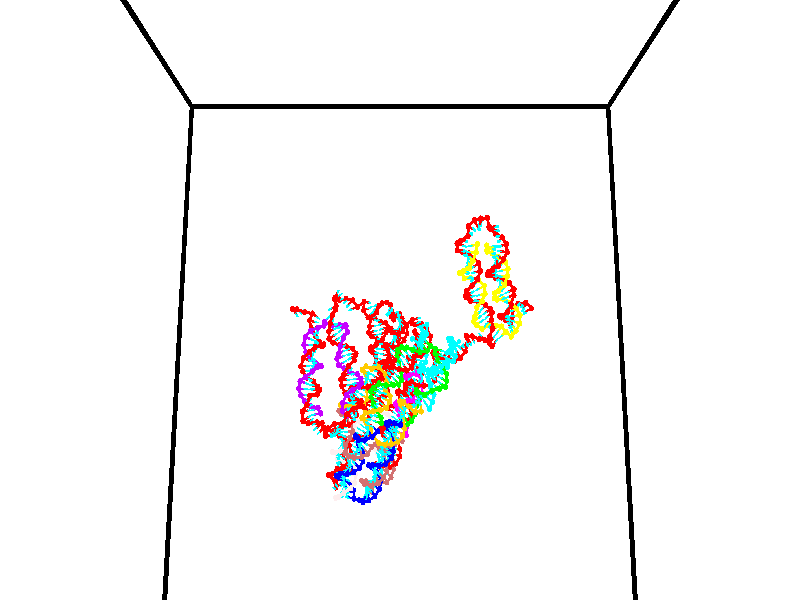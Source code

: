 // switches for output
#declare DRAW_BASES = 1; // possible values are 0, 1; only relevant for DNA ribbons
#declare DRAW_BASES_TYPE = 3; // possible values are 1, 2, 3; only relevant for DNA ribbons
#declare DRAW_FOG = 0; // set to 1 to enable fog

#include "colors.inc"

#include "transforms.inc"
background { rgb <1, 1, 1>}

#default {
   normal{
       ripples 0.25
       frequency 0.20
       turbulence 0.2
       lambda 5
   }
	finish {
		phong 0.1
		phong_size 40.
	}
}

// original window dimensions: 1024x640


// camera settings

camera {
	sky <0, 0.179814, -0.983701>
	up <0, 0.179814, -0.983701>
	right 1.6 * <1, 0, 0>
	location <35, 94.9851, 44.8844>
	look_at <35, 29.7336, 32.9568>
	direction <0, -65.2515, -11.9276>
	angle 67.0682
}


# declare cpy_camera_pos = <35, 94.9851, 44.8844>;
# if (DRAW_FOG = 1)
fog {
	fog_type 2
	up vnormalize(cpy_camera_pos)
	color rgbt<1,1,1,0.3>
	distance 1e-5
	fog_alt 3e-3
	fog_offset 56
}
# end


// LIGHTS

# declare lum = 6;
global_settings {
	ambient_light rgb lum * <0.05, 0.05, 0.05>
	max_trace_level 15
}# declare cpy_direct_light_amount = 0.25;
light_source
{	1000 * <-1, -1.16352, -0.803886>,
	rgb lum * cpy_direct_light_amount
	parallel
}

light_source
{	1000 * <1, 1.16352, 0.803886>,
	rgb lum * cpy_direct_light_amount
	parallel
}

// strand 0

// nucleotide -1

// particle -1
sphere {
	<24.172112, 35.181355, 34.691753> 0.250000
	pigment { color rgbt <1,0,0,0> }
	no_shadow
}
cylinder {
	<24.394184, 34.965935, 34.945286>,  <24.527428, 34.836685, 35.097404>, 0.100000
	pigment { color rgbt <1,0,0,0> }
	no_shadow
}
cylinder {
	<24.394184, 34.965935, 34.945286>,  <24.172112, 35.181355, 34.691753>, 0.100000
	pigment { color rgbt <1,0,0,0> }
	no_shadow
}

// particle -1
sphere {
	<24.394184, 34.965935, 34.945286> 0.100000
	pigment { color rgbt <1,0,0,0> }
	no_shadow
}
sphere {
	0, 1
	scale<0.080000,0.200000,0.300000>
	matrix <0.831604, 0.372698, -0.411742,
		-0.014486, 0.755688, 0.654772,
		0.555181, -0.538546, 0.633832,
		24.560738, 34.804371, 35.135437>
	pigment { color rgbt <0,1,1,0> }
	no_shadow
}
cylinder {
	<24.703386, 35.685658, 34.826729>,  <24.172112, 35.181355, 34.691753>, 0.130000
	pigment { color rgbt <1,0,0,0> }
	no_shadow
}

// nucleotide -1

// particle -1
sphere {
	<24.703386, 35.685658, 34.826729> 0.250000
	pigment { color rgbt <1,0,0,0> }
	no_shadow
}
cylinder {
	<24.871246, 35.334438, 34.918747>,  <24.971962, 35.123707, 34.973957>, 0.100000
	pigment { color rgbt <1,0,0,0> }
	no_shadow
}
cylinder {
	<24.871246, 35.334438, 34.918747>,  <24.703386, 35.685658, 34.826729>, 0.100000
	pigment { color rgbt <1,0,0,0> }
	no_shadow
}

// particle -1
sphere {
	<24.871246, 35.334438, 34.918747> 0.100000
	pigment { color rgbt <1,0,0,0> }
	no_shadow
}
sphere {
	0, 1
	scale<0.080000,0.200000,0.300000>
	matrix <0.837094, 0.276384, -0.472108,
		0.350954, 0.390689, 0.850996,
		0.419649, -0.878052, 0.230045,
		24.997141, 35.071022, 34.987759>
	pigment { color rgbt <0,1,1,0> }
	no_shadow
}
cylinder {
	<25.499308, 35.635223, 35.071785>,  <24.703386, 35.685658, 34.826729>, 0.130000
	pigment { color rgbt <1,0,0,0> }
	no_shadow
}

// nucleotide -1

// particle -1
sphere {
	<25.499308, 35.635223, 35.071785> 0.250000
	pigment { color rgbt <1,0,0,0> }
	no_shadow
}
cylinder {
	<25.431770, 35.266895, 34.931171>,  <25.391247, 35.045898, 34.846802>, 0.100000
	pigment { color rgbt <1,0,0,0> }
	no_shadow
}
cylinder {
	<25.431770, 35.266895, 34.931171>,  <25.499308, 35.635223, 35.071785>, 0.100000
	pigment { color rgbt <1,0,0,0> }
	no_shadow
}

// particle -1
sphere {
	<25.431770, 35.266895, 34.931171> 0.100000
	pigment { color rgbt <1,0,0,0> }
	no_shadow
}
sphere {
	0, 1
	scale<0.080000,0.200000,0.300000>
	matrix <0.899525, 0.001840, -0.436867,
		0.402924, -0.389978, 0.827992,
		-0.168845, -0.920822, -0.351536,
		25.381117, 34.990650, 34.825710>
	pigment { color rgbt <0,1,1,0> }
	no_shadow
}
cylinder {
	<26.246382, 35.407681, 35.132858>,  <25.499308, 35.635223, 35.071785>, 0.130000
	pigment { color rgbt <1,0,0,0> }
	no_shadow
}

// nucleotide -1

// particle -1
sphere {
	<26.246382, 35.407681, 35.132858> 0.250000
	pigment { color rgbt <1,0,0,0> }
	no_shadow
}
cylinder {
	<26.535635, 35.200138, 35.315228>,  <26.709187, 35.075615, 35.424652>, 0.100000
	pigment { color rgbt <1,0,0,0> }
	no_shadow
}
cylinder {
	<26.535635, 35.200138, 35.315228>,  <26.246382, 35.407681, 35.132858>, 0.100000
	pigment { color rgbt <1,0,0,0> }
	no_shadow
}

// particle -1
sphere {
	<26.535635, 35.200138, 35.315228> 0.100000
	pigment { color rgbt <1,0,0,0> }
	no_shadow
}
sphere {
	0, 1
	scale<0.080000,0.200000,0.300000>
	matrix <-0.607516, -0.163713, 0.777253,
		-0.328641, -0.839039, -0.433600,
		0.723131, -0.518856, 0.455926,
		26.752575, 35.044483, 35.452007>
	pigment { color rgbt <0,1,1,0> }
	no_shadow
}
cylinder {
	<25.914421, 35.098820, 35.680458>,  <26.246382, 35.407681, 35.132858>, 0.130000
	pigment { color rgbt <1,0,0,0> }
	no_shadow
}

// nucleotide -1

// particle -1
sphere {
	<25.914421, 35.098820, 35.680458> 0.250000
	pigment { color rgbt <1,0,0,0> }
	no_shadow
}
cylinder {
	<26.305439, 35.082981, 35.763245>,  <26.540051, 35.073479, 35.812916>, 0.100000
	pigment { color rgbt <1,0,0,0> }
	no_shadow
}
cylinder {
	<26.305439, 35.082981, 35.763245>,  <25.914421, 35.098820, 35.680458>, 0.100000
	pigment { color rgbt <1,0,0,0> }
	no_shadow
}

// particle -1
sphere {
	<26.305439, 35.082981, 35.763245> 0.100000
	pigment { color rgbt <1,0,0,0> }
	no_shadow
}
sphere {
	0, 1
	scale<0.080000,0.200000,0.300000>
	matrix <-0.207993, -0.023853, 0.977839,
		-0.033815, -0.998930, -0.031560,
		0.977546, -0.039630, 0.206964,
		26.598703, 35.071102, 35.825333>
	pigment { color rgbt <0,1,1,0> }
	no_shadow
}
cylinder {
	<26.037254, 34.519882, 36.239452>,  <25.914421, 35.098820, 35.680458>, 0.130000
	pigment { color rgbt <1,0,0,0> }
	no_shadow
}

// nucleotide -1

// particle -1
sphere {
	<26.037254, 34.519882, 36.239452> 0.250000
	pigment { color rgbt <1,0,0,0> }
	no_shadow
}
cylinder {
	<26.359987, 34.756157, 36.243690>,  <26.553627, 34.897923, 36.246235>, 0.100000
	pigment { color rgbt <1,0,0,0> }
	no_shadow
}
cylinder {
	<26.359987, 34.756157, 36.243690>,  <26.037254, 34.519882, 36.239452>, 0.100000
	pigment { color rgbt <1,0,0,0> }
	no_shadow
}

// particle -1
sphere {
	<26.359987, 34.756157, 36.243690> 0.100000
	pigment { color rgbt <1,0,0,0> }
	no_shadow
}
sphere {
	0, 1
	scale<0.080000,0.200000,0.300000>
	matrix <-0.005254, -0.010762, 0.999928,
		0.590759, -0.806829, -0.005580,
		0.806831, 0.590688, 0.010596,
		26.602037, 34.933365, 36.246868>
	pigment { color rgbt <0,1,1,0> }
	no_shadow
}
cylinder {
	<26.419741, 34.368904, 36.863819>,  <26.037254, 34.519882, 36.239452>, 0.130000
	pigment { color rgbt <1,0,0,0> }
	no_shadow
}

// nucleotide -1

// particle -1
sphere {
	<26.419741, 34.368904, 36.863819> 0.250000
	pigment { color rgbt <1,0,0,0> }
	no_shadow
}
cylinder {
	<26.566784, 34.731586, 36.781124>,  <26.655010, 34.949196, 36.731506>, 0.100000
	pigment { color rgbt <1,0,0,0> }
	no_shadow
}
cylinder {
	<26.566784, 34.731586, 36.781124>,  <26.419741, 34.368904, 36.863819>, 0.100000
	pigment { color rgbt <1,0,0,0> }
	no_shadow
}

// particle -1
sphere {
	<26.566784, 34.731586, 36.781124> 0.100000
	pigment { color rgbt <1,0,0,0> }
	no_shadow
}
sphere {
	0, 1
	scale<0.080000,0.200000,0.300000>
	matrix <-0.142369, 0.274550, 0.950975,
		0.919018, -0.320155, 0.230015,
		0.367610, 0.906710, -0.206736,
		26.677067, 35.003601, 36.719105>
	pigment { color rgbt <0,1,1,0> }
	no_shadow
}
cylinder {
	<26.882792, 34.490837, 37.380630>,  <26.419741, 34.368904, 36.863819>, 0.130000
	pigment { color rgbt <1,0,0,0> }
	no_shadow
}

// nucleotide -1

// particle -1
sphere {
	<26.882792, 34.490837, 37.380630> 0.250000
	pigment { color rgbt <1,0,0,0> }
	no_shadow
}
cylinder {
	<26.792711, 34.849976, 37.229286>,  <26.738663, 35.065456, 37.138477>, 0.100000
	pigment { color rgbt <1,0,0,0> }
	no_shadow
}
cylinder {
	<26.792711, 34.849976, 37.229286>,  <26.882792, 34.490837, 37.380630>, 0.100000
	pigment { color rgbt <1,0,0,0> }
	no_shadow
}

// particle -1
sphere {
	<26.792711, 34.849976, 37.229286> 0.100000
	pigment { color rgbt <1,0,0,0> }
	no_shadow
}
sphere {
	0, 1
	scale<0.080000,0.200000,0.300000>
	matrix <0.092045, 0.406209, 0.909132,
		0.969955, 0.169912, -0.174121,
		-0.225202, 0.897844, -0.378365,
		26.725151, 35.119328, 37.115776>
	pigment { color rgbt <0,1,1,0> }
	no_shadow
}
cylinder {
	<27.248510, 34.984619, 37.818336>,  <26.882792, 34.490837, 37.380630>, 0.130000
	pigment { color rgbt <1,0,0,0> }
	no_shadow
}

// nucleotide -1

// particle -1
sphere {
	<27.248510, 34.984619, 37.818336> 0.250000
	pigment { color rgbt <1,0,0,0> }
	no_shadow
}
cylinder {
	<26.938883, 35.182693, 37.660545>,  <26.753107, 35.301537, 37.565872>, 0.100000
	pigment { color rgbt <1,0,0,0> }
	no_shadow
}
cylinder {
	<26.938883, 35.182693, 37.660545>,  <27.248510, 34.984619, 37.818336>, 0.100000
	pigment { color rgbt <1,0,0,0> }
	no_shadow
}

// particle -1
sphere {
	<26.938883, 35.182693, 37.660545> 0.100000
	pigment { color rgbt <1,0,0,0> }
	no_shadow
}
sphere {
	0, 1
	scale<0.080000,0.200000,0.300000>
	matrix <-0.040223, 0.583358, 0.811218,
		0.631825, 0.643804, -0.431640,
		-0.774067, 0.495186, -0.394476,
		26.706663, 35.331249, 37.542202>
	pigment { color rgbt <0,1,1,0> }
	no_shadow
}
cylinder {
	<27.461462, 35.639725, 37.751549>,  <27.248510, 34.984619, 37.818336>, 0.130000
	pigment { color rgbt <1,0,0,0> }
	no_shadow
}

// nucleotide -1

// particle -1
sphere {
	<27.461462, 35.639725, 37.751549> 0.250000
	pigment { color rgbt <1,0,0,0> }
	no_shadow
}
cylinder {
	<27.061981, 35.626945, 37.767422>,  <26.822292, 35.619278, 37.776947>, 0.100000
	pigment { color rgbt <1,0,0,0> }
	no_shadow
}
cylinder {
	<27.061981, 35.626945, 37.767422>,  <27.461462, 35.639725, 37.751549>, 0.100000
	pigment { color rgbt <1,0,0,0> }
	no_shadow
}

// particle -1
sphere {
	<27.061981, 35.626945, 37.767422> 0.100000
	pigment { color rgbt <1,0,0,0> }
	no_shadow
}
sphere {
	0, 1
	scale<0.080000,0.200000,0.300000>
	matrix <0.007082, 0.684257, 0.729206,
		-0.050451, 0.728540, -0.683142,
		-0.998702, -0.031951, 0.039682,
		26.762371, 35.617359, 37.779327>
	pigment { color rgbt <0,1,1,0> }
	no_shadow
}
cylinder {
	<27.253281, 36.326328, 37.946941>,  <27.461462, 35.639725, 37.751549>, 0.130000
	pigment { color rgbt <1,0,0,0> }
	no_shadow
}

// nucleotide -1

// particle -1
sphere {
	<27.253281, 36.326328, 37.946941> 0.250000
	pigment { color rgbt <1,0,0,0> }
	no_shadow
}
cylinder {
	<26.919117, 36.115894, 38.010605>,  <26.718618, 35.989635, 38.048801>, 0.100000
	pigment { color rgbt <1,0,0,0> }
	no_shadow
}
cylinder {
	<26.919117, 36.115894, 38.010605>,  <27.253281, 36.326328, 37.946941>, 0.100000
	pigment { color rgbt <1,0,0,0> }
	no_shadow
}

// particle -1
sphere {
	<26.919117, 36.115894, 38.010605> 0.100000
	pigment { color rgbt <1,0,0,0> }
	no_shadow
}
sphere {
	0, 1
	scale<0.080000,0.200000,0.300000>
	matrix <-0.228136, 0.595341, 0.770404,
		-0.500049, 0.607292, -0.617371,
		-0.835407, -0.526084, 0.159155,
		26.668495, 35.958069, 38.058350>
	pigment { color rgbt <0,1,1,0> }
	no_shadow
}
cylinder {
	<26.783073, 36.816158, 38.097996>,  <27.253281, 36.326328, 37.946941>, 0.130000
	pigment { color rgbt <1,0,0,0> }
	no_shadow
}

// nucleotide -1

// particle -1
sphere {
	<26.783073, 36.816158, 38.097996> 0.250000
	pigment { color rgbt <1,0,0,0> }
	no_shadow
}
cylinder {
	<26.672235, 36.465118, 38.254475>,  <26.605732, 36.254494, 38.348362>, 0.100000
	pigment { color rgbt <1,0,0,0> }
	no_shadow
}
cylinder {
	<26.672235, 36.465118, 38.254475>,  <26.783073, 36.816158, 38.097996>, 0.100000
	pigment { color rgbt <1,0,0,0> }
	no_shadow
}

// particle -1
sphere {
	<26.672235, 36.465118, 38.254475> 0.100000
	pigment { color rgbt <1,0,0,0> }
	no_shadow
}
sphere {
	0, 1
	scale<0.080000,0.200000,0.300000>
	matrix <-0.204045, 0.451598, 0.868577,
		-0.938927, 0.160857, -0.304205,
		-0.277095, -0.877602, 0.391195,
		26.589108, 36.201839, 38.371834>
	pigment { color rgbt <0,1,1,0> }
	no_shadow
}
cylinder {
	<26.281721, 37.070438, 38.545124>,  <26.783073, 36.816158, 38.097996>, 0.130000
	pigment { color rgbt <1,0,0,0> }
	no_shadow
}

// nucleotide -1

// particle -1
sphere {
	<26.281721, 37.070438, 38.545124> 0.250000
	pigment { color rgbt <1,0,0,0> }
	no_shadow
}
cylinder {
	<26.334520, 36.701103, 38.689354>,  <26.366199, 36.479500, 38.775894>, 0.100000
	pigment { color rgbt <1,0,0,0> }
	no_shadow
}
cylinder {
	<26.334520, 36.701103, 38.689354>,  <26.281721, 37.070438, 38.545124>, 0.100000
	pigment { color rgbt <1,0,0,0> }
	no_shadow
}

// particle -1
sphere {
	<26.334520, 36.701103, 38.689354> 0.100000
	pigment { color rgbt <1,0,0,0> }
	no_shadow
}
sphere {
	0, 1
	scale<0.080000,0.200000,0.300000>
	matrix <-0.178376, 0.335696, 0.924927,
		-0.975069, -0.186405, -0.120391,
		0.131997, -0.923342, 0.360577,
		26.374119, 36.424099, 38.797527>
	pigment { color rgbt <0,1,1,0> }
	no_shadow
}
cylinder {
	<25.704456, 36.905449, 39.003021>,  <26.281721, 37.070438, 38.545124>, 0.130000
	pigment { color rgbt <1,0,0,0> }
	no_shadow
}

// nucleotide -1

// particle -1
sphere {
	<25.704456, 36.905449, 39.003021> 0.250000
	pigment { color rgbt <1,0,0,0> }
	no_shadow
}
cylinder {
	<25.975760, 36.625755, 39.093388>,  <26.138540, 36.457939, 39.147606>, 0.100000
	pigment { color rgbt <1,0,0,0> }
	no_shadow
}
cylinder {
	<25.975760, 36.625755, 39.093388>,  <25.704456, 36.905449, 39.003021>, 0.100000
	pigment { color rgbt <1,0,0,0> }
	no_shadow
}

// particle -1
sphere {
	<25.975760, 36.625755, 39.093388> 0.100000
	pigment { color rgbt <1,0,0,0> }
	no_shadow
}
sphere {
	0, 1
	scale<0.080000,0.200000,0.300000>
	matrix <-0.060411, 0.253338, 0.965490,
		-0.732338, -0.668497, 0.129587,
		0.678257, -0.699237, 0.225913,
		26.179237, 36.415985, 39.161163>
	pigment { color rgbt <0,1,1,0> }
	no_shadow
}
cylinder {
	<25.415195, 36.632732, 39.651302>,  <25.704456, 36.905449, 39.003021>, 0.130000
	pigment { color rgbt <1,0,0,0> }
	no_shadow
}

// nucleotide -1

// particle -1
sphere {
	<25.415195, 36.632732, 39.651302> 0.250000
	pigment { color rgbt <1,0,0,0> }
	no_shadow
}
cylinder {
	<25.796206, 36.514538, 39.621960>,  <26.024813, 36.443623, 39.604355>, 0.100000
	pigment { color rgbt <1,0,0,0> }
	no_shadow
}
cylinder {
	<25.796206, 36.514538, 39.621960>,  <25.415195, 36.632732, 39.651302>, 0.100000
	pigment { color rgbt <1,0,0,0> }
	no_shadow
}

// particle -1
sphere {
	<25.796206, 36.514538, 39.621960> 0.100000
	pigment { color rgbt <1,0,0,0> }
	no_shadow
}
sphere {
	0, 1
	scale<0.080000,0.200000,0.300000>
	matrix <0.064238, -0.040457, 0.997114,
		-0.297603, -0.954490, -0.019554,
		0.952526, -0.295487, -0.073355,
		26.081963, 36.425892, 39.599953>
	pigment { color rgbt <0,1,1,0> }
	no_shadow
}
cylinder {
	<25.506493, 35.962425, 39.976074>,  <25.415195, 36.632732, 39.651302>, 0.130000
	pigment { color rgbt <1,0,0,0> }
	no_shadow
}

// nucleotide -1

// particle -1
sphere {
	<25.506493, 35.962425, 39.976074> 0.250000
	pigment { color rgbt <1,0,0,0> }
	no_shadow
}
cylinder {
	<25.820333, 36.210220, 39.986145>,  <26.008638, 36.358898, 39.992188>, 0.100000
	pigment { color rgbt <1,0,0,0> }
	no_shadow
}
cylinder {
	<25.820333, 36.210220, 39.986145>,  <25.506493, 35.962425, 39.976074>, 0.100000
	pigment { color rgbt <1,0,0,0> }
	no_shadow
}

// particle -1
sphere {
	<25.820333, 36.210220, 39.986145> 0.100000
	pigment { color rgbt <1,0,0,0> }
	no_shadow
}
sphere {
	0, 1
	scale<0.080000,0.200000,0.300000>
	matrix <0.013322, -0.057444, 0.998260,
		0.619854, -0.782903, -0.053324,
		0.784604, 0.619486, 0.025177,
		26.055716, 36.396065, 39.993698>
	pigment { color rgbt <0,1,1,0> }
	no_shadow
}
cylinder {
	<25.905544, 35.697872, 40.482204>,  <25.506493, 35.962425, 39.976074>, 0.130000
	pigment { color rgbt <1,0,0,0> }
	no_shadow
}

// nucleotide -1

// particle -1
sphere {
	<25.905544, 35.697872, 40.482204> 0.250000
	pigment { color rgbt <1,0,0,0> }
	no_shadow
}
cylinder {
	<26.054855, 36.062931, 40.415588>,  <26.144442, 36.281967, 40.375618>, 0.100000
	pigment { color rgbt <1,0,0,0> }
	no_shadow
}
cylinder {
	<26.054855, 36.062931, 40.415588>,  <25.905544, 35.697872, 40.482204>, 0.100000
	pigment { color rgbt <1,0,0,0> }
	no_shadow
}

// particle -1
sphere {
	<26.054855, 36.062931, 40.415588> 0.100000
	pigment { color rgbt <1,0,0,0> }
	no_shadow
}
sphere {
	0, 1
	scale<0.080000,0.200000,0.300000>
	matrix <0.104433, 0.137035, 0.985046,
		0.921823, -0.385087, -0.044159,
		0.373277, 0.912650, -0.166538,
		26.166838, 36.336727, 40.365627>
	pigment { color rgbt <0,1,1,0> }
	no_shadow
}
cylinder {
	<26.557611, 35.762417, 40.802101>,  <25.905544, 35.697872, 40.482204>, 0.130000
	pigment { color rgbt <1,0,0,0> }
	no_shadow
}

// nucleotide -1

// particle -1
sphere {
	<26.557611, 35.762417, 40.802101> 0.250000
	pigment { color rgbt <1,0,0,0> }
	no_shadow
}
cylinder {
	<26.459446, 36.149948, 40.788559>,  <26.400547, 36.382465, 40.780434>, 0.100000
	pigment { color rgbt <1,0,0,0> }
	no_shadow
}
cylinder {
	<26.459446, 36.149948, 40.788559>,  <26.557611, 35.762417, 40.802101>, 0.100000
	pigment { color rgbt <1,0,0,0> }
	no_shadow
}

// particle -1
sphere {
	<26.459446, 36.149948, 40.788559> 0.100000
	pigment { color rgbt <1,0,0,0> }
	no_shadow
}
sphere {
	0, 1
	scale<0.080000,0.200000,0.300000>
	matrix <0.167227, 0.076711, 0.982929,
		0.954886, 0.235564, -0.180840,
		-0.245415, 0.968827, -0.033857,
		26.385822, 36.440598, 40.778400>
	pigment { color rgbt <0,1,1,0> }
	no_shadow
}
cylinder {
	<27.025190, 36.116100, 41.256660>,  <26.557611, 35.762417, 40.802101>, 0.130000
	pigment { color rgbt <1,0,0,0> }
	no_shadow
}

// nucleotide -1

// particle -1
sphere {
	<27.025190, 36.116100, 41.256660> 0.250000
	pigment { color rgbt <1,0,0,0> }
	no_shadow
}
cylinder {
	<26.729937, 36.379383, 41.197437>,  <26.552784, 36.537354, 41.161903>, 0.100000
	pigment { color rgbt <1,0,0,0> }
	no_shadow
}
cylinder {
	<26.729937, 36.379383, 41.197437>,  <27.025190, 36.116100, 41.256660>, 0.100000
	pigment { color rgbt <1,0,0,0> }
	no_shadow
}

// particle -1
sphere {
	<26.729937, 36.379383, 41.197437> 0.100000
	pigment { color rgbt <1,0,0,0> }
	no_shadow
}
sphere {
	0, 1
	scale<0.080000,0.200000,0.300000>
	matrix <0.083544, 0.306949, 0.948052,
		0.669460, 0.687421, -0.281559,
		-0.738136, 0.658205, -0.148060,
		26.508495, 36.576843, 41.153019>
	pigment { color rgbt <0,1,1,0> }
	no_shadow
}
cylinder {
	<27.311991, 36.773941, 41.524242>,  <27.025190, 36.116100, 41.256660>, 0.130000
	pigment { color rgbt <1,0,0,0> }
	no_shadow
}

// nucleotide -1

// particle -1
sphere {
	<27.311991, 36.773941, 41.524242> 0.250000
	pigment { color rgbt <1,0,0,0> }
	no_shadow
}
cylinder {
	<26.914822, 36.820518, 41.514938>,  <26.676519, 36.848465, 41.509357>, 0.100000
	pigment { color rgbt <1,0,0,0> }
	no_shadow
}
cylinder {
	<26.914822, 36.820518, 41.514938>,  <27.311991, 36.773941, 41.524242>, 0.100000
	pigment { color rgbt <1,0,0,0> }
	no_shadow
}

// particle -1
sphere {
	<26.914822, 36.820518, 41.514938> 0.100000
	pigment { color rgbt <1,0,0,0> }
	no_shadow
}
sphere {
	0, 1
	scale<0.080000,0.200000,0.300000>
	matrix <0.021154, 0.366211, 0.930291,
		0.116849, 0.923217, -0.366084,
		-0.992924, 0.116448, -0.023262,
		26.616943, 36.855453, 41.507961>
	pigment { color rgbt <0,1,1,0> }
	no_shadow
}
cylinder {
	<27.170723, 37.357956, 41.936287>,  <27.311991, 36.773941, 41.524242>, 0.130000
	pigment { color rgbt <1,0,0,0> }
	no_shadow
}

// nucleotide -1

// particle -1
sphere {
	<27.170723, 37.357956, 41.936287> 0.250000
	pigment { color rgbt <1,0,0,0> }
	no_shadow
}
cylinder {
	<26.793072, 37.226128, 41.935074>,  <26.566481, 37.147030, 41.934345>, 0.100000
	pigment { color rgbt <1,0,0,0> }
	no_shadow
}
cylinder {
	<26.793072, 37.226128, 41.935074>,  <27.170723, 37.357956, 41.936287>, 0.100000
	pigment { color rgbt <1,0,0,0> }
	no_shadow
}

// particle -1
sphere {
	<26.793072, 37.226128, 41.935074> 0.100000
	pigment { color rgbt <1,0,0,0> }
	no_shadow
}
sphere {
	0, 1
	scale<0.080000,0.200000,0.300000>
	matrix <-0.115958, 0.323553, 0.939078,
		-0.308512, 0.886959, -0.343691,
		-0.944126, -0.329570, -0.003030,
		26.509834, 37.127258, 41.934166>
	pigment { color rgbt <0,1,1,0> }
	no_shadow
}
cylinder {
	<26.533857, 37.901173, 42.064163>,  <27.170723, 37.357956, 41.936287>, 0.130000
	pigment { color rgbt <1,0,0,0> }
	no_shadow
}

// nucleotide -1

// particle -1
sphere {
	<26.533857, 37.901173, 42.064163> 0.250000
	pigment { color rgbt <1,0,0,0> }
	no_shadow
}
cylinder {
	<26.481150, 37.528954, 42.200813>,  <26.449526, 37.305622, 42.282803>, 0.100000
	pigment { color rgbt <1,0,0,0> }
	no_shadow
}
cylinder {
	<26.481150, 37.528954, 42.200813>,  <26.533857, 37.901173, 42.064163>, 0.100000
	pigment { color rgbt <1,0,0,0> }
	no_shadow
}

// particle -1
sphere {
	<26.481150, 37.528954, 42.200813> 0.100000
	pigment { color rgbt <1,0,0,0> }
	no_shadow
}
sphere {
	0, 1
	scale<0.080000,0.200000,0.300000>
	matrix <-0.067985, 0.352306, 0.933412,
		-0.988946, 0.099770, -0.109687,
		-0.131770, -0.930552, 0.341629,
		26.441618, 37.249786, 42.303303>
	pigment { color rgbt <0,1,1,0> }
	no_shadow
}
cylinder {
	<26.300678, 38.006073, 42.781475>,  <26.533857, 37.901173, 42.064163>, 0.130000
	pigment { color rgbt <1,0,0,0> }
	no_shadow
}

// nucleotide -1

// particle -1
sphere {
	<26.300678, 38.006073, 42.781475> 0.250000
	pigment { color rgbt <1,0,0,0> }
	no_shadow
}
cylinder {
	<26.356264, 37.610565, 42.759495>,  <26.389616, 37.373260, 42.746307>, 0.100000
	pigment { color rgbt <1,0,0,0> }
	no_shadow
}
cylinder {
	<26.356264, 37.610565, 42.759495>,  <26.300678, 38.006073, 42.781475>, 0.100000
	pigment { color rgbt <1,0,0,0> }
	no_shadow
}

// particle -1
sphere {
	<26.356264, 37.610565, 42.759495> 0.100000
	pigment { color rgbt <1,0,0,0> }
	no_shadow
}
sphere {
	0, 1
	scale<0.080000,0.200000,0.300000>
	matrix <0.096937, -0.041639, 0.994419,
		-0.985542, -0.143515, 0.090062,
		0.138964, -0.988772, -0.054948,
		26.397953, 37.313934, 42.743011>
	pigment { color rgbt <0,1,1,0> }
	no_shadow
}
cylinder {
	<25.841106, 37.722244, 43.288731>,  <26.300678, 38.006073, 42.781475>, 0.130000
	pigment { color rgbt <1,0,0,0> }
	no_shadow
}

// nucleotide -1

// particle -1
sphere {
	<25.841106, 37.722244, 43.288731> 0.250000
	pigment { color rgbt <1,0,0,0> }
	no_shadow
}
cylinder {
	<26.138622, 37.460415, 43.234612>,  <26.317133, 37.303318, 43.202141>, 0.100000
	pigment { color rgbt <1,0,0,0> }
	no_shadow
}
cylinder {
	<26.138622, 37.460415, 43.234612>,  <25.841106, 37.722244, 43.288731>, 0.100000
	pigment { color rgbt <1,0,0,0> }
	no_shadow
}

// particle -1
sphere {
	<26.138622, 37.460415, 43.234612> 0.100000
	pigment { color rgbt <1,0,0,0> }
	no_shadow
}
sphere {
	0, 1
	scale<0.080000,0.200000,0.300000>
	matrix <0.124383, -0.063343, 0.990210,
		-0.656737, -0.753339, 0.034304,
		0.743791, -0.654575, -0.135302,
		26.361759, 37.264042, 43.194019>
	pigment { color rgbt <0,1,1,0> }
	no_shadow
}
cylinder {
	<25.872267, 37.414227, 43.995750>,  <25.841106, 37.722244, 43.288731>, 0.130000
	pigment { color rgbt <1,0,0,0> }
	no_shadow
}

// nucleotide -1

// particle -1
sphere {
	<25.872267, 37.414227, 43.995750> 0.250000
	pigment { color rgbt <1,0,0,0> }
	no_shadow
}
cylinder {
	<26.207836, 37.321541, 43.798767>,  <26.409178, 37.265930, 43.680576>, 0.100000
	pigment { color rgbt <1,0,0,0> }
	no_shadow
}
cylinder {
	<26.207836, 37.321541, 43.798767>,  <25.872267, 37.414227, 43.995750>, 0.100000
	pigment { color rgbt <1,0,0,0> }
	no_shadow
}

// particle -1
sphere {
	<26.207836, 37.321541, 43.798767> 0.100000
	pigment { color rgbt <1,0,0,0> }
	no_shadow
}
sphere {
	0, 1
	scale<0.080000,0.200000,0.300000>
	matrix <0.481502, -0.105806, 0.870035,
		-0.253706, -0.967012, 0.022809,
		0.838921, -0.231716, -0.492462,
		26.459513, 37.252026, 43.651028>
	pigment { color rgbt <0,1,1,0> }
	no_shadow
}
cylinder {
	<26.285587, 36.826256, 44.177525>,  <25.872267, 37.414227, 43.995750>, 0.130000
	pigment { color rgbt <1,0,0,0> }
	no_shadow
}

// nucleotide -1

// particle -1
sphere {
	<26.285587, 36.826256, 44.177525> 0.250000
	pigment { color rgbt <1,0,0,0> }
	no_shadow
}
cylinder {
	<26.511621, 37.122421, 44.031940>,  <26.647242, 37.300121, 43.944588>, 0.100000
	pigment { color rgbt <1,0,0,0> }
	no_shadow
}
cylinder {
	<26.511621, 37.122421, 44.031940>,  <26.285587, 36.826256, 44.177525>, 0.100000
	pigment { color rgbt <1,0,0,0> }
	no_shadow
}

// particle -1
sphere {
	<26.511621, 37.122421, 44.031940> 0.100000
	pigment { color rgbt <1,0,0,0> }
	no_shadow
}
sphere {
	0, 1
	scale<0.080000,0.200000,0.300000>
	matrix <0.546315, -0.005230, 0.837563,
		0.618237, -0.672135, -0.407453,
		0.565086, 0.740410, -0.363964,
		26.681147, 37.344543, 43.922752>
	pigment { color rgbt <0,1,1,0> }
	no_shadow
}
cylinder {
	<27.109188, 36.723534, 44.101963>,  <26.285587, 36.826256, 44.177525>, 0.130000
	pigment { color rgbt <1,0,0,0> }
	no_shadow
}

// nucleotide -1

// particle -1
sphere {
	<27.109188, 36.723534, 44.101963> 0.250000
	pigment { color rgbt <1,0,0,0> }
	no_shadow
}
cylinder {
	<26.973207, 37.091347, 44.180851>,  <26.891619, 37.312035, 44.228184>, 0.100000
	pigment { color rgbt <1,0,0,0> }
	no_shadow
}
cylinder {
	<26.973207, 37.091347, 44.180851>,  <27.109188, 36.723534, 44.101963>, 0.100000
	pigment { color rgbt <1,0,0,0> }
	no_shadow
}

// particle -1
sphere {
	<26.973207, 37.091347, 44.180851> 0.100000
	pigment { color rgbt <1,0,0,0> }
	no_shadow
}
sphere {
	0, 1
	scale<0.080000,0.200000,0.300000>
	matrix <0.410118, -0.043764, 0.910982,
		0.846307, 0.390572, -0.362239,
		-0.339951, 0.919531, 0.197219,
		26.871222, 37.367207, 44.240017>
	pigment { color rgbt <0,1,1,0> }
	no_shadow
}
cylinder {
	<27.659933, 37.338711, 44.171661>,  <27.109188, 36.723534, 44.101963>, 0.130000
	pigment { color rgbt <1,0,0,0> }
	no_shadow
}

// nucleotide -1

// particle -1
sphere {
	<27.659933, 37.338711, 44.171661> 0.250000
	pigment { color rgbt <1,0,0,0> }
	no_shadow
}
cylinder {
	<27.332867, 37.353100, 44.401489>,  <27.136627, 37.361732, 44.539387>, 0.100000
	pigment { color rgbt <1,0,0,0> }
	no_shadow
}
cylinder {
	<27.332867, 37.353100, 44.401489>,  <27.659933, 37.338711, 44.171661>, 0.100000
	pigment { color rgbt <1,0,0,0> }
	no_shadow
}

// particle -1
sphere {
	<27.332867, 37.353100, 44.401489> 0.100000
	pigment { color rgbt <1,0,0,0> }
	no_shadow
}
sphere {
	0, 1
	scale<0.080000,0.200000,0.300000>
	matrix <0.542963, -0.283552, 0.790437,
		0.191351, 0.958282, 0.212321,
		-0.817665, 0.035968, 0.574569,
		27.087566, 37.363892, 44.573860>
	pigment { color rgbt <0,1,1,0> }
	no_shadow
}
cylinder {
	<27.879513, 37.795666, 44.539783>,  <27.659933, 37.338711, 44.171661>, 0.130000
	pigment { color rgbt <1,0,0,0> }
	no_shadow
}

// nucleotide -1

// particle -1
sphere {
	<27.879513, 37.795666, 44.539783> 0.250000
	pigment { color rgbt <1,0,0,0> }
	no_shadow
}
cylinder {
	<27.616661, 37.563469, 44.732121>,  <27.458950, 37.424149, 44.847523>, 0.100000
	pigment { color rgbt <1,0,0,0> }
	no_shadow
}
cylinder {
	<27.616661, 37.563469, 44.732121>,  <27.879513, 37.795666, 44.539783>, 0.100000
	pigment { color rgbt <1,0,0,0> }
	no_shadow
}

// particle -1
sphere {
	<27.616661, 37.563469, 44.732121> 0.100000
	pigment { color rgbt <1,0,0,0> }
	no_shadow
}
sphere {
	0, 1
	scale<0.080000,0.200000,0.300000>
	matrix <0.626910, -0.066699, 0.776231,
		-0.418526, 0.811528, 0.407747,
		-0.657130, -0.580494, 0.480840,
		27.419521, 37.389320, 44.876373>
	pigment { color rgbt <0,1,1,0> }
	no_shadow
}
cylinder {
	<28.085459, 38.109184, 45.150070>,  <27.879513, 37.795666, 44.539783>, 0.130000
	pigment { color rgbt <1,0,0,0> }
	no_shadow
}

// nucleotide -1

// particle -1
sphere {
	<28.085459, 38.109184, 45.150070> 0.250000
	pigment { color rgbt <1,0,0,0> }
	no_shadow
}
cylinder {
	<28.425909, 38.319050, 45.142948>,  <28.630178, 38.444969, 45.138676>, 0.100000
	pigment { color rgbt <1,0,0,0> }
	no_shadow
}
cylinder {
	<28.425909, 38.319050, 45.142948>,  <28.085459, 38.109184, 45.150070>, 0.100000
	pigment { color rgbt <1,0,0,0> }
	no_shadow
}

// particle -1
sphere {
	<28.425909, 38.319050, 45.142948> 0.100000
	pigment { color rgbt <1,0,0,0> }
	no_shadow
}
sphere {
	0, 1
	scale<0.080000,0.200000,0.300000>
	matrix <0.488079, -0.803359, -0.341165,
		-0.193301, 0.281683, -0.939835,
		0.851125, 0.524661, -0.017806,
		28.681246, 38.476448, 45.137608>
	pigment { color rgbt <0,1,1,0> }
	no_shadow
}
cylinder {
	<28.356575, 38.359482, 44.589294>,  <28.085459, 38.109184, 45.150070>, 0.130000
	pigment { color rgbt <1,0,0,0> }
	no_shadow
}

// nucleotide -1

// particle -1
sphere {
	<28.356575, 38.359482, 44.589294> 0.250000
	pigment { color rgbt <1,0,0,0> }
	no_shadow
}
cylinder {
	<28.639444, 38.255768, 44.852409>,  <28.809166, 38.193539, 45.010277>, 0.100000
	pigment { color rgbt <1,0,0,0> }
	no_shadow
}
cylinder {
	<28.639444, 38.255768, 44.852409>,  <28.356575, 38.359482, 44.589294>, 0.100000
	pigment { color rgbt <1,0,0,0> }
	no_shadow
}

// particle -1
sphere {
	<28.639444, 38.255768, 44.852409> 0.100000
	pigment { color rgbt <1,0,0,0> }
	no_shadow
}
sphere {
	0, 1
	scale<0.080000,0.200000,0.300000>
	matrix <0.252689, -0.776203, -0.577630,
		0.660346, 0.574698, -0.483389,
		0.707171, -0.259288, 0.657783,
		28.851595, 38.177982, 45.049744>
	pigment { color rgbt <0,1,1,0> }
	no_shadow
}
cylinder {
	<28.955278, 38.380688, 44.249580>,  <28.356575, 38.359482, 44.589294>, 0.130000
	pigment { color rgbt <1,0,0,0> }
	no_shadow
}

// nucleotide -1

// particle -1
sphere {
	<28.955278, 38.380688, 44.249580> 0.250000
	pigment { color rgbt <1,0,0,0> }
	no_shadow
}
cylinder {
	<29.014418, 38.144440, 44.566895>,  <29.049902, 38.002689, 44.757282>, 0.100000
	pigment { color rgbt <1,0,0,0> }
	no_shadow
}
cylinder {
	<29.014418, 38.144440, 44.566895>,  <28.955278, 38.380688, 44.249580>, 0.100000
	pigment { color rgbt <1,0,0,0> }
	no_shadow
}

// particle -1
sphere {
	<29.014418, 38.144440, 44.566895> 0.100000
	pigment { color rgbt <1,0,0,0> }
	no_shadow
}
sphere {
	0, 1
	scale<0.080000,0.200000,0.300000>
	matrix <0.425335, -0.686169, -0.590138,
		0.892878, 0.424664, 0.149763,
		0.147848, -0.590620, 0.793290,
		29.058771, 37.967255, 44.804882>
	pigment { color rgbt <0,1,1,0> }
	no_shadow
}
cylinder {
	<29.737104, 37.977757, 44.147995>,  <28.955278, 38.380688, 44.249580>, 0.130000
	pigment { color rgbt <1,0,0,0> }
	no_shadow
}

// nucleotide -1

// particle -1
sphere {
	<29.737104, 37.977757, 44.147995> 0.250000
	pigment { color rgbt <1,0,0,0> }
	no_shadow
}
cylinder {
	<29.456499, 37.819832, 44.385315>,  <29.288136, 37.725079, 44.527706>, 0.100000
	pigment { color rgbt <1,0,0,0> }
	no_shadow
}
cylinder {
	<29.456499, 37.819832, 44.385315>,  <29.737104, 37.977757, 44.147995>, 0.100000
	pigment { color rgbt <1,0,0,0> }
	no_shadow
}

// particle -1
sphere {
	<29.456499, 37.819832, 44.385315> 0.100000
	pigment { color rgbt <1,0,0,0> }
	no_shadow
}
sphere {
	0, 1
	scale<0.080000,0.200000,0.300000>
	matrix <0.187436, -0.905424, -0.380887,
		0.687567, -0.155991, 0.709168,
		-0.701513, -0.394809, 0.593301,
		29.246046, 37.701389, 44.563305>
	pigment { color rgbt <0,1,1,0> }
	no_shadow
}
cylinder {
	<30.006863, 37.518833, 43.484810>,  <29.737104, 37.977757, 44.147995>, 0.130000
	pigment { color rgbt <1,0,0,0> }
	no_shadow
}

// nucleotide -1

// particle -1
sphere {
	<30.006863, 37.518833, 43.484810> 0.250000
	pigment { color rgbt <1,0,0,0> }
	no_shadow
}
cylinder {
	<30.350426, 37.456741, 43.680023>,  <30.556564, 37.419487, 43.797153>, 0.100000
	pigment { color rgbt <1,0,0,0> }
	no_shadow
}
cylinder {
	<30.350426, 37.456741, 43.680023>,  <30.006863, 37.518833, 43.484810>, 0.100000
	pigment { color rgbt <1,0,0,0> }
	no_shadow
}

// particle -1
sphere {
	<30.350426, 37.456741, 43.680023> 0.100000
	pigment { color rgbt <1,0,0,0> }
	no_shadow
}
sphere {
	0, 1
	scale<0.080000,0.200000,0.300000>
	matrix <0.227808, -0.737674, -0.635563,
		0.458672, 0.657069, -0.598231,
		0.858908, -0.155233, 0.488036,
		30.608099, 37.410172, 43.826435>
	pigment { color rgbt <0,1,1,0> }
	no_shadow
}
cylinder {
	<30.594229, 37.756966, 43.100212>,  <30.006863, 37.518833, 43.484810>, 0.130000
	pigment { color rgbt <1,0,0,0> }
	no_shadow
}

// nucleotide -1

// particle -1
sphere {
	<30.594229, 37.756966, 43.100212> 0.250000
	pigment { color rgbt <1,0,0,0> }
	no_shadow
}
cylinder {
	<30.673347, 37.440262, 43.331379>,  <30.720818, 37.250240, 43.470078>, 0.100000
	pigment { color rgbt <1,0,0,0> }
	no_shadow
}
cylinder {
	<30.673347, 37.440262, 43.331379>,  <30.594229, 37.756966, 43.100212>, 0.100000
	pigment { color rgbt <1,0,0,0> }
	no_shadow
}

// particle -1
sphere {
	<30.673347, 37.440262, 43.331379> 0.100000
	pigment { color rgbt <1,0,0,0> }
	no_shadow
}
sphere {
	0, 1
	scale<0.080000,0.200000,0.300000>
	matrix <-0.055249, -0.597633, -0.799864,
		0.978685, 0.126280, -0.161953,
		0.197795, -0.791762, 0.577918,
		30.732687, 37.202732, 43.504753>
	pigment { color rgbt <0,1,1,0> }
	no_shadow
}
cylinder {
	<31.127665, 37.325199, 42.828285>,  <30.594229, 37.756966, 43.100212>, 0.130000
	pigment { color rgbt <1,0,0,0> }
	no_shadow
}

// nucleotide -1

// particle -1
sphere {
	<31.127665, 37.325199, 42.828285> 0.250000
	pigment { color rgbt <1,0,0,0> }
	no_shadow
}
cylinder {
	<30.909903, 37.086475, 43.064064>,  <30.779245, 36.943241, 43.205532>, 0.100000
	pigment { color rgbt <1,0,0,0> }
	no_shadow
}
cylinder {
	<30.909903, 37.086475, 43.064064>,  <31.127665, 37.325199, 42.828285>, 0.100000
	pigment { color rgbt <1,0,0,0> }
	no_shadow
}

// particle -1
sphere {
	<30.909903, 37.086475, 43.064064> 0.100000
	pigment { color rgbt <1,0,0,0> }
	no_shadow
}
sphere {
	0, 1
	scale<0.080000,0.200000,0.300000>
	matrix <-0.218035, -0.577869, -0.786466,
		0.809992, -0.556673, 0.184468,
		-0.544403, -0.596811, 0.589443,
		30.746582, 36.907433, 43.240898>
	pigment { color rgbt <0,1,1,0> }
	no_shadow
}
cylinder {
	<31.458899, 36.639648, 42.879993>,  <31.127665, 37.325199, 42.828285>, 0.130000
	pigment { color rgbt <1,0,0,0> }
	no_shadow
}

// nucleotide -1

// particle -1
sphere {
	<31.458899, 36.639648, 42.879993> 0.250000
	pigment { color rgbt <1,0,0,0> }
	no_shadow
}
cylinder {
	<31.059900, 36.631432, 42.907066>,  <30.820501, 36.626499, 42.923309>, 0.100000
	pigment { color rgbt <1,0,0,0> }
	no_shadow
}
cylinder {
	<31.059900, 36.631432, 42.907066>,  <31.458899, 36.639648, 42.879993>, 0.100000
	pigment { color rgbt <1,0,0,0> }
	no_shadow
}

// particle -1
sphere {
	<31.059900, 36.631432, 42.907066> 0.100000
	pigment { color rgbt <1,0,0,0> }
	no_shadow
}
sphere {
	0, 1
	scale<0.080000,0.200000,0.300000>
	matrix <-0.055941, -0.356454, -0.932637,
		0.043287, -0.934087, 0.354412,
		-0.997495, -0.020545, 0.067684,
		30.760653, 36.625267, 42.927372>
	pigment { color rgbt <0,1,1,0> }
	no_shadow
}
cylinder {
	<31.248016, 36.108883, 42.409100>,  <31.458899, 36.639648, 42.879993>, 0.130000
	pigment { color rgbt <1,0,0,0> }
	no_shadow
}

// nucleotide -1

// particle -1
sphere {
	<31.248016, 36.108883, 42.409100> 0.250000
	pigment { color rgbt <1,0,0,0> }
	no_shadow
}
cylinder {
	<30.889954, 36.263737, 42.497478>,  <30.675116, 36.356651, 42.550507>, 0.100000
	pigment { color rgbt <1,0,0,0> }
	no_shadow
}
cylinder {
	<30.889954, 36.263737, 42.497478>,  <31.248016, 36.108883, 42.409100>, 0.100000
	pigment { color rgbt <1,0,0,0> }
	no_shadow
}

// particle -1
sphere {
	<30.889954, 36.263737, 42.497478> 0.100000
	pigment { color rgbt <1,0,0,0> }
	no_shadow
}
sphere {
	0, 1
	scale<0.080000,0.200000,0.300000>
	matrix <-0.398688, -0.473700, -0.785275,
		-0.199347, -0.791033, 0.578383,
		-0.895159, 0.387137, 0.220945,
		30.621407, 36.379879, 42.563763>
	pigment { color rgbt <0,1,1,0> }
	no_shadow
}
cylinder {
	<30.772799, 35.531441, 42.329449>,  <31.248016, 36.108883, 42.409100>, 0.130000
	pigment { color rgbt <1,0,0,0> }
	no_shadow
}

// nucleotide -1

// particle -1
sphere {
	<30.772799, 35.531441, 42.329449> 0.250000
	pigment { color rgbt <1,0,0,0> }
	no_shadow
}
cylinder {
	<30.597639, 35.887489, 42.278969>,  <30.492544, 36.101120, 42.248680>, 0.100000
	pigment { color rgbt <1,0,0,0> }
	no_shadow
}
cylinder {
	<30.597639, 35.887489, 42.278969>,  <30.772799, 35.531441, 42.329449>, 0.100000
	pigment { color rgbt <1,0,0,0> }
	no_shadow
}

// particle -1
sphere {
	<30.597639, 35.887489, 42.278969> 0.100000
	pigment { color rgbt <1,0,0,0> }
	no_shadow
}
sphere {
	0, 1
	scale<0.080000,0.200000,0.300000>
	matrix <-0.289885, -0.272678, -0.917395,
		-0.851007, -0.365140, 0.377439,
		-0.437897, 0.890123, -0.126202,
		30.466270, 36.154526, 42.241108>
	pigment { color rgbt <0,1,1,0> }
	no_shadow
}
cylinder {
	<30.133413, 35.425293, 42.173199>,  <30.772799, 35.531441, 42.329449>, 0.130000
	pigment { color rgbt <1,0,0,0> }
	no_shadow
}

// nucleotide -1

// particle -1
sphere {
	<30.133413, 35.425293, 42.173199> 0.250000
	pigment { color rgbt <1,0,0,0> }
	no_shadow
}
cylinder {
	<30.229660, 35.783134, 42.022583>,  <30.287409, 35.997841, 41.932213>, 0.100000
	pigment { color rgbt <1,0,0,0> }
	no_shadow
}
cylinder {
	<30.229660, 35.783134, 42.022583>,  <30.133413, 35.425293, 42.173199>, 0.100000
	pigment { color rgbt <1,0,0,0> }
	no_shadow
}

// particle -1
sphere {
	<30.229660, 35.783134, 42.022583> 0.100000
	pigment { color rgbt <1,0,0,0> }
	no_shadow
}
sphere {
	0, 1
	scale<0.080000,0.200000,0.300000>
	matrix <-0.373292, -0.272806, -0.886696,
		-0.895967, 0.353913, 0.268308,
		0.240617, 0.894607, -0.376538,
		30.301846, 36.051517, 41.909622>
	pigment { color rgbt <0,1,1,0> }
	no_shadow
}
cylinder {
	<29.613400, 35.595631, 41.720406>,  <30.133413, 35.425293, 42.173199>, 0.130000
	pigment { color rgbt <1,0,0,0> }
	no_shadow
}

// nucleotide -1

// particle -1
sphere {
	<29.613400, 35.595631, 41.720406> 0.250000
	pigment { color rgbt <1,0,0,0> }
	no_shadow
}
cylinder {
	<29.918501, 35.833271, 41.618221>,  <30.101561, 35.975853, 41.556911>, 0.100000
	pigment { color rgbt <1,0,0,0> }
	no_shadow
}
cylinder {
	<29.918501, 35.833271, 41.618221>,  <29.613400, 35.595631, 41.720406>, 0.100000
	pigment { color rgbt <1,0,0,0> }
	no_shadow
}

// particle -1
sphere {
	<29.918501, 35.833271, 41.618221> 0.100000
	pigment { color rgbt <1,0,0,0> }
	no_shadow
}
sphere {
	0, 1
	scale<0.080000,0.200000,0.300000>
	matrix <-0.247148, -0.097243, -0.964086,
		-0.597602, 0.798494, 0.072657,
		0.762752, 0.594097, -0.255459,
		30.147326, 36.011501, 41.541584>
	pigment { color rgbt <0,1,1,0> }
	no_shadow
}
cylinder {
	<29.325846, 35.908211, 41.167034>,  <29.613400, 35.595631, 41.720406>, 0.130000
	pigment { color rgbt <1,0,0,0> }
	no_shadow
}

// nucleotide -1

// particle -1
sphere {
	<29.325846, 35.908211, 41.167034> 0.250000
	pigment { color rgbt <1,0,0,0> }
	no_shadow
}
cylinder {
	<29.704273, 36.032536, 41.130478>,  <29.931330, 36.107132, 41.108543>, 0.100000
	pigment { color rgbt <1,0,0,0> }
	no_shadow
}
cylinder {
	<29.704273, 36.032536, 41.130478>,  <29.325846, 35.908211, 41.167034>, 0.100000
	pigment { color rgbt <1,0,0,0> }
	no_shadow
}

// particle -1
sphere {
	<29.704273, 36.032536, 41.130478> 0.100000
	pigment { color rgbt <1,0,0,0> }
	no_shadow
}
sphere {
	0, 1
	scale<0.080000,0.200000,0.300000>
	matrix <-0.162435, 0.211020, -0.963891,
		-0.280309, 0.926749, 0.250126,
		0.946066, 0.310816, -0.091386,
		29.988092, 36.125782, 41.103062>
	pigment { color rgbt <0,1,1,0> }
	no_shadow
}
cylinder {
	<29.284929, 36.451412, 40.685669>,  <29.325846, 35.908211, 41.167034>, 0.130000
	pigment { color rgbt <1,0,0,0> }
	no_shadow
}

// nucleotide -1

// particle -1
sphere {
	<29.284929, 36.451412, 40.685669> 0.250000
	pigment { color rgbt <1,0,0,0> }
	no_shadow
}
cylinder {
	<29.666592, 36.331841, 40.691711>,  <29.895590, 36.260098, 40.695335>, 0.100000
	pigment { color rgbt <1,0,0,0> }
	no_shadow
}
cylinder {
	<29.666592, 36.331841, 40.691711>,  <29.284929, 36.451412, 40.685669>, 0.100000
	pigment { color rgbt <1,0,0,0> }
	no_shadow
}

// particle -1
sphere {
	<29.666592, 36.331841, 40.691711> 0.100000
	pigment { color rgbt <1,0,0,0> }
	no_shadow
}
sphere {
	0, 1
	scale<0.080000,0.200000,0.300000>
	matrix <0.056571, 0.130559, -0.989825,
		0.293912, 0.945303, 0.141484,
		0.954157, -0.298926, 0.015104,
		29.952839, 36.242165, 40.696243>
	pigment { color rgbt <0,1,1,0> }
	no_shadow
}
cylinder {
	<29.599844, 36.972149, 40.334408>,  <29.284929, 36.451412, 40.685669>, 0.130000
	pigment { color rgbt <1,0,0,0> }
	no_shadow
}

// nucleotide -1

// particle -1
sphere {
	<29.599844, 36.972149, 40.334408> 0.250000
	pigment { color rgbt <1,0,0,0> }
	no_shadow
}
cylinder {
	<29.830000, 36.645874, 40.310482>,  <29.968094, 36.450108, 40.296127>, 0.100000
	pigment { color rgbt <1,0,0,0> }
	no_shadow
}
cylinder {
	<29.830000, 36.645874, 40.310482>,  <29.599844, 36.972149, 40.334408>, 0.100000
	pigment { color rgbt <1,0,0,0> }
	no_shadow
}

// particle -1
sphere {
	<29.830000, 36.645874, 40.310482> 0.100000
	pigment { color rgbt <1,0,0,0> }
	no_shadow
}
sphere {
	0, 1
	scale<0.080000,0.200000,0.300000>
	matrix <0.009289, 0.079652, -0.996780,
		0.817825, 0.572983, 0.053408,
		0.575392, -0.815688, -0.059819,
		30.002617, 36.401169, 40.292538>
	pigment { color rgbt <0,1,1,0> }
	no_shadow
}
cylinder {
	<30.024187, 37.066563, 39.669266>,  <29.599844, 36.972149, 40.334408>, 0.130000
	pigment { color rgbt <1,0,0,0> }
	no_shadow
}

// nucleotide -1

// particle -1
sphere {
	<30.024187, 37.066563, 39.669266> 0.250000
	pigment { color rgbt <1,0,0,0> }
	no_shadow
}
cylinder {
	<30.120728, 36.686150, 39.746510>,  <30.178652, 36.457901, 39.792854>, 0.100000
	pigment { color rgbt <1,0,0,0> }
	no_shadow
}
cylinder {
	<30.120728, 36.686150, 39.746510>,  <30.024187, 37.066563, 39.669266>, 0.100000
	pigment { color rgbt <1,0,0,0> }
	no_shadow
}

// particle -1
sphere {
	<30.120728, 36.686150, 39.746510> 0.100000
	pigment { color rgbt <1,0,0,0> }
	no_shadow
}
sphere {
	0, 1
	scale<0.080000,0.200000,0.300000>
	matrix <-0.033098, -0.206942, -0.977793,
		0.969873, 0.229602, -0.081423,
		0.241353, -0.951030, 0.193108,
		30.193132, 36.400841, 39.804443>
	pigment { color rgbt <0,1,1,0> }
	no_shadow
}
cylinder {
	<30.592287, 36.884304, 39.188019>,  <30.024187, 37.066563, 39.669266>, 0.130000
	pigment { color rgbt <1,0,0,0> }
	no_shadow
}

// nucleotide -1

// particle -1
sphere {
	<30.592287, 36.884304, 39.188019> 0.250000
	pigment { color rgbt <1,0,0,0> }
	no_shadow
}
cylinder {
	<30.376265, 36.569626, 39.307655>,  <30.246651, 36.380821, 39.379436>, 0.100000
	pigment { color rgbt <1,0,0,0> }
	no_shadow
}
cylinder {
	<30.376265, 36.569626, 39.307655>,  <30.592287, 36.884304, 39.188019>, 0.100000
	pigment { color rgbt <1,0,0,0> }
	no_shadow
}

// particle -1
sphere {
	<30.376265, 36.569626, 39.307655> 0.100000
	pigment { color rgbt <1,0,0,0> }
	no_shadow
}
sphere {
	0, 1
	scale<0.080000,0.200000,0.300000>
	matrix <-0.179772, -0.239347, -0.954146,
		0.822205, -0.569061, -0.012164,
		-0.540056, -0.786691, 0.299094,
		30.214249, 36.333618, 39.397385>
	pigment { color rgbt <0,1,1,0> }
	no_shadow
}
cylinder {
	<30.715103, 36.437710, 38.716728>,  <30.592287, 36.884304, 39.188019>, 0.130000
	pigment { color rgbt <1,0,0,0> }
	no_shadow
}

// nucleotide -1

// particle -1
sphere {
	<30.715103, 36.437710, 38.716728> 0.250000
	pigment { color rgbt <1,0,0,0> }
	no_shadow
}
cylinder {
	<30.376785, 36.290173, 38.870914>,  <30.173794, 36.201649, 38.963425>, 0.100000
	pigment { color rgbt <1,0,0,0> }
	no_shadow
}
cylinder {
	<30.376785, 36.290173, 38.870914>,  <30.715103, 36.437710, 38.716728>, 0.100000
	pigment { color rgbt <1,0,0,0> }
	no_shadow
}

// particle -1
sphere {
	<30.376785, 36.290173, 38.870914> 0.100000
	pigment { color rgbt <1,0,0,0> }
	no_shadow
}
sphere {
	0, 1
	scale<0.080000,0.200000,0.300000>
	matrix <-0.292387, -0.283867, -0.913197,
		0.446249, -0.885083, 0.132248,
		-0.845796, -0.368846, 0.385463,
		30.123047, 36.179520, 38.986553>
	pigment { color rgbt <0,1,1,0> }
	no_shadow
}
cylinder {
	<30.666811, 35.762226, 38.519939>,  <30.715103, 36.437710, 38.716728>, 0.130000
	pigment { color rgbt <1,0,0,0> }
	no_shadow
}

// nucleotide -1

// particle -1
sphere {
	<30.666811, 35.762226, 38.519939> 0.250000
	pigment { color rgbt <1,0,0,0> }
	no_shadow
}
cylinder {
	<30.305008, 35.922703, 38.577789>,  <30.087927, 36.018990, 38.612499>, 0.100000
	pigment { color rgbt <1,0,0,0> }
	no_shadow
}
cylinder {
	<30.305008, 35.922703, 38.577789>,  <30.666811, 35.762226, 38.519939>, 0.100000
	pigment { color rgbt <1,0,0,0> }
	no_shadow
}

// particle -1
sphere {
	<30.305008, 35.922703, 38.577789> 0.100000
	pigment { color rgbt <1,0,0,0> }
	no_shadow
}
sphere {
	0, 1
	scale<0.080000,0.200000,0.300000>
	matrix <-0.273967, -0.286738, -0.918000,
		-0.326827, -0.869956, 0.369269,
		-0.904503, 0.401195, 0.144626,
		30.033655, 36.043060, 38.621178>
	pigment { color rgbt <0,1,1,0> }
	no_shadow
}
cylinder {
	<30.337612, 35.419609, 38.070175>,  <30.666811, 35.762226, 38.519939>, 0.130000
	pigment { color rgbt <1,0,0,0> }
	no_shadow
}

// nucleotide -1

// particle -1
sphere {
	<30.337612, 35.419609, 38.070175> 0.250000
	pigment { color rgbt <1,0,0,0> }
	no_shadow
}
cylinder {
	<30.059624, 35.692188, 38.161949>,  <29.892832, 35.855736, 38.217014>, 0.100000
	pigment { color rgbt <1,0,0,0> }
	no_shadow
}
cylinder {
	<30.059624, 35.692188, 38.161949>,  <30.337612, 35.419609, 38.070175>, 0.100000
	pigment { color rgbt <1,0,0,0> }
	no_shadow
}

// particle -1
sphere {
	<30.059624, 35.692188, 38.161949> 0.100000
	pigment { color rgbt <1,0,0,0> }
	no_shadow
}
sphere {
	0, 1
	scale<0.080000,0.200000,0.300000>
	matrix <-0.433228, -0.142166, -0.890001,
		-0.573873, -0.717924, 0.394024,
		-0.694970, 0.681450, 0.229439,
		29.851133, 35.896622, 38.230782>
	pigment { color rgbt <0,1,1,0> }
	no_shadow
}
cylinder {
	<29.632666, 35.176922, 37.836903>,  <30.337612, 35.419609, 38.070175>, 0.130000
	pigment { color rgbt <1,0,0,0> }
	no_shadow
}

// nucleotide -1

// particle -1
sphere {
	<29.632666, 35.176922, 37.836903> 0.250000
	pigment { color rgbt <1,0,0,0> }
	no_shadow
}
cylinder {
	<29.583363, 35.571976, 37.875660>,  <29.553780, 35.809010, 37.898914>, 0.100000
	pigment { color rgbt <1,0,0,0> }
	no_shadow
}
cylinder {
	<29.583363, 35.571976, 37.875660>,  <29.632666, 35.176922, 37.836903>, 0.100000
	pigment { color rgbt <1,0,0,0> }
	no_shadow
}

// particle -1
sphere {
	<29.583363, 35.571976, 37.875660> 0.100000
	pigment { color rgbt <1,0,0,0> }
	no_shadow
}
sphere {
	0, 1
	scale<0.080000,0.200000,0.300000>
	matrix <-0.645740, -0.005684, -0.763536,
		-0.753543, -0.156679, 0.638455,
		-0.123259, 0.987633, 0.096891,
		29.546385, 35.868267, 37.904728>
	pigment { color rgbt <0,1,1,0> }
	no_shadow
}
cylinder {
	<28.976627, 35.210567, 37.745201>,  <29.632666, 35.176922, 37.836903>, 0.130000
	pigment { color rgbt <1,0,0,0> }
	no_shadow
}

// nucleotide -1

// particle -1
sphere {
	<28.976627, 35.210567, 37.745201> 0.250000
	pigment { color rgbt <1,0,0,0> }
	no_shadow
}
cylinder {
	<29.097136, 35.586121, 37.678593>,  <29.169439, 35.811455, 37.638626>, 0.100000
	pigment { color rgbt <1,0,0,0> }
	no_shadow
}
cylinder {
	<29.097136, 35.586121, 37.678593>,  <28.976627, 35.210567, 37.745201>, 0.100000
	pigment { color rgbt <1,0,0,0> }
	no_shadow
}

// particle -1
sphere {
	<29.097136, 35.586121, 37.678593> 0.100000
	pigment { color rgbt <1,0,0,0> }
	no_shadow
}
sphere {
	0, 1
	scale<0.080000,0.200000,0.300000>
	matrix <-0.629345, 0.064588, -0.774438,
		-0.716353, 0.338115, 0.610341,
		0.301269, 0.938886, -0.166523,
		29.187517, 35.867786, 37.628635>
	pigment { color rgbt <0,1,1,0> }
	no_shadow
}
cylinder {
	<28.357578, 35.652233, 37.605133>,  <28.976627, 35.210567, 37.745201>, 0.130000
	pigment { color rgbt <1,0,0,0> }
	no_shadow
}

// nucleotide -1

// particle -1
sphere {
	<28.357578, 35.652233, 37.605133> 0.250000
	pigment { color rgbt <1,0,0,0> }
	no_shadow
}
cylinder {
	<28.655924, 35.876236, 37.460869>,  <28.834932, 36.010635, 37.374310>, 0.100000
	pigment { color rgbt <1,0,0,0> }
	no_shadow
}
cylinder {
	<28.655924, 35.876236, 37.460869>,  <28.357578, 35.652233, 37.605133>, 0.100000
	pigment { color rgbt <1,0,0,0> }
	no_shadow
}

// particle -1
sphere {
	<28.655924, 35.876236, 37.460869> 0.100000
	pigment { color rgbt <1,0,0,0> }
	no_shadow
}
sphere {
	0, 1
	scale<0.080000,0.200000,0.300000>
	matrix <-0.529488, 0.169946, -0.831120,
		-0.404138, 0.810872, 0.423273,
		0.745866, 0.560005, -0.360665,
		28.879684, 36.044239, 37.352669>
	pigment { color rgbt <0,1,1,0> }
	no_shadow
}
cylinder {
	<28.031879, 36.220230, 37.372684>,  <28.357578, 35.652233, 37.605133>, 0.130000
	pigment { color rgbt <1,0,0,0> }
	no_shadow
}

// nucleotide -1

// particle -1
sphere {
	<28.031879, 36.220230, 37.372684> 0.250000
	pigment { color rgbt <1,0,0,0> }
	no_shadow
}
cylinder {
	<28.379066, 36.211094, 37.174244>,  <28.587378, 36.205612, 37.055180>, 0.100000
	pigment { color rgbt <1,0,0,0> }
	no_shadow
}
cylinder {
	<28.379066, 36.211094, 37.174244>,  <28.031879, 36.220230, 37.372684>, 0.100000
	pigment { color rgbt <1,0,0,0> }
	no_shadow
}

// particle -1
sphere {
	<28.379066, 36.211094, 37.174244> 0.100000
	pigment { color rgbt <1,0,0,0> }
	no_shadow
}
sphere {
	0, 1
	scale<0.080000,0.200000,0.300000>
	matrix <-0.496311, -0.075285, -0.864875,
		-0.017596, 0.996900, -0.076680,
		0.867967, -0.022838, -0.496097,
		28.639456, 36.204243, 37.025414>
	pigment { color rgbt <0,1,1,0> }
	no_shadow
}
cylinder {
	<28.068169, 36.718338, 36.824825>,  <28.031879, 36.220230, 37.372684>, 0.130000
	pigment { color rgbt <1,0,0,0> }
	no_shadow
}

// nucleotide -1

// particle -1
sphere {
	<28.068169, 36.718338, 36.824825> 0.250000
	pigment { color rgbt <1,0,0,0> }
	no_shadow
}
cylinder {
	<28.362770, 36.492695, 36.675510>,  <28.539532, 36.357307, 36.585922>, 0.100000
	pigment { color rgbt <1,0,0,0> }
	no_shadow
}
cylinder {
	<28.362770, 36.492695, 36.675510>,  <28.068169, 36.718338, 36.824825>, 0.100000
	pigment { color rgbt <1,0,0,0> }
	no_shadow
}

// particle -1
sphere {
	<28.362770, 36.492695, 36.675510> 0.100000
	pigment { color rgbt <1,0,0,0> }
	no_shadow
}
sphere {
	0, 1
	scale<0.080000,0.200000,0.300000>
	matrix <-0.469823, -0.029588, -0.882265,
		0.486650, 0.825169, -0.286825,
		0.736504, -0.564111, -0.373284,
		28.583721, 36.323460, 36.563526>
	pigment { color rgbt <0,1,1,0> }
	no_shadow
}
cylinder {
	<28.229782, 37.027321, 36.216869>,  <28.068169, 36.718338, 36.824825>, 0.130000
	pigment { color rgbt <1,0,0,0> }
	no_shadow
}

// nucleotide -1

// particle -1
sphere {
	<28.229782, 37.027321, 36.216869> 0.250000
	pigment { color rgbt <1,0,0,0> }
	no_shadow
}
cylinder {
	<28.345257, 36.645546, 36.186668>,  <28.414541, 36.416481, 36.168549>, 0.100000
	pigment { color rgbt <1,0,0,0> }
	no_shadow
}
cylinder {
	<28.345257, 36.645546, 36.186668>,  <28.229782, 37.027321, 36.216869>, 0.100000
	pigment { color rgbt <1,0,0,0> }
	no_shadow
}

// particle -1
sphere {
	<28.345257, 36.645546, 36.186668> 0.100000
	pigment { color rgbt <1,0,0,0> }
	no_shadow
}
sphere {
	0, 1
	scale<0.080000,0.200000,0.300000>
	matrix <-0.365795, -0.037074, -0.929957,
		0.884790, 0.296085, -0.359832,
		0.288687, -0.954442, -0.075504,
		28.431864, 36.359215, 36.164017>
	pigment { color rgbt <0,1,1,0> }
	no_shadow
}
cylinder {
	<28.430531, 36.977970, 35.551937>,  <28.229782, 37.027321, 36.216869>, 0.130000
	pigment { color rgbt <1,0,0,0> }
	no_shadow
}

// nucleotide -1

// particle -1
sphere {
	<28.430531, 36.977970, 35.551937> 0.250000
	pigment { color rgbt <1,0,0,0> }
	no_shadow
}
cylinder {
	<28.365362, 36.595814, 35.650478>,  <28.326262, 36.366520, 35.709602>, 0.100000
	pigment { color rgbt <1,0,0,0> }
	no_shadow
}
cylinder {
	<28.365362, 36.595814, 35.650478>,  <28.430531, 36.977970, 35.551937>, 0.100000
	pigment { color rgbt <1,0,0,0> }
	no_shadow
}

// particle -1
sphere {
	<28.365362, 36.595814, 35.650478> 0.100000
	pigment { color rgbt <1,0,0,0> }
	no_shadow
}
sphere {
	0, 1
	scale<0.080000,0.200000,0.300000>
	matrix <-0.426563, -0.156944, -0.890737,
		0.889664, -0.250205, -0.381963,
		-0.162920, -0.955388, 0.246356,
		28.316486, 36.309196, 35.724384>
	pigment { color rgbt <0,1,1,0> }
	no_shadow
}
cylinder {
	<28.709713, 36.585690, 34.975327>,  <28.430531, 36.977970, 35.551937>, 0.130000
	pigment { color rgbt <1,0,0,0> }
	no_shadow
}

// nucleotide -1

// particle -1
sphere {
	<28.709713, 36.585690, 34.975327> 0.250000
	pigment { color rgbt <1,0,0,0> }
	no_shadow
}
cylinder {
	<28.442049, 36.354805, 35.162540>,  <28.281450, 36.216274, 35.274868>, 0.100000
	pigment { color rgbt <1,0,0,0> }
	no_shadow
}
cylinder {
	<28.442049, 36.354805, 35.162540>,  <28.709713, 36.585690, 34.975327>, 0.100000
	pigment { color rgbt <1,0,0,0> }
	no_shadow
}

// particle -1
sphere {
	<28.442049, 36.354805, 35.162540> 0.100000
	pigment { color rgbt <1,0,0,0> }
	no_shadow
}
sphere {
	0, 1
	scale<0.080000,0.200000,0.300000>
	matrix <-0.502542, -0.112476, -0.857205,
		0.547430, -0.808813, -0.214808,
		-0.669157, -0.577209, 0.468036,
		28.241302, 36.181641, 35.302952>
	pigment { color rgbt <0,1,1,0> }
	no_shadow
}
cylinder {
	<28.657112, 35.882057, 34.568810>,  <28.709713, 36.585690, 34.975327>, 0.130000
	pigment { color rgbt <1,0,0,0> }
	no_shadow
}

// nucleotide -1

// particle -1
sphere {
	<28.657112, 35.882057, 34.568810> 0.250000
	pigment { color rgbt <1,0,0,0> }
	no_shadow
}
cylinder {
	<28.331617, 36.011608, 34.761864>,  <28.136320, 36.089340, 34.877697>, 0.100000
	pigment { color rgbt <1,0,0,0> }
	no_shadow
}
cylinder {
	<28.331617, 36.011608, 34.761864>,  <28.657112, 35.882057, 34.568810>, 0.100000
	pigment { color rgbt <1,0,0,0> }
	no_shadow
}

// particle -1
sphere {
	<28.331617, 36.011608, 34.761864> 0.100000
	pigment { color rgbt <1,0,0,0> }
	no_shadow
}
sphere {
	0, 1
	scale<0.080000,0.200000,0.300000>
	matrix <-0.539860, -0.113463, -0.834073,
		-0.215378, -0.939270, 0.267179,
		-0.813734, 0.323880, 0.482637,
		28.087498, 36.108772, 34.906654>
	pigment { color rgbt <0,1,1,0> }
	no_shadow
}
cylinder {
	<28.507286, 35.822750, 33.868439>,  <28.657112, 35.882057, 34.568810>, 0.130000
	pigment { color rgbt <1,0,0,0> }
	no_shadow
}

// nucleotide -1

// particle -1
sphere {
	<28.507286, 35.822750, 33.868439> 0.250000
	pigment { color rgbt <1,0,0,0> }
	no_shadow
}
cylinder {
	<28.640591, 35.612915, 33.555073>,  <28.720573, 35.487015, 33.367054>, 0.100000
	pigment { color rgbt <1,0,0,0> }
	no_shadow
}
cylinder {
	<28.640591, 35.612915, 33.555073>,  <28.507286, 35.822750, 33.868439>, 0.100000
	pigment { color rgbt <1,0,0,0> }
	no_shadow
}

// particle -1
sphere {
	<28.640591, 35.612915, 33.555073> 0.100000
	pigment { color rgbt <1,0,0,0> }
	no_shadow
}
sphere {
	0, 1
	scale<0.080000,0.200000,0.300000>
	matrix <0.587318, -0.534501, 0.607755,
		-0.737560, -0.662655, 0.129975,
		0.333261, -0.524592, -0.783416,
		28.740568, 35.455536, 33.320049>
	pigment { color rgbt <0,1,1,0> }
	no_shadow
}
cylinder {
	<28.362154, 35.061565, 33.837112>,  <28.507286, 35.822750, 33.868439>, 0.130000
	pigment { color rgbt <1,0,0,0> }
	no_shadow
}

// nucleotide -1

// particle -1
sphere {
	<28.362154, 35.061565, 33.837112> 0.250000
	pigment { color rgbt <1,0,0,0> }
	no_shadow
}
cylinder {
	<28.707506, 35.162956, 33.662609>,  <28.914717, 35.223793, 33.557907>, 0.100000
	pigment { color rgbt <1,0,0,0> }
	no_shadow
}
cylinder {
	<28.707506, 35.162956, 33.662609>,  <28.362154, 35.061565, 33.837112>, 0.100000
	pigment { color rgbt <1,0,0,0> }
	no_shadow
}

// particle -1
sphere {
	<28.707506, 35.162956, 33.662609> 0.100000
	pigment { color rgbt <1,0,0,0> }
	no_shadow
}
sphere {
	0, 1
	scale<0.080000,0.200000,0.300000>
	matrix <0.503819, -0.386532, 0.772502,
		0.027187, -0.886759, -0.461433,
		0.863381, 0.253480, -0.436257,
		28.966520, 35.239002, 33.531731>
	pigment { color rgbt <0,1,1,0> }
	no_shadow
}
cylinder {
	<28.838705, 34.446014, 33.822342>,  <28.362154, 35.061565, 33.837112>, 0.130000
	pigment { color rgbt <1,0,0,0> }
	no_shadow
}

// nucleotide -1

// particle -1
sphere {
	<28.838705, 34.446014, 33.822342> 0.250000
	pigment { color rgbt <1,0,0,0> }
	no_shadow
}
cylinder {
	<29.014412, 34.804840, 33.841621>,  <29.119835, 35.020134, 33.853191>, 0.100000
	pigment { color rgbt <1,0,0,0> }
	no_shadow
}
cylinder {
	<29.014412, 34.804840, 33.841621>,  <28.838705, 34.446014, 33.822342>, 0.100000
	pigment { color rgbt <1,0,0,0> }
	no_shadow
}

// particle -1
sphere {
	<29.014412, 34.804840, 33.841621> 0.100000
	pigment { color rgbt <1,0,0,0> }
	no_shadow
}
sphere {
	0, 1
	scale<0.080000,0.200000,0.300000>
	matrix <0.472755, -0.276453, 0.836705,
		0.763903, -0.344748, -0.545528,
		0.439266, 0.897063, 0.048202,
		29.146193, 35.073959, 33.856083>
	pigment { color rgbt <0,1,1,0> }
	no_shadow
}
cylinder {
	<29.503284, 34.403599, 33.682652>,  <28.838705, 34.446014, 33.822342>, 0.130000
	pigment { color rgbt <1,0,0,0> }
	no_shadow
}

// nucleotide -1

// particle -1
sphere {
	<29.503284, 34.403599, 33.682652> 0.250000
	pigment { color rgbt <1,0,0,0> }
	no_shadow
}
cylinder {
	<29.463800, 34.718082, 33.926662>,  <29.440111, 34.906773, 34.073071>, 0.100000
	pigment { color rgbt <1,0,0,0> }
	no_shadow
}
cylinder {
	<29.463800, 34.718082, 33.926662>,  <29.503284, 34.403599, 33.682652>, 0.100000
	pigment { color rgbt <1,0,0,0> }
	no_shadow
}

// particle -1
sphere {
	<29.463800, 34.718082, 33.926662> 0.100000
	pigment { color rgbt <1,0,0,0> }
	no_shadow
}
sphere {
	0, 1
	scale<0.080000,0.200000,0.300000>
	matrix <0.526827, -0.478779, 0.702299,
		0.844221, 0.390702, -0.366936,
		-0.098709, 0.786208, 0.610028,
		29.434187, 34.953945, 34.109673>
	pigment { color rgbt <0,1,1,0> }
	no_shadow
}
cylinder {
	<30.198862, 34.566864, 33.855114>,  <29.503284, 34.403599, 33.682652>, 0.130000
	pigment { color rgbt <1,0,0,0> }
	no_shadow
}

// nucleotide -1

// particle -1
sphere {
	<30.198862, 34.566864, 33.855114> 0.250000
	pigment { color rgbt <1,0,0,0> }
	no_shadow
}
cylinder {
	<29.924482, 34.636074, 34.137825>,  <29.759855, 34.677601, 34.307453>, 0.100000
	pigment { color rgbt <1,0,0,0> }
	no_shadow
}
cylinder {
	<29.924482, 34.636074, 34.137825>,  <30.198862, 34.566864, 33.855114>, 0.100000
	pigment { color rgbt <1,0,0,0> }
	no_shadow
}

// particle -1
sphere {
	<29.924482, 34.636074, 34.137825> 0.100000
	pigment { color rgbt <1,0,0,0> }
	no_shadow
}
sphere {
	0, 1
	scale<0.080000,0.200000,0.300000>
	matrix <0.477730, -0.625573, 0.616792,
		0.548860, 0.760738, 0.346455,
		-0.685950, 0.173021, 0.706779,
		29.718697, 34.687981, 34.349857>
	pigment { color rgbt <0,1,1,0> }
	no_shadow
}
cylinder {
	<30.697075, 34.677116, 34.455997>,  <30.198862, 34.566864, 33.855114>, 0.130000
	pigment { color rgbt <1,0,0,0> }
	no_shadow
}

// nucleotide -1

// particle -1
sphere {
	<30.697075, 34.677116, 34.455997> 0.250000
	pigment { color rgbt <1,0,0,0> }
	no_shadow
}
cylinder {
	<30.320982, 34.600471, 34.568604>,  <30.095327, 34.554485, 34.636169>, 0.100000
	pigment { color rgbt <1,0,0,0> }
	no_shadow
}
cylinder {
	<30.320982, 34.600471, 34.568604>,  <30.697075, 34.677116, 34.455997>, 0.100000
	pigment { color rgbt <1,0,0,0> }
	no_shadow
}

// particle -1
sphere {
	<30.320982, 34.600471, 34.568604> 0.100000
	pigment { color rgbt <1,0,0,0> }
	no_shadow
}
sphere {
	0, 1
	scale<0.080000,0.200000,0.300000>
	matrix <0.340499, -0.516681, 0.785558,
		-0.005064, 0.834462, 0.551041,
		-0.940231, -0.191608, 0.281517,
		30.038912, 34.542988, 34.653057>
	pigment { color rgbt <0,1,1,0> }
	no_shadow
}
cylinder {
	<31.351412, 34.652645, 33.998428>,  <30.697075, 34.677116, 34.455997>, 0.130000
	pigment { color rgbt <1,0,0,0> }
	no_shadow
}

// nucleotide -1

// particle -1
sphere {
	<31.351412, 34.652645, 33.998428> 0.250000
	pigment { color rgbt <1,0,0,0> }
	no_shadow
}
cylinder {
	<31.623159, 34.359135, 34.000504>,  <31.786207, 34.183029, 34.001747>, 0.100000
	pigment { color rgbt <1,0,0,0> }
	no_shadow
}
cylinder {
	<31.623159, 34.359135, 34.000504>,  <31.351412, 34.652645, 33.998428>, 0.100000
	pigment { color rgbt <1,0,0,0> }
	no_shadow
}

// particle -1
sphere {
	<31.623159, 34.359135, 34.000504> 0.100000
	pigment { color rgbt <1,0,0,0> }
	no_shadow
}
sphere {
	0, 1
	scale<0.080000,0.200000,0.300000>
	matrix <0.172979, 0.167010, 0.970663,
		-0.713119, -0.658540, 0.240390,
		0.679367, -0.733780, 0.005184,
		31.826969, 34.139000, 34.002060>
	pigment { color rgbt <0,1,1,0> }
	no_shadow
}
cylinder {
	<31.271059, 34.189419, 34.671535>,  <31.351412, 34.652645, 33.998428>, 0.130000
	pigment { color rgbt <1,0,0,0> }
	no_shadow
}

// nucleotide -1

// particle -1
sphere {
	<31.271059, 34.189419, 34.671535> 0.250000
	pigment { color rgbt <1,0,0,0> }
	no_shadow
}
cylinder {
	<31.649614, 34.218773, 34.545700>,  <31.876747, 34.236385, 34.470200>, 0.100000
	pigment { color rgbt <1,0,0,0> }
	no_shadow
}
cylinder {
	<31.649614, 34.218773, 34.545700>,  <31.271059, 34.189419, 34.671535>, 0.100000
	pigment { color rgbt <1,0,0,0> }
	no_shadow
}

// particle -1
sphere {
	<31.649614, 34.218773, 34.545700> 0.100000
	pigment { color rgbt <1,0,0,0> }
	no_shadow
}
sphere {
	0, 1
	scale<0.080000,0.200000,0.300000>
	matrix <0.303876, 0.128155, 0.944053,
		0.109592, -0.989035, 0.098986,
		0.946387, 0.073381, -0.314589,
		31.933531, 34.240788, 34.451324>
	pigment { color rgbt <0,1,1,0> }
	no_shadow
}
cylinder {
	<31.704147, 33.776470, 35.203789>,  <31.271059, 34.189419, 34.671535>, 0.130000
	pigment { color rgbt <1,0,0,0> }
	no_shadow
}

// nucleotide -1

// particle -1
sphere {
	<31.704147, 33.776470, 35.203789> 0.250000
	pigment { color rgbt <1,0,0,0> }
	no_shadow
}
cylinder {
	<31.963524, 34.019817, 35.020741>,  <32.119148, 34.165825, 34.910912>, 0.100000
	pigment { color rgbt <1,0,0,0> }
	no_shadow
}
cylinder {
	<31.963524, 34.019817, 35.020741>,  <31.704147, 33.776470, 35.203789>, 0.100000
	pigment { color rgbt <1,0,0,0> }
	no_shadow
}

// particle -1
sphere {
	<31.963524, 34.019817, 35.020741> 0.100000
	pigment { color rgbt <1,0,0,0> }
	no_shadow
}
sphere {
	0, 1
	scale<0.080000,0.200000,0.300000>
	matrix <0.464674, 0.159843, 0.870935,
		0.602995, -0.777394, -0.179043,
		0.648441, 0.608366, -0.457619,
		32.158054, 34.202328, 34.883453>
	pigment { color rgbt <0,1,1,0> }
	no_shadow
}
cylinder {
	<32.429981, 33.434978, 35.254848>,  <31.704147, 33.776470, 35.203789>, 0.130000
	pigment { color rgbt <1,0,0,0> }
	no_shadow
}

// nucleotide -1

// particle -1
sphere {
	<32.429981, 33.434978, 35.254848> 0.250000
	pigment { color rgbt <1,0,0,0> }
	no_shadow
}
cylinder {
	<32.420933, 33.832607, 35.212311>,  <32.415504, 34.071186, 35.186790>, 0.100000
	pigment { color rgbt <1,0,0,0> }
	no_shadow
}
cylinder {
	<32.420933, 33.832607, 35.212311>,  <32.429981, 33.434978, 35.254848>, 0.100000
	pigment { color rgbt <1,0,0,0> }
	no_shadow
}

// particle -1
sphere {
	<32.420933, 33.832607, 35.212311> 0.100000
	pigment { color rgbt <1,0,0,0> }
	no_shadow
}
sphere {
	0, 1
	scale<0.080000,0.200000,0.300000>
	matrix <0.396428, 0.106565, 0.911860,
		0.917787, -0.021533, -0.396489,
		-0.022617, 0.994073, -0.106340,
		32.414146, 34.130829, 35.180408>
	pigment { color rgbt <0,1,1,0> }
	no_shadow
}
cylinder {
	<33.000973, 33.534195, 35.560375>,  <32.429981, 33.434978, 35.254848>, 0.130000
	pigment { color rgbt <1,0,0,0> }
	no_shadow
}

// nucleotide -1

// particle -1
sphere {
	<33.000973, 33.534195, 35.560375> 0.250000
	pigment { color rgbt <1,0,0,0> }
	no_shadow
}
cylinder {
	<32.844482, 33.902313, 35.559383>,  <32.750587, 34.123184, 35.558788>, 0.100000
	pigment { color rgbt <1,0,0,0> }
	no_shadow
}
cylinder {
	<32.844482, 33.902313, 35.559383>,  <33.000973, 33.534195, 35.560375>, 0.100000
	pigment { color rgbt <1,0,0,0> }
	no_shadow
}

// particle -1
sphere {
	<32.844482, 33.902313, 35.559383> 0.100000
	pigment { color rgbt <1,0,0,0> }
	no_shadow
}
sphere {
	0, 1
	scale<0.080000,0.200000,0.300000>
	matrix <0.398529, 0.171848, 0.900912,
		0.829530, 0.351466, -0.433995,
		-0.391221, 0.920293, -0.002483,
		32.727116, 34.178402, 35.558640>
	pigment { color rgbt <0,1,1,0> }
	no_shadow
}
cylinder {
	<33.536190, 34.059357, 35.721153>,  <33.000973, 33.534195, 35.560375>, 0.130000
	pigment { color rgbt <1,0,0,0> }
	no_shadow
}

// nucleotide -1

// particle -1
sphere {
	<33.536190, 34.059357, 35.721153> 0.250000
	pigment { color rgbt <1,0,0,0> }
	no_shadow
}
cylinder {
	<33.198673, 34.243893, 35.830833>,  <32.996162, 34.354614, 35.896641>, 0.100000
	pigment { color rgbt <1,0,0,0> }
	no_shadow
}
cylinder {
	<33.198673, 34.243893, 35.830833>,  <33.536190, 34.059357, 35.721153>, 0.100000
	pigment { color rgbt <1,0,0,0> }
	no_shadow
}

// particle -1
sphere {
	<33.198673, 34.243893, 35.830833> 0.100000
	pigment { color rgbt <1,0,0,0> }
	no_shadow
}
sphere {
	0, 1
	scale<0.080000,0.200000,0.300000>
	matrix <0.371821, 0.134109, 0.918566,
		0.387003, 0.877027, -0.284697,
		-0.843788, 0.461344, 0.274197,
		32.945538, 34.382298, 35.913094>
	pigment { color rgbt <0,1,1,0> }
	no_shadow
}
cylinder {
	<33.800041, 34.623417, 36.160606>,  <33.536190, 34.059357, 35.721153>, 0.130000
	pigment { color rgbt <1,0,0,0> }
	no_shadow
}

// nucleotide -1

// particle -1
sphere {
	<33.800041, 34.623417, 36.160606> 0.250000
	pigment { color rgbt <1,0,0,0> }
	no_shadow
}
cylinder {
	<33.414501, 34.590157, 36.261868>,  <33.183178, 34.570198, 36.322624>, 0.100000
	pigment { color rgbt <1,0,0,0> }
	no_shadow
}
cylinder {
	<33.414501, 34.590157, 36.261868>,  <33.800041, 34.623417, 36.160606>, 0.100000
	pigment { color rgbt <1,0,0,0> }
	no_shadow
}

// particle -1
sphere {
	<33.414501, 34.590157, 36.261868> 0.100000
	pigment { color rgbt <1,0,0,0> }
	no_shadow
}
sphere {
	0, 1
	scale<0.080000,0.200000,0.300000>
	matrix <0.234982, 0.182674, 0.954680,
		-0.125628, 0.979651, -0.156531,
		-0.963847, -0.083153, 0.253150,
		33.125347, 34.565212, 36.337811>
	pigment { color rgbt <0,1,1,0> }
	no_shadow
}
cylinder {
	<33.625069, 35.154800, 36.666527>,  <33.800041, 34.623417, 36.160606>, 0.130000
	pigment { color rgbt <1,0,0,0> }
	no_shadow
}

// nucleotide -1

// particle -1
sphere {
	<33.625069, 35.154800, 36.666527> 0.250000
	pigment { color rgbt <1,0,0,0> }
	no_shadow
}
cylinder {
	<33.323910, 34.896442, 36.717060>,  <33.143215, 34.741428, 36.747379>, 0.100000
	pigment { color rgbt <1,0,0,0> }
	no_shadow
}
cylinder {
	<33.323910, 34.896442, 36.717060>,  <33.625069, 35.154800, 36.666527>, 0.100000
	pigment { color rgbt <1,0,0,0> }
	no_shadow
}

// particle -1
sphere {
	<33.323910, 34.896442, 36.717060> 0.100000
	pigment { color rgbt <1,0,0,0> }
	no_shadow
}
sphere {
	0, 1
	scale<0.080000,0.200000,0.300000>
	matrix <-0.071353, 0.270938, 0.959949,
		-0.654256, 0.713730, -0.250076,
		-0.752900, -0.645896, 0.126336,
		33.098042, 34.702675, 36.754959>
	pigment { color rgbt <0,1,1,0> }
	no_shadow
}
cylinder {
	<33.296890, 35.418293, 37.280415>,  <33.625069, 35.154800, 36.666527>, 0.130000
	pigment { color rgbt <1,0,0,0> }
	no_shadow
}

// nucleotide -1

// particle -1
sphere {
	<33.296890, 35.418293, 37.280415> 0.250000
	pigment { color rgbt <1,0,0,0> }
	no_shadow
}
cylinder {
	<33.148903, 35.050327, 37.228455>,  <33.060112, 34.829548, 37.197277>, 0.100000
	pigment { color rgbt <1,0,0,0> }
	no_shadow
}
cylinder {
	<33.148903, 35.050327, 37.228455>,  <33.296890, 35.418293, 37.280415>, 0.100000
	pigment { color rgbt <1,0,0,0> }
	no_shadow
}

// particle -1
sphere {
	<33.148903, 35.050327, 37.228455> 0.100000
	pigment { color rgbt <1,0,0,0> }
	no_shadow
}
sphere {
	0, 1
	scale<0.080000,0.200000,0.300000>
	matrix <-0.087916, -0.104529, 0.990628,
		-0.924875, 0.377922, -0.042203,
		-0.369969, -0.919918, -0.129902,
		33.037910, 34.774353, 37.189484>
	pigment { color rgbt <0,1,1,0> }
	no_shadow
}
cylinder {
	<32.661438, 35.379589, 37.684090>,  <33.296890, 35.418293, 37.280415>, 0.130000
	pigment { color rgbt <1,0,0,0> }
	no_shadow
}

// nucleotide -1

// particle -1
sphere {
	<32.661438, 35.379589, 37.684090> 0.250000
	pigment { color rgbt <1,0,0,0> }
	no_shadow
}
cylinder {
	<32.779224, 35.000137, 37.637791>,  <32.849895, 34.772469, 37.610012>, 0.100000
	pigment { color rgbt <1,0,0,0> }
	no_shadow
}
cylinder {
	<32.779224, 35.000137, 37.637791>,  <32.661438, 35.379589, 37.684090>, 0.100000
	pigment { color rgbt <1,0,0,0> }
	no_shadow
}

// particle -1
sphere {
	<32.779224, 35.000137, 37.637791> 0.100000
	pigment { color rgbt <1,0,0,0> }
	no_shadow
}
sphere {
	0, 1
	scale<0.080000,0.200000,0.300000>
	matrix <-0.210711, -0.182583, 0.960346,
		-0.932142, -0.258404, -0.253651,
		0.294470, -0.948626, -0.115745,
		32.867565, 34.715549, 37.603065>
	pigment { color rgbt <0,1,1,0> }
	no_shadow
}
cylinder {
	<32.075554, 34.866856, 37.905190>,  <32.661438, 35.379589, 37.684090>, 0.130000
	pigment { color rgbt <1,0,0,0> }
	no_shadow
}

// nucleotide -1

// particle -1
sphere {
	<32.075554, 34.866856, 37.905190> 0.250000
	pigment { color rgbt <1,0,0,0> }
	no_shadow
}
cylinder {
	<32.429737, 34.683563, 37.936134>,  <32.642246, 34.573586, 37.954700>, 0.100000
	pigment { color rgbt <1,0,0,0> }
	no_shadow
}
cylinder {
	<32.429737, 34.683563, 37.936134>,  <32.075554, 34.866856, 37.905190>, 0.100000
	pigment { color rgbt <1,0,0,0> }
	no_shadow
}

// particle -1
sphere {
	<32.429737, 34.683563, 37.936134> 0.100000
	pigment { color rgbt <1,0,0,0> }
	no_shadow
}
sphere {
	0, 1
	scale<0.080000,0.200000,0.300000>
	matrix <-0.305726, -0.449025, 0.839588,
		-0.349993, -0.767070, -0.537687,
		0.885458, -0.458235, 0.077357,
		32.695374, 34.546093, 37.959343>
	pigment { color rgbt <0,1,1,0> }
	no_shadow
}
cylinder {
	<31.965931, 34.193802, 38.032688>,  <32.075554, 34.866856, 37.905190>, 0.130000
	pigment { color rgbt <1,0,0,0> }
	no_shadow
}

// nucleotide -1

// particle -1
sphere {
	<31.965931, 34.193802, 38.032688> 0.250000
	pigment { color rgbt <1,0,0,0> }
	no_shadow
}
cylinder {
	<32.337791, 34.228695, 38.175877>,  <32.560905, 34.249630, 38.261791>, 0.100000
	pigment { color rgbt <1,0,0,0> }
	no_shadow
}
cylinder {
	<32.337791, 34.228695, 38.175877>,  <31.965931, 34.193802, 38.032688>, 0.100000
	pigment { color rgbt <1,0,0,0> }
	no_shadow
}

// particle -1
sphere {
	<32.337791, 34.228695, 38.175877> 0.100000
	pigment { color rgbt <1,0,0,0> }
	no_shadow
}
sphere {
	0, 1
	scale<0.080000,0.200000,0.300000>
	matrix <-0.276158, -0.478200, 0.833703,
		0.243905, -0.873908, -0.420469,
		0.929649, 0.087229, 0.357972,
		32.616688, 34.254864, 38.283268>
	pigment { color rgbt <0,1,1,0> }
	no_shadow
}
cylinder {
	<32.166924, 33.526215, 38.128387>,  <31.965931, 34.193802, 38.032688>, 0.130000
	pigment { color rgbt <1,0,0,0> }
	no_shadow
}

// nucleotide -1

// particle -1
sphere {
	<32.166924, 33.526215, 38.128387> 0.250000
	pigment { color rgbt <1,0,0,0> }
	no_shadow
}
cylinder {
	<32.387741, 33.766827, 38.359352>,  <32.520233, 33.911194, 38.497932>, 0.100000
	pigment { color rgbt <1,0,0,0> }
	no_shadow
}
cylinder {
	<32.387741, 33.766827, 38.359352>,  <32.166924, 33.526215, 38.128387>, 0.100000
	pigment { color rgbt <1,0,0,0> }
	no_shadow
}

// particle -1
sphere {
	<32.387741, 33.766827, 38.359352> 0.100000
	pigment { color rgbt <1,0,0,0> }
	no_shadow
}
sphere {
	0, 1
	scale<0.080000,0.200000,0.300000>
	matrix <-0.191487, -0.582529, 0.789932,
		0.811528, -0.546646, -0.206398,
		0.552046, 0.601530, 0.577414,
		32.553356, 33.947285, 38.532578>
	pigment { color rgbt <0,1,1,0> }
	no_shadow
}
cylinder {
	<32.520645, 33.105026, 38.492584>,  <32.166924, 33.526215, 38.128387>, 0.130000
	pigment { color rgbt <1,0,0,0> }
	no_shadow
}

// nucleotide -1

// particle -1
sphere {
	<32.520645, 33.105026, 38.492584> 0.250000
	pigment { color rgbt <1,0,0,0> }
	no_shadow
}
cylinder {
	<32.552315, 33.432320, 38.720348>,  <32.571316, 33.628696, 38.857006>, 0.100000
	pigment { color rgbt <1,0,0,0> }
	no_shadow
}
cylinder {
	<32.552315, 33.432320, 38.720348>,  <32.520645, 33.105026, 38.492584>, 0.100000
	pigment { color rgbt <1,0,0,0> }
	no_shadow
}

// particle -1
sphere {
	<32.552315, 33.432320, 38.720348> 0.100000
	pigment { color rgbt <1,0,0,0> }
	no_shadow
}
sphere {
	0, 1
	scale<0.080000,0.200000,0.300000>
	matrix <-0.299486, -0.525290, 0.796479,
		0.950810, -0.233593, 0.203459,
		0.079177, 0.818233, 0.569408,
		32.576069, 33.677788, 38.891171>
	pigment { color rgbt <0,1,1,0> }
	no_shadow
}
cylinder {
	<32.761829, 32.871986, 39.156269>,  <32.520645, 33.105026, 38.492584>, 0.130000
	pigment { color rgbt <1,0,0,0> }
	no_shadow
}

// nucleotide -1

// particle -1
sphere {
	<32.761829, 32.871986, 39.156269> 0.250000
	pigment { color rgbt <1,0,0,0> }
	no_shadow
}
cylinder {
	<32.663319, 33.252239, 39.231792>,  <32.604210, 33.480389, 39.277107>, 0.100000
	pigment { color rgbt <1,0,0,0> }
	no_shadow
}
cylinder {
	<32.663319, 33.252239, 39.231792>,  <32.761829, 32.871986, 39.156269>, 0.100000
	pigment { color rgbt <1,0,0,0> }
	no_shadow
}

// particle -1
sphere {
	<32.663319, 33.252239, 39.231792> 0.100000
	pigment { color rgbt <1,0,0,0> }
	no_shadow
}
sphere {
	0, 1
	scale<0.080000,0.200000,0.300000>
	matrix <-0.385812, -0.274869, 0.880680,
		0.889098, 0.144049, 0.434459,
		-0.246280, 0.950630, 0.188809,
		32.589436, 33.537430, 39.288437>
	pigment { color rgbt <0,1,1,0> }
	no_shadow
}
cylinder {
	<33.090302, 32.999638, 39.835655>,  <32.761829, 32.871986, 39.156269>, 0.130000
	pigment { color rgbt <1,0,0,0> }
	no_shadow
}

// nucleotide -1

// particle -1
sphere {
	<33.090302, 32.999638, 39.835655> 0.250000
	pigment { color rgbt <1,0,0,0> }
	no_shadow
}
cylinder {
	<32.762119, 33.224663, 39.794918>,  <32.565208, 33.359676, 39.770477>, 0.100000
	pigment { color rgbt <1,0,0,0> }
	no_shadow
}
cylinder {
	<32.762119, 33.224663, 39.794918>,  <33.090302, 32.999638, 39.835655>, 0.100000
	pigment { color rgbt <1,0,0,0> }
	no_shadow
}

// particle -1
sphere {
	<32.762119, 33.224663, 39.794918> 0.100000
	pigment { color rgbt <1,0,0,0> }
	no_shadow
}
sphere {
	0, 1
	scale<0.080000,0.200000,0.300000>
	matrix <-0.298343, -0.269341, 0.915668,
		0.487691, 0.781650, 0.388820,
		-0.820457, 0.562564, -0.101844,
		32.515984, 33.393433, 39.764366>
	pigment { color rgbt <0,1,1,0> }
	no_shadow
}
cylinder {
	<32.905689, 33.189484, 40.505901>,  <33.090302, 32.999638, 39.835655>, 0.130000
	pigment { color rgbt <1,0,0,0> }
	no_shadow
}

// nucleotide -1

// particle -1
sphere {
	<32.905689, 33.189484, 40.505901> 0.250000
	pigment { color rgbt <1,0,0,0> }
	no_shadow
}
cylinder {
	<32.571369, 33.258648, 40.297462>,  <32.370777, 33.300148, 40.172398>, 0.100000
	pigment { color rgbt <1,0,0,0> }
	no_shadow
}
cylinder {
	<32.571369, 33.258648, 40.297462>,  <32.905689, 33.189484, 40.505901>, 0.100000
	pigment { color rgbt <1,0,0,0> }
	no_shadow
}

// particle -1
sphere {
	<32.571369, 33.258648, 40.297462> 0.100000
	pigment { color rgbt <1,0,0,0> }
	no_shadow
}
sphere {
	0, 1
	scale<0.080000,0.200000,0.300000>
	matrix <-0.545633, -0.367090, 0.753346,
		-0.061028, 0.913973, 0.401159,
		-0.835799, 0.172910, -0.521096,
		32.320629, 33.310520, 40.141132>
	pigment { color rgbt <0,1,1,0> }
	no_shadow
}
cylinder {
	<32.445450, 33.367489, 41.126743>,  <32.905689, 33.189484, 40.505901>, 0.130000
	pigment { color rgbt <1,0,0,0> }
	no_shadow
}

// nucleotide -1

// particle -1
sphere {
	<32.445450, 33.367489, 41.126743> 0.250000
	pigment { color rgbt <1,0,0,0> }
	no_shadow
}
cylinder {
	<32.181553, 33.342411, 40.827194>,  <32.023212, 33.327366, 40.647465>, 0.100000
	pigment { color rgbt <1,0,0,0> }
	no_shadow
}
cylinder {
	<32.181553, 33.342411, 40.827194>,  <32.445450, 33.367489, 41.126743>, 0.100000
	pigment { color rgbt <1,0,0,0> }
	no_shadow
}

// particle -1
sphere {
	<32.181553, 33.342411, 40.827194> 0.100000
	pigment { color rgbt <1,0,0,0> }
	no_shadow
}
sphere {
	0, 1
	scale<0.080000,0.200000,0.300000>
	matrix <-0.672870, -0.394467, 0.625813,
		-0.334639, 0.916770, 0.218062,
		-0.659744, -0.062694, -0.748871,
		31.983629, 33.323605, 40.602531>
	pigment { color rgbt <0,1,1,0> }
	no_shadow
}
cylinder {
	<31.807062, 33.842377, 41.223110>,  <32.445450, 33.367489, 41.126743>, 0.130000
	pigment { color rgbt <1,0,0,0> }
	no_shadow
}

// nucleotide -1

// particle -1
sphere {
	<31.807062, 33.842377, 41.223110> 0.250000
	pigment { color rgbt <1,0,0,0> }
	no_shadow
}
cylinder {
	<31.704050, 33.548111, 40.972519>,  <31.642242, 33.371552, 40.822163>, 0.100000
	pigment { color rgbt <1,0,0,0> }
	no_shadow
}
cylinder {
	<31.704050, 33.548111, 40.972519>,  <31.807062, 33.842377, 41.223110>, 0.100000
	pigment { color rgbt <1,0,0,0> }
	no_shadow
}

// particle -1
sphere {
	<31.704050, 33.548111, 40.972519> 0.100000
	pigment { color rgbt <1,0,0,0> }
	no_shadow
}
sphere {
	0, 1
	scale<0.080000,0.200000,0.300000>
	matrix <-0.753646, -0.252833, 0.606707,
		-0.604728, 0.628388, -0.489318,
		-0.257532, -0.735665, -0.626477,
		31.626791, 33.327412, 40.784576>
	pigment { color rgbt <0,1,1,0> }
	no_shadow
}
cylinder {
	<31.099834, 33.923500, 41.100258>,  <31.807062, 33.842377, 41.223110>, 0.130000
	pigment { color rgbt <1,0,0,0> }
	no_shadow
}

// nucleotide -1

// particle -1
sphere {
	<31.099834, 33.923500, 41.100258> 0.250000
	pigment { color rgbt <1,0,0,0> }
	no_shadow
}
cylinder {
	<31.175764, 33.538654, 41.021969>,  <31.221321, 33.307747, 40.974995>, 0.100000
	pigment { color rgbt <1,0,0,0> }
	no_shadow
}
cylinder {
	<31.175764, 33.538654, 41.021969>,  <31.099834, 33.923500, 41.100258>, 0.100000
	pigment { color rgbt <1,0,0,0> }
	no_shadow
}

// particle -1
sphere {
	<31.175764, 33.538654, 41.021969> 0.100000
	pigment { color rgbt <1,0,0,0> }
	no_shadow
}
sphere {
	0, 1
	scale<0.080000,0.200000,0.300000>
	matrix <-0.713976, -0.272106, 0.645133,
		-0.673947, 0.017280, -0.738577,
		0.189823, -0.962112, -0.195723,
		31.232712, 33.250019, 40.963253>
	pigment { color rgbt <0,1,1,0> }
	no_shadow
}
cylinder {
	<30.478529, 33.672817, 41.184505>,  <31.099834, 33.923500, 41.100258>, 0.130000
	pigment { color rgbt <1,0,0,0> }
	no_shadow
}

// nucleotide -1

// particle -1
sphere {
	<30.478529, 33.672817, 41.184505> 0.250000
	pigment { color rgbt <1,0,0,0> }
	no_shadow
}
cylinder {
	<30.689840, 33.333832, 41.163631>,  <30.816628, 33.130440, 41.151108>, 0.100000
	pigment { color rgbt <1,0,0,0> }
	no_shadow
}
cylinder {
	<30.689840, 33.333832, 41.163631>,  <30.478529, 33.672817, 41.184505>, 0.100000
	pigment { color rgbt <1,0,0,0> }
	no_shadow
}

// particle -1
sphere {
	<30.689840, 33.333832, 41.163631> 0.100000
	pigment { color rgbt <1,0,0,0> }
	no_shadow
}
sphere {
	0, 1
	scale<0.080000,0.200000,0.300000>
	matrix <-0.697209, -0.468052, 0.542980,
		-0.484583, -0.250458, -0.838123,
		0.528279, -0.847466, -0.052188,
		30.848324, 33.079594, 41.147976>
	pigment { color rgbt <0,1,1,0> }
	no_shadow
}
cylinder {
	<30.023563, 32.994431, 41.056053>,  <30.478529, 33.672817, 41.184505>, 0.130000
	pigment { color rgbt <1,0,0,0> }
	no_shadow
}

// nucleotide -1

// particle -1
sphere {
	<30.023563, 32.994431, 41.056053> 0.250000
	pigment { color rgbt <1,0,0,0> }
	no_shadow
}
cylinder {
	<30.354502, 32.920963, 41.268379>,  <30.553064, 32.876884, 41.395775>, 0.100000
	pigment { color rgbt <1,0,0,0> }
	no_shadow
}
cylinder {
	<30.354502, 32.920963, 41.268379>,  <30.023563, 32.994431, 41.056053>, 0.100000
	pigment { color rgbt <1,0,0,0> }
	no_shadow
}

// particle -1
sphere {
	<30.354502, 32.920963, 41.268379> 0.100000
	pigment { color rgbt <1,0,0,0> }
	no_shadow
}
sphere {
	0, 1
	scale<0.080000,0.200000,0.300000>
	matrix <-0.541675, -0.510939, 0.667480,
		0.148625, -0.839767, -0.522209,
		0.827344, -0.183664, 0.530819,
		30.602705, 32.865864, 41.427624>
	pigment { color rgbt <0,1,1,0> }
	no_shadow
}
cylinder {
	<29.884417, 32.294975, 41.250900>,  <30.023563, 32.994431, 41.056053>, 0.130000
	pigment { color rgbt <1,0,0,0> }
	no_shadow
}

// nucleotide -1

// particle -1
sphere {
	<29.884417, 32.294975, 41.250900> 0.250000
	pigment { color rgbt <1,0,0,0> }
	no_shadow
}
cylinder {
	<30.172226, 32.436970, 41.489655>,  <30.344912, 32.522167, 41.632908>, 0.100000
	pigment { color rgbt <1,0,0,0> }
	no_shadow
}
cylinder {
	<30.172226, 32.436970, 41.489655>,  <29.884417, 32.294975, 41.250900>, 0.100000
	pigment { color rgbt <1,0,0,0> }
	no_shadow
}

// particle -1
sphere {
	<30.172226, 32.436970, 41.489655> 0.100000
	pigment { color rgbt <1,0,0,0> }
	no_shadow
}
sphere {
	0, 1
	scale<0.080000,0.200000,0.300000>
	matrix <-0.397174, -0.494699, 0.772998,
		0.569683, -0.793256, -0.214954,
		0.719523, 0.354990, 0.596882,
		30.388083, 32.543468, 41.668720>
	pigment { color rgbt <0,1,1,0> }
	no_shadow
}
cylinder {
	<30.000942, 31.713808, 41.626133>,  <29.884417, 32.294975, 41.250900>, 0.130000
	pigment { color rgbt <1,0,0,0> }
	no_shadow
}

// nucleotide -1

// particle -1
sphere {
	<30.000942, 31.713808, 41.626133> 0.250000
	pigment { color rgbt <1,0,0,0> }
	no_shadow
}
cylinder {
	<30.156088, 32.020245, 41.831139>,  <30.249174, 32.204105, 41.954140>, 0.100000
	pigment { color rgbt <1,0,0,0> }
	no_shadow
}
cylinder {
	<30.156088, 32.020245, 41.831139>,  <30.000942, 31.713808, 41.626133>, 0.100000
	pigment { color rgbt <1,0,0,0> }
	no_shadow
}

// particle -1
sphere {
	<30.156088, 32.020245, 41.831139> 0.100000
	pigment { color rgbt <1,0,0,0> }
	no_shadow
}
sphere {
	0, 1
	scale<0.080000,0.200000,0.300000>
	matrix <-0.341542, -0.397000, 0.851904,
		0.856103, -0.505464, 0.107672,
		0.387861, 0.766092, 0.512510,
		30.272446, 32.250072, 41.984890>
	pigment { color rgbt <0,1,1,0> }
	no_shadow
}
cylinder {
	<30.447598, 31.374256, 42.145596>,  <30.000942, 31.713808, 41.626133>, 0.130000
	pigment { color rgbt <1,0,0,0> }
	no_shadow
}

// nucleotide -1

// particle -1
sphere {
	<30.447598, 31.374256, 42.145596> 0.250000
	pigment { color rgbt <1,0,0,0> }
	no_shadow
}
cylinder {
	<30.326450, 31.739286, 42.255489>,  <30.253763, 31.958305, 42.321426>, 0.100000
	pigment { color rgbt <1,0,0,0> }
	no_shadow
}
cylinder {
	<30.326450, 31.739286, 42.255489>,  <30.447598, 31.374256, 42.145596>, 0.100000
	pigment { color rgbt <1,0,0,0> }
	no_shadow
}

// particle -1
sphere {
	<30.326450, 31.739286, 42.255489> 0.100000
	pigment { color rgbt <1,0,0,0> }
	no_shadow
}
sphere {
	0, 1
	scale<0.080000,0.200000,0.300000>
	matrix <-0.319973, -0.368908, 0.872654,
		0.897714, 0.176390, 0.403729,
		-0.302866, 0.912575, 0.274734,
		30.235590, 32.013058, 42.337910>
	pigment { color rgbt <0,1,1,0> }
	no_shadow
}
cylinder {
	<30.437836, 31.298346, 42.805134>,  <30.447598, 31.374256, 42.145596>, 0.130000
	pigment { color rgbt <1,0,0,0> }
	no_shadow
}

// nucleotide -1

// particle -1
sphere {
	<30.437836, 31.298346, 42.805134> 0.250000
	pigment { color rgbt <1,0,0,0> }
	no_shadow
}
cylinder {
	<30.235790, 31.640297, 42.757732>,  <30.114563, 31.845467, 42.729290>, 0.100000
	pigment { color rgbt <1,0,0,0> }
	no_shadow
}
cylinder {
	<30.235790, 31.640297, 42.757732>,  <30.437836, 31.298346, 42.805134>, 0.100000
	pigment { color rgbt <1,0,0,0> }
	no_shadow
}

// particle -1
sphere {
	<30.235790, 31.640297, 42.757732> 0.100000
	pigment { color rgbt <1,0,0,0> }
	no_shadow
}
sphere {
	0, 1
	scale<0.080000,0.200000,0.300000>
	matrix <-0.409581, -0.116580, 0.904794,
		0.759673, 0.505563, 0.409028,
		-0.505115, 0.854877, -0.118507,
		30.084255, 31.896761, 42.722179>
	pigment { color rgbt <0,1,1,0> }
	no_shadow
}
cylinder {
	<30.521616, 31.651920, 43.424507>,  <30.437836, 31.298346, 42.805134>, 0.130000
	pigment { color rgbt <1,0,0,0> }
	no_shadow
}

// nucleotide -1

// particle -1
sphere {
	<30.521616, 31.651920, 43.424507> 0.250000
	pigment { color rgbt <1,0,0,0> }
	no_shadow
}
cylinder {
	<30.191383, 31.824615, 43.279171>,  <29.993244, 31.928232, 43.191971>, 0.100000
	pigment { color rgbt <1,0,0,0> }
	no_shadow
}
cylinder {
	<30.191383, 31.824615, 43.279171>,  <30.521616, 31.651920, 43.424507>, 0.100000
	pigment { color rgbt <1,0,0,0> }
	no_shadow
}

// particle -1
sphere {
	<30.191383, 31.824615, 43.279171> 0.100000
	pigment { color rgbt <1,0,0,0> }
	no_shadow
}
sphere {
	0, 1
	scale<0.080000,0.200000,0.300000>
	matrix <-0.489314, -0.227043, 0.842035,
		0.281043, 0.872958, 0.398697,
		-0.825583, 0.431736, -0.363341,
		29.943708, 31.954136, 43.170170>
	pigment { color rgbt <0,1,1,0> }
	no_shadow
}
cylinder {
	<30.270639, 32.311447, 43.871243>,  <30.521616, 31.651920, 43.424507>, 0.130000
	pigment { color rgbt <1,0,0,0> }
	no_shadow
}

// nucleotide -1

// particle -1
sphere {
	<30.270639, 32.311447, 43.871243> 0.250000
	pigment { color rgbt <1,0,0,0> }
	no_shadow
}
cylinder {
	<29.957184, 32.148994, 43.683212>,  <29.769110, 32.051525, 43.570393>, 0.100000
	pigment { color rgbt <1,0,0,0> }
	no_shadow
}
cylinder {
	<29.957184, 32.148994, 43.683212>,  <30.270639, 32.311447, 43.871243>, 0.100000
	pigment { color rgbt <1,0,0,0> }
	no_shadow
}

// particle -1
sphere {
	<29.957184, 32.148994, 43.683212> 0.100000
	pigment { color rgbt <1,0,0,0> }
	no_shadow
}
sphere {
	0, 1
	scale<0.080000,0.200000,0.300000>
	matrix <-0.429181, -0.193133, 0.882328,
		-0.449126, 0.893173, -0.022957,
		-0.783638, -0.406130, -0.470074,
		29.722092, 32.027157, 43.542191>
	pigment { color rgbt <0,1,1,0> }
	no_shadow
}
cylinder {
	<29.804380, 32.536243, 44.273186>,  <30.270639, 32.311447, 43.871243>, 0.130000
	pigment { color rgbt <1,0,0,0> }
	no_shadow
}

// nucleotide -1

// particle -1
sphere {
	<29.804380, 32.536243, 44.273186> 0.250000
	pigment { color rgbt <1,0,0,0> }
	no_shadow
}
cylinder {
	<29.642433, 32.238892, 44.060219>,  <29.545265, 32.060482, 43.932438>, 0.100000
	pigment { color rgbt <1,0,0,0> }
	no_shadow
}
cylinder {
	<29.642433, 32.238892, 44.060219>,  <29.804380, 32.536243, 44.273186>, 0.100000
	pigment { color rgbt <1,0,0,0> }
	no_shadow
}

// particle -1
sphere {
	<29.642433, 32.238892, 44.060219> 0.100000
	pigment { color rgbt <1,0,0,0> }
	no_shadow
}
sphere {
	0, 1
	scale<0.080000,0.200000,0.300000>
	matrix <-0.570999, -0.249244, 0.782200,
		-0.714174, 0.620699, -0.323557,
		-0.404866, -0.743378, -0.532422,
		29.520973, 32.015877, 43.900494>
	pigment { color rgbt <0,1,1,0> }
	no_shadow
}
cylinder {
	<29.113705, 32.598183, 44.375477>,  <29.804380, 32.536243, 44.273186>, 0.130000
	pigment { color rgbt <1,0,0,0> }
	no_shadow
}

// nucleotide -1

// particle -1
sphere {
	<29.113705, 32.598183, 44.375477> 0.250000
	pigment { color rgbt <1,0,0,0> }
	no_shadow
}
cylinder {
	<29.189701, 32.219318, 44.272095>,  <29.235298, 31.992001, 44.210068>, 0.100000
	pigment { color rgbt <1,0,0,0> }
	no_shadow
}
cylinder {
	<29.189701, 32.219318, 44.272095>,  <29.113705, 32.598183, 44.375477>, 0.100000
	pigment { color rgbt <1,0,0,0> }
	no_shadow
}

// particle -1
sphere {
	<29.189701, 32.219318, 44.272095> 0.100000
	pigment { color rgbt <1,0,0,0> }
	no_shadow
}
sphere {
	0, 1
	scale<0.080000,0.200000,0.300000>
	matrix <-0.634704, -0.319332, 0.703688,
		-0.749035, 0.030346, -0.661835,
		0.189991, -0.947157, -0.258452,
		29.246698, 31.935171, 44.194561>
	pigment { color rgbt <0,1,1,0> }
	no_shadow
}
cylinder {
	<28.460588, 32.213451, 44.667461>,  <29.113705, 32.598183, 44.375477>, 0.130000
	pigment { color rgbt <1,0,0,0> }
	no_shadow
}

// nucleotide -1

// particle -1
sphere {
	<28.460588, 32.213451, 44.667461> 0.250000
	pigment { color rgbt <1,0,0,0> }
	no_shadow
}
cylinder {
	<28.750011, 31.942921, 44.612263>,  <28.923664, 31.780602, 44.579144>, 0.100000
	pigment { color rgbt <1,0,0,0> }
	no_shadow
}
cylinder {
	<28.750011, 31.942921, 44.612263>,  <28.460588, 32.213451, 44.667461>, 0.100000
	pigment { color rgbt <1,0,0,0> }
	no_shadow
}

// particle -1
sphere {
	<28.750011, 31.942921, 44.612263> 0.100000
	pigment { color rgbt <1,0,0,0> }
	no_shadow
}
sphere {
	0, 1
	scale<0.080000,0.200000,0.300000>
	matrix <-0.349700, -0.531534, 0.771480,
		-0.595130, -0.509948, -0.621107,
		0.723554, -0.676332, -0.138003,
		28.967079, 31.740023, 44.570862>
	pigment { color rgbt <0,1,1,0> }
	no_shadow
}
cylinder {
	<28.089203, 31.480579, 44.744884>,  <28.460588, 32.213451, 44.667461>, 0.130000
	pigment { color rgbt <1,0,0,0> }
	no_shadow
}

// nucleotide -1

// particle -1
sphere {
	<28.089203, 31.480579, 44.744884> 0.250000
	pigment { color rgbt <1,0,0,0> }
	no_shadow
}
cylinder {
	<28.480537, 31.410860, 44.789574>,  <28.715338, 31.369028, 44.816387>, 0.100000
	pigment { color rgbt <1,0,0,0> }
	no_shadow
}
cylinder {
	<28.480537, 31.410860, 44.789574>,  <28.089203, 31.480579, 44.744884>, 0.100000
	pigment { color rgbt <1,0,0,0> }
	no_shadow
}

// particle -1
sphere {
	<28.480537, 31.410860, 44.789574> 0.100000
	pigment { color rgbt <1,0,0,0> }
	no_shadow
}
sphere {
	0, 1
	scale<0.080000,0.200000,0.300000>
	matrix <-0.183357, -0.478866, 0.858526,
		-0.096136, -0.860411, -0.500449,
		0.978334, -0.174296, 0.111726,
		28.774038, 31.358572, 44.823090>
	pigment { color rgbt <0,1,1,0> }
	no_shadow
}
cylinder {
	<28.165880, 30.825705, 44.892490>,  <28.089203, 31.480579, 44.744884>, 0.130000
	pigment { color rgbt <1,0,0,0> }
	no_shadow
}

// nucleotide -1

// particle -1
sphere {
	<28.165880, 30.825705, 44.892490> 0.250000
	pigment { color rgbt <1,0,0,0> }
	no_shadow
}
cylinder {
	<28.514341, 30.989321, 45.001141>,  <28.723419, 31.087490, 45.066330>, 0.100000
	pigment { color rgbt <1,0,0,0> }
	no_shadow
}
cylinder {
	<28.514341, 30.989321, 45.001141>,  <28.165880, 30.825705, 44.892490>, 0.100000
	pigment { color rgbt <1,0,0,0> }
	no_shadow
}

// particle -1
sphere {
	<28.514341, 30.989321, 45.001141> 0.100000
	pigment { color rgbt <1,0,0,0> }
	no_shadow
}
sphere {
	0, 1
	scale<0.080000,0.200000,0.300000>
	matrix <-0.031507, -0.505481, 0.862262,
		0.489998, -0.759721, -0.427464,
		0.871154, 0.409039, 0.271621,
		28.775688, 31.112032, 45.082626>
	pigment { color rgbt <0,1,1,0> }
	no_shadow
}
cylinder {
	<28.613947, 30.268545, 45.179985>,  <28.165880, 30.825705, 44.892490>, 0.130000
	pigment { color rgbt <1,0,0,0> }
	no_shadow
}

// nucleotide -1

// particle -1
sphere {
	<28.613947, 30.268545, 45.179985> 0.250000
	pigment { color rgbt <1,0,0,0> }
	no_shadow
}
cylinder {
	<28.769485, 30.604750, 45.330898>,  <28.862808, 30.806473, 45.421448>, 0.100000
	pigment { color rgbt <1,0,0,0> }
	no_shadow
}
cylinder {
	<28.769485, 30.604750, 45.330898>,  <28.613947, 30.268545, 45.179985>, 0.100000
	pigment { color rgbt <1,0,0,0> }
	no_shadow
}

// particle -1
sphere {
	<28.769485, 30.604750, 45.330898> 0.100000
	pigment { color rgbt <1,0,0,0> }
	no_shadow
}
sphere {
	0, 1
	scale<0.080000,0.200000,0.300000>
	matrix <0.005790, -0.411731, 0.911287,
		0.921285, -0.352164, -0.164966,
		0.388844, 0.840511, 0.377283,
		28.886139, 30.856903, 45.444084>
	pigment { color rgbt <0,1,1,0> }
	no_shadow
}
cylinder {
	<29.172050, 30.070547, 45.465595>,  <28.613947, 30.268545, 45.179985>, 0.130000
	pigment { color rgbt <1,0,0,0> }
	no_shadow
}

// nucleotide -1

// particle -1
sphere {
	<29.172050, 30.070547, 45.465595> 0.250000
	pigment { color rgbt <1,0,0,0> }
	no_shadow
}
cylinder {
	<29.095394, 30.412720, 45.658058>,  <29.049400, 30.618023, 45.773537>, 0.100000
	pigment { color rgbt <1,0,0,0> }
	no_shadow
}
cylinder {
	<29.095394, 30.412720, 45.658058>,  <29.172050, 30.070547, 45.465595>, 0.100000
	pigment { color rgbt <1,0,0,0> }
	no_shadow
}

// particle -1
sphere {
	<29.095394, 30.412720, 45.658058> 0.100000
	pigment { color rgbt <1,0,0,0> }
	no_shadow
}
sphere {
	0, 1
	scale<0.080000,0.200000,0.300000>
	matrix <0.228030, -0.438017, 0.869565,
		0.954608, 0.276360, -0.111123,
		-0.191639, 0.855433, 0.481153,
		29.037903, 30.669350, 45.802402>
	pigment { color rgbt <0,1,1,0> }
	no_shadow
}
cylinder {
	<29.685457, 30.040514, 46.010944>,  <29.172050, 30.070547, 45.465595>, 0.130000
	pigment { color rgbt <1,0,0,0> }
	no_shadow
}

// nucleotide -1

// particle -1
sphere {
	<29.685457, 30.040514, 46.010944> 0.250000
	pigment { color rgbt <1,0,0,0> }
	no_shadow
}
cylinder {
	<29.416166, 30.318445, 46.112122>,  <29.254591, 30.485205, 46.172829>, 0.100000
	pigment { color rgbt <1,0,0,0> }
	no_shadow
}
cylinder {
	<29.416166, 30.318445, 46.112122>,  <29.685457, 30.040514, 46.010944>, 0.100000
	pigment { color rgbt <1,0,0,0> }
	no_shadow
}

// particle -1
sphere {
	<29.416166, 30.318445, 46.112122> 0.100000
	pigment { color rgbt <1,0,0,0> }
	no_shadow
}
sphere {
	0, 1
	scale<0.080000,0.200000,0.300000>
	matrix <-0.115925, -0.437023, 0.891949,
		0.730293, 0.571161, 0.374764,
		-0.673227, 0.694828, 0.252943,
		29.214199, 30.526894, 46.188004>
	pigment { color rgbt <0,1,1,0> }
	no_shadow
}
cylinder {
	<29.864996, 30.351599, 46.700489>,  <29.685457, 30.040514, 46.010944>, 0.130000
	pigment { color rgbt <1,0,0,0> }
	no_shadow
}

// nucleotide -1

// particle -1
sphere {
	<29.864996, 30.351599, 46.700489> 0.250000
	pigment { color rgbt <1,0,0,0> }
	no_shadow
}
cylinder {
	<29.468063, 30.391150, 46.670826>,  <29.229904, 30.414881, 46.653027>, 0.100000
	pigment { color rgbt <1,0,0,0> }
	no_shadow
}
cylinder {
	<29.468063, 30.391150, 46.670826>,  <29.864996, 30.351599, 46.700489>, 0.100000
	pigment { color rgbt <1,0,0,0> }
	no_shadow
}

// particle -1
sphere {
	<29.468063, 30.391150, 46.670826> 0.100000
	pigment { color rgbt <1,0,0,0> }
	no_shadow
}
sphere {
	0, 1
	scale<0.080000,0.200000,0.300000>
	matrix <-0.106756, -0.383360, 0.917408,
		0.062284, 0.918291, 0.390976,
		-0.992333, 0.098879, -0.074156,
		29.170364, 30.420813, 46.648579>
	pigment { color rgbt <0,1,1,0> }
	no_shadow
}
cylinder {
	<29.656565, 30.575518, 47.363880>,  <29.864996, 30.351599, 46.700489>, 0.130000
	pigment { color rgbt <1,0,0,0> }
	no_shadow
}

// nucleotide -1

// particle -1
sphere {
	<29.656565, 30.575518, 47.363880> 0.250000
	pigment { color rgbt <1,0,0,0> }
	no_shadow
}
cylinder {
	<29.307734, 30.464155, 47.202896>,  <29.098434, 30.397337, 47.106308>, 0.100000
	pigment { color rgbt <1,0,0,0> }
	no_shadow
}
cylinder {
	<29.307734, 30.464155, 47.202896>,  <29.656565, 30.575518, 47.363880>, 0.100000
	pigment { color rgbt <1,0,0,0> }
	no_shadow
}

// particle -1
sphere {
	<29.307734, 30.464155, 47.202896> 0.100000
	pigment { color rgbt <1,0,0,0> }
	no_shadow
}
sphere {
	0, 1
	scale<0.080000,0.200000,0.300000>
	matrix <-0.370534, -0.161554, 0.914661,
		-0.319665, 0.946779, 0.037729,
		-0.872077, -0.278405, -0.402457,
		29.046110, 30.380634, 47.082157>
	pigment { color rgbt <0,1,1,0> }
	no_shadow
}
cylinder {
	<29.115921, 30.710155, 47.869095>,  <29.656565, 30.575518, 47.363880>, 0.130000
	pigment { color rgbt <1,0,0,0> }
	no_shadow
}

// nucleotide -1

// particle -1
sphere {
	<29.115921, 30.710155, 47.869095> 0.250000
	pigment { color rgbt <1,0,0,0> }
	no_shadow
}
cylinder {
	<28.900372, 30.456631, 47.647141>,  <28.771042, 30.304516, 47.513966>, 0.100000
	pigment { color rgbt <1,0,0,0> }
	no_shadow
}
cylinder {
	<28.900372, 30.456631, 47.647141>,  <29.115921, 30.710155, 47.869095>, 0.100000
	pigment { color rgbt <1,0,0,0> }
	no_shadow
}

// particle -1
sphere {
	<28.900372, 30.456631, 47.647141> 0.100000
	pigment { color rgbt <1,0,0,0> }
	no_shadow
}
sphere {
	0, 1
	scale<0.080000,0.200000,0.300000>
	matrix <-0.492339, -0.297527, 0.817973,
		-0.683533, 0.713977, -0.151720,
		-0.538873, -0.633810, -0.554888,
		28.738710, 30.266487, 47.480675>
	pigment { color rgbt <0,1,1,0> }
	no_shadow
}
cylinder {
	<28.468538, 30.795858, 47.971329>,  <29.115921, 30.710155, 47.869095>, 0.130000
	pigment { color rgbt <1,0,0,0> }
	no_shadow
}

// nucleotide -1

// particle -1
sphere {
	<28.468538, 30.795858, 47.971329> 0.250000
	pigment { color rgbt <1,0,0,0> }
	no_shadow
}
cylinder {
	<28.514683, 30.408281, 47.883842>,  <28.542370, 30.175735, 47.831348>, 0.100000
	pigment { color rgbt <1,0,0,0> }
	no_shadow
}
cylinder {
	<28.514683, 30.408281, 47.883842>,  <28.468538, 30.795858, 47.971329>, 0.100000
	pigment { color rgbt <1,0,0,0> }
	no_shadow
}

// particle -1
sphere {
	<28.514683, 30.408281, 47.883842> 0.100000
	pigment { color rgbt <1,0,0,0> }
	no_shadow
}
sphere {
	0, 1
	scale<0.080000,0.200000,0.300000>
	matrix <-0.405754, -0.246949, 0.879988,
		-0.906673, -0.012771, -0.421642,
		0.115363, -0.968944, -0.218720,
		28.549292, 30.117598, 47.818226>
	pigment { color rgbt <0,1,1,0> }
	no_shadow
}
cylinder {
	<27.965799, 30.435993, 48.409927>,  <28.468538, 30.795858, 47.971329>, 0.130000
	pigment { color rgbt <1,0,0,0> }
	no_shadow
}

// nucleotide -1

// particle -1
sphere {
	<27.965799, 30.435993, 48.409927> 0.250000
	pigment { color rgbt <1,0,0,0> }
	no_shadow
}
cylinder {
	<28.172253, 30.110790, 48.302128>,  <28.296124, 29.915668, 48.237450>, 0.100000
	pigment { color rgbt <1,0,0,0> }
	no_shadow
}
cylinder {
	<28.172253, 30.110790, 48.302128>,  <27.965799, 30.435993, 48.409927>, 0.100000
	pigment { color rgbt <1,0,0,0> }
	no_shadow
}

// particle -1
sphere {
	<28.172253, 30.110790, 48.302128> 0.100000
	pigment { color rgbt <1,0,0,0> }
	no_shadow
}
sphere {
	0, 1
	scale<0.080000,0.200000,0.300000>
	matrix <-0.310981, -0.471049, 0.825472,
		-0.798060, -0.342244, -0.495953,
		0.516131, -0.813008, -0.269494,
		28.327091, 29.866888, 48.221279>
	pigment { color rgbt <0,1,1,0> }
	no_shadow
}
cylinder {
	<27.489616, 29.875692, 48.545544>,  <27.965799, 30.435993, 48.409927>, 0.130000
	pigment { color rgbt <1,0,0,0> }
	no_shadow
}

// nucleotide -1

// particle -1
sphere {
	<27.489616, 29.875692, 48.545544> 0.250000
	pigment { color rgbt <1,0,0,0> }
	no_shadow
}
cylinder {
	<27.832928, 29.672445, 48.516766>,  <28.038914, 29.550497, 48.499496>, 0.100000
	pigment { color rgbt <1,0,0,0> }
	no_shadow
}
cylinder {
	<27.832928, 29.672445, 48.516766>,  <27.489616, 29.875692, 48.545544>, 0.100000
	pigment { color rgbt <1,0,0,0> }
	no_shadow
}

// particle -1
sphere {
	<27.832928, 29.672445, 48.516766> 0.100000
	pigment { color rgbt <1,0,0,0> }
	no_shadow
}
sphere {
	0, 1
	scale<0.080000,0.200000,0.300000>
	matrix <-0.259777, -0.551082, 0.792984,
		-0.442576, -0.661911, -0.604979,
		0.858278, -0.508116, -0.071946,
		28.090412, 29.520010, 48.495182>
	pigment { color rgbt <0,1,1,0> }
	no_shadow
}
cylinder {
	<28.080017, 29.870880, 48.968334>,  <27.489616, 29.875692, 48.545544>, 0.130000
	pigment { color rgbt <1,0,0,0> }
	no_shadow
}

// nucleotide -1

// particle -1
sphere {
	<28.080017, 29.870880, 48.968334> 0.250000
	pigment { color rgbt <1,0,0,0> }
	no_shadow
}
cylinder {
	<28.247355, 30.144920, 49.206871>,  <28.347757, 30.309345, 49.349995>, 0.100000
	pigment { color rgbt <1,0,0,0> }
	no_shadow
}
cylinder {
	<28.247355, 30.144920, 49.206871>,  <28.080017, 29.870880, 48.968334>, 0.100000
	pigment { color rgbt <1,0,0,0> }
	no_shadow
}

// particle -1
sphere {
	<28.247355, 30.144920, 49.206871> 0.100000
	pigment { color rgbt <1,0,0,0> }
	no_shadow
}
sphere {
	0, 1
	scale<0.080000,0.200000,0.300000>
	matrix <-0.667087, -0.213832, 0.713632,
		0.616427, -0.696356, 0.367567,
		0.418345, 0.685102, 0.596342,
		28.372858, 30.350451, 49.385773>
	pigment { color rgbt <0,1,1,0> }
	no_shadow
}
cylinder {
	<28.239218, 29.630703, 49.651127>,  <28.080017, 29.870880, 48.968334>, 0.130000
	pigment { color rgbt <1,0,0,0> }
	no_shadow
}

// nucleotide -1

// particle -1
sphere {
	<28.239218, 29.630703, 49.651127> 0.250000
	pigment { color rgbt <1,0,0,0> }
	no_shadow
}
cylinder {
	<28.183855, 30.026831, 49.646969>,  <28.150637, 30.264507, 49.644474>, 0.100000
	pigment { color rgbt <1,0,0,0> }
	no_shadow
}
cylinder {
	<28.183855, 30.026831, 49.646969>,  <28.239218, 29.630703, 49.651127>, 0.100000
	pigment { color rgbt <1,0,0,0> }
	no_shadow
}

// particle -1
sphere {
	<28.183855, 30.026831, 49.646969> 0.100000
	pigment { color rgbt <1,0,0,0> }
	no_shadow
}
sphere {
	0, 1
	scale<0.080000,0.200000,0.300000>
	matrix <-0.516552, -0.063231, 0.853918,
		0.844996, 0.123558, 0.520304,
		-0.138408, 0.990321, -0.010394,
		28.142332, 30.323927, 49.643852>
	pigment { color rgbt <0,1,1,0> }
	no_shadow
}
cylinder {
	<28.204042, 28.798306, 49.636993>,  <28.239218, 29.630703, 49.651127>, 0.130000
	pigment { color rgbt <1,0,0,0> }
	no_shadow
}

// nucleotide -1

// particle -1
sphere {
	<28.204042, 28.798306, 49.636993> 0.250000
	pigment { color rgbt <1,0,0,0> }
	no_shadow
}
cylinder {
	<28.523977, 28.998028, 49.503754>,  <28.715939, 29.117861, 49.423809>, 0.100000
	pigment { color rgbt <1,0,0,0> }
	no_shadow
}
cylinder {
	<28.523977, 28.998028, 49.503754>,  <28.204042, 28.798306, 49.636993>, 0.100000
	pigment { color rgbt <1,0,0,0> }
	no_shadow
}

// particle -1
sphere {
	<28.523977, 28.998028, 49.503754> 0.100000
	pigment { color rgbt <1,0,0,0> }
	no_shadow
}
sphere {
	0, 1
	scale<0.080000,0.200000,0.300000>
	matrix <0.307032, -0.817220, -0.487732,
		-0.515745, 0.287832, -0.806945,
		0.799836, 0.499303, -0.333103,
		28.763927, 29.147820, 49.403824>
	pigment { color rgbt <0,1,1,0> }
	no_shadow
}
cylinder {
	<28.250387, 28.811327, 48.879375>,  <28.204042, 28.798306, 49.636993>, 0.130000
	pigment { color rgbt <1,0,0,0> }
	no_shadow
}

// nucleotide -1

// particle -1
sphere {
	<28.250387, 28.811327, 48.879375> 0.250000
	pigment { color rgbt <1,0,0,0> }
	no_shadow
}
cylinder {
	<28.621025, 28.868229, 49.018623>,  <28.843407, 28.902370, 49.102173>, 0.100000
	pigment { color rgbt <1,0,0,0> }
	no_shadow
}
cylinder {
	<28.621025, 28.868229, 49.018623>,  <28.250387, 28.811327, 48.879375>, 0.100000
	pigment { color rgbt <1,0,0,0> }
	no_shadow
}

// particle -1
sphere {
	<28.621025, 28.868229, 49.018623> 0.100000
	pigment { color rgbt <1,0,0,0> }
	no_shadow
}
sphere {
	0, 1
	scale<0.080000,0.200000,0.300000>
	matrix <0.362331, -0.585598, -0.725115,
		0.100707, 0.798021, -0.594155,
		0.926593, 0.142257, 0.348121,
		28.899002, 28.910906, 49.123058>
	pigment { color rgbt <0,1,1,0> }
	no_shadow
}
cylinder {
	<28.677160, 28.999371, 48.344250>,  <28.250387, 28.811327, 48.879375>, 0.130000
	pigment { color rgbt <1,0,0,0> }
	no_shadow
}

// nucleotide -1

// particle -1
sphere {
	<28.677160, 28.999371, 48.344250> 0.250000
	pigment { color rgbt <1,0,0,0> }
	no_shadow
}
cylinder {
	<28.865719, 28.800655, 48.635727>,  <28.978853, 28.681425, 48.810612>, 0.100000
	pigment { color rgbt <1,0,0,0> }
	no_shadow
}
cylinder {
	<28.865719, 28.800655, 48.635727>,  <28.677160, 28.999371, 48.344250>, 0.100000
	pigment { color rgbt <1,0,0,0> }
	no_shadow
}

// particle -1
sphere {
	<28.865719, 28.800655, 48.635727> 0.100000
	pigment { color rgbt <1,0,0,0> }
	no_shadow
}
sphere {
	0, 1
	scale<0.080000,0.200000,0.300000>
	matrix <0.345580, -0.656125, -0.670876,
		0.811395, 0.568067, -0.137613,
		0.471394, -0.496789, 0.728689,
		29.007137, 28.651619, 48.854332>
	pigment { color rgbt <0,1,1,0> }
	no_shadow
}
cylinder {
	<29.443298, 28.957584, 48.329342>,  <28.677160, 28.999371, 48.344250>, 0.130000
	pigment { color rgbt <1,0,0,0> }
	no_shadow
}

// nucleotide -1

// particle -1
sphere {
	<29.443298, 28.957584, 48.329342> 0.250000
	pigment { color rgbt <1,0,0,0> }
	no_shadow
}
cylinder {
	<29.250525, 28.640055, 48.477711>,  <29.134861, 28.449537, 48.566730>, 0.100000
	pigment { color rgbt <1,0,0,0> }
	no_shadow
}
cylinder {
	<29.250525, 28.640055, 48.477711>,  <29.443298, 28.957584, 48.329342>, 0.100000
	pigment { color rgbt <1,0,0,0> }
	no_shadow
}

// particle -1
sphere {
	<29.250525, 28.640055, 48.477711> 0.100000
	pigment { color rgbt <1,0,0,0> }
	no_shadow
}
sphere {
	0, 1
	scale<0.080000,0.200000,0.300000>
	matrix <0.056975, -0.450820, -0.890795,
		0.874354, -0.408170, 0.262494,
		-0.481934, -0.793825, 0.370921,
		29.105944, 28.401907, 48.588985>
	pigment { color rgbt <0,1,1,0> }
	no_shadow
}
cylinder {
	<29.786961, 28.329969, 48.173275>,  <29.443298, 28.957584, 48.329342>, 0.130000
	pigment { color rgbt <1,0,0,0> }
	no_shadow
}

// nucleotide -1

// particle -1
sphere {
	<29.786961, 28.329969, 48.173275> 0.250000
	pigment { color rgbt <1,0,0,0> }
	no_shadow
}
cylinder {
	<29.399048, 28.243998, 48.219460>,  <29.166300, 28.192413, 48.247169>, 0.100000
	pigment { color rgbt <1,0,0,0> }
	no_shadow
}
cylinder {
	<29.399048, 28.243998, 48.219460>,  <29.786961, 28.329969, 48.173275>, 0.100000
	pigment { color rgbt <1,0,0,0> }
	no_shadow
}

// particle -1
sphere {
	<29.399048, 28.243998, 48.219460> 0.100000
	pigment { color rgbt <1,0,0,0> }
	no_shadow
}
sphere {
	0, 1
	scale<0.080000,0.200000,0.300000>
	matrix <-0.039814, -0.327490, -0.944016,
		0.240712, -0.920084, 0.309035,
		-0.969780, -0.214932, 0.115463,
		29.108114, 28.179518, 48.254097>
	pigment { color rgbt <0,1,1,0> }
	no_shadow
}
cylinder {
	<29.679787, 27.552006, 48.164886>,  <29.786961, 28.329969, 48.173275>, 0.130000
	pigment { color rgbt <1,0,0,0> }
	no_shadow
}

// nucleotide -1

// particle -1
sphere {
	<29.679787, 27.552006, 48.164886> 0.250000
	pigment { color rgbt <1,0,0,0> }
	no_shadow
}
cylinder {
	<29.364243, 27.771957, 48.055099>,  <29.174917, 27.903929, 47.989227>, 0.100000
	pigment { color rgbt <1,0,0,0> }
	no_shadow
}
cylinder {
	<29.364243, 27.771957, 48.055099>,  <29.679787, 27.552006, 48.164886>, 0.100000
	pigment { color rgbt <1,0,0,0> }
	no_shadow
}

// particle -1
sphere {
	<29.364243, 27.771957, 48.055099> 0.100000
	pigment { color rgbt <1,0,0,0> }
	no_shadow
}
sphere {
	0, 1
	scale<0.080000,0.200000,0.300000>
	matrix <0.031810, -0.409473, -0.911768,
		-0.613752, -0.727986, 0.305524,
		-0.788858, 0.549881, -0.274472,
		29.127584, 27.936922, 47.972759>
	pigment { color rgbt <0,1,1,0> }
	no_shadow
}
cylinder {
	<29.234724, 27.208857, 47.713276>,  <29.679787, 27.552006, 48.164886>, 0.130000
	pigment { color rgbt <1,0,0,0> }
	no_shadow
}

// nucleotide -1

// particle -1
sphere {
	<29.234724, 27.208857, 47.713276> 0.250000
	pigment { color rgbt <1,0,0,0> }
	no_shadow
}
cylinder {
	<29.161808, 27.591433, 47.622070>,  <29.118059, 27.820978, 47.567348>, 0.100000
	pigment { color rgbt <1,0,0,0> }
	no_shadow
}
cylinder {
	<29.161808, 27.591433, 47.622070>,  <29.234724, 27.208857, 47.713276>, 0.100000
	pigment { color rgbt <1,0,0,0> }
	no_shadow
}

// particle -1
sphere {
	<29.161808, 27.591433, 47.622070> 0.100000
	pigment { color rgbt <1,0,0,0> }
	no_shadow
}
sphere {
	0, 1
	scale<0.080000,0.200000,0.300000>
	matrix <0.290190, -0.169236, -0.941886,
		-0.939447, -0.237864, -0.246700,
		-0.182290, 0.956441, -0.228014,
		29.107121, 27.878365, 47.553665>
	pigment { color rgbt <0,1,1,0> }
	no_shadow
}
cylinder {
	<28.842009, 27.204372, 47.112186>,  <29.234724, 27.208857, 47.713276>, 0.130000
	pigment { color rgbt <1,0,0,0> }
	no_shadow
}

// nucleotide -1

// particle -1
sphere {
	<28.842009, 27.204372, 47.112186> 0.250000
	pigment { color rgbt <1,0,0,0> }
	no_shadow
}
cylinder {
	<29.036400, 27.552185, 47.147373>,  <29.153034, 27.760872, 47.168488>, 0.100000
	pigment { color rgbt <1,0,0,0> }
	no_shadow
}
cylinder {
	<29.036400, 27.552185, 47.147373>,  <28.842009, 27.204372, 47.112186>, 0.100000
	pigment { color rgbt <1,0,0,0> }
	no_shadow
}

// particle -1
sphere {
	<29.036400, 27.552185, 47.147373> 0.100000
	pigment { color rgbt <1,0,0,0> }
	no_shadow
}
sphere {
	0, 1
	scale<0.080000,0.200000,0.300000>
	matrix <0.310894, -0.077925, -0.947245,
		-0.816804, 0.487691, -0.308202,
		0.485979, 0.869532, 0.087971,
		29.182194, 27.813046, 47.173763>
	pigment { color rgbt <0,1,1,0> }
	no_shadow
}
cylinder {
	<28.589195, 27.732147, 46.662785>,  <28.842009, 27.204372, 47.112186>, 0.130000
	pigment { color rgbt <1,0,0,0> }
	no_shadow
}

// nucleotide -1

// particle -1
sphere {
	<28.589195, 27.732147, 46.662785> 0.250000
	pigment { color rgbt <1,0,0,0> }
	no_shadow
}
cylinder {
	<28.972414, 27.829788, 46.722862>,  <29.202345, 27.888372, 46.758907>, 0.100000
	pigment { color rgbt <1,0,0,0> }
	no_shadow
}
cylinder {
	<28.972414, 27.829788, 46.722862>,  <28.589195, 27.732147, 46.662785>, 0.100000
	pigment { color rgbt <1,0,0,0> }
	no_shadow
}

// particle -1
sphere {
	<28.972414, 27.829788, 46.722862> 0.100000
	pigment { color rgbt <1,0,0,0> }
	no_shadow
}
sphere {
	0, 1
	scale<0.080000,0.200000,0.300000>
	matrix <0.154639, 0.000960, -0.987971,
		-0.241310, 0.969749, -0.036828,
		0.958048, 0.244102, 0.150193,
		29.259829, 27.903019, 46.767921>
	pigment { color rgbt <0,1,1,0> }
	no_shadow
}
cylinder {
	<28.809301, 27.984697, 46.046982>,  <28.589195, 27.732147, 46.662785>, 0.130000
	pigment { color rgbt <1,0,0,0> }
	no_shadow
}

// nucleotide -1

// particle -1
sphere {
	<28.809301, 27.984697, 46.046982> 0.250000
	pigment { color rgbt <1,0,0,0> }
	no_shadow
}
cylinder {
	<29.181408, 27.974695, 46.193394>,  <29.404673, 27.968695, 46.281242>, 0.100000
	pigment { color rgbt <1,0,0,0> }
	no_shadow
}
cylinder {
	<29.181408, 27.974695, 46.193394>,  <28.809301, 27.984697, 46.046982>, 0.100000
	pigment { color rgbt <1,0,0,0> }
	no_shadow
}

// particle -1
sphere {
	<29.181408, 27.974695, 46.193394> 0.100000
	pigment { color rgbt <1,0,0,0> }
	no_shadow
}
sphere {
	0, 1
	scale<0.080000,0.200000,0.300000>
	matrix <0.366871, 0.056132, -0.928576,
		0.002672, 0.998110, 0.061391,
		0.930268, -0.025004, 0.366028,
		29.460487, 27.967194, 46.303204>
	pigment { color rgbt <0,1,1,0> }
	no_shadow
}
cylinder {
	<29.187319, 28.472866, 45.650166>,  <28.809301, 27.984697, 46.046982>, 0.130000
	pigment { color rgbt <1,0,0,0> }
	no_shadow
}

// nucleotide -1

// particle -1
sphere {
	<29.187319, 28.472866, 45.650166> 0.250000
	pigment { color rgbt <1,0,0,0> }
	no_shadow
}
cylinder {
	<29.480915, 28.270166, 45.831036>,  <29.657072, 28.148546, 45.939560>, 0.100000
	pigment { color rgbt <1,0,0,0> }
	no_shadow
}
cylinder {
	<29.480915, 28.270166, 45.831036>,  <29.187319, 28.472866, 45.650166>, 0.100000
	pigment { color rgbt <1,0,0,0> }
	no_shadow
}

// particle -1
sphere {
	<29.480915, 28.270166, 45.831036> 0.100000
	pigment { color rgbt <1,0,0,0> }
	no_shadow
}
sphere {
	0, 1
	scale<0.080000,0.200000,0.300000>
	matrix <0.555289, 0.064434, -0.829157,
		0.391038, 0.859683, 0.328686,
		0.733991, -0.506748, 0.452177,
		29.701113, 28.118141, 45.966690>
	pigment { color rgbt <0,1,1,0> }
	no_shadow
}
cylinder {
	<29.876276, 28.804834, 45.522324>,  <29.187319, 28.472866, 45.650166>, 0.130000
	pigment { color rgbt <1,0,0,0> }
	no_shadow
}

// nucleotide -1

// particle -1
sphere {
	<29.876276, 28.804834, 45.522324> 0.250000
	pigment { color rgbt <1,0,0,0> }
	no_shadow
}
cylinder {
	<29.974798, 28.423929, 45.594463>,  <30.033913, 28.195385, 45.637745>, 0.100000
	pigment { color rgbt <1,0,0,0> }
	no_shadow
}
cylinder {
	<29.974798, 28.423929, 45.594463>,  <29.876276, 28.804834, 45.522324>, 0.100000
	pigment { color rgbt <1,0,0,0> }
	no_shadow
}

// particle -1
sphere {
	<29.974798, 28.423929, 45.594463> 0.100000
	pigment { color rgbt <1,0,0,0> }
	no_shadow
}
sphere {
	0, 1
	scale<0.080000,0.200000,0.300000>
	matrix <0.655048, 0.026419, -0.755125,
		0.714314, 0.304129, 0.630287,
		0.246307, -0.952264, 0.180348,
		30.048691, 28.138250, 45.648567>
	pigment { color rgbt <0,1,1,0> }
	no_shadow
}
cylinder {
	<30.554155, 28.814526, 45.285664>,  <29.876276, 28.804834, 45.522324>, 0.130000
	pigment { color rgbt <1,0,0,0> }
	no_shadow
}

// nucleotide -1

// particle -1
sphere {
	<30.554155, 28.814526, 45.285664> 0.250000
	pigment { color rgbt <1,0,0,0> }
	no_shadow
}
cylinder {
	<30.500175, 28.422300, 45.342632>,  <30.467787, 28.186964, 45.376812>, 0.100000
	pigment { color rgbt <1,0,0,0> }
	no_shadow
}
cylinder {
	<30.500175, 28.422300, 45.342632>,  <30.554155, 28.814526, 45.285664>, 0.100000
	pigment { color rgbt <1,0,0,0> }
	no_shadow
}

// particle -1
sphere {
	<30.500175, 28.422300, 45.342632> 0.100000
	pigment { color rgbt <1,0,0,0> }
	no_shadow
}
sphere {
	0, 1
	scale<0.080000,0.200000,0.300000>
	matrix <0.573182, -0.194497, -0.796011,
		0.808239, -0.025790, 0.588289,
		-0.134949, -0.980564, 0.142418,
		30.459690, 28.128132, 45.385357>
	pigment { color rgbt <0,1,1,0> }
	no_shadow
}
cylinder {
	<31.240448, 28.491739, 45.312180>,  <30.554155, 28.814526, 45.285664>, 0.130000
	pigment { color rgbt <1,0,0,0> }
	no_shadow
}

// nucleotide -1

// particle -1
sphere {
	<31.240448, 28.491739, 45.312180> 0.250000
	pigment { color rgbt <1,0,0,0> }
	no_shadow
}
cylinder {
	<30.956760, 28.226732, 45.215778>,  <30.786549, 28.067728, 45.157936>, 0.100000
	pigment { color rgbt <1,0,0,0> }
	no_shadow
}
cylinder {
	<30.956760, 28.226732, 45.215778>,  <31.240448, 28.491739, 45.312180>, 0.100000
	pigment { color rgbt <1,0,0,0> }
	no_shadow
}

// particle -1
sphere {
	<30.956760, 28.226732, 45.215778> 0.100000
	pigment { color rgbt <1,0,0,0> }
	no_shadow
}
sphere {
	0, 1
	scale<0.080000,0.200000,0.300000>
	matrix <0.566167, -0.331550, -0.754672,
		0.420079, -0.671674, 0.610236,
		-0.709217, -0.662517, -0.241003,
		30.743996, 28.027977, 45.143478>
	pigment { color rgbt <0,1,1,0> }
	no_shadow
}
cylinder {
	<31.581591, 27.824211, 45.153324>,  <31.240448, 28.491739, 45.312180>, 0.130000
	pigment { color rgbt <1,0,0,0> }
	no_shadow
}

// nucleotide -1

// particle -1
sphere {
	<31.581591, 27.824211, 45.153324> 0.250000
	pigment { color rgbt <1,0,0,0> }
	no_shadow
}
cylinder {
	<31.234598, 27.785448, 44.958149>,  <31.026403, 27.762190, 44.841042>, 0.100000
	pigment { color rgbt <1,0,0,0> }
	no_shadow
}
cylinder {
	<31.234598, 27.785448, 44.958149>,  <31.581591, 27.824211, 45.153324>, 0.100000
	pigment { color rgbt <1,0,0,0> }
	no_shadow
}

// particle -1
sphere {
	<31.234598, 27.785448, 44.958149> 0.100000
	pigment { color rgbt <1,0,0,0> }
	no_shadow
}
sphere {
	0, 1
	scale<0.080000,0.200000,0.300000>
	matrix <0.474163, -0.457778, -0.752070,
		-0.150487, -0.883769, 0.443064,
		-0.867481, -0.096908, -0.487940,
		30.974354, 27.756376, 44.811768>
	pigment { color rgbt <0,1,1,0> }
	no_shadow
}
cylinder {
	<31.704351, 27.247847, 44.820499>,  <31.581591, 27.824211, 45.153324>, 0.130000
	pigment { color rgbt <1,0,0,0> }
	no_shadow
}

// nucleotide -1

// particle -1
sphere {
	<31.704351, 27.247847, 44.820499> 0.250000
	pigment { color rgbt <1,0,0,0> }
	no_shadow
}
cylinder {
	<31.405293, 27.434496, 44.631485>,  <31.225857, 27.546486, 44.518078>, 0.100000
	pigment { color rgbt <1,0,0,0> }
	no_shadow
}
cylinder {
	<31.405293, 27.434496, 44.631485>,  <31.704351, 27.247847, 44.820499>, 0.100000
	pigment { color rgbt <1,0,0,0> }
	no_shadow
}

// particle -1
sphere {
	<31.405293, 27.434496, 44.631485> 0.100000
	pigment { color rgbt <1,0,0,0> }
	no_shadow
}
sphere {
	0, 1
	scale<0.080000,0.200000,0.300000>
	matrix <0.482437, -0.107352, -0.869327,
		-0.456376, -0.877916, -0.144856,
		-0.747646, 0.466624, -0.472532,
		31.180998, 27.574484, 44.489727>
	pigment { color rgbt <0,1,1,0> }
	no_shadow
}
cylinder {
	<31.653151, 26.743319, 44.290428>,  <31.704351, 27.247847, 44.820499>, 0.130000
	pigment { color rgbt <1,0,0,0> }
	no_shadow
}

// nucleotide -1

// particle -1
sphere {
	<31.653151, 26.743319, 44.290428> 0.250000
	pigment { color rgbt <1,0,0,0> }
	no_shadow
}
cylinder {
	<31.524445, 27.114981, 44.217617>,  <31.447220, 27.337978, 44.173931>, 0.100000
	pigment { color rgbt <1,0,0,0> }
	no_shadow
}
cylinder {
	<31.524445, 27.114981, 44.217617>,  <31.653151, 26.743319, 44.290428>, 0.100000
	pigment { color rgbt <1,0,0,0> }
	no_shadow
}

// particle -1
sphere {
	<31.524445, 27.114981, 44.217617> 0.100000
	pigment { color rgbt <1,0,0,0> }
	no_shadow
}
sphere {
	0, 1
	scale<0.080000,0.200000,0.300000>
	matrix <0.668904, 0.087013, -0.738238,
		-0.670100, -0.359301, -0.649514,
		-0.321766, 0.929156, -0.182030,
		31.427916, 27.393728, 44.163010>
	pigment { color rgbt <0,1,1,0> }
	no_shadow
}
cylinder {
	<31.586895, 26.733770, 43.679626>,  <31.653151, 26.743319, 44.290428>, 0.130000
	pigment { color rgbt <1,0,0,0> }
	no_shadow
}

// nucleotide -1

// particle -1
sphere {
	<31.586895, 26.733770, 43.679626> 0.250000
	pigment { color rgbt <1,0,0,0> }
	no_shadow
}
cylinder {
	<31.562691, 27.132151, 43.706215>,  <31.548168, 27.371180, 43.722168>, 0.100000
	pigment { color rgbt <1,0,0,0> }
	no_shadow
}
cylinder {
	<31.562691, 27.132151, 43.706215>,  <31.586895, 26.733770, 43.679626>, 0.100000
	pigment { color rgbt <1,0,0,0> }
	no_shadow
}

// particle -1
sphere {
	<31.562691, 27.132151, 43.706215> 0.100000
	pigment { color rgbt <1,0,0,0> }
	no_shadow
}
sphere {
	0, 1
	scale<0.080000,0.200000,0.300000>
	matrix <0.401425, 0.085254, -0.911916,
		-0.913891, -0.028494, -0.404958,
		-0.060508, 0.995952, 0.066474,
		31.544538, 27.430937, 43.726158>
	pigment { color rgbt <0,1,1,0> }
	no_shadow
}
cylinder {
	<31.284216, 26.960541, 43.045647>,  <31.586895, 26.733770, 43.679626>, 0.130000
	pigment { color rgbt <1,0,0,0> }
	no_shadow
}

// nucleotide -1

// particle -1
sphere {
	<31.284216, 26.960541, 43.045647> 0.250000
	pigment { color rgbt <1,0,0,0> }
	no_shadow
}
cylinder {
	<31.469891, 27.282246, 43.194077>,  <31.581295, 27.475267, 43.283134>, 0.100000
	pigment { color rgbt <1,0,0,0> }
	no_shadow
}
cylinder {
	<31.469891, 27.282246, 43.194077>,  <31.284216, 26.960541, 43.045647>, 0.100000
	pigment { color rgbt <1,0,0,0> }
	no_shadow
}

// particle -1
sphere {
	<31.469891, 27.282246, 43.194077> 0.100000
	pigment { color rgbt <1,0,0,0> }
	no_shadow
}
sphere {
	0, 1
	scale<0.080000,0.200000,0.300000>
	matrix <0.588943, 0.032659, -0.807514,
		-0.661571, 0.593378, -0.458505,
		0.464187, 0.804261, 0.371072,
		31.609146, 27.523523, 43.305397>
	pigment { color rgbt <0,1,1,0> }
	no_shadow
}
cylinder {
	<31.099949, 27.551102, 42.621140>,  <31.284216, 26.960541, 43.045647>, 0.130000
	pigment { color rgbt <1,0,0,0> }
	no_shadow
}

// nucleotide -1

// particle -1
sphere {
	<31.099949, 27.551102, 42.621140> 0.250000
	pigment { color rgbt <1,0,0,0> }
	no_shadow
}
cylinder {
	<31.446314, 27.645941, 42.797310>,  <31.654133, 27.702845, 42.903011>, 0.100000
	pigment { color rgbt <1,0,0,0> }
	no_shadow
}
cylinder {
	<31.446314, 27.645941, 42.797310>,  <31.099949, 27.551102, 42.621140>, 0.100000
	pigment { color rgbt <1,0,0,0> }
	no_shadow
}

// particle -1
sphere {
	<31.446314, 27.645941, 42.797310> 0.100000
	pigment { color rgbt <1,0,0,0> }
	no_shadow
}
sphere {
	0, 1
	scale<0.080000,0.200000,0.300000>
	matrix <0.373976, 0.277853, -0.884839,
		-0.332166, 0.930905, 0.151928,
		0.865914, 0.237096, 0.440429,
		31.706089, 27.717070, 42.929440>
	pigment { color rgbt <0,1,1,0> }
	no_shadow
}
cylinder {
	<31.220049, 28.143269, 42.282158>,  <31.099949, 27.551102, 42.621140>, 0.130000
	pigment { color rgbt <1,0,0,0> }
	no_shadow
}

// nucleotide -1

// particle -1
sphere {
	<31.220049, 28.143269, 42.282158> 0.250000
	pigment { color rgbt <1,0,0,0> }
	no_shadow
}
cylinder {
	<31.580322, 28.056938, 42.432991>,  <31.796486, 28.005140, 42.523491>, 0.100000
	pigment { color rgbt <1,0,0,0> }
	no_shadow
}
cylinder {
	<31.580322, 28.056938, 42.432991>,  <31.220049, 28.143269, 42.282158>, 0.100000
	pigment { color rgbt <1,0,0,0> }
	no_shadow
}

// particle -1
sphere {
	<31.580322, 28.056938, 42.432991> 0.100000
	pigment { color rgbt <1,0,0,0> }
	no_shadow
}
sphere {
	0, 1
	scale<0.080000,0.200000,0.300000>
	matrix <0.432671, 0.366460, -0.823713,
		0.039592, 0.905056, 0.423445,
		0.900682, -0.215825, 0.377082,
		31.850527, 27.992191, 42.546116>
	pigment { color rgbt <0,1,1,0> }
	no_shadow
}
cylinder {
	<31.520182, 28.697058, 42.034302>,  <31.220049, 28.143269, 42.282158>, 0.130000
	pigment { color rgbt <1,0,0,0> }
	no_shadow
}

// nucleotide -1

// particle -1
sphere {
	<31.520182, 28.697058, 42.034302> 0.250000
	pigment { color rgbt <1,0,0,0> }
	no_shadow
}
cylinder {
	<31.792665, 28.427570, 42.148884>,  <31.956156, 28.265877, 42.217632>, 0.100000
	pigment { color rgbt <1,0,0,0> }
	no_shadow
}
cylinder {
	<31.792665, 28.427570, 42.148884>,  <31.520182, 28.697058, 42.034302>, 0.100000
	pigment { color rgbt <1,0,0,0> }
	no_shadow
}

// particle -1
sphere {
	<31.792665, 28.427570, 42.148884> 0.100000
	pigment { color rgbt <1,0,0,0> }
	no_shadow
}
sphere {
	0, 1
	scale<0.080000,0.200000,0.300000>
	matrix <0.610345, 0.306572, -0.730406,
		0.404270, 0.672395, 0.620041,
		0.681208, -0.673720, 0.286455,
		31.997028, 28.225454, 42.234821>
	pigment { color rgbt <0,1,1,0> }
	no_shadow
}
cylinder {
	<32.150986, 29.106041, 42.211304>,  <31.520182, 28.697058, 42.034302>, 0.130000
	pigment { color rgbt <1,0,0,0> }
	no_shadow
}

// nucleotide -1

// particle -1
sphere {
	<32.150986, 29.106041, 42.211304> 0.250000
	pigment { color rgbt <1,0,0,0> }
	no_shadow
}
cylinder {
	<32.224174, 28.727274, 42.105572>,  <32.268089, 28.500013, 42.042133>, 0.100000
	pigment { color rgbt <1,0,0,0> }
	no_shadow
}
cylinder {
	<32.224174, 28.727274, 42.105572>,  <32.150986, 29.106041, 42.211304>, 0.100000
	pigment { color rgbt <1,0,0,0> }
	no_shadow
}

// particle -1
sphere {
	<32.224174, 28.727274, 42.105572> 0.100000
	pigment { color rgbt <1,0,0,0> }
	no_shadow
}
sphere {
	0, 1
	scale<0.080000,0.200000,0.300000>
	matrix <0.384393, 0.316369, -0.867267,
		0.904855, 0.057083, 0.421876,
		0.182975, -0.946917, -0.264326,
		32.279068, 28.443199, 42.026276>
	pigment { color rgbt <0,1,1,0> }
	no_shadow
}
cylinder {
	<32.752304, 29.175314, 41.812286>,  <32.150986, 29.106041, 42.211304>, 0.130000
	pigment { color rgbt <1,0,0,0> }
	no_shadow
}

// nucleotide -1

// particle -1
sphere {
	<32.752304, 29.175314, 41.812286> 0.250000
	pigment { color rgbt <1,0,0,0> }
	no_shadow
}
cylinder {
	<32.615662, 28.806763, 41.738132>,  <32.533676, 28.585632, 41.693642>, 0.100000
	pigment { color rgbt <1,0,0,0> }
	no_shadow
}
cylinder {
	<32.615662, 28.806763, 41.738132>,  <32.752304, 29.175314, 41.812286>, 0.100000
	pigment { color rgbt <1,0,0,0> }
	no_shadow
}

// particle -1
sphere {
	<32.615662, 28.806763, 41.738132> 0.100000
	pigment { color rgbt <1,0,0,0> }
	no_shadow
}
sphere {
	0, 1
	scale<0.080000,0.200000,0.300000>
	matrix <0.303299, 0.078622, -0.949646,
		0.889558, -0.380633, 0.252595,
		-0.341607, -0.921378, -0.185384,
		32.513180, 28.530350, 41.682518>
	pigment { color rgbt <0,1,1,0> }
	no_shadow
}
cylinder {
	<33.452694, 28.742159, 41.556507>,  <32.752304, 29.175314, 41.812286>, 0.130000
	pigment { color rgbt <1,0,0,0> }
	no_shadow
}

// nucleotide -1

// particle -1
sphere {
	<33.452694, 28.742159, 41.556507> 0.250000
	pigment { color rgbt <1,0,0,0> }
	no_shadow
}
cylinder {
	<33.098885, 28.595074, 41.441673>,  <32.886600, 28.506823, 41.372772>, 0.100000
	pigment { color rgbt <1,0,0,0> }
	no_shadow
}
cylinder {
	<33.098885, 28.595074, 41.441673>,  <33.452694, 28.742159, 41.556507>, 0.100000
	pigment { color rgbt <1,0,0,0> }
	no_shadow
}

// particle -1
sphere {
	<33.098885, 28.595074, 41.441673> 0.100000
	pigment { color rgbt <1,0,0,0> }
	no_shadow
}
sphere {
	0, 1
	scale<0.080000,0.200000,0.300000>
	matrix <0.319431, -0.028907, -0.947169,
		0.339986, -0.929491, 0.143027,
		-0.884519, -0.367712, -0.287080,
		32.833530, 28.484760, 41.355549>
	pigment { color rgbt <0,1,1,0> }
	no_shadow
}
cylinder {
	<33.667973, 28.220400, 41.161324>,  <33.452694, 28.742159, 41.556507>, 0.130000
	pigment { color rgbt <1,0,0,0> }
	no_shadow
}

// nucleotide -1

// particle -1
sphere {
	<33.667973, 28.220400, 41.161324> 0.250000
	pigment { color rgbt <1,0,0,0> }
	no_shadow
}
cylinder {
	<33.290844, 28.309839, 41.062462>,  <33.064568, 28.363503, 41.003147>, 0.100000
	pigment { color rgbt <1,0,0,0> }
	no_shadow
}
cylinder {
	<33.290844, 28.309839, 41.062462>,  <33.667973, 28.220400, 41.161324>, 0.100000
	pigment { color rgbt <1,0,0,0> }
	no_shadow
}

// particle -1
sphere {
	<33.290844, 28.309839, 41.062462> 0.100000
	pigment { color rgbt <1,0,0,0> }
	no_shadow
}
sphere {
	0, 1
	scale<0.080000,0.200000,0.300000>
	matrix <0.200620, -0.211419, -0.956584,
		-0.266146, -0.951475, 0.154473,
		-0.942824, 0.223601, -0.247153,
		33.007996, 28.376919, 40.988316>
	pigment { color rgbt <0,1,1,0> }
	no_shadow
}
cylinder {
	<33.601524, 27.886375, 40.562744>,  <33.667973, 28.220400, 41.161324>, 0.130000
	pigment { color rgbt <1,0,0,0> }
	no_shadow
}

// nucleotide -1

// particle -1
sphere {
	<33.601524, 27.886375, 40.562744> 0.250000
	pigment { color rgbt <1,0,0,0> }
	no_shadow
}
cylinder {
	<33.253086, 28.081751, 40.542244>,  <33.044025, 28.198977, 40.529942>, 0.100000
	pigment { color rgbt <1,0,0,0> }
	no_shadow
}
cylinder {
	<33.253086, 28.081751, 40.542244>,  <33.601524, 27.886375, 40.562744>, 0.100000
	pigment { color rgbt <1,0,0,0> }
	no_shadow
}

// particle -1
sphere {
	<33.253086, 28.081751, 40.542244> 0.100000
	pigment { color rgbt <1,0,0,0> }
	no_shadow
}
sphere {
	0, 1
	scale<0.080000,0.200000,0.300000>
	matrix <0.064403, 0.010146, -0.997872,
		-0.486879, -0.872540, -0.040295,
		-0.871092, 0.488438, -0.051254,
		32.991760, 28.228283, 40.526867>
	pigment { color rgbt <0,1,1,0> }
	no_shadow
}
cylinder {
	<33.180115, 27.550697, 40.019058>,  <33.601524, 27.886375, 40.562744>, 0.130000
	pigment { color rgbt <1,0,0,0> }
	no_shadow
}

// nucleotide -1

// particle -1
sphere {
	<33.180115, 27.550697, 40.019058> 0.250000
	pigment { color rgbt <1,0,0,0> }
	no_shadow
}
cylinder {
	<33.058102, 27.930279, 40.051170>,  <32.984894, 28.158028, 40.070438>, 0.100000
	pigment { color rgbt <1,0,0,0> }
	no_shadow
}
cylinder {
	<33.058102, 27.930279, 40.051170>,  <33.180115, 27.550697, 40.019058>, 0.100000
	pigment { color rgbt <1,0,0,0> }
	no_shadow
}

// particle -1
sphere {
	<33.058102, 27.930279, 40.051170> 0.100000
	pigment { color rgbt <1,0,0,0> }
	no_shadow
}
sphere {
	0, 1
	scale<0.080000,0.200000,0.300000>
	matrix <0.206917, 0.148324, -0.967050,
		-0.929591, -0.278371, -0.241598,
		-0.305033, 0.948952, 0.080281,
		32.966591, 28.214964, 40.075256>
	pigment { color rgbt <0,1,1,0> }
	no_shadow
}
cylinder {
	<32.688957, 27.644655, 39.481369>,  <33.180115, 27.550697, 40.019058>, 0.130000
	pigment { color rgbt <1,0,0,0> }
	no_shadow
}

// nucleotide -1

// particle -1
sphere {
	<32.688957, 27.644655, 39.481369> 0.250000
	pigment { color rgbt <1,0,0,0> }
	no_shadow
}
cylinder {
	<32.804897, 28.007353, 39.603874>,  <32.874462, 28.224972, 39.677380>, 0.100000
	pigment { color rgbt <1,0,0,0> }
	no_shadow
}
cylinder {
	<32.804897, 28.007353, 39.603874>,  <32.688957, 27.644655, 39.481369>, 0.100000
	pigment { color rgbt <1,0,0,0> }
	no_shadow
}

// particle -1
sphere {
	<32.804897, 28.007353, 39.603874> 0.100000
	pigment { color rgbt <1,0,0,0> }
	no_shadow
}
sphere {
	0, 1
	scale<0.080000,0.200000,0.300000>
	matrix <0.258038, 0.234116, -0.937340,
		-0.921630, 0.350720, -0.166115,
		0.289853, 0.906744, 0.306268,
		32.891853, 28.279377, 39.695755>
	pigment { color rgbt <0,1,1,0> }
	no_shadow
}
cylinder {
	<32.303108, 28.162886, 39.046848>,  <32.688957, 27.644655, 39.481369>, 0.130000
	pigment { color rgbt <1,0,0,0> }
	no_shadow
}

// nucleotide -1

// particle -1
sphere {
	<32.303108, 28.162886, 39.046848> 0.250000
	pigment { color rgbt <1,0,0,0> }
	no_shadow
}
cylinder {
	<32.639870, 28.334805, 39.177368>,  <32.841927, 28.437956, 39.255680>, 0.100000
	pigment { color rgbt <1,0,0,0> }
	no_shadow
}
cylinder {
	<32.639870, 28.334805, 39.177368>,  <32.303108, 28.162886, 39.046848>, 0.100000
	pigment { color rgbt <1,0,0,0> }
	no_shadow
}

// particle -1
sphere {
	<32.639870, 28.334805, 39.177368> 0.100000
	pigment { color rgbt <1,0,0,0> }
	no_shadow
}
sphere {
	0, 1
	scale<0.080000,0.200000,0.300000>
	matrix <0.171099, 0.360871, -0.916786,
		-0.511785, 0.827675, 0.230281,
		0.841903, 0.429797, 0.326303,
		32.892441, 28.463743, 39.275261>
	pigment { color rgbt <0,1,1,0> }
	no_shadow
}
cylinder {
	<32.337940, 28.777285, 38.658714>,  <32.303108, 28.162886, 39.046848>, 0.130000
	pigment { color rgbt <1,0,0,0> }
	no_shadow
}

// nucleotide -1

// particle -1
sphere {
	<32.337940, 28.777285, 38.658714> 0.250000
	pigment { color rgbt <1,0,0,0> }
	no_shadow
}
cylinder {
	<32.706863, 28.765198, 38.812828>,  <32.928215, 28.757946, 38.905296>, 0.100000
	pigment { color rgbt <1,0,0,0> }
	no_shadow
}
cylinder {
	<32.706863, 28.765198, 38.812828>,  <32.337940, 28.777285, 38.658714>, 0.100000
	pigment { color rgbt <1,0,0,0> }
	no_shadow
}

// particle -1
sphere {
	<32.706863, 28.765198, 38.812828> 0.100000
	pigment { color rgbt <1,0,0,0> }
	no_shadow
}
sphere {
	0, 1
	scale<0.080000,0.200000,0.300000>
	matrix <0.330351, 0.579012, -0.745394,
		-0.200560, 0.814758, 0.544008,
		0.922304, -0.030217, 0.385283,
		32.983555, 28.756132, 38.928413>
	pigment { color rgbt <0,1,1,0> }
	no_shadow
}
cylinder {
	<32.613609, 29.417944, 38.748013>,  <32.337940, 28.777285, 38.658714>, 0.130000
	pigment { color rgbt <1,0,0,0> }
	no_shadow
}

// nucleotide -1

// particle -1
sphere {
	<32.613609, 29.417944, 38.748013> 0.250000
	pigment { color rgbt <1,0,0,0> }
	no_shadow
}
cylinder {
	<32.947559, 29.199005, 38.724686>,  <33.147930, 29.067642, 38.710690>, 0.100000
	pigment { color rgbt <1,0,0,0> }
	no_shadow
}
cylinder {
	<32.947559, 29.199005, 38.724686>,  <32.613609, 29.417944, 38.748013>, 0.100000
	pigment { color rgbt <1,0,0,0> }
	no_shadow
}

// particle -1
sphere {
	<32.947559, 29.199005, 38.724686> 0.100000
	pigment { color rgbt <1,0,0,0> }
	no_shadow
}
sphere {
	0, 1
	scale<0.080000,0.200000,0.300000>
	matrix <0.315449, 0.562573, -0.764201,
		0.451090, 0.619614, 0.642337,
		0.834871, -0.547348, -0.058314,
		33.198021, 29.034801, 38.707191>
	pigment { color rgbt <0,1,1,0> }
	no_shadow
}
cylinder {
	<33.156052, 29.866119, 38.663212>,  <32.613609, 29.417944, 38.748013>, 0.130000
	pigment { color rgbt <1,0,0,0> }
	no_shadow
}

// nucleotide -1

// particle -1
sphere {
	<33.156052, 29.866119, 38.663212> 0.250000
	pigment { color rgbt <1,0,0,0> }
	no_shadow
}
cylinder {
	<33.337074, 29.528166, 38.549114>,  <33.445690, 29.325394, 38.480656>, 0.100000
	pigment { color rgbt <1,0,0,0> }
	no_shadow
}
cylinder {
	<33.337074, 29.528166, 38.549114>,  <33.156052, 29.866119, 38.663212>, 0.100000
	pigment { color rgbt <1,0,0,0> }
	no_shadow
}

// particle -1
sphere {
	<33.337074, 29.528166, 38.549114> 0.100000
	pigment { color rgbt <1,0,0,0> }
	no_shadow
}
sphere {
	0, 1
	scale<0.080000,0.200000,0.300000>
	matrix <0.425437, 0.485692, -0.763614,
		0.783705, 0.224226, 0.579248,
		0.452559, -0.844882, -0.285245,
		33.472843, 29.274702, 38.463539>
	pigment { color rgbt <0,1,1,0> }
	no_shadow
}
cylinder {
	<33.849068, 30.011274, 38.568157>,  <33.156052, 29.866119, 38.663212>, 0.130000
	pigment { color rgbt <1,0,0,0> }
	no_shadow
}

// nucleotide -1

// particle -1
sphere {
	<33.849068, 30.011274, 38.568157> 0.250000
	pigment { color rgbt <1,0,0,0> }
	no_shadow
}
cylinder {
	<33.783157, 29.673035, 38.365055>,  <33.743610, 29.470091, 38.243195>, 0.100000
	pigment { color rgbt <1,0,0,0> }
	no_shadow
}
cylinder {
	<33.783157, 29.673035, 38.365055>,  <33.849068, 30.011274, 38.568157>, 0.100000
	pigment { color rgbt <1,0,0,0> }
	no_shadow
}

// particle -1
sphere {
	<33.783157, 29.673035, 38.365055> 0.100000
	pigment { color rgbt <1,0,0,0> }
	no_shadow
}
sphere {
	0, 1
	scale<0.080000,0.200000,0.300000>
	matrix <0.509327, 0.367894, -0.777972,
		0.844650, -0.386803, 0.370066,
		-0.164777, -0.845599, -0.507751,
		33.733723, 29.419355, 38.212730>
	pigment { color rgbt <0,1,1,0> }
	no_shadow
}
cylinder {
	<34.459415, 29.784389, 38.478012>,  <33.849068, 30.011274, 38.568157>, 0.130000
	pigment { color rgbt <1,0,0,0> }
	no_shadow
}

// nucleotide -1

// particle -1
sphere {
	<34.459415, 29.784389, 38.478012> 0.250000
	pigment { color rgbt <1,0,0,0> }
	no_shadow
}
cylinder {
	<34.232616, 29.640675, 38.181519>,  <34.096535, 29.554445, 38.003624>, 0.100000
	pigment { color rgbt <1,0,0,0> }
	no_shadow
}
cylinder {
	<34.232616, 29.640675, 38.181519>,  <34.459415, 29.784389, 38.478012>, 0.100000
	pigment { color rgbt <1,0,0,0> }
	no_shadow
}

// particle -1
sphere {
	<34.232616, 29.640675, 38.181519> 0.100000
	pigment { color rgbt <1,0,0,0> }
	no_shadow
}
sphere {
	0, 1
	scale<0.080000,0.200000,0.300000>
	matrix <0.542968, 0.513670, -0.664326,
		0.619431, -0.779138, -0.096170,
		-0.567001, -0.359287, -0.741230,
		34.062515, 29.532888, 37.959148>
	pigment { color rgbt <0,1,1,0> }
	no_shadow
}
cylinder {
	<34.951595, 29.736883, 37.900341>,  <34.459415, 29.784389, 38.478012>, 0.130000
	pigment { color rgbt <1,0,0,0> }
	no_shadow
}

// nucleotide -1

// particle -1
sphere {
	<34.951595, 29.736883, 37.900341> 0.250000
	pigment { color rgbt <1,0,0,0> }
	no_shadow
}
cylinder {
	<34.588394, 29.732225, 37.732819>,  <34.370476, 29.729431, 37.632305>, 0.100000
	pigment { color rgbt <1,0,0,0> }
	no_shadow
}
cylinder {
	<34.588394, 29.732225, 37.732819>,  <34.951595, 29.736883, 37.900341>, 0.100000
	pigment { color rgbt <1,0,0,0> }
	no_shadow
}

// particle -1
sphere {
	<34.588394, 29.732225, 37.732819> 0.100000
	pigment { color rgbt <1,0,0,0> }
	no_shadow
}
sphere {
	0, 1
	scale<0.080000,0.200000,0.300000>
	matrix <0.343275, 0.552425, -0.759598,
		0.240204, -0.833481, -0.497605,
		-0.908000, -0.011643, -0.418808,
		34.315994, 29.728733, 37.607178>
	pigment { color rgbt <0,1,1,0> }
	no_shadow
}
cylinder {
	<35.095703, 29.707844, 37.252960>,  <34.951595, 29.736883, 37.900341>, 0.130000
	pigment { color rgbt <1,0,0,0> }
	no_shadow
}

// nucleotide -1

// particle -1
sphere {
	<35.095703, 29.707844, 37.252960> 0.250000
	pigment { color rgbt <1,0,0,0> }
	no_shadow
}
cylinder {
	<34.720142, 29.840158, 37.214924>,  <34.494804, 29.919548, 37.192101>, 0.100000
	pigment { color rgbt <1,0,0,0> }
	no_shadow
}
cylinder {
	<34.720142, 29.840158, 37.214924>,  <35.095703, 29.707844, 37.252960>, 0.100000
	pigment { color rgbt <1,0,0,0> }
	no_shadow
}

// particle -1
sphere {
	<34.720142, 29.840158, 37.214924> 0.100000
	pigment { color rgbt <1,0,0,0> }
	no_shadow
}
sphere {
	0, 1
	scale<0.080000,0.200000,0.300000>
	matrix <0.241159, 0.435135, -0.867467,
		-0.245569, -0.837399, -0.488322,
		-0.938903, 0.330786, -0.095091,
		34.438473, 29.939394, 37.186398>
	pigment { color rgbt <0,1,1,0> }
	no_shadow
}
cylinder {
	<34.843739, 29.556705, 36.575310>,  <35.095703, 29.707844, 37.252960>, 0.130000
	pigment { color rgbt <1,0,0,0> }
	no_shadow
}

// nucleotide -1

// particle -1
sphere {
	<34.843739, 29.556705, 36.575310> 0.250000
	pigment { color rgbt <1,0,0,0> }
	no_shadow
}
cylinder {
	<34.628113, 29.868023, 36.704102>,  <34.498737, 30.054813, 36.781376>, 0.100000
	pigment { color rgbt <1,0,0,0> }
	no_shadow
}
cylinder {
	<34.628113, 29.868023, 36.704102>,  <34.843739, 29.556705, 36.575310>, 0.100000
	pigment { color rgbt <1,0,0,0> }
	no_shadow
}

// particle -1
sphere {
	<34.628113, 29.868023, 36.704102> 0.100000
	pigment { color rgbt <1,0,0,0> }
	no_shadow
}
sphere {
	0, 1
	scale<0.080000,0.200000,0.300000>
	matrix <0.151616, 0.465701, -0.871858,
		-0.828506, -0.421170, -0.369044,
		-0.539064, 0.778292, 0.321980,
		34.466393, 30.101511, 36.800697>
	pigment { color rgbt <0,1,1,0> }
	no_shadow
}
cylinder {
	<34.586742, 29.910398, 35.949467>,  <34.843739, 29.556705, 36.575310>, 0.130000
	pigment { color rgbt <1,0,0,0> }
	no_shadow
}

// nucleotide -1

// particle -1
sphere {
	<34.586742, 29.910398, 35.949467> 0.250000
	pigment { color rgbt <1,0,0,0> }
	no_shadow
}
cylinder {
	<34.501369, 30.174051, 36.237907>,  <34.450146, 30.332243, 36.410973>, 0.100000
	pigment { color rgbt <1,0,0,0> }
	no_shadow
}
cylinder {
	<34.501369, 30.174051, 36.237907>,  <34.586742, 29.910398, 35.949467>, 0.100000
	pigment { color rgbt <1,0,0,0> }
	no_shadow
}

// particle -1
sphere {
	<34.501369, 30.174051, 36.237907> 0.100000
	pigment { color rgbt <1,0,0,0> }
	no_shadow
}
sphere {
	0, 1
	scale<0.080000,0.200000,0.300000>
	matrix <0.209414, 0.751821, -0.625229,
		-0.954250, 0.017566, -0.298493,
		-0.213430, 0.659134, 0.721103,
		34.437340, 30.371792, 36.454239>
	pigment { color rgbt <0,1,1,0> }
	no_shadow
}
cylinder {
	<34.068802, 30.361275, 35.710300>,  <34.586742, 29.910398, 35.949467>, 0.130000
	pigment { color rgbt <1,0,0,0> }
	no_shadow
}

// nucleotide -1

// particle -1
sphere {
	<34.068802, 30.361275, 35.710300> 0.250000
	pigment { color rgbt <1,0,0,0> }
	no_shadow
}
cylinder {
	<34.237835, 30.570858, 36.006111>,  <34.339252, 30.696608, 36.183598>, 0.100000
	pigment { color rgbt <1,0,0,0> }
	no_shadow
}
cylinder {
	<34.237835, 30.570858, 36.006111>,  <34.068802, 30.361275, 35.710300>, 0.100000
	pigment { color rgbt <1,0,0,0> }
	no_shadow
}

// particle -1
sphere {
	<34.237835, 30.570858, 36.006111> 0.100000
	pigment { color rgbt <1,0,0,0> }
	no_shadow
}
sphere {
	0, 1
	scale<0.080000,0.200000,0.300000>
	matrix <0.060038, 0.797983, -0.599682,
		-0.904335, 0.297812, 0.305753,
		0.422579, 0.523957, 0.739524,
		34.364609, 30.728045, 36.227970>
	pigment { color rgbt <0,1,1,0> }
	no_shadow
}
cylinder {
	<33.796371, 31.093388, 35.710556>,  <34.068802, 30.361275, 35.710300>, 0.130000
	pigment { color rgbt <1,0,0,0> }
	no_shadow
}

// nucleotide -1

// particle -1
sphere {
	<33.796371, 31.093388, 35.710556> 0.250000
	pigment { color rgbt <1,0,0,0> }
	no_shadow
}
cylinder {
	<34.136730, 31.104565, 35.920391>,  <34.340946, 31.111271, 36.046291>, 0.100000
	pigment { color rgbt <1,0,0,0> }
	no_shadow
}
cylinder {
	<34.136730, 31.104565, 35.920391>,  <33.796371, 31.093388, 35.710556>, 0.100000
	pigment { color rgbt <1,0,0,0> }
	no_shadow
}

// particle -1
sphere {
	<34.136730, 31.104565, 35.920391> 0.100000
	pigment { color rgbt <1,0,0,0> }
	no_shadow
}
sphere {
	0, 1
	scale<0.080000,0.200000,0.300000>
	matrix <0.192426, 0.912605, -0.360727,
		-0.488824, 0.407886, 0.771155,
		0.850896, 0.027941, 0.524591,
		34.391998, 31.112947, 36.077770>
	pigment { color rgbt <0,1,1,0> }
	no_shadow
}
cylinder {
	<33.899818, 31.724199, 36.020107>,  <33.796371, 31.093388, 35.710556>, 0.130000
	pigment { color rgbt <1,0,0,0> }
	no_shadow
}

// nucleotide -1

// particle -1
sphere {
	<33.899818, 31.724199, 36.020107> 0.250000
	pigment { color rgbt <1,0,0,0> }
	no_shadow
}
cylinder {
	<34.288425, 31.641462, 36.066357>,  <34.521591, 31.591820, 36.094109>, 0.100000
	pigment { color rgbt <1,0,0,0> }
	no_shadow
}
cylinder {
	<34.288425, 31.641462, 36.066357>,  <33.899818, 31.724199, 36.020107>, 0.100000
	pigment { color rgbt <1,0,0,0> }
	no_shadow
}

// particle -1
sphere {
	<34.288425, 31.641462, 36.066357> 0.100000
	pigment { color rgbt <1,0,0,0> }
	no_shadow
}
sphere {
	0, 1
	scale<0.080000,0.200000,0.300000>
	matrix <0.236890, 0.835475, -0.495848,
		0.005960, 0.509116, 0.860677,
		0.971518, -0.206840, 0.115625,
		34.579880, 31.579411, 36.101044>
	pigment { color rgbt <0,1,1,0> }
	no_shadow
}
cylinder {
	<34.181862, 32.231270, 36.307701>,  <33.899818, 31.724199, 36.020107>, 0.130000
	pigment { color rgbt <1,0,0,0> }
	no_shadow
}

// nucleotide -1

// particle -1
sphere {
	<34.181862, 32.231270, 36.307701> 0.250000
	pigment { color rgbt <1,0,0,0> }
	no_shadow
}
cylinder {
	<34.513245, 32.061470, 36.161575>,  <34.712074, 31.959589, 36.073898>, 0.100000
	pigment { color rgbt <1,0,0,0> }
	no_shadow
}
cylinder {
	<34.513245, 32.061470, 36.161575>,  <34.181862, 32.231270, 36.307701>, 0.100000
	pigment { color rgbt <1,0,0,0> }
	no_shadow
}

// particle -1
sphere {
	<34.513245, 32.061470, 36.161575> 0.100000
	pigment { color rgbt <1,0,0,0> }
	no_shadow
}
sphere {
	0, 1
	scale<0.080000,0.200000,0.300000>
	matrix <0.182667, 0.821431, -0.540263,
		0.529423, 0.380854, 0.758064,
		0.828459, -0.424501, -0.365315,
		34.761784, 31.934120, 36.051979>
	pigment { color rgbt <0,1,1,0> }
	no_shadow
}
cylinder {
	<34.835423, 32.655315, 36.502365>,  <34.181862, 32.231270, 36.307701>, 0.130000
	pigment { color rgbt <1,0,0,0> }
	no_shadow
}

// nucleotide -1

// particle -1
sphere {
	<34.835423, 32.655315, 36.502365> 0.250000
	pigment { color rgbt <1,0,0,0> }
	no_shadow
}
cylinder {
	<34.920982, 32.451809, 36.168800>,  <34.972317, 32.329704, 35.968662>, 0.100000
	pigment { color rgbt <1,0,0,0> }
	no_shadow
}
cylinder {
	<34.920982, 32.451809, 36.168800>,  <34.835423, 32.655315, 36.502365>, 0.100000
	pigment { color rgbt <1,0,0,0> }
	no_shadow
}

// particle -1
sphere {
	<34.920982, 32.451809, 36.168800> 0.100000
	pigment { color rgbt <1,0,0,0> }
	no_shadow
}
sphere {
	0, 1
	scale<0.080000,0.200000,0.300000>
	matrix <0.103649, 0.860668, -0.498504,
		0.971342, 0.020194, 0.236826,
		0.213895, -0.508765, -0.833911,
		34.985149, 32.299179, 35.918629>
	pigment { color rgbt <0,1,1,0> }
	no_shadow
}
cylinder {
	<35.318211, 33.098511, 36.300259>,  <34.835423, 32.655315, 36.502365>, 0.130000
	pigment { color rgbt <1,0,0,0> }
	no_shadow
}

// nucleotide -1

// particle -1
sphere {
	<35.318211, 33.098511, 36.300259> 0.250000
	pigment { color rgbt <1,0,0,0> }
	no_shadow
}
cylinder {
	<35.191872, 32.871819, 35.995876>,  <35.116066, 32.735802, 35.813248>, 0.100000
	pigment { color rgbt <1,0,0,0> }
	no_shadow
}
cylinder {
	<35.191872, 32.871819, 35.995876>,  <35.318211, 33.098511, 36.300259>, 0.100000
	pigment { color rgbt <1,0,0,0> }
	no_shadow
}

// particle -1
sphere {
	<35.191872, 32.871819, 35.995876> 0.100000
	pigment { color rgbt <1,0,0,0> }
	no_shadow
}
sphere {
	0, 1
	scale<0.080000,0.200000,0.300000>
	matrix <-0.017955, 0.805438, -0.592408,
		0.948639, -0.173450, -0.264574,
		-0.315851, -0.566732, -0.760955,
		35.097115, 32.701797, 35.767590>
	pigment { color rgbt <0,1,1,0> }
	no_shadow
}
cylinder {
	<35.634621, 33.397152, 35.783264>,  <35.318211, 33.098511, 36.300259>, 0.130000
	pigment { color rgbt <1,0,0,0> }
	no_shadow
}

// nucleotide -1

// particle -1
sphere {
	<35.634621, 33.397152, 35.783264> 0.250000
	pigment { color rgbt <1,0,0,0> }
	no_shadow
}
cylinder {
	<35.330086, 33.197529, 35.617706>,  <35.147366, 33.077755, 35.518372>, 0.100000
	pigment { color rgbt <1,0,0,0> }
	no_shadow
}
cylinder {
	<35.330086, 33.197529, 35.617706>,  <35.634621, 33.397152, 35.783264>, 0.100000
	pigment { color rgbt <1,0,0,0> }
	no_shadow
}

// particle -1
sphere {
	<35.330086, 33.197529, 35.617706> 0.100000
	pigment { color rgbt <1,0,0,0> }
	no_shadow
}
sphere {
	0, 1
	scale<0.080000,0.200000,0.300000>
	matrix <-0.205985, 0.791479, -0.575439,
		0.614766, -0.352847, -0.705381,
		-0.761336, -0.499059, -0.413893,
		35.101685, 33.047810, 35.493538>
	pigment { color rgbt <0,1,1,0> }
	no_shadow
}
cylinder {
	<36.273365, 33.442394, 35.347496>,  <35.634621, 33.397152, 35.783264>, 0.130000
	pigment { color rgbt <1,0,0,0> }
	no_shadow
}

// nucleotide -1

// particle -1
sphere {
	<36.273365, 33.442394, 35.347496> 0.250000
	pigment { color rgbt <1,0,0,0> }
	no_shadow
}
cylinder {
	<36.633305, 33.293964, 35.255783>,  <36.849270, 33.204906, 35.200756>, 0.100000
	pigment { color rgbt <1,0,0,0> }
	no_shadow
}
cylinder {
	<36.633305, 33.293964, 35.255783>,  <36.273365, 33.442394, 35.347496>, 0.100000
	pigment { color rgbt <1,0,0,0> }
	no_shadow
}

// particle -1
sphere {
	<36.633305, 33.293964, 35.255783> 0.100000
	pigment { color rgbt <1,0,0,0> }
	no_shadow
}
sphere {
	0, 1
	scale<0.080000,0.200000,0.300000>
	matrix <0.063893, -0.407833, 0.910818,
		-0.431494, -0.834249, -0.343280,
		0.899850, -0.371080, -0.229280,
		36.903259, 33.182644, 35.187000>
	pigment { color rgbt <0,1,1,0> }
	no_shadow
}
cylinder {
	<36.270752, 32.814400, 35.601341>,  <36.273365, 33.442394, 35.347496>, 0.130000
	pigment { color rgbt <1,0,0,0> }
	no_shadow
}

// nucleotide -1

// particle -1
sphere {
	<36.270752, 32.814400, 35.601341> 0.250000
	pigment { color rgbt <1,0,0,0> }
	no_shadow
}
cylinder {
	<36.653526, 32.921116, 35.555561>,  <36.883190, 32.985146, 35.528091>, 0.100000
	pigment { color rgbt <1,0,0,0> }
	no_shadow
}
cylinder {
	<36.653526, 32.921116, 35.555561>,  <36.270752, 32.814400, 35.601341>, 0.100000
	pigment { color rgbt <1,0,0,0> }
	no_shadow
}

// particle -1
sphere {
	<36.653526, 32.921116, 35.555561> 0.100000
	pigment { color rgbt <1,0,0,0> }
	no_shadow
}
sphere {
	0, 1
	scale<0.080000,0.200000,0.300000>
	matrix <0.248947, -0.551319, 0.796287,
		0.149343, -0.790486, -0.593993,
		0.956933, 0.266793, -0.114453,
		36.940605, 33.001152, 35.521225>
	pigment { color rgbt <0,1,1,0> }
	no_shadow
}
cylinder {
	<36.595222, 32.266624, 35.598255>,  <36.270752, 32.814400, 35.601341>, 0.130000
	pigment { color rgbt <1,0,0,0> }
	no_shadow
}

// nucleotide -1

// particle -1
sphere {
	<36.595222, 32.266624, 35.598255> 0.250000
	pigment { color rgbt <1,0,0,0> }
	no_shadow
}
cylinder {
	<36.839672, 32.542965, 35.752789>,  <36.986340, 32.708771, 35.845509>, 0.100000
	pigment { color rgbt <1,0,0,0> }
	no_shadow
}
cylinder {
	<36.839672, 32.542965, 35.752789>,  <36.595222, 32.266624, 35.598255>, 0.100000
	pigment { color rgbt <1,0,0,0> }
	no_shadow
}

// particle -1
sphere {
	<36.839672, 32.542965, 35.752789> 0.100000
	pigment { color rgbt <1,0,0,0> }
	no_shadow
}
sphere {
	0, 1
	scale<0.080000,0.200000,0.300000>
	matrix <0.292403, -0.650598, 0.700872,
		0.735548, -0.315352, -0.599602,
		0.611121, 0.690851, 0.386337,
		37.023010, 32.750221, 35.868690>
	pigment { color rgbt <0,1,1,0> }
	no_shadow
}
cylinder {
	<37.301071, 32.074924, 35.517097>,  <36.595222, 32.266624, 35.598255>, 0.130000
	pigment { color rgbt <1,0,0,0> }
	no_shadow
}

// nucleotide -1

// particle -1
sphere {
	<37.301071, 32.074924, 35.517097> 0.250000
	pigment { color rgbt <1,0,0,0> }
	no_shadow
}
cylinder {
	<37.287582, 32.326656, 35.827663>,  <37.279491, 32.477695, 36.014000>, 0.100000
	pigment { color rgbt <1,0,0,0> }
	no_shadow
}
cylinder {
	<37.287582, 32.326656, 35.827663>,  <37.301071, 32.074924, 35.517097>, 0.100000
	pigment { color rgbt <1,0,0,0> }
	no_shadow
}

// particle -1
sphere {
	<37.287582, 32.326656, 35.827663> 0.100000
	pigment { color rgbt <1,0,0,0> }
	no_shadow
}
sphere {
	0, 1
	scale<0.080000,0.200000,0.300000>
	matrix <0.323269, -0.728224, 0.604307,
		0.945706, 0.271366, -0.178887,
		-0.033718, 0.629325, 0.776410,
		37.277466, 32.515453, 36.060585>
	pigment { color rgbt <0,1,1,0> }
	no_shadow
}
cylinder {
	<37.850014, 31.881954, 35.960365>,  <37.301071, 32.074924, 35.517097>, 0.130000
	pigment { color rgbt <1,0,0,0> }
	no_shadow
}

// nucleotide -1

// particle -1
sphere {
	<37.850014, 31.881954, 35.960365> 0.250000
	pigment { color rgbt <1,0,0,0> }
	no_shadow
}
cylinder {
	<37.639473, 32.116940, 36.206238>,  <37.513149, 32.257931, 36.353764>, 0.100000
	pigment { color rgbt <1,0,0,0> }
	no_shadow
}
cylinder {
	<37.639473, 32.116940, 36.206238>,  <37.850014, 31.881954, 35.960365>, 0.100000
	pigment { color rgbt <1,0,0,0> }
	no_shadow
}

// particle -1
sphere {
	<37.639473, 32.116940, 36.206238> 0.100000
	pigment { color rgbt <1,0,0,0> }
	no_shadow
}
sphere {
	0, 1
	scale<0.080000,0.200000,0.300000>
	matrix <0.117891, -0.665526, 0.737006,
		0.842054, 0.460391, 0.281044,
		-0.526353, 0.587466, 0.614684,
		37.481567, 32.293179, 36.390644>
	pigment { color rgbt <0,1,1,0> }
	no_shadow
}
cylinder {
	<38.250866, 32.021080, 36.609169>,  <37.850014, 31.881954, 35.960365>, 0.130000
	pigment { color rgbt <1,0,0,0> }
	no_shadow
}

// nucleotide -1

// particle -1
sphere {
	<38.250866, 32.021080, 36.609169> 0.250000
	pigment { color rgbt <1,0,0,0> }
	no_shadow
}
cylinder {
	<37.864830, 32.091953, 36.686333>,  <37.633209, 32.134476, 36.732632>, 0.100000
	pigment { color rgbt <1,0,0,0> }
	no_shadow
}
cylinder {
	<37.864830, 32.091953, 36.686333>,  <38.250866, 32.021080, 36.609169>, 0.100000
	pigment { color rgbt <1,0,0,0> }
	no_shadow
}

// particle -1
sphere {
	<37.864830, 32.091953, 36.686333> 0.100000
	pigment { color rgbt <1,0,0,0> }
	no_shadow
}
sphere {
	0, 1
	scale<0.080000,0.200000,0.300000>
	matrix <0.086416, -0.479884, 0.873066,
		0.247268, 0.859254, 0.447817,
		-0.965086, 0.177182, 0.192914,
		37.575306, 32.145107, 36.744205>
	pigment { color rgbt <0,1,1,0> }
	no_shadow
}
cylinder {
	<38.112526, 32.219204, 37.317120>,  <38.250866, 32.021080, 36.609169>, 0.130000
	pigment { color rgbt <1,0,0,0> }
	no_shadow
}

// nucleotide -1

// particle -1
sphere {
	<38.112526, 32.219204, 37.317120> 0.250000
	pigment { color rgbt <1,0,0,0> }
	no_shadow
}
cylinder {
	<37.748608, 32.098328, 37.203312>,  <37.530254, 32.025803, 37.135029>, 0.100000
	pigment { color rgbt <1,0,0,0> }
	no_shadow
}
cylinder {
	<37.748608, 32.098328, 37.203312>,  <38.112526, 32.219204, 37.317120>, 0.100000
	pigment { color rgbt <1,0,0,0> }
	no_shadow
}

// particle -1
sphere {
	<37.748608, 32.098328, 37.203312> 0.100000
	pigment { color rgbt <1,0,0,0> }
	no_shadow
}
sphere {
	0, 1
	scale<0.080000,0.200000,0.300000>
	matrix <-0.123036, -0.458322, 0.880229,
		-0.396395, 0.835836, 0.379801,
		-0.909798, -0.302189, -0.284515,
		37.475670, 32.007671, 37.117958>
	pigment { color rgbt <0,1,1,0> }
	no_shadow
}
cylinder {
	<37.787529, 32.166744, 37.935051>,  <38.112526, 32.219204, 37.317120>, 0.130000
	pigment { color rgbt <1,0,0,0> }
	no_shadow
}

// nucleotide -1

// particle -1
sphere {
	<37.787529, 32.166744, 37.935051> 0.250000
	pigment { color rgbt <1,0,0,0> }
	no_shadow
}
cylinder {
	<37.560257, 31.958403, 37.680214>,  <37.423893, 31.833399, 37.527313>, 0.100000
	pigment { color rgbt <1,0,0,0> }
	no_shadow
}
cylinder {
	<37.560257, 31.958403, 37.680214>,  <37.787529, 32.166744, 37.935051>, 0.100000
	pigment { color rgbt <1,0,0,0> }
	no_shadow
}

// particle -1
sphere {
	<37.560257, 31.958403, 37.680214> 0.100000
	pigment { color rgbt <1,0,0,0> }
	no_shadow
}
sphere {
	0, 1
	scale<0.080000,0.200000,0.300000>
	matrix <-0.329837, -0.565141, 0.756189,
		-0.753907, 0.639790, 0.149308,
		-0.568182, -0.520850, -0.637091,
		37.389801, 31.802147, 37.489086>
	pigment { color rgbt <0,1,1,0> }
	no_shadow
}
cylinder {
	<37.183117, 31.958500, 38.315796>,  <37.787529, 32.166744, 37.935051>, 0.130000
	pigment { color rgbt <1,0,0,0> }
	no_shadow
}

// nucleotide -1

// particle -1
sphere {
	<37.183117, 31.958500, 38.315796> 0.250000
	pigment { color rgbt <1,0,0,0> }
	no_shadow
}
cylinder {
	<37.147697, 31.711887, 38.002861>,  <37.126446, 31.563919, 37.815102>, 0.100000
	pigment { color rgbt <1,0,0,0> }
	no_shadow
}
cylinder {
	<37.147697, 31.711887, 38.002861>,  <37.183117, 31.958500, 38.315796>, 0.100000
	pigment { color rgbt <1,0,0,0> }
	no_shadow
}

// particle -1
sphere {
	<37.147697, 31.711887, 38.002861> 0.100000
	pigment { color rgbt <1,0,0,0> }
	no_shadow
}
sphere {
	0, 1
	scale<0.080000,0.200000,0.300000>
	matrix <-0.388260, -0.701932, 0.597114,
		-0.917286, 0.356623, -0.177219,
		-0.088549, -0.616531, -0.782335,
		37.121132, 31.526928, 37.768162>
	pigment { color rgbt <0,1,1,0> }
	no_shadow
}
cylinder {
	<36.506393, 31.786728, 38.337181>,  <37.183117, 31.958500, 38.315796>, 0.130000
	pigment { color rgbt <1,0,0,0> }
	no_shadow
}

// nucleotide -1

// particle -1
sphere {
	<36.506393, 31.786728, 38.337181> 0.250000
	pigment { color rgbt <1,0,0,0> }
	no_shadow
}
cylinder {
	<36.710026, 31.483490, 38.174141>,  <36.832203, 31.301548, 38.076317>, 0.100000
	pigment { color rgbt <1,0,0,0> }
	no_shadow
}
cylinder {
	<36.710026, 31.483490, 38.174141>,  <36.506393, 31.786728, 38.337181>, 0.100000
	pigment { color rgbt <1,0,0,0> }
	no_shadow
}

// particle -1
sphere {
	<36.710026, 31.483490, 38.174141> 0.100000
	pigment { color rgbt <1,0,0,0> }
	no_shadow
}
sphere {
	0, 1
	scale<0.080000,0.200000,0.300000>
	matrix <-0.307256, -0.602412, 0.736677,
		-0.804011, -0.249790, -0.539603,
		0.509078, -0.758093, -0.407597,
		36.862751, 31.256062, 38.051861>
	pigment { color rgbt <0,1,1,0> }
	no_shadow
}
cylinder {
	<35.989899, 31.212305, 38.433952>,  <36.506393, 31.786728, 38.337181>, 0.130000
	pigment { color rgbt <1,0,0,0> }
	no_shadow
}

// nucleotide -1

// particle -1
sphere {
	<35.989899, 31.212305, 38.433952> 0.250000
	pigment { color rgbt <1,0,0,0> }
	no_shadow
}
cylinder {
	<36.337189, 31.042147, 38.331791>,  <36.545563, 30.940052, 38.270493>, 0.100000
	pigment { color rgbt <1,0,0,0> }
	no_shadow
}
cylinder {
	<36.337189, 31.042147, 38.331791>,  <35.989899, 31.212305, 38.433952>, 0.100000
	pigment { color rgbt <1,0,0,0> }
	no_shadow
}

// particle -1
sphere {
	<36.337189, 31.042147, 38.331791> 0.100000
	pigment { color rgbt <1,0,0,0> }
	no_shadow
}
sphere {
	0, 1
	scale<0.080000,0.200000,0.300000>
	matrix <-0.191854, -0.762526, 0.617856,
		-0.457584, -0.487436, -0.743655,
		0.868222, -0.425395, -0.255403,
		36.597656, 30.914528, 38.255169>
	pigment { color rgbt <0,1,1,0> }
	no_shadow
}
cylinder {
	<35.838837, 30.507143, 38.276352>,  <35.989899, 31.212305, 38.433952>, 0.130000
	pigment { color rgbt <1,0,0,0> }
	no_shadow
}

// nucleotide -1

// particle -1
sphere {
	<35.838837, 30.507143, 38.276352> 0.250000
	pigment { color rgbt <1,0,0,0> }
	no_shadow
}
cylinder {
	<36.226902, 30.533024, 38.369812>,  <36.459743, 30.548552, 38.425888>, 0.100000
	pigment { color rgbt <1,0,0,0> }
	no_shadow
}
cylinder {
	<36.226902, 30.533024, 38.369812>,  <35.838837, 30.507143, 38.276352>, 0.100000
	pigment { color rgbt <1,0,0,0> }
	no_shadow
}

// particle -1
sphere {
	<36.226902, 30.533024, 38.369812> 0.100000
	pigment { color rgbt <1,0,0,0> }
	no_shadow
}
sphere {
	0, 1
	scale<0.080000,0.200000,0.300000>
	matrix <-0.078874, -0.827067, 0.556541,
		0.229250, -0.558366, -0.797290,
		0.970167, 0.064702, 0.233646,
		36.517952, 30.552435, 38.439907>
	pigment { color rgbt <0,1,1,0> }
	no_shadow
}
cylinder {
	<36.039391, 29.792471, 38.245071>,  <35.838837, 30.507143, 38.276352>, 0.130000
	pigment { color rgbt <1,0,0,0> }
	no_shadow
}

// nucleotide -1

// particle -1
sphere {
	<36.039391, 29.792471, 38.245071> 0.250000
	pigment { color rgbt <1,0,0,0> }
	no_shadow
}
cylinder {
	<36.292561, 30.003708, 38.471531>,  <36.444462, 30.130451, 38.607407>, 0.100000
	pigment { color rgbt <1,0,0,0> }
	no_shadow
}
cylinder {
	<36.292561, 30.003708, 38.471531>,  <36.039391, 29.792471, 38.245071>, 0.100000
	pigment { color rgbt <1,0,0,0> }
	no_shadow
}

// particle -1
sphere {
	<36.292561, 30.003708, 38.471531> 0.100000
	pigment { color rgbt <1,0,0,0> }
	no_shadow
}
sphere {
	0, 1
	scale<0.080000,0.200000,0.300000>
	matrix <-0.047706, -0.703265, 0.709325,
		0.772743, -0.475958, -0.419920,
		0.632924, 0.528093, 0.566149,
		36.482437, 30.162136, 38.641376>
	pigment { color rgbt <0,1,1,0> }
	no_shadow
}
cylinder {
	<36.619591, 29.316120, 38.528980>,  <36.039391, 29.792471, 38.245071>, 0.130000
	pigment { color rgbt <1,0,0,0> }
	no_shadow
}

// nucleotide -1

// particle -1
sphere {
	<36.619591, 29.316120, 38.528980> 0.250000
	pigment { color rgbt <1,0,0,0> }
	no_shadow
}
cylinder {
	<36.574032, 29.620863, 38.784042>,  <36.546696, 29.803709, 38.937080>, 0.100000
	pigment { color rgbt <1,0,0,0> }
	no_shadow
}
cylinder {
	<36.574032, 29.620863, 38.784042>,  <36.619591, 29.316120, 38.528980>, 0.100000
	pigment { color rgbt <1,0,0,0> }
	no_shadow
}

// particle -1
sphere {
	<36.574032, 29.620863, 38.784042> 0.100000
	pigment { color rgbt <1,0,0,0> }
	no_shadow
}
sphere {
	0, 1
	scale<0.080000,0.200000,0.300000>
	matrix <-0.028211, -0.644052, 0.764461,
		0.993092, 0.069080, 0.094848,
		-0.113896, 0.761856, 0.637655,
		36.539864, 29.849421, 38.975338>
	pigment { color rgbt <0,1,1,0> }
	no_shadow
}
cylinder {
	<36.978298, 29.090475, 39.088276>,  <36.619591, 29.316120, 38.528980>, 0.130000
	pigment { color rgbt <1,0,0,0> }
	no_shadow
}

// nucleotide -1

// particle -1
sphere {
	<36.978298, 29.090475, 39.088276> 0.250000
	pigment { color rgbt <1,0,0,0> }
	no_shadow
}
cylinder {
	<36.810863, 29.409222, 39.262535>,  <36.710403, 29.600470, 39.367088>, 0.100000
	pigment { color rgbt <1,0,0,0> }
	no_shadow
}
cylinder {
	<36.810863, 29.409222, 39.262535>,  <36.978298, 29.090475, 39.088276>, 0.100000
	pigment { color rgbt <1,0,0,0> }
	no_shadow
}

// particle -1
sphere {
	<36.810863, 29.409222, 39.262535> 0.100000
	pigment { color rgbt <1,0,0,0> }
	no_shadow
}
sphere {
	0, 1
	scale<0.080000,0.200000,0.300000>
	matrix <-0.008501, -0.483109, 0.875519,
		0.908137, 0.362777, 0.208997,
		-0.418587, 0.796868, 0.435645,
		36.685287, 29.648283, 39.393230>
	pigment { color rgbt <0,1,1,0> }
	no_shadow
}
cylinder {
	<37.380119, 29.311085, 39.668617>,  <36.978298, 29.090475, 39.088276>, 0.130000
	pigment { color rgbt <1,0,0,0> }
	no_shadow
}

// nucleotide -1

// particle -1
sphere {
	<37.380119, 29.311085, 39.668617> 0.250000
	pigment { color rgbt <1,0,0,0> }
	no_shadow
}
cylinder {
	<36.993904, 29.396795, 39.727695>,  <36.762173, 29.448221, 39.763142>, 0.100000
	pigment { color rgbt <1,0,0,0> }
	no_shadow
}
cylinder {
	<36.993904, 29.396795, 39.727695>,  <37.380119, 29.311085, 39.668617>, 0.100000
	pigment { color rgbt <1,0,0,0> }
	no_shadow
}

// particle -1
sphere {
	<36.993904, 29.396795, 39.727695> 0.100000
	pigment { color rgbt <1,0,0,0> }
	no_shadow
}
sphere {
	0, 1
	scale<0.080000,0.200000,0.300000>
	matrix <0.032968, -0.462256, 0.886133,
		0.258152, 0.860468, 0.439263,
		-0.965542, 0.214276, 0.147700,
		36.704243, 29.461079, 39.772007>
	pigment { color rgbt <0,1,1,0> }
	no_shadow
}
cylinder {
	<37.311874, 29.246746, 40.427719>,  <37.380119, 29.311085, 39.668617>, 0.130000
	pigment { color rgbt <1,0,0,0> }
	no_shadow
}

// nucleotide -1

// particle -1
sphere {
	<37.311874, 29.246746, 40.427719> 0.250000
	pigment { color rgbt <1,0,0,0> }
	no_shadow
}
cylinder {
	<36.933147, 29.254845, 40.299267>,  <36.705910, 29.259705, 40.222195>, 0.100000
	pigment { color rgbt <1,0,0,0> }
	no_shadow
}
cylinder {
	<36.933147, 29.254845, 40.299267>,  <37.311874, 29.246746, 40.427719>, 0.100000
	pigment { color rgbt <1,0,0,0> }
	no_shadow
}

// particle -1
sphere {
	<36.933147, 29.254845, 40.299267> 0.100000
	pigment { color rgbt <1,0,0,0> }
	no_shadow
}
sphere {
	0, 1
	scale<0.080000,0.200000,0.300000>
	matrix <-0.290198, -0.484868, 0.825038,
		-0.139002, 0.874353, 0.464957,
		-0.946817, 0.020248, -0.321134,
		36.649101, 29.260920, 40.202927>
	pigment { color rgbt <0,1,1,0> }
	no_shadow
}
cylinder {
	<36.843220, 29.431438, 41.103355>,  <37.311874, 29.246746, 40.427719>, 0.130000
	pigment { color rgbt <1,0,0,0> }
	no_shadow
}

// nucleotide -1

// particle -1
sphere {
	<36.843220, 29.431438, 41.103355> 0.250000
	pigment { color rgbt <1,0,0,0> }
	no_shadow
}
cylinder {
	<36.595448, 29.277288, 40.829773>,  <36.446785, 29.184797, 40.665623>, 0.100000
	pigment { color rgbt <1,0,0,0> }
	no_shadow
}
cylinder {
	<36.595448, 29.277288, 40.829773>,  <36.843220, 29.431438, 41.103355>, 0.100000
	pigment { color rgbt <1,0,0,0> }
	no_shadow
}

// particle -1
sphere {
	<36.595448, 29.277288, 40.829773> 0.100000
	pigment { color rgbt <1,0,0,0> }
	no_shadow
}
sphere {
	0, 1
	scale<0.080000,0.200000,0.300000>
	matrix <-0.501045, -0.476637, 0.722337,
		-0.604371, 0.790127, 0.102151,
		-0.619427, -0.385377, -0.683955,
		36.409618, 29.161674, 40.624588>
	pigment { color rgbt <0,1,1,0> }
	no_shadow
}
cylinder {
	<36.301117, 29.247839, 41.495228>,  <36.843220, 29.431438, 41.103355>, 0.130000
	pigment { color rgbt <1,0,0,0> }
	no_shadow
}

// nucleotide -1

// particle -1
sphere {
	<36.301117, 29.247839, 41.495228> 0.250000
	pigment { color rgbt <1,0,0,0> }
	no_shadow
}
cylinder {
	<36.169617, 29.088066, 41.152912>,  <36.090717, 28.992203, 40.947521>, 0.100000
	pigment { color rgbt <1,0,0,0> }
	no_shadow
}
cylinder {
	<36.169617, 29.088066, 41.152912>,  <36.301117, 29.247839, 41.495228>, 0.100000
	pigment { color rgbt <1,0,0,0> }
	no_shadow
}

// particle -1
sphere {
	<36.169617, 29.088066, 41.152912> 0.100000
	pigment { color rgbt <1,0,0,0> }
	no_shadow
}
sphere {
	0, 1
	scale<0.080000,0.200000,0.300000>
	matrix <-0.567892, -0.640422, 0.517067,
		-0.754598, 0.655985, -0.016292,
		-0.328754, -0.399430, -0.855790,
		36.070992, 28.968237, 40.896175>
	pigment { color rgbt <0,1,1,0> }
	no_shadow
}
cylinder {
	<35.503735, 29.219395, 41.511559>,  <36.301117, 29.247839, 41.495228>, 0.130000
	pigment { color rgbt <1,0,0,0> }
	no_shadow
}

// nucleotide -1

// particle -1
sphere {
	<35.503735, 29.219395, 41.511559> 0.250000
	pigment { color rgbt <1,0,0,0> }
	no_shadow
}
cylinder {
	<35.656864, 28.942087, 41.267319>,  <35.748741, 28.775703, 41.120773>, 0.100000
	pigment { color rgbt <1,0,0,0> }
	no_shadow
}
cylinder {
	<35.656864, 28.942087, 41.267319>,  <35.503735, 29.219395, 41.511559>, 0.100000
	pigment { color rgbt <1,0,0,0> }
	no_shadow
}

// particle -1
sphere {
	<35.656864, 28.942087, 41.267319> 0.100000
	pigment { color rgbt <1,0,0,0> }
	no_shadow
}
sphere {
	0, 1
	scale<0.080000,0.200000,0.300000>
	matrix <-0.611133, -0.685701, 0.395386,
		-0.692798, 0.221799, -0.686175,
		0.382815, -0.693267, -0.610601,
		35.771709, 28.734108, 41.084141>
	pigment { color rgbt <0,1,1,0> }
	no_shadow
}
cylinder {
	<34.893047, 28.882898, 41.199722>,  <35.503735, 29.219395, 41.511559>, 0.130000
	pigment { color rgbt <1,0,0,0> }
	no_shadow
}

// nucleotide -1

// particle -1
sphere {
	<34.893047, 28.882898, 41.199722> 0.250000
	pigment { color rgbt <1,0,0,0> }
	no_shadow
}
cylinder {
	<35.217815, 28.650492, 41.222347>,  <35.412678, 28.511047, 41.235924>, 0.100000
	pigment { color rgbt <1,0,0,0> }
	no_shadow
}
cylinder {
	<35.217815, 28.650492, 41.222347>,  <34.893047, 28.882898, 41.199722>, 0.100000
	pigment { color rgbt <1,0,0,0> }
	no_shadow
}

// particle -1
sphere {
	<35.217815, 28.650492, 41.222347> 0.100000
	pigment { color rgbt <1,0,0,0> }
	no_shadow
}
sphere {
	0, 1
	scale<0.080000,0.200000,0.300000>
	matrix <-0.505574, -0.651426, 0.565720,
		-0.291847, -0.487918, -0.822655,
		0.811924, -0.581017, 0.056562,
		35.461391, 28.476187, 41.239315>
	pigment { color rgbt <0,1,1,0> }
	no_shadow
}
cylinder {
	<34.655319, 28.179291, 41.219883>,  <34.893047, 28.882898, 41.199722>, 0.130000
	pigment { color rgbt <1,0,0,0> }
	no_shadow
}

// nucleotide -1

// particle -1
sphere {
	<34.655319, 28.179291, 41.219883> 0.250000
	pigment { color rgbt <1,0,0,0> }
	no_shadow
}
cylinder {
	<35.020313, 28.132513, 41.376694>,  <35.239311, 28.104446, 41.470779>, 0.100000
	pigment { color rgbt <1,0,0,0> }
	no_shadow
}
cylinder {
	<35.020313, 28.132513, 41.376694>,  <34.655319, 28.179291, 41.219883>, 0.100000
	pigment { color rgbt <1,0,0,0> }
	no_shadow
}

// particle -1
sphere {
	<35.020313, 28.132513, 41.376694> 0.100000
	pigment { color rgbt <1,0,0,0> }
	no_shadow
}
sphere {
	0, 1
	scale<0.080000,0.200000,0.300000>
	matrix <-0.370571, -0.642264, 0.670950,
		0.173323, -0.757510, -0.629395,
		0.912489, -0.116944, 0.392030,
		35.294060, 28.097429, 41.494305>
	pigment { color rgbt <0,1,1,0> }
	no_shadow
}
cylinder {
	<34.750198, 27.427111, 41.332241>,  <34.655319, 28.179291, 41.219883>, 0.130000
	pigment { color rgbt <1,0,0,0> }
	no_shadow
}

// nucleotide -1

// particle -1
sphere {
	<34.750198, 27.427111, 41.332241> 0.250000
	pigment { color rgbt <1,0,0,0> }
	no_shadow
}
cylinder {
	<35.012348, 27.618185, 41.566269>,  <35.169640, 27.732830, 41.706684>, 0.100000
	pigment { color rgbt <1,0,0,0> }
	no_shadow
}
cylinder {
	<35.012348, 27.618185, 41.566269>,  <34.750198, 27.427111, 41.332241>, 0.100000
	pigment { color rgbt <1,0,0,0> }
	no_shadow
}

// particle -1
sphere {
	<35.012348, 27.618185, 41.566269> 0.100000
	pigment { color rgbt <1,0,0,0> }
	no_shadow
}
sphere {
	0, 1
	scale<0.080000,0.200000,0.300000>
	matrix <-0.328311, -0.517436, 0.790235,
		0.680219, -0.709982, -0.182283,
		0.655373, 0.477687, 0.585065,
		35.208961, 27.761492, 41.741787>
	pigment { color rgbt <0,1,1,0> }
	no_shadow
}
cylinder {
	<35.031830, 26.922432, 41.789997>,  <34.750198, 27.427111, 41.332241>, 0.130000
	pigment { color rgbt <1,0,0,0> }
	no_shadow
}

// nucleotide -1

// particle -1
sphere {
	<35.031830, 26.922432, 41.789997> 0.250000
	pigment { color rgbt <1,0,0,0> }
	no_shadow
}
cylinder {
	<35.093060, 27.272436, 41.973701>,  <35.129799, 27.482439, 42.083923>, 0.100000
	pigment { color rgbt <1,0,0,0> }
	no_shadow
}
cylinder {
	<35.093060, 27.272436, 41.973701>,  <35.031830, 26.922432, 41.789997>, 0.100000
	pigment { color rgbt <1,0,0,0> }
	no_shadow
}

// particle -1
sphere {
	<35.093060, 27.272436, 41.973701> 0.100000
	pigment { color rgbt <1,0,0,0> }
	no_shadow
}
sphere {
	0, 1
	scale<0.080000,0.200000,0.300000>
	matrix <-0.239371, -0.418072, 0.876309,
		0.958786, -0.244074, 0.145457,
		0.153073, 0.875011, 0.459266,
		35.138981, 27.534939, 42.111481>
	pigment { color rgbt <0,1,1,0> }
	no_shadow
}
cylinder {
	<35.266392, 26.752600, 42.512054>,  <35.031830, 26.922432, 41.789997>, 0.130000
	pigment { color rgbt <1,0,0,0> }
	no_shadow
}

// nucleotide -1

// particle -1
sphere {
	<35.266392, 26.752600, 42.512054> 0.250000
	pigment { color rgbt <1,0,0,0> }
	no_shadow
}
cylinder {
	<35.137131, 27.130945, 42.524120>,  <35.059574, 27.357952, 42.531361>, 0.100000
	pigment { color rgbt <1,0,0,0> }
	no_shadow
}
cylinder {
	<35.137131, 27.130945, 42.524120>,  <35.266392, 26.752600, 42.512054>, 0.100000
	pigment { color rgbt <1,0,0,0> }
	no_shadow
}

// particle -1
sphere {
	<35.137131, 27.130945, 42.524120> 0.100000
	pigment { color rgbt <1,0,0,0> }
	no_shadow
}
sphere {
	0, 1
	scale<0.080000,0.200000,0.300000>
	matrix <-0.218446, -0.105573, 0.970122,
		0.920789, 0.306910, 0.240737,
		-0.323155, 0.945865, 0.030167,
		35.040184, 27.414705, 42.533169>
	pigment { color rgbt <0,1,1,0> }
	no_shadow
}
cylinder {
	<35.355198, 26.976181, 43.279030>,  <35.266392, 26.752600, 42.512054>, 0.130000
	pigment { color rgbt <1,0,0,0> }
	no_shadow
}

// nucleotide -1

// particle -1
sphere {
	<35.355198, 26.976181, 43.279030> 0.250000
	pigment { color rgbt <1,0,0,0> }
	no_shadow
}
cylinder {
	<35.102608, 27.230455, 43.101429>,  <34.951054, 27.383020, 42.994869>, 0.100000
	pigment { color rgbt <1,0,0,0> }
	no_shadow
}
cylinder {
	<35.102608, 27.230455, 43.101429>,  <35.355198, 26.976181, 43.279030>, 0.100000
	pigment { color rgbt <1,0,0,0> }
	no_shadow
}

// particle -1
sphere {
	<35.102608, 27.230455, 43.101429> 0.100000
	pigment { color rgbt <1,0,0,0> }
	no_shadow
}
sphere {
	0, 1
	scale<0.080000,0.200000,0.300000>
	matrix <-0.452802, 0.162525, 0.876673,
		0.629450, 0.754646, 0.185208,
		-0.631477, 0.635685, -0.444007,
		34.913166, 27.421162, 42.968227>
	pigment { color rgbt <0,1,1,0> }
	no_shadow
}
cylinder {
	<35.450565, 27.616964, 43.668213>,  <35.355198, 26.976181, 43.279030>, 0.130000
	pigment { color rgbt <1,0,0,0> }
	no_shadow
}

// nucleotide -1

// particle -1
sphere {
	<35.450565, 27.616964, 43.668213> 0.250000
	pigment { color rgbt <1,0,0,0> }
	no_shadow
}
cylinder {
	<35.087578, 27.585184, 43.503193>,  <34.869785, 27.566116, 43.404182>, 0.100000
	pigment { color rgbt <1,0,0,0> }
	no_shadow
}
cylinder {
	<35.087578, 27.585184, 43.503193>,  <35.450565, 27.616964, 43.668213>, 0.100000
	pigment { color rgbt <1,0,0,0> }
	no_shadow
}

// particle -1
sphere {
	<35.087578, 27.585184, 43.503193> 0.100000
	pigment { color rgbt <1,0,0,0> }
	no_shadow
}
sphere {
	0, 1
	scale<0.080000,0.200000,0.300000>
	matrix <-0.420129, 0.171273, 0.891155,
		-0.000145, 0.982015, -0.188804,
		-0.907464, -0.079451, -0.412548,
		34.815338, 27.561348, 43.379429>
	pigment { color rgbt <0,1,1,0> }
	no_shadow
}
cylinder {
	<35.169765, 28.114952, 44.037193>,  <35.450565, 27.616964, 43.668213>, 0.130000
	pigment { color rgbt <1,0,0,0> }
	no_shadow
}

// nucleotide -1

// particle -1
sphere {
	<35.169765, 28.114952, 44.037193> 0.250000
	pigment { color rgbt <1,0,0,0> }
	no_shadow
}
cylinder {
	<34.868710, 27.913815, 43.867165>,  <34.688076, 27.793133, 43.765148>, 0.100000
	pigment { color rgbt <1,0,0,0> }
	no_shadow
}
cylinder {
	<34.868710, 27.913815, 43.867165>,  <35.169765, 28.114952, 44.037193>, 0.100000
	pigment { color rgbt <1,0,0,0> }
	no_shadow
}

// particle -1
sphere {
	<34.868710, 27.913815, 43.867165> 0.100000
	pigment { color rgbt <1,0,0,0> }
	no_shadow
}
sphere {
	0, 1
	scale<0.080000,0.200000,0.300000>
	matrix <-0.500360, 0.017161, 0.865647,
		-0.427989, 0.864208, -0.264518,
		-0.752639, -0.502842, -0.425070,
		34.642918, 27.762962, 43.739643>
	pigment { color rgbt <0,1,1,0> }
	no_shadow
}
cylinder {
	<34.439690, 28.433611, 44.160877>,  <35.169765, 28.114952, 44.037193>, 0.130000
	pigment { color rgbt <1,0,0,0> }
	no_shadow
}

// nucleotide -1

// particle -1
sphere {
	<34.439690, 28.433611, 44.160877> 0.250000
	pigment { color rgbt <1,0,0,0> }
	no_shadow
}
cylinder {
	<34.358650, 28.052990, 44.068352>,  <34.310028, 27.824617, 44.012836>, 0.100000
	pigment { color rgbt <1,0,0,0> }
	no_shadow
}
cylinder {
	<34.358650, 28.052990, 44.068352>,  <34.439690, 28.433611, 44.160877>, 0.100000
	pigment { color rgbt <1,0,0,0> }
	no_shadow
}

// particle -1
sphere {
	<34.358650, 28.052990, 44.068352> 0.100000
	pigment { color rgbt <1,0,0,0> }
	no_shadow
}
sphere {
	0, 1
	scale<0.080000,0.200000,0.300000>
	matrix <-0.563483, -0.079908, 0.822254,
		-0.800899, 0.296930, -0.519993,
		-0.202600, -0.951550, -0.231313,
		34.297871, 27.767525, 43.998959>
	pigment { color rgbt <0,1,1,0> }
	no_shadow
}
cylinder {
	<33.800053, 28.325533, 44.433594>,  <34.439690, 28.433611, 44.160877>, 0.130000
	pigment { color rgbt <1,0,0,0> }
	no_shadow
}

// nucleotide -1

// particle -1
sphere {
	<33.800053, 28.325533, 44.433594> 0.250000
	pigment { color rgbt <1,0,0,0> }
	no_shadow
}
cylinder {
	<33.915192, 27.946709, 44.376717>,  <33.984276, 27.719414, 44.342590>, 0.100000
	pigment { color rgbt <1,0,0,0> }
	no_shadow
}
cylinder {
	<33.915192, 27.946709, 44.376717>,  <33.800053, 28.325533, 44.433594>, 0.100000
	pigment { color rgbt <1,0,0,0> }
	no_shadow
}

// particle -1
sphere {
	<33.915192, 27.946709, 44.376717> 0.100000
	pigment { color rgbt <1,0,0,0> }
	no_shadow
}
sphere {
	0, 1
	scale<0.080000,0.200000,0.300000>
	matrix <-0.660197, -0.303798, 0.686912,
		-0.693745, -0.103850, -0.712694,
		0.287851, -0.947060, -0.142197,
		34.001545, 27.662590, 44.334057>
	pigment { color rgbt <0,1,1,0> }
	no_shadow
}
cylinder {
	<33.265953, 27.984735, 44.489132>,  <33.800053, 28.325533, 44.433594>, 0.130000
	pigment { color rgbt <1,0,0,0> }
	no_shadow
}

// nucleotide -1

// particle -1
sphere {
	<33.265953, 27.984735, 44.489132> 0.250000
	pigment { color rgbt <1,0,0,0> }
	no_shadow
}
cylinder {
	<33.508389, 27.670500, 44.538944>,  <33.653851, 27.481958, 44.568832>, 0.100000
	pigment { color rgbt <1,0,0,0> }
	no_shadow
}
cylinder {
	<33.508389, 27.670500, 44.538944>,  <33.265953, 27.984735, 44.489132>, 0.100000
	pigment { color rgbt <1,0,0,0> }
	no_shadow
}

// particle -1
sphere {
	<33.508389, 27.670500, 44.538944> 0.100000
	pigment { color rgbt <1,0,0,0> }
	no_shadow
}
sphere {
	0, 1
	scale<0.080000,0.200000,0.300000>
	matrix <-0.545175, -0.296294, 0.784215,
		-0.579175, -0.543191, -0.607864,
		0.606085, -0.785591, 0.124529,
		33.690216, 27.434822, 44.576302>
	pigment { color rgbt <0,1,1,0> }
	no_shadow
}
cylinder {
	<32.810402, 27.381336, 44.533512>,  <33.265953, 27.984735, 44.489132>, 0.130000
	pigment { color rgbt <1,0,0,0> }
	no_shadow
}

// nucleotide -1

// particle -1
sphere {
	<32.810402, 27.381336, 44.533512> 0.250000
	pigment { color rgbt <1,0,0,0> }
	no_shadow
}
cylinder {
	<33.160450, 27.297918, 44.708179>,  <33.370480, 27.247868, 44.812981>, 0.100000
	pigment { color rgbt <1,0,0,0> }
	no_shadow
}
cylinder {
	<33.160450, 27.297918, 44.708179>,  <32.810402, 27.381336, 44.533512>, 0.100000
	pigment { color rgbt <1,0,0,0> }
	no_shadow
}

// particle -1
sphere {
	<33.160450, 27.297918, 44.708179> 0.100000
	pigment { color rgbt <1,0,0,0> }
	no_shadow
}
sphere {
	0, 1
	scale<0.080000,0.200000,0.300000>
	matrix <-0.483896, -0.370966, 0.792609,
		-0.003305, -0.904928, -0.425553,
		0.875119, -0.208543, 0.436665,
		33.422985, 27.235355, 44.839180>
	pigment { color rgbt <0,1,1,0> }
	no_shadow
}
cylinder {
	<32.859467, 26.677477, 44.740559>,  <32.810402, 27.381336, 44.533512>, 0.130000
	pigment { color rgbt <1,0,0,0> }
	no_shadow
}

// nucleotide -1

// particle -1
sphere {
	<32.859467, 26.677477, 44.740559> 0.250000
	pigment { color rgbt <1,0,0,0> }
	no_shadow
}
cylinder {
	<33.129807, 26.867191, 44.966225>,  <33.292011, 26.981020, 45.101624>, 0.100000
	pigment { color rgbt <1,0,0,0> }
	no_shadow
}
cylinder {
	<33.129807, 26.867191, 44.966225>,  <32.859467, 26.677477, 44.740559>, 0.100000
	pigment { color rgbt <1,0,0,0> }
	no_shadow
}

// particle -1
sphere {
	<33.129807, 26.867191, 44.966225> 0.100000
	pigment { color rgbt <1,0,0,0> }
	no_shadow
}
sphere {
	0, 1
	scale<0.080000,0.200000,0.300000>
	matrix <-0.399109, -0.408008, 0.821122,
		0.619629, -0.780118, -0.086461,
		0.675849, 0.474284, 0.564166,
		33.332561, 27.009476, 45.135475>
	pigment { color rgbt <0,1,1,0> }
	no_shadow
}
cylinder {
	<33.137615, 26.184189, 45.138969>,  <32.859467, 26.677477, 44.740559>, 0.130000
	pigment { color rgbt <1,0,0,0> }
	no_shadow
}

// nucleotide -1

// particle -1
sphere {
	<33.137615, 26.184189, 45.138969> 0.250000
	pigment { color rgbt <1,0,0,0> }
	no_shadow
}
cylinder {
	<33.217106, 26.516750, 45.346539>,  <33.264801, 26.716288, 45.471081>, 0.100000
	pigment { color rgbt <1,0,0,0> }
	no_shadow
}
cylinder {
	<33.217106, 26.516750, 45.346539>,  <33.137615, 26.184189, 45.138969>, 0.100000
	pigment { color rgbt <1,0,0,0> }
	no_shadow
}

// particle -1
sphere {
	<33.217106, 26.516750, 45.346539> 0.100000
	pigment { color rgbt <1,0,0,0> }
	no_shadow
}
sphere {
	0, 1
	scale<0.080000,0.200000,0.300000>
	matrix <-0.334132, -0.440281, 0.833371,
		0.921337, -0.339003, 0.190301,
		0.198730, 0.831402, 0.518920,
		33.276726, 26.766171, 45.502216>
	pigment { color rgbt <0,1,1,0> }
	no_shadow
}
cylinder {
	<33.518272, 25.920883, 45.724850>,  <33.137615, 26.184189, 45.138969>, 0.130000
	pigment { color rgbt <1,0,0,0> }
	no_shadow
}

// nucleotide -1

// particle -1
sphere {
	<33.518272, 25.920883, 45.724850> 0.250000
	pigment { color rgbt <1,0,0,0> }
	no_shadow
}
cylinder {
	<33.391293, 26.280142, 45.846542>,  <33.315105, 26.495697, 45.919559>, 0.100000
	pigment { color rgbt <1,0,0,0> }
	no_shadow
}
cylinder {
	<33.391293, 26.280142, 45.846542>,  <33.518272, 25.920883, 45.724850>, 0.100000
	pigment { color rgbt <1,0,0,0> }
	no_shadow
}

// particle -1
sphere {
	<33.391293, 26.280142, 45.846542> 0.100000
	pigment { color rgbt <1,0,0,0> }
	no_shadow
}
sphere {
	0, 1
	scale<0.080000,0.200000,0.300000>
	matrix <-0.266928, -0.392492, 0.880170,
		0.909930, 0.198204, 0.364338,
		-0.317453, 0.898146, 0.304234,
		33.296055, 26.549585, 45.937813>
	pigment { color rgbt <0,1,1,0> }
	no_shadow
}
cylinder {
	<33.890556, 26.068087, 46.432827>,  <33.518272, 25.920883, 45.724850>, 0.130000
	pigment { color rgbt <1,0,0,0> }
	no_shadow
}

// nucleotide -1

// particle -1
sphere {
	<33.890556, 26.068087, 46.432827> 0.250000
	pigment { color rgbt <1,0,0,0> }
	no_shadow
}
cylinder {
	<33.576092, 26.311083, 46.387371>,  <33.387413, 26.456881, 46.360100>, 0.100000
	pigment { color rgbt <1,0,0,0> }
	no_shadow
}
cylinder {
	<33.576092, 26.311083, 46.387371>,  <33.890556, 26.068087, 46.432827>, 0.100000
	pigment { color rgbt <1,0,0,0> }
	no_shadow
}

// particle -1
sphere {
	<33.576092, 26.311083, 46.387371> 0.100000
	pigment { color rgbt <1,0,0,0> }
	no_shadow
}
sphere {
	0, 1
	scale<0.080000,0.200000,0.300000>
	matrix <-0.260207, -0.158574, 0.952443,
		0.560579, 0.778339, 0.282737,
		-0.786158, 0.607489, -0.113636,
		33.340244, 26.493330, 46.353279>
	pigment { color rgbt <0,1,1,0> }
	no_shadow
}
cylinder {
	<33.876160, 26.472202, 47.013073>,  <33.890556, 26.068087, 46.432827>, 0.130000
	pigment { color rgbt <1,0,0,0> }
	no_shadow
}

// nucleotide -1

// particle -1
sphere {
	<33.876160, 26.472202, 47.013073> 0.250000
	pigment { color rgbt <1,0,0,0> }
	no_shadow
}
cylinder {
	<33.497036, 26.526361, 46.897606>,  <33.269562, 26.558857, 46.828327>, 0.100000
	pigment { color rgbt <1,0,0,0> }
	no_shadow
}
cylinder {
	<33.497036, 26.526361, 46.897606>,  <33.876160, 26.472202, 47.013073>, 0.100000
	pigment { color rgbt <1,0,0,0> }
	no_shadow
}

// particle -1
sphere {
	<33.497036, 26.526361, 46.897606> 0.100000
	pigment { color rgbt <1,0,0,0> }
	no_shadow
}
sphere {
	0, 1
	scale<0.080000,0.200000,0.300000>
	matrix <-0.312236, -0.210812, 0.926319,
		0.064569, 0.968104, 0.242086,
		-0.947808, 0.135400, -0.288664,
		33.212692, 26.566982, 46.811005>
	pigment { color rgbt <0,1,1,0> }
	no_shadow
}
cylinder {
	<33.492062, 26.776646, 47.580997>,  <33.876160, 26.472202, 47.013073>, 0.130000
	pigment { color rgbt <1,0,0,0> }
	no_shadow
}

// nucleotide -1

// particle -1
sphere {
	<33.492062, 26.776646, 47.580997> 0.250000
	pigment { color rgbt <1,0,0,0> }
	no_shadow
}
cylinder {
	<33.215336, 26.582102, 47.367512>,  <33.049301, 26.465376, 47.239422>, 0.100000
	pigment { color rgbt <1,0,0,0> }
	no_shadow
}
cylinder {
	<33.215336, 26.582102, 47.367512>,  <33.492062, 26.776646, 47.580997>, 0.100000
	pigment { color rgbt <1,0,0,0> }
	no_shadow
}

// particle -1
sphere {
	<33.215336, 26.582102, 47.367512> 0.100000
	pigment { color rgbt <1,0,0,0> }
	no_shadow
}
sphere {
	0, 1
	scale<0.080000,0.200000,0.300000>
	matrix <-0.352625, -0.417446, 0.837493,
		-0.630117, 0.767590, 0.117293,
		-0.691815, -0.486358, -0.533711,
		33.007790, 26.436193, 47.207397>
	pigment { color rgbt <0,1,1,0> }
	no_shadow
}
cylinder {
	<32.875504, 26.801874, 47.973969>,  <33.492062, 26.776646, 47.580997>, 0.130000
	pigment { color rgbt <1,0,0,0> }
	no_shadow
}

// nucleotide -1

// particle -1
sphere {
	<32.875504, 26.801874, 47.973969> 0.250000
	pigment { color rgbt <1,0,0,0> }
	no_shadow
}
cylinder {
	<32.813210, 26.503723, 47.714691>,  <32.775833, 26.324833, 47.559124>, 0.100000
	pigment { color rgbt <1,0,0,0> }
	no_shadow
}
cylinder {
	<32.813210, 26.503723, 47.714691>,  <32.875504, 26.801874, 47.973969>, 0.100000
	pigment { color rgbt <1,0,0,0> }
	no_shadow
}

// particle -1
sphere {
	<32.813210, 26.503723, 47.714691> 0.100000
	pigment { color rgbt <1,0,0,0> }
	no_shadow
}
sphere {
	0, 1
	scale<0.080000,0.200000,0.300000>
	matrix <-0.425988, -0.541367, 0.724884,
		-0.891224, 0.389016, -0.233210,
		-0.155739, -0.745378, -0.648195,
		32.766487, 26.280109, 47.520233>
	pigment { color rgbt <0,1,1,0> }
	no_shadow
}
cylinder {
	<32.999794, 27.597240, 48.103306>,  <32.875504, 26.801874, 47.973969>, 0.130000
	pigment { color rgbt <1,0,0,0> }
	no_shadow
}

// nucleotide -1

// particle -1
sphere {
	<32.999794, 27.597240, 48.103306> 0.250000
	pigment { color rgbt <1,0,0,0> }
	no_shadow
}
cylinder {
	<32.958424, 27.915583, 48.341942>,  <32.933601, 28.106588, 48.485123>, 0.100000
	pigment { color rgbt <1,0,0,0> }
	no_shadow
}
cylinder {
	<32.958424, 27.915583, 48.341942>,  <32.999794, 27.597240, 48.103306>, 0.100000
	pigment { color rgbt <1,0,0,0> }
	no_shadow
}

// particle -1
sphere {
	<32.958424, 27.915583, 48.341942> 0.100000
	pigment { color rgbt <1,0,0,0> }
	no_shadow
}
sphere {
	0, 1
	scale<0.080000,0.200000,0.300000>
	matrix <0.471106, 0.567456, -0.675317,
		-0.875992, 0.211215, -0.433620,
		-0.103423, 0.795853, 0.596591,
		32.927395, 28.154339, 48.520920>
	pigment { color rgbt <0,1,1,0> }
	no_shadow
}
cylinder {
	<32.730400, 28.112120, 47.799156>,  <32.999794, 27.597240, 48.103306>, 0.130000
	pigment { color rgbt <1,0,0,0> }
	no_shadow
}

// nucleotide -1

// particle -1
sphere {
	<32.730400, 28.112120, 47.799156> 0.250000
	pigment { color rgbt <1,0,0,0> }
	no_shadow
}
cylinder {
	<32.889614, 28.327332, 48.096367>,  <32.985142, 28.456459, 48.274693>, 0.100000
	pigment { color rgbt <1,0,0,0> }
	no_shadow
}
cylinder {
	<32.889614, 28.327332, 48.096367>,  <32.730400, 28.112120, 47.799156>, 0.100000
	pigment { color rgbt <1,0,0,0> }
	no_shadow
}

// particle -1
sphere {
	<32.889614, 28.327332, 48.096367> 0.100000
	pigment { color rgbt <1,0,0,0> }
	no_shadow
}
sphere {
	0, 1
	scale<0.080000,0.200000,0.300000>
	matrix <0.187732, 0.745042, -0.640054,
		-0.897957, 0.394253, 0.195547,
		0.398034, 0.538031, 0.743029,
		33.009026, 28.488741, 48.319275>
	pigment { color rgbt <0,1,1,0> }
	no_shadow
}
cylinder {
	<32.453411, 28.855928, 47.666794>,  <32.730400, 28.112120, 47.799156>, 0.130000
	pigment { color rgbt <1,0,0,0> }
	no_shadow
}

// nucleotide -1

// particle -1
sphere {
	<32.453411, 28.855928, 47.666794> 0.250000
	pigment { color rgbt <1,0,0,0> }
	no_shadow
}
cylinder {
	<32.788635, 28.861870, 47.884941>,  <32.989769, 28.865435, 48.015831>, 0.100000
	pigment { color rgbt <1,0,0,0> }
	no_shadow
}
cylinder {
	<32.788635, 28.861870, 47.884941>,  <32.453411, 28.855928, 47.666794>, 0.100000
	pigment { color rgbt <1,0,0,0> }
	no_shadow
}

// particle -1
sphere {
	<32.788635, 28.861870, 47.884941> 0.100000
	pigment { color rgbt <1,0,0,0> }
	no_shadow
}
sphere {
	0, 1
	scale<0.080000,0.200000,0.300000>
	matrix <0.428744, 0.600243, -0.675194,
		-0.337382, 0.799679, 0.496675,
		0.838065, 0.014852, 0.545369,
		33.040054, 28.866325, 48.048553>
	pigment { color rgbt <0,1,1,0> }
	no_shadow
}
cylinder {
	<32.648785, 29.595148, 47.686504>,  <32.453411, 28.855928, 47.666794>, 0.130000
	pigment { color rgbt <1,0,0,0> }
	no_shadow
}

// nucleotide -1

// particle -1
sphere {
	<32.648785, 29.595148, 47.686504> 0.250000
	pigment { color rgbt <1,0,0,0> }
	no_shadow
}
cylinder {
	<32.971275, 29.372606, 47.766972>,  <33.164768, 29.239080, 47.815254>, 0.100000
	pigment { color rgbt <1,0,0,0> }
	no_shadow
}
cylinder {
	<32.971275, 29.372606, 47.766972>,  <32.648785, 29.595148, 47.686504>, 0.100000
	pigment { color rgbt <1,0,0,0> }
	no_shadow
}

// particle -1
sphere {
	<32.971275, 29.372606, 47.766972> 0.100000
	pigment { color rgbt <1,0,0,0> }
	no_shadow
}
sphere {
	0, 1
	scale<0.080000,0.200000,0.300000>
	matrix <0.568076, 0.633076, -0.525837,
		0.165195, 0.538223, 0.826454,
		0.806226, -0.556354, 0.201171,
		33.213142, 29.205700, 47.827324>
	pigment { color rgbt <0,1,1,0> }
	no_shadow
}
cylinder {
	<33.147171, 30.131569, 47.767544>,  <32.648785, 29.595148, 47.686504>, 0.130000
	pigment { color rgbt <1,0,0,0> }
	no_shadow
}

// nucleotide -1

// particle -1
sphere {
	<33.147171, 30.131569, 47.767544> 0.250000
	pigment { color rgbt <1,0,0,0> }
	no_shadow
}
cylinder {
	<33.362057, 29.798136, 47.716091>,  <33.490986, 29.598076, 47.685219>, 0.100000
	pigment { color rgbt <1,0,0,0> }
	no_shadow
}
cylinder {
	<33.362057, 29.798136, 47.716091>,  <33.147171, 30.131569, 47.767544>, 0.100000
	pigment { color rgbt <1,0,0,0> }
	no_shadow
}

// particle -1
sphere {
	<33.362057, 29.798136, 47.716091> 0.100000
	pigment { color rgbt <1,0,0,0> }
	no_shadow
}
sphere {
	0, 1
	scale<0.080000,0.200000,0.300000>
	matrix <0.620609, 0.493934, -0.608994,
		0.571182, 0.247328, 0.782675,
		0.537211, -0.833582, -0.128633,
		33.523220, 29.548061, 47.677502>
	pigment { color rgbt <0,1,1,0> }
	no_shadow
}
cylinder {
	<33.902721, 30.304394, 47.870834>,  <33.147171, 30.131569, 47.767544>, 0.130000
	pigment { color rgbt <1,0,0,0> }
	no_shadow
}

// nucleotide -1

// particle -1
sphere {
	<33.902721, 30.304394, 47.870834> 0.250000
	pigment { color rgbt <1,0,0,0> }
	no_shadow
}
cylinder {
	<33.862392, 29.983669, 47.635231>,  <33.838196, 29.791235, 47.493870>, 0.100000
	pigment { color rgbt <1,0,0,0> }
	no_shadow
}
cylinder {
	<33.862392, 29.983669, 47.635231>,  <33.902721, 30.304394, 47.870834>, 0.100000
	pigment { color rgbt <1,0,0,0> }
	no_shadow
}

// particle -1
sphere {
	<33.862392, 29.983669, 47.635231> 0.100000
	pigment { color rgbt <1,0,0,0> }
	no_shadow
}
sphere {
	0, 1
	scale<0.080000,0.200000,0.300000>
	matrix <0.573153, 0.437107, -0.693132,
		0.813223, -0.407474, 0.415492,
		-0.100819, -0.801812, -0.589011,
		33.832146, 29.743126, 47.458527>
	pigment { color rgbt <0,1,1,0> }
	no_shadow
}
cylinder {
	<34.556980, 30.254129, 47.567009>,  <33.902721, 30.304394, 47.870834>, 0.130000
	pigment { color rgbt <1,0,0,0> }
	no_shadow
}

// nucleotide -1

// particle -1
sphere {
	<34.556980, 30.254129, 47.567009> 0.250000
	pigment { color rgbt <1,0,0,0> }
	no_shadow
}
cylinder {
	<34.304939, 30.047314, 47.335270>,  <34.153717, 29.923225, 47.196224>, 0.100000
	pigment { color rgbt <1,0,0,0> }
	no_shadow
}
cylinder {
	<34.304939, 30.047314, 47.335270>,  <34.556980, 30.254129, 47.567009>, 0.100000
	pigment { color rgbt <1,0,0,0> }
	no_shadow
}

// particle -1
sphere {
	<34.304939, 30.047314, 47.335270> 0.100000
	pigment { color rgbt <1,0,0,0> }
	no_shadow
}
sphere {
	0, 1
	scale<0.080000,0.200000,0.300000>
	matrix <0.489617, 0.314553, -0.813223,
		0.602704, -0.796070, 0.054952,
		-0.630097, -0.517038, -0.579352,
		34.115910, 29.892202, 47.161465>
	pigment { color rgbt <0,1,1,0> }
	no_shadow
}
cylinder {
	<35.010586, 29.945742, 46.977978>,  <34.556980, 30.254129, 47.567009>, 0.130000
	pigment { color rgbt <1,0,0,0> }
	no_shadow
}

// nucleotide -1

// particle -1
sphere {
	<35.010586, 29.945742, 46.977978> 0.250000
	pigment { color rgbt <1,0,0,0> }
	no_shadow
}
cylinder {
	<34.631062, 29.932861, 46.852291>,  <34.403347, 29.925133, 46.776878>, 0.100000
	pigment { color rgbt <1,0,0,0> }
	no_shadow
}
cylinder {
	<34.631062, 29.932861, 46.852291>,  <35.010586, 29.945742, 46.977978>, 0.100000
	pigment { color rgbt <1,0,0,0> }
	no_shadow
}

// particle -1
sphere {
	<34.631062, 29.932861, 46.852291> 0.100000
	pigment { color rgbt <1,0,0,0> }
	no_shadow
}
sphere {
	0, 1
	scale<0.080000,0.200000,0.300000>
	matrix <0.293284, 0.279522, -0.914249,
		0.117267, -0.959599, -0.255769,
		-0.948806, -0.032198, -0.314214,
		34.346420, 29.923201, 46.758026>
	pigment { color rgbt <0,1,1,0> }
	no_shadow
}
cylinder {
	<35.013504, 29.593775, 46.361237>,  <35.010586, 29.945742, 46.977978>, 0.130000
	pigment { color rgbt <1,0,0,0> }
	no_shadow
}

// nucleotide -1

// particle -1
sphere {
	<35.013504, 29.593775, 46.361237> 0.250000
	pigment { color rgbt <1,0,0,0> }
	no_shadow
}
cylinder {
	<34.680550, 29.811722, 46.320732>,  <34.480778, 29.942490, 46.296429>, 0.100000
	pigment { color rgbt <1,0,0,0> }
	no_shadow
}
cylinder {
	<34.680550, 29.811722, 46.320732>,  <35.013504, 29.593775, 46.361237>, 0.100000
	pigment { color rgbt <1,0,0,0> }
	no_shadow
}

// particle -1
sphere {
	<34.680550, 29.811722, 46.320732> 0.100000
	pigment { color rgbt <1,0,0,0> }
	no_shadow
}
sphere {
	0, 1
	scale<0.080000,0.200000,0.300000>
	matrix <0.216245, 0.151095, -0.964577,
		-0.510265, -0.824798, -0.243594,
		-0.832387, 0.544866, -0.101260,
		34.430832, 29.975182, 46.290356>
	pigment { color rgbt <0,1,1,0> }
	no_shadow
}
cylinder {
	<34.808083, 29.437622, 45.729687>,  <35.013504, 29.593775, 46.361237>, 0.130000
	pigment { color rgbt <1,0,0,0> }
	no_shadow
}

// nucleotide -1

// particle -1
sphere {
	<34.808083, 29.437622, 45.729687> 0.250000
	pigment { color rgbt <1,0,0,0> }
	no_shadow
}
cylinder {
	<34.633904, 29.790091, 45.803368>,  <34.529396, 30.001572, 45.847576>, 0.100000
	pigment { color rgbt <1,0,0,0> }
	no_shadow
}
cylinder {
	<34.633904, 29.790091, 45.803368>,  <34.808083, 29.437622, 45.729687>, 0.100000
	pigment { color rgbt <1,0,0,0> }
	no_shadow
}

// particle -1
sphere {
	<34.633904, 29.790091, 45.803368> 0.100000
	pigment { color rgbt <1,0,0,0> }
	no_shadow
}
sphere {
	0, 1
	scale<0.080000,0.200000,0.300000>
	matrix <0.206145, 0.296784, -0.932429,
		-0.876295, -0.368049, -0.310881,
		-0.435444, 0.881169, 0.184199,
		34.503269, 30.054441, 45.858627>
	pigment { color rgbt <0,1,1,0> }
	no_shadow
}
cylinder {
	<34.372318, 29.576714, 45.174355>,  <34.808083, 29.437622, 45.729687>, 0.130000
	pigment { color rgbt <1,0,0,0> }
	no_shadow
}

// nucleotide -1

// particle -1
sphere {
	<34.372318, 29.576714, 45.174355> 0.250000
	pigment { color rgbt <1,0,0,0> }
	no_shadow
}
cylinder {
	<34.437443, 29.938290, 45.332539>,  <34.476517, 30.155235, 45.427448>, 0.100000
	pigment { color rgbt <1,0,0,0> }
	no_shadow
}
cylinder {
	<34.437443, 29.938290, 45.332539>,  <34.372318, 29.576714, 45.174355>, 0.100000
	pigment { color rgbt <1,0,0,0> }
	no_shadow
}

// particle -1
sphere {
	<34.437443, 29.938290, 45.332539> 0.100000
	pigment { color rgbt <1,0,0,0> }
	no_shadow
}
sphere {
	0, 1
	scale<0.080000,0.200000,0.300000>
	matrix <0.250970, 0.349681, -0.902628,
		-0.954205, 0.246206, -0.169929,
		0.162811, 0.903939, 0.395458,
		34.486286, 30.209471, 45.451176>
	pigment { color rgbt <0,1,1,0> }
	no_shadow
}
cylinder {
	<34.053833, 29.959797, 44.721214>,  <34.372318, 29.576714, 45.174355>, 0.130000
	pigment { color rgbt <1,0,0,0> }
	no_shadow
}

// nucleotide -1

// particle -1
sphere {
	<34.053833, 29.959797, 44.721214> 0.250000
	pigment { color rgbt <1,0,0,0> }
	no_shadow
}
cylinder {
	<34.304672, 30.209438, 44.907650>,  <34.455177, 30.359222, 45.019512>, 0.100000
	pigment { color rgbt <1,0,0,0> }
	no_shadow
}
cylinder {
	<34.304672, 30.209438, 44.907650>,  <34.053833, 29.959797, 44.721214>, 0.100000
	pigment { color rgbt <1,0,0,0> }
	no_shadow
}

// particle -1
sphere {
	<34.304672, 30.209438, 44.907650> 0.100000
	pigment { color rgbt <1,0,0,0> }
	no_shadow
}
sphere {
	0, 1
	scale<0.080000,0.200000,0.300000>
	matrix <0.002953, 0.596456, -0.802641,
		-0.778932, 0.504713, 0.372195,
		0.627101, 0.624103, 0.466089,
		34.492802, 30.396669, 45.047478>
	pigment { color rgbt <0,1,1,0> }
	no_shadow
}
cylinder {
	<33.794140, 30.569136, 44.560875>,  <34.053833, 29.959797, 44.721214>, 0.130000
	pigment { color rgbt <1,0,0,0> }
	no_shadow
}

// nucleotide -1

// particle -1
sphere {
	<33.794140, 30.569136, 44.560875> 0.250000
	pigment { color rgbt <1,0,0,0> }
	no_shadow
}
cylinder {
	<34.169651, 30.645487, 44.675598>,  <34.394958, 30.691298, 44.744434>, 0.100000
	pigment { color rgbt <1,0,0,0> }
	no_shadow
}
cylinder {
	<34.169651, 30.645487, 44.675598>,  <33.794140, 30.569136, 44.560875>, 0.100000
	pigment { color rgbt <1,0,0,0> }
	no_shadow
}

// particle -1
sphere {
	<34.169651, 30.645487, 44.675598> 0.100000
	pigment { color rgbt <1,0,0,0> }
	no_shadow
}
sphere {
	0, 1
	scale<0.080000,0.200000,0.300000>
	matrix <0.161918, 0.490374, -0.856339,
		-0.304102, 0.850352, 0.429446,
		0.938778, 0.190879, 0.286811,
		34.451286, 30.702751, 44.761642>
	pigment { color rgbt <0,1,1,0> }
	no_shadow
}
cylinder {
	<33.952202, 31.230913, 44.385395>,  <33.794140, 30.569136, 44.560875>, 0.130000
	pigment { color rgbt <1,0,0,0> }
	no_shadow
}

// nucleotide -1

// particle -1
sphere {
	<33.952202, 31.230913, 44.385395> 0.250000
	pigment { color rgbt <1,0,0,0> }
	no_shadow
}
cylinder {
	<34.308636, 31.054197, 44.426964>,  <34.522495, 30.948168, 44.451904>, 0.100000
	pigment { color rgbt <1,0,0,0> }
	no_shadow
}
cylinder {
	<34.308636, 31.054197, 44.426964>,  <33.952202, 31.230913, 44.385395>, 0.100000
	pigment { color rgbt <1,0,0,0> }
	no_shadow
}

// particle -1
sphere {
	<34.308636, 31.054197, 44.426964> 0.100000
	pigment { color rgbt <1,0,0,0> }
	no_shadow
}
sphere {
	0, 1
	scale<0.080000,0.200000,0.300000>
	matrix <0.289144, 0.376129, -0.880297,
		0.349818, 0.814463, 0.462901,
		0.891080, -0.441788, 0.103920,
		34.575958, 30.921661, 44.458141>
	pigment { color rgbt <0,1,1,0> }
	no_shadow
}
cylinder {
	<34.406322, 31.714216, 44.244034>,  <33.952202, 31.230913, 44.385395>, 0.130000
	pigment { color rgbt <1,0,0,0> }
	no_shadow
}

// nucleotide -1

// particle -1
sphere {
	<34.406322, 31.714216, 44.244034> 0.250000
	pigment { color rgbt <1,0,0,0> }
	no_shadow
}
cylinder {
	<34.608746, 31.378157, 44.166000>,  <34.730198, 31.176521, 44.119179>, 0.100000
	pigment { color rgbt <1,0,0,0> }
	no_shadow
}
cylinder {
	<34.608746, 31.378157, 44.166000>,  <34.406322, 31.714216, 44.244034>, 0.100000
	pigment { color rgbt <1,0,0,0> }
	no_shadow
}

// particle -1
sphere {
	<34.608746, 31.378157, 44.166000> 0.100000
	pigment { color rgbt <1,0,0,0> }
	no_shadow
}
sphere {
	0, 1
	scale<0.080000,0.200000,0.300000>
	matrix <0.353635, 0.408411, -0.841512,
		0.786668, 0.356867, 0.503786,
		0.506059, -0.840147, -0.195083,
		34.760563, 31.126112, 44.107475>
	pigment { color rgbt <0,1,1,0> }
	no_shadow
}
cylinder {
	<35.050800, 31.907692, 44.020504>,  <34.406322, 31.714216, 44.244034>, 0.130000
	pigment { color rgbt <1,0,0,0> }
	no_shadow
}

// nucleotide -1

// particle -1
sphere {
	<35.050800, 31.907692, 44.020504> 0.250000
	pigment { color rgbt <1,0,0,0> }
	no_shadow
}
cylinder {
	<35.060284, 31.524893, 43.904858>,  <35.065975, 31.295214, 43.835468>, 0.100000
	pigment { color rgbt <1,0,0,0> }
	no_shadow
}
cylinder {
	<35.060284, 31.524893, 43.904858>,  <35.050800, 31.907692, 44.020504>, 0.100000
	pigment { color rgbt <1,0,0,0> }
	no_shadow
}

// particle -1
sphere {
	<35.060284, 31.524893, 43.904858> 0.100000
	pigment { color rgbt <1,0,0,0> }
	no_shadow
}
sphere {
	0, 1
	scale<0.080000,0.200000,0.300000>
	matrix <0.432181, 0.270592, -0.860232,
		0.901475, -0.104557, 0.420013,
		0.023709, -0.956999, -0.289119,
		35.067398, 31.237793, 43.818123>
	pigment { color rgbt <0,1,1,0> }
	no_shadow
}
cylinder {
	<35.765060, 31.679369, 43.872116>,  <35.050800, 31.907692, 44.020504>, 0.130000
	pigment { color rgbt <1,0,0,0> }
	no_shadow
}

// nucleotide -1

// particle -1
sphere {
	<35.765060, 31.679369, 43.872116> 0.250000
	pigment { color rgbt <1,0,0,0> }
	no_shadow
}
cylinder {
	<35.515472, 31.454401, 43.655106>,  <35.365719, 31.319420, 43.524899>, 0.100000
	pigment { color rgbt <1,0,0,0> }
	no_shadow
}
cylinder {
	<35.515472, 31.454401, 43.655106>,  <35.765060, 31.679369, 43.872116>, 0.100000
	pigment { color rgbt <1,0,0,0> }
	no_shadow
}

// particle -1
sphere {
	<35.515472, 31.454401, 43.655106> 0.100000
	pigment { color rgbt <1,0,0,0> }
	no_shadow
}
sphere {
	0, 1
	scale<0.080000,0.200000,0.300000>
	matrix <0.511377, 0.231085, -0.827704,
		0.590889, -0.793903, 0.143419,
		-0.623974, -0.562422, -0.542529,
		35.328281, 31.285675, 43.492348>
	pigment { color rgbt <0,1,1,0> }
	no_shadow
}
cylinder {
	<36.174252, 31.237728, 43.461758>,  <35.765060, 31.679369, 43.872116>, 0.130000
	pigment { color rgbt <1,0,0,0> }
	no_shadow
}

// nucleotide -1

// particle -1
sphere {
	<36.174252, 31.237728, 43.461758> 0.250000
	pigment { color rgbt <1,0,0,0> }
	no_shadow
}
cylinder {
	<35.816948, 31.215721, 43.283291>,  <35.602566, 31.202517, 43.176212>, 0.100000
	pigment { color rgbt <1,0,0,0> }
	no_shadow
}
cylinder {
	<35.816948, 31.215721, 43.283291>,  <36.174252, 31.237728, 43.461758>, 0.100000
	pigment { color rgbt <1,0,0,0> }
	no_shadow
}

// particle -1
sphere {
	<35.816948, 31.215721, 43.283291> 0.100000
	pigment { color rgbt <1,0,0,0> }
	no_shadow
}
sphere {
	0, 1
	scale<0.080000,0.200000,0.300000>
	matrix <0.448389, -0.037971, -0.893032,
		0.032192, -0.997763, 0.058588,
		-0.893258, -0.055019, -0.446164,
		35.548969, 31.199215, 43.149441>
	pigment { color rgbt <0,1,1,0> }
	no_shadow
}
cylinder {
	<36.176685, 30.618223, 42.953667>,  <36.174252, 31.237728, 43.461758>, 0.130000
	pigment { color rgbt <1,0,0,0> }
	no_shadow
}

// nucleotide -1

// particle -1
sphere {
	<36.176685, 30.618223, 42.953667> 0.250000
	pigment { color rgbt <1,0,0,0> }
	no_shadow
}
cylinder {
	<35.913868, 30.902931, 42.854324>,  <35.756176, 31.073755, 42.794720>, 0.100000
	pigment { color rgbt <1,0,0,0> }
	no_shadow
}
cylinder {
	<35.913868, 30.902931, 42.854324>,  <36.176685, 30.618223, 42.953667>, 0.100000
	pigment { color rgbt <1,0,0,0> }
	no_shadow
}

// particle -1
sphere {
	<35.913868, 30.902931, 42.854324> 0.100000
	pigment { color rgbt <1,0,0,0> }
	no_shadow
}
sphere {
	0, 1
	scale<0.080000,0.200000,0.300000>
	matrix <0.342459, -0.011679, -0.939460,
		-0.671579, -0.702317, -0.236078,
		-0.657042, 0.711768, -0.248358,
		35.716755, 31.116461, 42.779816>
	pigment { color rgbt <0,1,1,0> }
	no_shadow
}
cylinder {
	<36.100414, 30.460537, 42.295391>,  <36.176685, 30.618223, 42.953667>, 0.130000
	pigment { color rgbt <1,0,0,0> }
	no_shadow
}

// nucleotide -1

// particle -1
sphere {
	<36.100414, 30.460537, 42.295391> 0.250000
	pigment { color rgbt <1,0,0,0> }
	no_shadow
}
cylinder {
	<35.908985, 30.811033, 42.317921>,  <35.794128, 31.021330, 42.331436>, 0.100000
	pigment { color rgbt <1,0,0,0> }
	no_shadow
}
cylinder {
	<35.908985, 30.811033, 42.317921>,  <36.100414, 30.460537, 42.295391>, 0.100000
	pigment { color rgbt <1,0,0,0> }
	no_shadow
}

// particle -1
sphere {
	<35.908985, 30.811033, 42.317921> 0.100000
	pigment { color rgbt <1,0,0,0> }
	no_shadow
}
sphere {
	0, 1
	scale<0.080000,0.200000,0.300000>
	matrix <0.219129, 0.181302, -0.958703,
		-0.850265, -0.446468, -0.278776,
		-0.478573, 0.876240, 0.056321,
		35.765411, 31.073906, 42.334816>
	pigment { color rgbt <0,1,1,0> }
	no_shadow
}
cylinder {
	<35.707577, 30.428593, 41.712170>,  <36.100414, 30.460537, 42.295391>, 0.130000
	pigment { color rgbt <1,0,0,0> }
	no_shadow
}

// nucleotide -1

// particle -1
sphere {
	<35.707577, 30.428593, 41.712170> 0.250000
	pigment { color rgbt <1,0,0,0> }
	no_shadow
}
cylinder {
	<35.735653, 30.809900, 41.829712>,  <35.752499, 31.038685, 41.900238>, 0.100000
	pigment { color rgbt <1,0,0,0> }
	no_shadow
}
cylinder {
	<35.735653, 30.809900, 41.829712>,  <35.707577, 30.428593, 41.712170>, 0.100000
	pigment { color rgbt <1,0,0,0> }
	no_shadow
}

// particle -1
sphere {
	<35.735653, 30.809900, 41.829712> 0.100000
	pigment { color rgbt <1,0,0,0> }
	no_shadow
}
sphere {
	0, 1
	scale<0.080000,0.200000,0.300000>
	matrix <0.341496, 0.253823, -0.904961,
		-0.937259, 0.163868, -0.307722,
		0.070187, 0.953269, 0.293858,
		35.756710, 31.095881, 41.917870>
	pigment { color rgbt <0,1,1,0> }
	no_shadow
}
cylinder {
	<35.554462, 30.807558, 41.113003>,  <35.707577, 30.428593, 41.712170>, 0.130000
	pigment { color rgbt <1,0,0,0> }
	no_shadow
}

// nucleotide -1

// particle -1
sphere {
	<35.554462, 30.807558, 41.113003> 0.250000
	pigment { color rgbt <1,0,0,0> }
	no_shadow
}
cylinder {
	<35.740097, 31.077078, 41.342999>,  <35.851479, 31.238791, 41.480995>, 0.100000
	pigment { color rgbt <1,0,0,0> }
	no_shadow
}
cylinder {
	<35.740097, 31.077078, 41.342999>,  <35.554462, 30.807558, 41.113003>, 0.100000
	pigment { color rgbt <1,0,0,0> }
	no_shadow
}

// particle -1
sphere {
	<35.740097, 31.077078, 41.342999> 0.100000
	pigment { color rgbt <1,0,0,0> }
	no_shadow
}
sphere {
	0, 1
	scale<0.080000,0.200000,0.300000>
	matrix <0.458279, 0.372862, -0.806817,
		-0.758029, 0.637938, -0.135750,
		0.464084, 0.673802, 0.574994,
		35.879322, 31.279219, 41.515495>
	pigment { color rgbt <0,1,1,0> }
	no_shadow
}
cylinder {
	<35.517830, 31.468016, 40.779011>,  <35.554462, 30.807558, 41.113003>, 0.130000
	pigment { color rgbt <1,0,0,0> }
	no_shadow
}

// nucleotide -1

// particle -1
sphere {
	<35.517830, 31.468016, 40.779011> 0.250000
	pigment { color rgbt <1,0,0,0> }
	no_shadow
}
cylinder {
	<35.819695, 31.518381, 41.036579>,  <36.000813, 31.548601, 41.191120>, 0.100000
	pigment { color rgbt <1,0,0,0> }
	no_shadow
}
cylinder {
	<35.819695, 31.518381, 41.036579>,  <35.517830, 31.468016, 40.779011>, 0.100000
	pigment { color rgbt <1,0,0,0> }
	no_shadow
}

// particle -1
sphere {
	<35.819695, 31.518381, 41.036579> 0.100000
	pigment { color rgbt <1,0,0,0> }
	no_shadow
}
sphere {
	0, 1
	scale<0.080000,0.200000,0.300000>
	matrix <0.530392, 0.460639, -0.711685,
		-0.386227, 0.878611, 0.280842,
		0.754661, 0.125915, 0.643920,
		36.046093, 31.556156, 41.229755>
	pigment { color rgbt <0,1,1,0> }
	no_shadow
}
cylinder {
	<35.699974, 32.151508, 40.720089>,  <35.517830, 31.468016, 40.779011>, 0.130000
	pigment { color rgbt <1,0,0,0> }
	no_shadow
}

// nucleotide -1

// particle -1
sphere {
	<35.699974, 32.151508, 40.720089> 0.250000
	pigment { color rgbt <1,0,0,0> }
	no_shadow
}
cylinder {
	<36.031406, 31.979776, 40.863823>,  <36.230267, 31.876736, 40.950066>, 0.100000
	pigment { color rgbt <1,0,0,0> }
	no_shadow
}
cylinder {
	<36.031406, 31.979776, 40.863823>,  <35.699974, 32.151508, 40.720089>, 0.100000
	pigment { color rgbt <1,0,0,0> }
	no_shadow
}

// particle -1
sphere {
	<36.031406, 31.979776, 40.863823> 0.100000
	pigment { color rgbt <1,0,0,0> }
	no_shadow
}
sphere {
	0, 1
	scale<0.080000,0.200000,0.300000>
	matrix <0.554475, 0.540415, -0.632858,
		0.077516, 0.723619, 0.685833,
		0.828583, -0.429334, 0.359338,
		36.279980, 31.850977, 40.971622>
	pigment { color rgbt <0,1,1,0> }
	no_shadow
}
cylinder {
	<36.190842, 32.700565, 40.587559>,  <35.699974, 32.151508, 40.720089>, 0.130000
	pigment { color rgbt <1,0,0,0> }
	no_shadow
}

// nucleotide -1

// particle -1
sphere {
	<36.190842, 32.700565, 40.587559> 0.250000
	pigment { color rgbt <1,0,0,0> }
	no_shadow
}
cylinder {
	<36.412819, 32.377934, 40.669022>,  <36.546005, 32.184357, 40.717899>, 0.100000
	pigment { color rgbt <1,0,0,0> }
	no_shadow
}
cylinder {
	<36.412819, 32.377934, 40.669022>,  <36.190842, 32.700565, 40.587559>, 0.100000
	pigment { color rgbt <1,0,0,0> }
	no_shadow
}

// particle -1
sphere {
	<36.412819, 32.377934, 40.669022> 0.100000
	pigment { color rgbt <1,0,0,0> }
	no_shadow
}
sphere {
	0, 1
	scale<0.080000,0.200000,0.300000>
	matrix <0.772474, 0.408767, -0.485998,
		0.308747, 0.427017, 0.849901,
		0.554941, -0.806577, 0.203654,
		36.579300, 32.135960, 40.730118>
	pigment { color rgbt <0,1,1,0> }
	no_shadow
}
cylinder {
	<36.793465, 32.968826, 40.964710>,  <36.190842, 32.700565, 40.587559>, 0.130000
	pigment { color rgbt <1,0,0,0> }
	no_shadow
}

// nucleotide -1

// particle -1
sphere {
	<36.793465, 32.968826, 40.964710> 0.250000
	pigment { color rgbt <1,0,0,0> }
	no_shadow
}
cylinder {
	<36.901676, 32.620213, 40.801128>,  <36.966602, 32.411045, 40.702980>, 0.100000
	pigment { color rgbt <1,0,0,0> }
	no_shadow
}
cylinder {
	<36.901676, 32.620213, 40.801128>,  <36.793465, 32.968826, 40.964710>, 0.100000
	pigment { color rgbt <1,0,0,0> }
	no_shadow
}

// particle -1
sphere {
	<36.901676, 32.620213, 40.801128> 0.100000
	pigment { color rgbt <1,0,0,0> }
	no_shadow
}
sphere {
	0, 1
	scale<0.080000,0.200000,0.300000>
	matrix <0.820371, 0.430995, -0.375813,
		0.503791, -0.233828, 0.831577,
		0.270530, -0.871532, -0.408956,
		36.982834, 32.358753, 40.678440>
	pigment { color rgbt <0,1,1,0> }
	no_shadow
}
cylinder {
	<37.487507, 32.906963, 40.982544>,  <36.793465, 32.968826, 40.964710>, 0.130000
	pigment { color rgbt <1,0,0,0> }
	no_shadow
}

// nucleotide -1

// particle -1
sphere {
	<37.487507, 32.906963, 40.982544> 0.250000
	pigment { color rgbt <1,0,0,0> }
	no_shadow
}
cylinder {
	<37.412617, 32.627995, 40.705833>,  <37.367683, 32.460613, 40.539806>, 0.100000
	pigment { color rgbt <1,0,0,0> }
	no_shadow
}
cylinder {
	<37.412617, 32.627995, 40.705833>,  <37.487507, 32.906963, 40.982544>, 0.100000
	pigment { color rgbt <1,0,0,0> }
	no_shadow
}

// particle -1
sphere {
	<37.412617, 32.627995, 40.705833> 0.100000
	pigment { color rgbt <1,0,0,0> }
	no_shadow
}
sphere {
	0, 1
	scale<0.080000,0.200000,0.300000>
	matrix <0.746465, 0.356768, -0.561700,
		0.638544, -0.621549, 0.453804,
		-0.187221, -0.697419, -0.691777,
		37.356449, 32.418770, 40.498299>
	pigment { color rgbt <0,1,1,0> }
	no_shadow
}
cylinder {
	<38.105423, 32.610676, 40.881386>,  <37.487507, 32.906963, 40.982544>, 0.130000
	pigment { color rgbt <1,0,0,0> }
	no_shadow
}

// nucleotide -1

// particle -1
sphere {
	<38.105423, 32.610676, 40.881386> 0.250000
	pigment { color rgbt <1,0,0,0> }
	no_shadow
}
cylinder {
	<37.899715, 32.523647, 40.549557>,  <37.776291, 32.471432, 40.350460>, 0.100000
	pigment { color rgbt <1,0,0,0> }
	no_shadow
}
cylinder {
	<37.899715, 32.523647, 40.549557>,  <38.105423, 32.610676, 40.881386>, 0.100000
	pigment { color rgbt <1,0,0,0> }
	no_shadow
}

// particle -1
sphere {
	<37.899715, 32.523647, 40.549557> 0.100000
	pigment { color rgbt <1,0,0,0> }
	no_shadow
}
sphere {
	0, 1
	scale<0.080000,0.200000,0.300000>
	matrix <0.774750, 0.296989, -0.558175,
		0.367816, -0.929764, 0.015831,
		-0.514270, -0.217571, -0.829572,
		37.745434, 32.458374, 40.300686>
	pigment { color rgbt <0,1,1,0> }
	no_shadow
}
cylinder {
	<38.579197, 32.326946, 40.501625>,  <38.105423, 32.610676, 40.881386>, 0.130000
	pigment { color rgbt <1,0,0,0> }
	no_shadow
}

// nucleotide -1

// particle -1
sphere {
	<38.579197, 32.326946, 40.501625> 0.250000
	pigment { color rgbt <1,0,0,0> }
	no_shadow
}
cylinder {
	<38.299278, 32.426357, 40.233738>,  <38.131329, 32.486004, 40.073006>, 0.100000
	pigment { color rgbt <1,0,0,0> }
	no_shadow
}
cylinder {
	<38.299278, 32.426357, 40.233738>,  <38.579197, 32.326946, 40.501625>, 0.100000
	pigment { color rgbt <1,0,0,0> }
	no_shadow
}

// particle -1
sphere {
	<38.299278, 32.426357, 40.233738> 0.100000
	pigment { color rgbt <1,0,0,0> }
	no_shadow
}
sphere {
	0, 1
	scale<0.080000,0.200000,0.300000>
	matrix <0.704102, 0.081766, -0.705376,
		-0.120548, -0.965167, -0.232210,
		-0.699792, 0.248531, -0.669719,
		38.089340, 32.500916, 40.032822>
	pigment { color rgbt <0,1,1,0> }
	no_shadow
}
cylinder {
	<38.880154, 32.039482, 39.823559>,  <38.579197, 32.326946, 40.501625>, 0.130000
	pigment { color rgbt <1,0,0,0> }
	no_shadow
}

// nucleotide -1

// particle -1
sphere {
	<38.880154, 32.039482, 39.823559> 0.250000
	pigment { color rgbt <1,0,0,0> }
	no_shadow
}
cylinder {
	<38.585693, 32.296169, 39.737499>,  <38.409016, 32.450180, 39.685863>, 0.100000
	pigment { color rgbt <1,0,0,0> }
	no_shadow
}
cylinder {
	<38.585693, 32.296169, 39.737499>,  <38.880154, 32.039482, 39.823559>, 0.100000
	pigment { color rgbt <1,0,0,0> }
	no_shadow
}

// particle -1
sphere {
	<38.585693, 32.296169, 39.737499> 0.100000
	pigment { color rgbt <1,0,0,0> }
	no_shadow
}
sphere {
	0, 1
	scale<0.080000,0.200000,0.300000>
	matrix <0.526427, 0.343082, -0.777927,
		-0.425393, -0.685929, -0.590374,
		-0.736149, 0.641714, -0.215147,
		38.364849, 32.488682, 39.672955>
	pigment { color rgbt <0,1,1,0> }
	no_shadow
}
cylinder {
	<38.658817, 32.037518, 39.036346>,  <38.880154, 32.039482, 39.823559>, 0.130000
	pigment { color rgbt <1,0,0,0> }
	no_shadow
}

// nucleotide -1

// particle -1
sphere {
	<38.658817, 32.037518, 39.036346> 0.250000
	pigment { color rgbt <1,0,0,0> }
	no_shadow
}
cylinder {
	<38.530952, 32.394306, 39.164219>,  <38.454235, 32.608379, 39.240944>, 0.100000
	pigment { color rgbt <1,0,0,0> }
	no_shadow
}
cylinder {
	<38.530952, 32.394306, 39.164219>,  <38.658817, 32.037518, 39.036346>, 0.100000
	pigment { color rgbt <1,0,0,0> }
	no_shadow
}

// particle -1
sphere {
	<38.530952, 32.394306, 39.164219> 0.100000
	pigment { color rgbt <1,0,0,0> }
	no_shadow
}
sphere {
	0, 1
	scale<0.080000,0.200000,0.300000>
	matrix <0.625778, 0.452073, -0.635635,
		-0.711492, -0.003133, -0.702687,
		-0.319657, 0.891976, 0.319685,
		38.435055, 32.661900, 39.260124>
	pigment { color rgbt <0,1,1,0> }
	no_shadow
}
cylinder {
	<38.550846, 32.467289, 38.459373>,  <38.658817, 32.037518, 39.036346>, 0.130000
	pigment { color rgbt <1,0,0,0> }
	no_shadow
}

// nucleotide -1

// particle -1
sphere {
	<38.550846, 32.467289, 38.459373> 0.250000
	pigment { color rgbt <1,0,0,0> }
	no_shadow
}
cylinder {
	<38.614170, 32.708027, 38.772480>,  <38.652164, 32.852470, 38.960342>, 0.100000
	pigment { color rgbt <1,0,0,0> }
	no_shadow
}
cylinder {
	<38.614170, 32.708027, 38.772480>,  <38.550846, 32.467289, 38.459373>, 0.100000
	pigment { color rgbt <1,0,0,0> }
	no_shadow
}

// particle -1
sphere {
	<38.614170, 32.708027, 38.772480> 0.100000
	pigment { color rgbt <1,0,0,0> }
	no_shadow
}
sphere {
	0, 1
	scale<0.080000,0.200000,0.300000>
	matrix <0.530014, 0.617073, -0.581641,
		-0.833081, 0.506954, -0.221300,
		0.158307, 0.601847, 0.782764,
		38.661663, 32.888580, 39.007309>
	pigment { color rgbt <0,1,1,0> }
	no_shadow
}
cylinder {
	<38.376942, 33.099087, 38.195873>,  <38.550846, 32.467289, 38.459373>, 0.130000
	pigment { color rgbt <1,0,0,0> }
	no_shadow
}

// nucleotide -1

// particle -1
sphere {
	<38.376942, 33.099087, 38.195873> 0.250000
	pigment { color rgbt <1,0,0,0> }
	no_shadow
}
cylinder {
	<38.584164, 33.204834, 38.521263>,  <38.708496, 33.268280, 38.716496>, 0.100000
	pigment { color rgbt <1,0,0,0> }
	no_shadow
}
cylinder {
	<38.584164, 33.204834, 38.521263>,  <38.376942, 33.099087, 38.195873>, 0.100000
	pigment { color rgbt <1,0,0,0> }
	no_shadow
}

// particle -1
sphere {
	<38.584164, 33.204834, 38.521263> 0.100000
	pigment { color rgbt <1,0,0,0> }
	no_shadow
}
sphere {
	0, 1
	scale<0.080000,0.200000,0.300000>
	matrix <0.504945, 0.673116, -0.540320,
		-0.690401, 0.690671, 0.215219,
		0.518051, 0.264364, 0.813471,
		38.739578, 33.284142, 38.765305>
	pigment { color rgbt <0,1,1,0> }
	no_shadow
}
cylinder {
	<38.432842, 33.802162, 38.112690>,  <38.376942, 33.099087, 38.195873>, 0.130000
	pigment { color rgbt <1,0,0,0> }
	no_shadow
}

// nucleotide -1

// particle -1
sphere {
	<38.432842, 33.802162, 38.112690> 0.250000
	pigment { color rgbt <1,0,0,0> }
	no_shadow
}
cylinder {
	<38.716331, 33.716953, 38.381714>,  <38.886425, 33.665829, 38.543129>, 0.100000
	pigment { color rgbt <1,0,0,0> }
	no_shadow
}
cylinder {
	<38.716331, 33.716953, 38.381714>,  <38.432842, 33.802162, 38.112690>, 0.100000
	pigment { color rgbt <1,0,0,0> }
	no_shadow
}

// particle -1
sphere {
	<38.716331, 33.716953, 38.381714> 0.100000
	pigment { color rgbt <1,0,0,0> }
	no_shadow
}
sphere {
	0, 1
	scale<0.080000,0.200000,0.300000>
	matrix <0.625671, 0.630259, -0.459685,
		-0.325965, 0.746589, 0.579958,
		0.708719, -0.213021, 0.672561,
		38.928947, 33.653046, 38.583481>
	pigment { color rgbt <0,1,1,0> }
	no_shadow
}
cylinder {
	<38.672832, 34.419743, 38.298370>,  <38.432842, 33.802162, 38.112690>, 0.130000
	pigment { color rgbt <1,0,0,0> }
	no_shadow
}

// nucleotide -1

// particle -1
sphere {
	<38.672832, 34.419743, 38.298370> 0.250000
	pigment { color rgbt <1,0,0,0> }
	no_shadow
}
cylinder {
	<38.943855, 34.142231, 38.396019>,  <39.106468, 33.975723, 38.454609>, 0.100000
	pigment { color rgbt <1,0,0,0> }
	no_shadow
}
cylinder {
	<38.943855, 34.142231, 38.396019>,  <38.672832, 34.419743, 38.298370>, 0.100000
	pigment { color rgbt <1,0,0,0> }
	no_shadow
}

// particle -1
sphere {
	<38.943855, 34.142231, 38.396019> 0.100000
	pigment { color rgbt <1,0,0,0> }
	no_shadow
}
sphere {
	0, 1
	scale<0.080000,0.200000,0.300000>
	matrix <0.735472, 0.638321, -0.227217,
		0.001812, 0.333495, 0.942750,
		0.677553, -0.693778, 0.244120,
		39.147121, 33.934097, 38.469254>
	pigment { color rgbt <0,1,1,0> }
	no_shadow
}
cylinder {
	<39.155312, 34.669548, 38.771725>,  <38.672832, 34.419743, 38.298370>, 0.130000
	pigment { color rgbt <1,0,0,0> }
	no_shadow
}

// nucleotide -1

// particle -1
sphere {
	<39.155312, 34.669548, 38.771725> 0.250000
	pigment { color rgbt <1,0,0,0> }
	no_shadow
}
cylinder {
	<39.379719, 34.390083, 38.594128>,  <39.514362, 34.222404, 38.487572>, 0.100000
	pigment { color rgbt <1,0,0,0> }
	no_shadow
}
cylinder {
	<39.379719, 34.390083, 38.594128>,  <39.155312, 34.669548, 38.771725>, 0.100000
	pigment { color rgbt <1,0,0,0> }
	no_shadow
}

// particle -1
sphere {
	<39.379719, 34.390083, 38.594128> 0.100000
	pigment { color rgbt <1,0,0,0> }
	no_shadow
}
sphere {
	0, 1
	scale<0.080000,0.200000,0.300000>
	matrix <0.729990, 0.670464, -0.132639,
		0.390348, -0.249694, 0.886161,
		0.561020, -0.698664, -0.443988,
		39.548023, 34.180485, 38.460930>
	pigment { color rgbt <0,1,1,0> }
	no_shadow
}
cylinder {
	<39.759621, 34.912746, 38.916298>,  <39.155312, 34.669548, 38.771725>, 0.130000
	pigment { color rgbt <1,0,0,0> }
	no_shadow
}

// nucleotide -1

// particle -1
sphere {
	<39.759621, 34.912746, 38.916298> 0.250000
	pigment { color rgbt <1,0,0,0> }
	no_shadow
}
cylinder {
	<39.874172, 34.630562, 38.656971>,  <39.942905, 34.461250, 38.501373>, 0.100000
	pigment { color rgbt <1,0,0,0> }
	no_shadow
}
cylinder {
	<39.874172, 34.630562, 38.656971>,  <39.759621, 34.912746, 38.916298>, 0.100000
	pigment { color rgbt <1,0,0,0> }
	no_shadow
}

// particle -1
sphere {
	<39.874172, 34.630562, 38.656971> 0.100000
	pigment { color rgbt <1,0,0,0> }
	no_shadow
}
sphere {
	0, 1
	scale<0.080000,0.200000,0.300000>
	matrix <0.776470, 0.567312, -0.274321,
		0.561320, -0.424839, 0.710234,
		0.286382, -0.705457, -0.648318,
		39.960087, 34.418926, 38.462475>
	pigment { color rgbt <0,1,1,0> }
	no_shadow
}
cylinder {
	<40.464302, 34.812202, 39.012474>,  <39.759621, 34.912746, 38.916298>, 0.130000
	pigment { color rgbt <1,0,0,0> }
	no_shadow
}

// nucleotide -1

// particle -1
sphere {
	<40.464302, 34.812202, 39.012474> 0.250000
	pigment { color rgbt <1,0,0,0> }
	no_shadow
}
cylinder {
	<40.385441, 34.673744, 38.645580>,  <40.338123, 34.590668, 38.425446>, 0.100000
	pigment { color rgbt <1,0,0,0> }
	no_shadow
}
cylinder {
	<40.385441, 34.673744, 38.645580>,  <40.464302, 34.812202, 39.012474>, 0.100000
	pigment { color rgbt <1,0,0,0> }
	no_shadow
}

// particle -1
sphere {
	<40.385441, 34.673744, 38.645580> 0.100000
	pigment { color rgbt <1,0,0,0> }
	no_shadow
}
sphere {
	0, 1
	scale<0.080000,0.200000,0.300000>
	matrix <0.749028, 0.550448, -0.368731,
		0.632523, -0.759730, 0.150748,
		-0.197157, -0.346146, -0.917231,
		40.326294, 34.569901, 38.370411>
	pigment { color rgbt <0,1,1,0> }
	no_shadow
}
cylinder {
	<41.055672, 34.596951, 38.781082>,  <40.464302, 34.812202, 39.012474>, 0.130000
	pigment { color rgbt <1,0,0,0> }
	no_shadow
}

// nucleotide -1

// particle -1
sphere {
	<41.055672, 34.596951, 38.781082> 0.250000
	pigment { color rgbt <1,0,0,0> }
	no_shadow
}
cylinder {
	<40.838886, 34.642776, 38.448059>,  <40.708817, 34.670273, 38.248245>, 0.100000
	pigment { color rgbt <1,0,0,0> }
	no_shadow
}
cylinder {
	<40.838886, 34.642776, 38.448059>,  <41.055672, 34.596951, 38.781082>, 0.100000
	pigment { color rgbt <1,0,0,0> }
	no_shadow
}

// particle -1
sphere {
	<40.838886, 34.642776, 38.448059> 0.100000
	pigment { color rgbt <1,0,0,0> }
	no_shadow
}
sphere {
	0, 1
	scale<0.080000,0.200000,0.300000>
	matrix <0.606872, 0.738661, -0.293405,
		0.581363, -0.664270, -0.469854,
		-0.541963, 0.114566, -0.832557,
		40.676296, 34.677147, 38.198292>
	pigment { color rgbt <0,1,1,0> }
	no_shadow
}
cylinder {
	<41.592701, 34.544437, 38.218964>,  <41.055672, 34.596951, 38.781082>, 0.130000
	pigment { color rgbt <1,0,0,0> }
	no_shadow
}

// nucleotide -1

// particle -1
sphere {
	<41.592701, 34.544437, 38.218964> 0.250000
	pigment { color rgbt <1,0,0,0> }
	no_shadow
}
cylinder {
	<41.271744, 34.714558, 38.051495>,  <41.079170, 34.816631, 37.951012>, 0.100000
	pigment { color rgbt <1,0,0,0> }
	no_shadow
}
cylinder {
	<41.271744, 34.714558, 38.051495>,  <41.592701, 34.544437, 38.218964>, 0.100000
	pigment { color rgbt <1,0,0,0> }
	no_shadow
}

// particle -1
sphere {
	<41.271744, 34.714558, 38.051495> 0.100000
	pigment { color rgbt <1,0,0,0> }
	no_shadow
}
sphere {
	0, 1
	scale<0.080000,0.200000,0.300000>
	matrix <0.578163, 0.727902, -0.368628,
		0.147973, -0.537844, -0.829957,
		-0.802391, 0.425303, -0.418671,
		41.031025, 34.842148, 37.925892>
	pigment { color rgbt <0,1,1,0> }
	no_shadow
}
cylinder {
	<41.776524, 34.632992, 37.555164>,  <41.592701, 34.544437, 38.218964>, 0.130000
	pigment { color rgbt <1,0,0,0> }
	no_shadow
}

// nucleotide -1

// particle -1
sphere {
	<41.776524, 34.632992, 37.555164> 0.250000
	pigment { color rgbt <1,0,0,0> }
	no_shadow
}
cylinder {
	<41.509495, 34.891136, 37.703678>,  <41.349277, 35.046024, 37.792786>, 0.100000
	pigment { color rgbt <1,0,0,0> }
	no_shadow
}
cylinder {
	<41.509495, 34.891136, 37.703678>,  <41.776524, 34.632992, 37.555164>, 0.100000
	pigment { color rgbt <1,0,0,0> }
	no_shadow
}

// particle -1
sphere {
	<41.509495, 34.891136, 37.703678> 0.100000
	pigment { color rgbt <1,0,0,0> }
	no_shadow
}
sphere {
	0, 1
	scale<0.080000,0.200000,0.300000>
	matrix <0.613776, 0.759296, -0.216215,
		-0.421454, 0.083548, -0.902993,
		-0.667575, 0.645360, 0.371287,
		41.309223, 35.084743, 37.815063>
	pigment { color rgbt <0,1,1,0> }
	no_shadow
}
cylinder {
	<41.596256, 35.187637, 36.981724>,  <41.776524, 34.632992, 37.555164>, 0.130000
	pigment { color rgbt <1,0,0,0> }
	no_shadow
}

// nucleotide -1

// particle -1
sphere {
	<41.596256, 35.187637, 36.981724> 0.250000
	pigment { color rgbt <1,0,0,0> }
	no_shadow
}
cylinder {
	<41.647827, 35.273705, 37.368935>,  <41.678772, 35.325344, 37.601261>, 0.100000
	pigment { color rgbt <1,0,0,0> }
	no_shadow
}
cylinder {
	<41.647827, 35.273705, 37.368935>,  <41.596256, 35.187637, 36.981724>, 0.100000
	pigment { color rgbt <1,0,0,0> }
	no_shadow
}

// particle -1
sphere {
	<41.647827, 35.273705, 37.368935> 0.100000
	pigment { color rgbt <1,0,0,0> }
	no_shadow
}
sphere {
	0, 1
	scale<0.080000,0.200000,0.300000>
	matrix <0.661572, 0.708522, -0.245599,
		-0.738715, 0.672086, -0.050997,
		0.128931, 0.215166, 0.968029,
		41.686508, 35.338253, 37.659344>
	pigment { color rgbt <0,1,1,0> }
	no_shadow
}
cylinder {
	<41.610252, 35.919060, 37.169247>,  <41.596256, 35.187637, 36.981724>, 0.130000
	pigment { color rgbt <1,0,0,0> }
	no_shadow
}

// nucleotide -1

// particle -1
sphere {
	<41.610252, 35.919060, 37.169247> 0.250000
	pigment { color rgbt <1,0,0,0> }
	no_shadow
}
cylinder {
	<41.830887, 35.742912, 37.452606>,  <41.963268, 35.637222, 37.622620>, 0.100000
	pigment { color rgbt <1,0,0,0> }
	no_shadow
}
cylinder {
	<41.830887, 35.742912, 37.452606>,  <41.610252, 35.919060, 37.169247>, 0.100000
	pigment { color rgbt <1,0,0,0> }
	no_shadow
}

// particle -1
sphere {
	<41.830887, 35.742912, 37.452606> 0.100000
	pigment { color rgbt <1,0,0,0> }
	no_shadow
}
sphere {
	0, 1
	scale<0.080000,0.200000,0.300000>
	matrix <0.769240, 0.596946, -0.227872,
		-0.322526, 0.670618, 0.668018,
		0.551586, -0.440372, 0.708397,
		41.996361, 35.610802, 37.665127>
	pigment { color rgbt <0,1,1,0> }
	no_shadow
}
cylinder {
	<42.061146, 36.486172, 37.189133>,  <41.610252, 35.919060, 37.169247>, 0.130000
	pigment { color rgbt <1,0,0,0> }
	no_shadow
}

// nucleotide -1

// particle -1
sphere {
	<42.061146, 36.486172, 37.189133> 0.250000
	pigment { color rgbt <1,0,0,0> }
	no_shadow
}
cylinder {
	<42.175644, 36.157249, 37.385857>,  <42.244343, 35.959896, 37.503891>, 0.100000
	pigment { color rgbt <1,0,0,0> }
	no_shadow
}
cylinder {
	<42.175644, 36.157249, 37.385857>,  <42.061146, 36.486172, 37.189133>, 0.100000
	pigment { color rgbt <1,0,0,0> }
	no_shadow
}

// particle -1
sphere {
	<42.175644, 36.157249, 37.385857> 0.100000
	pigment { color rgbt <1,0,0,0> }
	no_shadow
}
sphere {
	0, 1
	scale<0.080000,0.200000,0.300000>
	matrix <0.940622, 0.143425, -0.307668,
		0.182459, 0.550677, 0.814533,
		0.286250, -0.822304, 0.491810,
		42.261520, 35.910557, 37.533401>
	pigment { color rgbt <0,1,1,0> }
	no_shadow
}
cylinder {
	<42.718708, 36.562469, 37.452068>,  <42.061146, 36.486172, 37.189133>, 0.130000
	pigment { color rgbt <1,0,0,0> }
	no_shadow
}

// nucleotide -1

// particle -1
sphere {
	<42.718708, 36.562469, 37.452068> 0.250000
	pigment { color rgbt <1,0,0,0> }
	no_shadow
}
cylinder {
	<42.657707, 36.177940, 37.360336>,  <42.621105, 35.947224, 37.305298>, 0.100000
	pigment { color rgbt <1,0,0,0> }
	no_shadow
}
cylinder {
	<42.657707, 36.177940, 37.360336>,  <42.718708, 36.562469, 37.452068>, 0.100000
	pigment { color rgbt <1,0,0,0> }
	no_shadow
}

// particle -1
sphere {
	<42.657707, 36.177940, 37.360336> 0.100000
	pigment { color rgbt <1,0,0,0> }
	no_shadow
}
sphere {
	0, 1
	scale<0.080000,0.200000,0.300000>
	matrix <0.860760, -0.015174, -0.508785,
		0.485629, -0.274989, 0.829786,
		-0.152502, -0.961327, -0.229331,
		42.611958, 35.889542, 37.291538>
	pigment { color rgbt <0,1,1,0> }
	no_shadow
}
cylinder {
	<43.359360, 36.147732, 37.481621>,  <42.718708, 36.562469, 37.452068>, 0.130000
	pigment { color rgbt <1,0,0,0> }
	no_shadow
}

// nucleotide -1

// particle -1
sphere {
	<43.359360, 36.147732, 37.481621> 0.250000
	pigment { color rgbt <1,0,0,0> }
	no_shadow
}
cylinder {
	<43.121140, 35.966675, 37.216160>,  <42.978207, 35.858040, 37.056885>, 0.100000
	pigment { color rgbt <1,0,0,0> }
	no_shadow
}
cylinder {
	<43.121140, 35.966675, 37.216160>,  <43.359360, 36.147732, 37.481621>, 0.100000
	pigment { color rgbt <1,0,0,0> }
	no_shadow
}

// particle -1
sphere {
	<43.121140, 35.966675, 37.216160> 0.100000
	pigment { color rgbt <1,0,0,0> }
	no_shadow
}
sphere {
	0, 1
	scale<0.080000,0.200000,0.300000>
	matrix <0.761617, -0.055433, -0.645652,
		0.255464, -0.889965, 0.377756,
		-0.595548, -0.452647, -0.663651,
		42.942474, 35.830879, 37.017063>
	pigment { color rgbt <0,1,1,0> }
	no_shadow
}
cylinder {
	<43.992744, 36.270531, 37.976128>,  <43.359360, 36.147732, 37.481621>, 0.130000
	pigment { color rgbt <1,0,0,0> }
	no_shadow
}

// nucleotide -1

// particle -1
sphere {
	<43.992744, 36.270531, 37.976128> 0.250000
	pigment { color rgbt <1,0,0,0> }
	no_shadow
}
cylinder {
	<44.219166, 36.502022, 37.741295>,  <44.355019, 36.640915, 37.600395>, 0.100000
	pigment { color rgbt <1,0,0,0> }
	no_shadow
}
cylinder {
	<44.219166, 36.502022, 37.741295>,  <43.992744, 36.270531, 37.976128>, 0.100000
	pigment { color rgbt <1,0,0,0> }
	no_shadow
}

// particle -1
sphere {
	<44.219166, 36.502022, 37.741295> 0.100000
	pigment { color rgbt <1,0,0,0> }
	no_shadow
}
sphere {
	0, 1
	scale<0.080000,0.200000,0.300000>
	matrix <-0.788211, 0.171350, -0.591069,
		-0.241471, 0.797318, 0.553152,
		0.566052, 0.578726, -0.587078,
		44.388981, 36.675640, 37.565170>
	pigment { color rgbt <0,1,1,0> }
	no_shadow
}
cylinder {
	<43.683067, 37.010628, 37.862942>,  <43.992744, 36.270531, 37.976128>, 0.130000
	pigment { color rgbt <1,0,0,0> }
	no_shadow
}

// nucleotide -1

// particle -1
sphere {
	<43.683067, 37.010628, 37.862942> 0.250000
	pigment { color rgbt <1,0,0,0> }
	no_shadow
}
cylinder {
	<43.910355, 36.890068, 37.556664>,  <44.046726, 36.817730, 37.372898>, 0.100000
	pigment { color rgbt <1,0,0,0> }
	no_shadow
}
cylinder {
	<43.910355, 36.890068, 37.556664>,  <43.683067, 37.010628, 37.862942>, 0.100000
	pigment { color rgbt <1,0,0,0> }
	no_shadow
}

// particle -1
sphere {
	<43.910355, 36.890068, 37.556664> 0.100000
	pigment { color rgbt <1,0,0,0> }
	no_shadow
}
sphere {
	0, 1
	scale<0.080000,0.200000,0.300000>
	matrix <-0.715592, 0.278422, -0.640632,
		0.406273, 0.911942, -0.057476,
		0.568216, -0.301401, -0.765694,
		44.080818, 36.799648, 37.326954>
	pigment { color rgbt <0,1,1,0> }
	no_shadow
}
cylinder {
	<43.567440, 37.505909, 37.379436>,  <43.683067, 37.010628, 37.862942>, 0.130000
	pigment { color rgbt <1,0,0,0> }
	no_shadow
}

// nucleotide -1

// particle -1
sphere {
	<43.567440, 37.505909, 37.379436> 0.250000
	pigment { color rgbt <1,0,0,0> }
	no_shadow
}
cylinder {
	<43.735153, 37.225658, 37.148502>,  <43.835781, 37.057507, 37.009941>, 0.100000
	pigment { color rgbt <1,0,0,0> }
	no_shadow
}
cylinder {
	<43.735153, 37.225658, 37.148502>,  <43.567440, 37.505909, 37.379436>, 0.100000
	pigment { color rgbt <1,0,0,0> }
	no_shadow
}

// particle -1
sphere {
	<43.735153, 37.225658, 37.148502> 0.100000
	pigment { color rgbt <1,0,0,0> }
	no_shadow
}
sphere {
	0, 1
	scale<0.080000,0.200000,0.300000>
	matrix <-0.640998, 0.221875, -0.734774,
		0.642902, 0.678150, -0.356074,
		0.419283, -0.700631, -0.577337,
		43.860939, 37.015469, 36.975300>
	pigment { color rgbt <0,1,1,0> }
	no_shadow
}
cylinder {
	<43.870800, 37.874912, 36.747822>,  <43.567440, 37.505909, 37.379436>, 0.130000
	pigment { color rgbt <1,0,0,0> }
	no_shadow
}

// nucleotide -1

// particle -1
sphere {
	<43.870800, 37.874912, 36.747822> 0.250000
	pigment { color rgbt <1,0,0,0> }
	no_shadow
}
cylinder {
	<43.804493, 37.498928, 36.628490>,  <43.764709, 37.273338, 36.556892>, 0.100000
	pigment { color rgbt <1,0,0,0> }
	no_shadow
}
cylinder {
	<43.804493, 37.498928, 36.628490>,  <43.870800, 37.874912, 36.747822>, 0.100000
	pigment { color rgbt <1,0,0,0> }
	no_shadow
}

// particle -1
sphere {
	<43.804493, 37.498928, 36.628490> 0.100000
	pigment { color rgbt <1,0,0,0> }
	no_shadow
}
sphere {
	0, 1
	scale<0.080000,0.200000,0.300000>
	matrix <-0.533524, 0.339900, -0.774481,
		0.829381, 0.030781, -0.557835,
		-0.165769, -0.939958, -0.298329,
		43.754761, 37.216942, 36.538990>
	pigment { color rgbt <0,1,1,0> }
	no_shadow
}
cylinder {
	<43.776001, 37.834137, 36.042355>,  <43.870800, 37.874912, 36.747822>, 0.130000
	pigment { color rgbt <1,0,0,0> }
	no_shadow
}

// nucleotide -1

// particle -1
sphere {
	<43.776001, 37.834137, 36.042355> 0.250000
	pigment { color rgbt <1,0,0,0> }
	no_shadow
}
cylinder {
	<43.623169, 37.470882, 36.110832>,  <43.531471, 37.252930, 36.151920>, 0.100000
	pigment { color rgbt <1,0,0,0> }
	no_shadow
}
cylinder {
	<43.623169, 37.470882, 36.110832>,  <43.776001, 37.834137, 36.042355>, 0.100000
	pigment { color rgbt <1,0,0,0> }
	no_shadow
}

// particle -1
sphere {
	<43.623169, 37.470882, 36.110832> 0.100000
	pigment { color rgbt <1,0,0,0> }
	no_shadow
}
sphere {
	0, 1
	scale<0.080000,0.200000,0.300000>
	matrix <-0.585894, 0.094784, -0.804826,
		0.714663, -0.407809, -0.568286,
		-0.382079, -0.908134, 0.171194,
		43.508545, 37.198441, 36.162189>
	pigment { color rgbt <0,1,1,0> }
	no_shadow
}
cylinder {
	<43.877136, 37.585011, 35.420097>,  <43.776001, 37.834137, 36.042355>, 0.130000
	pigment { color rgbt <1,0,0,0> }
	no_shadow
}

// nucleotide -1

// particle -1
sphere {
	<43.877136, 37.585011, 35.420097> 0.250000
	pigment { color rgbt <1,0,0,0> }
	no_shadow
}
cylinder {
	<43.611805, 37.350056, 35.605560>,  <43.452606, 37.209084, 35.716839>, 0.100000
	pigment { color rgbt <1,0,0,0> }
	no_shadow
}
cylinder {
	<43.611805, 37.350056, 35.605560>,  <43.877136, 37.585011, 35.420097>, 0.100000
	pigment { color rgbt <1,0,0,0> }
	no_shadow
}

// particle -1
sphere {
	<43.611805, 37.350056, 35.605560> 0.100000
	pigment { color rgbt <1,0,0,0> }
	no_shadow
}
sphere {
	0, 1
	scale<0.080000,0.200000,0.300000>
	matrix <-0.650219, 0.145705, -0.745644,
		0.370423, -0.796084, -0.478578,
		-0.663327, -0.587385, 0.463656,
		43.412807, 37.173840, 35.744656>
	pigment { color rgbt <0,1,1,0> }
	no_shadow
}
cylinder {
	<43.811199, 36.960567, 35.025238>,  <43.877136, 37.585011, 35.420097>, 0.130000
	pigment { color rgbt <1,0,0,0> }
	no_shadow
}

// nucleotide -1

// particle -1
sphere {
	<43.811199, 36.960567, 35.025238> 0.250000
	pigment { color rgbt <1,0,0,0> }
	no_shadow
}
cylinder {
	<43.477234, 37.029037, 35.234474>,  <43.276855, 37.070122, 35.360016>, 0.100000
	pigment { color rgbt <1,0,0,0> }
	no_shadow
}
cylinder {
	<43.477234, 37.029037, 35.234474>,  <43.811199, 36.960567, 35.025238>, 0.100000
	pigment { color rgbt <1,0,0,0> }
	no_shadow
}

// particle -1
sphere {
	<43.477234, 37.029037, 35.234474> 0.100000
	pigment { color rgbt <1,0,0,0> }
	no_shadow
}
sphere {
	0, 1
	scale<0.080000,0.200000,0.300000>
	matrix <-0.496109, 0.177483, -0.849927,
		-0.238329, -0.969122, -0.063259,
		-0.834910, 0.171179, 0.523089,
		43.226761, 37.080391, 35.391399>
	pigment { color rgbt <0,1,1,0> }
	no_shadow
}
cylinder {
	<43.382851, 36.584103, 34.613007>,  <43.811199, 36.960567, 35.025238>, 0.130000
	pigment { color rgbt <1,0,0,0> }
	no_shadow
}

// nucleotide -1

// particle -1
sphere {
	<43.382851, 36.584103, 34.613007> 0.250000
	pigment { color rgbt <1,0,0,0> }
	no_shadow
}
cylinder {
	<43.155449, 36.813103, 34.849327>,  <43.019009, 36.950500, 34.991119>, 0.100000
	pigment { color rgbt <1,0,0,0> }
	no_shadow
}
cylinder {
	<43.155449, 36.813103, 34.849327>,  <43.382851, 36.584103, 34.613007>, 0.100000
	pigment { color rgbt <1,0,0,0> }
	no_shadow
}

// particle -1
sphere {
	<43.155449, 36.813103, 34.849327> 0.100000
	pigment { color rgbt <1,0,0,0> }
	no_shadow
}
sphere {
	0, 1
	scale<0.080000,0.200000,0.300000>
	matrix <-0.637921, 0.146699, -0.756000,
		-0.519478, -0.806676, 0.281809,
		-0.568505, 0.572498, 0.590803,
		42.984898, 36.984852, 35.026569>
	pigment { color rgbt <0,1,1,0> }
	no_shadow
}
cylinder {
	<42.682846, 36.325256, 34.303532>,  <43.382851, 36.584103, 34.613007>, 0.130000
	pigment { color rgbt <1,0,0,0> }
	no_shadow
}

// nucleotide -1

// particle -1
sphere {
	<42.682846, 36.325256, 34.303532> 0.250000
	pigment { color rgbt <1,0,0,0> }
	no_shadow
}
cylinder {
	<42.643620, 36.676556, 34.490749>,  <42.620083, 36.887333, 34.603081>, 0.100000
	pigment { color rgbt <1,0,0,0> }
	no_shadow
}
cylinder {
	<42.643620, 36.676556, 34.490749>,  <42.682846, 36.325256, 34.303532>, 0.100000
	pigment { color rgbt <1,0,0,0> }
	no_shadow
}

// particle -1
sphere {
	<42.643620, 36.676556, 34.490749> 0.100000
	pigment { color rgbt <1,0,0,0> }
	no_shadow
}
sphere {
	0, 1
	scale<0.080000,0.200000,0.300000>
	matrix <-0.479447, 0.370443, -0.795551,
		-0.872075, -0.302418, 0.384745,
		-0.098063, 0.878245, 0.468048,
		42.614201, 36.940029, 34.631165>
	pigment { color rgbt <0,1,1,0> }
	no_shadow
}
cylinder {
	<41.946064, 36.461224, 34.288948>,  <42.682846, 36.325256, 34.303532>, 0.130000
	pigment { color rgbt <1,0,0,0> }
	no_shadow
}

// nucleotide -1

// particle -1
sphere {
	<41.946064, 36.461224, 34.288948> 0.250000
	pigment { color rgbt <1,0,0,0> }
	no_shadow
}
cylinder {
	<42.149384, 36.804039, 34.322693>,  <42.271374, 37.009727, 34.342941>, 0.100000
	pigment { color rgbt <1,0,0,0> }
	no_shadow
}
cylinder {
	<42.149384, 36.804039, 34.322693>,  <41.946064, 36.461224, 34.288948>, 0.100000
	pigment { color rgbt <1,0,0,0> }
	no_shadow
}

// particle -1
sphere {
	<42.149384, 36.804039, 34.322693> 0.100000
	pigment { color rgbt <1,0,0,0> }
	no_shadow
}
sphere {
	0, 1
	scale<0.080000,0.200000,0.300000>
	matrix <-0.590873, 0.418339, -0.689827,
		-0.626501, 0.300789, 0.719042,
		0.508296, 0.857040, 0.084361,
		42.301872, 37.061150, 34.348000>
	pigment { color rgbt <0,1,1,0> }
	no_shadow
}
cylinder {
	<41.457069, 36.957970, 34.041451>,  <41.946064, 36.461224, 34.288948>, 0.130000
	pigment { color rgbt <1,0,0,0> }
	no_shadow
}

// nucleotide -1

// particle -1
sphere {
	<41.457069, 36.957970, 34.041451> 0.250000
	pigment { color rgbt <1,0,0,0> }
	no_shadow
}
cylinder {
	<41.821125, 37.122620, 34.022602>,  <42.039558, 37.221409, 34.011295>, 0.100000
	pigment { color rgbt <1,0,0,0> }
	no_shadow
}
cylinder {
	<41.821125, 37.122620, 34.022602>,  <41.457069, 36.957970, 34.041451>, 0.100000
	pigment { color rgbt <1,0,0,0> }
	no_shadow
}

// particle -1
sphere {
	<41.821125, 37.122620, 34.022602> 0.100000
	pigment { color rgbt <1,0,0,0> }
	no_shadow
}
sphere {
	0, 1
	scale<0.080000,0.200000,0.300000>
	matrix <-0.277406, 0.520965, -0.807243,
		-0.307732, 0.747772, 0.588335,
		0.910136, 0.411622, -0.047118,
		42.094166, 37.246105, 34.008465>
	pigment { color rgbt <0,1,1,0> }
	no_shadow
}
cylinder {
	<41.360500, 37.709217, 34.063087>,  <41.457069, 36.957970, 34.041451>, 0.130000
	pigment { color rgbt <1,0,0,0> }
	no_shadow
}

// nucleotide -1

// particle -1
sphere {
	<41.360500, 37.709217, 34.063087> 0.250000
	pigment { color rgbt <1,0,0,0> }
	no_shadow
}
cylinder {
	<41.720421, 37.659439, 33.895817>,  <41.936371, 37.629574, 33.795452>, 0.100000
	pigment { color rgbt <1,0,0,0> }
	no_shadow
}
cylinder {
	<41.720421, 37.659439, 33.895817>,  <41.360500, 37.709217, 34.063087>, 0.100000
	pigment { color rgbt <1,0,0,0> }
	no_shadow
}

// particle -1
sphere {
	<41.720421, 37.659439, 33.895817> 0.100000
	pigment { color rgbt <1,0,0,0> }
	no_shadow
}
sphere {
	0, 1
	scale<0.080000,0.200000,0.300000>
	matrix <-0.267439, 0.599982, -0.753988,
		0.344728, 0.790276, 0.506583,
		0.899799, -0.124441, -0.418181,
		41.990360, 37.622108, 33.770363>
	pigment { color rgbt <0,1,1,0> }
	no_shadow
}
cylinder {
	<41.366199, 38.263355, 33.798866>,  <41.360500, 37.709217, 34.063087>, 0.130000
	pigment { color rgbt <1,0,0,0> }
	no_shadow
}

// nucleotide -1

// particle -1
sphere {
	<41.366199, 38.263355, 33.798866> 0.250000
	pigment { color rgbt <1,0,0,0> }
	no_shadow
}
cylinder {
	<41.664497, 38.077667, 33.607716>,  <41.843475, 37.966255, 33.493027>, 0.100000
	pigment { color rgbt <1,0,0,0> }
	no_shadow
}
cylinder {
	<41.664497, 38.077667, 33.607716>,  <41.366199, 38.263355, 33.798866>, 0.100000
	pigment { color rgbt <1,0,0,0> }
	no_shadow
}

// particle -1
sphere {
	<41.664497, 38.077667, 33.607716> 0.100000
	pigment { color rgbt <1,0,0,0> }
	no_shadow
}
sphere {
	0, 1
	scale<0.080000,0.200000,0.300000>
	matrix <-0.109609, 0.622018, -0.775293,
		0.657148, 0.630553, 0.412987,
		0.745749, -0.464215, -0.477873,
		41.888222, 37.938404, 33.464355>
	pigment { color rgbt <0,1,1,0> }
	no_shadow
}
cylinder {
	<41.830650, 38.854210, 33.479683>,  <41.366199, 38.263355, 33.798866>, 0.130000
	pigment { color rgbt <1,0,0,0> }
	no_shadow
}

// nucleotide -1

// particle -1
sphere {
	<41.830650, 38.854210, 33.479683> 0.250000
	pigment { color rgbt <1,0,0,0> }
	no_shadow
}
cylinder {
	<41.903915, 38.510128, 33.289314>,  <41.947872, 38.303680, 33.175095>, 0.100000
	pigment { color rgbt <1,0,0,0> }
	no_shadow
}
cylinder {
	<41.903915, 38.510128, 33.289314>,  <41.830650, 38.854210, 33.479683>, 0.100000
	pigment { color rgbt <1,0,0,0> }
	no_shadow
}

// particle -1
sphere {
	<41.903915, 38.510128, 33.289314> 0.100000
	pigment { color rgbt <1,0,0,0> }
	no_shadow
}
sphere {
	0, 1
	scale<0.080000,0.200000,0.300000>
	matrix <0.018042, 0.486968, -0.873233,
		0.982917, 0.151356, 0.104713,
		0.183161, -0.860205, -0.475919,
		41.958862, 38.252068, 33.146538>
	pigment { color rgbt <0,1,1,0> }
	no_shadow
}
cylinder {
	<42.371548, 39.033936, 32.983273>,  <41.830650, 38.854210, 33.479683>, 0.130000
	pigment { color rgbt <1,0,0,0> }
	no_shadow
}

// nucleotide -1

// particle -1
sphere {
	<42.371548, 39.033936, 32.983273> 0.250000
	pigment { color rgbt <1,0,0,0> }
	no_shadow
}
cylinder {
	<42.171494, 38.711876, 32.855778>,  <42.051460, 38.518639, 32.779282>, 0.100000
	pigment { color rgbt <1,0,0,0> }
	no_shadow
}
cylinder {
	<42.171494, 38.711876, 32.855778>,  <42.371548, 39.033936, 32.983273>, 0.100000
	pigment { color rgbt <1,0,0,0> }
	no_shadow
}

// particle -1
sphere {
	<42.171494, 38.711876, 32.855778> 0.100000
	pigment { color rgbt <1,0,0,0> }
	no_shadow
}
sphere {
	0, 1
	scale<0.080000,0.200000,0.300000>
	matrix <-0.088036, 0.413449, -0.906261,
		0.861459, -0.425196, -0.277664,
		-0.500138, -0.805151, -0.318737,
		42.021454, 38.470329, 32.760155>
	pigment { color rgbt <0,1,1,0> }
	no_shadow
}
cylinder {
	<42.652622, 38.872921, 32.278522>,  <42.371548, 39.033936, 32.983273>, 0.130000
	pigment { color rgbt <1,0,0,0> }
	no_shadow
}

// nucleotide -1

// particle -1
sphere {
	<42.652622, 38.872921, 32.278522> 0.250000
	pigment { color rgbt <1,0,0,0> }
	no_shadow
}
cylinder {
	<42.298676, 38.691650, 32.321682>,  <42.086308, 38.582890, 32.347580>, 0.100000
	pigment { color rgbt <1,0,0,0> }
	no_shadow
}
cylinder {
	<42.298676, 38.691650, 32.321682>,  <42.652622, 38.872921, 32.278522>, 0.100000
	pigment { color rgbt <1,0,0,0> }
	no_shadow
}

// particle -1
sphere {
	<42.298676, 38.691650, 32.321682> 0.100000
	pigment { color rgbt <1,0,0,0> }
	no_shadow
}
sphere {
	0, 1
	scale<0.080000,0.200000,0.300000>
	matrix <-0.311515, 0.403416, -0.860357,
		0.346355, -0.794919, -0.498139,
		-0.884871, -0.453167, 0.107904,
		42.033215, 38.555698, 32.354053>
	pigment { color rgbt <0,1,1,0> }
	no_shadow
}
cylinder {
	<42.541290, 38.664310, 31.613457>,  <42.652622, 38.872921, 32.278522>, 0.130000
	pigment { color rgbt <1,0,0,0> }
	no_shadow
}

// nucleotide -1

// particle -1
sphere {
	<42.541290, 38.664310, 31.613457> 0.250000
	pigment { color rgbt <1,0,0,0> }
	no_shadow
}
cylinder {
	<42.195236, 38.675323, 31.813770>,  <41.987602, 38.681931, 31.933958>, 0.100000
	pigment { color rgbt <1,0,0,0> }
	no_shadow
}
cylinder {
	<42.195236, 38.675323, 31.813770>,  <42.541290, 38.664310, 31.613457>, 0.100000
	pigment { color rgbt <1,0,0,0> }
	no_shadow
}

// particle -1
sphere {
	<42.195236, 38.675323, 31.813770> 0.100000
	pigment { color rgbt <1,0,0,0> }
	no_shadow
}
sphere {
	0, 1
	scale<0.080000,0.200000,0.300000>
	matrix <-0.437152, 0.448043, -0.779844,
		-0.245846, -0.893588, -0.375580,
		-0.865135, 0.027536, 0.500783,
		41.935696, 38.683586, 31.964005>
	pigment { color rgbt <0,1,1,0> }
	no_shadow
}
cylinder {
	<42.119408, 38.365170, 31.183475>,  <42.541290, 38.664310, 31.613457>, 0.130000
	pigment { color rgbt <1,0,0,0> }
	no_shadow
}

// nucleotide -1

// particle -1
sphere {
	<42.119408, 38.365170, 31.183475> 0.250000
	pigment { color rgbt <1,0,0,0> }
	no_shadow
}
cylinder {
	<41.921139, 38.610920, 31.429028>,  <41.802177, 38.758369, 31.576359>, 0.100000
	pigment { color rgbt <1,0,0,0> }
	no_shadow
}
cylinder {
	<41.921139, 38.610920, 31.429028>,  <42.119408, 38.365170, 31.183475>, 0.100000
	pigment { color rgbt <1,0,0,0> }
	no_shadow
}

// particle -1
sphere {
	<41.921139, 38.610920, 31.429028> 0.100000
	pigment { color rgbt <1,0,0,0> }
	no_shadow
}
sphere {
	0, 1
	scale<0.080000,0.200000,0.300000>
	matrix <-0.399987, 0.465918, -0.789259,
		-0.770919, -0.636761, 0.014798,
		-0.495675, 0.614374, 0.613882,
		41.772438, 38.795231, 31.613192>
	pigment { color rgbt <0,1,1,0> }
	no_shadow
}
cylinder {
	<41.597775, 38.632507, 30.794178>,  <42.119408, 38.365170, 31.183475>, 0.130000
	pigment { color rgbt <1,0,0,0> }
	no_shadow
}

// nucleotide -1

// particle -1
sphere {
	<41.597775, 38.632507, 30.794178> 0.250000
	pigment { color rgbt <1,0,0,0> }
	no_shadow
}
cylinder {
	<41.560566, 38.892174, 31.096151>,  <41.538242, 39.047974, 31.277336>, 0.100000
	pigment { color rgbt <1,0,0,0> }
	no_shadow
}
cylinder {
	<41.560566, 38.892174, 31.096151>,  <41.597775, 38.632507, 30.794178>, 0.100000
	pigment { color rgbt <1,0,0,0> }
	no_shadow
}

// particle -1
sphere {
	<41.560566, 38.892174, 31.096151> 0.100000
	pigment { color rgbt <1,0,0,0> }
	no_shadow
}
sphere {
	0, 1
	scale<0.080000,0.200000,0.300000>
	matrix <-0.307886, 0.702307, -0.641850,
		-0.946865, -0.292139, 0.134541,
		-0.093020, 0.649169, 0.754936,
		41.532661, 39.086926, 31.322632>
	pigment { color rgbt <0,1,1,0> }
	no_shadow
}
cylinder {
	<40.922955, 38.806412, 30.698410>,  <41.597775, 38.632507, 30.794178>, 0.130000
	pigment { color rgbt <1,0,0,0> }
	no_shadow
}

// nucleotide -1

// particle -1
sphere {
	<40.922955, 38.806412, 30.698410> 0.250000
	pigment { color rgbt <1,0,0,0> }
	no_shadow
}
cylinder {
	<41.087368, 39.092766, 30.924171>,  <41.186016, 39.264580, 31.059629>, 0.100000
	pigment { color rgbt <1,0,0,0> }
	no_shadow
}
cylinder {
	<41.087368, 39.092766, 30.924171>,  <40.922955, 38.806412, 30.698410>, 0.100000
	pigment { color rgbt <1,0,0,0> }
	no_shadow
}

// particle -1
sphere {
	<41.087368, 39.092766, 30.924171> 0.100000
	pigment { color rgbt <1,0,0,0> }
	no_shadow
}
sphere {
	0, 1
	scale<0.080000,0.200000,0.300000>
	matrix <-0.254438, 0.684611, -0.683059,
		-0.875391, 0.137156, 0.463549,
		0.411036, 0.715889, 0.564405,
		41.210678, 39.307533, 31.093493>
	pigment { color rgbt <0,1,1,0> }
	no_shadow
}
cylinder {
	<40.433064, 39.268803, 30.689140>,  <40.922955, 38.806412, 30.698410>, 0.130000
	pigment { color rgbt <1,0,0,0> }
	no_shadow
}

// nucleotide -1

// particle -1
sphere {
	<40.433064, 39.268803, 30.689140> 0.250000
	pigment { color rgbt <1,0,0,0> }
	no_shadow
}
cylinder {
	<40.773193, 39.460888, 30.775251>,  <40.977272, 39.576138, 30.826918>, 0.100000
	pigment { color rgbt <1,0,0,0> }
	no_shadow
}
cylinder {
	<40.773193, 39.460888, 30.775251>,  <40.433064, 39.268803, 30.689140>, 0.100000
	pigment { color rgbt <1,0,0,0> }
	no_shadow
}

// particle -1
sphere {
	<40.773193, 39.460888, 30.775251> 0.100000
	pigment { color rgbt <1,0,0,0> }
	no_shadow
}
sphere {
	0, 1
	scale<0.080000,0.200000,0.300000>
	matrix <-0.194220, 0.666556, -0.719709,
		-0.489107, 0.570176, 0.660056,
		0.850325, 0.480211, 0.215277,
		41.028290, 39.604950, 30.839834>
	pigment { color rgbt <0,1,1,0> }
	no_shadow
}
cylinder {
	<40.365406, 39.987026, 30.339317>,  <40.433064, 39.268803, 30.689140>, 0.130000
	pigment { color rgbt <1,0,0,0> }
	no_shadow
}

// nucleotide -1

// particle -1
sphere {
	<40.365406, 39.987026, 30.339317> 0.250000
	pigment { color rgbt <1,0,0,0> }
	no_shadow
}
cylinder {
	<40.750523, 39.976429, 30.446896>,  <40.981594, 39.970070, 30.511442>, 0.100000
	pigment { color rgbt <1,0,0,0> }
	no_shadow
}
cylinder {
	<40.750523, 39.976429, 30.446896>,  <40.365406, 39.987026, 30.339317>, 0.100000
	pigment { color rgbt <1,0,0,0> }
	no_shadow
}

// particle -1
sphere {
	<40.750523, 39.976429, 30.446896> 0.100000
	pigment { color rgbt <1,0,0,0> }
	no_shadow
}
sphere {
	0, 1
	scale<0.080000,0.200000,0.300000>
	matrix <0.234072, 0.579127, -0.780912,
		-0.135068, 0.814807, 0.563778,
		0.962791, -0.026489, 0.268945,
		41.039360, 39.968483, 30.527578>
	pigment { color rgbt <0,1,1,0> }
	no_shadow
}
cylinder {
	<40.641548, 40.812031, 30.334768>,  <40.365406, 39.987026, 30.339317>, 0.130000
	pigment { color rgbt <1,0,0,0> }
	no_shadow
}

// nucleotide -1

// particle -1
sphere {
	<40.641548, 40.812031, 30.334768> 0.250000
	pigment { color rgbt <1,0,0,0> }
	no_shadow
}
cylinder {
	<40.932934, 40.544373, 30.276001>,  <41.107765, 40.383778, 30.240742>, 0.100000
	pigment { color rgbt <1,0,0,0> }
	no_shadow
}
cylinder {
	<40.932934, 40.544373, 30.276001>,  <40.641548, 40.812031, 30.334768>, 0.100000
	pigment { color rgbt <1,0,0,0> }
	no_shadow
}

// particle -1
sphere {
	<40.932934, 40.544373, 30.276001> 0.100000
	pigment { color rgbt <1,0,0,0> }
	no_shadow
}
sphere {
	0, 1
	scale<0.080000,0.200000,0.300000>
	matrix <0.428207, 0.612121, -0.664790,
		0.534775, 0.421362, 0.732441,
		0.728460, -0.669150, -0.146917,
		41.151470, 40.343628, 30.231926>
	pigment { color rgbt <0,1,1,0> }
	no_shadow
}
cylinder {
	<41.283333, 41.007957, 30.002014>,  <40.641548, 40.812031, 30.334768>, 0.130000
	pigment { color rgbt <1,0,0,0> }
	no_shadow
}

// nucleotide -1

// particle -1
sphere {
	<41.283333, 41.007957, 30.002014> 0.250000
	pigment { color rgbt <1,0,0,0> }
	no_shadow
}
cylinder {
	<41.418930, 41.384163, 30.011030>,  <41.500290, 41.609886, 30.016439>, 0.100000
	pigment { color rgbt <1,0,0,0> }
	no_shadow
}
cylinder {
	<41.418930, 41.384163, 30.011030>,  <41.283333, 41.007957, 30.002014>, 0.100000
	pigment { color rgbt <1,0,0,0> }
	no_shadow
}

// particle -1
sphere {
	<41.418930, 41.384163, 30.011030> 0.100000
	pigment { color rgbt <1,0,0,0> }
	no_shadow
}
sphere {
	0, 1
	scale<0.080000,0.200000,0.300000>
	matrix <0.683457, -0.229736, -0.692898,
		-0.646505, 0.250296, -0.720683,
		0.338996, 0.940518, 0.022541,
		41.520630, 41.666317, 30.017792>
	pigment { color rgbt <0,1,1,0> }
	no_shadow
}
cylinder {
	<41.313488, 41.261871, 29.308342>,  <41.283333, 41.007957, 30.002014>, 0.130000
	pigment { color rgbt <1,0,0,0> }
	no_shadow
}

// nucleotide -1

// particle -1
sphere {
	<41.313488, 41.261871, 29.308342> 0.250000
	pigment { color rgbt <1,0,0,0> }
	no_shadow
}
cylinder {
	<41.574245, 41.481384, 29.517673>,  <41.730698, 41.613094, 29.643272>, 0.100000
	pigment { color rgbt <1,0,0,0> }
	no_shadow
}
cylinder {
	<41.574245, 41.481384, 29.517673>,  <41.313488, 41.261871, 29.308342>, 0.100000
	pigment { color rgbt <1,0,0,0> }
	no_shadow
}

// particle -1
sphere {
	<41.574245, 41.481384, 29.517673> 0.100000
	pigment { color rgbt <1,0,0,0> }
	no_shadow
}
sphere {
	0, 1
	scale<0.080000,0.200000,0.300000>
	matrix <0.725131, -0.249204, -0.641937,
		-0.221870, 0.797955, -0.560395,
		0.651889, 0.548786, 0.523331,
		41.769814, 41.646019, 29.674673>
	pigment { color rgbt <0,1,1,0> }
	no_shadow
}
cylinder {
	<41.836861, 41.532745, 28.908792>,  <41.313488, 41.261871, 29.308342>, 0.130000
	pigment { color rgbt <1,0,0,0> }
	no_shadow
}

// nucleotide -1

// particle -1
sphere {
	<41.836861, 41.532745, 28.908792> 0.250000
	pigment { color rgbt <1,0,0,0> }
	no_shadow
}
cylinder {
	<42.044353, 41.519531, 29.250511>,  <42.168850, 41.511600, 29.455544>, 0.100000
	pigment { color rgbt <1,0,0,0> }
	no_shadow
}
cylinder {
	<42.044353, 41.519531, 29.250511>,  <41.836861, 41.532745, 28.908792>, 0.100000
	pigment { color rgbt <1,0,0,0> }
	no_shadow
}

// particle -1
sphere {
	<42.044353, 41.519531, 29.250511> 0.100000
	pigment { color rgbt <1,0,0,0> }
	no_shadow
}
sphere {
	0, 1
	scale<0.080000,0.200000,0.300000>
	matrix <0.736395, -0.490375, -0.466105,
		0.434327, 0.870885, -0.230043,
		0.518731, -0.033040, 0.854299,
		42.199974, 41.509621, 29.506802>
	pigment { color rgbt <0,1,1,0> }
	no_shadow
}
cylinder {
	<42.353848, 42.072441, 28.949661>,  <41.836861, 41.532745, 28.908792>, 0.130000
	pigment { color rgbt <1,0,0,0> }
	no_shadow
}

// nucleotide -1

// particle -1
sphere {
	<42.353848, 42.072441, 28.949661> 0.250000
	pigment { color rgbt <1,0,0,0> }
	no_shadow
}
cylinder {
	<42.363678, 41.703281, 29.103363>,  <42.369576, 41.481785, 29.195583>, 0.100000
	pigment { color rgbt <1,0,0,0> }
	no_shadow
}
cylinder {
	<42.363678, 41.703281, 29.103363>,  <42.353848, 42.072441, 28.949661>, 0.100000
	pigment { color rgbt <1,0,0,0> }
	no_shadow
}

// particle -1
sphere {
	<42.363678, 41.703281, 29.103363> 0.100000
	pigment { color rgbt <1,0,0,0> }
	no_shadow
}
sphere {
	0, 1
	scale<0.080000,0.200000,0.300000>
	matrix <0.381289, -0.346659, -0.856998,
		0.924129, 0.167577, 0.343371,
		0.024581, -0.922900, 0.384253,
		42.371052, 41.426411, 29.218639>
	pigment { color rgbt <0,1,1,0> }
	no_shadow
}
cylinder {
	<42.979557, 41.811596, 28.805088>,  <42.353848, 42.072441, 28.949661>, 0.130000
	pigment { color rgbt <1,0,0,0> }
	no_shadow
}

// nucleotide -1

// particle -1
sphere {
	<42.979557, 41.811596, 28.805088> 0.250000
	pigment { color rgbt <1,0,0,0> }
	no_shadow
}
cylinder {
	<42.672153, 41.556965, 28.830917>,  <42.487713, 41.404186, 28.846415>, 0.100000
	pigment { color rgbt <1,0,0,0> }
	no_shadow
}
cylinder {
	<42.672153, 41.556965, 28.830917>,  <42.979557, 41.811596, 28.805088>, 0.100000
	pigment { color rgbt <1,0,0,0> }
	no_shadow
}

// particle -1
sphere {
	<42.672153, 41.556965, 28.830917> 0.100000
	pigment { color rgbt <1,0,0,0> }
	no_shadow
}
sphere {
	0, 1
	scale<0.080000,0.200000,0.300000>
	matrix <0.313202, -0.462269, -0.829585,
		0.557944, -0.617317, 0.554633,
		-0.768507, -0.636574, 0.064576,
		42.441601, 41.365993, 28.850290>
	pigment { color rgbt <0,1,1,0> }
	no_shadow
}
cylinder {
	<43.194183, 41.402290, 29.413225>,  <42.979557, 41.811596, 28.805088>, 0.130000
	pigment { color rgbt <1,0,0,0> }
	no_shadow
}

// nucleotide -1

// particle -1
sphere {
	<43.194183, 41.402290, 29.413225> 0.250000
	pigment { color rgbt <1,0,0,0> }
	no_shadow
}
cylinder {
	<43.581551, 41.317539, 29.360659>,  <43.813972, 41.266689, 29.329119>, 0.100000
	pigment { color rgbt <1,0,0,0> }
	no_shadow
}
cylinder {
	<43.581551, 41.317539, 29.360659>,  <43.194183, 41.402290, 29.413225>, 0.100000
	pigment { color rgbt <1,0,0,0> }
	no_shadow
}

// particle -1
sphere {
	<43.581551, 41.317539, 29.360659> 0.100000
	pigment { color rgbt <1,0,0,0> }
	no_shadow
}
sphere {
	0, 1
	scale<0.080000,0.200000,0.300000>
	matrix <-0.055307, -0.696513, 0.715409,
		-0.243115, -0.685548, -0.686236,
		0.968419, -0.211881, -0.131417,
		43.872078, 41.253975, 29.321234>
	pigment { color rgbt <0,1,1,0> }
	no_shadow
}
cylinder {
	<43.418011, 40.672081, 29.326357>,  <43.194183, 41.402290, 29.413225>, 0.130000
	pigment { color rgbt <1,0,0,0> }
	no_shadow
}

// nucleotide -1

// particle -1
sphere {
	<43.418011, 40.672081, 29.326357> 0.250000
	pigment { color rgbt <1,0,0,0> }
	no_shadow
}
cylinder {
	<43.758801, 40.838062, 29.454081>,  <43.963272, 40.937653, 29.530716>, 0.100000
	pigment { color rgbt <1,0,0,0> }
	no_shadow
}
cylinder {
	<43.758801, 40.838062, 29.454081>,  <43.418011, 40.672081, 29.326357>, 0.100000
	pigment { color rgbt <1,0,0,0> }
	no_shadow
}

// particle -1
sphere {
	<43.758801, 40.838062, 29.454081> 0.100000
	pigment { color rgbt <1,0,0,0> }
	no_shadow
}
sphere {
	0, 1
	scale<0.080000,0.200000,0.300000>
	matrix <-0.006786, -0.601048, 0.799184,
		0.523546, -0.683048, -0.509259,
		0.851971, 0.414953, 0.319312,
		44.014393, 40.962547, 29.549873>
	pigment { color rgbt <0,1,1,0> }
	no_shadow
}
cylinder {
	<43.948380, 40.195217, 29.585566>,  <43.418011, 40.672081, 29.326357>, 0.130000
	pigment { color rgbt <1,0,0,0> }
	no_shadow
}

// nucleotide -1

// particle -1
sphere {
	<43.948380, 40.195217, 29.585566> 0.250000
	pigment { color rgbt <1,0,0,0> }
	no_shadow
}
cylinder {
	<44.011642, 40.527424, 29.799191>,  <44.049599, 40.726749, 29.927366>, 0.100000
	pigment { color rgbt <1,0,0,0> }
	no_shadow
}
cylinder {
	<44.011642, 40.527424, 29.799191>,  <43.948380, 40.195217, 29.585566>, 0.100000
	pigment { color rgbt <1,0,0,0> }
	no_shadow
}

// particle -1
sphere {
	<44.011642, 40.527424, 29.799191> 0.100000
	pigment { color rgbt <1,0,0,0> }
	no_shadow
}
sphere {
	0, 1
	scale<0.080000,0.200000,0.300000>
	matrix <0.152314, -0.554917, 0.817843,
		0.975596, -0.048003, -0.214264,
		0.158157, 0.830519, 0.534063,
		44.059090, 40.776581, 29.959410>
	pigment { color rgbt <0,1,1,0> }
	no_shadow
}
cylinder {
	<44.595749, 40.030743, 29.846479>,  <43.948380, 40.195217, 29.585566>, 0.130000
	pigment { color rgbt <1,0,0,0> }
	no_shadow
}

// nucleotide -1

// particle -1
sphere {
	<44.595749, 40.030743, 29.846479> 0.250000
	pigment { color rgbt <1,0,0,0> }
	no_shadow
}
cylinder {
	<44.393150, 40.278961, 30.085941>,  <44.271591, 40.427891, 30.229618>, 0.100000
	pigment { color rgbt <1,0,0,0> }
	no_shadow
}
cylinder {
	<44.393150, 40.278961, 30.085941>,  <44.595749, 40.030743, 29.846479>, 0.100000
	pigment { color rgbt <1,0,0,0> }
	no_shadow
}

// particle -1
sphere {
	<44.393150, 40.278961, 30.085941> 0.100000
	pigment { color rgbt <1,0,0,0> }
	no_shadow
}
sphere {
	0, 1
	scale<0.080000,0.200000,0.300000>
	matrix <0.151587, -0.619400, 0.770302,
		0.848815, 0.480900, 0.219655,
		-0.506492, 0.620547, 0.598654,
		44.241203, 40.465126, 30.265537>
	pigment { color rgbt <0,1,1,0> }
	no_shadow
}
cylinder {
	<44.968910, 40.068420, 30.407167>,  <44.595749, 40.030743, 29.846479>, 0.130000
	pigment { color rgbt <1,0,0,0> }
	no_shadow
}

// nucleotide -1

// particle -1
sphere {
	<44.968910, 40.068420, 30.407167> 0.250000
	pigment { color rgbt <1,0,0,0> }
	no_shadow
}
cylinder {
	<44.598320, 40.161915, 30.525152>,  <44.375965, 40.218014, 30.595943>, 0.100000
	pigment { color rgbt <1,0,0,0> }
	no_shadow
}
cylinder {
	<44.598320, 40.161915, 30.525152>,  <44.968910, 40.068420, 30.407167>, 0.100000
	pigment { color rgbt <1,0,0,0> }
	no_shadow
}

// particle -1
sphere {
	<44.598320, 40.161915, 30.525152> 0.100000
	pigment { color rgbt <1,0,0,0> }
	no_shadow
}
sphere {
	0, 1
	scale<0.080000,0.200000,0.300000>
	matrix <0.064581, -0.673385, 0.736466,
		0.370765, 0.701369, 0.608781,
		-0.926479, 0.233740, 0.294963,
		44.320377, 40.232037, 30.613642>
	pigment { color rgbt <0,1,1,0> }
	no_shadow
}
cylinder {
	<45.009216, 40.192059, 31.086109>,  <44.968910, 40.068420, 30.407167>, 0.130000
	pigment { color rgbt <1,0,0,0> }
	no_shadow
}

// nucleotide -1

// particle -1
sphere {
	<45.009216, 40.192059, 31.086109> 0.250000
	pigment { color rgbt <1,0,0,0> }
	no_shadow
}
cylinder {
	<44.628250, 40.093819, 31.013893>,  <44.399670, 40.034874, 30.970564>, 0.100000
	pigment { color rgbt <1,0,0,0> }
	no_shadow
}
cylinder {
	<44.628250, 40.093819, 31.013893>,  <45.009216, 40.192059, 31.086109>, 0.100000
	pigment { color rgbt <1,0,0,0> }
	no_shadow
}

// particle -1
sphere {
	<44.628250, 40.093819, 31.013893> 0.100000
	pigment { color rgbt <1,0,0,0> }
	no_shadow
}
sphere {
	0, 1
	scale<0.080000,0.200000,0.300000>
	matrix <-0.036439, -0.496312, 0.867379,
		-0.302631, 0.832680, 0.463744,
		-0.952411, -0.245598, -0.180541,
		44.342525, 40.020138, 30.959730>
	pigment { color rgbt <0,1,1,0> }
	no_shadow
}
cylinder {
	<44.611401, 40.308643, 31.699570>,  <45.009216, 40.192059, 31.086109>, 0.130000
	pigment { color rgbt <1,0,0,0> }
	no_shadow
}

// nucleotide -1

// particle -1
sphere {
	<44.611401, 40.308643, 31.699570> 0.250000
	pigment { color rgbt <1,0,0,0> }
	no_shadow
}
cylinder {
	<44.387440, 40.054848, 31.486425>,  <44.253063, 39.902573, 31.358540>, 0.100000
	pigment { color rgbt <1,0,0,0> }
	no_shadow
}
cylinder {
	<44.387440, 40.054848, 31.486425>,  <44.611401, 40.308643, 31.699570>, 0.100000
	pigment { color rgbt <1,0,0,0> }
	no_shadow
}

// particle -1
sphere {
	<44.387440, 40.054848, 31.486425> 0.100000
	pigment { color rgbt <1,0,0,0> }
	no_shadow
}
sphere {
	0, 1
	scale<0.080000,0.200000,0.300000>
	matrix <-0.139570, -0.561703, 0.815481,
		-0.816719, 0.530961, 0.225943,
		-0.559901, -0.634485, -0.532860,
		44.219471, 39.864502, 31.326567>
	pigment { color rgbt <0,1,1,0> }
	no_shadow
}
cylinder {
	<44.157524, 40.064713, 32.154907>,  <44.611401, 40.308643, 31.699570>, 0.130000
	pigment { color rgbt <1,0,0,0> }
	no_shadow
}

// nucleotide -1

// particle -1
sphere {
	<44.157524, 40.064713, 32.154907> 0.250000
	pigment { color rgbt <1,0,0,0> }
	no_shadow
}
cylinder {
	<44.127056, 39.801640, 31.855133>,  <44.108776, 39.643795, 31.675268>, 0.100000
	pigment { color rgbt <1,0,0,0> }
	no_shadow
}
cylinder {
	<44.127056, 39.801640, 31.855133>,  <44.157524, 40.064713, 32.154907>, 0.100000
	pigment { color rgbt <1,0,0,0> }
	no_shadow
}

// particle -1
sphere {
	<44.127056, 39.801640, 31.855133> 0.100000
	pigment { color rgbt <1,0,0,0> }
	no_shadow
}
sphere {
	0, 1
	scale<0.080000,0.200000,0.300000>
	matrix <-0.080234, -0.745136, 0.662068,
		-0.993861, 0.110563, 0.003992,
		-0.076175, -0.657683, -0.749433,
		44.104202, 39.604336, 31.630302>
	pigment { color rgbt <0,1,1,0> }
	no_shadow
}
cylinder {
	<43.686653, 39.794540, 32.359596>,  <44.157524, 40.064713, 32.154907>, 0.130000
	pigment { color rgbt <1,0,0,0> }
	no_shadow
}

// nucleotide -1

// particle -1
sphere {
	<43.686653, 39.794540, 32.359596> 0.250000
	pigment { color rgbt <1,0,0,0> }
	no_shadow
}
cylinder {
	<43.840385, 39.523651, 32.108631>,  <43.932625, 39.361118, 31.958052>, 0.100000
	pigment { color rgbt <1,0,0,0> }
	no_shadow
}
cylinder {
	<43.840385, 39.523651, 32.108631>,  <43.686653, 39.794540, 32.359596>, 0.100000
	pigment { color rgbt <1,0,0,0> }
	no_shadow
}

// particle -1
sphere {
	<43.840385, 39.523651, 32.108631> 0.100000
	pigment { color rgbt <1,0,0,0> }
	no_shadow
}
sphere {
	0, 1
	scale<0.080000,0.200000,0.300000>
	matrix <-0.041458, -0.691590, 0.721100,
		-0.922262, -0.251132, -0.293879,
		0.384335, -0.677227, -0.627416,
		43.955685, 39.320484, 31.920406>
	pigment { color rgbt <0,1,1,0> }
	no_shadow
}
cylinder {
	<43.359684, 39.130310, 32.421642>,  <43.686653, 39.794540, 32.359596>, 0.130000
	pigment { color rgbt <1,0,0,0> }
	no_shadow
}

// nucleotide -1

// particle -1
sphere {
	<43.359684, 39.130310, 32.421642> 0.250000
	pigment { color rgbt <1,0,0,0> }
	no_shadow
}
cylinder {
	<43.723598, 39.063061, 32.269836>,  <43.941948, 39.022713, 32.178753>, 0.100000
	pigment { color rgbt <1,0,0,0> }
	no_shadow
}
cylinder {
	<43.723598, 39.063061, 32.269836>,  <43.359684, 39.130310, 32.421642>, 0.100000
	pigment { color rgbt <1,0,0,0> }
	no_shadow
}

// particle -1
sphere {
	<43.723598, 39.063061, 32.269836> 0.100000
	pigment { color rgbt <1,0,0,0> }
	no_shadow
}
sphere {
	0, 1
	scale<0.080000,0.200000,0.300000>
	matrix <0.118589, -0.770915, 0.625800,
		-0.397783, -0.614349, -0.681428,
		0.909783, -0.168123, -0.379512,
		43.996532, 39.012623, 32.155983>
	pigment { color rgbt <0,1,1,0> }
	no_shadow
}
cylinder {
	<43.373070, 38.428173, 32.485390>,  <43.359684, 39.130310, 32.421642>, 0.130000
	pigment { color rgbt <1,0,0,0> }
	no_shadow
}

// nucleotide -1

// particle -1
sphere {
	<43.373070, 38.428173, 32.485390> 0.250000
	pigment { color rgbt <1,0,0,0> }
	no_shadow
}
cylinder {
	<43.750359, 38.527344, 32.396976>,  <43.976734, 38.586845, 32.343929>, 0.100000
	pigment { color rgbt <1,0,0,0> }
	no_shadow
}
cylinder {
	<43.750359, 38.527344, 32.396976>,  <43.373070, 38.428173, 32.485390>, 0.100000
	pigment { color rgbt <1,0,0,0> }
	no_shadow
}

// particle -1
sphere {
	<43.750359, 38.527344, 32.396976> 0.100000
	pigment { color rgbt <1,0,0,0> }
	no_shadow
}
sphere {
	0, 1
	scale<0.080000,0.200000,0.300000>
	matrix <0.330329, -0.769820, 0.546131,
		-0.034752, -0.588138, -0.808013,
		0.943226, 0.247931, -0.221032,
		44.033325, 38.601723, 32.330666>
	pigment { color rgbt <0,1,1,0> }
	no_shadow
}
cylinder {
	<43.736935, 37.797585, 32.405262>,  <43.373070, 38.428173, 32.485390>, 0.130000
	pigment { color rgbt <1,0,0,0> }
	no_shadow
}

// nucleotide -1

// particle -1
sphere {
	<43.736935, 37.797585, 32.405262> 0.250000
	pigment { color rgbt <1,0,0,0> }
	no_shadow
}
cylinder {
	<44.022324, 38.065239, 32.488419>,  <44.193558, 38.225830, 32.538311>, 0.100000
	pigment { color rgbt <1,0,0,0> }
	no_shadow
}
cylinder {
	<44.022324, 38.065239, 32.488419>,  <43.736935, 37.797585, 32.405262>, 0.100000
	pigment { color rgbt <1,0,0,0> }
	no_shadow
}

// particle -1
sphere {
	<44.022324, 38.065239, 32.488419> 0.100000
	pigment { color rgbt <1,0,0,0> }
	no_shadow
}
sphere {
	0, 1
	scale<0.080000,0.200000,0.300000>
	matrix <0.415142, -0.642701, 0.643889,
		0.564458, -0.373093, -0.736335,
		0.713473, 0.669132, 0.207891,
		44.236366, 38.265980, 32.550785>
	pigment { color rgbt <0,1,1,0> }
	no_shadow
}
cylinder {
	<44.330685, 37.299168, 32.510635>,  <43.736935, 37.797585, 32.405262>, 0.130000
	pigment { color rgbt <1,0,0,0> }
	no_shadow
}

// nucleotide -1

// particle -1
sphere {
	<44.330685, 37.299168, 32.510635> 0.250000
	pigment { color rgbt <1,0,0,0> }
	no_shadow
}
cylinder {
	<44.398628, 37.653946, 32.682434>,  <44.439396, 37.866814, 32.785515>, 0.100000
	pigment { color rgbt <1,0,0,0> }
	no_shadow
}
cylinder {
	<44.398628, 37.653946, 32.682434>,  <44.330685, 37.299168, 32.510635>, 0.100000
	pigment { color rgbt <1,0,0,0> }
	no_shadow
}

// particle -1
sphere {
	<44.398628, 37.653946, 32.682434> 0.100000
	pigment { color rgbt <1,0,0,0> }
	no_shadow
}
sphere {
	0, 1
	scale<0.080000,0.200000,0.300000>
	matrix <0.362888, -0.461503, 0.809523,
		0.916220, 0.018353, -0.400254,
		0.169862, 0.886949, 0.429498,
		44.449585, 37.920029, 32.811283>
	pigment { color rgbt <0,1,1,0> }
	no_shadow
}
cylinder {
	<45.062595, 37.229023, 32.611530>,  <44.330685, 37.299168, 32.510635>, 0.130000
	pigment { color rgbt <1,0,0,0> }
	no_shadow
}

// nucleotide -1

// particle -1
sphere {
	<45.062595, 37.229023, 32.611530> 0.250000
	pigment { color rgbt <1,0,0,0> }
	no_shadow
}
cylinder {
	<44.905819, 37.509003, 32.850346>,  <44.811752, 37.676991, 32.993637>, 0.100000
	pigment { color rgbt <1,0,0,0> }
	no_shadow
}
cylinder {
	<44.905819, 37.509003, 32.850346>,  <45.062595, 37.229023, 32.611530>, 0.100000
	pigment { color rgbt <1,0,0,0> }
	no_shadow
}

// particle -1
sphere {
	<44.905819, 37.509003, 32.850346> 0.100000
	pigment { color rgbt <1,0,0,0> }
	no_shadow
}
sphere {
	0, 1
	scale<0.080000,0.200000,0.300000>
	matrix <0.551644, -0.340553, 0.761389,
		0.736256, 0.627772, -0.252645,
		-0.391940, 0.699947, 0.597041,
		44.788239, 37.718987, 33.029457>
	pigment { color rgbt <0,1,1,0> }
	no_shadow
}
cylinder {
	<45.637108, 37.592709, 32.988178>,  <45.062595, 37.229023, 32.611530>, 0.130000
	pigment { color rgbt <1,0,0,0> }
	no_shadow
}

// nucleotide -1

// particle -1
sphere {
	<45.637108, 37.592709, 32.988178> 0.250000
	pigment { color rgbt <1,0,0,0> }
	no_shadow
}
cylinder {
	<45.321949, 37.618771, 33.233116>,  <45.132854, 37.634407, 33.380081>, 0.100000
	pigment { color rgbt <1,0,0,0> }
	no_shadow
}
cylinder {
	<45.321949, 37.618771, 33.233116>,  <45.637108, 37.592709, 32.988178>, 0.100000
	pigment { color rgbt <1,0,0,0> }
	no_shadow
}

// particle -1
sphere {
	<45.321949, 37.618771, 33.233116> 0.100000
	pigment { color rgbt <1,0,0,0> }
	no_shadow
}
sphere {
	0, 1
	scale<0.080000,0.200000,0.300000>
	matrix <0.595889, -0.170175, 0.784829,
		0.155343, 0.983257, 0.095255,
		-0.787899, 0.065156, 0.612347,
		45.085579, 37.638317, 33.416821>
	pigment { color rgbt <0,1,1,0> }
	no_shadow
}
cylinder {
	<46.005981, 37.786339, 33.536007>,  <45.637108, 37.592709, 32.988178>, 0.130000
	pigment { color rgbt <1,0,0,0> }
	no_shadow
}

// nucleotide -1

// particle -1
sphere {
	<46.005981, 37.786339, 33.536007> 0.250000
	pigment { color rgbt <1,0,0,0> }
	no_shadow
}
cylinder {
	<45.637383, 37.725960, 33.679150>,  <45.416222, 37.689732, 33.765034>, 0.100000
	pigment { color rgbt <1,0,0,0> }
	no_shadow
}
cylinder {
	<45.637383, 37.725960, 33.679150>,  <46.005981, 37.786339, 33.536007>, 0.100000
	pigment { color rgbt <1,0,0,0> }
	no_shadow
}

// particle -1
sphere {
	<45.637383, 37.725960, 33.679150> 0.100000
	pigment { color rgbt <1,0,0,0> }
	no_shadow
}
sphere {
	0, 1
	scale<0.080000,0.200000,0.300000>
	matrix <0.380280, -0.163394, 0.910324,
		-0.078940, 0.974945, 0.207969,
		-0.921496, -0.150948, 0.357854,
		45.360935, 37.680676, 33.786507>
	pigment { color rgbt <0,1,1,0> }
	no_shadow
}
cylinder {
	<45.902805, 38.207348, 34.111240>,  <46.005981, 37.786339, 33.536007>, 0.130000
	pigment { color rgbt <1,0,0,0> }
	no_shadow
}

// nucleotide -1

// particle -1
sphere {
	<45.902805, 38.207348, 34.111240> 0.250000
	pigment { color rgbt <1,0,0,0> }
	no_shadow
}
cylinder {
	<45.628254, 37.919250, 34.151508>,  <45.463524, 37.746391, 34.175667>, 0.100000
	pigment { color rgbt <1,0,0,0> }
	no_shadow
}
cylinder {
	<45.628254, 37.919250, 34.151508>,  <45.902805, 38.207348, 34.111240>, 0.100000
	pigment { color rgbt <1,0,0,0> }
	no_shadow
}

// particle -1
sphere {
	<45.628254, 37.919250, 34.151508> 0.100000
	pigment { color rgbt <1,0,0,0> }
	no_shadow
}
sphere {
	0, 1
	scale<0.080000,0.200000,0.300000>
	matrix <0.372459, -0.229254, 0.899287,
		-0.624627, 0.654745, 0.425617,
		-0.686378, -0.720244, 0.100667,
		45.422340, 37.703178, 34.181709>
	pigment { color rgbt <0,1,1,0> }
	no_shadow
}
cylinder {
	<45.613155, 38.240318, 34.866390>,  <45.902805, 38.207348, 34.111240>, 0.130000
	pigment { color rgbt <1,0,0,0> }
	no_shadow
}

// nucleotide -1

// particle -1
sphere {
	<45.613155, 38.240318, 34.866390> 0.250000
	pigment { color rgbt <1,0,0,0> }
	no_shadow
}
cylinder {
	<45.527111, 37.870831, 34.739605>,  <45.475483, 37.649139, 34.663532>, 0.100000
	pigment { color rgbt <1,0,0,0> }
	no_shadow
}
cylinder {
	<45.527111, 37.870831, 34.739605>,  <45.613155, 38.240318, 34.866390>, 0.100000
	pigment { color rgbt <1,0,0,0> }
	no_shadow
}

// particle -1
sphere {
	<45.527111, 37.870831, 34.739605> 0.100000
	pigment { color rgbt <1,0,0,0> }
	no_shadow
}
sphere {
	0, 1
	scale<0.080000,0.200000,0.300000>
	matrix <0.230135, -0.363370, 0.902773,
		-0.949086, 0.121254, 0.290746,
		-0.215113, -0.923720, -0.316965,
		45.462578, 37.593716, 34.644516>
	pigment { color rgbt <0,1,1,0> }
	no_shadow
}
cylinder {
	<45.291660, 38.008301, 35.420250>,  <45.613155, 38.240318, 34.866390>, 0.130000
	pigment { color rgbt <1,0,0,0> }
	no_shadow
}

// nucleotide -1

// particle -1
sphere {
	<45.291660, 38.008301, 35.420250> 0.250000
	pigment { color rgbt <1,0,0,0> }
	no_shadow
}
cylinder {
	<45.399963, 37.679176, 35.220383>,  <45.464943, 37.481701, 35.100464>, 0.100000
	pigment { color rgbt <1,0,0,0> }
	no_shadow
}
cylinder {
	<45.399963, 37.679176, 35.220383>,  <45.291660, 38.008301, 35.420250>, 0.100000
	pigment { color rgbt <1,0,0,0> }
	no_shadow
}

// particle -1
sphere {
	<45.399963, 37.679176, 35.220383> 0.100000
	pigment { color rgbt <1,0,0,0> }
	no_shadow
}
sphere {
	0, 1
	scale<0.080000,0.200000,0.300000>
	matrix <0.094147, -0.493934, 0.864388,
		-0.958033, -0.281080, -0.056270,
		0.270756, -0.822814, -0.499668,
		45.481190, 37.432331, 35.070484>
	pigment { color rgbt <0,1,1,0> }
	no_shadow
}
cylinder {
	<44.893665, 37.428864, 35.655891>,  <45.291660, 38.008301, 35.420250>, 0.130000
	pigment { color rgbt <1,0,0,0> }
	no_shadow
}

// nucleotide -1

// particle -1
sphere {
	<44.893665, 37.428864, 35.655891> 0.250000
	pigment { color rgbt <1,0,0,0> }
	no_shadow
}
cylinder {
	<45.220490, 37.264793, 35.493820>,  <45.416584, 37.166351, 35.396576>, 0.100000
	pigment { color rgbt <1,0,0,0> }
	no_shadow
}
cylinder {
	<45.220490, 37.264793, 35.493820>,  <44.893665, 37.428864, 35.655891>, 0.100000
	pigment { color rgbt <1,0,0,0> }
	no_shadow
}

// particle -1
sphere {
	<45.220490, 37.264793, 35.493820> 0.100000
	pigment { color rgbt <1,0,0,0> }
	no_shadow
}
sphere {
	0, 1
	scale<0.080000,0.200000,0.300000>
	matrix <0.107871, -0.581598, 0.806293,
		-0.566373, -0.702496, -0.430954,
		0.817059, -0.410175, -0.405180,
		45.465607, 37.141739, 35.372265>
	pigment { color rgbt <0,1,1,0> }
	no_shadow
}
cylinder {
	<44.745438, 36.721214, 35.566277>,  <44.893665, 37.428864, 35.655891>, 0.130000
	pigment { color rgbt <1,0,0,0> }
	no_shadow
}

// nucleotide -1

// particle -1
sphere {
	<44.745438, 36.721214, 35.566277> 0.250000
	pigment { color rgbt <1,0,0,0> }
	no_shadow
}
cylinder {
	<45.143650, 36.750343, 35.590317>,  <45.382576, 36.767822, 35.604740>, 0.100000
	pigment { color rgbt <1,0,0,0> }
	no_shadow
}
cylinder {
	<45.143650, 36.750343, 35.590317>,  <44.745438, 36.721214, 35.566277>, 0.100000
	pigment { color rgbt <1,0,0,0> }
	no_shadow
}

// particle -1
sphere {
	<45.143650, 36.750343, 35.590317> 0.100000
	pigment { color rgbt <1,0,0,0> }
	no_shadow
}
sphere {
	0, 1
	scale<0.080000,0.200000,0.300000>
	matrix <0.013569, -0.740242, 0.672203,
		0.093441, -0.668385, -0.737923,
		0.995532, 0.072824, 0.060100,
		45.442310, 36.772190, 35.608345>
	pigment { color rgbt <0,1,1,0> }
	no_shadow
}
cylinder {
	<44.992653, 36.068241, 35.581890>,  <44.745438, 36.721214, 35.566277>, 0.130000
	pigment { color rgbt <1,0,0,0> }
	no_shadow
}

// nucleotide -1

// particle -1
sphere {
	<44.992653, 36.068241, 35.581890> 0.250000
	pigment { color rgbt <1,0,0,0> }
	no_shadow
}
cylinder {
	<45.333836, 36.248634, 35.687023>,  <45.538544, 36.356869, 35.750103>, 0.100000
	pigment { color rgbt <1,0,0,0> }
	no_shadow
}
cylinder {
	<45.333836, 36.248634, 35.687023>,  <44.992653, 36.068241, 35.581890>, 0.100000
	pigment { color rgbt <1,0,0,0> }
	no_shadow
}

// particle -1
sphere {
	<45.333836, 36.248634, 35.687023> 0.100000
	pigment { color rgbt <1,0,0,0> }
	no_shadow
}
sphere {
	0, 1
	scale<0.080000,0.200000,0.300000>
	matrix <0.183285, -0.730234, 0.658153,
		0.488746, -0.513201, -0.705515,
		0.852956, 0.450979, 0.262837,
		45.589722, 36.383926, 35.765873>
	pigment { color rgbt <0,1,1,0> }
	no_shadow
}
cylinder {
	<45.496288, 35.516918, 35.700401>,  <44.992653, 36.068241, 35.581890>, 0.130000
	pigment { color rgbt <1,0,0,0> }
	no_shadow
}

// nucleotide -1

// particle -1
sphere {
	<45.496288, 35.516918, 35.700401> 0.250000
	pigment { color rgbt <1,0,0,0> }
	no_shadow
}
cylinder {
	<45.661720, 35.826191, 35.892712>,  <45.760979, 36.011753, 36.008099>, 0.100000
	pigment { color rgbt <1,0,0,0> }
	no_shadow
}
cylinder {
	<45.661720, 35.826191, 35.892712>,  <45.496288, 35.516918, 35.700401>, 0.100000
	pigment { color rgbt <1,0,0,0> }
	no_shadow
}

// particle -1
sphere {
	<45.661720, 35.826191, 35.892712> 0.100000
	pigment { color rgbt <1,0,0,0> }
	no_shadow
}
sphere {
	0, 1
	scale<0.080000,0.200000,0.300000>
	matrix <0.226789, -0.598895, 0.768044,
		0.881770, -0.208612, -0.423039,
		0.413580, 0.773179, 0.480777,
		45.785793, 36.058144, 36.036945>
	pigment { color rgbt <0,1,1,0> }
	no_shadow
}
cylinder {
	<46.053555, 35.210430, 36.016106>,  <45.496288, 35.516918, 35.700401>, 0.130000
	pigment { color rgbt <1,0,0,0> }
	no_shadow
}

// nucleotide -1

// particle -1
sphere {
	<46.053555, 35.210430, 36.016106> 0.250000
	pigment { color rgbt <1,0,0,0> }
	no_shadow
}
cylinder {
	<45.987854, 35.544949, 36.225342>,  <45.948433, 35.745659, 36.350883>, 0.100000
	pigment { color rgbt <1,0,0,0> }
	no_shadow
}
cylinder {
	<45.987854, 35.544949, 36.225342>,  <46.053555, 35.210430, 36.016106>, 0.100000
	pigment { color rgbt <1,0,0,0> }
	no_shadow
}

// particle -1
sphere {
	<45.987854, 35.544949, 36.225342> 0.100000
	pigment { color rgbt <1,0,0,0> }
	no_shadow
}
sphere {
	0, 1
	scale<0.080000,0.200000,0.300000>
	matrix <0.182760, -0.495312, 0.849273,
		0.969340, 0.235095, -0.071486,
		-0.164252, 0.836299, 0.523092,
		45.938580, 35.795837, 36.382271>
	pigment { color rgbt <0,1,1,0> }
	no_shadow
}
cylinder {
	<46.275833, 34.780590, 35.385895>,  <46.053555, 35.210430, 36.016106>, 0.130000
	pigment { color rgbt <1,0,0,0> }
	no_shadow
}

// nucleotide -1

// particle -1
sphere {
	<46.275833, 34.780590, 35.385895> 0.250000
	pigment { color rgbt <1,0,0,0> }
	no_shadow
}
cylinder {
	<46.560848, 34.534168, 35.251572>,  <46.731857, 34.386314, 35.170979>, 0.100000
	pigment { color rgbt <1,0,0,0> }
	no_shadow
}
cylinder {
	<46.560848, 34.534168, 35.251572>,  <46.275833, 34.780590, 35.385895>, 0.100000
	pigment { color rgbt <1,0,0,0> }
	no_shadow
}

// particle -1
sphere {
	<46.560848, 34.534168, 35.251572> 0.100000
	pigment { color rgbt <1,0,0,0> }
	no_shadow
}
sphere {
	0, 1
	scale<0.080000,0.200000,0.300000>
	matrix <-0.148780, 0.335063, -0.930375,
		0.685676, 0.712890, 0.147089,
		0.712540, -0.616052, -0.335809,
		46.774609, 34.349354, 35.150829>
	pigment { color rgbt <0,1,1,0> }
	no_shadow
}
cylinder {
	<46.470734, 34.783337, 34.664501>,  <46.275833, 34.780590, 35.385895>, 0.130000
	pigment { color rgbt <1,0,0,0> }
	no_shadow
}

// nucleotide -1

// particle -1
sphere {
	<46.470734, 34.783337, 34.664501> 0.250000
	pigment { color rgbt <1,0,0,0> }
	no_shadow
}
cylinder {
	<46.714252, 35.056587, 34.503155>,  <46.860363, 35.220535, 34.406349>, 0.100000
	pigment { color rgbt <1,0,0,0> }
	no_shadow
}
cylinder {
	<46.714252, 35.056587, 34.503155>,  <46.470734, 34.783337, 34.664501>, 0.100000
	pigment { color rgbt <1,0,0,0> }
	no_shadow
}

// particle -1
sphere {
	<46.714252, 35.056587, 34.503155> 0.100000
	pigment { color rgbt <1,0,0,0> }
	no_shadow
}
sphere {
	0, 1
	scale<0.080000,0.200000,0.300000>
	matrix <0.784457, -0.442575, 0.434459,
		0.118271, -0.580920, -0.805322,
		0.608801, 0.683124, -0.403364,
		46.896893, 35.261524, 34.382145>
	pigment { color rgbt <0,1,1,0> }
	no_shadow
}
cylinder {
	<46.986298, 34.557980, 34.154751>,  <46.470734, 34.783337, 34.664501>, 0.130000
	pigment { color rgbt <1,0,0,0> }
	no_shadow
}

// nucleotide -1

// particle -1
sphere {
	<46.986298, 34.557980, 34.154751> 0.250000
	pigment { color rgbt <1,0,0,0> }
	no_shadow
}
cylinder {
	<47.133450, 34.883896, 34.333984>,  <47.221741, 35.079445, 34.441525>, 0.100000
	pigment { color rgbt <1,0,0,0> }
	no_shadow
}
cylinder {
	<47.133450, 34.883896, 34.333984>,  <46.986298, 34.557980, 34.154751>, 0.100000
	pigment { color rgbt <1,0,0,0> }
	no_shadow
}

// particle -1
sphere {
	<47.133450, 34.883896, 34.333984> 0.100000
	pigment { color rgbt <1,0,0,0> }
	no_shadow
}
sphere {
	0, 1
	scale<0.080000,0.200000,0.300000>
	matrix <0.688876, -0.562481, 0.457236,
		0.624592, 0.140469, -0.768214,
		0.367879, 0.814790, 0.448087,
		47.243813, 35.128334, 34.468410>
	pigment { color rgbt <0,1,1,0> }
	no_shadow
}
cylinder {
	<47.775154, 34.732796, 34.102737>,  <46.986298, 34.557980, 34.154751>, 0.130000
	pigment { color rgbt <1,0,0,0> }
	no_shadow
}

// nucleotide -1

// particle -1
sphere {
	<47.775154, 34.732796, 34.102737> 0.250000
	pigment { color rgbt <1,0,0,0> }
	no_shadow
}
cylinder {
	<47.586021, 34.817673, 34.444828>,  <47.472542, 34.868599, 34.650082>, 0.100000
	pigment { color rgbt <1,0,0,0> }
	no_shadow
}
cylinder {
	<47.586021, 34.817673, 34.444828>,  <47.775154, 34.732796, 34.102737>, 0.100000
	pigment { color rgbt <1,0,0,0> }
	no_shadow
}

// particle -1
sphere {
	<47.586021, 34.817673, 34.444828> 0.100000
	pigment { color rgbt <1,0,0,0> }
	no_shadow
}
sphere {
	0, 1
	scale<0.080000,0.200000,0.300000>
	matrix <0.656227, -0.562923, 0.502477,
		0.588045, 0.798808, 0.126924,
		-0.472831, 0.212188, 0.855223,
		47.444172, 34.881329, 34.701393>
	pigment { color rgbt <0,1,1,0> }
	no_shadow
}
cylinder {
	<48.220257, 35.050739, 34.629974>,  <47.775154, 34.732796, 34.102737>, 0.130000
	pigment { color rgbt <1,0,0,0> }
	no_shadow
}

// nucleotide -1

// particle -1
sphere {
	<48.220257, 35.050739, 34.629974> 0.250000
	pigment { color rgbt <1,0,0,0> }
	no_shadow
}
cylinder {
	<47.921204, 34.836010, 34.786366>,  <47.741772, 34.707172, 34.880199>, 0.100000
	pigment { color rgbt <1,0,0,0> }
	no_shadow
}
cylinder {
	<47.921204, 34.836010, 34.786366>,  <48.220257, 35.050739, 34.629974>, 0.100000
	pigment { color rgbt <1,0,0,0> }
	no_shadow
}

// particle -1
sphere {
	<47.921204, 34.836010, 34.786366> 0.100000
	pigment { color rgbt <1,0,0,0> }
	no_shadow
}
sphere {
	0, 1
	scale<0.080000,0.200000,0.300000>
	matrix <0.660943, -0.658896, 0.359179,
		0.064795, 0.526946, 0.847425,
		-0.747633, -0.536827, 0.390974,
		47.696915, 34.674961, 34.903656>
	pigment { color rgbt <0,1,1,0> }
	no_shadow
}
// strand 1

// nucleotide -1

// particle -1
sphere {
	<33.192616, 34.905685, 44.149300> 0.250000
	pigment { color rgbt <0,1,0,0> }
	no_shadow
}
cylinder {
	<32.803471, 34.885059, 44.059067>,  <32.569984, 34.872684, 44.004929>, 0.100000
	pigment { color rgbt <0,1,0,0> }
	no_shadow
}
cylinder {
	<32.803471, 34.885059, 44.059067>,  <33.192616, 34.905685, 44.149300>, 0.100000
	pigment { color rgbt <0,1,0,0> }
	no_shadow
}

// particle -1
sphere {
	<32.803471, 34.885059, 44.059067> 0.100000
	pigment { color rgbt <0,1,0,0> }
	no_shadow
}
sphere {
	0, 1
	scale<0.080000,0.200000,0.300000>
	matrix <0.230112, -0.112888, -0.966594,
		0.024380, -0.992269, 0.121691,
		-0.972858, -0.051568, -0.225581,
		32.511612, 34.869587, 43.991394>
	pigment { color rgbt <0,1,1,0> }
	no_shadow
}
cylinder {
	<33.125996, 34.367531, 43.688148>,  <33.192616, 34.905685, 44.149300>, 0.130000
	pigment { color rgbt <0,1,0,0> }
	no_shadow
}

// nucleotide -1

// particle -1
sphere {
	<33.125996, 34.367531, 43.688148> 0.250000
	pigment { color rgbt <0,1,0,0> }
	no_shadow
}
cylinder {
	<32.823509, 34.620922, 43.622616>,  <32.642017, 34.772957, 43.583298>, 0.100000
	pigment { color rgbt <0,1,0,0> }
	no_shadow
}
cylinder {
	<32.823509, 34.620922, 43.622616>,  <33.125996, 34.367531, 43.688148>, 0.100000
	pigment { color rgbt <0,1,0,0> }
	no_shadow
}

// particle -1
sphere {
	<32.823509, 34.620922, 43.622616> 0.100000
	pigment { color rgbt <0,1,0,0> }
	no_shadow
}
sphere {
	0, 1
	scale<0.080000,0.200000,0.300000>
	matrix <0.248839, 0.046864, -0.967410,
		-0.605152, -0.772343, -0.193073,
		-0.756221, 0.633475, -0.163829,
		32.596642, 34.810963, 43.573467>
	pigment { color rgbt <0,1,1,0> }
	no_shadow
}
cylinder {
	<32.727283, 34.061577, 43.130917>,  <33.125996, 34.367531, 43.688148>, 0.130000
	pigment { color rgbt <0,1,0,0> }
	no_shadow
}

// nucleotide -1

// particle -1
sphere {
	<32.727283, 34.061577, 43.130917> 0.250000
	pigment { color rgbt <0,1,0,0> }
	no_shadow
}
cylinder {
	<32.667313, 34.456089, 43.158562>,  <32.631332, 34.692795, 43.175148>, 0.100000
	pigment { color rgbt <0,1,0,0> }
	no_shadow
}
cylinder {
	<32.667313, 34.456089, 43.158562>,  <32.727283, 34.061577, 43.130917>, 0.100000
	pigment { color rgbt <0,1,0,0> }
	no_shadow
}

// particle -1
sphere {
	<32.667313, 34.456089, 43.158562> 0.100000
	pigment { color rgbt <0,1,0,0> }
	no_shadow
}
sphere {
	0, 1
	scale<0.080000,0.200000,0.300000>
	matrix <0.231891, 0.103030, -0.967270,
		-0.961119, -0.128992, -0.244156,
		-0.149925, 0.986279, 0.069112,
		32.622334, 34.751972, 43.179295>
	pigment { color rgbt <0,1,1,0> }
	no_shadow
}
cylinder {
	<32.332859, 34.211784, 42.541965>,  <32.727283, 34.061577, 43.130917>, 0.130000
	pigment { color rgbt <0,1,0,0> }
	no_shadow
}

// nucleotide -1

// particle -1
sphere {
	<32.332859, 34.211784, 42.541965> 0.250000
	pigment { color rgbt <0,1,0,0> }
	no_shadow
}
cylinder {
	<32.478523, 34.569580, 42.645721>,  <32.565922, 34.784256, 42.707973>, 0.100000
	pigment { color rgbt <0,1,0,0> }
	no_shadow
}
cylinder {
	<32.478523, 34.569580, 42.645721>,  <32.332859, 34.211784, 42.541965>, 0.100000
	pigment { color rgbt <0,1,0,0> }
	no_shadow
}

// particle -1
sphere {
	<32.478523, 34.569580, 42.645721> 0.100000
	pigment { color rgbt <0,1,0,0> }
	no_shadow
}
sphere {
	0, 1
	scale<0.080000,0.200000,0.300000>
	matrix <0.345610, 0.128835, -0.929492,
		-0.864836, 0.428130, -0.262227,
		0.364159, 0.894487, 0.259387,
		32.587772, 34.837925, 42.723537>
	pigment { color rgbt <0,1,1,0> }
	no_shadow
}
cylinder {
	<32.123325, 34.666698, 42.007553>,  <32.332859, 34.211784, 42.541965>, 0.130000
	pigment { color rgbt <0,1,0,0> }
	no_shadow
}

// nucleotide -1

// particle -1
sphere {
	<32.123325, 34.666698, 42.007553> 0.250000
	pigment { color rgbt <0,1,0,0> }
	no_shadow
}
cylinder {
	<32.422298, 34.885036, 42.159027>,  <32.601681, 35.016037, 42.249912>, 0.100000
	pigment { color rgbt <0,1,0,0> }
	no_shadow
}
cylinder {
	<32.422298, 34.885036, 42.159027>,  <32.123325, 34.666698, 42.007553>, 0.100000
	pigment { color rgbt <0,1,0,0> }
	no_shadow
}

// particle -1
sphere {
	<32.422298, 34.885036, 42.159027> 0.100000
	pigment { color rgbt <0,1,0,0> }
	no_shadow
}
sphere {
	0, 1
	scale<0.080000,0.200000,0.300000>
	matrix <0.341271, 0.173581, -0.923799,
		-0.569981, 0.819710, -0.056540,
		0.747433, 0.545843, 0.378681,
		32.646530, 35.048790, 42.272633>
	pigment { color rgbt <0,1,1,0> }
	no_shadow
}
cylinder {
	<32.128227, 35.251286, 41.590134>,  <32.123325, 34.666698, 42.007553>, 0.130000
	pigment { color rgbt <0,1,0,0> }
	no_shadow
}

// nucleotide -1

// particle -1
sphere {
	<32.128227, 35.251286, 41.590134> 0.250000
	pigment { color rgbt <0,1,0,0> }
	no_shadow
}
cylinder {
	<32.487698, 35.228676, 41.764118>,  <32.703381, 35.215111, 41.868507>, 0.100000
	pigment { color rgbt <0,1,0,0> }
	no_shadow
}
cylinder {
	<32.487698, 35.228676, 41.764118>,  <32.128227, 35.251286, 41.590134>, 0.100000
	pigment { color rgbt <0,1,0,0> }
	no_shadow
}

// particle -1
sphere {
	<32.487698, 35.228676, 41.764118> 0.100000
	pigment { color rgbt <0,1,0,0> }
	no_shadow
}
sphere {
	0, 1
	scale<0.080000,0.200000,0.300000>
	matrix <0.432498, 0.279315, -0.857280,
		-0.073031, 0.958534, 0.275462,
		0.898672, -0.056529, 0.434963,
		32.757298, 35.211716, 41.894608>
	pigment { color rgbt <0,1,1,0> }
	no_shadow
}
cylinder {
	<32.390034, 35.793976, 41.340733>,  <32.128227, 35.251286, 41.590134>, 0.130000
	pigment { color rgbt <0,1,0,0> }
	no_shadow
}

// nucleotide -1

// particle -1
sphere {
	<32.390034, 35.793976, 41.340733> 0.250000
	pigment { color rgbt <0,1,0,0> }
	no_shadow
}
cylinder {
	<32.711113, 35.590855, 41.465832>,  <32.903759, 35.468983, 41.540894>, 0.100000
	pigment { color rgbt <0,1,0,0> }
	no_shadow
}
cylinder {
	<32.711113, 35.590855, 41.465832>,  <32.390034, 35.793976, 41.340733>, 0.100000
	pigment { color rgbt <0,1,0,0> }
	no_shadow
}

// particle -1
sphere {
	<32.711113, 35.590855, 41.465832> 0.100000
	pigment { color rgbt <0,1,0,0> }
	no_shadow
}
sphere {
	0, 1
	scale<0.080000,0.200000,0.300000>
	matrix <0.490074, 0.262790, -0.831125,
		0.339860, 0.820413, 0.459802,
		0.802697, -0.507803, 0.312751,
		32.951923, 35.438515, 41.559658>
	pigment { color rgbt <0,1,1,0> }
	no_shadow
}
cylinder {
	<32.960602, 36.033855, 40.988903>,  <32.390034, 35.793976, 41.340733>, 0.130000
	pigment { color rgbt <0,1,0,0> }
	no_shadow
}

// nucleotide -1

// particle -1
sphere {
	<32.960602, 36.033855, 40.988903> 0.250000
	pigment { color rgbt <0,1,0,0> }
	no_shadow
}
cylinder {
	<33.179092, 35.722778, 41.113373>,  <33.310188, 35.536133, 41.188057>, 0.100000
	pigment { color rgbt <0,1,0,0> }
	no_shadow
}
cylinder {
	<33.179092, 35.722778, 41.113373>,  <32.960602, 36.033855, 40.988903>, 0.100000
	pigment { color rgbt <0,1,0,0> }
	no_shadow
}

// particle -1
sphere {
	<33.179092, 35.722778, 41.113373> 0.100000
	pigment { color rgbt <0,1,0,0> }
	no_shadow
}
sphere {
	0, 1
	scale<0.080000,0.200000,0.300000>
	matrix <0.613670, 0.118685, -0.780591,
		0.570127, 0.617340, 0.542075,
		0.546227, -0.777692, 0.311178,
		33.342960, 35.489471, 41.206726>
	pigment { color rgbt <0,1,1,0> }
	no_shadow
}
cylinder {
	<33.664619, 36.223816, 41.154827>,  <32.960602, 36.033855, 40.988903>, 0.130000
	pigment { color rgbt <0,1,0,0> }
	no_shadow
}

// nucleotide -1

// particle -1
sphere {
	<33.664619, 36.223816, 41.154827> 0.250000
	pigment { color rgbt <0,1,0,0> }
	no_shadow
}
cylinder {
	<33.691544, 35.826786, 41.114285>,  <33.707699, 35.588570, 41.089958>, 0.100000
	pigment { color rgbt <0,1,0,0> }
	no_shadow
}
cylinder {
	<33.691544, 35.826786, 41.114285>,  <33.664619, 36.223816, 41.154827>, 0.100000
	pigment { color rgbt <0,1,0,0> }
	no_shadow
}

// particle -1
sphere {
	<33.691544, 35.826786, 41.114285> 0.100000
	pigment { color rgbt <0,1,0,0> }
	no_shadow
}
sphere {
	0, 1
	scale<0.080000,0.200000,0.300000>
	matrix <0.796891, 0.114606, -0.593152,
		0.600361, -0.040842, 0.798685,
		0.067309, -0.992571, -0.101352,
		33.711735, 35.529015, 41.083878>
	pigment { color rgbt <0,1,1,0> }
	no_shadow
}
cylinder {
	<34.355320, 36.003685, 41.094887>,  <33.664619, 36.223816, 41.154827>, 0.130000
	pigment { color rgbt <0,1,0,0> }
	no_shadow
}

// nucleotide -1

// particle -1
sphere {
	<34.355320, 36.003685, 41.094887> 0.250000
	pigment { color rgbt <0,1,0,0> }
	no_shadow
}
cylinder {
	<34.156872, 35.707546, 40.913452>,  <34.037804, 35.529861, 40.804592>, 0.100000
	pigment { color rgbt <0,1,0,0> }
	no_shadow
}
cylinder {
	<34.156872, 35.707546, 40.913452>,  <34.355320, 36.003685, 41.094887>, 0.100000
	pigment { color rgbt <0,1,0,0> }
	no_shadow
}

// particle -1
sphere {
	<34.156872, 35.707546, 40.913452> 0.100000
	pigment { color rgbt <0,1,0,0> }
	no_shadow
}
sphere {
	0, 1
	scale<0.080000,0.200000,0.300000>
	matrix <0.710009, -0.045249, -0.702738,
		0.499748, -0.670696, 0.548105,
		-0.496124, -0.740351, -0.453587,
		34.008034, 35.485439, 40.777374>
	pigment { color rgbt <0,1,1,0> }
	no_shadow
}
cylinder {
	<34.878052, 35.547241, 41.047390>,  <34.355320, 36.003685, 41.094887>, 0.130000
	pigment { color rgbt <0,1,0,0> }
	no_shadow
}

// nucleotide -1

// particle -1
sphere {
	<34.878052, 35.547241, 41.047390> 0.250000
	pigment { color rgbt <0,1,0,0> }
	no_shadow
}
cylinder {
	<34.597866, 35.513943, 40.763863>,  <34.429756, 35.493965, 40.593746>, 0.100000
	pigment { color rgbt <0,1,0,0> }
	no_shadow
}
cylinder {
	<34.597866, 35.513943, 40.763863>,  <34.878052, 35.547241, 41.047390>, 0.100000
	pigment { color rgbt <0,1,0,0> }
	no_shadow
}

// particle -1
sphere {
	<34.597866, 35.513943, 40.763863> 0.100000
	pigment { color rgbt <0,1,0,0> }
	no_shadow
}
sphere {
	0, 1
	scale<0.080000,0.200000,0.300000>
	matrix <0.682555, 0.212021, -0.699404,
		0.208504, -0.973714, -0.091695,
		-0.700461, -0.083241, -0.708820,
		34.387730, 35.488972, 40.551216>
	pigment { color rgbt <0,1,1,0> }
	no_shadow
}
cylinder {
	<35.155865, 35.088017, 40.626400>,  <34.878052, 35.547241, 41.047390>, 0.130000
	pigment { color rgbt <0,1,0,0> }
	no_shadow
}

// nucleotide -1

// particle -1
sphere {
	<35.155865, 35.088017, 40.626400> 0.250000
	pigment { color rgbt <0,1,0,0> }
	no_shadow
}
cylinder {
	<34.868599, 35.272160, 40.417664>,  <34.696239, 35.382645, 40.292423>, 0.100000
	pigment { color rgbt <0,1,0,0> }
	no_shadow
}
cylinder {
	<34.868599, 35.272160, 40.417664>,  <35.155865, 35.088017, 40.626400>, 0.100000
	pigment { color rgbt <0,1,0,0> }
	no_shadow
}

// particle -1
sphere {
	<34.868599, 35.272160, 40.417664> 0.100000
	pigment { color rgbt <0,1,0,0> }
	no_shadow
}
sphere {
	0, 1
	scale<0.080000,0.200000,0.300000>
	matrix <0.592225, 0.010565, -0.805703,
		-0.365397, -0.887671, -0.280222,
		-0.718160, 0.460356, -0.521841,
		34.653152, 35.410267, 40.261112>
	pigment { color rgbt <0,1,1,0> }
	no_shadow
}
cylinder {
	<35.129704, 34.789532, 39.932102>,  <35.155865, 35.088017, 40.626400>, 0.130000
	pigment { color rgbt <0,1,0,0> }
	no_shadow
}

// nucleotide -1

// particle -1
sphere {
	<35.129704, 34.789532, 39.932102> 0.250000
	pigment { color rgbt <0,1,0,0> }
	no_shadow
}
cylinder {
	<34.924038, 35.129143, 39.883461>,  <34.800636, 35.332909, 39.854275>, 0.100000
	pigment { color rgbt <0,1,0,0> }
	no_shadow
}
cylinder {
	<34.924038, 35.129143, 39.883461>,  <35.129704, 34.789532, 39.932102>, 0.100000
	pigment { color rgbt <0,1,0,0> }
	no_shadow
}

// particle -1
sphere {
	<34.924038, 35.129143, 39.883461> 0.100000
	pigment { color rgbt <0,1,0,0> }
	no_shadow
}
sphere {
	0, 1
	scale<0.080000,0.200000,0.300000>
	matrix <0.509426, 0.188242, -0.839672,
		-0.690012, -0.493682, -0.529304,
		-0.514168, 0.849025, -0.121606,
		34.769787, 35.383850, 39.846981>
	pigment { color rgbt <0,1,1,0> }
	no_shadow
}
cylinder {
	<34.895042, 34.751068, 39.172073>,  <35.129704, 34.789532, 39.932102>, 0.130000
	pigment { color rgbt <0,1,0,0> }
	no_shadow
}

// nucleotide -1

// particle -1
sphere {
	<34.895042, 34.751068, 39.172073> 0.250000
	pigment { color rgbt <0,1,0,0> }
	no_shadow
}
cylinder {
	<34.875900, 35.135174, 39.282051>,  <34.864414, 35.365639, 39.348038>, 0.100000
	pigment { color rgbt <0,1,0,0> }
	no_shadow
}
cylinder {
	<34.875900, 35.135174, 39.282051>,  <34.895042, 34.751068, 39.172073>, 0.100000
	pigment { color rgbt <0,1,0,0> }
	no_shadow
}

// particle -1
sphere {
	<34.875900, 35.135174, 39.282051> 0.100000
	pigment { color rgbt <0,1,0,0> }
	no_shadow
}
sphere {
	0, 1
	scale<0.080000,0.200000,0.300000>
	matrix <0.590039, 0.249278, -0.767929,
		-0.805955, 0.125482, -0.578524,
		-0.047852, 0.960268, 0.274946,
		34.861546, 35.423256, 39.364536>
	pigment { color rgbt <0,1,1,0> }
	no_shadow
}
cylinder {
	<34.700119, 35.248928, 38.594803>,  <34.895042, 34.751068, 39.172073>, 0.130000
	pigment { color rgbt <0,1,0,0> }
	no_shadow
}

// nucleotide -1

// particle -1
sphere {
	<34.700119, 35.248928, 38.594803> 0.250000
	pigment { color rgbt <0,1,0,0> }
	no_shadow
}
cylinder {
	<34.916187, 35.478584, 38.840919>,  <35.045826, 35.616379, 38.988590>, 0.100000
	pigment { color rgbt <0,1,0,0> }
	no_shadow
}
cylinder {
	<34.916187, 35.478584, 38.840919>,  <34.700119, 35.248928, 38.594803>, 0.100000
	pigment { color rgbt <0,1,0,0> }
	no_shadow
}

// particle -1
sphere {
	<34.916187, 35.478584, 38.840919> 0.100000
	pigment { color rgbt <0,1,0,0> }
	no_shadow
}
sphere {
	0, 1
	scale<0.080000,0.200000,0.300000>
	matrix <0.637715, 0.197815, -0.744439,
		-0.549127, 0.794501, -0.259285,
		0.540167, 0.574141, 0.615290,
		35.078236, 35.650826, 39.025505>
	pigment { color rgbt <0,1,1,0> }
	no_shadow
}
cylinder {
	<34.739086, 35.935738, 38.256592>,  <34.700119, 35.248928, 38.594803>, 0.130000
	pigment { color rgbt <0,1,0,0> }
	no_shadow
}

// nucleotide -1

// particle -1
sphere {
	<34.739086, 35.935738, 38.256592> 0.250000
	pigment { color rgbt <0,1,0,0> }
	no_shadow
}
cylinder {
	<35.039127, 35.918259, 38.520542>,  <35.219151, 35.907772, 38.678913>, 0.100000
	pigment { color rgbt <0,1,0,0> }
	no_shadow
}
cylinder {
	<35.039127, 35.918259, 38.520542>,  <34.739086, 35.935738, 38.256592>, 0.100000
	pigment { color rgbt <0,1,0,0> }
	no_shadow
}

// particle -1
sphere {
	<35.039127, 35.918259, 38.520542> 0.100000
	pigment { color rgbt <0,1,0,0> }
	no_shadow
}
sphere {
	0, 1
	scale<0.080000,0.200000,0.300000>
	matrix <0.632207, 0.340187, -0.696123,
		-0.194065, 0.939342, 0.282799,
		0.750102, -0.043694, 0.659877,
		35.264156, 35.905151, 38.718506>
	pigment { color rgbt <0,1,1,0> }
	no_shadow
}
cylinder {
	<35.176113, 36.541725, 38.065147>,  <34.739086, 35.935738, 38.256592>, 0.130000
	pigment { color rgbt <0,1,0,0> }
	no_shadow
}

// nucleotide -1

// particle -1
sphere {
	<35.176113, 36.541725, 38.065147> 0.250000
	pigment { color rgbt <0,1,0,0> }
	no_shadow
}
cylinder {
	<35.433952, 36.359093, 38.310429>,  <35.588657, 36.249512, 38.457600>, 0.100000
	pigment { color rgbt <0,1,0,0> }
	no_shadow
}
cylinder {
	<35.433952, 36.359093, 38.310429>,  <35.176113, 36.541725, 38.065147>, 0.100000
	pigment { color rgbt <0,1,0,0> }
	no_shadow
}

// particle -1
sphere {
	<35.433952, 36.359093, 38.310429> 0.100000
	pigment { color rgbt <0,1,0,0> }
	no_shadow
}
sphere {
	0, 1
	scale<0.080000,0.200000,0.300000>
	matrix <0.754071, 0.247556, -0.608352,
		0.125961, 0.854545, 0.503872,
		0.644601, -0.456584, 0.613206,
		35.627331, 36.222118, 38.494389>
	pigment { color rgbt <0,1,1,0> }
	no_shadow
}
cylinder {
	<35.639042, 37.006939, 38.173180>,  <35.176113, 36.541725, 38.065147>, 0.130000
	pigment { color rgbt <0,1,0,0> }
	no_shadow
}

// nucleotide -1

// particle -1
sphere {
	<35.639042, 37.006939, 38.173180> 0.250000
	pigment { color rgbt <0,1,0,0> }
	no_shadow
}
cylinder {
	<35.830624, 36.665344, 38.254478>,  <35.945572, 36.460388, 38.303257>, 0.100000
	pigment { color rgbt <0,1,0,0> }
	no_shadow
}
cylinder {
	<35.830624, 36.665344, 38.254478>,  <35.639042, 37.006939, 38.173180>, 0.100000
	pigment { color rgbt <0,1,0,0> }
	no_shadow
}

// particle -1
sphere {
	<35.830624, 36.665344, 38.254478> 0.100000
	pigment { color rgbt <0,1,0,0> }
	no_shadow
}
sphere {
	0, 1
	scale<0.080000,0.200000,0.300000>
	matrix <0.809350, 0.339933, -0.478955,
		0.339933, 0.393893, 0.853987,
		0.478955, -0.853987, 0.203243,
		35.974312, 36.409149, 38.315453>
	pigment { color rgbt <0,1,1,0> }
	no_shadow
}
cylinder {
	<36.220974, 37.242157, 38.382965>,  <35.639042, 37.006939, 38.173180>, 0.130000
	pigment { color rgbt <0,1,0,0> }
	no_shadow
}

// nucleotide -1

// particle -1
sphere {
	<36.220974, 37.242157, 38.382965> 0.250000
	pigment { color rgbt <0,1,0,0> }
	no_shadow
}
cylinder {
	<36.301548, 36.867184, 38.269375>,  <36.349892, 36.642200, 38.201221>, 0.100000
	pigment { color rgbt <0,1,0,0> }
	no_shadow
}
cylinder {
	<36.301548, 36.867184, 38.269375>,  <36.220974, 37.242157, 38.382965>, 0.100000
	pigment { color rgbt <0,1,0,0> }
	no_shadow
}

// particle -1
sphere {
	<36.301548, 36.867184, 38.269375> 0.100000
	pigment { color rgbt <0,1,0,0> }
	no_shadow
}
sphere {
	0, 1
	scale<0.080000,0.200000,0.300000>
	matrix <0.861170, 0.307627, -0.404663,
		0.466703, -0.163035, 0.869257,
		0.201433, -0.937435, -0.283971,
		36.361977, 36.585953, 38.184185>
	pigment { color rgbt <0,1,1,0> }
	no_shadow
}
cylinder {
	<36.929523, 37.124710, 38.565186>,  <36.220974, 37.242157, 38.382965>, 0.130000
	pigment { color rgbt <0,1,0,0> }
	no_shadow
}

// nucleotide -1

// particle -1
sphere {
	<36.929523, 37.124710, 38.565186> 0.250000
	pigment { color rgbt <0,1,0,0> }
	no_shadow
}
cylinder {
	<36.847507, 36.855003, 38.281406>,  <36.798298, 36.693180, 38.111137>, 0.100000
	pigment { color rgbt <0,1,0,0> }
	no_shadow
}
cylinder {
	<36.847507, 36.855003, 38.281406>,  <36.929523, 37.124710, 38.565186>, 0.100000
	pigment { color rgbt <0,1,0,0> }
	no_shadow
}

// particle -1
sphere {
	<36.847507, 36.855003, 38.281406> 0.100000
	pigment { color rgbt <0,1,0,0> }
	no_shadow
}
sphere {
	0, 1
	scale<0.080000,0.200000,0.300000>
	matrix <0.830264, 0.264016, -0.490874,
		0.518288, -0.689679, 0.505689,
		-0.205035, -0.674269, -0.709452,
		36.785995, 36.652721, 38.068569>
	pigment { color rgbt <0,1,1,0> }
	no_shadow
}
cylinder {
	<37.621807, 36.736660, 38.409832>,  <36.929523, 37.124710, 38.565186>, 0.130000
	pigment { color rgbt <0,1,0,0> }
	no_shadow
}

// nucleotide -1

// particle -1
sphere {
	<37.621807, 36.736660, 38.409832> 0.250000
	pigment { color rgbt <0,1,0,0> }
	no_shadow
}
cylinder {
	<37.368408, 36.693512, 38.103355>,  <37.216370, 36.667622, 37.919468>, 0.100000
	pigment { color rgbt <0,1,0,0> }
	no_shadow
}
cylinder {
	<37.368408, 36.693512, 38.103355>,  <37.621807, 36.736660, 38.409832>, 0.100000
	pigment { color rgbt <0,1,0,0> }
	no_shadow
}

// particle -1
sphere {
	<37.368408, 36.693512, 38.103355> 0.100000
	pigment { color rgbt <0,1,0,0> }
	no_shadow
}
sphere {
	0, 1
	scale<0.080000,0.200000,0.300000>
	matrix <0.752547, 0.144311, -0.642532,
		0.179880, -0.983635, -0.010242,
		-0.633496, -0.107871, -0.766190,
		37.178360, 36.661148, 37.873497>
	pigment { color rgbt <0,1,1,0> }
	no_shadow
}
cylinder {
	<37.957272, 36.235477, 37.943657>,  <37.621807, 36.736660, 38.409832>, 0.130000
	pigment { color rgbt <0,1,0,0> }
	no_shadow
}

// nucleotide -1

// particle -1
sphere {
	<37.957272, 36.235477, 37.943657> 0.250000
	pigment { color rgbt <0,1,0,0> }
	no_shadow
}
cylinder {
	<37.676430, 36.423698, 37.729881>,  <37.507923, 36.536629, 37.601616>, 0.100000
	pigment { color rgbt <0,1,0,0> }
	no_shadow
}
cylinder {
	<37.676430, 36.423698, 37.729881>,  <37.957272, 36.235477, 37.943657>, 0.100000
	pigment { color rgbt <0,1,0,0> }
	no_shadow
}

// particle -1
sphere {
	<37.676430, 36.423698, 37.729881> 0.100000
	pigment { color rgbt <0,1,0,0> }
	no_shadow
}
sphere {
	0, 1
	scale<0.080000,0.200000,0.300000>
	matrix <0.703466, 0.342017, -0.623025,
		-0.110376, -0.813392, -0.571149,
		-0.702106, 0.470551, -0.534443,
		37.465797, 36.564865, 37.569550>
	pigment { color rgbt <0,1,1,0> }
	no_shadow
}
cylinder {
	<38.467957, 36.712498, 38.266068>,  <37.957272, 36.235477, 37.943657>, 0.130000
	pigment { color rgbt <0,1,0,0> }
	no_shadow
}

// nucleotide -1

// particle -1
sphere {
	<38.467957, 36.712498, 38.266068> 0.250000
	pigment { color rgbt <0,1,0,0> }
	no_shadow
}
cylinder {
	<38.854412, 36.643330, 38.342674>,  <39.086285, 36.601830, 38.388638>, 0.100000
	pigment { color rgbt <0,1,0,0> }
	no_shadow
}
cylinder {
	<38.854412, 36.643330, 38.342674>,  <38.467957, 36.712498, 38.266068>, 0.100000
	pigment { color rgbt <0,1,0,0> }
	no_shadow
}

// particle -1
sphere {
	<38.854412, 36.643330, 38.342674> 0.100000
	pigment { color rgbt <0,1,0,0> }
	no_shadow
}
sphere {
	0, 1
	scale<0.080000,0.200000,0.300000>
	matrix <-0.229678, -0.238066, 0.943702,
		-0.117596, -0.955731, -0.269721,
		0.966136, -0.172924, 0.191515,
		39.144253, 36.591454, 38.400127>
	pigment { color rgbt <0,1,1,0> }
	no_shadow
}
cylinder {
	<38.421455, 36.169044, 38.545376>,  <38.467957, 36.712498, 38.266068>, 0.130000
	pigment { color rgbt <0,1,0,0> }
	no_shadow
}

// nucleotide -1

// particle -1
sphere {
	<38.421455, 36.169044, 38.545376> 0.250000
	pigment { color rgbt <0,1,0,0> }
	no_shadow
}
cylinder {
	<38.768616, 36.318283, 38.676556>,  <38.976910, 36.407825, 38.755264>, 0.100000
	pigment { color rgbt <0,1,0,0> }
	no_shadow
}
cylinder {
	<38.768616, 36.318283, 38.676556>,  <38.421455, 36.169044, 38.545376>, 0.100000
	pigment { color rgbt <0,1,0,0> }
	no_shadow
}

// particle -1
sphere {
	<38.768616, 36.318283, 38.676556> 0.100000
	pigment { color rgbt <0,1,0,0> }
	no_shadow
}
sphere {
	0, 1
	scale<0.080000,0.200000,0.300000>
	matrix <-0.259607, -0.222182, 0.939808,
		0.423505, -0.900796, -0.095972,
		0.867899, 0.373098, 0.327948,
		39.028984, 36.430214, 38.774940>
	pigment { color rgbt <0,1,1,0> }
	no_shadow
}
cylinder {
	<38.729271, 35.644249, 39.045254>,  <38.421455, 36.169044, 38.545376>, 0.130000
	pigment { color rgbt <0,1,0,0> }
	no_shadow
}

// nucleotide -1

// particle -1
sphere {
	<38.729271, 35.644249, 39.045254> 0.250000
	pigment { color rgbt <0,1,0,0> }
	no_shadow
}
cylinder {
	<38.912842, 35.986755, 39.140076>,  <39.022984, 36.192257, 39.196968>, 0.100000
	pigment { color rgbt <0,1,0,0> }
	no_shadow
}
cylinder {
	<38.912842, 35.986755, 39.140076>,  <38.729271, 35.644249, 39.045254>, 0.100000
	pigment { color rgbt <0,1,0,0> }
	no_shadow
}

// particle -1
sphere {
	<38.912842, 35.986755, 39.140076> 0.100000
	pigment { color rgbt <0,1,0,0> }
	no_shadow
}
sphere {
	0, 1
	scale<0.080000,0.200000,0.300000>
	matrix <-0.206964, -0.156442, 0.965760,
		0.864031, -0.492278, 0.105420,
		0.458930, 0.856264, 0.237054,
		39.050522, 36.243633, 39.211193>
	pigment { color rgbt <0,1,1,0> }
	no_shadow
}
cylinder {
	<39.183052, 35.491459, 39.607918>,  <38.729271, 35.644249, 39.045254>, 0.130000
	pigment { color rgbt <0,1,0,0> }
	no_shadow
}

// nucleotide -1

// particle -1
sphere {
	<39.183052, 35.491459, 39.607918> 0.250000
	pigment { color rgbt <0,1,0,0> }
	no_shadow
}
cylinder {
	<39.130459, 35.887806, 39.619884>,  <39.098904, 36.125614, 39.627064>, 0.100000
	pigment { color rgbt <0,1,0,0> }
	no_shadow
}
cylinder {
	<39.130459, 35.887806, 39.619884>,  <39.183052, 35.491459, 39.607918>, 0.100000
	pigment { color rgbt <0,1,0,0> }
	no_shadow
}

// particle -1
sphere {
	<39.130459, 35.887806, 39.619884> 0.100000
	pigment { color rgbt <0,1,0,0> }
	no_shadow
}
sphere {
	0, 1
	scale<0.080000,0.200000,0.300000>
	matrix <-0.090214, -0.042011, 0.995036,
		0.987205, 0.128129, 0.094914,
		-0.131481, 0.990867, 0.029914,
		39.091015, 36.185066, 39.628860>
	pigment { color rgbt <0,1,1,0> }
	no_shadow
}
cylinder {
	<39.570198, 35.746647, 40.166008>,  <39.183052, 35.491459, 39.607918>, 0.130000
	pigment { color rgbt <0,1,0,0> }
	no_shadow
}

// nucleotide -1

// particle -1
sphere {
	<39.570198, 35.746647, 40.166008> 0.250000
	pigment { color rgbt <0,1,0,0> }
	no_shadow
}
cylinder {
	<39.291702, 36.024876, 40.095100>,  <39.124603, 36.191814, 40.052555>, 0.100000
	pigment { color rgbt <0,1,0,0> }
	no_shadow
}
cylinder {
	<39.291702, 36.024876, 40.095100>,  <39.570198, 35.746647, 40.166008>, 0.100000
	pigment { color rgbt <0,1,0,0> }
	no_shadow
}

// particle -1
sphere {
	<39.291702, 36.024876, 40.095100> 0.100000
	pigment { color rgbt <0,1,0,0> }
	no_shadow
}
sphere {
	0, 1
	scale<0.080000,0.200000,0.300000>
	matrix <-0.327964, -0.088583, 0.940528,
		0.638505, 0.712971, 0.289799,
		-0.696240, 0.695576, -0.177268,
		39.082829, 36.233547, 40.041920>
	pigment { color rgbt <0,1,1,0> }
	no_shadow
}
cylinder {
	<39.547329, 36.119423, 40.793140>,  <39.570198, 35.746647, 40.166008>, 0.130000
	pigment { color rgbt <0,1,0,0> }
	no_shadow
}

// nucleotide -1

// particle -1
sphere {
	<39.547329, 36.119423, 40.793140> 0.250000
	pigment { color rgbt <0,1,0,0> }
	no_shadow
}
cylinder {
	<39.189514, 36.230450, 40.652996>,  <38.974823, 36.297066, 40.568909>, 0.100000
	pigment { color rgbt <0,1,0,0> }
	no_shadow
}
cylinder {
	<39.189514, 36.230450, 40.652996>,  <39.547329, 36.119423, 40.793140>, 0.100000
	pigment { color rgbt <0,1,0,0> }
	no_shadow
}

// particle -1
sphere {
	<39.189514, 36.230450, 40.652996> 0.100000
	pigment { color rgbt <0,1,0,0> }
	no_shadow
}
sphere {
	0, 1
	scale<0.080000,0.200000,0.300000>
	matrix <-0.358367, 0.023121, 0.933294,
		0.267154, 0.960428, 0.078789,
		-0.894540, 0.277569, -0.350362,
		38.921150, 36.313721, 40.547886>
	pigment { color rgbt <0,1,1,0> }
	no_shadow
}
cylinder {
	<39.379135, 36.538925, 41.294579>,  <39.547329, 36.119423, 40.793140>, 0.130000
	pigment { color rgbt <0,1,0,0> }
	no_shadow
}

// nucleotide -1

// particle -1
sphere {
	<39.379135, 36.538925, 41.294579> 0.250000
	pigment { color rgbt <0,1,0,0> }
	no_shadow
}
cylinder {
	<39.049316, 36.444778, 41.088772>,  <38.851425, 36.388290, 40.965290>, 0.100000
	pigment { color rgbt <0,1,0,0> }
	no_shadow
}
cylinder {
	<39.049316, 36.444778, 41.088772>,  <39.379135, 36.538925, 41.294579>, 0.100000
	pigment { color rgbt <0,1,0,0> }
	no_shadow
}

// particle -1
sphere {
	<39.049316, 36.444778, 41.088772> 0.100000
	pigment { color rgbt <0,1,0,0> }
	no_shadow
}
sphere {
	0, 1
	scale<0.080000,0.200000,0.300000>
	matrix <-0.546307, 0.094591, 0.832227,
		-0.147209, 0.967293, -0.206577,
		-0.824548, -0.235366, -0.514514,
		38.801952, 36.374168, 40.934418>
	pigment { color rgbt <0,1,1,0> }
	no_shadow
}
cylinder {
	<38.767479, 37.076103, 41.464138>,  <39.379135, 36.538925, 41.294579>, 0.130000
	pigment { color rgbt <0,1,0,0> }
	no_shadow
}

// nucleotide -1

// particle -1
sphere {
	<38.767479, 37.076103, 41.464138> 0.250000
	pigment { color rgbt <0,1,0,0> }
	no_shadow
}
cylinder {
	<38.598850, 36.730522, 41.353966>,  <38.497673, 36.523174, 41.287861>, 0.100000
	pigment { color rgbt <0,1,0,0> }
	no_shadow
}
cylinder {
	<38.598850, 36.730522, 41.353966>,  <38.767479, 37.076103, 41.464138>, 0.100000
	pigment { color rgbt <0,1,0,0> }
	no_shadow
}

// particle -1
sphere {
	<38.598850, 36.730522, 41.353966> 0.100000
	pigment { color rgbt <0,1,0,0> }
	no_shadow
}
sphere {
	0, 1
	scale<0.080000,0.200000,0.300000>
	matrix <-0.578431, 0.022287, 0.815426,
		-0.698353, 0.503077, -0.509134,
		-0.421569, -0.863954, -0.275431,
		38.472378, 36.471336, 41.271336>
	pigment { color rgbt <0,1,1,0> }
	no_shadow
}
cylinder {
	<38.043728, 37.154285, 41.627018>,  <38.767479, 37.076103, 41.464138>, 0.130000
	pigment { color rgbt <0,1,0,0> }
	no_shadow
}

// nucleotide -1

// particle -1
sphere {
	<38.043728, 37.154285, 41.627018> 0.250000
	pigment { color rgbt <0,1,0,0> }
	no_shadow
}
cylinder {
	<38.074455, 36.759300, 41.571854>,  <38.092892, 36.522308, 41.538754>, 0.100000
	pigment { color rgbt <0,1,0,0> }
	no_shadow
}
cylinder {
	<38.074455, 36.759300, 41.571854>,  <38.043728, 37.154285, 41.627018>, 0.100000
	pigment { color rgbt <0,1,0,0> }
	no_shadow
}

// particle -1
sphere {
	<38.074455, 36.759300, 41.571854> 0.100000
	pigment { color rgbt <0,1,0,0> }
	no_shadow
}
sphere {
	0, 1
	scale<0.080000,0.200000,0.300000>
	matrix <-0.571806, -0.156942, 0.805238,
		-0.816785, 0.017002, -0.576692,
		0.076816, -0.987462, -0.137910,
		38.097500, 36.463062, 41.530479>
	pigment { color rgbt <0,1,1,0> }
	no_shadow
}
cylinder {
	<37.365170, 36.991009, 41.972324>,  <38.043728, 37.154285, 41.627018>, 0.130000
	pigment { color rgbt <0,1,0,0> }
	no_shadow
}

// nucleotide -1

// particle -1
sphere {
	<37.365170, 36.991009, 41.972324> 0.250000
	pigment { color rgbt <0,1,0,0> }
	no_shadow
}
cylinder {
	<37.530949, 36.638081, 41.883102>,  <37.630417, 36.426323, 41.829571>, 0.100000
	pigment { color rgbt <0,1,0,0> }
	no_shadow
}
cylinder {
	<37.530949, 36.638081, 41.883102>,  <37.365170, 36.991009, 41.972324>, 0.100000
	pigment { color rgbt <0,1,0,0> }
	no_shadow
}

// particle -1
sphere {
	<37.530949, 36.638081, 41.883102> 0.100000
	pigment { color rgbt <0,1,0,0> }
	no_shadow
}
sphere {
	0, 1
	scale<0.080000,0.200000,0.300000>
	matrix <-0.745470, -0.469718, 0.472906,
		-0.522024, -0.029714, -0.852413,
		0.414445, -0.882317, -0.223053,
		37.655281, 36.373386, 41.816185>
	pigment { color rgbt <0,1,1,0> }
	no_shadow
}
cylinder {
	<36.726639, 36.546577, 41.702263>,  <37.365170, 36.991009, 41.972324>, 0.130000
	pigment { color rgbt <0,1,0,0> }
	no_shadow
}

// nucleotide -1

// particle -1
sphere {
	<36.726639, 36.546577, 41.702263> 0.250000
	pigment { color rgbt <0,1,0,0> }
	no_shadow
}
cylinder {
	<37.037640, 36.323193, 41.817924>,  <37.224239, 36.189159, 41.887321>, 0.100000
	pigment { color rgbt <0,1,0,0> }
	no_shadow
}
cylinder {
	<37.037640, 36.323193, 41.817924>,  <36.726639, 36.546577, 41.702263>, 0.100000
	pigment { color rgbt <0,1,0,0> }
	no_shadow
}

// particle -1
sphere {
	<37.037640, 36.323193, 41.817924> 0.100000
	pigment { color rgbt <0,1,0,0> }
	no_shadow
}
sphere {
	0, 1
	scale<0.080000,0.200000,0.300000>
	matrix <-0.627406, -0.657326, 0.417473,
		-0.043074, -0.506003, -0.861455,
		0.777500, -0.558465, 0.289156,
		37.270889, 36.155655, 41.904671>
	pigment { color rgbt <0,1,1,0> }
	no_shadow
}
cylinder {
	<36.568184, 35.916416, 41.484264>,  <36.726639, 36.546577, 41.702263>, 0.130000
	pigment { color rgbt <0,1,0,0> }
	no_shadow
}

// nucleotide -1

// particle -1
sphere {
	<36.568184, 35.916416, 41.484264> 0.250000
	pigment { color rgbt <0,1,0,0> }
	no_shadow
}
cylinder {
	<36.830524, 35.854977, 41.779903>,  <36.987926, 35.818115, 41.957287>, 0.100000
	pigment { color rgbt <0,1,0,0> }
	no_shadow
}
cylinder {
	<36.830524, 35.854977, 41.779903>,  <36.568184, 35.916416, 41.484264>, 0.100000
	pigment { color rgbt <0,1,0,0> }
	no_shadow
}

// particle -1
sphere {
	<36.830524, 35.854977, 41.779903> 0.100000
	pigment { color rgbt <0,1,0,0> }
	no_shadow
}
sphere {
	0, 1
	scale<0.080000,0.200000,0.300000>
	matrix <-0.651626, -0.609485, 0.451566,
		0.381112, -0.777776, -0.499818,
		0.655849, -0.153597, 0.739101,
		37.027279, 35.808899, 42.001633>
	pigment { color rgbt <0,1,1,0> }
	no_shadow
}
cylinder {
	<36.575939, 35.236794, 41.632286>,  <36.568184, 35.916416, 41.484264>, 0.130000
	pigment { color rgbt <0,1,0,0> }
	no_shadow
}

// nucleotide -1

// particle -1
sphere {
	<36.575939, 35.236794, 41.632286> 0.250000
	pigment { color rgbt <0,1,0,0> }
	no_shadow
}
cylinder {
	<36.701431, 35.428699, 41.960041>,  <36.776726, 35.543842, 42.156693>, 0.100000
	pigment { color rgbt <0,1,0,0> }
	no_shadow
}
cylinder {
	<36.701431, 35.428699, 41.960041>,  <36.575939, 35.236794, 41.632286>, 0.100000
	pigment { color rgbt <0,1,0,0> }
	no_shadow
}

// particle -1
sphere {
	<36.701431, 35.428699, 41.960041> 0.100000
	pigment { color rgbt <0,1,0,0> }
	no_shadow
}
sphere {
	0, 1
	scale<0.080000,0.200000,0.300000>
	matrix <-0.646567, -0.524028, 0.554388,
		0.695358, -0.703719, 0.145795,
		0.313732, 0.479765, 0.819389,
		36.795551, 35.572628, 42.205856>
	pigment { color rgbt <0,1,1,0> }
	no_shadow
}
cylinder {
	<36.927540, 34.750683, 42.080769>,  <36.575939, 35.236794, 41.632286>, 0.130000
	pigment { color rgbt <0,1,0,0> }
	no_shadow
}

// nucleotide -1

// particle -1
sphere {
	<36.927540, 34.750683, 42.080769> 0.250000
	pigment { color rgbt <0,1,0,0> }
	no_shadow
}
cylinder {
	<36.775326, 35.059677, 42.284122>,  <36.683998, 35.245075, 42.406136>, 0.100000
	pigment { color rgbt <0,1,0,0> }
	no_shadow
}
cylinder {
	<36.775326, 35.059677, 42.284122>,  <36.927540, 34.750683, 42.080769>, 0.100000
	pigment { color rgbt <0,1,0,0> }
	no_shadow
}

// particle -1
sphere {
	<36.775326, 35.059677, 42.284122> 0.100000
	pigment { color rgbt <0,1,0,0> }
	no_shadow
}
sphere {
	0, 1
	scale<0.080000,0.200000,0.300000>
	matrix <-0.533539, -0.632415, 0.561593,
		0.755335, -0.057538, 0.652808,
		-0.380533, 0.772490, 0.508384,
		36.661167, 35.291424, 42.436638>
	pigment { color rgbt <0,1,1,0> }
	no_shadow
}
cylinder {
	<36.665939, 34.405331, 42.681442>,  <36.927540, 34.750683, 42.080769>, 0.130000
	pigment { color rgbt <0,1,0,0> }
	no_shadow
}

// nucleotide -1

// particle -1
sphere {
	<36.665939, 34.405331, 42.681442> 0.250000
	pigment { color rgbt <0,1,0,0> }
	no_shadow
}
cylinder {
	<36.513496, 34.774399, 42.704906>,  <36.422031, 34.995838, 42.718987>, 0.100000
	pigment { color rgbt <0,1,0,0> }
	no_shadow
}
cylinder {
	<36.513496, 34.774399, 42.704906>,  <36.665939, 34.405331, 42.681442>, 0.100000
	pigment { color rgbt <0,1,0,0> }
	no_shadow
}

// particle -1
sphere {
	<36.513496, 34.774399, 42.704906> 0.100000
	pigment { color rgbt <0,1,0,0> }
	no_shadow
}
sphere {
	0, 1
	scale<0.080000,0.200000,0.300000>
	matrix <-0.816112, -0.365553, 0.447586,
		0.434418, 0.122702, 0.892315,
		-0.381108, 0.922668, 0.058665,
		36.399162, 35.051201, 42.722507>
	pigment { color rgbt <0,1,1,0> }
	no_shadow
}
cylinder {
	<36.522984, 34.456738, 43.371109>,  <36.665939, 34.405331, 42.681442>, 0.130000
	pigment { color rgbt <0,1,0,0> }
	no_shadow
}

// nucleotide -1

// particle -1
sphere {
	<36.522984, 34.456738, 43.371109> 0.250000
	pigment { color rgbt <0,1,0,0> }
	no_shadow
}
cylinder {
	<36.297169, 34.760727, 43.242271>,  <36.161678, 34.943119, 43.164970>, 0.100000
	pigment { color rgbt <0,1,0,0> }
	no_shadow
}
cylinder {
	<36.297169, 34.760727, 43.242271>,  <36.522984, 34.456738, 43.371109>, 0.100000
	pigment { color rgbt <0,1,0,0> }
	no_shadow
}

// particle -1
sphere {
	<36.297169, 34.760727, 43.242271> 0.100000
	pigment { color rgbt <0,1,0,0> }
	no_shadow
}
sphere {
	0, 1
	scale<0.080000,0.200000,0.300000>
	matrix <-0.728885, -0.275888, 0.626588,
		0.387327, 0.588500, 0.709680,
		-0.564539, 0.759970, -0.322090,
		36.127808, 34.988716, 43.145645>
	pigment { color rgbt <0,1,1,0> }
	no_shadow
}
cylinder {
	<36.170986, 34.615944, 43.948883>,  <36.522984, 34.456738, 43.371109>, 0.130000
	pigment { color rgbt <0,1,0,0> }
	no_shadow
}

// nucleotide -1

// particle -1
sphere {
	<36.170986, 34.615944, 43.948883> 0.250000
	pigment { color rgbt <0,1,0,0> }
	no_shadow
}
cylinder {
	<35.952366, 34.782059, 43.658005>,  <35.821194, 34.881729, 43.483479>, 0.100000
	pigment { color rgbt <0,1,0,0> }
	no_shadow
}
cylinder {
	<35.952366, 34.782059, 43.658005>,  <36.170986, 34.615944, 43.948883>, 0.100000
	pigment { color rgbt <0,1,0,0> }
	no_shadow
}

// particle -1
sphere {
	<35.952366, 34.782059, 43.658005> 0.100000
	pigment { color rgbt <0,1,0,0> }
	no_shadow
}
sphere {
	0, 1
	scale<0.080000,0.200000,0.300000>
	matrix <-0.828475, -0.141526, 0.541848,
		0.122106, 0.898614, 0.421406,
		-0.546552, 0.415287, -0.727198,
		35.788399, 34.906647, 43.439846>
	pigment { color rgbt <0,1,1,0> }
	no_shadow
}
cylinder {
	<35.766354, 35.295170, 44.203712>,  <36.170986, 34.615944, 43.948883>, 0.130000
	pigment { color rgbt <0,1,0,0> }
	no_shadow
}

// nucleotide -1

// particle -1
sphere {
	<35.766354, 35.295170, 44.203712> 0.250000
	pigment { color rgbt <0,1,0,0> }
	no_shadow
}
cylinder {
	<35.589577, 35.105091, 43.899376>,  <35.483509, 34.991043, 43.716774>, 0.100000
	pigment { color rgbt <0,1,0,0> }
	no_shadow
}
cylinder {
	<35.589577, 35.105091, 43.899376>,  <35.766354, 35.295170, 44.203712>, 0.100000
	pigment { color rgbt <0,1,0,0> }
	no_shadow
}

// particle -1
sphere {
	<35.589577, 35.105091, 43.899376> 0.100000
	pigment { color rgbt <0,1,0,0> }
	no_shadow
}
sphere {
	0, 1
	scale<0.080000,0.200000,0.300000>
	matrix <-0.711545, -0.330781, 0.619910,
		-0.546249, 0.815336, -0.191936,
		-0.441946, -0.475196, -0.760837,
		35.456993, 34.962532, 43.671124>
	pigment { color rgbt <0,1,1,0> }
	no_shadow
}
// strand 2

// nucleotide -1

// particle -1
sphere {
	<35.072186, 35.387562, 44.302219> 0.250000
	pigment { color rgbt <0,0,1,0> }
	no_shadow
}
cylinder {
	<35.096165, 35.072701, 44.056686>,  <35.110554, 34.883781, 43.909367>, 0.100000
	pigment { color rgbt <0,0,1,0> }
	no_shadow
}
cylinder {
	<35.096165, 35.072701, 44.056686>,  <35.072186, 35.387562, 44.302219>, 0.100000
	pigment { color rgbt <0,0,1,0> }
	no_shadow
}

// particle -1
sphere {
	<35.096165, 35.072701, 44.056686> 0.100000
	pigment { color rgbt <0,0,1,0> }
	no_shadow
}
sphere {
	0, 1
	scale<0.080000,0.200000,0.300000>
	matrix <-0.684345, -0.480085, 0.548808,
		-0.726690, 0.387174, -0.567467,
		0.059948, -0.787156, -0.613833,
		35.114151, 34.836552, 43.872536>
	pigment { color rgbt <0,1,1,0> }
	no_shadow
}
cylinder {
	<34.435623, 35.148327, 44.158710>,  <35.072186, 35.387562, 44.302219>, 0.130000
	pigment { color rgbt <0,0,1,0> }
	no_shadow
}

// nucleotide -1

// particle -1
sphere {
	<34.435623, 35.148327, 44.158710> 0.250000
	pigment { color rgbt <0,0,1,0> }
	no_shadow
}
cylinder {
	<34.606781, 34.795444, 44.080097>,  <34.709476, 34.583717, 44.032928>, 0.100000
	pigment { color rgbt <0,0,1,0> }
	no_shadow
}
cylinder {
	<34.606781, 34.795444, 44.080097>,  <34.435623, 35.148327, 44.158710>, 0.100000
	pigment { color rgbt <0,0,1,0> }
	no_shadow
}

// particle -1
sphere {
	<34.606781, 34.795444, 44.080097> 0.100000
	pigment { color rgbt <0,0,1,0> }
	no_shadow
}
sphere {
	0, 1
	scale<0.080000,0.200000,0.300000>
	matrix <-0.598361, -0.439470, 0.669948,
		-0.677401, -0.169068, -0.715922,
		0.427892, -0.882203, -0.196534,
		34.735149, 34.530785, 44.021137>
	pigment { color rgbt <0,1,1,0> }
	no_shadow
}
cylinder {
	<33.955040, 34.757233, 44.056953>,  <34.435623, 35.148327, 44.158710>, 0.130000
	pigment { color rgbt <0,0,1,0> }
	no_shadow
}

// nucleotide -1

// particle -1
sphere {
	<33.955040, 34.757233, 44.056953> 0.250000
	pigment { color rgbt <0,0,1,0> }
	no_shadow
}
cylinder {
	<34.255146, 34.516750, 44.166977>,  <34.435207, 34.372459, 44.232990>, 0.100000
	pigment { color rgbt <0,0,1,0> }
	no_shadow
}
cylinder {
	<34.255146, 34.516750, 44.166977>,  <33.955040, 34.757233, 44.056953>, 0.100000
	pigment { color rgbt <0,0,1,0> }
	no_shadow
}

// particle -1
sphere {
	<34.255146, 34.516750, 44.166977> 0.100000
	pigment { color rgbt <0,0,1,0> }
	no_shadow
}
sphere {
	0, 1
	scale<0.080000,0.200000,0.300000>
	matrix <-0.618631, -0.491605, 0.612878,
		-0.233247, -0.629979, -0.740758,
		0.750261, -0.601208, 0.275059,
		34.480225, 34.336388, 44.249496>
	pigment { color rgbt <0,1,1,0> }
	no_shadow
}
cylinder {
	<33.630077, 34.002079, 44.135860>,  <33.955040, 34.757233, 44.056953>, 0.130000
	pigment { color rgbt <0,0,1,0> }
	no_shadow
}

// nucleotide -1

// particle -1
sphere {
	<33.630077, 34.002079, 44.135860> 0.250000
	pigment { color rgbt <0,0,1,0> }
	no_shadow
}
cylinder {
	<33.973408, 33.940022, 44.331497>,  <34.179405, 33.902786, 44.448879>, 0.100000
	pigment { color rgbt <0,0,1,0> }
	no_shadow
}
cylinder {
	<33.973408, 33.940022, 44.331497>,  <33.630077, 34.002079, 44.135860>, 0.100000
	pigment { color rgbt <0,0,1,0> }
	no_shadow
}

// particle -1
sphere {
	<33.973408, 33.940022, 44.331497> 0.100000
	pigment { color rgbt <0,0,1,0> }
	no_shadow
}
sphere {
	0, 1
	scale<0.080000,0.200000,0.300000>
	matrix <-0.477314, -0.591175, 0.650141,
		0.188273, -0.791482, -0.581472,
		0.858326, -0.155141, 0.489088,
		34.230907, 33.893478, 44.478222>
	pigment { color rgbt <0,1,1,0> }
	no_shadow
}
cylinder {
	<33.629471, 33.379955, 44.183342>,  <33.630077, 34.002079, 44.135860>, 0.130000
	pigment { color rgbt <0,0,1,0> }
	no_shadow
}

// nucleotide -1

// particle -1
sphere {
	<33.629471, 33.379955, 44.183342> 0.250000
	pigment { color rgbt <0,0,1,0> }
	no_shadow
}
cylinder {
	<33.873901, 33.516129, 44.469193>,  <34.020561, 33.597832, 44.640701>, 0.100000
	pigment { color rgbt <0,0,1,0> }
	no_shadow
}
cylinder {
	<33.873901, 33.516129, 44.469193>,  <33.629471, 33.379955, 44.183342>, 0.100000
	pigment { color rgbt <0,0,1,0> }
	no_shadow
}

// particle -1
sphere {
	<33.873901, 33.516129, 44.469193> 0.100000
	pigment { color rgbt <0,0,1,0> }
	no_shadow
}
sphere {
	0, 1
	scale<0.080000,0.200000,0.300000>
	matrix <-0.439508, -0.604924, 0.664003,
		0.658341, -0.719842, -0.220033,
		0.611080, 0.340434, 0.714622,
		34.057224, 33.618259, 44.683578>
	pigment { color rgbt <0,1,1,0> }
	no_shadow
}
cylinder {
	<33.787067, 32.811363, 44.543850>,  <33.629471, 33.379955, 44.183342>, 0.130000
	pigment { color rgbt <0,0,1,0> }
	no_shadow
}

// nucleotide -1

// particle -1
sphere {
	<33.787067, 32.811363, 44.543850> 0.250000
	pigment { color rgbt <0,0,1,0> }
	no_shadow
}
cylinder {
	<33.868694, 33.108093, 44.799366>,  <33.917671, 33.286133, 44.952675>, 0.100000
	pigment { color rgbt <0,0,1,0> }
	no_shadow
}
cylinder {
	<33.868694, 33.108093, 44.799366>,  <33.787067, 32.811363, 44.543850>, 0.100000
	pigment { color rgbt <0,0,1,0> }
	no_shadow
}

// particle -1
sphere {
	<33.868694, 33.108093, 44.799366> 0.100000
	pigment { color rgbt <0,0,1,0> }
	no_shadow
}
sphere {
	0, 1
	scale<0.080000,0.200000,0.300000>
	matrix <-0.467157, -0.499641, 0.729468,
		0.860303, -0.447275, 0.244589,
		0.204066, 0.741825, 0.638790,
		33.929913, 33.330639, 44.991005>
	pigment { color rgbt <0,1,1,0> }
	no_shadow
}
cylinder {
	<34.136559, 32.526531, 45.105083>,  <33.787067, 32.811363, 44.543850>, 0.130000
	pigment { color rgbt <0,0,1,0> }
	no_shadow
}

// nucleotide -1

// particle -1
sphere {
	<34.136559, 32.526531, 45.105083> 0.250000
	pigment { color rgbt <0,0,1,0> }
	no_shadow
}
cylinder {
	<34.013721, 32.877674, 45.252083>,  <33.940022, 33.088360, 45.340282>, 0.100000
	pigment { color rgbt <0,0,1,0> }
	no_shadow
}
cylinder {
	<34.013721, 32.877674, 45.252083>,  <34.136559, 32.526531, 45.105083>, 0.100000
	pigment { color rgbt <0,0,1,0> }
	no_shadow
}

// particle -1
sphere {
	<34.013721, 32.877674, 45.252083> 0.100000
	pigment { color rgbt <0,0,1,0> }
	no_shadow
}
sphere {
	0, 1
	scale<0.080000,0.200000,0.300000>
	matrix <-0.241306, -0.445363, 0.862220,
		0.920580, 0.176101, 0.348600,
		-0.307091, 0.877861, 0.367498,
		33.921593, 33.141033, 45.362331>
	pigment { color rgbt <0,1,1,0> }
	no_shadow
}
cylinder {
	<34.290718, 32.440952, 45.751320>,  <34.136559, 32.526531, 45.105083>, 0.130000
	pigment { color rgbt <0,0,1,0> }
	no_shadow
}

// nucleotide -1

// particle -1
sphere {
	<34.290718, 32.440952, 45.751320> 0.250000
	pigment { color rgbt <0,0,1,0> }
	no_shadow
}
cylinder {
	<34.011913, 32.727711, 45.757320>,  <33.844631, 32.899765, 45.760921>, 0.100000
	pigment { color rgbt <0,0,1,0> }
	no_shadow
}
cylinder {
	<34.011913, 32.727711, 45.757320>,  <34.290718, 32.440952, 45.751320>, 0.100000
	pigment { color rgbt <0,0,1,0> }
	no_shadow
}

// particle -1
sphere {
	<34.011913, 32.727711, 45.757320> 0.100000
	pigment { color rgbt <0,0,1,0> }
	no_shadow
}
sphere {
	0, 1
	scale<0.080000,0.200000,0.300000>
	matrix <-0.313119, -0.323129, 0.893053,
		0.645077, 0.617774, 0.449701,
		-0.697017, 0.716898, 0.015006,
		33.802807, 32.942780, 45.761822>
	pigment { color rgbt <0,1,1,0> }
	no_shadow
}
cylinder {
	<34.350853, 32.718918, 46.471603>,  <34.290718, 32.440952, 45.751320>, 0.130000
	pigment { color rgbt <0,0,1,0> }
	no_shadow
}

// nucleotide -1

// particle -1
sphere {
	<34.350853, 32.718918, 46.471603> 0.250000
	pigment { color rgbt <0,0,1,0> }
	no_shadow
}
cylinder {
	<33.983974, 32.820255, 46.348595>,  <33.763847, 32.881058, 46.274792>, 0.100000
	pigment { color rgbt <0,0,1,0> }
	no_shadow
}
cylinder {
	<33.983974, 32.820255, 46.348595>,  <34.350853, 32.718918, 46.471603>, 0.100000
	pigment { color rgbt <0,0,1,0> }
	no_shadow
}

// particle -1
sphere {
	<33.983974, 32.820255, 46.348595> 0.100000
	pigment { color rgbt <0,0,1,0> }
	no_shadow
}
sphere {
	0, 1
	scale<0.080000,0.200000,0.300000>
	matrix <-0.350132, -0.144133, 0.925545,
		0.190161, 0.956577, 0.220903,
		-0.917195, 0.253348, -0.307520,
		33.708817, 32.896259, 46.256340>
	pigment { color rgbt <0,1,1,0> }
	no_shadow
}
cylinder {
	<34.169830, 33.085430, 46.994350>,  <34.350853, 32.718918, 46.471603>, 0.130000
	pigment { color rgbt <0,0,1,0> }
	no_shadow
}

// nucleotide -1

// particle -1
sphere {
	<34.169830, 33.085430, 46.994350> 0.250000
	pigment { color rgbt <0,0,1,0> }
	no_shadow
}
cylinder {
	<33.829041, 32.964302, 46.823498>,  <33.624565, 32.891624, 46.720985>, 0.100000
	pigment { color rgbt <0,0,1,0> }
	no_shadow
}
cylinder {
	<33.829041, 32.964302, 46.823498>,  <34.169830, 33.085430, 46.994350>, 0.100000
	pigment { color rgbt <0,0,1,0> }
	no_shadow
}

// particle -1
sphere {
	<33.829041, 32.964302, 46.823498> 0.100000
	pigment { color rgbt <0,0,1,0> }
	no_shadow
}
sphere {
	0, 1
	scale<0.080000,0.200000,0.300000>
	matrix <-0.328443, -0.326207, 0.886405,
		-0.407753, 0.895482, 0.178461,
		-0.851975, -0.302820, -0.427127,
		33.573448, 32.873455, 46.695358>
	pigment { color rgbt <0,1,1,0> }
	no_shadow
}
cylinder {
	<33.579987, 33.260422, 47.471100>,  <34.169830, 33.085430, 46.994350>, 0.130000
	pigment { color rgbt <0,0,1,0> }
	no_shadow
}

// nucleotide -1

// particle -1
sphere {
	<33.579987, 33.260422, 47.471100> 0.250000
	pigment { color rgbt <0,0,1,0> }
	no_shadow
}
cylinder {
	<33.468235, 32.948658, 47.246792>,  <33.401184, 32.761600, 47.112206>, 0.100000
	pigment { color rgbt <0,0,1,0> }
	no_shadow
}
cylinder {
	<33.468235, 32.948658, 47.246792>,  <33.579987, 33.260422, 47.471100>, 0.100000
	pigment { color rgbt <0,0,1,0> }
	no_shadow
}

// particle -1
sphere {
	<33.468235, 32.948658, 47.246792> 0.100000
	pigment { color rgbt <0,0,1,0> }
	no_shadow
}
sphere {
	0, 1
	scale<0.080000,0.200000,0.300000>
	matrix <-0.481857, -0.391353, 0.784000,
		-0.830517, 0.489248, -0.266227,
		-0.279382, -0.779409, -0.560773,
		33.384422, 32.714836, 47.078560>
	pigment { color rgbt <0,1,1,0> }
	no_shadow
}
cylinder {
	<32.899105, 33.208672, 47.658260>,  <33.579987, 33.260422, 47.471100>, 0.130000
	pigment { color rgbt <0,0,1,0> }
	no_shadow
}

// nucleotide -1

// particle -1
sphere {
	<32.899105, 33.208672, 47.658260> 0.250000
	pigment { color rgbt <0,0,1,0> }
	no_shadow
}
cylinder {
	<33.005875, 32.873348, 47.468109>,  <33.069935, 32.672153, 47.354019>, 0.100000
	pigment { color rgbt <0,0,1,0> }
	no_shadow
}
cylinder {
	<33.005875, 32.873348, 47.468109>,  <32.899105, 33.208672, 47.658260>, 0.100000
	pigment { color rgbt <0,0,1,0> }
	no_shadow
}

// particle -1
sphere {
	<33.005875, 32.873348, 47.468109> 0.100000
	pigment { color rgbt <0,0,1,0> }
	no_shadow
}
sphere {
	0, 1
	scale<0.080000,0.200000,0.300000>
	matrix <-0.647890, -0.521267, 0.555446,
		-0.713437, 0.159734, -0.682271,
		0.266922, -0.838312, -0.475381,
		33.085953, 32.621857, 47.325497>
	pigment { color rgbt <0,1,1,0> }
	no_shadow
}
cylinder {
	<32.264915, 32.893993, 47.564934>,  <32.899105, 33.208672, 47.658260>, 0.130000
	pigment { color rgbt <0,0,1,0> }
	no_shadow
}

// nucleotide -1

// particle -1
sphere {
	<32.264915, 32.893993, 47.564934> 0.250000
	pigment { color rgbt <0,0,1,0> }
	no_shadow
}
cylinder {
	<32.531067, 32.596912, 47.534832>,  <32.690758, 32.418663, 47.516769>, 0.100000
	pigment { color rgbt <0,0,1,0> }
	no_shadow
}
cylinder {
	<32.531067, 32.596912, 47.534832>,  <32.264915, 32.893993, 47.564934>, 0.100000
	pigment { color rgbt <0,0,1,0> }
	no_shadow
}

// particle -1
sphere {
	<32.531067, 32.596912, 47.534832> 0.100000
	pigment { color rgbt <0,0,1,0> }
	no_shadow
}
sphere {
	0, 1
	scale<0.080000,0.200000,0.300000>
	matrix <-0.489968, -0.510546, 0.706594,
		-0.563216, -0.433274, -0.703606,
		0.665372, -0.742709, -0.075257,
		32.730679, 32.374100, 47.512257>
	pigment { color rgbt <0,1,1,0> }
	no_shadow
}
cylinder {
	<31.831278, 32.274593, 47.623009>,  <32.264915, 32.893993, 47.564934>, 0.130000
	pigment { color rgbt <0,0,1,0> }
	no_shadow
}

// nucleotide -1

// particle -1
sphere {
	<31.831278, 32.274593, 47.623009> 0.250000
	pigment { color rgbt <0,0,1,0> }
	no_shadow
}
cylinder {
	<32.209301, 32.157307, 47.680824>,  <32.436115, 32.086933, 47.715515>, 0.100000
	pigment { color rgbt <0,0,1,0> }
	no_shadow
}
cylinder {
	<32.209301, 32.157307, 47.680824>,  <31.831278, 32.274593, 47.623009>, 0.100000
	pigment { color rgbt <0,0,1,0> }
	no_shadow
}

// particle -1
sphere {
	<32.209301, 32.157307, 47.680824> 0.100000
	pigment { color rgbt <0,0,1,0> }
	no_shadow
}
sphere {
	0, 1
	scale<0.080000,0.200000,0.300000>
	matrix <-0.314429, -0.694323, 0.647341,
		-0.089452, -0.657222, -0.748370,
		0.945057, -0.293216, 0.144541,
		32.492817, 32.069344, 47.724186>
	pigment { color rgbt <0,1,1,0> }
	no_shadow
}
cylinder {
	<31.802200, 31.528969, 47.607552>,  <31.831278, 32.274593, 47.623009>, 0.130000
	pigment { color rgbt <0,0,1,0> }
	no_shadow
}

// nucleotide -1

// particle -1
sphere {
	<31.802200, 31.528969, 47.607552> 0.250000
	pigment { color rgbt <0,0,1,0> }
	no_shadow
}
cylinder {
	<32.117043, 31.642967, 47.826363>,  <32.305950, 31.711367, 47.957649>, 0.100000
	pigment { color rgbt <0,0,1,0> }
	no_shadow
}
cylinder {
	<32.117043, 31.642967, 47.826363>,  <31.802200, 31.528969, 47.607552>, 0.100000
	pigment { color rgbt <0,0,1,0> }
	no_shadow
}

// particle -1
sphere {
	<32.117043, 31.642967, 47.826363> 0.100000
	pigment { color rgbt <0,0,1,0> }
	no_shadow
}
sphere {
	0, 1
	scale<0.080000,0.200000,0.300000>
	matrix <-0.235926, -0.680315, 0.693909,
		0.569913, -0.675239, -0.468243,
		0.787107, 0.284997, 0.547027,
		32.353176, 31.728466, 47.990471>
	pigment { color rgbt <0,1,1,0> }
	no_shadow
}
cylinder {
	<32.072723, 30.901794, 47.851421>,  <31.802200, 31.528969, 47.607552>, 0.130000
	pigment { color rgbt <0,0,1,0> }
	no_shadow
}

// nucleotide -1

// particle -1
sphere {
	<32.072723, 30.901794, 47.851421> 0.250000
	pigment { color rgbt <0,0,1,0> }
	no_shadow
}
cylinder {
	<32.257530, 31.160625, 48.094017>,  <32.368416, 31.315924, 48.239574>, 0.100000
	pigment { color rgbt <0,0,1,0> }
	no_shadow
}
cylinder {
	<32.257530, 31.160625, 48.094017>,  <32.072723, 30.901794, 47.851421>, 0.100000
	pigment { color rgbt <0,0,1,0> }
	no_shadow
}

// particle -1
sphere {
	<32.257530, 31.160625, 48.094017> 0.100000
	pigment { color rgbt <0,0,1,0> }
	no_shadow
}
sphere {
	0, 1
	scale<0.080000,0.200000,0.300000>
	matrix <-0.245158, -0.564020, 0.788530,
		0.852312, -0.513002, -0.101953,
		0.462020, 0.647079, 0.606488,
		32.396137, 31.354750, 48.275963>
	pigment { color rgbt <0,1,1,0> }
	no_shadow
}
cylinder {
	<32.604538, 30.552172, 48.281967>,  <32.072723, 30.901794, 47.851421>, 0.130000
	pigment { color rgbt <0,0,1,0> }
	no_shadow
}

// nucleotide -1

// particle -1
sphere {
	<32.604538, 30.552172, 48.281967> 0.250000
	pigment { color rgbt <0,0,1,0> }
	no_shadow
}
cylinder {
	<32.459309, 30.872168, 48.473045>,  <32.372169, 31.064165, 48.587692>, 0.100000
	pigment { color rgbt <0,0,1,0> }
	no_shadow
}
cylinder {
	<32.459309, 30.872168, 48.473045>,  <32.604538, 30.552172, 48.281967>, 0.100000
	pigment { color rgbt <0,0,1,0> }
	no_shadow
}

// particle -1
sphere {
	<32.459309, 30.872168, 48.473045> 0.100000
	pigment { color rgbt <0,0,1,0> }
	no_shadow
}
sphere {
	0, 1
	scale<0.080000,0.200000,0.300000>
	matrix <-0.162893, -0.559281, 0.812817,
		0.917410, 0.217301, 0.333374,
		-0.363076, 0.799990, 0.477693,
		32.350388, 31.112165, 48.616352>
	pigment { color rgbt <0,1,1,0> }
	no_shadow
}
cylinder {
	<33.030640, 30.593626, 48.984535>,  <32.604538, 30.552172, 48.281967>, 0.130000
	pigment { color rgbt <0,0,1,0> }
	no_shadow
}

// nucleotide -1

// particle -1
sphere {
	<33.030640, 30.593626, 48.984535> 0.250000
	pigment { color rgbt <0,0,1,0> }
	no_shadow
}
cylinder {
	<32.668953, 30.764406, 48.980396>,  <32.451942, 30.866875, 48.977913>, 0.100000
	pigment { color rgbt <0,0,1,0> }
	no_shadow
}
cylinder {
	<32.668953, 30.764406, 48.980396>,  <33.030640, 30.593626, 48.984535>, 0.100000
	pigment { color rgbt <0,0,1,0> }
	no_shadow
}

// particle -1
sphere {
	<32.668953, 30.764406, 48.980396> 0.100000
	pigment { color rgbt <0,0,1,0> }
	no_shadow
}
sphere {
	0, 1
	scale<0.080000,0.200000,0.300000>
	matrix <-0.270639, -0.554086, 0.787238,
		0.330378, 0.714633, 0.616563,
		-0.904215, 0.426952, -0.010350,
		32.397690, 30.892492, 48.977291>
	pigment { color rgbt <0,1,1,0> }
	no_shadow
}
cylinder {
	<32.901817, 30.733896, 49.674088>,  <33.030640, 30.593626, 48.984535>, 0.130000
	pigment { color rgbt <0,0,1,0> }
	no_shadow
}

// nucleotide -1

// particle -1
sphere {
	<32.901817, 30.733896, 49.674088> 0.250000
	pigment { color rgbt <0,0,1,0> }
	no_shadow
}
cylinder {
	<32.534489, 30.755463, 49.517235>,  <32.314091, 30.768402, 49.423122>, 0.100000
	pigment { color rgbt <0,0,1,0> }
	no_shadow
}
cylinder {
	<32.534489, 30.755463, 49.517235>,  <32.901817, 30.733896, 49.674088>, 0.100000
	pigment { color rgbt <0,0,1,0> }
	no_shadow
}

// particle -1
sphere {
	<32.534489, 30.755463, 49.517235> 0.100000
	pigment { color rgbt <0,0,1,0> }
	no_shadow
}
sphere {
	0, 1
	scale<0.080000,0.200000,0.300000>
	matrix <-0.367151, -0.486227, 0.792959,
		-0.147912, 0.872168, 0.466311,
		-0.918326, 0.053918, -0.392136,
		32.258991, 30.771639, 49.399593>
	pigment { color rgbt <0,1,1,0> }
	no_shadow
}
cylinder {
	<32.435341, 30.904463, 50.264507>,  <32.901817, 30.733896, 49.674088>, 0.130000
	pigment { color rgbt <0,0,1,0> }
	no_shadow
}

// nucleotide -1

// particle -1
sphere {
	<32.435341, 30.904463, 50.264507> 0.250000
	pigment { color rgbt <0,0,1,0> }
	no_shadow
}
cylinder {
	<32.168694, 30.797781, 49.986088>,  <32.008705, 30.733772, 49.819035>, 0.100000
	pigment { color rgbt <0,0,1,0> }
	no_shadow
}
cylinder {
	<32.168694, 30.797781, 49.986088>,  <32.435341, 30.904463, 50.264507>, 0.100000
	pigment { color rgbt <0,0,1,0> }
	no_shadow
}

// particle -1
sphere {
	<32.168694, 30.797781, 49.986088> 0.100000
	pigment { color rgbt <0,0,1,0> }
	no_shadow
}
sphere {
	0, 1
	scale<0.080000,0.200000,0.300000>
	matrix <-0.487740, -0.550072, 0.677886,
		-0.563673, 0.791385, 0.236608,
		-0.666620, -0.266703, -0.696051,
		31.968708, 30.717770, 49.777271>
	pigment { color rgbt <0,1,1,0> }
	no_shadow
}
cylinder {
	<31.817886, 30.985271, 50.603626>,  <32.435341, 30.904463, 50.264507>, 0.130000
	pigment { color rgbt <0,0,1,0> }
	no_shadow
}

// nucleotide -1

// particle -1
sphere {
	<31.817886, 30.985271, 50.603626> 0.250000
	pigment { color rgbt <0,0,1,0> }
	no_shadow
}
cylinder {
	<31.753368, 30.725801, 50.306114>,  <31.714659, 30.570120, 50.127609>, 0.100000
	pigment { color rgbt <0,0,1,0> }
	no_shadow
}
cylinder {
	<31.753368, 30.725801, 50.306114>,  <31.817886, 30.985271, 50.603626>, 0.100000
	pigment { color rgbt <0,0,1,0> }
	no_shadow
}

// particle -1
sphere {
	<31.753368, 30.725801, 50.306114> 0.100000
	pigment { color rgbt <0,0,1,0> }
	no_shadow
}
sphere {
	0, 1
	scale<0.080000,0.200000,0.300000>
	matrix <-0.343789, -0.669509, 0.658458,
		-0.925091, 0.361907, -0.115021,
		-0.161293, -0.648676, -0.743777,
		31.704981, 30.531199, 50.082981>
	pigment { color rgbt <0,1,1,0> }
	no_shadow
}
cylinder {
	<31.195505, 30.753891, 50.801033>,  <31.817886, 30.985271, 50.603626>, 0.130000
	pigment { color rgbt <0,0,1,0> }
	no_shadow
}

// nucleotide -1

// particle -1
sphere {
	<31.195505, 30.753891, 50.801033> 0.250000
	pigment { color rgbt <0,0,1,0> }
	no_shadow
}
cylinder {
	<31.318165, 30.491228, 50.525421>,  <31.391760, 30.333630, 50.360054>, 0.100000
	pigment { color rgbt <0,0,1,0> }
	no_shadow
}
cylinder {
	<31.318165, 30.491228, 50.525421>,  <31.195505, 30.753891, 50.801033>, 0.100000
	pigment { color rgbt <0,0,1,0> }
	no_shadow
}

// particle -1
sphere {
	<31.318165, 30.491228, 50.525421> 0.100000
	pigment { color rgbt <0,0,1,0> }
	no_shadow
}
sphere {
	0, 1
	scale<0.080000,0.200000,0.300000>
	matrix <-0.228403, -0.753523, 0.616470,
		-0.924012, -0.031663, -0.381050,
		0.306649, -0.656658, -0.689033,
		31.410160, 30.294231, 50.318710>
	pigment { color rgbt <0,1,1,0> }
	no_shadow
}
cylinder {
	<30.727882, 30.011774, 50.659733>,  <31.195505, 30.753891, 50.801033>, 0.130000
	pigment { color rgbt <0,0,1,0> }
	no_shadow
}

// nucleotide -1

// particle -1
sphere {
	<30.727882, 30.011774, 50.659733> 0.250000
	pigment { color rgbt <0,0,1,0> }
	no_shadow
}
cylinder {
	<31.118753, 29.989656, 50.577686>,  <31.353275, 29.976387, 50.528458>, 0.100000
	pigment { color rgbt <0,0,1,0> }
	no_shadow
}
cylinder {
	<31.118753, 29.989656, 50.577686>,  <30.727882, 30.011774, 50.659733>, 0.100000
	pigment { color rgbt <0,0,1,0> }
	no_shadow
}

// particle -1
sphere {
	<31.118753, 29.989656, 50.577686> 0.100000
	pigment { color rgbt <0,0,1,0> }
	no_shadow
}
sphere {
	0, 1
	scale<0.080000,0.200000,0.300000>
	matrix <0.062307, -0.848474, 0.525557,
		-0.203092, -0.526341, -0.825662,
		0.977175, -0.055292, -0.205113,
		31.411905, 29.973068, 50.516151>
	pigment { color rgbt <0,1,1,0> }
	no_shadow
}
cylinder {
	<30.239248, 30.543125, 50.513447>,  <30.727882, 30.011774, 50.659733>, 0.130000
	pigment { color rgbt <0,0,1,0> }
	no_shadow
}

// nucleotide -1

// particle -1
sphere {
	<30.239248, 30.543125, 50.513447> 0.250000
	pigment { color rgbt <0,0,1,0> }
	no_shadow
}
cylinder {
	<29.867506, 30.419825, 50.432175>,  <29.644461, 30.345844, 50.383411>, 0.100000
	pigment { color rgbt <0,0,1,0> }
	no_shadow
}
cylinder {
	<29.867506, 30.419825, 50.432175>,  <30.239248, 30.543125, 50.513447>, 0.100000
	pigment { color rgbt <0,0,1,0> }
	no_shadow
}

// particle -1
sphere {
	<29.867506, 30.419825, 50.432175> 0.100000
	pigment { color rgbt <0,0,1,0> }
	no_shadow
}
sphere {
	0, 1
	scale<0.080000,0.200000,0.300000>
	matrix <-0.009223, 0.569553, -0.821903,
		0.369073, -0.761966, -0.532160,
		-0.929355, -0.308250, -0.203179,
		29.588699, 30.327349, 50.371220>
	pigment { color rgbt <0,1,1,0> }
	no_shadow
}
cylinder {
	<30.188793, 30.283863, 49.832905>,  <30.239248, 30.543125, 50.513447>, 0.130000
	pigment { color rgbt <0,0,1,0> }
	no_shadow
}

// nucleotide -1

// particle -1
sphere {
	<30.188793, 30.283863, 49.832905> 0.250000
	pigment { color rgbt <0,0,1,0> }
	no_shadow
}
cylinder {
	<29.823662, 30.408545, 49.938423>,  <29.604584, 30.483355, 50.001736>, 0.100000
	pigment { color rgbt <0,0,1,0> }
	no_shadow
}
cylinder {
	<29.823662, 30.408545, 49.938423>,  <30.188793, 30.283863, 49.832905>, 0.100000
	pigment { color rgbt <0,0,1,0> }
	no_shadow
}

// particle -1
sphere {
	<29.823662, 30.408545, 49.938423> 0.100000
	pigment { color rgbt <0,0,1,0> }
	no_shadow
}
sphere {
	0, 1
	scale<0.080000,0.200000,0.300000>
	matrix <-0.061716, 0.533274, -0.843688,
		-0.403657, -0.786421, -0.467550,
		-0.912826, 0.311706, 0.263795,
		29.549814, 30.502056, 50.017563>
	pigment { color rgbt <0,1,1,0> }
	no_shadow
}
cylinder {
	<29.719576, 30.198982, 49.240356>,  <30.188793, 30.283863, 49.832905>, 0.130000
	pigment { color rgbt <0,0,1,0> }
	no_shadow
}

// nucleotide -1

// particle -1
sphere {
	<29.719576, 30.198982, 49.240356> 0.250000
	pigment { color rgbt <0,0,1,0> }
	no_shadow
}
cylinder {
	<29.507219, 30.469782, 49.444248>,  <29.379805, 30.632261, 49.566582>, 0.100000
	pigment { color rgbt <0,0,1,0> }
	no_shadow
}
cylinder {
	<29.507219, 30.469782, 49.444248>,  <29.719576, 30.198982, 49.240356>, 0.100000
	pigment { color rgbt <0,0,1,0> }
	no_shadow
}

// particle -1
sphere {
	<29.507219, 30.469782, 49.444248> 0.100000
	pigment { color rgbt <0,0,1,0> }
	no_shadow
}
sphere {
	0, 1
	scale<0.080000,0.200000,0.300000>
	matrix <-0.174428, 0.501319, -0.847499,
		-0.829295, -0.538841, -0.148058,
		-0.530891, 0.677001, 0.509730,
		29.347952, 30.672882, 49.597168>
	pigment { color rgbt <0,1,1,0> }
	no_shadow
}
cylinder {
	<29.089064, 30.272673, 48.881474>,  <29.719576, 30.198982, 49.240356>, 0.130000
	pigment { color rgbt <0,0,1,0> }
	no_shadow
}

// nucleotide -1

// particle -1
sphere {
	<29.089064, 30.272673, 48.881474> 0.250000
	pigment { color rgbt <0,0,1,0> }
	no_shadow
}
cylinder {
	<29.150660, 30.594391, 49.111046>,  <29.187618, 30.787422, 49.248791>, 0.100000
	pigment { color rgbt <0,0,1,0> }
	no_shadow
}
cylinder {
	<29.150660, 30.594391, 49.111046>,  <29.089064, 30.272673, 48.881474>, 0.100000
	pigment { color rgbt <0,0,1,0> }
	no_shadow
}

// particle -1
sphere {
	<29.150660, 30.594391, 49.111046> 0.100000
	pigment { color rgbt <0,0,1,0> }
	no_shadow
}
sphere {
	0, 1
	scale<0.080000,0.200000,0.300000>
	matrix <-0.093593, 0.590120, -0.801872,
		-0.983630, 0.069766, 0.166150,
		0.153991, 0.804295, 0.573930,
		29.196857, 30.835680, 49.283226>
	pigment { color rgbt <0,1,1,0> }
	no_shadow
}
cylinder {
	<28.653465, 30.801315, 48.724705>,  <29.089064, 30.272673, 48.881474>, 0.130000
	pigment { color rgbt <0,0,1,0> }
	no_shadow
}

// nucleotide -1

// particle -1
sphere {
	<28.653465, 30.801315, 48.724705> 0.250000
	pigment { color rgbt <0,0,1,0> }
	no_shadow
}
cylinder {
	<28.941244, 31.021372, 48.894287>,  <29.113913, 31.153406, 48.996037>, 0.100000
	pigment { color rgbt <0,0,1,0> }
	no_shadow
}
cylinder {
	<28.941244, 31.021372, 48.894287>,  <28.653465, 30.801315, 48.724705>, 0.100000
	pigment { color rgbt <0,0,1,0> }
	no_shadow
}

// particle -1
sphere {
	<28.941244, 31.021372, 48.894287> 0.100000
	pigment { color rgbt <0,0,1,0> }
	no_shadow
}
sphere {
	0, 1
	scale<0.080000,0.200000,0.300000>
	matrix <0.004958, 0.606323, -0.795203,
		-0.694527, 0.574210, 0.433491,
		0.719449, 0.550141, 0.423955,
		29.157080, 31.186415, 49.021473>
	pigment { color rgbt <0,1,1,0> }
	no_shadow
}
cylinder {
	<28.470301, 31.532288, 48.534977>,  <28.653465, 30.801315, 48.724705>, 0.130000
	pigment { color rgbt <0,0,1,0> }
	no_shadow
}

// nucleotide -1

// particle -1
sphere {
	<28.470301, 31.532288, 48.534977> 0.250000
	pigment { color rgbt <0,0,1,0> }
	no_shadow
}
cylinder {
	<28.855345, 31.538393, 48.643162>,  <29.086370, 31.542057, 48.708073>, 0.100000
	pigment { color rgbt <0,0,1,0> }
	no_shadow
}
cylinder {
	<28.855345, 31.538393, 48.643162>,  <28.470301, 31.532288, 48.534977>, 0.100000
	pigment { color rgbt <0,0,1,0> }
	no_shadow
}

// particle -1
sphere {
	<28.855345, 31.538393, 48.643162> 0.100000
	pigment { color rgbt <0,0,1,0> }
	no_shadow
}
sphere {
	0, 1
	scale<0.080000,0.200000,0.300000>
	matrix <0.221920, 0.528162, -0.819632,
		-0.155360, 0.849006, 0.505026,
		0.962608, 0.015263, 0.270467,
		29.144127, 31.542973, 48.724300>
	pigment { color rgbt <0,1,1,0> }
	no_shadow
}
cylinder {
	<28.526323, 32.159122, 48.475914>,  <28.470301, 31.532288, 48.534977>, 0.130000
	pigment { color rgbt <0,0,1,0> }
	no_shadow
}

// nucleotide -1

// particle -1
sphere {
	<28.526323, 32.159122, 48.475914> 0.250000
	pigment { color rgbt <0,0,1,0> }
	no_shadow
}
cylinder {
	<28.896873, 32.008636, 48.469120>,  <29.119204, 31.918344, 48.465046>, 0.100000
	pigment { color rgbt <0,0,1,0> }
	no_shadow
}
cylinder {
	<28.896873, 32.008636, 48.469120>,  <28.526323, 32.159122, 48.475914>, 0.100000
	pigment { color rgbt <0,0,1,0> }
	no_shadow
}

// particle -1
sphere {
	<28.896873, 32.008636, 48.469120> 0.100000
	pigment { color rgbt <0,0,1,0> }
	no_shadow
}
sphere {
	0, 1
	scale<0.080000,0.200000,0.300000>
	matrix <0.219292, 0.575537, -0.787825,
		0.306167, 0.726098, 0.615665,
		0.926376, -0.376216, -0.016982,
		29.174786, 31.895771, 48.464024>
	pigment { color rgbt <0,1,1,0> }
	no_shadow
}
cylinder {
	<28.971390, 32.671104, 48.279613>,  <28.526323, 32.159122, 48.475914>, 0.130000
	pigment { color rgbt <0,0,1,0> }
	no_shadow
}

// nucleotide -1

// particle -1
sphere {
	<28.971390, 32.671104, 48.279613> 0.250000
	pigment { color rgbt <0,0,1,0> }
	no_shadow
}
cylinder {
	<29.221323, 32.366100, 48.212486>,  <29.371283, 32.183098, 48.172211>, 0.100000
	pigment { color rgbt <0,0,1,0> }
	no_shadow
}
cylinder {
	<29.221323, 32.366100, 48.212486>,  <28.971390, 32.671104, 48.279613>, 0.100000
	pigment { color rgbt <0,0,1,0> }
	no_shadow
}

// particle -1
sphere {
	<29.221323, 32.366100, 48.212486> 0.100000
	pigment { color rgbt <0,0,1,0> }
	no_shadow
}
sphere {
	0, 1
	scale<0.080000,0.200000,0.300000>
	matrix <0.435004, 0.518480, -0.736172,
		0.648346, 0.386987, 0.655659,
		0.624835, -0.762509, -0.167813,
		29.408773, 32.137348, 48.162144>
	pigment { color rgbt <0,1,1,0> }
	no_shadow
}
cylinder {
	<29.689898, 32.934509, 48.334930>,  <28.971390, 32.671104, 48.279613>, 0.130000
	pigment { color rgbt <0,0,1,0> }
	no_shadow
}

// nucleotide -1

// particle -1
sphere {
	<29.689898, 32.934509, 48.334930> 0.250000
	pigment { color rgbt <0,0,1,0> }
	no_shadow
}
cylinder {
	<29.728689, 32.594540, 48.127766>,  <29.751965, 32.390560, 48.003468>, 0.100000
	pigment { color rgbt <0,0,1,0> }
	no_shadow
}
cylinder {
	<29.728689, 32.594540, 48.127766>,  <29.689898, 32.934509, 48.334930>, 0.100000
	pigment { color rgbt <0,0,1,0> }
	no_shadow
}

// particle -1
sphere {
	<29.728689, 32.594540, 48.127766> 0.100000
	pigment { color rgbt <0,0,1,0> }
	no_shadow
}
sphere {
	0, 1
	scale<0.080000,0.200000,0.300000>
	matrix <0.609122, 0.462214, -0.644460,
		0.787125, -0.252970, 0.562530,
		0.096980, -0.849920, -0.517910,
		29.757784, 32.339565, 47.972393>
	pigment { color rgbt <0,1,1,0> }
	no_shadow
}
cylinder {
	<30.385595, 32.980919, 48.154064>,  <29.689898, 32.934509, 48.334930>, 0.130000
	pigment { color rgbt <0,0,1,0> }
	no_shadow
}

// nucleotide -1

// particle -1
sphere {
	<30.385595, 32.980919, 48.154064> 0.250000
	pigment { color rgbt <0,0,1,0> }
	no_shadow
}
cylinder {
	<30.218344, 32.738190, 47.883678>,  <30.117992, 32.592552, 47.721447>, 0.100000
	pigment { color rgbt <0,0,1,0> }
	no_shadow
}
cylinder {
	<30.218344, 32.738190, 47.883678>,  <30.385595, 32.980919, 48.154064>, 0.100000
	pigment { color rgbt <0,0,1,0> }
	no_shadow
}

// particle -1
sphere {
	<30.218344, 32.738190, 47.883678> 0.100000
	pigment { color rgbt <0,0,1,0> }
	no_shadow
}
sphere {
	0, 1
	scale<0.080000,0.200000,0.300000>
	matrix <0.486981, 0.478428, -0.730723,
		0.766823, -0.634720, 0.095467,
		-0.418130, -0.606825, -0.675966,
		30.092905, 32.556141, 47.680889>
	pigment { color rgbt <0,1,1,0> }
	no_shadow
}
cylinder {
	<30.930801, 32.656193, 47.832581>,  <30.385595, 32.980919, 48.154064>, 0.130000
	pigment { color rgbt <0,0,1,0> }
	no_shadow
}

// nucleotide -1

// particle -1
sphere {
	<30.930801, 32.656193, 47.832581> 0.250000
	pigment { color rgbt <0,0,1,0> }
	no_shadow
}
cylinder {
	<30.621790, 32.628078, 47.580147>,  <30.436384, 32.611210, 47.428688>, 0.100000
	pigment { color rgbt <0,0,1,0> }
	no_shadow
}
cylinder {
	<30.621790, 32.628078, 47.580147>,  <30.930801, 32.656193, 47.832581>, 0.100000
	pigment { color rgbt <0,0,1,0> }
	no_shadow
}

// particle -1
sphere {
	<30.621790, 32.628078, 47.580147> 0.100000
	pigment { color rgbt <0,0,1,0> }
	no_shadow
}
sphere {
	0, 1
	scale<0.080000,0.200000,0.300000>
	matrix <0.549270, 0.424696, -0.719678,
		0.318597, -0.902604, -0.289486,
		-0.772528, -0.070281, -0.631080,
		30.390032, 32.606995, 47.390823>
	pigment { color rgbt <0,1,1,0> }
	no_shadow
}
cylinder {
	<31.263430, 32.510162, 47.263802>,  <30.930801, 32.656193, 47.832581>, 0.130000
	pigment { color rgbt <0,0,1,0> }
	no_shadow
}

// nucleotide -1

// particle -1
sphere {
	<31.263430, 32.510162, 47.263802> 0.250000
	pigment { color rgbt <0,0,1,0> }
	no_shadow
}
cylinder {
	<30.911816, 32.643093, 47.127064>,  <30.700848, 32.722851, 47.045021>, 0.100000
	pigment { color rgbt <0,0,1,0> }
	no_shadow
}
cylinder {
	<30.911816, 32.643093, 47.127064>,  <31.263430, 32.510162, 47.263802>, 0.100000
	pigment { color rgbt <0,0,1,0> }
	no_shadow
}

// particle -1
sphere {
	<30.911816, 32.643093, 47.127064> 0.100000
	pigment { color rgbt <0,0,1,0> }
	no_shadow
}
sphere {
	0, 1
	scale<0.080000,0.200000,0.300000>
	matrix <0.461275, 0.411583, -0.786018,
		-0.120513, -0.848623, -0.515088,
		-0.879035, 0.332323, -0.341848,
		30.648106, 32.742790, 47.024509>
	pigment { color rgbt <0,1,1,0> }
	no_shadow
}
cylinder {
	<31.224388, 32.365925, 46.486347>,  <31.263430, 32.510162, 47.263802>, 0.130000
	pigment { color rgbt <0,0,1,0> }
	no_shadow
}

// nucleotide -1

// particle -1
sphere {
	<31.224388, 32.365925, 46.486347> 0.250000
	pigment { color rgbt <0,0,1,0> }
	no_shadow
}
cylinder {
	<30.970247, 32.662540, 46.572552>,  <30.817762, 32.840511, 46.624275>, 0.100000
	pigment { color rgbt <0,0,1,0> }
	no_shadow
}
cylinder {
	<30.970247, 32.662540, 46.572552>,  <31.224388, 32.365925, 46.486347>, 0.100000
	pigment { color rgbt <0,0,1,0> }
	no_shadow
}

// particle -1
sphere {
	<30.970247, 32.662540, 46.572552> 0.100000
	pigment { color rgbt <0,0,1,0> }
	no_shadow
}
sphere {
	0, 1
	scale<0.080000,0.200000,0.300000>
	matrix <0.220390, 0.441590, -0.869728,
		-0.740107, -0.505087, -0.443993,
		-0.635351, 0.741543, 0.215507,
		30.779642, 32.885002, 46.637203>
	pigment { color rgbt <0,1,1,0> }
	no_shadow
}
cylinder {
	<30.769020, 32.519558, 45.827354>,  <31.224388, 32.365925, 46.486347>, 0.130000
	pigment { color rgbt <0,0,1,0> }
	no_shadow
}

// nucleotide -1

// particle -1
sphere {
	<30.769020, 32.519558, 45.827354> 0.250000
	pigment { color rgbt <0,0,1,0> }
	no_shadow
}
cylinder {
	<30.753012, 32.842827, 46.062386>,  <30.743406, 33.036789, 46.203403>, 0.100000
	pigment { color rgbt <0,0,1,0> }
	no_shadow
}
cylinder {
	<30.753012, 32.842827, 46.062386>,  <30.769020, 32.519558, 45.827354>, 0.100000
	pigment { color rgbt <0,0,1,0> }
	no_shadow
}

// particle -1
sphere {
	<30.753012, 32.842827, 46.062386> 0.100000
	pigment { color rgbt <0,0,1,0> }
	no_shadow
}
sphere {
	0, 1
	scale<0.080000,0.200000,0.300000>
	matrix <0.321231, 0.567238, -0.758321,
		-0.946155, 0.158401, -0.282311,
		-0.040018, 0.808177, 0.587579,
		30.741007, 33.085281, 46.238659>
	pigment { color rgbt <0,1,1,0> }
	no_shadow
}
cylinder {
	<30.689720, 33.046272, 45.328732>,  <30.769020, 32.519558, 45.827354>, 0.130000
	pigment { color rgbt <0,0,1,0> }
	no_shadow
}

// nucleotide -1

// particle -1
sphere {
	<30.689720, 33.046272, 45.328732> 0.250000
	pigment { color rgbt <0,0,1,0> }
	no_shadow
}
cylinder {
	<30.823111, 33.243572, 45.650105>,  <30.903145, 33.361954, 45.842926>, 0.100000
	pigment { color rgbt <0,0,1,0> }
	no_shadow
}
cylinder {
	<30.823111, 33.243572, 45.650105>,  <30.689720, 33.046272, 45.328732>, 0.100000
	pigment { color rgbt <0,0,1,0> }
	no_shadow
}

// particle -1
sphere {
	<30.823111, 33.243572, 45.650105> 0.100000
	pigment { color rgbt <0,0,1,0> }
	no_shadow
}
sphere {
	0, 1
	scale<0.080000,0.200000,0.300000>
	matrix <0.523373, 0.611968, -0.592939,
		-0.784140, 0.618223, -0.054078,
		0.333475, 0.493250, 0.803430,
		30.923153, 33.391548, 45.891132>
	pigment { color rgbt <0,1,1,0> }
	no_shadow
}
cylinder {
	<30.551186, 33.677635, 45.133373>,  <30.689720, 33.046272, 45.328732>, 0.130000
	pigment { color rgbt <0,0,1,0> }
	no_shadow
}

// nucleotide -1

// particle -1
sphere {
	<30.551186, 33.677635, 45.133373> 0.250000
	pigment { color rgbt <0,0,1,0> }
	no_shadow
}
cylinder {
	<30.797190, 33.755100, 45.439121>,  <30.944792, 33.801579, 45.622570>, 0.100000
	pigment { color rgbt <0,0,1,0> }
	no_shadow
}
cylinder {
	<30.797190, 33.755100, 45.439121>,  <30.551186, 33.677635, 45.133373>, 0.100000
	pigment { color rgbt <0,0,1,0> }
	no_shadow
}

// particle -1
sphere {
	<30.797190, 33.755100, 45.439121> 0.100000
	pigment { color rgbt <0,0,1,0> }
	no_shadow
}
sphere {
	0, 1
	scale<0.080000,0.200000,0.300000>
	matrix <0.381033, 0.775689, -0.503111,
		-0.690344, 0.600668, 0.403266,
		0.615011, 0.193661, 0.764367,
		30.981693, 33.813198, 45.668430>
	pigment { color rgbt <0,1,1,0> }
	no_shadow
}
cylinder {
	<30.572531, 34.383575, 45.222267>,  <30.551186, 33.677635, 45.133373>, 0.130000
	pigment { color rgbt <0,0,1,0> }
	no_shadow
}

// nucleotide -1

// particle -1
sphere {
	<30.572531, 34.383575, 45.222267> 0.250000
	pigment { color rgbt <0,0,1,0> }
	no_shadow
}
cylinder {
	<30.905077, 34.267185, 45.411652>,  <31.104605, 34.197350, 45.525284>, 0.100000
	pigment { color rgbt <0,0,1,0> }
	no_shadow
}
cylinder {
	<30.905077, 34.267185, 45.411652>,  <30.572531, 34.383575, 45.222267>, 0.100000
	pigment { color rgbt <0,0,1,0> }
	no_shadow
}

// particle -1
sphere {
	<30.905077, 34.267185, 45.411652> 0.100000
	pigment { color rgbt <0,0,1,0> }
	no_shadow
}
sphere {
	0, 1
	scale<0.080000,0.200000,0.300000>
	matrix <0.497876, 0.768476, -0.401950,
		-0.246886, 0.569892, 0.783754,
		0.831365, -0.290976, 0.473461,
		31.154486, 34.179893, 45.553692>
	pigment { color rgbt <0,1,1,0> }
	no_shadow
}
cylinder {
	<30.933302, 34.934116, 45.506905>,  <30.572531, 34.383575, 45.222267>, 0.130000
	pigment { color rgbt <0,0,1,0> }
	no_shadow
}

// nucleotide -1

// particle -1
sphere {
	<30.933302, 34.934116, 45.506905> 0.250000
	pigment { color rgbt <0,0,1,0> }
	no_shadow
}
cylinder {
	<31.203911, 34.645683, 45.447094>,  <31.366276, 34.472626, 45.411205>, 0.100000
	pigment { color rgbt <0,0,1,0> }
	no_shadow
}
cylinder {
	<31.203911, 34.645683, 45.447094>,  <30.933302, 34.934116, 45.506905>, 0.100000
	pigment { color rgbt <0,0,1,0> }
	no_shadow
}

// particle -1
sphere {
	<31.203911, 34.645683, 45.447094> 0.100000
	pigment { color rgbt <0,0,1,0> }
	no_shadow
}
sphere {
	0, 1
	scale<0.080000,0.200000,0.300000>
	matrix <0.555762, 0.633143, -0.538756,
		0.483161, 0.281377, 0.829085,
		0.676524, -0.721080, -0.149531,
		31.406868, 34.429359, 45.402233>
	pigment { color rgbt <0,1,1,0> }
	no_shadow
}
cylinder {
	<31.558332, 35.358162, 45.525764>,  <30.933302, 34.934116, 45.506905>, 0.130000
	pigment { color rgbt <0,0,1,0> }
	no_shadow
}

// nucleotide -1

// particle -1
sphere {
	<31.558332, 35.358162, 45.525764> 0.250000
	pigment { color rgbt <0,0,1,0> }
	no_shadow
}
cylinder {
	<31.621038, 35.023937, 45.315144>,  <31.658663, 34.823402, 45.188770>, 0.100000
	pigment { color rgbt <0,0,1,0> }
	no_shadow
}
cylinder {
	<31.621038, 35.023937, 45.315144>,  <31.558332, 35.358162, 45.525764>, 0.100000
	pigment { color rgbt <0,0,1,0> }
	no_shadow
}

// particle -1
sphere {
	<31.621038, 35.023937, 45.315144> 0.100000
	pigment { color rgbt <0,0,1,0> }
	no_shadow
}
sphere {
	0, 1
	scale<0.080000,0.200000,0.300000>
	matrix <0.543083, 0.518235, -0.660676,
		0.824915, -0.182392, 0.535021,
		0.156765, -0.835563, -0.526554,
		31.668068, 34.773270, 45.157177>
	pigment { color rgbt <0,1,1,0> }
	no_shadow
}
cylinder {
	<32.284969, 35.309326, 45.244987>,  <31.558332, 35.358162, 45.525764>, 0.130000
	pigment { color rgbt <0,0,1,0> }
	no_shadow
}

// nucleotide -1

// particle -1
sphere {
	<32.284969, 35.309326, 45.244987> 0.250000
	pigment { color rgbt <0,0,1,0> }
	no_shadow
}
cylinder {
	<32.093098, 35.056450, 45.001595>,  <31.977976, 34.904724, 44.855560>, 0.100000
	pigment { color rgbt <0,0,1,0> }
	no_shadow
}
cylinder {
	<32.093098, 35.056450, 45.001595>,  <32.284969, 35.309326, 45.244987>, 0.100000
	pigment { color rgbt <0,0,1,0> }
	no_shadow
}

// particle -1
sphere {
	<32.093098, 35.056450, 45.001595> 0.100000
	pigment { color rgbt <0,0,1,0> }
	no_shadow
}
sphere {
	0, 1
	scale<0.080000,0.200000,0.300000>
	matrix <0.500510, 0.372445, -0.781521,
		0.720694, -0.679426, 0.137765,
		-0.479676, -0.632190, -0.608478,
		31.949194, 34.866795, 44.819050>
	pigment { color rgbt <0,1,1,0> }
	no_shadow
}
cylinder {
	<32.834206, 35.112679, 44.789017>,  <32.284969, 35.309326, 45.244987>, 0.130000
	pigment { color rgbt <0,0,1,0> }
	no_shadow
}

// nucleotide -1

// particle -1
sphere {
	<32.834206, 35.112679, 44.789017> 0.250000
	pigment { color rgbt <0,0,1,0> }
	no_shadow
}
cylinder {
	<32.509445, 35.004917, 44.581852>,  <32.314587, 34.940262, 44.457554>, 0.100000
	pigment { color rgbt <0,0,1,0> }
	no_shadow
}
cylinder {
	<32.509445, 35.004917, 44.581852>,  <32.834206, 35.112679, 44.789017>, 0.100000
	pigment { color rgbt <0,0,1,0> }
	no_shadow
}

// particle -1
sphere {
	<32.509445, 35.004917, 44.581852> 0.100000
	pigment { color rgbt <0,0,1,0> }
	no_shadow
}
sphere {
	0, 1
	scale<0.080000,0.200000,0.300000>
	matrix <0.498632, 0.141366, -0.855209,
		0.303613, -0.952595, 0.019559,
		-0.811902, -0.269406, -0.517914,
		32.265873, 34.924095, 44.426479>
	pigment { color rgbt <0,1,1,0> }
	no_shadow
}
// strand 3

// nucleotide -1

// particle -1
sphere {
	<42.243954, 40.183697, 30.454441> 0.250000
	pigment { color rgbt <1,1,0,0> }
	no_shadow
}
cylinder {
	<41.852924, 40.126682, 30.516443>,  <41.618305, 40.092476, 30.553644>, 0.100000
	pigment { color rgbt <1,1,0,0> }
	no_shadow
}
cylinder {
	<41.852924, 40.126682, 30.516443>,  <42.243954, 40.183697, 30.454441>, 0.100000
	pigment { color rgbt <1,1,0,0> }
	no_shadow
}

// particle -1
sphere {
	<41.852924, 40.126682, 30.516443> 0.100000
	pigment { color rgbt <1,1,0,0> }
	no_shadow
}
sphere {
	0, 1
	scale<0.080000,0.200000,0.300000>
	matrix <0.199115, -0.386141, 0.900694,
		-0.068525, 0.911361, 0.405863,
		-0.977578, -0.142533, 0.155005,
		41.559650, 40.083923, 30.562944>
	pigment { color rgbt <0,1,1,0> }
	no_shadow
}
cylinder {
	<42.091629, 40.306705, 31.119686>,  <42.243954, 40.183697, 30.454441>, 0.130000
	pigment { color rgbt <1,1,0,0> }
	no_shadow
}

// nucleotide -1

// particle -1
sphere {
	<42.091629, 40.306705, 31.119686> 0.250000
	pigment { color rgbt <1,1,0,0> }
	no_shadow
}
cylinder {
	<41.751877, 40.102657, 31.065535>,  <41.548027, 39.980228, 31.033045>, 0.100000
	pigment { color rgbt <1,1,0,0> }
	no_shadow
}
cylinder {
	<41.751877, 40.102657, 31.065535>,  <42.091629, 40.306705, 31.119686>, 0.100000
	pigment { color rgbt <1,1,0,0> }
	no_shadow
}

// particle -1
sphere {
	<41.751877, 40.102657, 31.065535> 0.100000
	pigment { color rgbt <1,1,0,0> }
	no_shadow
}
sphere {
	0, 1
	scale<0.080000,0.200000,0.300000>
	matrix <0.139067, -0.463755, 0.874981,
		-0.509129, 0.724366, 0.464846,
		-0.849381, -0.510123, -0.135376,
		41.497063, 39.949619, 31.024921>
	pigment { color rgbt <0,1,1,0> }
	no_shadow
}
cylinder {
	<41.788452, 40.291580, 31.800219>,  <42.091629, 40.306705, 31.119686>, 0.130000
	pigment { color rgbt <1,1,0,0> }
	no_shadow
}

// nucleotide -1

// particle -1
sphere {
	<41.788452, 40.291580, 31.800219> 0.250000
	pigment { color rgbt <1,1,0,0> }
	no_shadow
}
cylinder {
	<41.638683, 39.998386, 31.573050>,  <41.548820, 39.822472, 31.436749>, 0.100000
	pigment { color rgbt <1,1,0,0> }
	no_shadow
}
cylinder {
	<41.638683, 39.998386, 31.573050>,  <41.788452, 40.291580, 31.800219>, 0.100000
	pigment { color rgbt <1,1,0,0> }
	no_shadow
}

// particle -1
sphere {
	<41.638683, 39.998386, 31.573050> 0.100000
	pigment { color rgbt <1,1,0,0> }
	no_shadow
}
sphere {
	0, 1
	scale<0.080000,0.200000,0.300000>
	matrix <0.086448, -0.637403, 0.765666,
		-0.923218, 0.237590, 0.302025,
		-0.374426, -0.732986, -0.567923,
		41.526356, 39.778492, 31.402672>
	pigment { color rgbt <0,1,1,0> }
	no_shadow
}
cylinder {
	<41.478516, 39.914444, 32.286263>,  <41.788452, 40.291580, 31.800219>, 0.130000
	pigment { color rgbt <1,1,0,0> }
	no_shadow
}

// nucleotide -1

// particle -1
sphere {
	<41.478516, 39.914444, 32.286263> 0.250000
	pigment { color rgbt <1,1,0,0> }
	no_shadow
}
cylinder {
	<41.469997, 39.648205, 31.987862>,  <41.464886, 39.488461, 31.808821>, 0.100000
	pigment { color rgbt <1,1,0,0> }
	no_shadow
}
cylinder {
	<41.469997, 39.648205, 31.987862>,  <41.478516, 39.914444, 32.286263>, 0.100000
	pigment { color rgbt <1,1,0,0> }
	no_shadow
}

// particle -1
sphere {
	<41.469997, 39.648205, 31.987862> 0.100000
	pigment { color rgbt <1,1,0,0> }
	no_shadow
}
sphere {
	0, 1
	scale<0.080000,0.200000,0.300000>
	matrix <0.125121, -0.742083, 0.658527,
		-0.991913, -0.079321, 0.099080,
		-0.021291, -0.665598, -0.746007,
		41.463612, 39.448524, 31.764059>
	pigment { color rgbt <0,1,1,0> }
	no_shadow
}
cylinder {
	<40.927177, 39.353088, 32.441185>,  <41.478516, 39.914444, 32.286263>, 0.130000
	pigment { color rgbt <1,1,0,0> }
	no_shadow
}

// nucleotide -1

// particle -1
sphere {
	<40.927177, 39.353088, 32.441185> 0.250000
	pigment { color rgbt <1,1,0,0> }
	no_shadow
}
cylinder {
	<41.192024, 39.184956, 32.193016>,  <41.350933, 39.084076, 32.044113>, 0.100000
	pigment { color rgbt <1,1,0,0> }
	no_shadow
}
cylinder {
	<41.192024, 39.184956, 32.193016>,  <40.927177, 39.353088, 32.441185>, 0.100000
	pigment { color rgbt <1,1,0,0> }
	no_shadow
}

// particle -1
sphere {
	<41.192024, 39.184956, 32.193016> 0.100000
	pigment { color rgbt <1,1,0,0> }
	no_shadow
}
sphere {
	0, 1
	scale<0.080000,0.200000,0.300000>
	matrix <0.195786, -0.702115, 0.684619,
		-0.723377, -0.574765, -0.382584,
		0.662113, -0.420333, -0.620425,
		41.390659, 39.058857, 32.006889>
	pigment { color rgbt <0,1,1,0> }
	no_shadow
}
cylinder {
	<40.696712, 38.666985, 32.395603>,  <40.927177, 39.353088, 32.441185>, 0.130000
	pigment { color rgbt <1,1,0,0> }
	no_shadow
}

// nucleotide -1

// particle -1
sphere {
	<40.696712, 38.666985, 32.395603> 0.250000
	pigment { color rgbt <1,1,0,0> }
	no_shadow
}
cylinder {
	<41.077030, 38.666016, 32.271675>,  <41.305222, 38.665436, 32.197319>, 0.100000
	pigment { color rgbt <1,1,0,0> }
	no_shadow
}
cylinder {
	<41.077030, 38.666016, 32.271675>,  <40.696712, 38.666985, 32.395603>, 0.100000
	pigment { color rgbt <1,1,0,0> }
	no_shadow
}

// particle -1
sphere {
	<41.077030, 38.666016, 32.271675> 0.100000
	pigment { color rgbt <1,1,0,0> }
	no_shadow
}
sphere {
	0, 1
	scale<0.080000,0.200000,0.300000>
	matrix <0.180490, -0.808441, 0.560221,
		-0.251829, -0.588573, -0.768221,
		0.950792, -0.002423, -0.309821,
		41.362267, 38.665287, 32.178730>
	pigment { color rgbt <0,1,1,0> }
	no_shadow
}
cylinder {
	<40.916435, 37.914326, 32.211987>,  <40.696712, 38.666985, 32.395603>, 0.130000
	pigment { color rgbt <1,1,0,0> }
	no_shadow
}

// nucleotide -1

// particle -1
sphere {
	<40.916435, 37.914326, 32.211987> 0.250000
	pigment { color rgbt <1,1,0,0> }
	no_shadow
}
cylinder {
	<41.254143, 38.118099, 32.278545>,  <41.456768, 38.240364, 32.318481>, 0.100000
	pigment { color rgbt <1,1,0,0> }
	no_shadow
}
cylinder {
	<41.254143, 38.118099, 32.278545>,  <40.916435, 37.914326, 32.211987>, 0.100000
	pigment { color rgbt <1,1,0,0> }
	no_shadow
}

// particle -1
sphere {
	<41.254143, 38.118099, 32.278545> 0.100000
	pigment { color rgbt <1,1,0,0> }
	no_shadow
}
sphere {
	0, 1
	scale<0.080000,0.200000,0.300000>
	matrix <0.308183, -0.715520, 0.626940,
		0.438441, -0.478027, -0.761091,
		0.844270, 0.509432, 0.166394,
		41.507423, 38.270927, 32.328465>
	pigment { color rgbt <0,1,1,0> }
	no_shadow
}
cylinder {
	<41.241314, 37.471996, 32.581169>,  <40.916435, 37.914326, 32.211987>, 0.130000
	pigment { color rgbt <1,1,0,0> }
	no_shadow
}

// nucleotide -1

// particle -1
sphere {
	<41.241314, 37.471996, 32.581169> 0.250000
	pigment { color rgbt <1,1,0,0> }
	no_shadow
}
cylinder {
	<41.508003, 37.769073, 32.606106>,  <41.668018, 37.947319, 32.621067>, 0.100000
	pigment { color rgbt <1,1,0,0> }
	no_shadow
}
cylinder {
	<41.508003, 37.769073, 32.606106>,  <41.241314, 37.471996, 32.581169>, 0.100000
	pigment { color rgbt <1,1,0,0> }
	no_shadow
}

// particle -1
sphere {
	<41.508003, 37.769073, 32.606106> 0.100000
	pigment { color rgbt <1,1,0,0> }
	no_shadow
}
sphere {
	0, 1
	scale<0.080000,0.200000,0.300000>
	matrix <0.503207, -0.510276, 0.697425,
		0.549786, -0.433617, -0.713941,
		0.666722, 0.742694, 0.062344,
		41.708019, 37.991882, 32.624809>
	pigment { color rgbt <0,1,1,0> }
	no_shadow
}
cylinder {
	<41.892284, 37.177940, 32.460865>,  <41.241314, 37.471996, 32.581169>, 0.130000
	pigment { color rgbt <1,1,0,0> }
	no_shadow
}

// nucleotide -1

// particle -1
sphere {
	<41.892284, 37.177940, 32.460865> 0.250000
	pigment { color rgbt <1,1,0,0> }
	no_shadow
}
cylinder {
	<41.935528, 37.517780, 32.667358>,  <41.961475, 37.721684, 32.791252>, 0.100000
	pigment { color rgbt <1,1,0,0> }
	no_shadow
}
cylinder {
	<41.935528, 37.517780, 32.667358>,  <41.892284, 37.177940, 32.460865>, 0.100000
	pigment { color rgbt <1,1,0,0> }
	no_shadow
}

// particle -1
sphere {
	<41.935528, 37.517780, 32.667358> 0.100000
	pigment { color rgbt <1,1,0,0> }
	no_shadow
}
sphere {
	0, 1
	scale<0.080000,0.200000,0.300000>
	matrix <0.532090, -0.488087, 0.691846,
		0.839757, 0.199884, -0.504832,
		0.108113, 0.849599, 0.516231,
		41.967960, 37.772659, 32.822227>
	pigment { color rgbt <0,1,1,0> }
	no_shadow
}
cylinder {
	<42.657921, 37.368118, 32.686649>,  <41.892284, 37.177940, 32.460865>, 0.130000
	pigment { color rgbt <1,1,0,0> }
	no_shadow
}

// nucleotide -1

// particle -1
sphere {
	<42.657921, 37.368118, 32.686649> 0.250000
	pigment { color rgbt <1,1,0,0> }
	no_shadow
}
cylinder {
	<42.408066, 37.544807, 32.944241>,  <42.258152, 37.650822, 33.098797>, 0.100000
	pigment { color rgbt <1,1,0,0> }
	no_shadow
}
cylinder {
	<42.408066, 37.544807, 32.944241>,  <42.657921, 37.368118, 32.686649>, 0.100000
	pigment { color rgbt <1,1,0,0> }
	no_shadow
}

// particle -1
sphere {
	<42.408066, 37.544807, 32.944241> 0.100000
	pigment { color rgbt <1,1,0,0> }
	no_shadow
}
sphere {
	0, 1
	scale<0.080000,0.200000,0.300000>
	matrix <0.543056, -0.346895, 0.764692,
		0.561177, 0.827370, -0.023200,
		-0.624636, 0.441727, 0.643978,
		42.220676, 37.677326, 33.137436>
	pigment { color rgbt <0,1,1,0> }
	no_shadow
}
cylinder {
	<43.157440, 37.657345, 33.248386>,  <42.657921, 37.368118, 32.686649>, 0.130000
	pigment { color rgbt <1,1,0,0> }
	no_shadow
}

// nucleotide -1

// particle -1
sphere {
	<43.157440, 37.657345, 33.248386> 0.250000
	pigment { color rgbt <1,1,0,0> }
	no_shadow
}
cylinder {
	<42.792847, 37.631943, 33.410946>,  <42.574089, 37.616703, 33.508480>, 0.100000
	pigment { color rgbt <1,1,0,0> }
	no_shadow
}
cylinder {
	<42.792847, 37.631943, 33.410946>,  <43.157440, 37.657345, 33.248386>, 0.100000
	pigment { color rgbt <1,1,0,0> }
	no_shadow
}

// particle -1
sphere {
	<42.792847, 37.631943, 33.410946> 0.100000
	pigment { color rgbt <1,1,0,0> }
	no_shadow
}
sphere {
	0, 1
	scale<0.080000,0.200000,0.300000>
	matrix <0.406015, -0.297169, 0.864200,
		0.065891, 0.952711, 0.296649,
		-0.911488, -0.063501, 0.406396,
		42.519402, 37.612892, 33.532864>
	pigment { color rgbt <0,1,1,0> }
	no_shadow
}
cylinder {
	<43.174095, 37.999748, 33.944698>,  <43.157440, 37.657345, 33.248386>, 0.130000
	pigment { color rgbt <1,1,0,0> }
	no_shadow
}

// nucleotide -1

// particle -1
sphere {
	<43.174095, 37.999748, 33.944698> 0.250000
	pigment { color rgbt <1,1,0,0> }
	no_shadow
}
cylinder {
	<42.861866, 37.752445, 33.981510>,  <42.674530, 37.604065, 34.003597>, 0.100000
	pigment { color rgbt <1,1,0,0> }
	no_shadow
}
cylinder {
	<42.861866, 37.752445, 33.981510>,  <43.174095, 37.999748, 33.944698>, 0.100000
	pigment { color rgbt <1,1,0,0> }
	no_shadow
}

// particle -1
sphere {
	<42.861866, 37.752445, 33.981510> 0.100000
	pigment { color rgbt <1,1,0,0> }
	no_shadow
}
sphere {
	0, 1
	scale<0.080000,0.200000,0.300000>
	matrix <0.226313, -0.142301, 0.963604,
		-0.582656, 0.772990, 0.250995,
		-0.780573, -0.618253, 0.092025,
		42.627693, 37.566971, 34.009117>
	pigment { color rgbt <0,1,1,0> }
	no_shadow
}
cylinder {
	<42.854328, 38.204708, 34.613136>,  <43.174095, 37.999748, 33.944698>, 0.130000
	pigment { color rgbt <1,1,0,0> }
	no_shadow
}

// nucleotide -1

// particle -1
sphere {
	<42.854328, 38.204708, 34.613136> 0.250000
	pigment { color rgbt <1,1,0,0> }
	no_shadow
}
cylinder {
	<42.701210, 37.844833, 34.529205>,  <42.609341, 37.628906, 34.478848>, 0.100000
	pigment { color rgbt <1,1,0,0> }
	no_shadow
}
cylinder {
	<42.701210, 37.844833, 34.529205>,  <42.854328, 38.204708, 34.613136>, 0.100000
	pigment { color rgbt <1,1,0,0> }
	no_shadow
}

// particle -1
sphere {
	<42.701210, 37.844833, 34.529205> 0.100000
	pigment { color rgbt <1,1,0,0> }
	no_shadow
}
sphere {
	0, 1
	scale<0.080000,0.200000,0.300000>
	matrix <0.125809, -0.275778, 0.952953,
		-0.915227, 0.338386, 0.218755,
		-0.382793, -0.899690, -0.209827,
		42.586372, 37.574928, 34.466259>
	pigment { color rgbt <0,1,1,0> }
	no_shadow
}
cylinder {
	<42.347218, 38.124634, 35.083305>,  <42.854328, 38.204708, 34.613136>, 0.130000
	pigment { color rgbt <1,1,0,0> }
	no_shadow
}

// nucleotide -1

// particle -1
sphere {
	<42.347218, 38.124634, 35.083305> 0.250000
	pigment { color rgbt <1,1,0,0> }
	no_shadow
}
cylinder {
	<42.457062, 37.763195, 34.951786>,  <42.522968, 37.546333, 34.872875>, 0.100000
	pigment { color rgbt <1,1,0,0> }
	no_shadow
}
cylinder {
	<42.457062, 37.763195, 34.951786>,  <42.347218, 38.124634, 35.083305>, 0.100000
	pigment { color rgbt <1,1,0,0> }
	no_shadow
}

// particle -1
sphere {
	<42.457062, 37.763195, 34.951786> 0.100000
	pigment { color rgbt <1,1,0,0> }
	no_shadow
}
sphere {
	0, 1
	scale<0.080000,0.200000,0.300000>
	matrix <0.322219, -0.235701, 0.916853,
		-0.905961, -0.357722, 0.226429,
		0.274609, -0.903593, -0.328801,
		42.539444, 37.492119, 34.853146>
	pigment { color rgbt <0,1,1,0> }
	no_shadow
}
cylinder {
	<42.173058, 37.696869, 35.785057>,  <42.347218, 38.124634, 35.083305>, 0.130000
	pigment { color rgbt <1,1,0,0> }
	no_shadow
}

// nucleotide -1

// particle -1
sphere {
	<42.173058, 37.696869, 35.785057> 0.250000
	pigment { color rgbt <1,1,0,0> }
	no_shadow
}
cylinder {
	<42.435570, 37.496548, 35.559315>,  <42.593075, 37.376354, 35.423870>, 0.100000
	pigment { color rgbt <1,1,0,0> }
	no_shadow
}
cylinder {
	<42.435570, 37.496548, 35.559315>,  <42.173058, 37.696869, 35.785057>, 0.100000
	pigment { color rgbt <1,1,0,0> }
	no_shadow
}

// particle -1
sphere {
	<42.435570, 37.496548, 35.559315> 0.100000
	pigment { color rgbt <1,1,0,0> }
	no_shadow
}
sphere {
	0, 1
	scale<0.080000,0.200000,0.300000>
	matrix <0.372094, -0.435867, 0.819491,
		-0.656387, -0.747807, -0.099704,
		0.656279, -0.500805, -0.564352,
		42.632454, 37.346306, 35.390011>
	pigment { color rgbt <0,1,1,0> }
	no_shadow
}
cylinder {
	<42.144077, 37.015297, 36.054947>,  <42.173058, 37.696869, 35.785057>, 0.130000
	pigment { color rgbt <1,1,0,0> }
	no_shadow
}

// nucleotide -1

// particle -1
sphere {
	<42.144077, 37.015297, 36.054947> 0.250000
	pigment { color rgbt <1,1,0,0> }
	no_shadow
}
cylinder {
	<42.483143, 37.035316, 35.843681>,  <42.686581, 37.047329, 35.716923>, 0.100000
	pigment { color rgbt <1,1,0,0> }
	no_shadow
}
cylinder {
	<42.483143, 37.035316, 35.843681>,  <42.144077, 37.015297, 36.054947>, 0.100000
	pigment { color rgbt <1,1,0,0> }
	no_shadow
}

// particle -1
sphere {
	<42.483143, 37.035316, 35.843681> 0.100000
	pigment { color rgbt <1,1,0,0> }
	no_shadow
}
sphere {
	0, 1
	scale<0.080000,0.200000,0.300000>
	matrix <0.489834, -0.456230, 0.742911,
		-0.203785, -0.888453, -0.411245,
		0.847664, 0.050048, -0.528168,
		42.737442, 37.050331, 35.685230>
	pigment { color rgbt <0,1,1,0> }
	no_shadow
}
cylinder {
	<42.467705, 36.364376, 36.235355>,  <42.144077, 37.015297, 36.054947>, 0.130000
	pigment { color rgbt <1,1,0,0> }
	no_shadow
}

// nucleotide -1

// particle -1
sphere {
	<42.467705, 36.364376, 36.235355> 0.250000
	pigment { color rgbt <1,1,0,0> }
	no_shadow
}
cylinder {
	<42.748234, 36.615669, 36.100609>,  <42.916550, 36.766445, 36.019760>, 0.100000
	pigment { color rgbt <1,1,0,0> }
	no_shadow
}
cylinder {
	<42.748234, 36.615669, 36.100609>,  <42.467705, 36.364376, 36.235355>, 0.100000
	pigment { color rgbt <1,1,0,0> }
	no_shadow
}

// particle -1
sphere {
	<42.748234, 36.615669, 36.100609> 0.100000
	pigment { color rgbt <1,1,0,0> }
	no_shadow
}
sphere {
	0, 1
	scale<0.080000,0.200000,0.300000>
	matrix <0.615605, -0.295494, 0.730558,
		0.359416, -0.719731, -0.593976,
		0.701321, 0.628229, -0.336864,
		42.958630, 36.804138, 35.999550>
	pigment { color rgbt <0,1,1,0> }
	no_shadow
}
cylinder {
	<43.080166, 36.071743, 36.539833>,  <42.467705, 36.364376, 36.235355>, 0.130000
	pigment { color rgbt <1,1,0,0> }
	no_shadow
}

// nucleotide -1

// particle -1
sphere {
	<43.080166, 36.071743, 36.539833> 0.250000
	pigment { color rgbt <1,1,0,0> }
	no_shadow
}
cylinder {
	<43.227119, 36.418781, 36.405785>,  <43.315292, 36.627003, 36.325356>, 0.100000
	pigment { color rgbt <1,1,0,0> }
	no_shadow
}
cylinder {
	<43.227119, 36.418781, 36.405785>,  <43.080166, 36.071743, 36.539833>, 0.100000
	pigment { color rgbt <1,1,0,0> }
	no_shadow
}

// particle -1
sphere {
	<43.227119, 36.418781, 36.405785> 0.100000
	pigment { color rgbt <1,1,0,0> }
	no_shadow
}
sphere {
	0, 1
	scale<0.080000,0.200000,0.300000>
	matrix <0.842269, -0.157527, 0.515527,
		0.394478, -0.471661, -0.788621,
		0.367384, 0.867595, -0.335125,
		43.337334, 36.679058, 36.305248>
	pigment { color rgbt <0,1,1,0> }
	no_shadow
}
cylinder {
	<43.758484, 35.928013, 36.208466>,  <43.080166, 36.071743, 36.539833>, 0.130000
	pigment { color rgbt <1,1,0,0> }
	no_shadow
}

// nucleotide -1

// particle -1
sphere {
	<43.758484, 35.928013, 36.208466> 0.250000
	pigment { color rgbt <1,1,0,0> }
	no_shadow
}
cylinder {
	<43.743378, 36.315029, 36.308411>,  <43.734314, 36.547241, 36.368378>, 0.100000
	pigment { color rgbt <1,1,0,0> }
	no_shadow
}
cylinder {
	<43.743378, 36.315029, 36.308411>,  <43.758484, 35.928013, 36.208466>, 0.100000
	pigment { color rgbt <1,1,0,0> }
	no_shadow
}

// particle -1
sphere {
	<43.743378, 36.315029, 36.308411> 0.100000
	pigment { color rgbt <1,1,0,0> }
	no_shadow
}
sphere {
	0, 1
	scale<0.080000,0.200000,0.300000>
	matrix <0.808564, -0.117344, 0.576588,
		0.587195, 0.223802, -0.777891,
		-0.037761, 0.967545, 0.249862,
		43.732048, 36.605293, 36.383369>
	pigment { color rgbt <0,1,1,0> }
	no_shadow
}
cylinder {
	<44.450275, 36.161144, 36.259991>,  <43.758484, 35.928013, 36.208466>, 0.130000
	pigment { color rgbt <1,1,0,0> }
	no_shadow
}

// nucleotide -1

// particle -1
sphere {
	<44.450275, 36.161144, 36.259991> 0.250000
	pigment { color rgbt <1,1,0,0> }
	no_shadow
}
cylinder {
	<44.274483, 36.432980, 36.494946>,  <44.169006, 36.596081, 36.635918>, 0.100000
	pigment { color rgbt <1,1,0,0> }
	no_shadow
}
cylinder {
	<44.274483, 36.432980, 36.494946>,  <44.450275, 36.161144, 36.259991>, 0.100000
	pigment { color rgbt <1,1,0,0> }
	no_shadow
}

// particle -1
sphere {
	<44.274483, 36.432980, 36.494946> 0.100000
	pigment { color rgbt <1,1,0,0> }
	no_shadow
}
sphere {
	0, 1
	scale<0.080000,0.200000,0.300000>
	matrix <0.752594, -0.078406, 0.653801,
		0.490368, 0.729395, -0.476993,
		-0.439480, 0.679585, 0.587386,
		44.142639, 36.636856, 36.671162>
	pigment { color rgbt <0,1,1,0> }
	no_shadow
}
cylinder {
	<44.938229, 36.543137, 36.388737>,  <44.450275, 36.161144, 36.259991>, 0.130000
	pigment { color rgbt <1,1,0,0> }
	no_shadow
}

// nucleotide -1

// particle -1
sphere {
	<44.938229, 36.543137, 36.388737> 0.250000
	pigment { color rgbt <1,1,0,0> }
	no_shadow
}
cylinder {
	<44.675064, 36.621212, 36.679680>,  <44.517166, 36.668056, 36.854244>, 0.100000
	pigment { color rgbt <1,1,0,0> }
	no_shadow
}
cylinder {
	<44.675064, 36.621212, 36.679680>,  <44.938229, 36.543137, 36.388737>, 0.100000
	pigment { color rgbt <1,1,0,0> }
	no_shadow
}

// particle -1
sphere {
	<44.675064, 36.621212, 36.679680> 0.100000
	pigment { color rgbt <1,1,0,0> }
	no_shadow
}
sphere {
	0, 1
	scale<0.080000,0.200000,0.300000>
	matrix <0.734466, -0.047180, 0.677003,
		0.166462, 0.979630, -0.112321,
		-0.657913, 0.195192, 0.727359,
		44.477692, 36.679768, 36.897888>
	pigment { color rgbt <0,1,1,0> }
	no_shadow
}
cylinder {
	<45.256496, 37.081688, 36.903305>,  <44.938229, 36.543137, 36.388737>, 0.130000
	pigment { color rgbt <1,1,0,0> }
	no_shadow
}

// nucleotide -1

// particle -1
sphere {
	<45.256496, 37.081688, 36.903305> 0.250000
	pigment { color rgbt <1,1,0,0> }
	no_shadow
}
cylinder {
	<45.009346, 36.832100, 37.094673>,  <44.861053, 36.682346, 37.209496>, 0.100000
	pigment { color rgbt <1,1,0,0> }
	no_shadow
}
cylinder {
	<45.009346, 36.832100, 37.094673>,  <45.256496, 37.081688, 36.903305>, 0.100000
	pigment { color rgbt <1,1,0,0> }
	no_shadow
}

// particle -1
sphere {
	<45.009346, 36.832100, 37.094673> 0.100000
	pigment { color rgbt <1,1,0,0> }
	no_shadow
}
sphere {
	0, 1
	scale<0.080000,0.200000,0.300000>
	matrix <0.699013, -0.157324, 0.697589,
		-0.360006, 0.765449, 0.533369,
		-0.617881, -0.623968, 0.478421,
		44.823982, 36.644909, 37.238201>
	pigment { color rgbt <0,1,1,0> }
	no_shadow
}
cylinder {
	<45.814663, 36.724514, 37.256527>,  <45.256496, 37.081688, 36.903305>, 0.130000
	pigment { color rgbt <1,1,0,0> }
	no_shadow
}

// nucleotide -1

// particle -1
sphere {
	<45.814663, 36.724514, 37.256527> 0.250000
	pigment { color rgbt <1,1,0,0> }
	no_shadow
}
cylinder {
	<45.905483, 36.458927, 36.971546>,  <45.959976, 36.299576, 36.800556>, 0.100000
	pigment { color rgbt <1,1,0,0> }
	no_shadow
}
cylinder {
	<45.905483, 36.458927, 36.971546>,  <45.814663, 36.724514, 37.256527>, 0.100000
	pigment { color rgbt <1,1,0,0> }
	no_shadow
}

// particle -1
sphere {
	<45.905483, 36.458927, 36.971546> 0.100000
	pigment { color rgbt <1,1,0,0> }
	no_shadow
}
sphere {
	0, 1
	scale<0.080000,0.200000,0.300000>
	matrix <-0.208314, 0.681518, -0.701526,
		0.951343, 0.307697, 0.016426,
		0.227052, -0.663970, -0.712455,
		45.973598, 36.259735, 36.757809>
	pigment { color rgbt <0,1,1,0> }
	no_shadow
}
cylinder {
	<46.228725, 37.060310, 36.807774>,  <45.814663, 36.724514, 37.256527>, 0.130000
	pigment { color rgbt <1,1,0,0> }
	no_shadow
}

// nucleotide -1

// particle -1
sphere {
	<46.228725, 37.060310, 36.807774> 0.250000
	pigment { color rgbt <1,1,0,0> }
	no_shadow
}
cylinder {
	<46.109795, 36.754536, 36.578957>,  <46.038437, 36.571072, 36.441666>, 0.100000
	pigment { color rgbt <1,1,0,0> }
	no_shadow
}
cylinder {
	<46.109795, 36.754536, 36.578957>,  <46.228725, 37.060310, 36.807774>, 0.100000
	pigment { color rgbt <1,1,0,0> }
	no_shadow
}

// particle -1
sphere {
	<46.109795, 36.754536, 36.578957> 0.100000
	pigment { color rgbt <1,1,0,0> }
	no_shadow
}
sphere {
	0, 1
	scale<0.080000,0.200000,0.300000>
	matrix <-0.008318, 0.601187, -0.799065,
		0.954740, -0.232823, -0.185106,
		-0.297324, -0.764439, -0.572041,
		46.020596, 36.525204, 36.407345>
	pigment { color rgbt <0,1,1,0> }
	no_shadow
}
cylinder {
	<46.619728, 37.059681, 36.218933>,  <46.228725, 37.060310, 36.807774>, 0.130000
	pigment { color rgbt <1,1,0,0> }
	no_shadow
}

// nucleotide -1

// particle -1
sphere {
	<46.619728, 37.059681, 36.218933> 0.250000
	pigment { color rgbt <1,1,0,0> }
	no_shadow
}
cylinder {
	<46.305573, 36.852566, 36.083256>,  <46.117081, 36.728294, 36.001850>, 0.100000
	pigment { color rgbt <1,1,0,0> }
	no_shadow
}
cylinder {
	<46.305573, 36.852566, 36.083256>,  <46.619728, 37.059681, 36.218933>, 0.100000
	pigment { color rgbt <1,1,0,0> }
	no_shadow
}

// particle -1
sphere {
	<46.305573, 36.852566, 36.083256> 0.100000
	pigment { color rgbt <1,1,0,0> }
	no_shadow
}
sphere {
	0, 1
	scale<0.080000,0.200000,0.300000>
	matrix <0.090700, 0.445797, -0.890527,
		0.612320, -0.730176, -0.303161,
		-0.785390, -0.517791, -0.339198,
		46.069954, 36.697227, 35.981495>
	pigment { color rgbt <0,1,1,0> }
	no_shadow
}
cylinder {
	<46.721970, 36.781998, 35.523399>,  <46.619728, 37.059681, 36.218933>, 0.130000
	pigment { color rgbt <1,1,0,0> }
	no_shadow
}

// nucleotide -1

// particle -1
sphere {
	<46.721970, 36.781998, 35.523399> 0.250000
	pigment { color rgbt <1,1,0,0> }
	no_shadow
}
cylinder {
	<46.322819, 36.782688, 35.549412>,  <46.083328, 36.783100, 35.565018>, 0.100000
	pigment { color rgbt <1,1,0,0> }
	no_shadow
}
cylinder {
	<46.322819, 36.782688, 35.549412>,  <46.721970, 36.781998, 35.523399>, 0.100000
	pigment { color rgbt <1,1,0,0> }
	no_shadow
}

// particle -1
sphere {
	<46.322819, 36.782688, 35.549412> 0.100000
	pigment { color rgbt <1,1,0,0> }
	no_shadow
}
sphere {
	0, 1
	scale<0.080000,0.200000,0.300000>
	matrix <-0.060075, 0.359139, -0.931349,
		-0.024960, -0.933283, -0.358275,
		-0.997882, 0.001723, 0.065031,
		46.023453, 36.783203, 35.568920>
	pigment { color rgbt <0,1,1,0> }
	no_shadow
}
cylinder {
	<46.471230, 36.458679, 34.906628>,  <46.721970, 36.781998, 35.523399>, 0.130000
	pigment { color rgbt <1,1,0,0> }
	no_shadow
}

// nucleotide -1

// particle -1
sphere {
	<46.471230, 36.458679, 34.906628> 0.250000
	pigment { color rgbt <1,1,0,0> }
	no_shadow
}
cylinder {
	<46.165123, 36.678436, 35.040813>,  <45.981461, 36.810291, 35.121323>, 0.100000
	pigment { color rgbt <1,1,0,0> }
	no_shadow
}
cylinder {
	<46.165123, 36.678436, 35.040813>,  <46.471230, 36.458679, 34.906628>, 0.100000
	pigment { color rgbt <1,1,0,0> }
	no_shadow
}

// particle -1
sphere {
	<46.165123, 36.678436, 35.040813> 0.100000
	pigment { color rgbt <1,1,0,0> }
	no_shadow
}
sphere {
	0, 1
	scale<0.080000,0.200000,0.300000>
	matrix <-0.094231, 0.419911, -0.902660,
		-0.636778, -0.722388, -0.269575,
		-0.765268, 0.549392, 0.335461,
		45.935543, 36.843254, 35.141453>
	pigment { color rgbt <0,1,1,0> }
	no_shadow
}
cylinder {
	<45.921955, 36.393650, 34.402939>,  <46.471230, 36.458679, 34.906628>, 0.130000
	pigment { color rgbt <1,1,0,0> }
	no_shadow
}

// nucleotide -1

// particle -1
sphere {
	<45.921955, 36.393650, 34.402939> 0.250000
	pigment { color rgbt <1,1,0,0> }
	no_shadow
}
cylinder {
	<45.790859, 36.707104, 34.614033>,  <45.712200, 36.895176, 34.740688>, 0.100000
	pigment { color rgbt <1,1,0,0> }
	no_shadow
}
cylinder {
	<45.790859, 36.707104, 34.614033>,  <45.921955, 36.393650, 34.402939>, 0.100000
	pigment { color rgbt <1,1,0,0> }
	no_shadow
}

// particle -1
sphere {
	<45.790859, 36.707104, 34.614033> 0.100000
	pigment { color rgbt <1,1,0,0> }
	no_shadow
}
sphere {
	0, 1
	scale<0.080000,0.200000,0.300000>
	matrix <-0.445009, 0.364696, -0.817902,
		-0.833398, -0.502908, 0.229197,
		-0.327742, 0.783633, 0.527735,
		45.692535, 36.942192, 34.772354>
	pigment { color rgbt <0,1,1,0> }
	no_shadow
}
cylinder {
	<45.180878, 36.470860, 34.099407>,  <45.921955, 36.393650, 34.402939>, 0.130000
	pigment { color rgbt <1,1,0,0> }
	no_shadow
}

// nucleotide -1

// particle -1
sphere {
	<45.180878, 36.470860, 34.099407> 0.250000
	pigment { color rgbt <1,1,0,0> }
	no_shadow
}
cylinder {
	<45.273094, 36.813828, 34.283440>,  <45.328426, 37.019608, 34.393860>, 0.100000
	pigment { color rgbt <1,1,0,0> }
	no_shadow
}
cylinder {
	<45.273094, 36.813828, 34.283440>,  <45.180878, 36.470860, 34.099407>, 0.100000
	pigment { color rgbt <1,1,0,0> }
	no_shadow
}

// particle -1
sphere {
	<45.273094, 36.813828, 34.283440> 0.100000
	pigment { color rgbt <1,1,0,0> }
	no_shadow
}
sphere {
	0, 1
	scale<0.080000,0.200000,0.300000>
	matrix <-0.464212, 0.512458, -0.722423,
		-0.855194, -0.047025, 0.516170,
		0.230543, 0.857424, 0.460081,
		45.342258, 37.071056, 34.421463>
	pigment { color rgbt <0,1,1,0> }
	no_shadow
}
cylinder {
	<44.504814, 36.831688, 34.219604>,  <45.180878, 36.470860, 34.099407>, 0.130000
	pigment { color rgbt <1,1,0,0> }
	no_shadow
}

// nucleotide -1

// particle -1
sphere {
	<44.504814, 36.831688, 34.219604> 0.250000
	pigment { color rgbt <1,1,0,0> }
	no_shadow
}
cylinder {
	<44.808964, 37.091476, 34.217670>,  <44.991451, 37.247349, 34.216511>, 0.100000
	pigment { color rgbt <1,1,0,0> }
	no_shadow
}
cylinder {
	<44.808964, 37.091476, 34.217670>,  <44.504814, 36.831688, 34.219604>, 0.100000
	pigment { color rgbt <1,1,0,0> }
	no_shadow
}

// particle -1
sphere {
	<44.808964, 37.091476, 34.217670> 0.100000
	pigment { color rgbt <1,1,0,0> }
	no_shadow
}
sphere {
	0, 1
	scale<0.080000,0.200000,0.300000>
	matrix <-0.512581, 0.595502, -0.618577,
		-0.398867, 0.472828, 0.785709,
		0.760372, 0.649470, -0.004837,
		45.037075, 37.286316, 34.216221>
	pigment { color rgbt <0,1,1,0> }
	no_shadow
}
cylinder {
	<44.138828, 37.433422, 34.227615>,  <44.504814, 36.831688, 34.219604>, 0.130000
	pigment { color rgbt <1,1,0,0> }
	no_shadow
}

// nucleotide -1

// particle -1
sphere {
	<44.138828, 37.433422, 34.227615> 0.250000
	pigment { color rgbt <1,1,0,0> }
	no_shadow
}
cylinder {
	<44.510002, 37.505810, 34.097275>,  <44.732708, 37.549244, 34.019070>, 0.100000
	pigment { color rgbt <1,1,0,0> }
	no_shadow
}
cylinder {
	<44.510002, 37.505810, 34.097275>,  <44.138828, 37.433422, 34.227615>, 0.100000
	pigment { color rgbt <1,1,0,0> }
	no_shadow
}

// particle -1
sphere {
	<44.510002, 37.505810, 34.097275> 0.100000
	pigment { color rgbt <1,1,0,0> }
	no_shadow
}
sphere {
	0, 1
	scale<0.080000,0.200000,0.300000>
	matrix <-0.372708, 0.460477, -0.805636,
		0.004249, 0.869028, 0.494744,
		0.927939, 0.180972, -0.325851,
		44.788383, 37.560101, 33.999519>
	pigment { color rgbt <0,1,1,0> }
	no_shadow
}
cylinder {
	<44.069916, 38.130875, 33.957024>,  <44.138828, 37.433422, 34.227615>, 0.130000
	pigment { color rgbt <1,1,0,0> }
	no_shadow
}

// nucleotide -1

// particle -1
sphere {
	<44.069916, 38.130875, 33.957024> 0.250000
	pigment { color rgbt <1,1,0,0> }
	no_shadow
}
cylinder {
	<44.413639, 37.970631, 33.829838>,  <44.619873, 37.874485, 33.753529>, 0.100000
	pigment { color rgbt <1,1,0,0> }
	no_shadow
}
cylinder {
	<44.413639, 37.970631, 33.829838>,  <44.069916, 38.130875, 33.957024>, 0.100000
	pigment { color rgbt <1,1,0,0> }
	no_shadow
}

// particle -1
sphere {
	<44.413639, 37.970631, 33.829838> 0.100000
	pigment { color rgbt <1,1,0,0> }
	no_shadow
}
sphere {
	0, 1
	scale<0.080000,0.200000,0.300000>
	matrix <-0.102584, 0.474047, -0.874503,
		0.501062, 0.784087, 0.366257,
		0.859310, -0.400608, -0.317961,
		44.671432, 37.850449, 33.734451>
	pigment { color rgbt <0,1,1,0> }
	no_shadow
}
cylinder {
	<44.380787, 38.683716, 33.852829>,  <44.069916, 38.130875, 33.957024>, 0.130000
	pigment { color rgbt <1,1,0,0> }
	no_shadow
}

// nucleotide -1

// particle -1
sphere {
	<44.380787, 38.683716, 33.852829> 0.250000
	pigment { color rgbt <1,1,0,0> }
	no_shadow
}
cylinder {
	<44.522530, 38.402779, 33.605881>,  <44.607574, 38.234219, 33.457710>, 0.100000
	pigment { color rgbt <1,1,0,0> }
	no_shadow
}
cylinder {
	<44.522530, 38.402779, 33.605881>,  <44.380787, 38.683716, 33.852829>, 0.100000
	pigment { color rgbt <1,1,0,0> }
	no_shadow
}

// particle -1
sphere {
	<44.522530, 38.402779, 33.605881> 0.100000
	pigment { color rgbt <1,1,0,0> }
	no_shadow
}
sphere {
	0, 1
	scale<0.080000,0.200000,0.300000>
	matrix <-0.334539, 0.521301, -0.785066,
		0.873219, 0.484732, -0.050231,
		0.354361, -0.702339, -0.617372,
		44.628838, 38.192078, 33.420670>
	pigment { color rgbt <0,1,1,0> }
	no_shadow
}
cylinder {
	<44.889057, 38.976124, 33.445343>,  <44.380787, 38.683716, 33.852829>, 0.130000
	pigment { color rgbt <1,1,0,0> }
	no_shadow
}

// nucleotide -1

// particle -1
sphere {
	<44.889057, 38.976124, 33.445343> 0.250000
	pigment { color rgbt <1,1,0,0> }
	no_shadow
}
cylinder {
	<44.764488, 38.663082, 33.229736>,  <44.689747, 38.475258, 33.100372>, 0.100000
	pigment { color rgbt <1,1,0,0> }
	no_shadow
}
cylinder {
	<44.764488, 38.663082, 33.229736>,  <44.889057, 38.976124, 33.445343>, 0.100000
	pigment { color rgbt <1,1,0,0> }
	no_shadow
}

// particle -1
sphere {
	<44.764488, 38.663082, 33.229736> 0.100000
	pigment { color rgbt <1,1,0,0> }
	no_shadow
}
sphere {
	0, 1
	scale<0.080000,0.200000,0.300000>
	matrix <-0.144696, 0.599665, -0.787060,
		0.939191, -0.167113, -0.299988,
		-0.311421, -0.782607, -0.539020,
		44.671062, 38.428299, 33.068031>
	pigment { color rgbt <0,1,1,0> }
	no_shadow
}
cylinder {
	<45.161068, 39.117504, 32.777397>,  <44.889057, 38.976124, 33.445343>, 0.130000
	pigment { color rgbt <1,1,0,0> }
	no_shadow
}

// nucleotide -1

// particle -1
sphere {
	<45.161068, 39.117504, 32.777397> 0.250000
	pigment { color rgbt <1,1,0,0> }
	no_shadow
}
cylinder {
	<44.870415, 38.848633, 32.720585>,  <44.696022, 38.687309, 32.686497>, 0.100000
	pigment { color rgbt <1,1,0,0> }
	no_shadow
}
cylinder {
	<44.870415, 38.848633, 32.720585>,  <45.161068, 39.117504, 32.777397>, 0.100000
	pigment { color rgbt <1,1,0,0> }
	no_shadow
}

// particle -1
sphere {
	<44.870415, 38.848633, 32.720585> 0.100000
	pigment { color rgbt <1,1,0,0> }
	no_shadow
}
sphere {
	0, 1
	scale<0.080000,0.200000,0.300000>
	matrix <-0.305907, 0.501669, -0.809166,
		0.615161, -0.544518, -0.570155,
		-0.726634, -0.672182, -0.142035,
		44.652424, 38.646976, 32.677975>
	pigment { color rgbt <0,1,1,0> }
	no_shadow
}
cylinder {
	<45.276234, 38.916759, 32.124886>,  <45.161068, 39.117504, 32.777397>, 0.130000
	pigment { color rgbt <1,1,0,0> }
	no_shadow
}

// nucleotide -1

// particle -1
sphere {
	<45.276234, 38.916759, 32.124886> 0.250000
	pigment { color rgbt <1,1,0,0> }
	no_shadow
}
cylinder {
	<44.898857, 38.803833, 32.194427>,  <44.672432, 38.736076, 32.236153>, 0.100000
	pigment { color rgbt <1,1,0,0> }
	no_shadow
}
cylinder {
	<44.898857, 38.803833, 32.194427>,  <45.276234, 38.916759, 32.124886>, 0.100000
	pigment { color rgbt <1,1,0,0> }
	no_shadow
}

// particle -1
sphere {
	<44.898857, 38.803833, 32.194427> 0.100000
	pigment { color rgbt <1,1,0,0> }
	no_shadow
}
sphere {
	0, 1
	scale<0.080000,0.200000,0.300000>
	matrix <-0.300347, 0.505642, -0.808775,
		0.140419, -0.815246, -0.561833,
		-0.943437, -0.282313, 0.173855,
		44.615826, 38.719139, 32.246586>
	pigment { color rgbt <0,1,1,0> }
	no_shadow
}
cylinder {
	<45.073383, 38.764904, 31.499014>,  <45.276234, 38.916759, 32.124886>, 0.130000
	pigment { color rgbt <1,1,0,0> }
	no_shadow
}

// nucleotide -1

// particle -1
sphere {
	<45.073383, 38.764904, 31.499014> 0.250000
	pigment { color rgbt <1,1,0,0> }
	no_shadow
}
cylinder {
	<44.735695, 38.796021, 31.711140>,  <44.533081, 38.814690, 31.838415>, 0.100000
	pigment { color rgbt <1,1,0,0> }
	no_shadow
}
cylinder {
	<44.735695, 38.796021, 31.711140>,  <45.073383, 38.764904, 31.499014>, 0.100000
	pigment { color rgbt <1,1,0,0> }
	no_shadow
}

// particle -1
sphere {
	<44.735695, 38.796021, 31.711140> 0.100000
	pigment { color rgbt <1,1,0,0> }
	no_shadow
}
sphere {
	0, 1
	scale<0.080000,0.200000,0.300000>
	matrix <-0.451456, 0.430128, -0.781778,
		-0.288917, -0.899410, -0.328007,
		-0.844224, 0.077789, 0.530316,
		44.482430, 38.819359, 31.870234>
	pigment { color rgbt <0,1,1,0> }
	no_shadow
}
cylinder {
	<44.457710, 38.491982, 31.061167>,  <45.073383, 38.764904, 31.499014>, 0.130000
	pigment { color rgbt <1,1,0,0> }
	no_shadow
}

// nucleotide -1

// particle -1
sphere {
	<44.457710, 38.491982, 31.061167> 0.250000
	pigment { color rgbt <1,1,0,0> }
	no_shadow
}
cylinder {
	<44.308598, 38.735142, 31.341593>,  <44.219131, 38.881039, 31.509850>, 0.100000
	pigment { color rgbt <1,1,0,0> }
	no_shadow
}
cylinder {
	<44.308598, 38.735142, 31.341593>,  <44.457710, 38.491982, 31.061167>, 0.100000
	pigment { color rgbt <1,1,0,0> }
	no_shadow
}

// particle -1
sphere {
	<44.308598, 38.735142, 31.341593> 0.100000
	pigment { color rgbt <1,1,0,0> }
	no_shadow
}
sphere {
	0, 1
	scale<0.080000,0.200000,0.300000>
	matrix <-0.291742, 0.640429, -0.710449,
		-0.880863, -0.469373, -0.061391,
		-0.372782, 0.607898, 0.701066,
		44.196762, 38.917511, 31.551912>
	pigment { color rgbt <0,1,1,0> }
	no_shadow
}
cylinder {
	<43.823162, 38.701992, 30.796082>,  <44.457710, 38.491982, 31.061167>, 0.130000
	pigment { color rgbt <1,1,0,0> }
	no_shadow
}

// nucleotide -1

// particle -1
sphere {
	<43.823162, 38.701992, 30.796082> 0.250000
	pigment { color rgbt <1,1,0,0> }
	no_shadow
}
cylinder {
	<43.892872, 38.996231, 31.057928>,  <43.934700, 39.172775, 31.215036>, 0.100000
	pigment { color rgbt <1,1,0,0> }
	no_shadow
}
cylinder {
	<43.892872, 38.996231, 31.057928>,  <43.823162, 38.701992, 30.796082>, 0.100000
	pigment { color rgbt <1,1,0,0> }
	no_shadow
}

// particle -1
sphere {
	<43.892872, 38.996231, 31.057928> 0.100000
	pigment { color rgbt <1,1,0,0> }
	no_shadow
}
sphere {
	0, 1
	scale<0.080000,0.200000,0.300000>
	matrix <-0.157773, 0.677061, -0.718816,
		-0.971975, 0.021992, 0.234054,
		0.174277, 0.735598, 0.654616,
		43.945156, 39.216911, 31.254313>
	pigment { color rgbt <0,1,1,0> }
	no_shadow
}
cylinder {
	<43.317543, 39.101910, 30.754347>,  <43.823162, 38.701992, 30.796082>, 0.130000
	pigment { color rgbt <1,1,0,0> }
	no_shadow
}

// nucleotide -1

// particle -1
sphere {
	<43.317543, 39.101910, 30.754347> 0.250000
	pigment { color rgbt <1,1,0,0> }
	no_shadow
}
cylinder {
	<43.609478, 39.333469, 30.899790>,  <43.784637, 39.472404, 30.987055>, 0.100000
	pigment { color rgbt <1,1,0,0> }
	no_shadow
}
cylinder {
	<43.609478, 39.333469, 30.899790>,  <43.317543, 39.101910, 30.754347>, 0.100000
	pigment { color rgbt <1,1,0,0> }
	no_shadow
}

// particle -1
sphere {
	<43.609478, 39.333469, 30.899790> 0.100000
	pigment { color rgbt <1,1,0,0> }
	no_shadow
}
sphere {
	0, 1
	scale<0.080000,0.200000,0.300000>
	matrix <-0.169760, 0.668699, -0.723894,
		-0.662206, 0.466600, 0.586317,
		0.729838, 0.578901, 0.363607,
		43.828430, 39.507141, 31.008871>
	pigment { color rgbt <0,1,1,0> }
	no_shadow
}
cylinder {
	<43.178127, 39.717186, 30.428783>,  <43.317543, 39.101910, 30.754347>, 0.130000
	pigment { color rgbt <1,1,0,0> }
	no_shadow
}

// nucleotide -1

// particle -1
sphere {
	<43.178127, 39.717186, 30.428783> 0.250000
	pigment { color rgbt <1,1,0,0> }
	no_shadow
}
cylinder {
	<43.521393, 39.819889, 30.606606>,  <43.727352, 39.881512, 30.713299>, 0.100000
	pigment { color rgbt <1,1,0,0> }
	no_shadow
}
cylinder {
	<43.521393, 39.819889, 30.606606>,  <43.178127, 39.717186, 30.428783>, 0.100000
	pigment { color rgbt <1,1,0,0> }
	no_shadow
}

// particle -1
sphere {
	<43.521393, 39.819889, 30.606606> 0.100000
	pigment { color rgbt <1,1,0,0> }
	no_shadow
}
sphere {
	0, 1
	scale<0.080000,0.200000,0.300000>
	matrix <0.030122, 0.839270, -0.542879,
		-0.512489, 0.479271, 0.712499,
		0.858165, 0.256758, 0.444553,
		43.778843, 39.896915, 30.739971>
	pigment { color rgbt <0,1,1,0> }
	no_shadow
}
cylinder {
	<43.108612, 40.290012, 30.950529>,  <43.178127, 39.717186, 30.428783>, 0.130000
	pigment { color rgbt <1,1,0,0> }
	no_shadow
}

// nucleotide -1

// particle -1
sphere {
	<43.108612, 40.290012, 30.950529> 0.250000
	pigment { color rgbt <1,1,0,0> }
	no_shadow
}
cylinder {
	<43.482887, 40.277142, 30.809988>,  <43.707455, 40.269421, 30.725664>, 0.100000
	pigment { color rgbt <1,1,0,0> }
	no_shadow
}
cylinder {
	<43.482887, 40.277142, 30.809988>,  <43.108612, 40.290012, 30.950529>, 0.100000
	pigment { color rgbt <1,1,0,0> }
	no_shadow
}

// particle -1
sphere {
	<43.482887, 40.277142, 30.809988> 0.100000
	pigment { color rgbt <1,1,0,0> }
	no_shadow
}
sphere {
	0, 1
	scale<0.080000,0.200000,0.300000>
	matrix <-0.078757, 0.951659, -0.296890,
		0.343921, 0.305468, 0.887923,
		0.935690, -0.032176, -0.351353,
		43.763596, 40.267490, 30.704582>
	pigment { color rgbt <0,1,1,0> }
	no_shadow
}
// strand 4

// nucleotide -1

// particle -1
sphere {
	<37.841518, 35.841312, 43.018211> 0.250000
	pigment { color rgbt <0,1,1,0> }
	no_shadow
}
cylinder {
	<37.598064, 35.804234, 42.703003>,  <37.451992, 35.781986, 42.513878>, 0.100000
	pigment { color rgbt <0,1,1,0> }
	no_shadow
}
cylinder {
	<37.598064, 35.804234, 42.703003>,  <37.841518, 35.841312, 43.018211>, 0.100000
	pigment { color rgbt <0,1,1,0> }
	no_shadow
}

// particle -1
sphere {
	<37.598064, 35.804234, 42.703003> 0.100000
	pigment { color rgbt <0,1,1,0> }
	no_shadow
}
sphere {
	0, 1
	scale<0.080000,0.200000,0.300000>
	matrix <0.742921, 0.282174, -0.606998,
		0.278622, -0.954875, -0.102878,
		-0.608637, -0.092693, -0.788016,
		37.415474, 35.776424, 42.466599>
	pigment { color rgbt <0,1,1,0> }
	no_shadow
}
cylinder {
	<38.174515, 35.434208, 42.469418>,  <37.841518, 35.841312, 43.018211>, 0.130000
	pigment { color rgbt <0,1,1,0> }
	no_shadow
}

// nucleotide -1

// particle -1
sphere {
	<38.174515, 35.434208, 42.469418> 0.250000
	pigment { color rgbt <0,1,1,0> }
	no_shadow
}
cylinder {
	<37.909477, 35.679565, 42.297508>,  <37.750454, 35.826782, 42.194363>, 0.100000
	pigment { color rgbt <0,1,1,0> }
	no_shadow
}
cylinder {
	<37.909477, 35.679565, 42.297508>,  <38.174515, 35.434208, 42.469418>, 0.100000
	pigment { color rgbt <0,1,1,0> }
	no_shadow
}

// particle -1
sphere {
	<37.909477, 35.679565, 42.297508> 0.100000
	pigment { color rgbt <0,1,1,0> }
	no_shadow
}
sphere {
	0, 1
	scale<0.080000,0.200000,0.300000>
	matrix <0.706738, 0.322076, -0.629912,
		-0.247965, -0.721118, -0.646918,
		-0.662598, 0.613397, -0.429778,
		37.710697, 35.863583, 42.168575>
	pigment { color rgbt <0,1,1,0> }
	no_shadow
}
cylinder {
	<38.346626, 35.154922, 41.790020>,  <38.174515, 35.434208, 42.469418>, 0.130000
	pigment { color rgbt <0,1,1,0> }
	no_shadow
}

// nucleotide -1

// particle -1
sphere {
	<38.346626, 35.154922, 41.790020> 0.250000
	pigment { color rgbt <0,1,1,0> }
	no_shadow
}
cylinder {
	<38.204121, 35.527718, 41.816792>,  <38.118618, 35.751392, 41.832855>, 0.100000
	pigment { color rgbt <0,1,1,0> }
	no_shadow
}
cylinder {
	<38.204121, 35.527718, 41.816792>,  <38.346626, 35.154922, 41.790020>, 0.100000
	pigment { color rgbt <0,1,1,0> }
	no_shadow
}

// particle -1
sphere {
	<38.204121, 35.527718, 41.816792> 0.100000
	pigment { color rgbt <0,1,1,0> }
	no_shadow
}
sphere {
	0, 1
	scale<0.080000,0.200000,0.300000>
	matrix <0.452589, 0.234787, -0.860254,
		-0.817460, -0.276182, -0.505453,
		-0.356261, 0.931986, 0.066932,
		38.097240, 35.807312, 41.836872>
	pigment { color rgbt <0,1,1,0> }
	no_shadow
}
cylinder {
	<38.005184, 35.229729, 41.231468>,  <38.346626, 35.154922, 41.790020>, 0.130000
	pigment { color rgbt <0,1,1,0> }
	no_shadow
}

// nucleotide -1

// particle -1
sphere {
	<38.005184, 35.229729, 41.231468> 0.250000
	pigment { color rgbt <0,1,1,0> }
	no_shadow
}
cylinder {
	<38.038925, 35.614460, 41.335602>,  <38.059170, 35.845299, 41.398083>, 0.100000
	pigment { color rgbt <0,1,1,0> }
	no_shadow
}
cylinder {
	<38.038925, 35.614460, 41.335602>,  <38.005184, 35.229729, 41.231468>, 0.100000
	pigment { color rgbt <0,1,1,0> }
	no_shadow
}

// particle -1
sphere {
	<38.038925, 35.614460, 41.335602> 0.100000
	pigment { color rgbt <0,1,1,0> }
	no_shadow
}
sphere {
	0, 1
	scale<0.080000,0.200000,0.300000>
	matrix <0.355359, 0.215045, -0.909657,
		-0.930916, 0.169246, -0.323653,
		0.084356, 0.961827, 0.260332,
		38.064232, 35.903008, 41.413700>
	pigment { color rgbt <0,1,1,0> }
	no_shadow
}
cylinder {
	<37.791447, 35.515400, 40.658787>,  <38.005184, 35.229729, 41.231468>, 0.130000
	pigment { color rgbt <0,1,1,0> }
	no_shadow
}

// nucleotide -1

// particle -1
sphere {
	<37.791447, 35.515400, 40.658787> 0.250000
	pigment { color rgbt <0,1,1,0> }
	no_shadow
}
cylinder {
	<37.987045, 35.809631, 40.846325>,  <38.104404, 35.986168, 40.958847>, 0.100000
	pigment { color rgbt <0,1,1,0> }
	no_shadow
}
cylinder {
	<37.987045, 35.809631, 40.846325>,  <37.791447, 35.515400, 40.658787>, 0.100000
	pigment { color rgbt <0,1,1,0> }
	no_shadow
}

// particle -1
sphere {
	<37.987045, 35.809631, 40.846325> 0.100000
	pigment { color rgbt <0,1,1,0> }
	no_shadow
}
sphere {
	0, 1
	scale<0.080000,0.200000,0.300000>
	matrix <0.416789, 0.275132, -0.866366,
		-0.766271, 0.619057, -0.172041,
		0.488995, 0.735575, 0.468842,
		38.133743, 36.030304, 40.986977>
	pigment { color rgbt <0,1,1,0> }
	no_shadow
}
cylinder {
	<37.794342, 36.004570, 40.162109>,  <37.791447, 35.515400, 40.658787>, 0.130000
	pigment { color rgbt <0,1,1,0> }
	no_shadow
}

// nucleotide -1

// particle -1
sphere {
	<37.794342, 36.004570, 40.162109> 0.250000
	pigment { color rgbt <0,1,1,0> }
	no_shadow
}
cylinder {
	<38.083641, 36.138805, 40.403538>,  <38.257221, 36.219349, 40.548393>, 0.100000
	pigment { color rgbt <0,1,1,0> }
	no_shadow
}
cylinder {
	<38.083641, 36.138805, 40.403538>,  <37.794342, 36.004570, 40.162109>, 0.100000
	pigment { color rgbt <0,1,1,0> }
	no_shadow
}

// particle -1
sphere {
	<38.083641, 36.138805, 40.403538> 0.100000
	pigment { color rgbt <0,1,1,0> }
	no_shadow
}
sphere {
	0, 1
	scale<0.080000,0.200000,0.300000>
	matrix <0.423473, 0.474866, -0.771474,
		-0.545515, 0.813560, 0.201330,
		0.723246, 0.335593, 0.603567,
		38.300613, 36.239483, 40.584606>
	pigment { color rgbt <0,1,1,0> }
	no_shadow
}
cylinder {
	<37.720692, 36.730316, 40.132969>,  <37.794342, 36.004570, 40.162109>, 0.130000
	pigment { color rgbt <0,1,1,0> }
	no_shadow
}

// nucleotide -1

// particle -1
sphere {
	<37.720692, 36.730316, 40.132969> 0.250000
	pigment { color rgbt <0,1,1,0> }
	no_shadow
}
cylinder {
	<38.086472, 36.628582, 40.258884>,  <38.305939, 36.567543, 40.334435>, 0.100000
	pigment { color rgbt <0,1,1,0> }
	no_shadow
}
cylinder {
	<38.086472, 36.628582, 40.258884>,  <37.720692, 36.730316, 40.132969>, 0.100000
	pigment { color rgbt <0,1,1,0> }
	no_shadow
}

// particle -1
sphere {
	<38.086472, 36.628582, 40.258884> 0.100000
	pigment { color rgbt <0,1,1,0> }
	no_shadow
}
sphere {
	0, 1
	scale<0.080000,0.200000,0.300000>
	matrix <0.401433, 0.471489, -0.785207,
		0.051283, 0.844401, 0.533251,
		0.914452, -0.254332, 0.314791,
		38.360806, 36.552280, 40.353321>
	pigment { color rgbt <0,1,1,0> }
	no_shadow
}
cylinder {
	<38.267784, 37.238396, 39.906063>,  <37.720692, 36.730316, 40.132969>, 0.130000
	pigment { color rgbt <0,1,1,0> }
	no_shadow
}

// nucleotide -1

// particle -1
sphere {
	<38.267784, 37.238396, 39.906063> 0.250000
	pigment { color rgbt <0,1,1,0> }
	no_shadow
}
cylinder {
	<38.486927, 36.904312, 39.925156>,  <38.618412, 36.703861, 39.936611>, 0.100000
	pigment { color rgbt <0,1,1,0> }
	no_shadow
}
cylinder {
	<38.486927, 36.904312, 39.925156>,  <38.267784, 37.238396, 39.906063>, 0.100000
	pigment { color rgbt <0,1,1,0> }
	no_shadow
}

// particle -1
sphere {
	<38.486927, 36.904312, 39.925156> 0.100000
	pigment { color rgbt <0,1,1,0> }
	no_shadow
}
sphere {
	0, 1
	scale<0.080000,0.200000,0.300000>
	matrix <0.570201, 0.331057, -0.751845,
		0.612150, 0.439115, 0.657610,
		0.547853, -0.835212, 0.047727,
		38.651283, 36.653748, 39.939472>
	pigment { color rgbt <0,1,1,0> }
	no_shadow
}
cylinder {
	<38.908649, 37.451756, 39.744705>,  <38.267784, 37.238396, 39.906063>, 0.130000
	pigment { color rgbt <0,1,1,0> }
	no_shadow
}

// nucleotide -1

// particle -1
sphere {
	<38.908649, 37.451756, 39.744705> 0.250000
	pigment { color rgbt <0,1,1,0> }
	no_shadow
}
cylinder {
	<38.950386, 37.055847, 39.705772>,  <38.975430, 36.818302, 39.682411>, 0.100000
	pigment { color rgbt <0,1,1,0> }
	no_shadow
}
cylinder {
	<38.950386, 37.055847, 39.705772>,  <38.908649, 37.451756, 39.744705>, 0.100000
	pigment { color rgbt <0,1,1,0> }
	no_shadow
}

// particle -1
sphere {
	<38.950386, 37.055847, 39.705772> 0.100000
	pigment { color rgbt <0,1,1,0> }
	no_shadow
}
sphere {
	0, 1
	scale<0.080000,0.200000,0.300000>
	matrix <0.624850, 0.141380, -0.767837,
		0.773741, 0.019300, 0.633208,
		0.104342, -0.989767, -0.097332,
		38.981689, 36.758919, 39.676571>
	pigment { color rgbt <0,1,1,0> }
	no_shadow
}
cylinder {
	<39.546421, 37.394253, 39.304237>,  <38.908649, 37.451756, 39.744705>, 0.130000
	pigment { color rgbt <0,1,1,0> }
	no_shadow
}

// nucleotide -1

// particle -1
sphere {
	<39.546421, 37.394253, 39.304237> 0.250000
	pigment { color rgbt <0,1,1,0> }
	no_shadow
}
cylinder {
	<39.355469, 37.043304, 39.284969>,  <39.240898, 36.832733, 39.273411>, 0.100000
	pigment { color rgbt <0,1,1,0> }
	no_shadow
}
cylinder {
	<39.355469, 37.043304, 39.284969>,  <39.546421, 37.394253, 39.304237>, 0.100000
	pigment { color rgbt <0,1,1,0> }
	no_shadow
}

// particle -1
sphere {
	<39.355469, 37.043304, 39.284969> 0.100000
	pigment { color rgbt <0,1,1,0> }
	no_shadow
}
sphere {
	0, 1
	scale<0.080000,0.200000,0.300000>
	matrix <0.380971, -0.157270, -0.911113,
		0.791811, -0.453302, 0.409332,
		-0.477385, -0.877373, -0.048167,
		39.212254, 36.780094, 39.270519>
	pigment { color rgbt <0,1,1,0> }
	no_shadow
}
cylinder {
	<40.115097, 36.882954, 39.271446>,  <39.546421, 37.394253, 39.304237>, 0.130000
	pigment { color rgbt <0,1,1,0> }
	no_shadow
}

// nucleotide -1

// particle -1
sphere {
	<40.115097, 36.882954, 39.271446> 0.250000
	pigment { color rgbt <0,1,1,0> }
	no_shadow
}
cylinder {
	<39.770473, 36.765835, 39.105560>,  <39.563702, 36.695564, 39.006027>, 0.100000
	pigment { color rgbt <0,1,1,0> }
	no_shadow
}
cylinder {
	<39.770473, 36.765835, 39.105560>,  <40.115097, 36.882954, 39.271446>, 0.100000
	pigment { color rgbt <0,1,1,0> }
	no_shadow
}

// particle -1
sphere {
	<39.770473, 36.765835, 39.105560> 0.100000
	pigment { color rgbt <0,1,1,0> }
	no_shadow
}
sphere {
	0, 1
	scale<0.080000,0.200000,0.300000>
	matrix <0.483021, -0.221373, -0.847163,
		0.156236, -0.930197, 0.332151,
		-0.861557, -0.292793, -0.414719,
		39.512005, 36.677998, 38.981144>
	pigment { color rgbt <0,1,1,0> }
	no_shadow
}
cylinder {
	<40.373131, 36.407898, 38.833946>,  <40.115097, 36.882954, 39.271446>, 0.130000
	pigment { color rgbt <0,1,1,0> }
	no_shadow
}

// nucleotide -1

// particle -1
sphere {
	<40.373131, 36.407898, 38.833946> 0.250000
	pigment { color rgbt <0,1,1,0> }
	no_shadow
}
cylinder {
	<40.006378, 36.482338, 38.692699>,  <39.786327, 36.527004, 38.607952>, 0.100000
	pigment { color rgbt <0,1,1,0> }
	no_shadow
}
cylinder {
	<40.006378, 36.482338, 38.692699>,  <40.373131, 36.407898, 38.833946>, 0.100000
	pigment { color rgbt <0,1,1,0> }
	no_shadow
}

// particle -1
sphere {
	<40.006378, 36.482338, 38.692699> 0.100000
	pigment { color rgbt <0,1,1,0> }
	no_shadow
}
sphere {
	0, 1
	scale<0.080000,0.200000,0.300000>
	matrix <0.356118, -0.018182, -0.934264,
		-0.180289, -0.982362, -0.049604,
		-0.916884, 0.186103, -0.353114,
		39.731312, 36.538170, 38.586765>
	pigment { color rgbt <0,1,1,0> }
	no_shadow
}
cylinder {
	<40.106422, 35.815632, 38.431385>,  <40.373131, 36.407898, 38.833946>, 0.130000
	pigment { color rgbt <0,1,1,0> }
	no_shadow
}

// nucleotide -1

// particle -1
sphere {
	<40.106422, 35.815632, 38.431385> 0.250000
	pigment { color rgbt <0,1,1,0> }
	no_shadow
}
cylinder {
	<39.981998, 36.180668, 38.325237>,  <39.907345, 36.399689, 38.261547>, 0.100000
	pigment { color rgbt <0,1,1,0> }
	no_shadow
}
cylinder {
	<39.981998, 36.180668, 38.325237>,  <40.106422, 35.815632, 38.431385>, 0.100000
	pigment { color rgbt <0,1,1,0> }
	no_shadow
}

// particle -1
sphere {
	<39.981998, 36.180668, 38.325237> 0.100000
	pigment { color rgbt <0,1,1,0> }
	no_shadow
}
sphere {
	0, 1
	scale<0.080000,0.200000,0.300000>
	matrix <0.285652, -0.176536, -0.941933,
		-0.906447, -0.368798, -0.205771,
		-0.311057, 0.912592, -0.265368,
		39.888683, 36.454445, 38.245628>
	pigment { color rgbt <0,1,1,0> }
	no_shadow
}
cylinder {
	<40.444214, 35.899010, 37.800640>,  <40.106422, 35.815632, 38.431385>, 0.130000
	pigment { color rgbt <0,1,1,0> }
	no_shadow
}

// nucleotide -1

// particle -1
sphere {
	<40.444214, 35.899010, 37.800640> 0.250000
	pigment { color rgbt <0,1,1,0> }
	no_shadow
}
cylinder {
	<40.677452, 35.619122, 37.635529>,  <40.817394, 35.451187, 37.536461>, 0.100000
	pigment { color rgbt <0,1,1,0> }
	no_shadow
}
cylinder {
	<40.677452, 35.619122, 37.635529>,  <40.444214, 35.899010, 37.800640>, 0.100000
	pigment { color rgbt <0,1,1,0> }
	no_shadow
}

// particle -1
sphere {
	<40.677452, 35.619122, 37.635529> 0.100000
	pigment { color rgbt <0,1,1,0> }
	no_shadow
}
sphere {
	0, 1
	scale<0.080000,0.200000,0.300000>
	matrix <-0.669307, -0.701745, 0.244095,
		-0.460468, 0.133949, -0.877512,
		0.583093, -0.699723, -0.412783,
		40.852379, 35.409206, 37.511692>
	pigment { color rgbt <0,1,1,0> }
	no_shadow
}
cylinder {
	<40.084759, 35.409145, 37.238651>,  <40.444214, 35.899010, 37.800640>, 0.130000
	pigment { color rgbt <0,1,1,0> }
	no_shadow
}

// nucleotide -1

// particle -1
sphere {
	<40.084759, 35.409145, 37.238651> 0.250000
	pigment { color rgbt <0,1,1,0> }
	no_shadow
}
cylinder {
	<40.377502, 35.270470, 37.473324>,  <40.553150, 35.187263, 37.614128>, 0.100000
	pigment { color rgbt <0,1,1,0> }
	no_shadow
}
cylinder {
	<40.377502, 35.270470, 37.473324>,  <40.084759, 35.409145, 37.238651>, 0.100000
	pigment { color rgbt <0,1,1,0> }
	no_shadow
}

// particle -1
sphere {
	<40.377502, 35.270470, 37.473324> 0.100000
	pigment { color rgbt <0,1,1,0> }
	no_shadow
}
sphere {
	0, 1
	scale<0.080000,0.200000,0.300000>
	matrix <-0.554561, -0.803330, 0.217077,
		0.396038, -0.484219, -0.780184,
		0.731858, -0.346689, 0.586678,
		40.597061, 35.166462, 37.649326>
	pigment { color rgbt <0,1,1,0> }
	no_shadow
}
cylinder {
	<39.883396, 34.819107, 37.183102>,  <40.084759, 35.409145, 37.238651>, 0.130000
	pigment { color rgbt <0,1,1,0> }
	no_shadow
}

// nucleotide -1

// particle -1
sphere {
	<39.883396, 34.819107, 37.183102> 0.250000
	pigment { color rgbt <0,1,1,0> }
	no_shadow
}
cylinder {
	<40.138489, 34.780376, 37.488758>,  <40.291546, 34.757137, 37.672153>, 0.100000
	pigment { color rgbt <0,1,1,0> }
	no_shadow
}
cylinder {
	<40.138489, 34.780376, 37.488758>,  <39.883396, 34.819107, 37.183102>, 0.100000
	pigment { color rgbt <0,1,1,0> }
	no_shadow
}

// particle -1
sphere {
	<40.138489, 34.780376, 37.488758> 0.100000
	pigment { color rgbt <0,1,1,0> }
	no_shadow
}
sphere {
	0, 1
	scale<0.080000,0.200000,0.300000>
	matrix <-0.517873, -0.788273, 0.332314,
		0.570177, -0.607659, -0.552855,
		0.637734, -0.096831, 0.764146,
		40.329807, 34.751328, 37.718002>
	pigment { color rgbt <0,1,1,0> }
	no_shadow
}
cylinder {
	<39.978443, 34.079510, 37.213848>,  <39.883396, 34.819107, 37.183102>, 0.130000
	pigment { color rgbt <0,1,1,0> }
	no_shadow
}

// nucleotide -1

// particle -1
sphere {
	<39.978443, 34.079510, 37.213848> 0.250000
	pigment { color rgbt <0,1,1,0> }
	no_shadow
}
cylinder {
	<40.104980, 34.242218, 37.556652>,  <40.180901, 34.339844, 37.762333>, 0.100000
	pigment { color rgbt <0,1,1,0> }
	no_shadow
}
cylinder {
	<40.104980, 34.242218, 37.556652>,  <39.978443, 34.079510, 37.213848>, 0.100000
	pigment { color rgbt <0,1,1,0> }
	no_shadow
}

// particle -1
sphere {
	<40.104980, 34.242218, 37.556652> 0.100000
	pigment { color rgbt <0,1,1,0> }
	no_shadow
}
sphere {
	0, 1
	scale<0.080000,0.200000,0.300000>
	matrix <-0.282337, -0.822092, 0.494419,
		0.905657, -0.398370, -0.145214,
		0.316340, 0.406775, 0.857008,
		40.199883, 34.364250, 37.813755>
	pigment { color rgbt <0,1,1,0> }
	no_shadow
}
cylinder {
	<40.194241, 33.551182, 37.528938>,  <39.978443, 34.079510, 37.213848>, 0.130000
	pigment { color rgbt <0,1,1,0> }
	no_shadow
}

// nucleotide -1

// particle -1
sphere {
	<40.194241, 33.551182, 37.528938> 0.250000
	pigment { color rgbt <0,1,1,0> }
	no_shadow
}
cylinder {
	<40.126450, 33.813847, 37.822895>,  <40.085777, 33.971447, 37.999268>, 0.100000
	pigment { color rgbt <0,1,1,0> }
	no_shadow
}
cylinder {
	<40.126450, 33.813847, 37.822895>,  <40.194241, 33.551182, 37.528938>, 0.100000
	pigment { color rgbt <0,1,1,0> }
	no_shadow
}

// particle -1
sphere {
	<40.126450, 33.813847, 37.822895> 0.100000
	pigment { color rgbt <0,1,1,0> }
	no_shadow
}
sphere {
	0, 1
	scale<0.080000,0.200000,0.300000>
	matrix <-0.584948, -0.667153, 0.461240,
		0.793167, -0.351706, 0.497182,
		-0.169475, 0.656666, 0.734893,
		40.075607, 34.010845, 38.043362>
	pigment { color rgbt <0,1,1,0> }
	no_shadow
}
cylinder {
	<40.008335, 33.086292, 38.056461>,  <40.194241, 33.551182, 37.528938>, 0.130000
	pigment { color rgbt <0,1,1,0> }
	no_shadow
}

// nucleotide -1

// particle -1
sphere {
	<40.008335, 33.086292, 38.056461> 0.250000
	pigment { color rgbt <0,1,1,0> }
	no_shadow
}
cylinder {
	<39.897717, 33.449955, 38.181015>,  <39.831345, 33.668152, 38.255745>, 0.100000
	pigment { color rgbt <0,1,1,0> }
	no_shadow
}
cylinder {
	<39.897717, 33.449955, 38.181015>,  <40.008335, 33.086292, 38.056461>, 0.100000
	pigment { color rgbt <0,1,1,0> }
	no_shadow
}

// particle -1
sphere {
	<39.897717, 33.449955, 38.181015> 0.100000
	pigment { color rgbt <0,1,1,0> }
	no_shadow
}
sphere {
	0, 1
	scale<0.080000,0.200000,0.300000>
	matrix <-0.579405, -0.416240, 0.700738,
		0.766689, 0.013371, 0.641880,
		-0.276545, 0.909156, 0.311380,
		39.814754, 33.722702, 38.274429>
	pigment { color rgbt <0,1,1,0> }
	no_shadow
}
cylinder {
	<40.176125, 33.106167, 38.785454>,  <40.008335, 33.086292, 38.056461>, 0.130000
	pigment { color rgbt <0,1,1,0> }
	no_shadow
}

// nucleotide -1

// particle -1
sphere {
	<40.176125, 33.106167, 38.785454> 0.250000
	pigment { color rgbt <0,1,1,0> }
	no_shadow
}
cylinder {
	<39.877045, 33.354507, 38.691231>,  <39.697598, 33.503513, 38.634697>, 0.100000
	pigment { color rgbt <0,1,1,0> }
	no_shadow
}
cylinder {
	<39.877045, 33.354507, 38.691231>,  <40.176125, 33.106167, 38.785454>, 0.100000
	pigment { color rgbt <0,1,1,0> }
	no_shadow
}

// particle -1
sphere {
	<39.877045, 33.354507, 38.691231> 0.100000
	pigment { color rgbt <0,1,1,0> }
	no_shadow
}
sphere {
	0, 1
	scale<0.080000,0.200000,0.300000>
	matrix <-0.557571, -0.394335, 0.730489,
		0.360639, 0.677525, 0.641014,
		-0.747699, 0.620854, -0.235556,
		39.652737, 33.540764, 38.620564>
	pigment { color rgbt <0,1,1,0> }
	no_shadow
}
cylinder {
	<39.873142, 33.266033, 39.436089>,  <40.176125, 33.106167, 38.785454>, 0.130000
	pigment { color rgbt <0,1,1,0> }
	no_shadow
}

// nucleotide -1

// particle -1
sphere {
	<39.873142, 33.266033, 39.436089> 0.250000
	pigment { color rgbt <0,1,1,0> }
	no_shadow
}
cylinder {
	<39.587311, 33.394608, 39.187553>,  <39.415813, 33.471752, 39.038433>, 0.100000
	pigment { color rgbt <0,1,1,0> }
	no_shadow
}
cylinder {
	<39.587311, 33.394608, 39.187553>,  <39.873142, 33.266033, 39.436089>, 0.100000
	pigment { color rgbt <0,1,1,0> }
	no_shadow
}

// particle -1
sphere {
	<39.587311, 33.394608, 39.187553> 0.100000
	pigment { color rgbt <0,1,1,0> }
	no_shadow
}
sphere {
	0, 1
	scale<0.080000,0.200000,0.300000>
	matrix <-0.699455, -0.343478, 0.626726,
		-0.011965, 0.882441, 0.470270,
		-0.714576, 0.321434, -0.621338,
		39.372936, 33.491039, 39.001152>
	pigment { color rgbt <0,1,1,0> }
	no_shadow
}
cylinder {
	<39.272945, 33.671658, 39.835197>,  <39.873142, 33.266033, 39.436089>, 0.130000
	pigment { color rgbt <0,1,1,0> }
	no_shadow
}

// nucleotide -1

// particle -1
sphere {
	<39.272945, 33.671658, 39.835197> 0.250000
	pigment { color rgbt <0,1,1,0> }
	no_shadow
}
cylinder {
	<39.101646, 33.543514, 39.497208>,  <38.998867, 33.466629, 39.294415>, 0.100000
	pigment { color rgbt <0,1,1,0> }
	no_shadow
}
cylinder {
	<39.101646, 33.543514, 39.497208>,  <39.272945, 33.671658, 39.835197>, 0.100000
	pigment { color rgbt <0,1,1,0> }
	no_shadow
}

// particle -1
sphere {
	<39.101646, 33.543514, 39.497208> 0.100000
	pigment { color rgbt <0,1,1,0> }
	no_shadow
}
sphere {
	0, 1
	scale<0.080000,0.200000,0.300000>
	matrix <-0.817857, -0.260282, 0.513189,
		-0.384333, 0.910838, -0.150538,
		-0.428250, -0.320354, -0.844971,
		38.973171, 33.447407, 39.243717>
	pigment { color rgbt <0,1,1,0> }
	no_shadow
}
cylinder {
	<38.666470, 33.753139, 39.941898>,  <39.272945, 33.671658, 39.835197>, 0.130000
	pigment { color rgbt <0,1,1,0> }
	no_shadow
}

// nucleotide -1

// particle -1
sphere {
	<38.666470, 33.753139, 39.941898> 0.250000
	pigment { color rgbt <0,1,1,0> }
	no_shadow
}
cylinder {
	<38.654202, 33.487991, 39.642658>,  <38.646843, 33.328903, 39.463112>, 0.100000
	pigment { color rgbt <0,1,1,0> }
	no_shadow
}
cylinder {
	<38.654202, 33.487991, 39.642658>,  <38.666470, 33.753139, 39.941898>, 0.100000
	pigment { color rgbt <0,1,1,0> }
	no_shadow
}

// particle -1
sphere {
	<38.654202, 33.487991, 39.642658> 0.100000
	pigment { color rgbt <0,1,1,0> }
	no_shadow
}
sphere {
	0, 1
	scale<0.080000,0.200000,0.300000>
	matrix <-0.697722, -0.521734, 0.490894,
		-0.715712, 0.537023, -0.446500,
		-0.030667, -0.662872, -0.748105,
		38.645000, 33.289131, 39.418228>
	pigment { color rgbt <0,1,1,0> }
	no_shadow
}
cylinder {
	<37.928955, 33.708214, 39.808846>,  <38.666470, 33.753139, 39.941898>, 0.130000
	pigment { color rgbt <0,1,1,0> }
	no_shadow
}

// nucleotide -1

// particle -1
sphere {
	<37.928955, 33.708214, 39.808846> 0.250000
	pigment { color rgbt <0,1,1,0> }
	no_shadow
}
cylinder {
	<38.111172, 33.396374, 39.636936>,  <38.220501, 33.209270, 39.533791>, 0.100000
	pigment { color rgbt <0,1,1,0> }
	no_shadow
}
cylinder {
	<38.111172, 33.396374, 39.636936>,  <37.928955, 33.708214, 39.808846>, 0.100000
	pigment { color rgbt <0,1,1,0> }
	no_shadow
}

// particle -1
sphere {
	<38.111172, 33.396374, 39.636936> 0.100000
	pigment { color rgbt <0,1,1,0> }
	no_shadow
}
sphere {
	0, 1
	scale<0.080000,0.200000,0.300000>
	matrix <-0.716104, -0.607714, 0.343335,
		-0.528843, 0.151359, -0.835114,
		0.455543, -0.779599, -0.429774,
		38.247833, 33.162495, 39.508003>
	pigment { color rgbt <0,1,1,0> }
	no_shadow
}
cylinder {
	<37.428070, 33.346207, 39.507927>,  <37.928955, 33.708214, 39.808846>, 0.130000
	pigment { color rgbt <0,1,1,0> }
	no_shadow
}

// nucleotide -1

// particle -1
sphere {
	<37.428070, 33.346207, 39.507927> 0.250000
	pigment { color rgbt <0,1,1,0> }
	no_shadow
}
cylinder {
	<37.727421, 33.082596, 39.537918>,  <37.907032, 32.924431, 39.555912>, 0.100000
	pigment { color rgbt <0,1,1,0> }
	no_shadow
}
cylinder {
	<37.727421, 33.082596, 39.537918>,  <37.428070, 33.346207, 39.507927>, 0.100000
	pigment { color rgbt <0,1,1,0> }
	no_shadow
}

// particle -1
sphere {
	<37.727421, 33.082596, 39.537918> 0.100000
	pigment { color rgbt <0,1,1,0> }
	no_shadow
}
sphere {
	0, 1
	scale<0.080000,0.200000,0.300000>
	matrix <-0.640765, -0.689138, 0.338392,
		-0.171342, -0.301284, -0.938014,
		0.748373, -0.659027, 0.074974,
		37.951931, 32.884888, 39.560410>
	pigment { color rgbt <0,1,1,0> }
	no_shadow
}
cylinder {
	<37.156048, 32.770153, 39.174004>,  <37.428070, 33.346207, 39.507927>, 0.130000
	pigment { color rgbt <0,1,1,0> }
	no_shadow
}

// nucleotide -1

// particle -1
sphere {
	<37.156048, 32.770153, 39.174004> 0.250000
	pigment { color rgbt <0,1,1,0> }
	no_shadow
}
cylinder {
	<37.441559, 32.675732, 39.437759>,  <37.612865, 32.619080, 39.596012>, 0.100000
	pigment { color rgbt <0,1,1,0> }
	no_shadow
}
cylinder {
	<37.441559, 32.675732, 39.437759>,  <37.156048, 32.770153, 39.174004>, 0.100000
	pigment { color rgbt <0,1,1,0> }
	no_shadow
}

// particle -1
sphere {
	<37.441559, 32.675732, 39.437759> 0.100000
	pigment { color rgbt <0,1,1,0> }
	no_shadow
}
sphere {
	0, 1
	scale<0.080000,0.200000,0.300000>
	matrix <-0.630545, -0.626392, 0.458307,
		0.304853, -0.742907, -0.595948,
		0.713777, -0.236056, 0.659394,
		37.655693, 32.604916, 39.635578>
	pigment { color rgbt <0,1,1,0> }
	no_shadow
}
cylinder {
	<37.168129, 32.094463, 39.191158>,  <37.156048, 32.770153, 39.174004>, 0.130000
	pigment { color rgbt <0,1,1,0> }
	no_shadow
}

// nucleotide -1

// particle -1
sphere {
	<37.168129, 32.094463, 39.191158> 0.250000
	pigment { color rgbt <0,1,1,0> }
	no_shadow
}
cylinder {
	<37.340176, 32.201046, 39.536179>,  <37.443405, 32.264996, 39.743191>, 0.100000
	pigment { color rgbt <0,1,1,0> }
	no_shadow
}
cylinder {
	<37.340176, 32.201046, 39.536179>,  <37.168129, 32.094463, 39.191158>, 0.100000
	pigment { color rgbt <0,1,1,0> }
	no_shadow
}

// particle -1
sphere {
	<37.340176, 32.201046, 39.536179> 0.100000
	pigment { color rgbt <0,1,1,0> }
	no_shadow
}
sphere {
	0, 1
	scale<0.080000,0.200000,0.300000>
	matrix <-0.641505, -0.582047, 0.499693,
		0.635194, -0.768259, -0.079415,
		0.430117, 0.266457, 0.862554,
		37.469212, 32.280983, 39.794945>
	pigment { color rgbt <0,1,1,0> }
	no_shadow
}
cylinder {
	<37.047813, 31.563414, 39.603844>,  <37.168129, 32.094463, 39.191158>, 0.130000
	pigment { color rgbt <0,1,1,0> }
	no_shadow
}

// nucleotide -1

// particle -1
sphere {
	<37.047813, 31.563414, 39.603844> 0.250000
	pigment { color rgbt <0,1,1,0> }
	no_shadow
}
cylinder {
	<37.167957, 31.814768, 39.890873>,  <37.240044, 31.965580, 40.063091>, 0.100000
	pigment { color rgbt <0,1,1,0> }
	no_shadow
}
cylinder {
	<37.167957, 31.814768, 39.890873>,  <37.047813, 31.563414, 39.603844>, 0.100000
	pigment { color rgbt <0,1,1,0> }
	no_shadow
}

// particle -1
sphere {
	<37.167957, 31.814768, 39.890873> 0.100000
	pigment { color rgbt <0,1,1,0> }
	no_shadow
}
sphere {
	0, 1
	scale<0.080000,0.200000,0.300000>
	matrix <-0.569343, -0.485474, 0.663449,
		0.765266, -0.607819, 0.211951,
		0.300361, 0.628387, 0.717574,
		37.258064, 32.003284, 40.106144>
	pigment { color rgbt <0,1,1,0> }
	no_shadow
}
cylinder {
	<37.306652, 30.905848, 39.303726>,  <37.047813, 31.563414, 39.603844>, 0.130000
	pigment { color rgbt <0,1,1,0> }
	no_shadow
}

// nucleotide -1

// particle -1
sphere {
	<37.306652, 30.905848, 39.303726> 0.250000
	pigment { color rgbt <0,1,1,0> }
	no_shadow
}
cylinder {
	<37.043152, 30.671093, 39.115421>,  <36.885052, 30.530239, 39.002438>, 0.100000
	pigment { color rgbt <0,1,1,0> }
	no_shadow
}
cylinder {
	<37.043152, 30.671093, 39.115421>,  <37.306652, 30.905848, 39.303726>, 0.100000
	pigment { color rgbt <0,1,1,0> }
	no_shadow
}

// particle -1
sphere {
	<37.043152, 30.671093, 39.115421> 0.100000
	pigment { color rgbt <0,1,1,0> }
	no_shadow
}
sphere {
	0, 1
	scale<0.080000,0.200000,0.300000>
	matrix <0.288815, 0.380509, -0.878521,
		0.694722, -0.714685, -0.081157,
		-0.658746, -0.586889, -0.470760,
		36.845528, 30.495026, 38.974194>
	pigment { color rgbt <0,1,1,0> }
	no_shadow
}
cylinder {
	<37.739170, 30.775845, 38.751789>,  <37.306652, 30.905848, 39.303726>, 0.130000
	pigment { color rgbt <0,1,1,0> }
	no_shadow
}

// nucleotide -1

// particle -1
sphere {
	<37.739170, 30.775845, 38.751789> 0.250000
	pigment { color rgbt <0,1,1,0> }
	no_shadow
}
cylinder {
	<37.360725, 30.689766, 38.654984>,  <37.133659, 30.638119, 38.596901>, 0.100000
	pigment { color rgbt <0,1,1,0> }
	no_shadow
}
cylinder {
	<37.360725, 30.689766, 38.654984>,  <37.739170, 30.775845, 38.751789>, 0.100000
	pigment { color rgbt <0,1,1,0> }
	no_shadow
}

// particle -1
sphere {
	<37.360725, 30.689766, 38.654984> 0.100000
	pigment { color rgbt <0,1,1,0> }
	no_shadow
}
sphere {
	0, 1
	scale<0.080000,0.200000,0.300000>
	matrix <0.161562, 0.334028, -0.928614,
		0.280671, -0.917669, -0.281259,
		-0.946109, -0.215195, -0.242012,
		37.076893, 30.625206, 38.582378>
	pigment { color rgbt <0,1,1,0> }
	no_shadow
}
cylinder {
	<37.815880, 30.499493, 38.114010>,  <37.739170, 30.775845, 38.751789>, 0.130000
	pigment { color rgbt <0,1,1,0> }
	no_shadow
}

// nucleotide -1

// particle -1
sphere {
	<37.815880, 30.499493, 38.114010> 0.250000
	pigment { color rgbt <0,1,1,0> }
	no_shadow
}
cylinder {
	<37.437675, 30.621496, 38.159569>,  <37.210751, 30.694698, 38.186905>, 0.100000
	pigment { color rgbt <0,1,1,0> }
	no_shadow
}
cylinder {
	<37.437675, 30.621496, 38.159569>,  <37.815880, 30.499493, 38.114010>, 0.100000
	pigment { color rgbt <0,1,1,0> }
	no_shadow
}

// particle -1
sphere {
	<37.437675, 30.621496, 38.159569> 0.100000
	pigment { color rgbt <0,1,1,0> }
	no_shadow
}
sphere {
	0, 1
	scale<0.080000,0.200000,0.300000>
	matrix <0.063849, 0.516737, -0.853760,
		-0.319256, -0.799971, -0.508057,
		-0.945516, 0.305007, 0.113893,
		37.154022, 30.712997, 38.193737>
	pigment { color rgbt <0,1,1,0> }
	no_shadow
}
cylinder {
	<37.516960, 30.249149, 37.469032>,  <37.815880, 30.499493, 38.114010>, 0.130000
	pigment { color rgbt <0,1,1,0> }
	no_shadow
}

// nucleotide -1

// particle -1
sphere {
	<37.516960, 30.249149, 37.469032> 0.250000
	pigment { color rgbt <0,1,1,0> }
	no_shadow
}
cylinder {
	<37.320831, 30.551491, 37.642590>,  <37.203152, 30.732895, 37.746723>, 0.100000
	pigment { color rgbt <0,1,1,0> }
	no_shadow
}
cylinder {
	<37.320831, 30.551491, 37.642590>,  <37.516960, 30.249149, 37.469032>, 0.100000
	pigment { color rgbt <0,1,1,0> }
	no_shadow
}

// particle -1
sphere {
	<37.320831, 30.551491, 37.642590> 0.100000
	pigment { color rgbt <0,1,1,0> }
	no_shadow
}
sphere {
	0, 1
	scale<0.080000,0.200000,0.300000>
	matrix <0.043073, 0.518259, -0.854138,
		-0.870475, -0.400115, -0.286672,
		-0.490324, 0.755854, 0.433898,
		37.173733, 30.778248, 37.772758>
	pigment { color rgbt <0,1,1,0> }
	no_shadow
}
cylinder {
	<37.218853, 30.571472, 36.876156>,  <37.516960, 30.249149, 37.469032>, 0.130000
	pigment { color rgbt <0,1,1,0> }
	no_shadow
}

// nucleotide -1

// particle -1
sphere {
	<37.218853, 30.571472, 36.876156> 0.250000
	pigment { color rgbt <0,1,1,0> }
	no_shadow
}
cylinder {
	<37.159309, 30.861031, 37.145618>,  <37.123585, 31.034765, 37.307297>, 0.100000
	pigment { color rgbt <0,1,1,0> }
	no_shadow
}
cylinder {
	<37.159309, 30.861031, 37.145618>,  <37.218853, 30.571472, 36.876156>, 0.100000
	pigment { color rgbt <0,1,1,0> }
	no_shadow
}

// particle -1
sphere {
	<37.159309, 30.861031, 37.145618> 0.100000
	pigment { color rgbt <0,1,1,0> }
	no_shadow
}
sphere {
	0, 1
	scale<0.080000,0.200000,0.300000>
	matrix <-0.093949, 0.667815, -0.738375,
		-0.984385, -0.173203, -0.031401,
		-0.148859, 0.723895, 0.673659,
		37.114651, 31.078199, 37.347717>
	pigment { color rgbt <0,1,1,0> }
	no_shadow
}
cylinder {
	<36.605137, 31.063255, 36.745804>,  <37.218853, 30.571472, 36.876156>, 0.130000
	pigment { color rgbt <0,1,1,0> }
	no_shadow
}

// nucleotide -1

// particle -1
sphere {
	<36.605137, 31.063255, 36.745804> 0.250000
	pigment { color rgbt <0,1,1,0> }
	no_shadow
}
cylinder {
	<36.841743, 31.274178, 36.989788>,  <36.983707, 31.400732, 37.136177>, 0.100000
	pigment { color rgbt <0,1,1,0> }
	no_shadow
}
cylinder {
	<36.841743, 31.274178, 36.989788>,  <36.605137, 31.063255, 36.745804>, 0.100000
	pigment { color rgbt <0,1,1,0> }
	no_shadow
}

// particle -1
sphere {
	<36.841743, 31.274178, 36.989788> 0.100000
	pigment { color rgbt <0,1,1,0> }
	no_shadow
}
sphere {
	0, 1
	scale<0.080000,0.200000,0.300000>
	matrix <-0.150029, 0.815272, -0.559305,
		-0.792209, 0.239329, 0.561361,
		0.591520, 0.527307, 0.609960,
		37.019199, 31.432369, 37.172775>
	pigment { color rgbt <0,1,1,0> }
	no_shadow
}
cylinder {
	<36.251125, 31.731649, 36.794498>,  <36.605137, 31.063255, 36.745804>, 0.130000
	pigment { color rgbt <0,1,1,0> }
	no_shadow
}

// nucleotide -1

// particle -1
sphere {
	<36.251125, 31.731649, 36.794498> 0.250000
	pigment { color rgbt <0,1,1,0> }
	no_shadow
}
cylinder {
	<36.628799, 31.794807, 36.910145>,  <36.855404, 31.832703, 36.979530>, 0.100000
	pigment { color rgbt <0,1,1,0> }
	no_shadow
}
cylinder {
	<36.628799, 31.794807, 36.910145>,  <36.251125, 31.731649, 36.794498>, 0.100000
	pigment { color rgbt <0,1,1,0> }
	no_shadow
}

// particle -1
sphere {
	<36.628799, 31.794807, 36.910145> 0.100000
	pigment { color rgbt <0,1,1,0> }
	no_shadow
}
sphere {
	0, 1
	scale<0.080000,0.200000,0.300000>
	matrix <0.032910, 0.828037, -0.559706,
		-0.327771, 0.537980, 0.776623,
		0.944184, 0.157897, 0.289112,
		36.912056, 31.842176, 36.996880>
	pigment { color rgbt <0,1,1,0> }
	no_shadow
}
cylinder {
	<36.313152, 32.410812, 36.870277>,  <36.251125, 31.731649, 36.794498>, 0.130000
	pigment { color rgbt <0,1,1,0> }
	no_shadow
}

// nucleotide -1

// particle -1
sphere {
	<36.313152, 32.410812, 36.870277> 0.250000
	pigment { color rgbt <0,1,1,0> }
	no_shadow
}
cylinder {
	<36.699577, 32.308510, 36.855747>,  <36.931431, 32.247128, 36.847031>, 0.100000
	pigment { color rgbt <0,1,1,0> }
	no_shadow
}
cylinder {
	<36.699577, 32.308510, 36.855747>,  <36.313152, 32.410812, 36.870277>, 0.100000
	pigment { color rgbt <0,1,1,0> }
	no_shadow
}

// particle -1
sphere {
	<36.699577, 32.308510, 36.855747> 0.100000
	pigment { color rgbt <0,1,1,0> }
	no_shadow
}
sphere {
	0, 1
	scale<0.080000,0.200000,0.300000>
	matrix <0.191762, 0.804230, -0.562531,
		0.173085, 0.536472, 0.825978,
		0.966058, -0.255757, -0.036325,
		36.989395, 32.231781, 36.844849>
	pigment { color rgbt <0,1,1,0> }
	no_shadow
}
cylinder {
	<36.654037, 33.019196, 37.074745>,  <36.313152, 32.410812, 36.870277>, 0.130000
	pigment { color rgbt <0,1,1,0> }
	no_shadow
}

// nucleotide -1

// particle -1
sphere {
	<36.654037, 33.019196, 37.074745> 0.250000
	pigment { color rgbt <0,1,1,0> }
	no_shadow
}
cylinder {
	<36.913460, 32.793179, 36.870743>,  <37.069111, 32.657570, 36.748341>, 0.100000
	pigment { color rgbt <0,1,1,0> }
	no_shadow
}
cylinder {
	<36.913460, 32.793179, 36.870743>,  <36.654037, 33.019196, 37.074745>, 0.100000
	pigment { color rgbt <0,1,1,0> }
	no_shadow
}

// particle -1
sphere {
	<36.913460, 32.793179, 36.870743> 0.100000
	pigment { color rgbt <0,1,1,0> }
	no_shadow
}
sphere {
	0, 1
	scale<0.080000,0.200000,0.300000>
	matrix <0.359877, 0.818035, -0.448672,
		0.670721, 0.107449, 0.733886,
		0.648554, -0.565042, -0.510005,
		37.108025, 32.623665, 36.717743>
	pigment { color rgbt <0,1,1,0> }
	no_shadow
}
cylinder {
	<37.204082, 33.445286, 37.024479>,  <36.654037, 33.019196, 37.074745>, 0.130000
	pigment { color rgbt <0,1,1,0> }
	no_shadow
}

// nucleotide -1

// particle -1
sphere {
	<37.204082, 33.445286, 37.024479> 0.250000
	pigment { color rgbt <0,1,1,0> }
	no_shadow
}
cylinder {
	<37.219284, 33.162563, 36.741924>,  <37.228405, 32.992928, 36.572392>, 0.100000
	pigment { color rgbt <0,1,1,0> }
	no_shadow
}
cylinder {
	<37.219284, 33.162563, 36.741924>,  <37.204082, 33.445286, 37.024479>, 0.100000
	pigment { color rgbt <0,1,1,0> }
	no_shadow
}

// particle -1
sphere {
	<37.219284, 33.162563, 36.741924> 0.100000
	pigment { color rgbt <0,1,1,0> }
	no_shadow
}
sphere {
	0, 1
	scale<0.080000,0.200000,0.300000>
	matrix <0.170808, 0.701084, -0.692318,
		0.984571, -0.094346, 0.147373,
		0.038003, -0.706809, -0.706382,
		37.230686, 32.950520, 36.530010>
	pigment { color rgbt <0,1,1,0> }
	no_shadow
}
cylinder {
	<37.725285, 33.637718, 36.604973>,  <37.204082, 33.445286, 37.024479>, 0.130000
	pigment { color rgbt <0,1,1,0> }
	no_shadow
}

// nucleotide -1

// particle -1
sphere {
	<37.725285, 33.637718, 36.604973> 0.250000
	pigment { color rgbt <0,1,1,0> }
	no_shadow
}
cylinder {
	<37.489178, 33.390907, 36.396797>,  <37.347515, 33.242821, 36.271893>, 0.100000
	pigment { color rgbt <0,1,1,0> }
	no_shadow
}
cylinder {
	<37.489178, 33.390907, 36.396797>,  <37.725285, 33.637718, 36.604973>, 0.100000
	pigment { color rgbt <0,1,1,0> }
	no_shadow
}

// particle -1
sphere {
	<37.489178, 33.390907, 36.396797> 0.100000
	pigment { color rgbt <0,1,1,0> }
	no_shadow
}
sphere {
	0, 1
	scale<0.080000,0.200000,0.300000>
	matrix <0.077923, 0.598174, -0.797568,
		0.803440, -0.511331, -0.305000,
		-0.590265, -0.617032, -0.520442,
		37.312099, 33.205799, 36.240665>
	pigment { color rgbt <0,1,1,0> }
	no_shadow
}
cylinder {
	<37.765987, 33.778484, 35.828655>,  <37.725285, 33.637718, 36.604973>, 0.130000
	pigment { color rgbt <0,1,1,0> }
	no_shadow
}

// nucleotide -1

// particle -1
sphere {
	<37.765987, 33.778484, 35.828655> 0.250000
	pigment { color rgbt <0,1,1,0> }
	no_shadow
}
cylinder {
	<37.415066, 33.591309, 35.871307>,  <37.204514, 33.479004, 35.896896>, 0.100000
	pigment { color rgbt <0,1,1,0> }
	no_shadow
}
cylinder {
	<37.415066, 33.591309, 35.871307>,  <37.765987, 33.778484, 35.828655>, 0.100000
	pigment { color rgbt <0,1,1,0> }
	no_shadow
}

// particle -1
sphere {
	<37.415066, 33.591309, 35.871307> 0.100000
	pigment { color rgbt <0,1,1,0> }
	no_shadow
}
sphere {
	0, 1
	scale<0.080000,0.200000,0.300000>
	matrix <-0.342338, 0.454438, -0.822369,
		0.336359, -0.757973, -0.558874,
		-0.877307, -0.467935, 0.106629,
		37.151875, 33.450928, 35.903297>
	pigment { color rgbt <0,1,1,0> }
	no_shadow
}
// strand 5

// nucleotide -1

// particle -1
sphere {
	<36.455036, 28.187042, 42.058483> 0.250000
	pigment { color rgbt <1,0,1,0> }
	no_shadow
}
cylinder {
	<36.102978, 28.161629, 41.870312>,  <35.891743, 28.146381, 41.757408>, 0.100000
	pigment { color rgbt <1,0,1,0> }
	no_shadow
}
cylinder {
	<36.102978, 28.161629, 41.870312>,  <36.455036, 28.187042, 42.058483>, 0.100000
	pigment { color rgbt <1,0,1,0> }
	no_shadow
}

// particle -1
sphere {
	<36.102978, 28.161629, 41.870312> 0.100000
	pigment { color rgbt <1,0,1,0> }
	no_shadow
}
sphere {
	0, 1
	scale<0.080000,0.200000,0.300000>
	matrix <0.425163, 0.335243, -0.840743,
		0.211119, -0.939987, -0.268053,
		-0.880151, -0.063531, -0.470424,
		35.838932, 28.142569, 41.729183>
	pigment { color rgbt <0,1,1,0> }
	no_shadow
}
cylinder {
	<36.563137, 27.772758, 41.290257>,  <36.455036, 28.187042, 42.058483>, 0.130000
	pigment { color rgbt <1,0,1,0> }
	no_shadow
}

// nucleotide -1

// particle -1
sphere {
	<36.563137, 27.772758, 41.290257> 0.250000
	pigment { color rgbt <1,0,1,0> }
	no_shadow
}
cylinder {
	<36.220741, 27.978899, 41.273815>,  <36.015305, 28.102583, 41.263950>, 0.100000
	pigment { color rgbt <1,0,1,0> }
	no_shadow
}
cylinder {
	<36.220741, 27.978899, 41.273815>,  <36.563137, 27.772758, 41.290257>, 0.100000
	pigment { color rgbt <1,0,1,0> }
	no_shadow
}

// particle -1
sphere {
	<36.220741, 27.978899, 41.273815> 0.100000
	pigment { color rgbt <1,0,1,0> }
	no_shadow
}
sphere {
	0, 1
	scale<0.080000,0.200000,0.300000>
	matrix <0.299402, 0.429349, -0.852067,
		-0.421467, -0.741668, -0.521817,
		-0.855993, 0.515351, -0.041100,
		35.963943, 28.133505, 41.261486>
	pigment { color rgbt <0,1,1,0> }
	no_shadow
}
cylinder {
	<36.398960, 27.730431, 40.562405>,  <36.563137, 27.772758, 41.290257>, 0.130000
	pigment { color rgbt <1,0,1,0> }
	no_shadow
}

// nucleotide -1

// particle -1
sphere {
	<36.398960, 27.730431, 40.562405> 0.250000
	pigment { color rgbt <1,0,1,0> }
	no_shadow
}
cylinder {
	<36.186085, 28.040110, 40.699451>,  <36.058357, 28.225918, 40.781681>, 0.100000
	pigment { color rgbt <1,0,1,0> }
	no_shadow
}
cylinder {
	<36.186085, 28.040110, 40.699451>,  <36.398960, 27.730431, 40.562405>, 0.100000
	pigment { color rgbt <1,0,1,0> }
	no_shadow
}

// particle -1
sphere {
	<36.186085, 28.040110, 40.699451> 0.100000
	pigment { color rgbt <1,0,1,0> }
	no_shadow
}
sphere {
	0, 1
	scale<0.080000,0.200000,0.300000>
	matrix <0.364940, 0.574941, -0.732298,
		-0.763930, -0.264688, -0.588516,
		-0.532193, 0.774198, 0.342620,
		36.026428, 28.272369, 40.802238>
	pigment { color rgbt <0,1,1,0> }
	no_shadow
}
cylinder {
	<35.935135, 28.078346, 40.005741>,  <36.398960, 27.730431, 40.562405>, 0.130000
	pigment { color rgbt <1,0,1,0> }
	no_shadow
}

// nucleotide -1

// particle -1
sphere {
	<35.935135, 28.078346, 40.005741> 0.250000
	pigment { color rgbt <1,0,1,0> }
	no_shadow
}
cylinder {
	<35.984795, 28.368307, 40.276772>,  <36.014591, 28.542284, 40.439388>, 0.100000
	pigment { color rgbt <1,0,1,0> }
	no_shadow
}
cylinder {
	<35.984795, 28.368307, 40.276772>,  <35.935135, 28.078346, 40.005741>, 0.100000
	pigment { color rgbt <1,0,1,0> }
	no_shadow
}

// particle -1
sphere {
	<35.984795, 28.368307, 40.276772> 0.100000
	pigment { color rgbt <1,0,1,0> }
	no_shadow
}
sphere {
	0, 1
	scale<0.080000,0.200000,0.300000>
	matrix <0.220409, 0.645651, -0.731132,
		-0.967475, 0.240111, -0.079619,
		0.124147, 0.724901, 0.677574,
		36.022038, 28.585777, 40.480045>
	pigment { color rgbt <0,1,1,0> }
	no_shadow
}
cylinder {
	<35.644680, 28.742718, 39.614567>,  <35.935135, 28.078346, 40.005741>, 0.130000
	pigment { color rgbt <1,0,1,0> }
	no_shadow
}

// nucleotide -1

// particle -1
sphere {
	<35.644680, 28.742718, 39.614567> 0.250000
	pigment { color rgbt <1,0,1,0> }
	no_shadow
}
cylinder {
	<35.861874, 28.856091, 39.930752>,  <35.992191, 28.924114, 40.120464>, 0.100000
	pigment { color rgbt <1,0,1,0> }
	no_shadow
}
cylinder {
	<35.861874, 28.856091, 39.930752>,  <35.644680, 28.742718, 39.614567>, 0.100000
	pigment { color rgbt <1,0,1,0> }
	no_shadow
}

// particle -1
sphere {
	<35.861874, 28.856091, 39.930752> 0.100000
	pigment { color rgbt <1,0,1,0> }
	no_shadow
}
sphere {
	0, 1
	scale<0.080000,0.200000,0.300000>
	matrix <0.297018, 0.815646, -0.496489,
		-0.785461, 0.504368, 0.358697,
		0.542983, 0.283434, 0.790465,
		36.024769, 28.941120, 40.167892>
	pigment { color rgbt <0,1,1,0> }
	no_shadow
}
cylinder {
	<35.359909, 29.353651, 39.972412>,  <35.644680, 28.742718, 39.614567>, 0.130000
	pigment { color rgbt <1,0,1,0> }
	no_shadow
}

// nucleotide -1

// particle -1
sphere {
	<35.359909, 29.353651, 39.972412> 0.250000
	pigment { color rgbt <1,0,1,0> }
	no_shadow
}
cylinder {
	<35.758511, 29.324608, 39.988937>,  <35.997673, 29.307182, 39.998852>, 0.100000
	pigment { color rgbt <1,0,1,0> }
	no_shadow
}
cylinder {
	<35.758511, 29.324608, 39.988937>,  <35.359909, 29.353651, 39.972412>, 0.100000
	pigment { color rgbt <1,0,1,0> }
	no_shadow
}

// particle -1
sphere {
	<35.758511, 29.324608, 39.988937> 0.100000
	pigment { color rgbt <1,0,1,0> }
	no_shadow
}
sphere {
	0, 1
	scale<0.080000,0.200000,0.300000>
	matrix <0.083539, 0.865778, -0.493406,
		0.000059, 0.495132, 0.868818,
		0.996505, -0.072609, 0.041311,
		36.057461, 29.302826, 40.001331>
	pigment { color rgbt <0,1,1,0> }
	no_shadow
}
cylinder {
	<35.638622, 30.073750, 40.119041>,  <35.359909, 29.353651, 39.972412>, 0.130000
	pigment { color rgbt <1,0,1,0> }
	no_shadow
}

// nucleotide -1

// particle -1
sphere {
	<35.638622, 30.073750, 40.119041> 0.250000
	pigment { color rgbt <1,0,1,0> }
	no_shadow
}
cylinder {
	<35.957367, 29.877857, 39.977524>,  <36.148613, 29.760323, 39.892612>, 0.100000
	pigment { color rgbt <1,0,1,0> }
	no_shadow
}
cylinder {
	<35.957367, 29.877857, 39.977524>,  <35.638622, 30.073750, 40.119041>, 0.100000
	pigment { color rgbt <1,0,1,0> }
	no_shadow
}

// particle -1
sphere {
	<35.957367, 29.877857, 39.977524> 0.100000
	pigment { color rgbt <1,0,1,0> }
	no_shadow
}
sphere {
	0, 1
	scale<0.080000,0.200000,0.300000>
	matrix <0.243142, 0.796038, -0.554261,
		0.553072, 0.355649, 0.753409,
		0.796865, -0.489731, -0.353793,
		36.196426, 29.730938, 39.871387>
	pigment { color rgbt <0,1,1,0> }
	no_shadow
}
cylinder {
	<36.097977, 30.697126, 39.886921>,  <35.638622, 30.073750, 40.119041>, 0.130000
	pigment { color rgbt <1,0,1,0> }
	no_shadow
}

// nucleotide -1

// particle -1
sphere {
	<36.097977, 30.697126, 39.886921> 0.250000
	pigment { color rgbt <1,0,1,0> }
	no_shadow
}
cylinder {
	<36.289822, 30.377041, 39.742905>,  <36.404930, 30.184990, 39.656494>, 0.100000
	pigment { color rgbt <1,0,1,0> }
	no_shadow
}
cylinder {
	<36.289822, 30.377041, 39.742905>,  <36.097977, 30.697126, 39.886921>, 0.100000
	pigment { color rgbt <1,0,1,0> }
	no_shadow
}

// particle -1
sphere {
	<36.289822, 30.377041, 39.742905> 0.100000
	pigment { color rgbt <1,0,1,0> }
	no_shadow
}
sphere {
	0, 1
	scale<0.080000,0.200000,0.300000>
	matrix <0.399172, 0.564365, -0.722602,
		0.781429, 0.202854, 0.590101,
		0.479615, -0.800214, -0.360038,
		36.433704, 30.136976, 39.634892>
	pigment { color rgbt <0,1,1,0> }
	no_shadow
}
cylinder {
	<36.801445, 30.810793, 39.835297>,  <36.097977, 30.697126, 39.886921>, 0.130000
	pigment { color rgbt <1,0,1,0> }
	no_shadow
}

// nucleotide -1

// particle -1
sphere {
	<36.801445, 30.810793, 39.835297> 0.250000
	pigment { color rgbt <1,0,1,0> }
	no_shadow
}
cylinder {
	<36.719273, 30.516363, 39.577305>,  <36.669971, 30.339705, 39.422512>, 0.100000
	pigment { color rgbt <1,0,1,0> }
	no_shadow
}
cylinder {
	<36.719273, 30.516363, 39.577305>,  <36.801445, 30.810793, 39.835297>, 0.100000
	pigment { color rgbt <1,0,1,0> }
	no_shadow
}

// particle -1
sphere {
	<36.719273, 30.516363, 39.577305> 0.100000
	pigment { color rgbt <1,0,1,0> }
	no_shadow
}
sphere {
	0, 1
	scale<0.080000,0.200000,0.300000>
	matrix <0.309520, 0.576338, -0.756328,
		0.928438, -0.355003, 0.109435,
		-0.205427, -0.736075, -0.644975,
		36.657646, 30.295540, 39.383812>
	pigment { color rgbt <0,1,1,0> }
	no_shadow
}
cylinder {
	<37.215847, 31.212494, 40.205009>,  <36.801445, 30.810793, 39.835297>, 0.130000
	pigment { color rgbt <1,0,1,0> }
	no_shadow
}

// nucleotide -1

// particle -1
sphere {
	<37.215847, 31.212494, 40.205009> 0.250000
	pigment { color rgbt <1,0,1,0> }
	no_shadow
}
cylinder {
	<37.162422, 31.568024, 40.380352>,  <37.130367, 31.781342, 40.485558>, 0.100000
	pigment { color rgbt <1,0,1,0> }
	no_shadow
}
cylinder {
	<37.162422, 31.568024, 40.380352>,  <37.215847, 31.212494, 40.205009>, 0.100000
	pigment { color rgbt <1,0,1,0> }
	no_shadow
}

// particle -1
sphere {
	<37.162422, 31.568024, 40.380352> 0.100000
	pigment { color rgbt <1,0,1,0> }
	no_shadow
}
sphere {
	0, 1
	scale<0.080000,0.200000,0.300000>
	matrix <-0.509435, -0.440980, 0.738927,
		0.850081, -0.124620, 0.511696,
		-0.133563, 0.888823, 0.438354,
		37.122353, 31.834671, 40.511860>
	pigment { color rgbt <0,1,1,0> }
	no_shadow
}
cylinder {
	<37.273106, 31.049236, 40.869751>,  <37.215847, 31.212494, 40.205009>, 0.130000
	pigment { color rgbt <1,0,1,0> }
	no_shadow
}

// nucleotide -1

// particle -1
sphere {
	<37.273106, 31.049236, 40.869751> 0.250000
	pigment { color rgbt <1,0,1,0> }
	no_shadow
}
cylinder {
	<37.074657, 31.396076, 40.851841>,  <36.955589, 31.604179, 40.841095>, 0.100000
	pigment { color rgbt <1,0,1,0> }
	no_shadow
}
cylinder {
	<37.074657, 31.396076, 40.851841>,  <37.273106, 31.049236, 40.869751>, 0.100000
	pigment { color rgbt <1,0,1,0> }
	no_shadow
}

// particle -1
sphere {
	<37.074657, 31.396076, 40.851841> 0.100000
	pigment { color rgbt <1,0,1,0> }
	no_shadow
}
sphere {
	0, 1
	scale<0.080000,0.200000,0.300000>
	matrix <-0.559830, -0.280044, 0.779850,
		0.663670, 0.411961, 0.624363,
		-0.496117, 0.867100, -0.044772,
		36.925823, 31.656206, 40.838409>
	pigment { color rgbt <0,1,1,0> }
	no_shadow
}
cylinder {
	<37.332306, 31.349882, 41.578224>,  <37.273106, 31.049236, 40.869751>, 0.130000
	pigment { color rgbt <1,0,1,0> }
	no_shadow
}

// nucleotide -1

// particle -1
sphere {
	<37.332306, 31.349882, 41.578224> 0.250000
	pigment { color rgbt <1,0,1,0> }
	no_shadow
}
cylinder {
	<37.014961, 31.497252, 41.384380>,  <36.824554, 31.585672, 41.268074>, 0.100000
	pigment { color rgbt <1,0,1,0> }
	no_shadow
}
cylinder {
	<37.014961, 31.497252, 41.384380>,  <37.332306, 31.349882, 41.578224>, 0.100000
	pigment { color rgbt <1,0,1,0> }
	no_shadow
}

// particle -1
sphere {
	<37.014961, 31.497252, 41.384380> 0.100000
	pigment { color rgbt <1,0,1,0> }
	no_shadow
}
sphere {
	0, 1
	scale<0.080000,0.200000,0.300000>
	matrix <-0.583401, -0.232797, 0.778106,
		0.173856, 0.900039, 0.399630,
		-0.793358, 0.368423, -0.484610,
		36.776955, 31.607779, 41.238998>
	pigment { color rgbt <0,1,1,0> }
	no_shadow
}
cylinder {
	<37.032185, 31.674641, 42.107780>,  <37.332306, 31.349882, 41.578224>, 0.130000
	pigment { color rgbt <1,0,1,0> }
	no_shadow
}

// nucleotide -1

// particle -1
sphere {
	<37.032185, 31.674641, 42.107780> 0.250000
	pigment { color rgbt <1,0,1,0> }
	no_shadow
}
cylinder {
	<36.748489, 31.625360, 41.830132>,  <36.578274, 31.595793, 41.663544>, 0.100000
	pigment { color rgbt <1,0,1,0> }
	no_shadow
}
cylinder {
	<36.748489, 31.625360, 41.830132>,  <37.032185, 31.674641, 42.107780>, 0.100000
	pigment { color rgbt <1,0,1,0> }
	no_shadow
}

// particle -1
sphere {
	<36.748489, 31.625360, 41.830132> 0.100000
	pigment { color rgbt <1,0,1,0> }
	no_shadow
}
sphere {
	0, 1
	scale<0.080000,0.200000,0.300000>
	matrix <-0.694219, -0.049265, 0.718076,
		-0.122665, 0.991158, -0.050589,
		-0.709235, -0.123202, -0.694123,
		36.535721, 31.588400, 41.621895>
	pigment { color rgbt <0,1,1,0> }
	no_shadow
}
cylinder {
	<36.491306, 32.122871, 42.291851>,  <37.032185, 31.674641, 42.107780>, 0.130000
	pigment { color rgbt <1,0,1,0> }
	no_shadow
}

// nucleotide -1

// particle -1
sphere {
	<36.491306, 32.122871, 42.291851> 0.250000
	pigment { color rgbt <1,0,1,0> }
	no_shadow
}
cylinder {
	<36.297691, 31.864923, 42.055260>,  <36.181522, 31.710155, 41.913303>, 0.100000
	pigment { color rgbt <1,0,1,0> }
	no_shadow
}
cylinder {
	<36.297691, 31.864923, 42.055260>,  <36.491306, 32.122871, 42.291851>, 0.100000
	pigment { color rgbt <1,0,1,0> }
	no_shadow
}

// particle -1
sphere {
	<36.297691, 31.864923, 42.055260> 0.100000
	pigment { color rgbt <1,0,1,0> }
	no_shadow
}
sphere {
	0, 1
	scale<0.080000,0.200000,0.300000>
	matrix <-0.686078, -0.139878, 0.713955,
		-0.543143, 0.751384, -0.374724,
		-0.484038, -0.644870, -0.591482,
		36.152481, 31.671463, 41.877815>
	pigment { color rgbt <0,1,1,0> }
	no_shadow
}
cylinder {
	<35.823215, 32.354450, 42.205570>,  <36.491306, 32.122871, 42.291851>, 0.130000
	pigment { color rgbt <1,0,1,0> }
	no_shadow
}

// nucleotide -1

// particle -1
sphere {
	<35.823215, 32.354450, 42.205570> 0.250000
	pigment { color rgbt <1,0,1,0> }
	no_shadow
}
cylinder {
	<35.830494, 31.959219, 42.144432>,  <35.834862, 31.722080, 42.107750>, 0.100000
	pigment { color rgbt <1,0,1,0> }
	no_shadow
}
cylinder {
	<35.830494, 31.959219, 42.144432>,  <35.823215, 32.354450, 42.205570>, 0.100000
	pigment { color rgbt <1,0,1,0> }
	no_shadow
}

// particle -1
sphere {
	<35.830494, 31.959219, 42.144432> 0.100000
	pigment { color rgbt <1,0,1,0> }
	no_shadow
}
sphere {
	0, 1
	scale<0.080000,0.200000,0.300000>
	matrix <-0.684336, -0.123762, 0.718588,
		-0.728940, 0.091527, -0.678432,
		0.018194, -0.988082, -0.152850,
		35.835953, 31.662794, 42.098576>
	pigment { color rgbt <0,1,1,0> }
	no_shadow
}
cylinder {
	<35.117550, 32.191799, 42.283878>,  <35.823215, 32.354450, 42.205570>, 0.130000
	pigment { color rgbt <1,0,1,0> }
	no_shadow
}

// nucleotide -1

// particle -1
sphere {
	<35.117550, 32.191799, 42.283878> 0.250000
	pigment { color rgbt <1,0,1,0> }
	no_shadow
}
cylinder {
	<35.330170, 31.853355, 42.299686>,  <35.457741, 31.650290, 42.309174>, 0.100000
	pigment { color rgbt <1,0,1,0> }
	no_shadow
}
cylinder {
	<35.330170, 31.853355, 42.299686>,  <35.117550, 32.191799, 42.283878>, 0.100000
	pigment { color rgbt <1,0,1,0> }
	no_shadow
}

// particle -1
sphere {
	<35.330170, 31.853355, 42.299686> 0.100000
	pigment { color rgbt <1,0,1,0> }
	no_shadow
}
sphere {
	0, 1
	scale<0.080000,0.200000,0.300000>
	matrix <-0.607646, -0.348402, 0.713710,
		-0.590105, -0.403386, -0.699325,
		0.531547, -0.846106, 0.039522,
		35.489635, 31.599524, 42.311543>
	pigment { color rgbt <0,1,1,0> }
	no_shadow
}
cylinder {
	<34.655731, 31.684975, 42.320580>,  <35.117550, 32.191799, 42.283878>, 0.130000
	pigment { color rgbt <1,0,1,0> }
	no_shadow
}

// nucleotide -1

// particle -1
sphere {
	<34.655731, 31.684975, 42.320580> 0.250000
	pigment { color rgbt <1,0,1,0> }
	no_shadow
}
cylinder {
	<34.985603, 31.525209, 42.480766>,  <35.183525, 31.429350, 42.576878>, 0.100000
	pigment { color rgbt <1,0,1,0> }
	no_shadow
}
cylinder {
	<34.985603, 31.525209, 42.480766>,  <34.655731, 31.684975, 42.320580>, 0.100000
	pigment { color rgbt <1,0,1,0> }
	no_shadow
}

// particle -1
sphere {
	<34.985603, 31.525209, 42.480766> 0.100000
	pigment { color rgbt <1,0,1,0> }
	no_shadow
}
sphere {
	0, 1
	scale<0.080000,0.200000,0.300000>
	matrix <-0.547177, -0.384167, 0.743649,
		-0.143175, -0.832399, -0.535363,
		0.824681, -0.399410, 0.400466,
		35.233009, 31.405386, 42.600906>
	pigment { color rgbt <0,1,1,0> }
	no_shadow
}
cylinder {
	<34.498512, 30.942003, 42.476418>,  <34.655731, 31.684975, 42.320580>, 0.130000
	pigment { color rgbt <1,0,1,0> }
	no_shadow
}

// nucleotide -1

// particle -1
sphere {
	<34.498512, 30.942003, 42.476418> 0.250000
	pigment { color rgbt <1,0,1,0> }
	no_shadow
}
cylinder {
	<34.816174, 31.036833, 42.700245>,  <35.006771, 31.093731, 42.834541>, 0.100000
	pigment { color rgbt <1,0,1,0> }
	no_shadow
}
cylinder {
	<34.816174, 31.036833, 42.700245>,  <34.498512, 30.942003, 42.476418>, 0.100000
	pigment { color rgbt <1,0,1,0> }
	no_shadow
}

// particle -1
sphere {
	<34.816174, 31.036833, 42.700245> 0.100000
	pigment { color rgbt <1,0,1,0> }
	no_shadow
}
sphere {
	0, 1
	scale<0.080000,0.200000,0.300000>
	matrix <-0.441767, -0.407108, 0.799440,
		0.417334, -0.882076, -0.218573,
		0.794150, 0.237075, 0.559572,
		35.054420, 31.107956, 42.868118>
	pigment { color rgbt <0,1,1,0> }
	no_shadow
}
cylinder {
	<34.705132, 30.336409, 42.859928>,  <34.498512, 30.942003, 42.476418>, 0.130000
	pigment { color rgbt <1,0,1,0> }
	no_shadow
}

// nucleotide -1

// particle -1
sphere {
	<34.705132, 30.336409, 42.859928> 0.250000
	pigment { color rgbt <1,0,1,0> }
	no_shadow
}
cylinder {
	<34.894421, 30.628330, 43.057293>,  <35.007992, 30.803482, 43.175713>, 0.100000
	pigment { color rgbt <1,0,1,0> }
	no_shadow
}
cylinder {
	<34.894421, 30.628330, 43.057293>,  <34.705132, 30.336409, 42.859928>, 0.100000
	pigment { color rgbt <1,0,1,0> }
	no_shadow
}

// particle -1
sphere {
	<34.894421, 30.628330, 43.057293> 0.100000
	pigment { color rgbt <1,0,1,0> }
	no_shadow
}
sphere {
	0, 1
	scale<0.080000,0.200000,0.300000>
	matrix <-0.322435, -0.377741, 0.867956,
		0.819818, -0.569825, 0.056560,
		0.473218, 0.729802, 0.493410,
		35.036385, 30.847271, 43.205315>
	pigment { color rgbt <0,1,1,0> }
	no_shadow
}
cylinder {
	<34.948864, 30.053505, 43.393291>,  <34.705132, 30.336409, 42.859928>, 0.130000
	pigment { color rgbt <1,0,1,0> }
	no_shadow
}

// nucleotide -1

// particle -1
sphere {
	<34.948864, 30.053505, 43.393291> 0.250000
	pigment { color rgbt <1,0,1,0> }
	no_shadow
}
cylinder {
	<34.973652, 30.428364, 43.530647>,  <34.988525, 30.653278, 43.613060>, 0.100000
	pigment { color rgbt <1,0,1,0> }
	no_shadow
}
cylinder {
	<34.973652, 30.428364, 43.530647>,  <34.948864, 30.053505, 43.393291>, 0.100000
	pigment { color rgbt <1,0,1,0> }
	no_shadow
}

// particle -1
sphere {
	<34.973652, 30.428364, 43.530647> 0.100000
	pigment { color rgbt <1,0,1,0> }
	no_shadow
}
sphere {
	0, 1
	scale<0.080000,0.200000,0.300000>
	matrix <-0.106168, -0.335907, 0.935893,
		0.992415, -0.094453, 0.078680,
		0.061969, 0.937147, 0.343387,
		34.992241, 30.709509, 43.633663>
	pigment { color rgbt <0,1,1,0> }
	no_shadow
}
cylinder {
	<35.183849, 29.873442, 43.984253>,  <34.948864, 30.053505, 43.393291>, 0.130000
	pigment { color rgbt <1,0,1,0> }
	no_shadow
}

// nucleotide -1

// particle -1
sphere {
	<35.183849, 29.873442, 43.984253> 0.250000
	pigment { color rgbt <1,0,1,0> }
	no_shadow
}
cylinder {
	<35.077461, 30.257879, 44.014084>,  <35.013630, 30.488541, 44.031982>, 0.100000
	pigment { color rgbt <1,0,1,0> }
	no_shadow
}
cylinder {
	<35.077461, 30.257879, 44.014084>,  <35.183849, 29.873442, 43.984253>, 0.100000
	pigment { color rgbt <1,0,1,0> }
	no_shadow
}

// particle -1
sphere {
	<35.077461, 30.257879, 44.014084> 0.100000
	pigment { color rgbt <1,0,1,0> }
	no_shadow
}
sphere {
	0, 1
	scale<0.080000,0.200000,0.300000>
	matrix <-0.152835, -0.118426, 0.981130,
		0.951789, 0.249553, 0.178386,
		-0.265970, 0.961092, 0.074576,
		34.997669, 30.546207, 44.036457>
	pigment { color rgbt <0,1,1,0> }
	no_shadow
}
cylinder {
	<35.691788, 30.293798, 44.464321>,  <35.183849, 29.873442, 43.984253>, 0.130000
	pigment { color rgbt <1,0,1,0> }
	no_shadow
}

// nucleotide -1

// particle -1
sphere {
	<35.691788, 30.293798, 44.464321> 0.250000
	pigment { color rgbt <1,0,1,0> }
	no_shadow
}
cylinder {
	<35.338860, 30.481323, 44.447739>,  <35.127102, 30.593838, 44.437790>, 0.100000
	pigment { color rgbt <1,0,1,0> }
	no_shadow
}
cylinder {
	<35.338860, 30.481323, 44.447739>,  <35.691788, 30.293798, 44.464321>, 0.100000
	pigment { color rgbt <1,0,1,0> }
	no_shadow
}

// particle -1
sphere {
	<35.338860, 30.481323, 44.447739> 0.100000
	pigment { color rgbt <1,0,1,0> }
	no_shadow
}
sphere {
	0, 1
	scale<0.080000,0.200000,0.300000>
	matrix <-0.112467, -0.124502, 0.985825,
		0.457006, 0.874479, 0.162577,
		-0.882324, 0.468813, -0.041452,
		35.074162, 30.621967, 44.435303>
	pigment { color rgbt <0,1,1,0> }
	no_shadow
}
cylinder {
	<35.685970, 30.814833, 45.138142>,  <35.691788, 30.293798, 44.464321>, 0.130000
	pigment { color rgbt <1,0,1,0> }
	no_shadow
}

// nucleotide -1

// particle -1
sphere {
	<35.685970, 30.814833, 45.138142> 0.250000
	pigment { color rgbt <1,0,1,0> }
	no_shadow
}
cylinder {
	<35.309647, 30.770784, 45.009926>,  <35.083851, 30.744354, 44.932999>, 0.100000
	pigment { color rgbt <1,0,1,0> }
	no_shadow
}
cylinder {
	<35.309647, 30.770784, 45.009926>,  <35.685970, 30.814833, 45.138142>, 0.100000
	pigment { color rgbt <1,0,1,0> }
	no_shadow
}

// particle -1
sphere {
	<35.309647, 30.770784, 45.009926> 0.100000
	pigment { color rgbt <1,0,1,0> }
	no_shadow
}
sphere {
	0, 1
	scale<0.080000,0.200000,0.300000>
	matrix <-0.294644, -0.201650, 0.934089,
		-0.167501, 0.973247, 0.157267,
		-0.940813, -0.110123, -0.320538,
		35.027401, 30.737747, 44.913765>
	pigment { color rgbt <0,1,1,0> }
	no_shadow
}
// strand 6

// nucleotide -1

// particle -1
sphere {
	<28.838461, 32.306538, 42.584499> 0.250000
	pigment { color rgbt <1,0.6,0,0> }
	no_shadow
}
cylinder {
	<29.179037, 32.210648, 42.771084>,  <29.383383, 32.153114, 42.883034>, 0.100000
	pigment { color rgbt <1,0.6,0,0> }
	no_shadow
}
cylinder {
	<29.179037, 32.210648, 42.771084>,  <28.838461, 32.306538, 42.584499>, 0.100000
	pigment { color rgbt <1,0.6,0,0> }
	no_shadow
}

// particle -1
sphere {
	<29.179037, 32.210648, 42.771084> 0.100000
	pigment { color rgbt <1,0.6,0,0> }
	no_shadow
}
sphere {
	0, 1
	scale<0.080000,0.200000,0.300000>
	matrix <0.524255, 0.364527, -0.769595,
		0.014452, 0.899807, 0.436049,
		0.851438, -0.239723, 0.466461,
		29.434469, 32.138729, 42.911022>
	pigment { color rgbt <0,1,1,0> }
	no_shadow
}
cylinder {
	<29.231270, 32.939270, 42.713722>,  <28.838461, 32.306538, 42.584499>, 0.130000
	pigment { color rgbt <1,0.6,0,0> }
	no_shadow
}

// nucleotide -1

// particle -1
sphere {
	<29.231270, 32.939270, 42.713722> 0.250000
	pigment { color rgbt <1,0.6,0,0> }
	no_shadow
}
cylinder {
	<29.466497, 32.616066, 42.699284>,  <29.607634, 32.422146, 42.690620>, 0.100000
	pigment { color rgbt <1,0.6,0,0> }
	no_shadow
}
cylinder {
	<29.466497, 32.616066, 42.699284>,  <29.231270, 32.939270, 42.713722>, 0.100000
	pigment { color rgbt <1,0.6,0,0> }
	no_shadow
}

// particle -1
sphere {
	<29.466497, 32.616066, 42.699284> 0.100000
	pigment { color rgbt <1,0.6,0,0> }
	no_shadow
}
sphere {
	0, 1
	scale<0.080000,0.200000,0.300000>
	matrix <0.472459, 0.379400, -0.795511,
		0.656474, 0.450759, 0.604862,
		0.588068, -0.808005, -0.036101,
		29.642918, 32.373665, 42.688454>
	pigment { color rgbt <0,1,1,0> }
	no_shadow
}
cylinder {
	<29.896824, 33.242928, 42.600246>,  <29.231270, 32.939270, 42.713722>, 0.130000
	pigment { color rgbt <1,0.6,0,0> }
	no_shadow
}

// nucleotide -1

// particle -1
sphere {
	<29.896824, 33.242928, 42.600246> 0.250000
	pigment { color rgbt <1,0.6,0,0> }
	no_shadow
}
cylinder {
	<29.989450, 32.863674, 42.513145>,  <30.045027, 32.636120, 42.460884>, 0.100000
	pigment { color rgbt <1,0.6,0,0> }
	no_shadow
}
cylinder {
	<29.989450, 32.863674, 42.513145>,  <29.896824, 33.242928, 42.600246>, 0.100000
	pigment { color rgbt <1,0.6,0,0> }
	no_shadow
}

// particle -1
sphere {
	<29.989450, 32.863674, 42.513145> 0.100000
	pigment { color rgbt <1,0.6,0,0> }
	no_shadow
}
sphere {
	0, 1
	scale<0.080000,0.200000,0.300000>
	matrix <0.735514, 0.317136, -0.598701,
		0.636707, -0.021520, 0.770806,
		0.231566, -0.948136, -0.217751,
		30.058920, 32.579235, 42.447819>
	pigment { color rgbt <0,1,1,0> }
	no_shadow
}
cylinder {
	<30.646721, 33.290867, 42.660641>,  <29.896824, 33.242928, 42.600246>, 0.130000
	pigment { color rgbt <1,0.6,0,0> }
	no_shadow
}

// nucleotide -1

// particle -1
sphere {
	<30.646721, 33.290867, 42.660641> 0.250000
	pigment { color rgbt <1,0.6,0,0> }
	no_shadow
}
cylinder {
	<30.550491, 32.968624, 42.444077>,  <30.492754, 32.775280, 42.314137>, 0.100000
	pigment { color rgbt <1,0.6,0,0> }
	no_shadow
}
cylinder {
	<30.550491, 32.968624, 42.444077>,  <30.646721, 33.290867, 42.660641>, 0.100000
	pigment { color rgbt <1,0.6,0,0> }
	no_shadow
}

// particle -1
sphere {
	<30.550491, 32.968624, 42.444077> 0.100000
	pigment { color rgbt <1,0.6,0,0> }
	no_shadow
}
sphere {
	0, 1
	scale<0.080000,0.200000,0.300000>
	matrix <0.742176, 0.206802, -0.637501,
		0.625539, -0.555188, 0.548149,
		-0.240575, -0.805605, -0.541410,
		30.478319, 32.726944, 42.281654>
	pigment { color rgbt <0,1,1,0> }
	no_shadow
}
cylinder {
	<31.293932, 32.866623, 42.544895>,  <30.646721, 33.290867, 42.660641>, 0.130000
	pigment { color rgbt <1,0.6,0,0> }
	no_shadow
}

// nucleotide -1

// particle -1
sphere {
	<31.293932, 32.866623, 42.544895> 0.250000
	pigment { color rgbt <1,0.6,0,0> }
	no_shadow
}
cylinder {
	<31.020060, 32.766693, 42.271019>,  <30.855736, 32.706734, 42.106693>, 0.100000
	pigment { color rgbt <1,0.6,0,0> }
	no_shadow
}
cylinder {
	<31.020060, 32.766693, 42.271019>,  <31.293932, 32.866623, 42.544895>, 0.100000
	pigment { color rgbt <1,0.6,0,0> }
	no_shadow
}

// particle -1
sphere {
	<31.020060, 32.766693, 42.271019> 0.100000
	pigment { color rgbt <1,0.6,0,0> }
	no_shadow
}
sphere {
	0, 1
	scale<0.080000,0.200000,0.300000>
	matrix <0.696019, 0.054633, -0.715942,
		0.216267, -0.966749, 0.136477,
		-0.684680, -0.249825, -0.684690,
		30.814655, 32.691746, 42.065613>
	pigment { color rgbt <0,1,1,0> }
	no_shadow
}
cylinder {
	<31.638855, 32.458622, 42.045498>,  <31.293932, 32.866623, 42.544895>, 0.130000
	pigment { color rgbt <1,0.6,0,0> }
	no_shadow
}

// nucleotide -1

// particle -1
sphere {
	<31.638855, 32.458622, 42.045498> 0.250000
	pigment { color rgbt <1,0.6,0,0> }
	no_shadow
}
cylinder {
	<31.307669, 32.568550, 41.849972>,  <31.108955, 32.634506, 41.732655>, 0.100000
	pigment { color rgbt <1,0.6,0,0> }
	no_shadow
}
cylinder {
	<31.307669, 32.568550, 41.849972>,  <31.638855, 32.458622, 42.045498>, 0.100000
	pigment { color rgbt <1,0.6,0,0> }
	no_shadow
}

// particle -1
sphere {
	<31.307669, 32.568550, 41.849972> 0.100000
	pigment { color rgbt <1,0.6,0,0> }
	no_shadow
}
sphere {
	0, 1
	scale<0.080000,0.200000,0.300000>
	matrix <0.500789, -0.029894, -0.865053,
		-0.252349, -0.961030, -0.112877,
		-0.827968, 0.274823, -0.488817,
		31.059278, 32.650997, 41.703327>
	pigment { color rgbt <0,1,1,0> }
	no_shadow
}
cylinder {
	<31.577854, 32.031513, 41.372395>,  <31.638855, 32.458622, 42.045498>, 0.130000
	pigment { color rgbt <1,0.6,0,0> }
	no_shadow
}

// nucleotide -1

// particle -1
sphere {
	<31.577854, 32.031513, 41.372395> 0.250000
	pigment { color rgbt <1,0.6,0,0> }
	no_shadow
}
cylinder {
	<31.362099, 32.361862, 41.306667>,  <31.232645, 32.560070, 41.267231>, 0.100000
	pigment { color rgbt <1,0.6,0,0> }
	no_shadow
}
cylinder {
	<31.362099, 32.361862, 41.306667>,  <31.577854, 32.031513, 41.372395>, 0.100000
	pigment { color rgbt <1,0.6,0,0> }
	no_shadow
}

// particle -1
sphere {
	<31.362099, 32.361862, 41.306667> 0.100000
	pigment { color rgbt <1,0.6,0,0> }
	no_shadow
}
sphere {
	0, 1
	scale<0.080000,0.200000,0.300000>
	matrix <0.425073, 0.098606, -0.899772,
		-0.726891, -0.555174, -0.404241,
		-0.539390, 0.825869, -0.164314,
		31.200281, 32.609623, 41.257374>
	pigment { color rgbt <0,1,1,0> }
	no_shadow
}
cylinder {
	<31.472351, 32.015873, 40.667526>,  <31.577854, 32.031513, 41.372395>, 0.130000
	pigment { color rgbt <1,0.6,0,0> }
	no_shadow
}

// nucleotide -1

// particle -1
sphere {
	<31.472351, 32.015873, 40.667526> 0.250000
	pigment { color rgbt <1,0.6,0,0> }
	no_shadow
}
cylinder {
	<31.398769, 32.401093, 40.746208>,  <31.354620, 32.632225, 40.793419>, 0.100000
	pigment { color rgbt <1,0.6,0,0> }
	no_shadow
}
cylinder {
	<31.398769, 32.401093, 40.746208>,  <31.472351, 32.015873, 40.667526>, 0.100000
	pigment { color rgbt <1,0.6,0,0> }
	no_shadow
}

// particle -1
sphere {
	<31.398769, 32.401093, 40.746208> 0.100000
	pigment { color rgbt <1,0.6,0,0> }
	no_shadow
}
sphere {
	0, 1
	scale<0.080000,0.200000,0.300000>
	matrix <0.355063, 0.251717, -0.900316,
		-0.916565, -0.095775, -0.388248,
		-0.183956, 0.963051, 0.196709,
		31.343582, 32.690006, 40.805222>
	pigment { color rgbt <0,1,1,0> }
	no_shadow
}
cylinder {
	<31.460123, 32.351585, 39.947163>,  <31.472351, 32.015873, 40.667526>, 0.130000
	pigment { color rgbt <1,0.6,0,0> }
	no_shadow
}

// nucleotide -1

// particle -1
sphere {
	<31.460123, 32.351585, 39.947163> 0.250000
	pigment { color rgbt <1,0.6,0,0> }
	no_shadow
}
cylinder {
	<31.501451, 32.654934, 40.204594>,  <31.526249, 32.836945, 40.359055>, 0.100000
	pigment { color rgbt <1,0.6,0,0> }
	no_shadow
}
cylinder {
	<31.501451, 32.654934, 40.204594>,  <31.460123, 32.351585, 39.947163>, 0.100000
	pigment { color rgbt <1,0.6,0,0> }
	no_shadow
}

// particle -1
sphere {
	<31.501451, 32.654934, 40.204594> 0.100000
	pigment { color rgbt <1,0.6,0,0> }
	no_shadow
}
sphere {
	0, 1
	scale<0.080000,0.200000,0.300000>
	matrix <0.418464, 0.553849, -0.719819,
		-0.902337, 0.343689, -0.260127,
		0.103323, 0.758373, 0.643580,
		31.532448, 32.882446, 40.397667>
	pigment { color rgbt <0,1,1,0> }
	no_shadow
}
cylinder {
	<31.143335, 32.987461, 39.640896>,  <31.460123, 32.351585, 39.947163>, 0.130000
	pigment { color rgbt <1,0.6,0,0> }
	no_shadow
}

// nucleotide -1

// particle -1
sphere {
	<31.143335, 32.987461, 39.640896> 0.250000
	pigment { color rgbt <1,0.6,0,0> }
	no_shadow
}
cylinder {
	<31.419817, 33.088295, 39.911804>,  <31.585707, 33.148796, 40.074348>, 0.100000
	pigment { color rgbt <1,0.6,0,0> }
	no_shadow
}
cylinder {
	<31.419817, 33.088295, 39.911804>,  <31.143335, 32.987461, 39.640896>, 0.100000
	pigment { color rgbt <1,0.6,0,0> }
	no_shadow
}

// particle -1
sphere {
	<31.419817, 33.088295, 39.911804> 0.100000
	pigment { color rgbt <1,0.6,0,0> }
	no_shadow
}
sphere {
	0, 1
	scale<0.080000,0.200000,0.300000>
	matrix <0.358615, 0.693999, -0.624308,
		-0.627401, 0.674402, 0.389293,
		0.691204, 0.252086, 0.677267,
		31.627178, 33.163921, 40.114983>
	pigment { color rgbt <0,1,1,0> }
	no_shadow
}
cylinder {
	<31.162205, 33.658878, 39.656487>,  <31.143335, 32.987461, 39.640896>, 0.130000
	pigment { color rgbt <1,0.6,0,0> }
	no_shadow
}

// nucleotide -1

// particle -1
sphere {
	<31.162205, 33.658878, 39.656487> 0.250000
	pigment { color rgbt <1,0.6,0,0> }
	no_shadow
}
cylinder {
	<31.518669, 33.563023, 39.810581>,  <31.732548, 33.505508, 39.903038>, 0.100000
	pigment { color rgbt <1,0.6,0,0> }
	no_shadow
}
cylinder {
	<31.518669, 33.563023, 39.810581>,  <31.162205, 33.658878, 39.656487>, 0.100000
	pigment { color rgbt <1,0.6,0,0> }
	no_shadow
}

// particle -1
sphere {
	<31.518669, 33.563023, 39.810581> 0.100000
	pigment { color rgbt <1,0.6,0,0> }
	no_shadow
}
sphere {
	0, 1
	scale<0.080000,0.200000,0.300000>
	matrix <0.444989, 0.627166, -0.639256,
		-0.088417, 0.741105, 0.665541,
		0.891161, -0.239637, 0.385236,
		31.786016, 33.491131, 39.926151>
	pigment { color rgbt <0,1,1,0> }
	no_shadow
}
cylinder {
	<31.571243, 34.283447, 39.439007>,  <31.162205, 33.658878, 39.656487>, 0.130000
	pigment { color rgbt <1,0.6,0,0> }
	no_shadow
}

// nucleotide -1

// particle -1
sphere {
	<31.571243, 34.283447, 39.439007> 0.250000
	pigment { color rgbt <1,0.6,0,0> }
	no_shadow
}
cylinder {
	<31.844872, 34.011093, 39.543652>,  <32.009048, 33.847679, 39.606438>, 0.100000
	pigment { color rgbt <1,0.6,0,0> }
	no_shadow
}
cylinder {
	<31.844872, 34.011093, 39.543652>,  <31.571243, 34.283447, 39.439007>, 0.100000
	pigment { color rgbt <1,0.6,0,0> }
	no_shadow
}

// particle -1
sphere {
	<31.844872, 34.011093, 39.543652> 0.100000
	pigment { color rgbt <1,0.6,0,0> }
	no_shadow
}
sphere {
	0, 1
	scale<0.080000,0.200000,0.300000>
	matrix <0.684134, 0.474510, -0.553896,
		0.253003, 0.557881, 0.790416,
		0.684069, -0.680888, 0.261613,
		32.050091, 33.806828, 39.622135>
	pigment { color rgbt <0,1,1,0> }
	no_shadow
}
cylinder {
	<32.170113, 34.652931, 39.685760>,  <31.571243, 34.283447, 39.439007>, 0.130000
	pigment { color rgbt <1,0.6,0,0> }
	no_shadow
}

// nucleotide -1

// particle -1
sphere {
	<32.170113, 34.652931, 39.685760> 0.250000
	pigment { color rgbt <1,0.6,0,0> }
	no_shadow
}
cylinder {
	<32.278637, 34.299103, 39.534012>,  <32.343750, 34.086807, 39.442963>, 0.100000
	pigment { color rgbt <1,0.6,0,0> }
	no_shadow
}
cylinder {
	<32.278637, 34.299103, 39.534012>,  <32.170113, 34.652931, 39.685760>, 0.100000
	pigment { color rgbt <1,0.6,0,0> }
	no_shadow
}

// particle -1
sphere {
	<32.278637, 34.299103, 39.534012> 0.100000
	pigment { color rgbt <1,0.6,0,0> }
	no_shadow
}
sphere {
	0, 1
	scale<0.080000,0.200000,0.300000>
	matrix <0.550460, 0.465938, -0.692745,
		0.789547, -0.020881, 0.613335,
		0.271311, -0.884571, -0.379374,
		32.360031, 34.033733, 39.420200>
	pigment { color rgbt <0,1,1,0> }
	no_shadow
}
cylinder {
	<32.885635, 34.767628, 39.538181>,  <32.170113, 34.652931, 39.685760>, 0.130000
	pigment { color rgbt <1,0.6,0,0> }
	no_shadow
}

// nucleotide -1

// particle -1
sphere {
	<32.885635, 34.767628, 39.538181> 0.250000
	pigment { color rgbt <1,0.6,0,0> }
	no_shadow
}
cylinder {
	<32.768059, 34.436581, 39.346916>,  <32.697514, 34.237953, 39.232159>, 0.100000
	pigment { color rgbt <1,0.6,0,0> }
	no_shadow
}
cylinder {
	<32.768059, 34.436581, 39.346916>,  <32.885635, 34.767628, 39.538181>, 0.100000
	pigment { color rgbt <1,0.6,0,0> }
	no_shadow
}

// particle -1
sphere {
	<32.768059, 34.436581, 39.346916> 0.100000
	pigment { color rgbt <1,0.6,0,0> }
	no_shadow
}
sphere {
	0, 1
	scale<0.080000,0.200000,0.300000>
	matrix <0.513390, 0.285267, -0.809353,
		0.806242, -0.483390, 0.341040,
		-0.293946, -0.827621, -0.478162,
		32.679874, 34.188293, 39.203468>
	pigment { color rgbt <0,1,1,0> }
	no_shadow
}
cylinder {
	<33.510574, 34.553410, 40.059658>,  <32.885635, 34.767628, 39.538181>, 0.130000
	pigment { color rgbt <1,0.6,0,0> }
	no_shadow
}

// nucleotide -1

// particle -1
sphere {
	<33.510574, 34.553410, 40.059658> 0.250000
	pigment { color rgbt <1,0.6,0,0> }
	no_shadow
}
cylinder {
	<33.685596, 34.825665, 40.294701>,  <33.790611, 34.989017, 40.435726>, 0.100000
	pigment { color rgbt <1,0.6,0,0> }
	no_shadow
}
cylinder {
	<33.685596, 34.825665, 40.294701>,  <33.510574, 34.553410, 40.059658>, 0.100000
	pigment { color rgbt <1,0.6,0,0> }
	no_shadow
}

// particle -1
sphere {
	<33.685596, 34.825665, 40.294701> 0.100000
	pigment { color rgbt <1,0.6,0,0> }
	no_shadow
}
sphere {
	0, 1
	scale<0.080000,0.200000,0.300000>
	matrix <-0.594613, -0.271188, 0.756897,
		0.674521, -0.680584, 0.286053,
		0.437559, 0.680634, 0.587606,
		33.816864, 35.029854, 40.470982>
	pigment { color rgbt <0,1,1,0> }
	no_shadow
}
cylinder {
	<33.654434, 34.261600, 40.748474>,  <33.510574, 34.553410, 40.059658>, 0.130000
	pigment { color rgbt <1,0.6,0,0> }
	no_shadow
}

// nucleotide -1

// particle -1
sphere {
	<33.654434, 34.261600, 40.748474> 0.250000
	pigment { color rgbt <1,0.6,0,0> }
	no_shadow
}
cylinder {
	<33.672932, 34.653397, 40.826927>,  <33.684029, 34.888474, 40.874001>, 0.100000
	pigment { color rgbt <1,0.6,0,0> }
	no_shadow
}
cylinder {
	<33.672932, 34.653397, 40.826927>,  <33.654434, 34.261600, 40.748474>, 0.100000
	pigment { color rgbt <1,0.6,0,0> }
	no_shadow
}

// particle -1
sphere {
	<33.672932, 34.653397, 40.826927> 0.100000
	pigment { color rgbt <1,0.6,0,0> }
	no_shadow
}
sphere {
	0, 1
	scale<0.080000,0.200000,0.300000>
	matrix <-0.542188, -0.140297, 0.828462,
		0.838984, -0.144652, 0.524577,
		0.046242, 0.979486, 0.196136,
		33.686806, 34.947243, 40.885769>
	pigment { color rgbt <0,1,1,0> }
	no_shadow
}
cylinder {
	<33.513474, 34.284199, 41.445465>,  <33.654434, 34.261600, 40.748474>, 0.130000
	pigment { color rgbt <1,0.6,0,0> }
	no_shadow
}

// nucleotide -1

// particle -1
sphere {
	<33.513474, 34.284199, 41.445465> 0.250000
	pigment { color rgbt <1,0.6,0,0> }
	no_shadow
}
cylinder {
	<33.525570, 34.675930, 41.365459>,  <33.532825, 34.910969, 41.317455>, 0.100000
	pigment { color rgbt <1,0.6,0,0> }
	no_shadow
}
cylinder {
	<33.525570, 34.675930, 41.365459>,  <33.513474, 34.284199, 41.445465>, 0.100000
	pigment { color rgbt <1,0.6,0,0> }
	no_shadow
}

// particle -1
sphere {
	<33.525570, 34.675930, 41.365459> 0.100000
	pigment { color rgbt <1,0.6,0,0> }
	no_shadow
}
sphere {
	0, 1
	scale<0.080000,0.200000,0.300000>
	matrix <-0.270188, 0.200663, 0.941665,
		0.962333, 0.025567, 0.270670,
		0.030238, 0.979327, -0.200012,
		33.534641, 34.969727, 41.305454>
	pigment { color rgbt <0,1,1,0> }
	no_shadow
}
cylinder {
	<34.017132, 34.655457, 41.930153>,  <33.513474, 34.284199, 41.445465>, 0.130000
	pigment { color rgbt <1,0.6,0,0> }
	no_shadow
}

// nucleotide -1

// particle -1
sphere {
	<34.017132, 34.655457, 41.930153> 0.250000
	pigment { color rgbt <1,0.6,0,0> }
	no_shadow
}
cylinder {
	<33.707542, 34.883732, 41.820400>,  <33.521790, 35.020695, 41.754547>, 0.100000
	pigment { color rgbt <1,0.6,0,0> }
	no_shadow
}
cylinder {
	<33.707542, 34.883732, 41.820400>,  <34.017132, 34.655457, 41.930153>, 0.100000
	pigment { color rgbt <1,0.6,0,0> }
	no_shadow
}

// particle -1
sphere {
	<33.707542, 34.883732, 41.820400> 0.100000
	pigment { color rgbt <1,0.6,0,0> }
	no_shadow
}
sphere {
	0, 1
	scale<0.080000,0.200000,0.300000>
	matrix <-0.233661, 0.145339, 0.961394,
		0.588533, 0.808204, 0.020859,
		-0.773971, 0.570687, -0.274383,
		33.475349, 35.054939, 41.738087>
	pigment { color rgbt <0,1,1,0> }
	no_shadow
}
cylinder {
	<33.998535, 35.271461, 42.384235>,  <34.017132, 34.655457, 41.930153>, 0.130000
	pigment { color rgbt <1,0.6,0,0> }
	no_shadow
}

// nucleotide -1

// particle -1
sphere {
	<33.998535, 35.271461, 42.384235> 0.250000
	pigment { color rgbt <1,0.6,0,0> }
	no_shadow
}
cylinder {
	<33.628544, 35.247803, 42.234081>,  <33.406548, 35.233608, 42.143990>, 0.100000
	pigment { color rgbt <1,0.6,0,0> }
	no_shadow
}
cylinder {
	<33.628544, 35.247803, 42.234081>,  <33.998535, 35.271461, 42.384235>, 0.100000
	pigment { color rgbt <1,0.6,0,0> }
	no_shadow
}

// particle -1
sphere {
	<33.628544, 35.247803, 42.234081> 0.100000
	pigment { color rgbt <1,0.6,0,0> }
	no_shadow
}
sphere {
	0, 1
	scale<0.080000,0.200000,0.300000>
	matrix <-0.379485, 0.196041, 0.904189,
		0.020107, 0.978810, -0.203781,
		-0.924979, -0.059152, -0.375386,
		33.351051, 35.230057, 42.121464>
	pigment { color rgbt <0,1,1,0> }
	no_shadow
}
cylinder {
	<33.685497, 35.564289, 42.913757>,  <33.998535, 35.271461, 42.384235>, 0.130000
	pigment { color rgbt <1,0.6,0,0> }
	no_shadow
}

// nucleotide -1

// particle -1
sphere {
	<33.685497, 35.564289, 42.913757> 0.250000
	pigment { color rgbt <1,0.6,0,0> }
	no_shadow
}
cylinder {
	<33.373638, 35.416767, 42.711319>,  <33.186523, 35.328255, 42.589855>, 0.100000
	pigment { color rgbt <1,0.6,0,0> }
	no_shadow
}
cylinder {
	<33.373638, 35.416767, 42.711319>,  <33.685497, 35.564289, 42.913757>, 0.100000
	pigment { color rgbt <1,0.6,0,0> }
	no_shadow
}

// particle -1
sphere {
	<33.373638, 35.416767, 42.711319> 0.100000
	pigment { color rgbt <1,0.6,0,0> }
	no_shadow
}
sphere {
	0, 1
	scale<0.080000,0.200000,0.300000>
	matrix <-0.483537, -0.159011, 0.860760,
		-0.397927, 0.915806, -0.054359,
		-0.779645, -0.368804, -0.506101,
		33.139744, 35.306126, 42.559490>
	pigment { color rgbt <0,1,1,0> }
	no_shadow
}
cylinder {
	<33.120327, 35.957378, 43.111546>,  <33.685497, 35.564289, 42.913757>, 0.130000
	pigment { color rgbt <1,0.6,0,0> }
	no_shadow
}

// nucleotide -1

// particle -1
sphere {
	<33.120327, 35.957378, 43.111546> 0.250000
	pigment { color rgbt <1,0.6,0,0> }
	no_shadow
}
cylinder {
	<32.954472, 35.611420, 42.998390>,  <32.854958, 35.403843, 42.930496>, 0.100000
	pigment { color rgbt <1,0.6,0,0> }
	no_shadow
}
cylinder {
	<32.954472, 35.611420, 42.998390>,  <33.120327, 35.957378, 43.111546>, 0.100000
	pigment { color rgbt <1,0.6,0,0> }
	no_shadow
}

// particle -1
sphere {
	<32.954472, 35.611420, 42.998390> 0.100000
	pigment { color rgbt <1,0.6,0,0> }
	no_shadow
}
sphere {
	0, 1
	scale<0.080000,0.200000,0.300000>
	matrix <-0.557380, -0.004348, 0.830246,
		-0.719308, 0.501929, -0.480274,
		-0.414636, -0.864898, -0.282892,
		32.830082, 35.351952, 42.913521>
	pigment { color rgbt <0,1,1,0> }
	no_shadow
}
cylinder {
	<32.363556, 35.988754, 43.213818>,  <33.120327, 35.957378, 43.111546>, 0.130000
	pigment { color rgbt <1,0.6,0,0> }
	no_shadow
}

// nucleotide -1

// particle -1
sphere {
	<32.363556, 35.988754, 43.213818> 0.250000
	pigment { color rgbt <1,0.6,0,0> }
	no_shadow
}
cylinder {
	<32.431664, 35.595093, 43.194050>,  <32.472527, 35.358894, 43.182190>, 0.100000
	pigment { color rgbt <1,0.6,0,0> }
	no_shadow
}
cylinder {
	<32.431664, 35.595093, 43.194050>,  <32.363556, 35.988754, 43.213818>, 0.100000
	pigment { color rgbt <1,0.6,0,0> }
	no_shadow
}

// particle -1
sphere {
	<32.431664, 35.595093, 43.194050> 0.100000
	pigment { color rgbt <1,0.6,0,0> }
	no_shadow
}
sphere {
	0, 1
	scale<0.080000,0.200000,0.300000>
	matrix <-0.572119, -0.139564, 0.808209,
		-0.802302, -0.109341, -0.586819,
		0.170269, -0.984158, -0.049416,
		32.482746, 35.299847, 43.179226>
	pigment { color rgbt <0,1,1,0> }
	no_shadow
}
cylinder {
	<31.630697, 35.630142, 43.311275>,  <32.363556, 35.988754, 43.213818>, 0.130000
	pigment { color rgbt <1,0.6,0,0> }
	no_shadow
}

// nucleotide -1

// particle -1
sphere {
	<31.630697, 35.630142, 43.311275> 0.250000
	pigment { color rgbt <1,0.6,0,0> }
	no_shadow
}
cylinder {
	<31.926876, 35.379314, 43.408035>,  <32.104584, 35.228817, 43.466091>, 0.100000
	pigment { color rgbt <1,0.6,0,0> }
	no_shadow
}
cylinder {
	<31.926876, 35.379314, 43.408035>,  <31.630697, 35.630142, 43.311275>, 0.100000
	pigment { color rgbt <1,0.6,0,0> }
	no_shadow
}

// particle -1
sphere {
	<31.926876, 35.379314, 43.408035> 0.100000
	pigment { color rgbt <1,0.6,0,0> }
	no_shadow
}
sphere {
	0, 1
	scale<0.080000,0.200000,0.300000>
	matrix <-0.436083, -0.174358, 0.882854,
		-0.511436, -0.759196, -0.402559,
		0.740448, -0.627073, 0.241900,
		32.149010, 35.191193, 43.480606>
	pigment { color rgbt <0,1,1,0> }
	no_shadow
}
cylinder {
	<31.257952, 35.093178, 43.725014>,  <31.630697, 35.630142, 43.311275>, 0.130000
	pigment { color rgbt <1,0.6,0,0> }
	no_shadow
}

// nucleotide -1

// particle -1
sphere {
	<31.257952, 35.093178, 43.725014> 0.250000
	pigment { color rgbt <1,0.6,0,0> }
	no_shadow
}
cylinder {
	<31.648050, 35.022869, 43.778671>,  <31.882111, 34.980682, 43.810867>, 0.100000
	pigment { color rgbt <1,0.6,0,0> }
	no_shadow
}
cylinder {
	<31.648050, 35.022869, 43.778671>,  <31.257952, 35.093178, 43.725014>, 0.100000
	pigment { color rgbt <1,0.6,0,0> }
	no_shadow
}

// particle -1
sphere {
	<31.648050, 35.022869, 43.778671> 0.100000
	pigment { color rgbt <1,0.6,0,0> }
	no_shadow
}
sphere {
	0, 1
	scale<0.080000,0.200000,0.300000>
	matrix <-0.205729, -0.498946, 0.841860,
		-0.081045, -0.848620, -0.522758,
		0.975247, -0.175775, 0.134149,
		31.940624, 34.970135, 43.818916>
	pigment { color rgbt <0,1,1,0> }
	no_shadow
}
cylinder {
	<31.293253, 34.392315, 43.720577>,  <31.257952, 35.093178, 43.725014>, 0.130000
	pigment { color rgbt <1,0.6,0,0> }
	no_shadow
}

// nucleotide -1

// particle -1
sphere {
	<31.293253, 34.392315, 43.720577> 0.250000
	pigment { color rgbt <1,0.6,0,0> }
	no_shadow
}
cylinder {
	<31.579596, 34.564415, 43.940556>,  <31.751402, 34.667675, 44.072540>, 0.100000
	pigment { color rgbt <1,0.6,0,0> }
	no_shadow
}
cylinder {
	<31.579596, 34.564415, 43.940556>,  <31.293253, 34.392315, 43.720577>, 0.100000
	pigment { color rgbt <1,0.6,0,0> }
	no_shadow
}

// particle -1
sphere {
	<31.579596, 34.564415, 43.940556> 0.100000
	pigment { color rgbt <1,0.6,0,0> }
	no_shadow
}
sphere {
	0, 1
	scale<0.080000,0.200000,0.300000>
	matrix <-0.311082, -0.508602, 0.802840,
		0.625123, -0.745795, -0.230243,
		0.715856, 0.430249, 0.549942,
		31.794352, 34.693489, 44.105537>
	pigment { color rgbt <0,1,1,0> }
	no_shadow
}
cylinder {
	<31.600548, 33.889389, 44.090244>,  <31.293253, 34.392315, 43.720577>, 0.130000
	pigment { color rgbt <1,0.6,0,0> }
	no_shadow
}

// nucleotide -1

// particle -1
sphere {
	<31.600548, 33.889389, 44.090244> 0.250000
	pigment { color rgbt <1,0.6,0,0> }
	no_shadow
}
cylinder {
	<31.694195, 34.201454, 44.322292>,  <31.750383, 34.388691, 44.461521>, 0.100000
	pigment { color rgbt <1,0.6,0,0> }
	no_shadow
}
cylinder {
	<31.694195, 34.201454, 44.322292>,  <31.600548, 33.889389, 44.090244>, 0.100000
	pigment { color rgbt <1,0.6,0,0> }
	no_shadow
}

// particle -1
sphere {
	<31.694195, 34.201454, 44.322292> 0.100000
	pigment { color rgbt <1,0.6,0,0> }
	no_shadow
}
sphere {
	0, 1
	scale<0.080000,0.200000,0.300000>
	matrix <-0.217036, -0.539702, 0.813398,
		0.947673, -0.316339, 0.042968,
		0.234120, 0.780161, 0.580118,
		31.764431, 34.435501, 44.496326>
	pigment { color rgbt <0,1,1,0> }
	no_shadow
}
cylinder {
	<32.013275, 33.591152, 44.561596>,  <31.600548, 33.889389, 44.090244>, 0.130000
	pigment { color rgbt <1,0.6,0,0> }
	no_shadow
}

// nucleotide -1

// particle -1
sphere {
	<32.013275, 33.591152, 44.561596> 0.250000
	pigment { color rgbt <1,0.6,0,0> }
	no_shadow
}
cylinder {
	<31.908915, 33.927494, 44.751289>,  <31.846298, 34.129299, 44.865105>, 0.100000
	pigment { color rgbt <1,0.6,0,0> }
	no_shadow
}
cylinder {
	<31.908915, 33.927494, 44.751289>,  <32.013275, 33.591152, 44.561596>, 0.100000
	pigment { color rgbt <1,0.6,0,0> }
	no_shadow
}

// particle -1
sphere {
	<31.908915, 33.927494, 44.751289> 0.100000
	pigment { color rgbt <1,0.6,0,0> }
	no_shadow
}
sphere {
	0, 1
	scale<0.080000,0.200000,0.300000>
	matrix <-0.243660, -0.532704, 0.810466,
		0.934109, 0.095901, 0.343866,
		-0.260903, 0.840850, 0.474237,
		31.830645, 34.179749, 44.893562>
	pigment { color rgbt <0,1,1,0> }
	no_shadow
}
cylinder {
	<32.378620, 33.668327, 45.245491>,  <32.013275, 33.591152, 44.561596>, 0.130000
	pigment { color rgbt <1,0.6,0,0> }
	no_shadow
}

// nucleotide -1

// particle -1
sphere {
	<32.378620, 33.668327, 45.245491> 0.250000
	pigment { color rgbt <1,0.6,0,0> }
	no_shadow
}
cylinder {
	<32.053501, 33.898804, 45.279816>,  <31.858429, 34.037090, 45.300411>, 0.100000
	pigment { color rgbt <1,0.6,0,0> }
	no_shadow
}
cylinder {
	<32.053501, 33.898804, 45.279816>,  <32.378620, 33.668327, 45.245491>, 0.100000
	pigment { color rgbt <1,0.6,0,0> }
	no_shadow
}

// particle -1
sphere {
	<32.053501, 33.898804, 45.279816> 0.100000
	pigment { color rgbt <1,0.6,0,0> }
	no_shadow
}
sphere {
	0, 1
	scale<0.080000,0.200000,0.300000>
	matrix <-0.139858, -0.336012, 0.931416,
		0.565507, 0.745051, 0.353695,
		-0.812799, 0.576189, 0.085816,
		31.809662, 34.071659, 45.305561>
	pigment { color rgbt <0,1,1,0> }
	no_shadow
}
cylinder {
	<32.913677, 33.866398, 45.785732>,  <32.378620, 33.668327, 45.245491>, 0.130000
	pigment { color rgbt <1,0.6,0,0> }
	no_shadow
}

// nucleotide -1

// particle -1
sphere {
	<32.913677, 33.866398, 45.785732> 0.250000
	pigment { color rgbt <1,0.6,0,0> }
	no_shadow
}
cylinder {
	<33.188934, 33.576168, 45.785030>,  <33.354088, 33.402031, 45.784607>, 0.100000
	pigment { color rgbt <1,0.6,0,0> }
	no_shadow
}
cylinder {
	<33.188934, 33.576168, 45.785030>,  <32.913677, 33.866398, 45.785732>, 0.100000
	pigment { color rgbt <1,0.6,0,0> }
	no_shadow
}

// particle -1
sphere {
	<33.188934, 33.576168, 45.785030> 0.100000
	pigment { color rgbt <1,0.6,0,0> }
	no_shadow
}
sphere {
	0, 1
	scale<0.080000,0.200000,0.300000>
	matrix <0.535578, 0.509585, -0.673409,
		0.489501, 0.462463, 0.739268,
		0.688146, -0.725570, -0.001757,
		33.395378, 33.358498, 45.784504>
	pigment { color rgbt <0,1,1,0> }
	no_shadow
}
cylinder {
	<33.504128, 34.214703, 45.886528>,  <32.913677, 33.866398, 45.785732>, 0.130000
	pigment { color rgbt <1,0.6,0,0> }
	no_shadow
}

// nucleotide -1

// particle -1
sphere {
	<33.504128, 34.214703, 45.886528> 0.250000
	pigment { color rgbt <1,0.6,0,0> }
	no_shadow
}
cylinder {
	<33.644268, 33.880405, 45.717392>,  <33.728352, 33.679829, 45.615910>, 0.100000
	pigment { color rgbt <1,0.6,0,0> }
	no_shadow
}
cylinder {
	<33.644268, 33.880405, 45.717392>,  <33.504128, 34.214703, 45.886528>, 0.100000
	pigment { color rgbt <1,0.6,0,0> }
	no_shadow
}

// particle -1
sphere {
	<33.644268, 33.880405, 45.717392> 0.100000
	pigment { color rgbt <1,0.6,0,0> }
	no_shadow
}
sphere {
	0, 1
	scale<0.080000,0.200000,0.300000>
	matrix <0.569024, 0.548511, -0.612655,
		0.743951, -0.025958, 0.667729,
		0.350354, -0.835740, -0.422836,
		33.749374, 33.629684, 45.590542>
	pigment { color rgbt <0,1,1,0> }
	no_shadow
}
cylinder {
	<34.155151, 34.295631, 45.812626>,  <33.504128, 34.214703, 45.886528>, 0.130000
	pigment { color rgbt <1,0.6,0,0> }
	no_shadow
}

// nucleotide -1

// particle -1
sphere {
	<34.155151, 34.295631, 45.812626> 0.250000
	pigment { color rgbt <1,0.6,0,0> }
	no_shadow
}
cylinder {
	<34.092854, 34.008450, 45.541248>,  <34.055477, 33.836140, 45.378422>, 0.100000
	pigment { color rgbt <1,0.6,0,0> }
	no_shadow
}
cylinder {
	<34.092854, 34.008450, 45.541248>,  <34.155151, 34.295631, 45.812626>, 0.100000
	pigment { color rgbt <1,0.6,0,0> }
	no_shadow
}

// particle -1
sphere {
	<34.092854, 34.008450, 45.541248> 0.100000
	pigment { color rgbt <1,0.6,0,0> }
	no_shadow
}
sphere {
	0, 1
	scale<0.080000,0.200000,0.300000>
	matrix <0.633403, 0.454447, -0.626321,
		0.757987, -0.527271, 0.383980,
		-0.155742, -0.717958, -0.678440,
		34.046131, 33.793064, 45.337715>
	pigment { color rgbt <0,1,1,0> }
	no_shadow
}
cylinder {
	<34.789814, 34.073864, 45.655346>,  <34.155151, 34.295631, 45.812626>, 0.130000
	pigment { color rgbt <1,0.6,0,0> }
	no_shadow
}

// nucleotide -1

// particle -1
sphere {
	<34.789814, 34.073864, 45.655346> 0.250000
	pigment { color rgbt <1,0.6,0,0> }
	no_shadow
}
cylinder {
	<34.561836, 33.945099, 45.352947>,  <34.425049, 33.867840, 45.171509>, 0.100000
	pigment { color rgbt <1,0.6,0,0> }
	no_shadow
}
cylinder {
	<34.561836, 33.945099, 45.352947>,  <34.789814, 34.073864, 45.655346>, 0.100000
	pigment { color rgbt <1,0.6,0,0> }
	no_shadow
}

// particle -1
sphere {
	<34.561836, 33.945099, 45.352947> 0.100000
	pigment { color rgbt <1,0.6,0,0> }
	no_shadow
}
sphere {
	0, 1
	scale<0.080000,0.200000,0.300000>
	matrix <0.605235, 0.457812, -0.651229,
		0.555743, -0.828722, -0.066095,
		-0.569947, -0.321913, -0.755998,
		34.390854, 33.848526, 45.126148>
	pigment { color rgbt <0,1,1,0> }
	no_shadow
}
cylinder {
	<35.281826, 34.104748, 45.152699>,  <34.789814, 34.073864, 45.655346>, 0.130000
	pigment { color rgbt <1,0.6,0,0> }
	no_shadow
}

// nucleotide -1

// particle -1
sphere {
	<35.281826, 34.104748, 45.152699> 0.250000
	pigment { color rgbt <1,0.6,0,0> }
	no_shadow
}
cylinder {
	<34.955929, 34.031242, 44.932724>,  <34.760391, 33.987141, 44.800739>, 0.100000
	pigment { color rgbt <1,0.6,0,0> }
	no_shadow
}
cylinder {
	<34.955929, 34.031242, 44.932724>,  <35.281826, 34.104748, 45.152699>, 0.100000
	pigment { color rgbt <1,0.6,0,0> }
	no_shadow
}

// particle -1
sphere {
	<34.955929, 34.031242, 44.932724> 0.100000
	pigment { color rgbt <1,0.6,0,0> }
	no_shadow
}
sphere {
	0, 1
	scale<0.080000,0.200000,0.300000>
	matrix <0.521784, 0.181258, -0.833598,
		0.252865, -0.966114, -0.051794,
		-0.814739, -0.183762, -0.549937,
		34.711506, 33.976116, 44.767742>
	pigment { color rgbt <0,1,1,0> }
	no_shadow
}
cylinder {
	<35.478333, 33.598965, 44.553123>,  <35.281826, 34.104748, 45.152699>, 0.130000
	pigment { color rgbt <1,0.6,0,0> }
	no_shadow
}

// nucleotide -1

// particle -1
sphere {
	<35.478333, 33.598965, 44.553123> 0.250000
	pigment { color rgbt <1,0.6,0,0> }
	no_shadow
}
cylinder {
	<35.159138, 33.824966, 44.469231>,  <34.967621, 33.960567, 44.418896>, 0.100000
	pigment { color rgbt <1,0.6,0,0> }
	no_shadow
}
cylinder {
	<35.159138, 33.824966, 44.469231>,  <35.478333, 33.598965, 44.553123>, 0.100000
	pigment { color rgbt <1,0.6,0,0> }
	no_shadow
}

// particle -1
sphere {
	<35.159138, 33.824966, 44.469231> 0.100000
	pigment { color rgbt <1,0.6,0,0> }
	no_shadow
}
sphere {
	0, 1
	scale<0.080000,0.200000,0.300000>
	matrix <0.398892, 0.234285, -0.886564,
		-0.451773, -0.791128, -0.412332,
		-0.797989, 0.565002, -0.209731,
		34.919743, 33.994469, 44.406311>
	pigment { color rgbt <0,1,1,0> }
	no_shadow
}
cylinder {
	<35.377724, 33.416576, 43.827271>,  <35.478333, 33.598965, 44.553123>, 0.130000
	pigment { color rgbt <1,0.6,0,0> }
	no_shadow
}

// nucleotide -1

// particle -1
sphere {
	<35.377724, 33.416576, 43.827271> 0.250000
	pigment { color rgbt <1,0.6,0,0> }
	no_shadow
}
cylinder {
	<35.192112, 33.762577, 43.903637>,  <35.080746, 33.970177, 43.949459>, 0.100000
	pigment { color rgbt <1,0.6,0,0> }
	no_shadow
}
cylinder {
	<35.192112, 33.762577, 43.903637>,  <35.377724, 33.416576, 43.827271>, 0.100000
	pigment { color rgbt <1,0.6,0,0> }
	no_shadow
}

// particle -1
sphere {
	<35.192112, 33.762577, 43.903637> 0.100000
	pigment { color rgbt <1,0.6,0,0> }
	no_shadow
}
sphere {
	0, 1
	scale<0.080000,0.200000,0.300000>
	matrix <0.333945, 0.370449, -0.866746,
		-0.820463, -0.338435, -0.460761,
		-0.464026, 0.865002, 0.190921,
		35.052902, 34.022079, 43.960915>
	pigment { color rgbt <0,1,1,0> }
	no_shadow
}
cylinder {
	<35.348293, 33.814873, 43.173508>,  <35.377724, 33.416576, 43.827271>, 0.130000
	pigment { color rgbt <1,0.6,0,0> }
	no_shadow
}

// nucleotide -1

// particle -1
sphere {
	<35.348293, 33.814873, 43.173508> 0.250000
	pigment { color rgbt <1,0.6,0,0> }
	no_shadow
}
cylinder {
	<35.244251, 34.133198, 43.392242>,  <35.181828, 34.324192, 43.523483>, 0.100000
	pigment { color rgbt <1,0.6,0,0> }
	no_shadow
}
cylinder {
	<35.244251, 34.133198, 43.392242>,  <35.348293, 33.814873, 43.173508>, 0.100000
	pigment { color rgbt <1,0.6,0,0> }
	no_shadow
}

// particle -1
sphere {
	<35.244251, 34.133198, 43.392242> 0.100000
	pigment { color rgbt <1,0.6,0,0> }
	no_shadow
}
sphere {
	0, 1
	scale<0.080000,0.200000,0.300000>
	matrix <0.314370, 0.605264, -0.731319,
		-0.912973, -0.018309, -0.407610,
		-0.260101, 0.795815, 0.546834,
		35.166222, 34.371941, 43.556293>
	pigment { color rgbt <0,1,1,0> }
	no_shadow
}
cylinder {
	<35.088669, 34.339264, 42.635818>,  <35.348293, 33.814873, 43.173508>, 0.130000
	pigment { color rgbt <1,0.6,0,0> }
	no_shadow
}

// nucleotide -1

// particle -1
sphere {
	<35.088669, 34.339264, 42.635818> 0.250000
	pigment { color rgbt <1,0.6,0,0> }
	no_shadow
}
cylinder {
	<35.222893, 34.507843, 42.972813>,  <35.303429, 34.608990, 43.175007>, 0.100000
	pigment { color rgbt <1,0.6,0,0> }
	no_shadow
}
cylinder {
	<35.222893, 34.507843, 42.972813>,  <35.088669, 34.339264, 42.635818>, 0.100000
	pigment { color rgbt <1,0.6,0,0> }
	no_shadow
}

// particle -1
sphere {
	<35.222893, 34.507843, 42.972813> 0.100000
	pigment { color rgbt <1,0.6,0,0> }
	no_shadow
}
sphere {
	0, 1
	scale<0.080000,0.200000,0.300000>
	matrix <0.518776, 0.663826, -0.538708,
		-0.786301, 0.617830, 0.004116,
		0.335563, 0.421452, 0.842482,
		35.323563, 34.634277, 43.225559>
	pigment { color rgbt <0,1,1,0> }
	no_shadow
}
cylinder {
	<34.967037, 35.146912, 42.378521>,  <35.088669, 34.339264, 42.635818>, 0.130000
	pigment { color rgbt <1,0.6,0,0> }
	no_shadow
}

// nucleotide -1

// particle -1
sphere {
	<34.967037, 35.146912, 42.378521> 0.250000
	pigment { color rgbt <1,0.6,0,0> }
	no_shadow
}
cylinder {
	<35.215591, 35.066181, 42.681347>,  <35.364723, 35.017742, 42.863041>, 0.100000
	pigment { color rgbt <1,0.6,0,0> }
	no_shadow
}
cylinder {
	<35.215591, 35.066181, 42.681347>,  <34.967037, 35.146912, 42.378521>, 0.100000
	pigment { color rgbt <1,0.6,0,0> }
	no_shadow
}

// particle -1
sphere {
	<35.215591, 35.066181, 42.681347> 0.100000
	pigment { color rgbt <1,0.6,0,0> }
	no_shadow
}
sphere {
	0, 1
	scale<0.080000,0.200000,0.300000>
	matrix <0.672586, 0.633019, -0.383295,
		-0.401879, 0.747365, 0.529092,
		0.621386, -0.201822, 0.757065,
		35.402008, 35.005634, 42.908466>
	pigment { color rgbt <0,1,1,0> }
	no_shadow
}
cylinder {
	<35.329170, 35.817593, 42.469875>,  <34.967037, 35.146912, 42.378521>, 0.130000
	pigment { color rgbt <1,0.6,0,0> }
	no_shadow
}

// nucleotide -1

// particle -1
sphere {
	<35.329170, 35.817593, 42.469875> 0.250000
	pigment { color rgbt <1,0.6,0,0> }
	no_shadow
}
cylinder {
	<35.549080, 35.550873, 42.671124>,  <35.681026, 35.390842, 42.791874>, 0.100000
	pigment { color rgbt <1,0.6,0,0> }
	no_shadow
}
cylinder {
	<35.549080, 35.550873, 42.671124>,  <35.329170, 35.817593, 42.469875>, 0.100000
	pigment { color rgbt <1,0.6,0,0> }
	no_shadow
}

// particle -1
sphere {
	<35.549080, 35.550873, 42.671124> 0.100000
	pigment { color rgbt <1,0.6,0,0> }
	no_shadow
}
sphere {
	0, 1
	scale<0.080000,0.200000,0.300000>
	matrix <0.829544, 0.506505, -0.235180,
		-0.098018, 0.546658, 0.831599,
		0.549773, -0.666796, 0.503123,
		35.714012, 35.350834, 42.822060>
	pigment { color rgbt <0,1,1,0> }
	no_shadow
}
cylinder {
	<35.837925, 36.207897, 42.837456>,  <35.329170, 35.817593, 42.469875>, 0.130000
	pigment { color rgbt <1,0.6,0,0> }
	no_shadow
}

// nucleotide -1

// particle -1
sphere {
	<35.837925, 36.207897, 42.837456> 0.250000
	pigment { color rgbt <1,0.6,0,0> }
	no_shadow
}
cylinder {
	<36.030048, 35.857491, 42.820019>,  <36.145321, 35.647247, 42.809555>, 0.100000
	pigment { color rgbt <1,0.6,0,0> }
	no_shadow
}
cylinder {
	<36.030048, 35.857491, 42.820019>,  <35.837925, 36.207897, 42.837456>, 0.100000
	pigment { color rgbt <1,0.6,0,0> }
	no_shadow
}

// particle -1
sphere {
	<36.030048, 35.857491, 42.820019> 0.100000
	pigment { color rgbt <1,0.6,0,0> }
	no_shadow
}
sphere {
	0, 1
	scale<0.080000,0.200000,0.300000>
	matrix <0.831833, 0.470713, -0.294080,
		0.278139, 0.104986, 0.954786,
		0.480305, -0.876018, -0.043593,
		36.174141, 35.594685, 42.806942>
	pigment { color rgbt <0,1,1,0> }
	no_shadow
}
cylinder {
	<36.442955, 36.267433, 43.282837>,  <35.837925, 36.207897, 42.837456>, 0.130000
	pigment { color rgbt <1,0.6,0,0> }
	no_shadow
}

// nucleotide -1

// particle -1
sphere {
	<36.442955, 36.267433, 43.282837> 0.250000
	pigment { color rgbt <1,0.6,0,0> }
	no_shadow
}
cylinder {
	<36.510380, 35.967270, 43.027187>,  <36.550835, 35.787174, 42.873798>, 0.100000
	pigment { color rgbt <1,0.6,0,0> }
	no_shadow
}
cylinder {
	<36.510380, 35.967270, 43.027187>,  <36.442955, 36.267433, 43.282837>, 0.100000
	pigment { color rgbt <1,0.6,0,0> }
	no_shadow
}

// particle -1
sphere {
	<36.510380, 35.967270, 43.027187> 0.100000
	pigment { color rgbt <1,0.6,0,0> }
	no_shadow
}
sphere {
	0, 1
	scale<0.080000,0.200000,0.300000>
	matrix <0.841715, 0.446996, -0.302836,
		0.512936, -0.486915, 0.706972,
		0.168559, -0.750405, -0.639125,
		36.560947, 35.742149, 42.835449>
	pigment { color rgbt <0,1,1,0> }
	no_shadow
}
cylinder {
	<37.051991, 36.320244, 43.235973>,  <36.442955, 36.267433, 43.282837>, 0.130000
	pigment { color rgbt <1,0.6,0,0> }
	no_shadow
}

// nucleotide -1

// particle -1
sphere {
	<37.051991, 36.320244, 43.235973> 0.250000
	pigment { color rgbt <1,0.6,0,0> }
	no_shadow
}
cylinder {
	<37.012440, 36.067745, 42.928272>,  <36.988708, 35.916245, 42.743652>, 0.100000
	pigment { color rgbt <1,0.6,0,0> }
	no_shadow
}
cylinder {
	<37.012440, 36.067745, 42.928272>,  <37.051991, 36.320244, 43.235973>, 0.100000
	pigment { color rgbt <1,0.6,0,0> }
	no_shadow
}

// particle -1
sphere {
	<37.012440, 36.067745, 42.928272> 0.100000
	pigment { color rgbt <1,0.6,0,0> }
	no_shadow
}
sphere {
	0, 1
	scale<0.080000,0.200000,0.300000>
	matrix <0.828292, 0.376225, -0.415194,
		0.551502, -0.678221, 0.485655,
		-0.098878, -0.631245, -0.769255,
		36.982777, 35.878372, 42.697495>
	pigment { color rgbt <0,1,1,0> }
	no_shadow
}
// strand 7

// nucleotide -1

// particle -1
sphere {
	<27.429277, 36.661915, 43.397011> 0.250000
	pigment { color rgbt <0.56,0,1,0> }
	no_shadow
}
cylinder {
	<27.037752, 36.720715, 43.454033>,  <26.802837, 36.755993, 43.488247>, 0.100000
	pigment { color rgbt <0.56,0,1,0> }
	no_shadow
}
cylinder {
	<27.037752, 36.720715, 43.454033>,  <27.429277, 36.661915, 43.397011>, 0.100000
	pigment { color rgbt <0.56,0,1,0> }
	no_shadow
}

// particle -1
sphere {
	<27.037752, 36.720715, 43.454033> 0.100000
	pigment { color rgbt <0.56,0,1,0> }
	no_shadow
}
sphere {
	0, 1
	scale<0.080000,0.200000,0.300000>
	matrix <-0.155389, -0.079831, -0.984622,
		-0.133360, -0.985909, 0.100982,
		-0.978810, 0.147001, 0.142553,
		26.744108, 36.764812, 43.496799>
	pigment { color rgbt <0,1,1,0> }
	no_shadow
}
cylinder {
	<27.109657, 36.236996, 42.945988>,  <27.429277, 36.661915, 43.397011>, 0.130000
	pigment { color rgbt <0.56,0,1,0> }
	no_shadow
}

// nucleotide -1

// particle -1
sphere {
	<27.109657, 36.236996, 42.945988> 0.250000
	pigment { color rgbt <0.56,0,1,0> }
	no_shadow
}
cylinder {
	<26.857771, 36.530090, 43.049179>,  <26.706640, 36.705948, 43.111095>, 0.100000
	pigment { color rgbt <0.56,0,1,0> }
	no_shadow
}
cylinder {
	<26.857771, 36.530090, 43.049179>,  <27.109657, 36.236996, 42.945988>, 0.100000
	pigment { color rgbt <0.56,0,1,0> }
	no_shadow
}

// particle -1
sphere {
	<26.857771, 36.530090, 43.049179> 0.100000
	pigment { color rgbt <0.56,0,1,0> }
	no_shadow
}
sphere {
	0, 1
	scale<0.080000,0.200000,0.300000>
	matrix <-0.178004, 0.187154, -0.966068,
		-0.756158, -0.654269, 0.012577,
		-0.629714, 0.732738, 0.257981,
		26.668856, 36.749912, 43.126572>
	pigment { color rgbt <0,1,1,0> }
	no_shadow
}
cylinder {
	<26.405182, 36.010124, 42.824516>,  <27.109657, 36.236996, 42.945988>, 0.130000
	pigment { color rgbt <0.56,0,1,0> }
	no_shadow
}

// nucleotide -1

// particle -1
sphere {
	<26.405182, 36.010124, 42.824516> 0.250000
	pigment { color rgbt <0.56,0,1,0> }
	no_shadow
}
cylinder {
	<26.444237, 36.407177, 42.795822>,  <26.467669, 36.645409, 42.778606>, 0.100000
	pigment { color rgbt <0.56,0,1,0> }
	no_shadow
}
cylinder {
	<26.444237, 36.407177, 42.795822>,  <26.405182, 36.010124, 42.824516>, 0.100000
	pigment { color rgbt <0.56,0,1,0> }
	no_shadow
}

// particle -1
sphere {
	<26.444237, 36.407177, 42.795822> 0.100000
	pigment { color rgbt <0.56,0,1,0> }
	no_shadow
}
sphere {
	0, 1
	scale<0.080000,0.200000,0.300000>
	matrix <-0.332653, -0.035385, -0.942385,
		-0.937981, 0.115874, 0.326748,
		0.097636, 0.992634, -0.071737,
		26.473528, 36.704967, 42.774300>
	pigment { color rgbt <0,1,1,0> }
	no_shadow
}
cylinder {
	<25.813137, 36.152691, 42.430279>,  <26.405182, 36.010124, 42.824516>, 0.130000
	pigment { color rgbt <0.56,0,1,0> }
	no_shadow
}

// nucleotide -1

// particle -1
sphere {
	<25.813137, 36.152691, 42.430279> 0.250000
	pigment { color rgbt <0.56,0,1,0> }
	no_shadow
}
cylinder {
	<26.048449, 36.474941, 42.402275>,  <26.189636, 36.668289, 42.385471>, 0.100000
	pigment { color rgbt <0.56,0,1,0> }
	no_shadow
}
cylinder {
	<26.048449, 36.474941, 42.402275>,  <25.813137, 36.152691, 42.430279>, 0.100000
	pigment { color rgbt <0.56,0,1,0> }
	no_shadow
}

// particle -1
sphere {
	<26.048449, 36.474941, 42.402275> 0.100000
	pigment { color rgbt <0.56,0,1,0> }
	no_shadow
}
sphere {
	0, 1
	scale<0.080000,0.200000,0.300000>
	matrix <-0.122528, 0.003227, -0.992460,
		-0.799321, 0.592421, 0.100610,
		0.588279, 0.805622, -0.070009,
		26.224932, 36.716629, 42.381271>
	pigment { color rgbt <0,1,1,0> }
	no_shadow
}
cylinder {
	<25.454113, 36.463745, 41.939800>,  <25.813137, 36.152691, 42.430279>, 0.130000
	pigment { color rgbt <0.56,0,1,0> }
	no_shadow
}

// nucleotide -1

// particle -1
sphere {
	<25.454113, 36.463745, 41.939800> 0.250000
	pigment { color rgbt <0.56,0,1,0> }
	no_shadow
}
cylinder {
	<25.792238, 36.677429, 41.936600>,  <25.995113, 36.805641, 41.934681>, 0.100000
	pigment { color rgbt <0.56,0,1,0> }
	no_shadow
}
cylinder {
	<25.792238, 36.677429, 41.936600>,  <25.454113, 36.463745, 41.939800>, 0.100000
	pigment { color rgbt <0.56,0,1,0> }
	no_shadow
}

// particle -1
sphere {
	<25.792238, 36.677429, 41.936600> 0.100000
	pigment { color rgbt <0.56,0,1,0> }
	no_shadow
}
sphere {
	0, 1
	scale<0.080000,0.200000,0.300000>
	matrix <0.047034, -0.089321, -0.994892,
		-0.532199, 0.840618, -0.100630,
		0.845312, 0.534214, -0.007999,
		26.045832, 36.837692, 41.934200>
	pigment { color rgbt <0,1,1,0> }
	no_shadow
}
cylinder {
	<25.315020, 36.946953, 41.453575>,  <25.454113, 36.463745, 41.939800>, 0.130000
	pigment { color rgbt <0.56,0,1,0> }
	no_shadow
}

// nucleotide -1

// particle -1
sphere {
	<25.315020, 36.946953, 41.453575> 0.250000
	pigment { color rgbt <0.56,0,1,0> }
	no_shadow
}
cylinder {
	<25.713772, 36.924080, 41.475323>,  <25.953024, 36.910355, 41.488373>, 0.100000
	pigment { color rgbt <0.56,0,1,0> }
	no_shadow
}
cylinder {
	<25.713772, 36.924080, 41.475323>,  <25.315020, 36.946953, 41.453575>, 0.100000
	pigment { color rgbt <0.56,0,1,0> }
	no_shadow
}

// particle -1
sphere {
	<25.713772, 36.924080, 41.475323> 0.100000
	pigment { color rgbt <0.56,0,1,0> }
	no_shadow
}
sphere {
	0, 1
	scale<0.080000,0.200000,0.300000>
	matrix <0.041622, -0.204302, -0.978023,
		0.067034, 0.977236, -0.201285,
		0.996882, -0.057183, 0.054370,
		26.012836, 36.906925, 41.491634>
	pigment { color rgbt <0,1,1,0> }
	no_shadow
}
cylinder {
	<25.491665, 37.304714, 40.872162>,  <25.315020, 36.946953, 41.453575>, 0.130000
	pigment { color rgbt <0.56,0,1,0> }
	no_shadow
}

// nucleotide -1

// particle -1
sphere {
	<25.491665, 37.304714, 40.872162> 0.250000
	pigment { color rgbt <0.56,0,1,0> }
	no_shadow
}
cylinder {
	<25.814625, 37.092205, 40.974808>,  <26.008402, 36.964699, 41.036396>, 0.100000
	pigment { color rgbt <0.56,0,1,0> }
	no_shadow
}
cylinder {
	<25.814625, 37.092205, 40.974808>,  <25.491665, 37.304714, 40.872162>, 0.100000
	pigment { color rgbt <0.56,0,1,0> }
	no_shadow
}

// particle -1
sphere {
	<25.814625, 37.092205, 40.974808> 0.100000
	pigment { color rgbt <0.56,0,1,0> }
	no_shadow
}
sphere {
	0, 1
	scale<0.080000,0.200000,0.300000>
	matrix <0.257201, -0.074495, -0.963482,
		0.530991, 0.843918, 0.076497,
		0.807401, -0.531275, 0.256613,
		26.056845, 36.932823, 41.051792>
	pigment { color rgbt <0,1,1,0> }
	no_shadow
}
cylinder {
	<26.035585, 37.677608, 40.581924>,  <25.491665, 37.304714, 40.872162>, 0.130000
	pigment { color rgbt <0.56,0,1,0> }
	no_shadow
}

// nucleotide -1

// particle -1
sphere {
	<26.035585, 37.677608, 40.581924> 0.250000
	pigment { color rgbt <0.56,0,1,0> }
	no_shadow
}
cylinder {
	<26.139616, 37.296917, 40.647121>,  <26.202034, 37.068501, 40.686241>, 0.100000
	pigment { color rgbt <0.56,0,1,0> }
	no_shadow
}
cylinder {
	<26.139616, 37.296917, 40.647121>,  <26.035585, 37.677608, 40.581924>, 0.100000
	pigment { color rgbt <0.56,0,1,0> }
	no_shadow
}

// particle -1
sphere {
	<26.139616, 37.296917, 40.647121> 0.100000
	pigment { color rgbt <0.56,0,1,0> }
	no_shadow
}
sphere {
	0, 1
	scale<0.080000,0.200000,0.300000>
	matrix <0.101861, -0.140821, -0.984781,
		0.960200, 0.272723, 0.060320,
		0.260078, -0.951731, 0.162996,
		26.217640, 37.011398, 40.696022>
	pigment { color rgbt <0,1,1,0> }
	no_shadow
}
cylinder {
	<26.676508, 37.542751, 40.141006>,  <26.035585, 37.677608, 40.581924>, 0.130000
	pigment { color rgbt <0.56,0,1,0> }
	no_shadow
}

// nucleotide -1

// particle -1
sphere {
	<26.676508, 37.542751, 40.141006> 0.250000
	pigment { color rgbt <0.56,0,1,0> }
	no_shadow
}
cylinder {
	<26.512589, 37.186333, 40.219078>,  <26.414236, 36.972481, 40.265923>, 0.100000
	pigment { color rgbt <0.56,0,1,0> }
	no_shadow
}
cylinder {
	<26.512589, 37.186333, 40.219078>,  <26.676508, 37.542751, 40.141006>, 0.100000
	pigment { color rgbt <0.56,0,1,0> }
	no_shadow
}

// particle -1
sphere {
	<26.512589, 37.186333, 40.219078> 0.100000
	pigment { color rgbt <0.56,0,1,0> }
	no_shadow
}
sphere {
	0, 1
	scale<0.080000,0.200000,0.300000>
	matrix <0.302326, -0.334556, -0.892565,
		0.860618, -0.306763, 0.406488,
		-0.409799, -0.891049, 0.195182,
		26.389648, 36.919018, 40.277634>
	pigment { color rgbt <0,1,1,0> }
	no_shadow
}
cylinder {
	<27.044666, 37.159023, 39.761879>,  <26.676508, 37.542751, 40.141006>, 0.130000
	pigment { color rgbt <0.56,0,1,0> }
	no_shadow
}

// nucleotide -1

// particle -1
sphere {
	<27.044666, 37.159023, 39.761879> 0.250000
	pigment { color rgbt <0.56,0,1,0> }
	no_shadow
}
cylinder {
	<26.764090, 36.885616, 39.842667>,  <26.595743, 36.721573, 39.891140>, 0.100000
	pigment { color rgbt <0.56,0,1,0> }
	no_shadow
}
cylinder {
	<26.764090, 36.885616, 39.842667>,  <27.044666, 37.159023, 39.761879>, 0.100000
	pigment { color rgbt <0.56,0,1,0> }
	no_shadow
}

// particle -1
sphere {
	<26.764090, 36.885616, 39.842667> 0.100000
	pigment { color rgbt <0.56,0,1,0> }
	no_shadow
}
sphere {
	0, 1
	scale<0.080000,0.200000,0.300000>
	matrix <0.242662, -0.495473, -0.834040,
		0.670148, -0.536018, 0.513407,
		-0.701440, -0.683514, 0.201969,
		26.553658, 36.680561, 39.903255>
	pigment { color rgbt <0,1,1,0> }
	no_shadow
}
cylinder {
	<27.361645, 36.478649, 39.619144>,  <27.044666, 37.159023, 39.761879>, 0.130000
	pigment { color rgbt <0.56,0,1,0> }
	no_shadow
}

// nucleotide -1

// particle -1
sphere {
	<27.361645, 36.478649, 39.619144> 0.250000
	pigment { color rgbt <0.56,0,1,0> }
	no_shadow
}
cylinder {
	<26.967312, 36.411720, 39.614491>,  <26.730711, 36.371563, 39.611698>, 0.100000
	pigment { color rgbt <0.56,0,1,0> }
	no_shadow
}
cylinder {
	<26.967312, 36.411720, 39.614491>,  <27.361645, 36.478649, 39.619144>, 0.100000
	pigment { color rgbt <0.56,0,1,0> }
	no_shadow
}

// particle -1
sphere {
	<26.967312, 36.411720, 39.614491> 0.100000
	pigment { color rgbt <0.56,0,1,0> }
	no_shadow
}
sphere {
	0, 1
	scale<0.080000,0.200000,0.300000>
	matrix <0.115425, -0.626460, -0.770860,
		0.121697, -0.761282, 0.636898,
		-0.985833, -0.167325, -0.011633,
		26.671562, 36.361523, 39.611000>
	pigment { color rgbt <0,1,1,0> }
	no_shadow
}
cylinder {
	<27.225101, 35.709347, 39.546185>,  <27.361645, 36.478649, 39.619144>, 0.130000
	pigment { color rgbt <0.56,0,1,0> }
	no_shadow
}

// nucleotide -1

// particle -1
sphere {
	<27.225101, 35.709347, 39.546185> 0.250000
	pigment { color rgbt <0.56,0,1,0> }
	no_shadow
}
cylinder {
	<26.901423, 35.916447, 39.435097>,  <26.707214, 36.040707, 39.368443>, 0.100000
	pigment { color rgbt <0.56,0,1,0> }
	no_shadow
}
cylinder {
	<26.901423, 35.916447, 39.435097>,  <27.225101, 35.709347, 39.546185>, 0.100000
	pigment { color rgbt <0.56,0,1,0> }
	no_shadow
}

// particle -1
sphere {
	<26.901423, 35.916447, 39.435097> 0.100000
	pigment { color rgbt <0.56,0,1,0> }
	no_shadow
}
sphere {
	0, 1
	scale<0.080000,0.200000,0.300000>
	matrix <-0.063919, -0.547458, -0.834388,
		-0.584049, -0.657433, 0.476096,
		-0.809197, 0.517756, -0.277720,
		26.658663, 36.071774, 39.351780>
	pigment { color rgbt <0,1,1,0> }
	no_shadow
}
cylinder {
	<26.719131, 35.235439, 39.290337>,  <27.225101, 35.709347, 39.546185>, 0.130000
	pigment { color rgbt <0.56,0,1,0> }
	no_shadow
}

// nucleotide -1

// particle -1
sphere {
	<26.719131, 35.235439, 39.290337> 0.250000
	pigment { color rgbt <0.56,0,1,0> }
	no_shadow
}
cylinder {
	<26.596769, 35.583687, 39.136219>,  <26.523352, 35.792633, 39.043747>, 0.100000
	pigment { color rgbt <0.56,0,1,0> }
	no_shadow
}
cylinder {
	<26.596769, 35.583687, 39.136219>,  <26.719131, 35.235439, 39.290337>, 0.100000
	pigment { color rgbt <0.56,0,1,0> }
	no_shadow
}

// particle -1
sphere {
	<26.596769, 35.583687, 39.136219> 0.100000
	pigment { color rgbt <0.56,0,1,0> }
	no_shadow
}
sphere {
	0, 1
	scale<0.080000,0.200000,0.300000>
	matrix <-0.131945, -0.439557, -0.888470,
		-0.942874, -0.220950, 0.249336,
		-0.305905, 0.870615, -0.385294,
		26.504997, 35.844872, 39.020630>
	pigment { color rgbt <0,1,1,0> }
	no_shadow
}
cylinder {
	<26.000805, 35.147739, 38.908222>,  <26.719131, 35.235439, 39.290337>, 0.130000
	pigment { color rgbt <0.56,0,1,0> }
	no_shadow
}

// nucleotide -1

// particle -1
sphere {
	<26.000805, 35.147739, 38.908222> 0.250000
	pigment { color rgbt <0.56,0,1,0> }
	no_shadow
}
cylinder {
	<26.186876, 35.460602, 38.742405>,  <26.298519, 35.648319, 38.642914>, 0.100000
	pigment { color rgbt <0.56,0,1,0> }
	no_shadow
}
cylinder {
	<26.186876, 35.460602, 38.742405>,  <26.000805, 35.147739, 38.908222>, 0.100000
	pigment { color rgbt <0.56,0,1,0> }
	no_shadow
}

// particle -1
sphere {
	<26.186876, 35.460602, 38.742405> 0.100000
	pigment { color rgbt <0.56,0,1,0> }
	no_shadow
}
sphere {
	0, 1
	scale<0.080000,0.200000,0.300000>
	matrix <-0.180758, -0.374499, -0.909438,
		-0.866566, 0.497982, -0.032828,
		0.465177, 0.782154, -0.414543,
		26.326429, 35.695248, 38.618042>
	pigment { color rgbt <0,1,1,0> }
	no_shadow
}
cylinder {
	<25.650362, 35.202648, 38.351929>,  <26.000805, 35.147739, 38.908222>, 0.130000
	pigment { color rgbt <0.56,0,1,0> }
	no_shadow
}

// nucleotide -1

// particle -1
sphere {
	<25.650362, 35.202648, 38.351929> 0.250000
	pigment { color rgbt <0.56,0,1,0> }
	no_shadow
}
cylinder {
	<25.977749, 35.418415, 38.272789>,  <26.174181, 35.547874, 38.225307>, 0.100000
	pigment { color rgbt <0.56,0,1,0> }
	no_shadow
}
cylinder {
	<25.977749, 35.418415, 38.272789>,  <25.650362, 35.202648, 38.351929>, 0.100000
	pigment { color rgbt <0.56,0,1,0> }
	no_shadow
}

// particle -1
sphere {
	<25.977749, 35.418415, 38.272789> 0.100000
	pigment { color rgbt <0.56,0,1,0> }
	no_shadow
}
sphere {
	0, 1
	scale<0.080000,0.200000,0.300000>
	matrix <-0.023748, -0.312292, -0.949689,
		-0.574062, 0.781988, -0.242791,
		0.818468, 0.539414, -0.197845,
		26.223289, 35.580238, 38.213436>
	pigment { color rgbt <0,1,1,0> }
	no_shadow
}
cylinder {
	<25.476259, 35.519318, 37.776638>,  <25.650362, 35.202648, 38.351929>, 0.130000
	pigment { color rgbt <0.56,0,1,0> }
	no_shadow
}

// nucleotide -1

// particle -1
sphere {
	<25.476259, 35.519318, 37.776638> 0.250000
	pigment { color rgbt <0.56,0,1,0> }
	no_shadow
}
cylinder {
	<25.873234, 35.562069, 37.800804>,  <26.111418, 35.587719, 37.815304>, 0.100000
	pigment { color rgbt <0.56,0,1,0> }
	no_shadow
}
cylinder {
	<25.873234, 35.562069, 37.800804>,  <25.476259, 35.519318, 37.776638>, 0.100000
	pigment { color rgbt <0.56,0,1,0> }
	no_shadow
}

// particle -1
sphere {
	<25.873234, 35.562069, 37.800804> 0.100000
	pigment { color rgbt <0.56,0,1,0> }
	no_shadow
}
sphere {
	0, 1
	scale<0.080000,0.200000,0.300000>
	matrix <0.075551, -0.143759, -0.986724,
		-0.096778, 0.983824, -0.150747,
		0.992434, 0.106882, 0.060417,
		26.170963, 35.594135, 37.818928>
	pigment { color rgbt <0,1,1,0> }
	no_shadow
}
cylinder {
	<25.659592, 35.945564, 37.172363>,  <25.476259, 35.519318, 37.776638>, 0.130000
	pigment { color rgbt <0.56,0,1,0> }
	no_shadow
}

// nucleotide -1

// particle -1
sphere {
	<25.659592, 35.945564, 37.172363> 0.250000
	pigment { color rgbt <0.56,0,1,0> }
	no_shadow
}
cylinder {
	<25.998302, 35.761658, 37.279381>,  <26.201529, 35.651314, 37.343590>, 0.100000
	pigment { color rgbt <0.56,0,1,0> }
	no_shadow
}
cylinder {
	<25.998302, 35.761658, 37.279381>,  <25.659592, 35.945564, 37.172363>, 0.100000
	pigment { color rgbt <0.56,0,1,0> }
	no_shadow
}

// particle -1
sphere {
	<25.998302, 35.761658, 37.279381> 0.100000
	pigment { color rgbt <0.56,0,1,0> }
	no_shadow
}
sphere {
	0, 1
	scale<0.080000,0.200000,0.300000>
	matrix <0.207083, -0.178363, -0.961927,
		0.489986, 0.869941, -0.055823,
		0.846776, -0.459771, 0.267545,
		26.252335, 35.623726, 37.359646>
	pigment { color rgbt <0,1,1,0> }
	no_shadow
}
cylinder {
	<26.197124, 36.230385, 36.710247>,  <25.659592, 35.945564, 37.172363>, 0.130000
	pigment { color rgbt <0.56,0,1,0> }
	no_shadow
}

// nucleotide -1

// particle -1
sphere {
	<26.197124, 36.230385, 36.710247> 0.250000
	pigment { color rgbt <0.56,0,1,0> }
	no_shadow
}
cylinder {
	<26.354181, 35.885433, 36.838081>,  <26.448416, 35.678463, 36.914783>, 0.100000
	pigment { color rgbt <0.56,0,1,0> }
	no_shadow
}
cylinder {
	<26.354181, 35.885433, 36.838081>,  <26.197124, 36.230385, 36.710247>, 0.100000
	pigment { color rgbt <0.56,0,1,0> }
	no_shadow
}

// particle -1
sphere {
	<26.354181, 35.885433, 36.838081> 0.100000
	pigment { color rgbt <0.56,0,1,0> }
	no_shadow
}
sphere {
	0, 1
	scale<0.080000,0.200000,0.300000>
	matrix <0.292718, -0.212240, -0.932347,
		0.871866, 0.459625, 0.169100,
		0.392640, -0.862380, 0.319585,
		26.471973, 35.626720, 36.933956>
	pigment { color rgbt <0,1,1,0> }
	no_shadow
}
cylinder {
	<26.928747, 36.227257, 36.462643>,  <26.197124, 36.230385, 36.710247>, 0.130000
	pigment { color rgbt <0.56,0,1,0> }
	no_shadow
}

// nucleotide -1

// particle -1
sphere {
	<26.928747, 36.227257, 36.462643> 0.250000
	pigment { color rgbt <0.56,0,1,0> }
	no_shadow
}
cylinder {
	<26.862692, 35.841022, 36.543018>,  <26.823059, 35.609283, 36.591244>, 0.100000
	pigment { color rgbt <0.56,0,1,0> }
	no_shadow
}
cylinder {
	<26.862692, 35.841022, 36.543018>,  <26.928747, 36.227257, 36.462643>, 0.100000
	pigment { color rgbt <0.56,0,1,0> }
	no_shadow
}

// particle -1
sphere {
	<26.862692, 35.841022, 36.543018> 0.100000
	pigment { color rgbt <0.56,0,1,0> }
	no_shadow
}
sphere {
	0, 1
	scale<0.080000,0.200000,0.300000>
	matrix <0.381173, -0.250386, -0.889952,
		0.909635, -0.070375, 0.409403,
		-0.165140, -0.965585, 0.200935,
		26.813150, 35.551346, 36.603298>
	pigment { color rgbt <0,1,1,0> }
	no_shadow
}
cylinder {
	<27.489456, 35.901157, 36.237659>,  <26.928747, 36.227257, 36.462643>, 0.130000
	pigment { color rgbt <0.56,0,1,0> }
	no_shadow
}

// nucleotide -1

// particle -1
sphere {
	<27.489456, 35.901157, 36.237659> 0.250000
	pigment { color rgbt <0.56,0,1,0> }
	no_shadow
}
cylinder {
	<27.202034, 35.623428, 36.253628>,  <27.029581, 35.456791, 36.263210>, 0.100000
	pigment { color rgbt <0.56,0,1,0> }
	no_shadow
}
cylinder {
	<27.202034, 35.623428, 36.253628>,  <27.489456, 35.901157, 36.237659>, 0.100000
	pigment { color rgbt <0.56,0,1,0> }
	no_shadow
}

// particle -1
sphere {
	<27.202034, 35.623428, 36.253628> 0.100000
	pigment { color rgbt <0.56,0,1,0> }
	no_shadow
}
sphere {
	0, 1
	scale<0.080000,0.200000,0.300000>
	matrix <0.294328, -0.355603, -0.887083,
		0.630118, -0.625669, 0.459880,
		-0.718555, -0.694323, 0.039920,
		26.986467, 35.415131, 36.265602>
	pigment { color rgbt <0,1,1,0> }
	no_shadow
}
cylinder {
	<27.448065, 35.275436, 35.836555>,  <27.489456, 35.901157, 36.237659>, 0.130000
	pigment { color rgbt <0.56,0,1,0> }
	no_shadow
}

// nucleotide -1

// particle -1
sphere {
	<27.448065, 35.275436, 35.836555> 0.250000
	pigment { color rgbt <0.56,0,1,0> }
	no_shadow
}
cylinder {
	<27.692200, 35.545849, 35.671402>,  <27.838680, 35.708096, 35.572308>, 0.100000
	pigment { color rgbt <0.56,0,1,0> }
	no_shadow
}
cylinder {
	<27.692200, 35.545849, 35.671402>,  <27.448065, 35.275436, 35.836555>, 0.100000
	pigment { color rgbt <0.56,0,1,0> }
	no_shadow
}

// particle -1
sphere {
	<27.692200, 35.545849, 35.671402> 0.100000
	pigment { color rgbt <0.56,0,1,0> }
	no_shadow
}
sphere {
	0, 1
	scale<0.080000,0.200000,0.300000>
	matrix <0.515266, 0.057080, 0.855128,
		0.601658, -0.734661, -0.313497,
		0.610335, 0.676028, -0.412888,
		27.875299, 35.748657, 35.547535>
	pigment { color rgbt <0,1,1,0> }
	no_shadow
}
cylinder {
	<28.204840, 35.117966, 36.110283>,  <27.448065, 35.275436, 35.836555>, 0.130000
	pigment { color rgbt <0.56,0,1,0> }
	no_shadow
}

// nucleotide -1

// particle -1
sphere {
	<28.204840, 35.117966, 36.110283> 0.250000
	pigment { color rgbt <0.56,0,1,0> }
	no_shadow
}
cylinder {
	<28.257193, 35.486622, 35.964165>,  <28.288605, 35.707817, 35.876495>, 0.100000
	pigment { color rgbt <0.56,0,1,0> }
	no_shadow
}
cylinder {
	<28.257193, 35.486622, 35.964165>,  <28.204840, 35.117966, 36.110283>, 0.100000
	pigment { color rgbt <0.56,0,1,0> }
	no_shadow
}

// particle -1
sphere {
	<28.257193, 35.486622, 35.964165> 0.100000
	pigment { color rgbt <0.56,0,1,0> }
	no_shadow
}
sphere {
	0, 1
	scale<0.080000,0.200000,0.300000>
	matrix <0.632611, 0.206061, 0.746553,
		0.763330, -0.328802, -0.556073,
		0.130883, 0.921644, -0.365296,
		28.296457, 35.763115, 35.854576>
	pigment { color rgbt <0,1,1,0> }
	no_shadow
}
cylinder {
	<28.927130, 35.176815, 36.064083>,  <28.204840, 35.117966, 36.110283>, 0.130000
	pigment { color rgbt <0.56,0,1,0> }
	no_shadow
}

// nucleotide -1

// particle -1
sphere {
	<28.927130, 35.176815, 36.064083> 0.250000
	pigment { color rgbt <0.56,0,1,0> }
	no_shadow
}
cylinder {
	<28.773174, 35.543949, 36.102955>,  <28.680801, 35.764229, 36.126278>, 0.100000
	pigment { color rgbt <0.56,0,1,0> }
	no_shadow
}
cylinder {
	<28.773174, 35.543949, 36.102955>,  <28.927130, 35.176815, 36.064083>, 0.100000
	pigment { color rgbt <0.56,0,1,0> }
	no_shadow
}

// particle -1
sphere {
	<28.773174, 35.543949, 36.102955> 0.100000
	pigment { color rgbt <0.56,0,1,0> }
	no_shadow
}
sphere {
	0, 1
	scale<0.080000,0.200000,0.300000>
	matrix <0.616040, 0.177070, 0.767555,
		0.687280, 0.355289, -0.633574,
		-0.384891, 0.917832, 0.097175,
		28.657707, 35.819298, 36.132107>
	pigment { color rgbt <0,1,1,0> }
	no_shadow
}
cylinder {
	<29.537439, 35.553028, 36.114582>,  <28.927130, 35.176815, 36.064083>, 0.130000
	pigment { color rgbt <0.56,0,1,0> }
	no_shadow
}

// nucleotide -1

// particle -1
sphere {
	<29.537439, 35.553028, 36.114582> 0.250000
	pigment { color rgbt <0.56,0,1,0> }
	no_shadow
}
cylinder {
	<29.233772, 35.771492, 36.256214>,  <29.051573, 35.902569, 36.341194>, 0.100000
	pigment { color rgbt <0.56,0,1,0> }
	no_shadow
}
cylinder {
	<29.233772, 35.771492, 36.256214>,  <29.537439, 35.553028, 36.114582>, 0.100000
	pigment { color rgbt <0.56,0,1,0> }
	no_shadow
}

// particle -1
sphere {
	<29.233772, 35.771492, 36.256214> 0.100000
	pigment { color rgbt <0.56,0,1,0> }
	no_shadow
}
sphere {
	0, 1
	scale<0.080000,0.200000,0.300000>
	matrix <0.553010, 0.254305, 0.793417,
		0.343288, 0.798146, -0.495092,
		-0.759166, 0.546161, 0.354083,
		29.006021, 35.935341, 36.362438>
	pigment { color rgbt <0,1,1,0> }
	no_shadow
}
cylinder {
	<29.692932, 36.236168, 36.296501>,  <29.537439, 35.553028, 36.114582>, 0.130000
	pigment { color rgbt <0.56,0,1,0> }
	no_shadow
}

// nucleotide -1

// particle -1
sphere {
	<29.692932, 36.236168, 36.296501> 0.250000
	pigment { color rgbt <0.56,0,1,0> }
	no_shadow
}
cylinder {
	<29.365519, 36.198635, 36.523197>,  <29.169069, 36.176117, 36.659214>, 0.100000
	pigment { color rgbt <0.56,0,1,0> }
	no_shadow
}
cylinder {
	<29.365519, 36.198635, 36.523197>,  <29.692932, 36.236168, 36.296501>, 0.100000
	pigment { color rgbt <0.56,0,1,0> }
	no_shadow
}

// particle -1
sphere {
	<29.365519, 36.198635, 36.523197> 0.100000
	pigment { color rgbt <0.56,0,1,0> }
	no_shadow
}
sphere {
	0, 1
	scale<0.080000,0.200000,0.300000>
	matrix <0.536420, 0.228180, 0.812519,
		-0.205556, 0.969087, -0.136443,
		-0.818536, -0.093828, 0.566741,
		29.119957, 36.170486, 36.693218>
	pigment { color rgbt <0,1,1,0> }
	no_shadow
}
cylinder {
	<29.876320, 36.665623, 36.870937>,  <29.692932, 36.236168, 36.296501>, 0.130000
	pigment { color rgbt <0.56,0,1,0> }
	no_shadow
}

// nucleotide -1

// particle -1
sphere {
	<29.876320, 36.665623, 36.870937> 0.250000
	pigment { color rgbt <0.56,0,1,0> }
	no_shadow
}
cylinder {
	<29.559727, 36.466160, 37.012299>,  <29.369770, 36.346481, 37.097115>, 0.100000
	pigment { color rgbt <0.56,0,1,0> }
	no_shadow
}
cylinder {
	<29.559727, 36.466160, 37.012299>,  <29.876320, 36.665623, 36.870937>, 0.100000
	pigment { color rgbt <0.56,0,1,0> }
	no_shadow
}

// particle -1
sphere {
	<29.559727, 36.466160, 37.012299> 0.100000
	pigment { color rgbt <0.56,0,1,0> }
	no_shadow
}
sphere {
	0, 1
	scale<0.080000,0.200000,0.300000>
	matrix <0.412907, -0.009952, 0.910719,
		-0.450621, 0.866741, 0.213777,
		-0.791485, -0.498659, 0.353399,
		29.322281, 36.316563, 37.118317>
	pigment { color rgbt <0,1,1,0> }
	no_shadow
}
cylinder {
	<29.539682, 37.177746, 37.442341>,  <29.876320, 36.665623, 36.870937>, 0.130000
	pigment { color rgbt <0.56,0,1,0> }
	no_shadow
}

// nucleotide -1

// particle -1
sphere {
	<29.539682, 37.177746, 37.442341> 0.250000
	pigment { color rgbt <0.56,0,1,0> }
	no_shadow
}
cylinder {
	<29.429237, 36.797459, 37.498760>,  <29.362970, 36.569286, 37.532612>, 0.100000
	pigment { color rgbt <0.56,0,1,0> }
	no_shadow
}
cylinder {
	<29.429237, 36.797459, 37.498760>,  <29.539682, 37.177746, 37.442341>, 0.100000
	pigment { color rgbt <0.56,0,1,0> }
	no_shadow
}

// particle -1
sphere {
	<29.429237, 36.797459, 37.498760> 0.100000
	pigment { color rgbt <0.56,0,1,0> }
	no_shadow
}
sphere {
	0, 1
	scale<0.080000,0.200000,0.300000>
	matrix <0.285421, 0.059025, 0.956583,
		-0.917768, 0.304382, 0.255058,
		-0.276112, -0.950720, 0.141048,
		29.346403, 36.512241, 37.541073>
	pigment { color rgbt <0,1,1,0> }
	no_shadow
}
cylinder {
	<29.231998, 37.138882, 38.106049>,  <29.539682, 37.177746, 37.442341>, 0.130000
	pigment { color rgbt <0.56,0,1,0> }
	no_shadow
}

// nucleotide -1

// particle -1
sphere {
	<29.231998, 37.138882, 38.106049> 0.250000
	pigment { color rgbt <0.56,0,1,0> }
	no_shadow
}
cylinder {
	<29.328510, 36.756702, 38.038052>,  <29.386417, 36.527393, 37.997253>, 0.100000
	pigment { color rgbt <0.56,0,1,0> }
	no_shadow
}
cylinder {
	<29.328510, 36.756702, 38.038052>,  <29.231998, 37.138882, 38.106049>, 0.100000
	pigment { color rgbt <0.56,0,1,0> }
	no_shadow
}

// particle -1
sphere {
	<29.328510, 36.756702, 38.038052> 0.100000
	pigment { color rgbt <0.56,0,1,0> }
	no_shadow
}
sphere {
	0, 1
	scale<0.080000,0.200000,0.300000>
	matrix <0.285981, -0.097388, 0.953274,
		-0.927361, -0.278621, 0.249743,
		0.241280, -0.955451, -0.169995,
		29.400894, 36.470066, 37.987053>
	pigment { color rgbt <0,1,1,0> }
	no_shadow
}
cylinder {
	<29.074989, 36.836983, 38.677723>,  <29.231998, 37.138882, 38.106049>, 0.130000
	pigment { color rgbt <0.56,0,1,0> }
	no_shadow
}

// nucleotide -1

// particle -1
sphere {
	<29.074989, 36.836983, 38.677723> 0.250000
	pigment { color rgbt <0.56,0,1,0> }
	no_shadow
}
cylinder {
	<29.295328, 36.541206, 38.522907>,  <29.427532, 36.363743, 38.430019>, 0.100000
	pigment { color rgbt <0.56,0,1,0> }
	no_shadow
}
cylinder {
	<29.295328, 36.541206, 38.522907>,  <29.074989, 36.836983, 38.677723>, 0.100000
	pigment { color rgbt <0.56,0,1,0> }
	no_shadow
}

// particle -1
sphere {
	<29.295328, 36.541206, 38.522907> 0.100000
	pigment { color rgbt <0.56,0,1,0> }
	no_shadow
}
sphere {
	0, 1
	scale<0.080000,0.200000,0.300000>
	matrix <0.207503, -0.327838, 0.921664,
		-0.808399, -0.588009, -0.027153,
		0.550849, -0.739438, -0.387038,
		29.460583, 36.319374, 38.406796>
	pigment { color rgbt <0,1,1,0> }
	no_shadow
}
cylinder {
	<28.857187, 36.311932, 39.010120>,  <29.074989, 36.836983, 38.677723>, 0.130000
	pigment { color rgbt <0.56,0,1,0> }
	no_shadow
}

// nucleotide -1

// particle -1
sphere {
	<28.857187, 36.311932, 39.010120> 0.250000
	pigment { color rgbt <0.56,0,1,0> }
	no_shadow
}
cylinder {
	<29.215807, 36.200203, 38.872608>,  <29.430979, 36.133167, 38.790100>, 0.100000
	pigment { color rgbt <0.56,0,1,0> }
	no_shadow
}
cylinder {
	<29.215807, 36.200203, 38.872608>,  <28.857187, 36.311932, 39.010120>, 0.100000
	pigment { color rgbt <0.56,0,1,0> }
	no_shadow
}

// particle -1
sphere {
	<29.215807, 36.200203, 38.872608> 0.100000
	pigment { color rgbt <0.56,0,1,0> }
	no_shadow
}
sphere {
	0, 1
	scale<0.080000,0.200000,0.300000>
	matrix <0.315411, -0.142337, 0.938220,
		-0.310995, -0.949590, -0.039511,
		0.896548, -0.279319, -0.343777,
		29.484772, 36.116409, 38.769474>
	pigment { color rgbt <0,1,1,0> }
	no_shadow
}
cylinder {
	<28.972809, 35.742905, 39.452660>,  <28.857187, 36.311932, 39.010120>, 0.130000
	pigment { color rgbt <0.56,0,1,0> }
	no_shadow
}

// nucleotide -1

// particle -1
sphere {
	<28.972809, 35.742905, 39.452660> 0.250000
	pigment { color rgbt <0.56,0,1,0> }
	no_shadow
}
cylinder {
	<29.323849, 35.880470, 39.319069>,  <29.534473, 35.963009, 39.238914>, 0.100000
	pigment { color rgbt <0.56,0,1,0> }
	no_shadow
}
cylinder {
	<29.323849, 35.880470, 39.319069>,  <28.972809, 35.742905, 39.452660>, 0.100000
	pigment { color rgbt <0.56,0,1,0> }
	no_shadow
}

// particle -1
sphere {
	<29.323849, 35.880470, 39.319069> 0.100000
	pigment { color rgbt <0.56,0,1,0> }
	no_shadow
}
sphere {
	0, 1
	scale<0.080000,0.200000,0.300000>
	matrix <0.370478, -0.044411, 0.927779,
		0.304245, -0.937950, -0.166388,
		0.877600, 0.343915, -0.333979,
		29.587128, 35.983646, 39.218876>
	pigment { color rgbt <0,1,1,0> }
	no_shadow
}
cylinder {
	<29.468693, 35.335747, 39.688450>,  <28.972809, 35.742905, 39.452660>, 0.130000
	pigment { color rgbt <0.56,0,1,0> }
	no_shadow
}

// nucleotide -1

// particle -1
sphere {
	<29.468693, 35.335747, 39.688450> 0.250000
	pigment { color rgbt <0.56,0,1,0> }
	no_shadow
}
cylinder {
	<29.682619, 35.668163, 39.627338>,  <29.810974, 35.867615, 39.590672>, 0.100000
	pigment { color rgbt <0.56,0,1,0> }
	no_shadow
}
cylinder {
	<29.682619, 35.668163, 39.627338>,  <29.468693, 35.335747, 39.688450>, 0.100000
	pigment { color rgbt <0.56,0,1,0> }
	no_shadow
}

// particle -1
sphere {
	<29.682619, 35.668163, 39.627338> 0.100000
	pigment { color rgbt <0.56,0,1,0> }
	no_shadow
}
sphere {
	0, 1
	scale<0.080000,0.200000,0.300000>
	matrix <0.473486, -0.144991, 0.868785,
		0.699845, -0.536980, -0.471030,
		0.534816, 0.831041, -0.152782,
		29.843063, 35.917477, 39.581505>
	pigment { color rgbt <0,1,1,0> }
	no_shadow
}
cylinder {
	<30.051355, 35.182457, 39.978973>,  <29.468693, 35.335747, 39.688450>, 0.130000
	pigment { color rgbt <0.56,0,1,0> }
	no_shadow
}

// nucleotide -1

// particle -1
sphere {
	<30.051355, 35.182457, 39.978973> 0.250000
	pigment { color rgbt <0.56,0,1,0> }
	no_shadow
}
cylinder {
	<30.107458, 35.575264, 39.928417>,  <30.141121, 35.810947, 39.898083>, 0.100000
	pigment { color rgbt <0.56,0,1,0> }
	no_shadow
}
cylinder {
	<30.107458, 35.575264, 39.928417>,  <30.051355, 35.182457, 39.978973>, 0.100000
	pigment { color rgbt <0.56,0,1,0> }
	no_shadow
}

// particle -1
sphere {
	<30.107458, 35.575264, 39.928417> 0.100000
	pigment { color rgbt <0.56,0,1,0> }
	no_shadow
}
sphere {
	0, 1
	scale<0.080000,0.200000,0.300000>
	matrix <0.394943, 0.061565, 0.916641,
		0.907936, -0.178483, -0.379205,
		0.140259, 0.982015, -0.126387,
		30.149536, 35.869869, 39.890503>
	pigment { color rgbt <0,1,1,0> }
	no_shadow
}
cylinder {
	<30.777365, 35.393616, 40.176052>,  <30.051355, 35.182457, 39.978973>, 0.130000
	pigment { color rgbt <0.56,0,1,0> }
	no_shadow
}

// nucleotide -1

// particle -1
sphere {
	<30.777365, 35.393616, 40.176052> 0.250000
	pigment { color rgbt <0.56,0,1,0> }
	no_shadow
}
cylinder {
	<30.537418, 35.711681, 40.211536>,  <30.393450, 35.902523, 40.232826>, 0.100000
	pigment { color rgbt <0.56,0,1,0> }
	no_shadow
}
cylinder {
	<30.537418, 35.711681, 40.211536>,  <30.777365, 35.393616, 40.176052>, 0.100000
	pigment { color rgbt <0.56,0,1,0> }
	no_shadow
}

// particle -1
sphere {
	<30.537418, 35.711681, 40.211536> 0.100000
	pigment { color rgbt <0.56,0,1,0> }
	no_shadow
}
sphere {
	0, 1
	scale<0.080000,0.200000,0.300000>
	matrix <0.294752, 0.116547, 0.948440,
		0.743828, 0.595087, -0.304290,
		-0.599868, 0.795166, 0.088712,
		30.357458, 35.950230, 40.238152>
	pigment { color rgbt <0,1,1,0> }
	no_shadow
}
cylinder {
	<31.183027, 35.774265, 40.574867>,  <30.777365, 35.393616, 40.176052>, 0.130000
	pigment { color rgbt <0.56,0,1,0> }
	no_shadow
}

// nucleotide -1

// particle -1
sphere {
	<31.183027, 35.774265, 40.574867> 0.250000
	pigment { color rgbt <0.56,0,1,0> }
	no_shadow
}
cylinder {
	<30.809790, 35.911560, 40.617798>,  <30.585846, 35.993938, 40.643555>, 0.100000
	pigment { color rgbt <0.56,0,1,0> }
	no_shadow
}
cylinder {
	<30.809790, 35.911560, 40.617798>,  <31.183027, 35.774265, 40.574867>, 0.100000
	pigment { color rgbt <0.56,0,1,0> }
	no_shadow
}

// particle -1
sphere {
	<30.809790, 35.911560, 40.617798> 0.100000
	pigment { color rgbt <0.56,0,1,0> }
	no_shadow
}
sphere {
	0, 1
	scale<0.080000,0.200000,0.300000>
	matrix <0.133664, 0.053946, 0.989557,
		0.333865, 0.937698, -0.096216,
		-0.933096, 0.343239, 0.107326,
		30.529861, 36.014530, 40.649994>
	pigment { color rgbt <0,1,1,0> }
	no_shadow
}
cylinder {
	<31.282305, 36.347553, 40.959904>,  <31.183027, 35.774265, 40.574867>, 0.130000
	pigment { color rgbt <0.56,0,1,0> }
	no_shadow
}

// nucleotide -1

// particle -1
sphere {
	<31.282305, 36.347553, 40.959904> 0.250000
	pigment { color rgbt <0.56,0,1,0> }
	no_shadow
}
cylinder {
	<30.888910, 36.293617, 41.008190>,  <30.652874, 36.261257, 41.037163>, 0.100000
	pigment { color rgbt <0.56,0,1,0> }
	no_shadow
}
cylinder {
	<30.888910, 36.293617, 41.008190>,  <31.282305, 36.347553, 40.959904>, 0.100000
	pigment { color rgbt <0.56,0,1,0> }
	no_shadow
}

// particle -1
sphere {
	<30.888910, 36.293617, 41.008190> 0.100000
	pigment { color rgbt <0.56,0,1,0> }
	no_shadow
}
sphere {
	0, 1
	scale<0.080000,0.200000,0.300000>
	matrix <0.048616, 0.445677, 0.893873,
		-0.174330, 0.884980, -0.431762,
		-0.983487, -0.134838, 0.120719,
		30.593864, 36.253166, 41.044407>
	pigment { color rgbt <0,1,1,0> }
	no_shadow
}
cylinder {
	<31.067297, 36.861141, 41.300991>,  <31.282305, 36.347553, 40.959904>, 0.130000
	pigment { color rgbt <0.56,0,1,0> }
	no_shadow
}

// nucleotide -1

// particle -1
sphere {
	<31.067297, 36.861141, 41.300991> 0.250000
	pigment { color rgbt <0.56,0,1,0> }
	no_shadow
}
cylinder {
	<30.754848, 36.618633, 41.360699>,  <30.567379, 36.473129, 41.396523>, 0.100000
	pigment { color rgbt <0.56,0,1,0> }
	no_shadow
}
cylinder {
	<30.754848, 36.618633, 41.360699>,  <31.067297, 36.861141, 41.300991>, 0.100000
	pigment { color rgbt <0.56,0,1,0> }
	no_shadow
}

// particle -1
sphere {
	<30.754848, 36.618633, 41.360699> 0.100000
	pigment { color rgbt <0.56,0,1,0> }
	no_shadow
}
sphere {
	0, 1
	scale<0.080000,0.200000,0.300000>
	matrix <0.012833, 0.223433, 0.974635,
		-0.624246, 0.763225, -0.166748,
		-0.781122, -0.606272, 0.149272,
		30.520512, 36.436752, 41.405479>
	pigment { color rgbt <0,1,1,0> }
	no_shadow
}
cylinder {
	<30.509518, 37.293957, 41.558735>,  <31.067297, 36.861141, 41.300991>, 0.130000
	pigment { color rgbt <0.56,0,1,0> }
	no_shadow
}

// nucleotide -1

// particle -1
sphere {
	<30.509518, 37.293957, 41.558735> 0.250000
	pigment { color rgbt <0.56,0,1,0> }
	no_shadow
}
cylinder {
	<30.462229, 36.913544, 41.672977>,  <30.433855, 36.685295, 41.741524>, 0.100000
	pigment { color rgbt <0.56,0,1,0> }
	no_shadow
}
cylinder {
	<30.462229, 36.913544, 41.672977>,  <30.509518, 37.293957, 41.558735>, 0.100000
	pigment { color rgbt <0.56,0,1,0> }
	no_shadow
}

// particle -1
sphere {
	<30.462229, 36.913544, 41.672977> 0.100000
	pigment { color rgbt <0.56,0,1,0> }
	no_shadow
}
sphere {
	0, 1
	scale<0.080000,0.200000,0.300000>
	matrix <-0.040502, 0.291998, 0.955561,
		-0.992161, 0.101402, -0.073039,
		-0.118223, -0.951028, 0.285602,
		30.426762, 36.628235, 41.758659>
	pigment { color rgbt <0,1,1,0> }
	no_shadow
}
cylinder {
	<29.953762, 37.295479, 41.955814>,  <30.509518, 37.293957, 41.558735>, 0.130000
	pigment { color rgbt <0.56,0,1,0> }
	no_shadow
}

// nucleotide -1

// particle -1
sphere {
	<29.953762, 37.295479, 41.955814> 0.250000
	pigment { color rgbt <0.56,0,1,0> }
	no_shadow
}
cylinder {
	<30.096558, 36.935173, 42.054756>,  <30.182234, 36.718990, 42.114120>, 0.100000
	pigment { color rgbt <0.56,0,1,0> }
	no_shadow
}
cylinder {
	<30.096558, 36.935173, 42.054756>,  <29.953762, 37.295479, 41.955814>, 0.100000
	pigment { color rgbt <0.56,0,1,0> }
	no_shadow
}

// particle -1
sphere {
	<30.096558, 36.935173, 42.054756> 0.100000
	pigment { color rgbt <0.56,0,1,0> }
	no_shadow
}
sphere {
	0, 1
	scale<0.080000,0.200000,0.300000>
	matrix <-0.124535, 0.216543, 0.968298,
		-0.925770, -0.376475, -0.034873,
		0.356988, -0.900764, 0.247353,
		30.203653, 36.664944, 42.128963>
	pigment { color rgbt <0,1,1,0> }
	no_shadow
}
cylinder {
	<29.535704, 37.030914, 42.570538>,  <29.953762, 37.295479, 41.955814>, 0.130000
	pigment { color rgbt <0.56,0,1,0> }
	no_shadow
}

// nucleotide -1

// particle -1
sphere {
	<29.535704, 37.030914, 42.570538> 0.250000
	pigment { color rgbt <0.56,0,1,0> }
	no_shadow
}
cylinder {
	<29.882523, 36.831684, 42.575317>,  <30.090614, 36.712147, 42.578186>, 0.100000
	pigment { color rgbt <0.56,0,1,0> }
	no_shadow
}
cylinder {
	<29.882523, 36.831684, 42.575317>,  <29.535704, 37.030914, 42.570538>, 0.100000
	pigment { color rgbt <0.56,0,1,0> }
	no_shadow
}

// particle -1
sphere {
	<29.882523, 36.831684, 42.575317> 0.100000
	pigment { color rgbt <0.56,0,1,0> }
	no_shadow
}
sphere {
	0, 1
	scale<0.080000,0.200000,0.300000>
	matrix <0.023109, 0.064159, 0.997672,
		-0.497687, -0.864754, 0.067139,
		0.867049, -0.498080, 0.011948,
		30.142637, 36.682259, 42.578903>
	pigment { color rgbt <0,1,1,0> }
	no_shadow
}
cylinder {
	<29.489136, 36.738129, 43.186993>,  <29.535704, 37.030914, 42.570538>, 0.130000
	pigment { color rgbt <0.56,0,1,0> }
	no_shadow
}

// nucleotide -1

// particle -1
sphere {
	<29.489136, 36.738129, 43.186993> 0.250000
	pigment { color rgbt <0.56,0,1,0> }
	no_shadow
}
cylinder {
	<29.874340, 36.690720, 43.090199>,  <30.105463, 36.662273, 43.032124>, 0.100000
	pigment { color rgbt <0.56,0,1,0> }
	no_shadow
}
cylinder {
	<29.874340, 36.690720, 43.090199>,  <29.489136, 36.738129, 43.186993>, 0.100000
	pigment { color rgbt <0.56,0,1,0> }
	no_shadow
}

// particle -1
sphere {
	<29.874340, 36.690720, 43.090199> 0.100000
	pigment { color rgbt <0.56,0,1,0> }
	no_shadow
}
sphere {
	0, 1
	scale<0.080000,0.200000,0.300000>
	matrix <0.254951, 0.110147, 0.960660,
		-0.087210, -0.986823, 0.136291,
		0.963013, -0.118527, -0.241986,
		30.163244, 36.655163, 43.017601>
	pigment { color rgbt <0,1,1,0> }
	no_shadow
}
cylinder {
	<29.844629, 36.103500, 43.612358>,  <29.489136, 36.738129, 43.186993>, 0.130000
	pigment { color rgbt <0.56,0,1,0> }
	no_shadow
}

// nucleotide -1

// particle -1
sphere {
	<29.844629, 36.103500, 43.612358> 0.250000
	pigment { color rgbt <0.56,0,1,0> }
	no_shadow
}
cylinder {
	<30.123718, 36.361801, 43.488297>,  <30.291172, 36.516781, 43.413860>, 0.100000
	pigment { color rgbt <0.56,0,1,0> }
	no_shadow
}
cylinder {
	<30.123718, 36.361801, 43.488297>,  <29.844629, 36.103500, 43.612358>, 0.100000
	pigment { color rgbt <0.56,0,1,0> }
	no_shadow
}

// particle -1
sphere {
	<30.123718, 36.361801, 43.488297> 0.100000
	pigment { color rgbt <0.56,0,1,0> }
	no_shadow
}
sphere {
	0, 1
	scale<0.080000,0.200000,0.300000>
	matrix <0.152517, 0.289123, 0.945064,
		0.699947, -0.706694, 0.103240,
		0.697720, 0.645749, -0.310153,
		30.333035, 36.555527, 43.395252>
	pigment { color rgbt <0,1,1,0> }
	no_shadow
}
// strand 8

// nucleotide -1

// particle -1
sphere {
	<35.226734, 31.362732, 45.616581> 0.250000
	pigment { color rgbt <0.647,0.165,0.165,0> }
	no_shadow
}
cylinder {
	<34.988121, 31.074280, 45.475655>,  <34.844955, 30.901209, 45.391098>, 0.100000
	pigment { color rgbt <0.647,0.165,0.165,0> }
	no_shadow
}
cylinder {
	<34.988121, 31.074280, 45.475655>,  <35.226734, 31.362732, 45.616581>, 0.100000
	pigment { color rgbt <0.647,0.165,0.165,0> }
	no_shadow
}

// particle -1
sphere {
	<34.988121, 31.074280, 45.475655> 0.100000
	pigment { color rgbt <0.647,0.165,0.165,0> }
	no_shadow
}
sphere {
	0, 1
	scale<0.080000,0.200000,0.300000>
	matrix <-0.229608, -0.267285, 0.935863,
		-0.769047, 0.639163, -0.006134,
		-0.596529, -0.721131, -0.352311,
		34.809162, 30.857941, 45.369961>
	pigment { color rgbt <0,1,1,0> }
	no_shadow
}
cylinder {
	<34.483128, 31.416407, 45.907051>,  <35.226734, 31.362732, 45.616581>, 0.130000
	pigment { color rgbt <0.647,0.165,0.165,0> }
	no_shadow
}

// nucleotide -1

// particle -1
sphere {
	<34.483128, 31.416407, 45.907051> 0.250000
	pigment { color rgbt <0.647,0.165,0.165,0> }
	no_shadow
}
cylinder {
	<34.489155, 31.041323, 45.768215>,  <34.492771, 30.816273, 45.684914>, 0.100000
	pigment { color rgbt <0.647,0.165,0.165,0> }
	no_shadow
}
cylinder {
	<34.489155, 31.041323, 45.768215>,  <34.483128, 31.416407, 45.907051>, 0.100000
	pigment { color rgbt <0.647,0.165,0.165,0> }
	no_shadow
}

// particle -1
sphere {
	<34.489155, 31.041323, 45.768215> 0.100000
	pigment { color rgbt <0.647,0.165,0.165,0> }
	no_shadow
}
sphere {
	0, 1
	scale<0.080000,0.200000,0.300000>
	matrix <-0.458360, -0.314984, 0.831079,
		-0.888639, 0.146571, -0.434554,
		0.015066, -0.937711, -0.347090,
		34.493675, 30.760010, 45.664089>
	pigment { color rgbt <0,1,1,0> }
	no_shadow
}
cylinder {
	<33.833004, 31.206059, 46.050240>,  <34.483128, 31.416407, 45.907051>, 0.130000
	pigment { color rgbt <0.647,0.165,0.165,0> }
	no_shadow
}

// nucleotide -1

// particle -1
sphere {
	<33.833004, 31.206059, 46.050240> 0.250000
	pigment { color rgbt <0.647,0.165,0.165,0> }
	no_shadow
}
cylinder {
	<34.040272, 30.868013, 45.997654>,  <34.164635, 30.665186, 45.966103>, 0.100000
	pigment { color rgbt <0.647,0.165,0.165,0> }
	no_shadow
}
cylinder {
	<34.040272, 30.868013, 45.997654>,  <33.833004, 31.206059, 46.050240>, 0.100000
	pigment { color rgbt <0.647,0.165,0.165,0> }
	no_shadow
}

// particle -1
sphere {
	<34.040272, 30.868013, 45.997654> 0.100000
	pigment { color rgbt <0.647,0.165,0.165,0> }
	no_shadow
}
sphere {
	0, 1
	scale<0.080000,0.200000,0.300000>
	matrix <-0.447845, -0.399058, 0.800117,
		-0.728652, -0.355720, -0.585260,
		0.518171, -0.845113, -0.131467,
		34.195724, 30.614479, 45.958214>
	pigment { color rgbt <0,1,1,0> }
	no_shadow
}
cylinder {
	<33.391014, 30.704069, 46.337662>,  <33.833004, 31.206059, 46.050240>, 0.130000
	pigment { color rgbt <0.647,0.165,0.165,0> }
	no_shadow
}

// nucleotide -1

// particle -1
sphere {
	<33.391014, 30.704069, 46.337662> 0.250000
	pigment { color rgbt <0.647,0.165,0.165,0> }
	no_shadow
}
cylinder {
	<33.714859, 30.471325, 46.306763>,  <33.909164, 30.331678, 46.288223>, 0.100000
	pigment { color rgbt <0.647,0.165,0.165,0> }
	no_shadow
}
cylinder {
	<33.714859, 30.471325, 46.306763>,  <33.391014, 30.704069, 46.337662>, 0.100000
	pigment { color rgbt <0.647,0.165,0.165,0> }
	no_shadow
}

// particle -1
sphere {
	<33.714859, 30.471325, 46.306763> 0.100000
	pigment { color rgbt <0.647,0.165,0.165,0> }
	no_shadow
}
sphere {
	0, 1
	scale<0.080000,0.200000,0.300000>
	matrix <-0.372626, -0.611184, 0.698286,
		-0.453518, -0.536557, -0.711638,
		0.809612, -0.581860, -0.077248,
		33.957745, 30.296766, 46.283588>
	pigment { color rgbt <0,1,1,0> }
	no_shadow
}
cylinder {
	<33.169750, 29.906300, 46.243912>,  <33.391014, 30.704069, 46.337662>, 0.130000
	pigment { color rgbt <0.647,0.165,0.165,0> }
	no_shadow
}

// nucleotide -1

// particle -1
sphere {
	<33.169750, 29.906300, 46.243912> 0.250000
	pigment { color rgbt <0.647,0.165,0.165,0> }
	no_shadow
}
cylinder {
	<33.520092, 29.981754, 46.421581>,  <33.730297, 30.027027, 46.528183>, 0.100000
	pigment { color rgbt <0.647,0.165,0.165,0> }
	no_shadow
}
cylinder {
	<33.520092, 29.981754, 46.421581>,  <33.169750, 29.906300, 46.243912>, 0.100000
	pigment { color rgbt <0.647,0.165,0.165,0> }
	no_shadow
}

// particle -1
sphere {
	<33.520092, 29.981754, 46.421581> 0.100000
	pigment { color rgbt <0.647,0.165,0.165,0> }
	no_shadow
}
sphere {
	0, 1
	scale<0.080000,0.200000,0.300000>
	matrix <-0.284927, -0.540725, 0.791475,
		0.389478, -0.819776, -0.419850,
		0.875856, 0.188636, 0.444177,
		33.782848, 30.038345, 46.554836>
	pigment { color rgbt <0,1,1,0> }
	no_shadow
}
cylinder {
	<33.326740, 29.191023, 46.386227>,  <33.169750, 29.906300, 46.243912>, 0.130000
	pigment { color rgbt <0.647,0.165,0.165,0> }
	no_shadow
}

// nucleotide -1

// particle -1
sphere {
	<33.326740, 29.191023, 46.386227> 0.250000
	pigment { color rgbt <0.647,0.165,0.165,0> }
	no_shadow
}
cylinder {
	<33.574829, 29.397921, 46.622120>,  <33.723682, 29.522058, 46.763657>, 0.100000
	pigment { color rgbt <0.647,0.165,0.165,0> }
	no_shadow
}
cylinder {
	<33.574829, 29.397921, 46.622120>,  <33.326740, 29.191023, 46.386227>, 0.100000
	pigment { color rgbt <0.647,0.165,0.165,0> }
	no_shadow
}

// particle -1
sphere {
	<33.574829, 29.397921, 46.622120> 0.100000
	pigment { color rgbt <0.647,0.165,0.165,0> }
	no_shadow
}
sphere {
	0, 1
	scale<0.080000,0.200000,0.300000>
	matrix <-0.368839, -0.471208, 0.801199,
		0.692301, -0.714438, -0.101475,
		0.620223, 0.517244, 0.589731,
		33.760895, 29.553093, 46.799038>
	pigment { color rgbt <0,1,1,0> }
	no_shadow
}
cylinder {
	<33.762966, 28.704023, 46.728428>,  <33.326740, 29.191023, 46.386227>, 0.130000
	pigment { color rgbt <0.647,0.165,0.165,0> }
	no_shadow
}

// nucleotide -1

// particle -1
sphere {
	<33.762966, 28.704023, 46.728428> 0.250000
	pigment { color rgbt <0.647,0.165,0.165,0> }
	no_shadow
}
cylinder {
	<33.767040, 29.028133, 46.962811>,  <33.769485, 29.222599, 47.103439>, 0.100000
	pigment { color rgbt <0.647,0.165,0.165,0> }
	no_shadow
}
cylinder {
	<33.767040, 29.028133, 46.962811>,  <33.762966, 28.704023, 46.728428>, 0.100000
	pigment { color rgbt <0.647,0.165,0.165,0> }
	no_shadow
}

// particle -1
sphere {
	<33.767040, 29.028133, 46.962811> 0.100000
	pigment { color rgbt <0.647,0.165,0.165,0> }
	no_shadow
}
sphere {
	0, 1
	scale<0.080000,0.200000,0.300000>
	matrix <-0.280122, -0.560216, 0.779545,
		0.959910, -0.172082, 0.221268,
		0.010188, 0.810275, 0.585961,
		33.770096, 29.271215, 47.138599>
	pigment { color rgbt <0,1,1,0> }
	no_shadow
}
cylinder {
	<34.196167, 28.471388, 47.381870>,  <33.762966, 28.704023, 46.728428>, 0.130000
	pigment { color rgbt <0.647,0.165,0.165,0> }
	no_shadow
}

// nucleotide -1

// particle -1
sphere {
	<34.196167, 28.471388, 47.381870> 0.250000
	pigment { color rgbt <0.647,0.165,0.165,0> }
	no_shadow
}
cylinder {
	<33.983498, 28.795149, 47.481628>,  <33.855896, 28.989405, 47.541481>, 0.100000
	pigment { color rgbt <0.647,0.165,0.165,0> }
	no_shadow
}
cylinder {
	<33.983498, 28.795149, 47.481628>,  <34.196167, 28.471388, 47.381870>, 0.100000
	pigment { color rgbt <0.647,0.165,0.165,0> }
	no_shadow
}

// particle -1
sphere {
	<33.983498, 28.795149, 47.481628> 0.100000
	pigment { color rgbt <0.647,0.165,0.165,0> }
	no_shadow
}
sphere {
	0, 1
	scale<0.080000,0.200000,0.300000>
	matrix <-0.388904, -0.494887, 0.777072,
		0.752384, 0.316156, 0.577896,
		-0.531669, 0.809403, 0.249391,
		33.823997, 29.037970, 47.556446>
	pigment { color rgbt <0,1,1,0> }
	no_shadow
}
cylinder {
	<34.318241, 28.596363, 48.133942>,  <34.196167, 28.471388, 47.381870>, 0.130000
	pigment { color rgbt <0.647,0.165,0.165,0> }
	no_shadow
}

// nucleotide -1

// particle -1
sphere {
	<34.318241, 28.596363, 48.133942> 0.250000
	pigment { color rgbt <0.647,0.165,0.165,0> }
	no_shadow
}
cylinder {
	<33.973412, 28.783638, 48.056347>,  <33.766514, 28.896002, 48.009789>, 0.100000
	pigment { color rgbt <0.647,0.165,0.165,0> }
	no_shadow
}
cylinder {
	<33.973412, 28.783638, 48.056347>,  <34.318241, 28.596363, 48.133942>, 0.100000
	pigment { color rgbt <0.647,0.165,0.165,0> }
	no_shadow
}

// particle -1
sphere {
	<33.973412, 28.783638, 48.056347> 0.100000
	pigment { color rgbt <0.647,0.165,0.165,0> }
	no_shadow
}
sphere {
	0, 1
	scale<0.080000,0.200000,0.300000>
	matrix <-0.422225, -0.451827, 0.785861,
		0.280279, 0.759377, 0.587188,
		-0.862073, 0.468186, -0.193990,
		33.714790, 28.924093, 47.998150>
	pigment { color rgbt <0,1,1,0> }
	no_shadow
}
cylinder {
	<34.060764, 28.887030, 48.796814>,  <34.318241, 28.596363, 48.133942>, 0.130000
	pigment { color rgbt <0.647,0.165,0.165,0> }
	no_shadow
}

// nucleotide -1

// particle -1
sphere {
	<34.060764, 28.887030, 48.796814> 0.250000
	pigment { color rgbt <0.647,0.165,0.165,0> }
	no_shadow
}
cylinder {
	<33.739204, 28.875349, 48.559196>,  <33.546268, 28.868341, 48.416626>, 0.100000
	pigment { color rgbt <0.647,0.165,0.165,0> }
	no_shadow
}
cylinder {
	<33.739204, 28.875349, 48.559196>,  <34.060764, 28.887030, 48.796814>, 0.100000
	pigment { color rgbt <0.647,0.165,0.165,0> }
	no_shadow
}

// particle -1
sphere {
	<33.739204, 28.875349, 48.559196> 0.100000
	pigment { color rgbt <0.647,0.165,0.165,0> }
	no_shadow
}
sphere {
	0, 1
	scale<0.080000,0.200000,0.300000>
	matrix <-0.552025, -0.335130, 0.763516,
		-0.221376, 0.941719, 0.253293,
		-0.803903, -0.029200, -0.594043,
		33.498032, 28.866589, 48.380985>
	pigment { color rgbt <0,1,1,0> }
	no_shadow
}
cylinder {
	<33.599041, 29.146404, 49.246876>,  <34.060764, 28.887030, 48.796814>, 0.130000
	pigment { color rgbt <0.647,0.165,0.165,0> }
	no_shadow
}

// nucleotide -1

// particle -1
sphere {
	<33.599041, 29.146404, 49.246876> 0.250000
	pigment { color rgbt <0.647,0.165,0.165,0> }
	no_shadow
}
cylinder {
	<33.431583, 28.944838, 48.944668>,  <33.331108, 28.823898, 48.763344>, 0.100000
	pigment { color rgbt <0.647,0.165,0.165,0> }
	no_shadow
}
cylinder {
	<33.431583, 28.944838, 48.944668>,  <33.599041, 29.146404, 49.246876>, 0.100000
	pigment { color rgbt <0.647,0.165,0.165,0> }
	no_shadow
}

// particle -1
sphere {
	<33.431583, 28.944838, 48.944668> 0.100000
	pigment { color rgbt <0.647,0.165,0.165,0> }
	no_shadow
}
sphere {
	0, 1
	scale<0.080000,0.200000,0.300000>
	matrix <-0.561952, -0.509789, 0.651403,
		-0.713408, 0.697269, -0.069758,
		-0.418641, -0.503916, -0.755519,
		33.305992, 28.793663, 48.718014>
	pigment { color rgbt <0,1,1,0> }
	no_shadow
}
cylinder {
	<32.837547, 29.180017, 49.295990>,  <33.599041, 29.146404, 49.246876>, 0.130000
	pigment { color rgbt <0.647,0.165,0.165,0> }
	no_shadow
}

// nucleotide -1

// particle -1
sphere {
	<32.837547, 29.180017, 49.295990> 0.250000
	pigment { color rgbt <0.647,0.165,0.165,0> }
	no_shadow
}
cylinder {
	<32.915512, 28.839762, 49.100674>,  <32.962292, 28.635609, 48.983486>, 0.100000
	pigment { color rgbt <0.647,0.165,0.165,0> }
	no_shadow
}
cylinder {
	<32.915512, 28.839762, 49.100674>,  <32.837547, 29.180017, 49.295990>, 0.100000
	pigment { color rgbt <0.647,0.165,0.165,0> }
	no_shadow
}

// particle -1
sphere {
	<32.915512, 28.839762, 49.100674> 0.100000
	pigment { color rgbt <0.647,0.165,0.165,0> }
	no_shadow
}
sphere {
	0, 1
	scale<0.080000,0.200000,0.300000>
	matrix <-0.550884, -0.506837, 0.663056,
		-0.811503, 0.139754, -0.567390,
		0.194910, -0.850638, -0.488288,
		32.973984, 28.584570, 48.954185>
	pigment { color rgbt <0,1,1,0> }
	no_shadow
}
cylinder {
	<32.267174, 28.742371, 49.361225>,  <32.837547, 29.180017, 49.295990>, 0.130000
	pigment { color rgbt <0.647,0.165,0.165,0> }
	no_shadow
}

// nucleotide -1

// particle -1
sphere {
	<32.267174, 28.742371, 49.361225> 0.250000
	pigment { color rgbt <0.647,0.165,0.165,0> }
	no_shadow
}
cylinder {
	<32.558434, 28.480967, 49.278545>,  <32.733189, 28.324123, 49.228935>, 0.100000
	pigment { color rgbt <0.647,0.165,0.165,0> }
	no_shadow
}
cylinder {
	<32.558434, 28.480967, 49.278545>,  <32.267174, 28.742371, 49.361225>, 0.100000
	pigment { color rgbt <0.647,0.165,0.165,0> }
	no_shadow
}

// particle -1
sphere {
	<32.558434, 28.480967, 49.278545> 0.100000
	pigment { color rgbt <0.647,0.165,0.165,0> }
	no_shadow
}
sphere {
	0, 1
	scale<0.080000,0.200000,0.300000>
	matrix <-0.430639, -0.670799, 0.603803,
		-0.533248, -0.350643, -0.769867,
		0.728146, -0.653512, -0.206702,
		32.776878, 28.284912, 49.216534>
	pigment { color rgbt <0,1,1,0> }
	no_shadow
}
cylinder {
	<32.001633, 29.120447, 50.037121>,  <32.267174, 28.742371, 49.361225>, 0.130000
	pigment { color rgbt <0.647,0.165,0.165,0> }
	no_shadow
}

// nucleotide -1

// particle -1
sphere {
	<32.001633, 29.120447, 50.037121> 0.250000
	pigment { color rgbt <0.647,0.165,0.165,0> }
	no_shadow
}
cylinder {
	<31.715988, 29.370459, 50.163219>,  <31.544601, 29.520466, 50.238880>, 0.100000
	pigment { color rgbt <0.647,0.165,0.165,0> }
	no_shadow
}
cylinder {
	<31.715988, 29.370459, 50.163219>,  <32.001633, 29.120447, 50.037121>, 0.100000
	pigment { color rgbt <0.647,0.165,0.165,0> }
	no_shadow
}

// particle -1
sphere {
	<31.715988, 29.370459, 50.163219> 0.100000
	pigment { color rgbt <0.647,0.165,0.165,0> }
	no_shadow
}
sphere {
	0, 1
	scale<0.080000,0.200000,0.300000>
	matrix <0.259437, 0.654570, -0.710092,
		-0.650180, -0.425299, -0.629593,
		-0.714114, 0.625027, 0.315250,
		31.501755, 29.557966, 50.257793>
	pigment { color rgbt <0,1,1,0> }
	no_shadow
}
cylinder {
	<31.623098, 29.342970, 49.450378>,  <32.001633, 29.120447, 50.037121>, 0.130000
	pigment { color rgbt <0.647,0.165,0.165,0> }
	no_shadow
}

// nucleotide -1

// particle -1
sphere {
	<31.623098, 29.342970, 49.450378> 0.250000
	pigment { color rgbt <0.647,0.165,0.165,0> }
	no_shadow
}
cylinder {
	<31.565001, 29.643454, 49.707932>,  <31.530142, 29.823744, 49.862465>, 0.100000
	pigment { color rgbt <0.647,0.165,0.165,0> }
	no_shadow
}
cylinder {
	<31.565001, 29.643454, 49.707932>,  <31.623098, 29.342970, 49.450378>, 0.100000
	pigment { color rgbt <0.647,0.165,0.165,0> }
	no_shadow
}

// particle -1
sphere {
	<31.565001, 29.643454, 49.707932> 0.100000
	pigment { color rgbt <0.647,0.165,0.165,0> }
	no_shadow
}
sphere {
	0, 1
	scale<0.080000,0.200000,0.300000>
	matrix <0.136709, 0.659783, -0.738916,
		-0.979905, -0.019300, -0.198527,
		-0.145246, 0.751208, 0.643886,
		31.521427, 29.868816, 49.901096>
	pigment { color rgbt <0,1,1,0> }
	no_shadow
}
cylinder {
	<31.451521, 29.751787, 49.085415>,  <31.623098, 29.342970, 49.450378>, 0.130000
	pigment { color rgbt <0.647,0.165,0.165,0> }
	no_shadow
}

// nucleotide -1

// particle -1
sphere {
	<31.451521, 29.751787, 49.085415> 0.250000
	pigment { color rgbt <0.647,0.165,0.165,0> }
	no_shadow
}
cylinder {
	<31.534410, 29.985756, 49.399082>,  <31.584145, 30.126137, 49.587284>, 0.100000
	pigment { color rgbt <0.647,0.165,0.165,0> }
	no_shadow
}
cylinder {
	<31.534410, 29.985756, 49.399082>,  <31.451521, 29.751787, 49.085415>, 0.100000
	pigment { color rgbt <0.647,0.165,0.165,0> }
	no_shadow
}

// particle -1
sphere {
	<31.534410, 29.985756, 49.399082> 0.100000
	pigment { color rgbt <0.647,0.165,0.165,0> }
	no_shadow
}
sphere {
	0, 1
	scale<0.080000,0.200000,0.300000>
	matrix <0.080657, 0.788627, -0.609559,
		-0.974963, 0.189564, 0.116243,
		0.207223, 0.584922, 0.784172,
		31.596577, 30.161232, 49.634335>
	pigment { color rgbt <0,1,1,0> }
	no_shadow
}
cylinder {
	<31.021927, 30.352383, 49.004406>,  <31.451521, 29.751787, 49.085415>, 0.130000
	pigment { color rgbt <0.647,0.165,0.165,0> }
	no_shadow
}

// nucleotide -1

// particle -1
sphere {
	<31.021927, 30.352383, 49.004406> 0.250000
	pigment { color rgbt <0.647,0.165,0.165,0> }
	no_shadow
}
cylinder {
	<31.319052, 30.469774, 49.245106>,  <31.497328, 30.540209, 49.389526>, 0.100000
	pigment { color rgbt <0.647,0.165,0.165,0> }
	no_shadow
}
cylinder {
	<31.319052, 30.469774, 49.245106>,  <31.021927, 30.352383, 49.004406>, 0.100000
	pigment { color rgbt <0.647,0.165,0.165,0> }
	no_shadow
}

// particle -1
sphere {
	<31.319052, 30.469774, 49.245106> 0.100000
	pigment { color rgbt <0.647,0.165,0.165,0> }
	no_shadow
}
sphere {
	0, 1
	scale<0.080000,0.200000,0.300000>
	matrix <0.162712, 0.792717, -0.587473,
		-0.649425, 0.534295, 0.541089,
		0.742814, 0.293478, 0.601746,
		31.541897, 30.557817, 49.425629>
	pigment { color rgbt <0,1,1,0> }
	no_shadow
}
cylinder {
	<31.053972, 31.016527, 48.966743>,  <31.021927, 30.352383, 49.004406>, 0.130000
	pigment { color rgbt <0.647,0.165,0.165,0> }
	no_shadow
}

// nucleotide -1

// particle -1
sphere {
	<31.053972, 31.016527, 48.966743> 0.250000
	pigment { color rgbt <0.647,0.165,0.165,0> }
	no_shadow
}
cylinder {
	<31.423552, 30.942520, 49.100662>,  <31.645300, 30.898115, 49.181015>, 0.100000
	pigment { color rgbt <0.647,0.165,0.165,0> }
	no_shadow
}
cylinder {
	<31.423552, 30.942520, 49.100662>,  <31.053972, 31.016527, 48.966743>, 0.100000
	pigment { color rgbt <0.647,0.165,0.165,0> }
	no_shadow
}

// particle -1
sphere {
	<31.423552, 30.942520, 49.100662> 0.100000
	pigment { color rgbt <0.647,0.165,0.165,0> }
	no_shadow
}
sphere {
	0, 1
	scale<0.080000,0.200000,0.300000>
	matrix <0.368631, 0.664370, -0.650172,
		-0.102136, 0.724141, 0.682047,
		0.923948, -0.185018, 0.334797,
		31.700735, 30.887014, 49.201103>
	pigment { color rgbt <0,1,1,0> }
	no_shadow
}
cylinder {
	<31.389727, 31.702988, 49.184845>,  <31.053972, 31.016527, 48.966743>, 0.130000
	pigment { color rgbt <0.647,0.165,0.165,0> }
	no_shadow
}

// nucleotide -1

// particle -1
sphere {
	<31.389727, 31.702988, 49.184845> 0.250000
	pigment { color rgbt <0.647,0.165,0.165,0> }
	no_shadow
}
cylinder {
	<31.676304, 31.437479, 49.098946>,  <31.848249, 31.278173, 49.047405>, 0.100000
	pigment { color rgbt <0.647,0.165,0.165,0> }
	no_shadow
}
cylinder {
	<31.676304, 31.437479, 49.098946>,  <31.389727, 31.702988, 49.184845>, 0.100000
	pigment { color rgbt <0.647,0.165,0.165,0> }
	no_shadow
}

// particle -1
sphere {
	<31.676304, 31.437479, 49.098946> 0.100000
	pigment { color rgbt <0.647,0.165,0.165,0> }
	no_shadow
}
sphere {
	0, 1
	scale<0.080000,0.200000,0.300000>
	matrix <0.413149, 0.651714, -0.636064,
		0.562155, 0.366980, 0.741152,
		0.716442, -0.663773, -0.214746,
		31.891237, 31.238348, 49.034523>
	pigment { color rgbt <0,1,1,0> }
	no_shadow
}
cylinder {
	<32.070335, 32.145016, 49.311611>,  <31.389727, 31.702988, 49.184845>, 0.130000
	pigment { color rgbt <0.647,0.165,0.165,0> }
	no_shadow
}

// nucleotide -1

// particle -1
sphere {
	<32.070335, 32.145016, 49.311611> 0.250000
	pigment { color rgbt <0.647,0.165,0.165,0> }
	no_shadow
}
cylinder {
	<32.193672, 31.822178, 49.110207>,  <32.267673, 31.628475, 48.989365>, 0.100000
	pigment { color rgbt <0.647,0.165,0.165,0> }
	no_shadow
}
cylinder {
	<32.193672, 31.822178, 49.110207>,  <32.070335, 32.145016, 49.311611>, 0.100000
	pigment { color rgbt <0.647,0.165,0.165,0> }
	no_shadow
}

// particle -1
sphere {
	<32.193672, 31.822178, 49.110207> 0.100000
	pigment { color rgbt <0.647,0.165,0.165,0> }
	no_shadow
}
sphere {
	0, 1
	scale<0.080000,0.200000,0.300000>
	matrix <0.445232, 0.590189, -0.673384,
		0.840649, -0.016542, 0.541327,
		0.308346, -0.807096, -0.503507,
		32.286175, 31.580050, 48.959156>
	pigment { color rgbt <0,1,1,0> }
	no_shadow
}
cylinder {
	<32.806820, 32.233490, 49.106853>,  <32.070335, 32.145016, 49.311611>, 0.130000
	pigment { color rgbt <0.647,0.165,0.165,0> }
	no_shadow
}

// nucleotide -1

// particle -1
sphere {
	<32.806820, 32.233490, 49.106853> 0.250000
	pigment { color rgbt <0.647,0.165,0.165,0> }
	no_shadow
}
cylinder {
	<32.683754, 31.965820, 48.836281>,  <32.609917, 31.805220, 48.673939>, 0.100000
	pigment { color rgbt <0.647,0.165,0.165,0> }
	no_shadow
}
cylinder {
	<32.683754, 31.965820, 48.836281>,  <32.806820, 32.233490, 49.106853>, 0.100000
	pigment { color rgbt <0.647,0.165,0.165,0> }
	no_shadow
}

// particle -1
sphere {
	<32.683754, 31.965820, 48.836281> 0.100000
	pigment { color rgbt <0.647,0.165,0.165,0> }
	no_shadow
}
sphere {
	0, 1
	scale<0.080000,0.200000,0.300000>
	matrix <0.498778, 0.491984, -0.713564,
		0.810288, -0.556923, 0.182404,
		-0.307660, -0.669170, -0.676429,
		32.591457, 31.765070, 48.633350>
	pigment { color rgbt <0,1,1,0> }
	no_shadow
}
cylinder {
	<33.355328, 32.141758, 48.632515>,  <32.806820, 32.233490, 49.106853>, 0.130000
	pigment { color rgbt <0.647,0.165,0.165,0> }
	no_shadow
}

// nucleotide -1

// particle -1
sphere {
	<33.355328, 32.141758, 48.632515> 0.250000
	pigment { color rgbt <0.647,0.165,0.165,0> }
	no_shadow
}
cylinder {
	<33.033157, 32.011944, 48.434132>,  <32.839855, 31.934057, 48.315102>, 0.100000
	pigment { color rgbt <0.647,0.165,0.165,0> }
	no_shadow
}
cylinder {
	<33.033157, 32.011944, 48.434132>,  <33.355328, 32.141758, 48.632515>, 0.100000
	pigment { color rgbt <0.647,0.165,0.165,0> }
	no_shadow
}

// particle -1
sphere {
	<33.033157, 32.011944, 48.434132> 0.100000
	pigment { color rgbt <0.647,0.165,0.165,0> }
	no_shadow
}
sphere {
	0, 1
	scale<0.080000,0.200000,0.300000>
	matrix <0.358794, 0.399069, -0.843807,
		0.471761, -0.857569, -0.204981,
		-0.805424, -0.324530, -0.495956,
		32.791531, 31.914585, 48.285343>
	pigment { color rgbt <0,1,1,0> }
	no_shadow
}
cylinder {
	<33.639744, 31.702732, 48.122555>,  <33.355328, 32.141758, 48.632515>, 0.130000
	pigment { color rgbt <0.647,0.165,0.165,0> }
	no_shadow
}

// nucleotide -1

// particle -1
sphere {
	<33.639744, 31.702732, 48.122555> 0.250000
	pigment { color rgbt <0.647,0.165,0.165,0> }
	no_shadow
}
cylinder {
	<33.279068, 31.804499, 47.982716>,  <33.062660, 31.865559, 47.898811>, 0.100000
	pigment { color rgbt <0.647,0.165,0.165,0> }
	no_shadow
}
cylinder {
	<33.279068, 31.804499, 47.982716>,  <33.639744, 31.702732, 48.122555>, 0.100000
	pigment { color rgbt <0.647,0.165,0.165,0> }
	no_shadow
}

// particle -1
sphere {
	<33.279068, 31.804499, 47.982716> 0.100000
	pigment { color rgbt <0.647,0.165,0.165,0> }
	no_shadow
}
sphere {
	0, 1
	scale<0.080000,0.200000,0.300000>
	matrix <0.412515, 0.263958, -0.871870,
		-0.129537, -0.930376, -0.342960,
		-0.901694, 0.254416, -0.349602,
		33.008560, 31.880823, 47.877834>
	pigment { color rgbt <0,1,1,0> }
	no_shadow
}
cylinder {
	<33.577068, 31.366329, 47.430725>,  <33.639744, 31.702732, 48.122555>, 0.130000
	pigment { color rgbt <0.647,0.165,0.165,0> }
	no_shadow
}

// nucleotide -1

// particle -1
sphere {
	<33.577068, 31.366329, 47.430725> 0.250000
	pigment { color rgbt <0.647,0.165,0.165,0> }
	no_shadow
}
cylinder {
	<33.351486, 31.694141, 47.471378>,  <33.216137, 31.890829, 47.495770>, 0.100000
	pigment { color rgbt <0.647,0.165,0.165,0> }
	no_shadow
}
cylinder {
	<33.351486, 31.694141, 47.471378>,  <33.577068, 31.366329, 47.430725>, 0.100000
	pigment { color rgbt <0.647,0.165,0.165,0> }
	no_shadow
}

// particle -1
sphere {
	<33.351486, 31.694141, 47.471378> 0.100000
	pigment { color rgbt <0.647,0.165,0.165,0> }
	no_shadow
}
sphere {
	0, 1
	scale<0.080000,0.200000,0.300000>
	matrix <0.326394, 0.334253, -0.884162,
		-0.758569, -0.465451, -0.455992,
		-0.563951, 0.819530, 0.101634,
		33.182301, 31.940001, 47.501869>
	pigment { color rgbt <0,1,1,0> }
	no_shadow
}
cylinder {
	<33.369968, 31.499300, 46.785290>,  <33.577068, 31.366329, 47.430725>, 0.130000
	pigment { color rgbt <0.647,0.165,0.165,0> }
	no_shadow
}

// nucleotide -1

// particle -1
sphere {
	<33.369968, 31.499300, 46.785290> 0.250000
	pigment { color rgbt <0.647,0.165,0.165,0> }
	no_shadow
}
cylinder {
	<33.301876, 31.846300, 46.972252>,  <33.261021, 32.054501, 47.084431>, 0.100000
	pigment { color rgbt <0.647,0.165,0.165,0> }
	no_shadow
}
cylinder {
	<33.301876, 31.846300, 46.972252>,  <33.369968, 31.499300, 46.785290>, 0.100000
	pigment { color rgbt <0.647,0.165,0.165,0> }
	no_shadow
}

// particle -1
sphere {
	<33.301876, 31.846300, 46.972252> 0.100000
	pigment { color rgbt <0.647,0.165,0.165,0> }
	no_shadow
}
sphere {
	0, 1
	scale<0.080000,0.200000,0.300000>
	matrix <0.129241, 0.489888, -0.862152,
		-0.976893, -0.086354, -0.195509,
		-0.170228, 0.867498, 0.467408,
		33.250809, 32.106548, 47.112473>
	pigment { color rgbt <0,1,1,0> }
	no_shadow
}
cylinder {
	<32.890953, 31.816612, 46.237804>,  <33.369968, 31.499300, 46.785290>, 0.130000
	pigment { color rgbt <0.647,0.165,0.165,0> }
	no_shadow
}

// nucleotide -1

// particle -1
sphere {
	<32.890953, 31.816612, 46.237804> 0.250000
	pigment { color rgbt <0.647,0.165,0.165,0> }
	no_shadow
}
cylinder {
	<33.068043, 32.081245, 46.479897>,  <33.174297, 32.240025, 46.625153>, 0.100000
	pigment { color rgbt <0.647,0.165,0.165,0> }
	no_shadow
}
cylinder {
	<33.068043, 32.081245, 46.479897>,  <32.890953, 31.816612, 46.237804>, 0.100000
	pigment { color rgbt <0.647,0.165,0.165,0> }
	no_shadow
}

// particle -1
sphere {
	<33.068043, 32.081245, 46.479897> 0.100000
	pigment { color rgbt <0.647,0.165,0.165,0> }
	no_shadow
}
sphere {
	0, 1
	scale<0.080000,0.200000,0.300000>
	matrix <0.114301, 0.627834, -0.769909,
		-0.889341, 0.410038, 0.202340,
		0.442728, 0.661584, 0.605226,
		33.200863, 32.279720, 46.661465>
	pigment { color rgbt <0,1,1,0> }
	no_shadow
}
cylinder {
	<32.660454, 32.441151, 45.922619>,  <32.890953, 31.816612, 46.237804>, 0.130000
	pigment { color rgbt <0.647,0.165,0.165,0> }
	no_shadow
}

// nucleotide -1

// particle -1
sphere {
	<32.660454, 32.441151, 45.922619> 0.250000
	pigment { color rgbt <0.647,0.165,0.165,0> }
	no_shadow
}
cylinder {
	<32.919895, 32.575104, 46.196018>,  <33.075558, 32.655476, 46.360058>, 0.100000
	pigment { color rgbt <0.647,0.165,0.165,0> }
	no_shadow
}
cylinder {
	<32.919895, 32.575104, 46.196018>,  <32.660454, 32.441151, 45.922619>, 0.100000
	pigment { color rgbt <0.647,0.165,0.165,0> }
	no_shadow
}

// particle -1
sphere {
	<32.919895, 32.575104, 46.196018> 0.100000
	pigment { color rgbt <0.647,0.165,0.165,0> }
	no_shadow
}
sphere {
	0, 1
	scale<0.080000,0.200000,0.300000>
	matrix <0.265453, 0.742097, -0.615489,
		-0.713340, 0.580643, 0.392428,
		0.648599, 0.334882, 0.683501,
		33.114475, 32.675568, 46.401070>
	pigment { color rgbt <0,1,1,0> }
	no_shadow
}
cylinder {
	<32.513226, 33.097763, 45.875420>,  <32.660454, 32.441151, 45.922619>, 0.130000
	pigment { color rgbt <0.647,0.165,0.165,0> }
	no_shadow
}

// nucleotide -1

// particle -1
sphere {
	<32.513226, 33.097763, 45.875420> 0.250000
	pigment { color rgbt <0.647,0.165,0.165,0> }
	no_shadow
}
cylinder {
	<32.893002, 33.035992, 45.984753>,  <33.120869, 32.998928, 46.050350>, 0.100000
	pigment { color rgbt <0.647,0.165,0.165,0> }
	no_shadow
}
cylinder {
	<32.893002, 33.035992, 45.984753>,  <32.513226, 33.097763, 45.875420>, 0.100000
	pigment { color rgbt <0.647,0.165,0.165,0> }
	no_shadow
}

// particle -1
sphere {
	<32.893002, 33.035992, 45.984753> 0.100000
	pigment { color rgbt <0.647,0.165,0.165,0> }
	no_shadow
}
sphere {
	0, 1
	scale<0.080000,0.200000,0.300000>
	matrix <0.303959, 0.669966, -0.677315,
		-0.078526, 0.726153, 0.683034,
		0.949443, -0.154427, 0.273331,
		33.177834, 32.989662, 46.066753>
	pigment { color rgbt <0,1,1,0> }
	no_shadow
}
cylinder {
	<32.206589, 33.663010, 46.045460>,  <32.513226, 33.097763, 45.875420>, 0.130000
	pigment { color rgbt <0.647,0.165,0.165,0> }
	no_shadow
}

// nucleotide -1

// particle -1
sphere {
	<32.206589, 33.663010, 46.045460> 0.250000
	pigment { color rgbt <0.647,0.165,0.165,0> }
	no_shadow
}
cylinder {
	<31.878839, 33.851181, 45.914413>,  <31.682190, 33.964085, 45.835785>, 0.100000
	pigment { color rgbt <0.647,0.165,0.165,0> }
	no_shadow
}
cylinder {
	<31.878839, 33.851181, 45.914413>,  <32.206589, 33.663010, 46.045460>, 0.100000
	pigment { color rgbt <0.647,0.165,0.165,0> }
	no_shadow
}

// particle -1
sphere {
	<31.878839, 33.851181, 45.914413> 0.100000
	pigment { color rgbt <0.647,0.165,0.165,0> }
	no_shadow
}
sphere {
	0, 1
	scale<0.080000,0.200000,0.300000>
	matrix <-0.516051, -0.356406, 0.778888,
		0.249649, 0.807262, 0.534794,
		-0.819370, 0.470429, -0.327612,
		31.633028, 33.992310, 45.816132>
	pigment { color rgbt <0,1,1,0> }
	no_shadow
}
cylinder {
	<31.818211, 34.033325, 46.628365>,  <32.206589, 33.663010, 46.045460>, 0.130000
	pigment { color rgbt <0.647,0.165,0.165,0> }
	no_shadow
}

// nucleotide -1

// particle -1
sphere {
	<31.818211, 34.033325, 46.628365> 0.250000
	pigment { color rgbt <0.647,0.165,0.165,0> }
	no_shadow
}
cylinder {
	<31.563087, 33.955368, 46.330315>,  <31.410013, 33.908592, 46.151485>, 0.100000
	pigment { color rgbt <0.647,0.165,0.165,0> }
	no_shadow
}
cylinder {
	<31.563087, 33.955368, 46.330315>,  <31.818211, 34.033325, 46.628365>, 0.100000
	pigment { color rgbt <0.647,0.165,0.165,0> }
	no_shadow
}

// particle -1
sphere {
	<31.563087, 33.955368, 46.330315> 0.100000
	pigment { color rgbt <0.647,0.165,0.165,0> }
	no_shadow
}
sphere {
	0, 1
	scale<0.080000,0.200000,0.300000>
	matrix <-0.654791, -0.372172, 0.657827,
		-0.405523, 0.907472, 0.109759,
		-0.637808, -0.194895, -0.745129,
		31.371744, 33.896900, 46.106777>
	pigment { color rgbt <0,1,1,0> }
	no_shadow
}
cylinder {
	<31.225130, 34.150124, 46.887283>,  <31.818211, 34.033325, 46.628365>, 0.130000
	pigment { color rgbt <0.647,0.165,0.165,0> }
	no_shadow
}

// nucleotide -1

// particle -1
sphere {
	<31.225130, 34.150124, 46.887283> 0.250000
	pigment { color rgbt <0.647,0.165,0.165,0> }
	no_shadow
}
cylinder {
	<31.131199, 33.911213, 46.580528>,  <31.074841, 33.767868, 46.396477>, 0.100000
	pigment { color rgbt <0.647,0.165,0.165,0> }
	no_shadow
}
cylinder {
	<31.131199, 33.911213, 46.580528>,  <31.225130, 34.150124, 46.887283>, 0.100000
	pigment { color rgbt <0.647,0.165,0.165,0> }
	no_shadow
}

// particle -1
sphere {
	<31.131199, 33.911213, 46.580528> 0.100000
	pigment { color rgbt <0.647,0.165,0.165,0> }
	no_shadow
}
sphere {
	0, 1
	scale<0.080000,0.200000,0.300000>
	matrix <-0.618342, -0.516949, 0.591960,
		-0.750006, 0.613208, -0.247926,
		-0.234829, -0.597276, -0.766887,
		31.060751, 33.732029, 46.350464>
	pigment { color rgbt <0,1,1,0> }
	no_shadow
}
cylinder {
	<30.476263, 34.138519, 46.947525>,  <31.225130, 34.150124, 46.887283>, 0.130000
	pigment { color rgbt <0.647,0.165,0.165,0> }
	no_shadow
}

// nucleotide -1

// particle -1
sphere {
	<30.476263, 34.138519, 46.947525> 0.250000
	pigment { color rgbt <0.647,0.165,0.165,0> }
	no_shadow
}
cylinder {
	<30.576628, 33.809692, 46.743073>,  <30.636847, 33.612396, 46.620399>, 0.100000
	pigment { color rgbt <0.647,0.165,0.165,0> }
	no_shadow
}
cylinder {
	<30.576628, 33.809692, 46.743073>,  <30.476263, 34.138519, 46.947525>, 0.100000
	pigment { color rgbt <0.647,0.165,0.165,0> }
	no_shadow
}

// particle -1
sphere {
	<30.576628, 33.809692, 46.743073> 0.100000
	pigment { color rgbt <0.647,0.165,0.165,0> }
	no_shadow
}
sphere {
	0, 1
	scale<0.080000,0.200000,0.300000>
	matrix <-0.517039, -0.560205, 0.647179,
		-0.818361, 0.101889, -0.565601,
		0.250912, -0.822064, -0.511131,
		30.651901, 33.563072, 46.589733>
	pigment { color rgbt <0,1,1,0> }
	no_shadow
}
cylinder {
	<29.865520, 33.784298, 46.841026>,  <30.476263, 34.138519, 46.947525>, 0.130000
	pigment { color rgbt <0.647,0.165,0.165,0> }
	no_shadow
}

// nucleotide -1

// particle -1
sphere {
	<29.865520, 33.784298, 46.841026> 0.250000
	pigment { color rgbt <0.647,0.165,0.165,0> }
	no_shadow
}
cylinder {
	<30.157330, 33.514206, 46.797466>,  <30.332415, 33.352150, 46.771328>, 0.100000
	pigment { color rgbt <0.647,0.165,0.165,0> }
	no_shadow
}
cylinder {
	<30.157330, 33.514206, 46.797466>,  <29.865520, 33.784298, 46.841026>, 0.100000
	pigment { color rgbt <0.647,0.165,0.165,0> }
	no_shadow
}

// particle -1
sphere {
	<30.157330, 33.514206, 46.797466> 0.100000
	pigment { color rgbt <0.647,0.165,0.165,0> }
	no_shadow
}
sphere {
	0, 1
	scale<0.080000,0.200000,0.300000>
	matrix <-0.462601, -0.604407, 0.648608,
		-0.503779, -0.422798, -0.753292,
		0.729525, -0.675228, -0.108902,
		30.376186, 33.311638, 46.764797>
	pigment { color rgbt <0,1,1,0> }
	no_shadow
}
cylinder {
	<29.471056, 33.092049, 46.598427>,  <29.865520, 33.784298, 46.841026>, 0.130000
	pigment { color rgbt <0.647,0.165,0.165,0> }
	no_shadow
}

// nucleotide -1

// particle -1
sphere {
	<29.471056, 33.092049, 46.598427> 0.250000
	pigment { color rgbt <0.647,0.165,0.165,0> }
	no_shadow
}
cylinder {
	<29.838991, 32.977345, 46.705509>,  <30.059752, 32.908520, 46.769760>, 0.100000
	pigment { color rgbt <0.647,0.165,0.165,0> }
	no_shadow
}
cylinder {
	<29.838991, 32.977345, 46.705509>,  <29.471056, 33.092049, 46.598427>, 0.100000
	pigment { color rgbt <0.647,0.165,0.165,0> }
	no_shadow
}

// particle -1
sphere {
	<29.838991, 32.977345, 46.705509> 0.100000
	pigment { color rgbt <0.647,0.165,0.165,0> }
	no_shadow
}
sphere {
	0, 1
	scale<0.080000,0.200000,0.300000>
	matrix <-0.391180, -0.722042, 0.570643,
		0.029659, -0.629621, -0.776336,
		0.919836, -0.286763, 0.267710,
		30.114943, 32.891315, 46.785824>
	pigment { color rgbt <0,1,1,0> }
	no_shadow
}
cylinder {
	<29.494150, 32.454441, 46.420116>,  <29.471056, 33.092049, 46.598427>, 0.130000
	pigment { color rgbt <0.647,0.165,0.165,0> }
	no_shadow
}

// nucleotide -1

// particle -1
sphere {
	<29.494150, 32.454441, 46.420116> 0.250000
	pigment { color rgbt <0.647,0.165,0.165,0> }
	no_shadow
}
cylinder {
	<29.751286, 32.500786, 46.722992>,  <29.905567, 32.528591, 46.904716>, 0.100000
	pigment { color rgbt <0.647,0.165,0.165,0> }
	no_shadow
}
cylinder {
	<29.751286, 32.500786, 46.722992>,  <29.494150, 32.454441, 46.420116>, 0.100000
	pigment { color rgbt <0.647,0.165,0.165,0> }
	no_shadow
}

// particle -1
sphere {
	<29.751286, 32.500786, 46.722992> 0.100000
	pigment { color rgbt <0.647,0.165,0.165,0> }
	no_shadow
}
sphere {
	0, 1
	scale<0.080000,0.200000,0.300000>
	matrix <-0.492929, -0.694065, 0.524684,
		0.586329, -0.710528, -0.389061,
		0.642837, 0.115858, 0.757191,
		29.944138, 32.535542, 46.950150>
	pigment { color rgbt <0,1,1,0> }
	no_shadow
}
cylinder {
	<29.412682, 31.932186, 45.937843>,  <29.494150, 32.454441, 46.420116>, 0.130000
	pigment { color rgbt <0.647,0.165,0.165,0> }
	no_shadow
}

// nucleotide -1

// particle -1
sphere {
	<29.412682, 31.932186, 45.937843> 0.250000
	pigment { color rgbt <0.647,0.165,0.165,0> }
	no_shadow
}
cylinder {
	<29.260248, 31.598679, 45.778042>,  <29.168787, 31.398575, 45.682159>, 0.100000
	pigment { color rgbt <0.647,0.165,0.165,0> }
	no_shadow
}
cylinder {
	<29.260248, 31.598679, 45.778042>,  <29.412682, 31.932186, 45.937843>, 0.100000
	pigment { color rgbt <0.647,0.165,0.165,0> }
	no_shadow
}

// particle -1
sphere {
	<29.260248, 31.598679, 45.778042> 0.100000
	pigment { color rgbt <0.647,0.165,0.165,0> }
	no_shadow
}
sphere {
	0, 1
	scale<0.080000,0.200000,0.300000>
	matrix <0.075137, 0.402755, -0.912219,
		0.921482, -0.377651, -0.090837,
		-0.381085, -0.833767, -0.399507,
		29.145922, 31.348549, 45.658188>
	pigment { color rgbt <0,1,1,0> }
	no_shadow
}
cylinder {
	<29.864954, 31.757030, 45.330906>,  <29.412682, 31.932186, 45.937843>, 0.130000
	pigment { color rgbt <0.647,0.165,0.165,0> }
	no_shadow
}

// nucleotide -1

// particle -1
sphere {
	<29.864954, 31.757030, 45.330906> 0.250000
	pigment { color rgbt <0.647,0.165,0.165,0> }
	no_shadow
}
cylinder {
	<29.530188, 31.546108, 45.272224>,  <29.329329, 31.419556, 45.237015>, 0.100000
	pigment { color rgbt <0.647,0.165,0.165,0> }
	no_shadow
}
cylinder {
	<29.530188, 31.546108, 45.272224>,  <29.864954, 31.757030, 45.330906>, 0.100000
	pigment { color rgbt <0.647,0.165,0.165,0> }
	no_shadow
}

// particle -1
sphere {
	<29.530188, 31.546108, 45.272224> 0.100000
	pigment { color rgbt <0.647,0.165,0.165,0> }
	no_shadow
}
sphere {
	0, 1
	scale<0.080000,0.200000,0.300000>
	matrix <0.002528, 0.264307, -0.964435,
		0.547328, -0.807521, -0.219869,
		-0.836915, -0.527306, -0.146704,
		29.279114, 31.387917, 45.228214>
	pigment { color rgbt <0,1,1,0> }
	no_shadow
}
cylinder {
	<30.103651, 31.282766, 44.791801>,  <29.864954, 31.757030, 45.330906>, 0.130000
	pigment { color rgbt <0.647,0.165,0.165,0> }
	no_shadow
}

// nucleotide -1

// particle -1
sphere {
	<30.103651, 31.282766, 44.791801> 0.250000
	pigment { color rgbt <0.647,0.165,0.165,0> }
	no_shadow
}
cylinder {
	<29.706142, 31.320763, 44.815113>,  <29.467638, 31.343561, 44.829102>, 0.100000
	pigment { color rgbt <0.647,0.165,0.165,0> }
	no_shadow
}
cylinder {
	<29.706142, 31.320763, 44.815113>,  <30.103651, 31.282766, 44.791801>, 0.100000
	pigment { color rgbt <0.647,0.165,0.165,0> }
	no_shadow
}

// particle -1
sphere {
	<29.706142, 31.320763, 44.815113> 0.100000
	pigment { color rgbt <0.647,0.165,0.165,0> }
	no_shadow
}
sphere {
	0, 1
	scale<0.080000,0.200000,0.300000>
	matrix <-0.037588, 0.206623, -0.977698,
		-0.104916, -0.973799, -0.201765,
		-0.993771, 0.094992, 0.058281,
		29.408010, 31.349260, 44.832596>
	pigment { color rgbt <0,1,1,0> }
	no_shadow
}
cylinder {
	<29.830006, 30.859903, 44.221996>,  <30.103651, 31.282766, 44.791801>, 0.130000
	pigment { color rgbt <0.647,0.165,0.165,0> }
	no_shadow
}

// nucleotide -1

// particle -1
sphere {
	<29.830006, 30.859903, 44.221996> 0.250000
	pigment { color rgbt <0.647,0.165,0.165,0> }
	no_shadow
}
cylinder {
	<29.550783, 31.125723, 44.328648>,  <29.383249, 31.285213, 44.392639>, 0.100000
	pigment { color rgbt <0.647,0.165,0.165,0> }
	no_shadow
}
cylinder {
	<29.550783, 31.125723, 44.328648>,  <29.830006, 30.859903, 44.221996>, 0.100000
	pigment { color rgbt <0.647,0.165,0.165,0> }
	no_shadow
}

// particle -1
sphere {
	<29.550783, 31.125723, 44.328648> 0.100000
	pigment { color rgbt <0.647,0.165,0.165,0> }
	no_shadow
}
sphere {
	0, 1
	scale<0.080000,0.200000,0.300000>
	matrix <-0.095795, 0.282344, -0.954518,
		-0.709604, -0.691851, -0.133432,
		-0.698058, 0.664548, 0.266628,
		29.341366, 31.325087, 44.408638>
	pigment { color rgbt <0,1,1,0> }
	no_shadow
}
cylinder {
	<29.379532, 30.719646, 43.716682>,  <29.830006, 30.859903, 44.221996>, 0.130000
	pigment { color rgbt <0.647,0.165,0.165,0> }
	no_shadow
}

// nucleotide -1

// particle -1
sphere {
	<29.379532, 30.719646, 43.716682> 0.250000
	pigment { color rgbt <0.647,0.165,0.165,0> }
	no_shadow
}
cylinder {
	<29.311510, 31.084101, 43.866837>,  <29.270697, 31.302773, 43.956928>, 0.100000
	pigment { color rgbt <0.647,0.165,0.165,0> }
	no_shadow
}
cylinder {
	<29.311510, 31.084101, 43.866837>,  <29.379532, 30.719646, 43.716682>, 0.100000
	pigment { color rgbt <0.647,0.165,0.165,0> }
	no_shadow
}

// particle -1
sphere {
	<29.311510, 31.084101, 43.866837> 0.100000
	pigment { color rgbt <0.647,0.165,0.165,0> }
	no_shadow
}
sphere {
	0, 1
	scale<0.080000,0.200000,0.300000>
	matrix <0.006452, 0.381958, -0.924157,
		-0.985413, -0.154737, -0.070833,
		-0.170057, 0.911134, 0.375388,
		29.260492, 31.357441, 43.979454>
	pigment { color rgbt <0,1,1,0> }
	no_shadow
}
cylinder {
	<28.843277, 31.006290, 43.286293>,  <29.379532, 30.719646, 43.716682>, 0.130000
	pigment { color rgbt <0.647,0.165,0.165,0> }
	no_shadow
}

// nucleotide -1

// particle -1
sphere {
	<28.843277, 31.006290, 43.286293> 0.250000
	pigment { color rgbt <0.647,0.165,0.165,0> }
	no_shadow
}
cylinder {
	<29.078363, 31.285919, 43.449211>,  <29.219416, 31.453697, 43.546963>, 0.100000
	pigment { color rgbt <0.647,0.165,0.165,0> }
	no_shadow
}
cylinder {
	<29.078363, 31.285919, 43.449211>,  <28.843277, 31.006290, 43.286293>, 0.100000
	pigment { color rgbt <0.647,0.165,0.165,0> }
	no_shadow
}

// particle -1
sphere {
	<29.078363, 31.285919, 43.449211> 0.100000
	pigment { color rgbt <0.647,0.165,0.165,0> }
	no_shadow
}
sphere {
	0, 1
	scale<0.080000,0.200000,0.300000>
	matrix <0.190223, 0.369902, -0.909389,
		-0.786387, 0.611939, 0.084418,
		0.587717, 0.699073, 0.407291,
		29.254679, 31.495642, 43.571400>
	pigment { color rgbt <0,1,1,0> }
	no_shadow
}
cylinder {
	<28.636265, 31.593195, 43.031265>,  <28.843277, 31.006290, 43.286293>, 0.130000
	pigment { color rgbt <0.647,0.165,0.165,0> }
	no_shadow
}

// nucleotide -1

// particle -1
sphere {
	<28.636265, 31.593195, 43.031265> 0.250000
	pigment { color rgbt <0.647,0.165,0.165,0> }
	no_shadow
}
cylinder {
	<28.985849, 31.734488, 43.164783>,  <29.195601, 31.819263, 43.244896>, 0.100000
	pigment { color rgbt <0.647,0.165,0.165,0> }
	no_shadow
}
cylinder {
	<28.985849, 31.734488, 43.164783>,  <28.636265, 31.593195, 43.031265>, 0.100000
	pigment { color rgbt <0.647,0.165,0.165,0> }
	no_shadow
}

// particle -1
sphere {
	<28.985849, 31.734488, 43.164783> 0.100000
	pigment { color rgbt <0.647,0.165,0.165,0> }
	no_shadow
}
sphere {
	0, 1
	scale<0.080000,0.200000,0.300000>
	matrix <0.135258, 0.482907, -0.865163,
		-0.466794, 0.801267, 0.374265,
		0.873961, 0.353231, 0.333796,
		29.248037, 31.840456, 43.264923>
	pigment { color rgbt <0,1,1,0> }
	no_shadow
}
// strand 9

// nucleotide -1

// particle -1
sphere {
	<32.391392, 25.315388, 46.792126> 0.250000
	pigment { color rgbt <0.98,0.855,0.867,0> }
	no_shadow
}
cylinder {
	<32.515797, 25.633043, 47.000977>,  <32.590439, 25.823637, 47.126286>, 0.100000
	pigment { color rgbt <0.98,0.855,0.867,0> }
	no_shadow
}
cylinder {
	<32.515797, 25.633043, 47.000977>,  <32.391392, 25.315388, 46.792126>, 0.100000
	pigment { color rgbt <0.98,0.855,0.867,0> }
	no_shadow
}

// particle -1
sphere {
	<32.515797, 25.633043, 47.000977> 0.100000
	pigment { color rgbt <0.98,0.855,0.867,0> }
	no_shadow
}
sphere {
	0, 1
	scale<0.080000,0.200000,0.300000>
	matrix <0.322752, 0.428469, -0.843946,
		-0.893926, 0.430994, -0.123051,
		0.311012, 0.794140, 0.522123,
		32.609100, 25.871284, 47.157612>
	pigment { color rgbt <0,1,1,0> }
	no_shadow
}
cylinder {
	<32.165588, 25.915186, 46.403488>,  <32.391392, 25.315388, 46.792126>, 0.130000
	pigment { color rgbt <0.98,0.855,0.867,0> }
	no_shadow
}

// nucleotide -1

// particle -1
sphere {
	<32.165588, 25.915186, 46.403488> 0.250000
	pigment { color rgbt <0.98,0.855,0.867,0> }
	no_shadow
}
cylinder {
	<32.400684, 26.088320, 46.676899>,  <32.541740, 26.192200, 46.840946>, 0.100000
	pigment { color rgbt <0.98,0.855,0.867,0> }
	no_shadow
}
cylinder {
	<32.400684, 26.088320, 46.676899>,  <32.165588, 25.915186, 46.403488>, 0.100000
	pigment { color rgbt <0.98,0.855,0.867,0> }
	no_shadow
}

// particle -1
sphere {
	<32.400684, 26.088320, 46.676899> 0.100000
	pigment { color rgbt <0.98,0.855,0.867,0> }
	no_shadow
}
sphere {
	0, 1
	scale<0.080000,0.200000,0.300000>
	matrix <0.431312, 0.547160, -0.717347,
		-0.684493, 0.716429, 0.134901,
		0.587741, 0.432834, 0.683532,
		32.577007, 26.218170, 46.881958>
	pigment { color rgbt <0,1,1,0> }
	no_shadow
}
cylinder {
	<32.087063, 26.575241, 46.287598>,  <32.165588, 25.915186, 46.403488>, 0.130000
	pigment { color rgbt <0.98,0.855,0.867,0> }
	no_shadow
}

// nucleotide -1

// particle -1
sphere {
	<32.087063, 26.575241, 46.287598> 0.250000
	pigment { color rgbt <0.98,0.855,0.867,0> }
	no_shadow
}
cylinder {
	<32.449471, 26.538713, 46.452908>,  <32.666916, 26.516798, 46.552094>, 0.100000
	pigment { color rgbt <0.98,0.855,0.867,0> }
	no_shadow
}
cylinder {
	<32.449471, 26.538713, 46.452908>,  <32.087063, 26.575241, 46.287598>, 0.100000
	pigment { color rgbt <0.98,0.855,0.867,0> }
	no_shadow
}

// particle -1
sphere {
	<32.449471, 26.538713, 46.452908> 0.100000
	pigment { color rgbt <0.98,0.855,0.867,0> }
	no_shadow
}
sphere {
	0, 1
	scale<0.080000,0.200000,0.300000>
	matrix <0.390991, 0.554429, -0.734666,
		-0.162041, 0.827206, 0.538027,
		0.906018, -0.091318, 0.413270,
		32.721275, 26.511318, 46.576889>
	pigment { color rgbt <0,1,1,0> }
	no_shadow
}
cylinder {
	<32.366951, 27.382759, 46.221600>,  <32.087063, 26.575241, 46.287598>, 0.130000
	pigment { color rgbt <0.98,0.855,0.867,0> }
	no_shadow
}

// nucleotide -1

// particle -1
sphere {
	<32.366951, 27.382759, 46.221600> 0.250000
	pigment { color rgbt <0.98,0.855,0.867,0> }
	no_shadow
}
cylinder {
	<32.661434, 27.115580, 46.265121>,  <32.838123, 26.955273, 46.291237>, 0.100000
	pigment { color rgbt <0.98,0.855,0.867,0> }
	no_shadow
}
cylinder {
	<32.661434, 27.115580, 46.265121>,  <32.366951, 27.382759, 46.221600>, 0.100000
	pigment { color rgbt <0.98,0.855,0.867,0> }
	no_shadow
}

// particle -1
sphere {
	<32.661434, 27.115580, 46.265121> 0.100000
	pigment { color rgbt <0.98,0.855,0.867,0> }
	no_shadow
}
sphere {
	0, 1
	scale<0.080000,0.200000,0.300000>
	matrix <0.492342, 0.418318, -0.763288,
		0.464321, 0.615511, 0.636829,
		0.736210, -0.667949, 0.108808,
		32.882298, 26.915195, 46.297764>
	pigment { color rgbt <0,1,1,0> }
	no_shadow
}
cylinder {
	<33.066406, 27.727066, 46.298328>,  <32.366951, 27.382759, 46.221600>, 0.130000
	pigment { color rgbt <0.98,0.855,0.867,0> }
	no_shadow
}

// nucleotide -1

// particle -1
sphere {
	<33.066406, 27.727066, 46.298328> 0.250000
	pigment { color rgbt <0.98,0.855,0.867,0> }
	no_shadow
}
cylinder {
	<33.096359, 27.354288, 46.156414>,  <33.114330, 27.130621, 46.071266>, 0.100000
	pigment { color rgbt <0.98,0.855,0.867,0> }
	no_shadow
}
cylinder {
	<33.096359, 27.354288, 46.156414>,  <33.066406, 27.727066, 46.298328>, 0.100000
	pigment { color rgbt <0.98,0.855,0.867,0> }
	no_shadow
}

// particle -1
sphere {
	<33.096359, 27.354288, 46.156414> 0.100000
	pigment { color rgbt <0.98,0.855,0.867,0> }
	no_shadow
}
sphere {
	0, 1
	scale<0.080000,0.200000,0.300000>
	matrix <0.645137, 0.316574, -0.695399,
		0.760389, -0.176814, 0.624936,
		0.074882, -0.931943, -0.354788,
		33.118824, 27.074705, 46.049976>
	pigment { color rgbt <0,1,1,0> }
	no_shadow
}
cylinder {
	<33.752743, 27.691536, 46.227013>,  <33.066406, 27.727066, 46.298328>, 0.130000
	pigment { color rgbt <0.98,0.855,0.867,0> }
	no_shadow
}

// nucleotide -1

// particle -1
sphere {
	<33.752743, 27.691536, 46.227013> 0.250000
	pigment { color rgbt <0.98,0.855,0.867,0> }
	no_shadow
}
cylinder {
	<33.568176, 27.427523, 45.989880>,  <33.457436, 27.269115, 45.847599>, 0.100000
	pigment { color rgbt <0.98,0.855,0.867,0> }
	no_shadow
}
cylinder {
	<33.568176, 27.427523, 45.989880>,  <33.752743, 27.691536, 46.227013>, 0.100000
	pigment { color rgbt <0.98,0.855,0.867,0> }
	no_shadow
}

// particle -1
sphere {
	<33.568176, 27.427523, 45.989880> 0.100000
	pigment { color rgbt <0.98,0.855,0.867,0> }
	no_shadow
}
sphere {
	0, 1
	scale<0.080000,0.200000,0.300000>
	matrix <0.625873, 0.231428, -0.744798,
		0.628788, -0.714703, 0.306310,
		-0.461421, -0.660031, -0.592832,
		33.429749, 27.229513, 45.812031>
	pigment { color rgbt <0,1,1,0> }
	no_shadow
}
cylinder {
	<34.249962, 27.612940, 45.739479>,  <33.752743, 27.691536, 46.227013>, 0.130000
	pigment { color rgbt <0.98,0.855,0.867,0> }
	no_shadow
}

// nucleotide -1

// particle -1
sphere {
	<34.249962, 27.612940, 45.739479> 0.250000
	pigment { color rgbt <0.98,0.855,0.867,0> }
	no_shadow
}
cylinder {
	<33.965179, 27.386503, 45.573269>,  <33.794312, 27.250641, 45.473541>, 0.100000
	pigment { color rgbt <0.98,0.855,0.867,0> }
	no_shadow
}
cylinder {
	<33.965179, 27.386503, 45.573269>,  <34.249962, 27.612940, 45.739479>, 0.100000
	pigment { color rgbt <0.98,0.855,0.867,0> }
	no_shadow
}

// particle -1
sphere {
	<33.965179, 27.386503, 45.573269> 0.100000
	pigment { color rgbt <0.98,0.855,0.867,0> }
	no_shadow
}
sphere {
	0, 1
	scale<0.080000,0.200000,0.300000>
	matrix <0.444755, 0.094417, -0.890662,
		0.543429, -0.818917, 0.184552,
		-0.711953, -0.566092, -0.415527,
		33.751595, 27.216675, 45.448612>
	pigment { color rgbt <0,1,1,0> }
	no_shadow
}
cylinder {
	<34.552471, 27.081760, 45.464676>,  <34.249962, 27.612940, 45.739479>, 0.130000
	pigment { color rgbt <0.98,0.855,0.867,0> }
	no_shadow
}

// nucleotide -1

// particle -1
sphere {
	<34.552471, 27.081760, 45.464676> 0.250000
	pigment { color rgbt <0.98,0.855,0.867,0> }
	no_shadow
}
cylinder {
	<34.220608, 27.135992, 45.248055>,  <34.021488, 27.168531, 45.118084>, 0.100000
	pigment { color rgbt <0.98,0.855,0.867,0> }
	no_shadow
}
cylinder {
	<34.220608, 27.135992, 45.248055>,  <34.552471, 27.081760, 45.464676>, 0.100000
	pigment { color rgbt <0.98,0.855,0.867,0> }
	no_shadow
}

// particle -1
sphere {
	<34.220608, 27.135992, 45.248055> 0.100000
	pigment { color rgbt <0.98,0.855,0.867,0> }
	no_shadow
}
sphere {
	0, 1
	scale<0.080000,0.200000,0.300000>
	matrix <0.553522, 0.073595, -0.829576,
		-0.072619, -0.988029, -0.136106,
		-0.829662, 0.135581, -0.541551,
		33.971710, 27.176666, 45.085590>
	pigment { color rgbt <0,1,1,0> }
	no_shadow
}
cylinder {
	<34.637131, 26.595665, 44.849907>,  <34.552471, 27.081760, 45.464676>, 0.130000
	pigment { color rgbt <0.98,0.855,0.867,0> }
	no_shadow
}

// nucleotide -1

// particle -1
sphere {
	<34.637131, 26.595665, 44.849907> 0.250000
	pigment { color rgbt <0.98,0.855,0.867,0> }
	no_shadow
}
cylinder {
	<34.348534, 26.858040, 44.761185>,  <34.175377, 27.015465, 44.707951>, 0.100000
	pigment { color rgbt <0.98,0.855,0.867,0> }
	no_shadow
}
cylinder {
	<34.348534, 26.858040, 44.761185>,  <34.637131, 26.595665, 44.849907>, 0.100000
	pigment { color rgbt <0.98,0.855,0.867,0> }
	no_shadow
}

// particle -1
sphere {
	<34.348534, 26.858040, 44.761185> 0.100000
	pigment { color rgbt <0.98,0.855,0.867,0> }
	no_shadow
}
sphere {
	0, 1
	scale<0.080000,0.200000,0.300000>
	matrix <0.403925, 0.138529, -0.904242,
		-0.562401, -0.741994, -0.364897,
		-0.721491, 0.655938, -0.221801,
		34.132088, 27.054821, 44.694645>
	pigment { color rgbt <0,1,1,0> }
	no_shadow
}
cylinder {
	<34.403870, 26.441185, 44.194927>,  <34.637131, 26.595665, 44.849907>, 0.130000
	pigment { color rgbt <0.98,0.855,0.867,0> }
	no_shadow
}

// nucleotide -1

// particle -1
sphere {
	<34.403870, 26.441185, 44.194927> 0.250000
	pigment { color rgbt <0.98,0.855,0.867,0> }
	no_shadow
}
cylinder {
	<34.282608, 26.819288, 44.243233>,  <34.209850, 27.046150, 44.272217>, 0.100000
	pigment { color rgbt <0.98,0.855,0.867,0> }
	no_shadow
}
cylinder {
	<34.282608, 26.819288, 44.243233>,  <34.403870, 26.441185, 44.194927>, 0.100000
	pigment { color rgbt <0.98,0.855,0.867,0> }
	no_shadow
}

// particle -1
sphere {
	<34.282608, 26.819288, 44.243233> 0.100000
	pigment { color rgbt <0.98,0.855,0.867,0> }
	no_shadow
}
sphere {
	0, 1
	scale<0.080000,0.200000,0.300000>
	matrix <0.315059, 0.219020, -0.923455,
		-0.899354, -0.241899, -0.364208,
		-0.303152, 0.945259, 0.120764,
		34.191662, 27.102865, 44.279461>
	pigment { color rgbt <0,1,1,0> }
	no_shadow
}
cylinder {
	<34.036030, 26.573389, 43.689796>,  <34.403870, 26.441185, 44.194927>, 0.130000
	pigment { color rgbt <0.98,0.855,0.867,0> }
	no_shadow
}

// nucleotide -1

// particle -1
sphere {
	<34.036030, 26.573389, 43.689796> 0.250000
	pigment { color rgbt <0.98,0.855,0.867,0> }
	no_shadow
}
cylinder {
	<34.144337, 26.942766, 43.798565>,  <34.209320, 27.164392, 43.863827>, 0.100000
	pigment { color rgbt <0.98,0.855,0.867,0> }
	no_shadow
}
cylinder {
	<34.144337, 26.942766, 43.798565>,  <34.036030, 26.573389, 43.689796>, 0.100000
	pigment { color rgbt <0.98,0.855,0.867,0> }
	no_shadow
}

// particle -1
sphere {
	<34.144337, 26.942766, 43.798565> 0.100000
	pigment { color rgbt <0.98,0.855,0.867,0> }
	no_shadow
}
sphere {
	0, 1
	scale<0.080000,0.200000,0.300000>
	matrix <0.189619, 0.225776, -0.955547,
		-0.943784, 0.310293, -0.113969,
		0.270769, 0.923441, 0.271921,
		34.225567, 27.219799, 43.880142>
	pigment { color rgbt <0,1,1,0> }
	no_shadow
}
cylinder {
	<33.626026, 27.114100, 43.266129>,  <34.036030, 26.573389, 43.689796>, 0.130000
	pigment { color rgbt <0.98,0.855,0.867,0> }
	no_shadow
}

// nucleotide -1

// particle -1
sphere {
	<33.626026, 27.114100, 43.266129> 0.250000
	pigment { color rgbt <0.98,0.855,0.867,0> }
	no_shadow
}
cylinder {
	<33.967445, 27.271971, 43.402180>,  <34.172295, 27.366693, 43.483810>, 0.100000
	pigment { color rgbt <0.98,0.855,0.867,0> }
	no_shadow
}
cylinder {
	<33.967445, 27.271971, 43.402180>,  <33.626026, 27.114100, 43.266129>, 0.100000
	pigment { color rgbt <0.98,0.855,0.867,0> }
	no_shadow
}

// particle -1
sphere {
	<33.967445, 27.271971, 43.402180> 0.100000
	pigment { color rgbt <0.98,0.855,0.867,0> }
	no_shadow
}
sphere {
	0, 1
	scale<0.080000,0.200000,0.300000>
	matrix <0.297649, 0.166430, -0.940057,
		-0.427626, 0.903622, 0.024581,
		0.853546, 0.394676, 0.340131,
		34.223511, 27.390373, 43.504219>
	pigment { color rgbt <0,1,1,0> }
	no_shadow
}
cylinder {
	<32.992985, 27.569729, 43.096626>,  <33.626026, 27.114100, 43.266129>, 0.130000
	pigment { color rgbt <0.98,0.855,0.867,0> }
	no_shadow
}

// nucleotide -1

// particle -1
sphere {
	<32.992985, 27.569729, 43.096626> 0.250000
	pigment { color rgbt <0.98,0.855,0.867,0> }
	no_shadow
}
cylinder {
	<32.654602, 27.689798, 42.920330>,  <32.451572, 27.761841, 42.814552>, 0.100000
	pigment { color rgbt <0.98,0.855,0.867,0> }
	no_shadow
}
cylinder {
	<32.654602, 27.689798, 42.920330>,  <32.992985, 27.569729, 43.096626>, 0.100000
	pigment { color rgbt <0.98,0.855,0.867,0> }
	no_shadow
}

// particle -1
sphere {
	<32.654602, 27.689798, 42.920330> 0.100000
	pigment { color rgbt <0.98,0.855,0.867,0> }
	no_shadow
}
sphere {
	0, 1
	scale<0.080000,0.200000,0.300000>
	matrix <-0.414633, 0.149447, 0.897633,
		0.335313, 0.942105, -0.001964,
		-0.845958, 0.300174, -0.440739,
		32.400814, 27.779850, 42.788109>
	pigment { color rgbt <0,1,1,0> }
	no_shadow
}
cylinder {
	<32.771622, 28.040829, 43.543415>,  <32.992985, 27.569729, 43.096626>, 0.130000
	pigment { color rgbt <0.98,0.855,0.867,0> }
	no_shadow
}

// nucleotide -1

// particle -1
sphere {
	<32.771622, 28.040829, 43.543415> 0.250000
	pigment { color rgbt <0.98,0.855,0.867,0> }
	no_shadow
}
cylinder {
	<32.438839, 27.944820, 43.343323>,  <32.239170, 27.887215, 43.223267>, 0.100000
	pigment { color rgbt <0.98,0.855,0.867,0> }
	no_shadow
}
cylinder {
	<32.438839, 27.944820, 43.343323>,  <32.771622, 28.040829, 43.543415>, 0.100000
	pigment { color rgbt <0.98,0.855,0.867,0> }
	no_shadow
}

// particle -1
sphere {
	<32.438839, 27.944820, 43.343323> 0.100000
	pigment { color rgbt <0.98,0.855,0.867,0> }
	no_shadow
}
sphere {
	0, 1
	scale<0.080000,0.200000,0.300000>
	matrix <-0.515155, -0.000661, 0.857097,
		-0.206052, 0.970767, -0.123098,
		-0.831961, -0.240021, -0.500231,
		32.189251, 27.872814, 43.193253>
	pigment { color rgbt <0,1,1,0> }
	no_shadow
}
cylinder {
	<32.249306, 28.594929, 43.592087>,  <32.771622, 28.040829, 43.543415>, 0.130000
	pigment { color rgbt <0.98,0.855,0.867,0> }
	no_shadow
}

// nucleotide -1

// particle -1
sphere {
	<32.249306, 28.594929, 43.592087> 0.250000
	pigment { color rgbt <0.98,0.855,0.867,0> }
	no_shadow
}
cylinder {
	<32.072098, 28.240646, 43.536575>,  <31.965775, 28.028076, 43.503269>, 0.100000
	pigment { color rgbt <0.98,0.855,0.867,0> }
	no_shadow
}
cylinder {
	<32.072098, 28.240646, 43.536575>,  <32.249306, 28.594929, 43.592087>, 0.100000
	pigment { color rgbt <0.98,0.855,0.867,0> }
	no_shadow
}

// particle -1
sphere {
	<32.072098, 28.240646, 43.536575> 0.100000
	pigment { color rgbt <0.98,0.855,0.867,0> }
	no_shadow
}
sphere {
	0, 1
	scale<0.080000,0.200000,0.300000>
	matrix <-0.517615, 0.126306, 0.846240,
		-0.731991, 0.446734, -0.514411,
		-0.443017, -0.885706, -0.138781,
		31.939192, 27.974934, 43.494942>
	pigment { color rgbt <0,1,1,0> }
	no_shadow
}
cylinder {
	<31.618374, 28.683575, 43.975433>,  <32.249306, 28.594929, 43.592087>, 0.130000
	pigment { color rgbt <0.98,0.855,0.867,0> }
	no_shadow
}

// nucleotide -1

// particle -1
sphere {
	<31.618374, 28.683575, 43.975433> 0.250000
	pigment { color rgbt <0.98,0.855,0.867,0> }
	no_shadow
}
cylinder {
	<31.584995, 28.295761, 43.883308>,  <31.564968, 28.063074, 43.828033>, 0.100000
	pigment { color rgbt <0.98,0.855,0.867,0> }
	no_shadow
}
cylinder {
	<31.584995, 28.295761, 43.883308>,  <31.618374, 28.683575, 43.975433>, 0.100000
	pigment { color rgbt <0.98,0.855,0.867,0> }
	no_shadow
}

// particle -1
sphere {
	<31.584995, 28.295761, 43.883308> 0.100000
	pigment { color rgbt <0.98,0.855,0.867,0> }
	no_shadow
}
sphere {
	0, 1
	scale<0.080000,0.200000,0.300000>
	matrix <-0.780209, -0.080214, 0.620355,
		-0.619928, 0.231460, -0.749743,
		-0.083447, -0.969532, -0.230314,
		31.559961, 28.004902, 43.814213>
	pigment { color rgbt <0,1,1,0> }
	no_shadow
}
cylinder {
	<30.893183, 28.535194, 43.794460>,  <31.618374, 28.683575, 43.975433>, 0.130000
	pigment { color rgbt <0.98,0.855,0.867,0> }
	no_shadow
}

// nucleotide -1

// particle -1
sphere {
	<30.893183, 28.535194, 43.794460> 0.250000
	pigment { color rgbt <0.98,0.855,0.867,0> }
	no_shadow
}
cylinder {
	<31.067348, 28.195068, 43.912701>,  <31.171848, 27.990993, 43.983646>, 0.100000
	pigment { color rgbt <0.98,0.855,0.867,0> }
	no_shadow
}
cylinder {
	<31.067348, 28.195068, 43.912701>,  <30.893183, 28.535194, 43.794460>, 0.100000
	pigment { color rgbt <0.98,0.855,0.867,0> }
	no_shadow
}

// particle -1
sphere {
	<31.067348, 28.195068, 43.912701> 0.100000
	pigment { color rgbt <0.98,0.855,0.867,0> }
	no_shadow
}
sphere {
	0, 1
	scale<0.080000,0.200000,0.300000>
	matrix <-0.759184, -0.170368, 0.628184,
		-0.483793, -0.497934, -0.719726,
		0.435413, -0.850315, 0.295600,
		31.197973, 27.939974, 44.001381>
	pigment { color rgbt <0,1,1,0> }
	no_shadow
}
cylinder {
	<30.259609, 28.118219, 43.845444>,  <30.893183, 28.535194, 43.794460>, 0.130000
	pigment { color rgbt <0.98,0.855,0.867,0> }
	no_shadow
}

// nucleotide -1

// particle -1
sphere {
	<30.259609, 28.118219, 43.845444> 0.250000
	pigment { color rgbt <0.98,0.855,0.867,0> }
	no_shadow
}
cylinder {
	<30.552258, 27.959391, 44.067097>,  <30.727848, 27.864094, 44.200089>, 0.100000
	pigment { color rgbt <0.98,0.855,0.867,0> }
	no_shadow
}
cylinder {
	<30.552258, 27.959391, 44.067097>,  <30.259609, 28.118219, 43.845444>, 0.100000
	pigment { color rgbt <0.98,0.855,0.867,0> }
	no_shadow
}

// particle -1
sphere {
	<30.552258, 27.959391, 44.067097> 0.100000
	pigment { color rgbt <0.98,0.855,0.867,0> }
	no_shadow
}
sphere {
	0, 1
	scale<0.080000,0.200000,0.300000>
	matrix <-0.641228, -0.124900, 0.757117,
		-0.231420, -0.909248, -0.345994,
		0.731623, -0.397073, 0.554131,
		30.771744, 27.840269, 44.233337>
	pigment { color rgbt <0,1,1,0> }
	no_shadow
}
cylinder {
	<29.898026, 27.647781, 44.193821>,  <30.259609, 28.118219, 43.845444>, 0.130000
	pigment { color rgbt <0.98,0.855,0.867,0> }
	no_shadow
}

// nucleotide -1

// particle -1
sphere {
	<29.898026, 27.647781, 44.193821> 0.250000
	pigment { color rgbt <0.98,0.855,0.867,0> }
	no_shadow
}
cylinder {
	<30.235281, 27.655333, 44.408768>,  <30.437634, 27.659863, 44.537735>, 0.100000
	pigment { color rgbt <0.98,0.855,0.867,0> }
	no_shadow
}
cylinder {
	<30.235281, 27.655333, 44.408768>,  <29.898026, 27.647781, 44.193821>, 0.100000
	pigment { color rgbt <0.98,0.855,0.867,0> }
	no_shadow
}

// particle -1
sphere {
	<30.235281, 27.655333, 44.408768> 0.100000
	pigment { color rgbt <0.98,0.855,0.867,0> }
	no_shadow
}
sphere {
	0, 1
	scale<0.080000,0.200000,0.300000>
	matrix <-0.537309, -0.008486, 0.843343,
		0.020497, -0.999785, 0.002999,
		0.843136, 0.018897, 0.537368,
		30.488222, 27.660995, 44.569977>
	pigment { color rgbt <0,1,1,0> }
	no_shadow
}
cylinder {
	<29.827715, 27.206312, 44.762020>,  <29.898026, 27.647781, 44.193821>, 0.130000
	pigment { color rgbt <0.98,0.855,0.867,0> }
	no_shadow
}

// nucleotide -1

// particle -1
sphere {
	<29.827715, 27.206312, 44.762020> 0.250000
	pigment { color rgbt <0.98,0.855,0.867,0> }
	no_shadow
}
cylinder {
	<30.126329, 27.442205, 44.885242>,  <30.305498, 27.583742, 44.959175>, 0.100000
	pigment { color rgbt <0.98,0.855,0.867,0> }
	no_shadow
}
cylinder {
	<30.126329, 27.442205, 44.885242>,  <29.827715, 27.206312, 44.762020>, 0.100000
	pigment { color rgbt <0.98,0.855,0.867,0> }
	no_shadow
}

// particle -1
sphere {
	<30.126329, 27.442205, 44.885242> 0.100000
	pigment { color rgbt <0.98,0.855,0.867,0> }
	no_shadow
}
sphere {
	0, 1
	scale<0.080000,0.200000,0.300000>
	matrix <-0.393657, 0.018234, 0.919076,
		0.536392, -0.807392, 0.245766,
		0.746537, 0.589733, 0.308055,
		30.350290, 27.619125, 44.977657>
	pigment { color rgbt <0,1,1,0> }
	no_shadow
}
cylinder {
	<30.086525, 26.928434, 45.331284>,  <29.827715, 27.206312, 44.762020>, 0.130000
	pigment { color rgbt <0.98,0.855,0.867,0> }
	no_shadow
}

// nucleotide -1

// particle -1
sphere {
	<30.086525, 26.928434, 45.331284> 0.250000
	pigment { color rgbt <0.98,0.855,0.867,0> }
	no_shadow
}
cylinder {
	<30.211906, 27.306263, 45.370335>,  <30.287136, 27.532961, 45.393764>, 0.100000
	pigment { color rgbt <0.98,0.855,0.867,0> }
	no_shadow
}
cylinder {
	<30.211906, 27.306263, 45.370335>,  <30.086525, 26.928434, 45.331284>, 0.100000
	pigment { color rgbt <0.98,0.855,0.867,0> }
	no_shadow
}

// particle -1
sphere {
	<30.211906, 27.306263, 45.370335> 0.100000
	pigment { color rgbt <0.98,0.855,0.867,0> }
	no_shadow
}
sphere {
	0, 1
	scale<0.080000,0.200000,0.300000>
	matrix <-0.257902, -0.014260, 0.966066,
		0.913910, -0.327996, 0.239137,
		0.313455, 0.944572, 0.097623,
		30.305943, 27.589634, 45.399620>
	pigment { color rgbt <0,1,1,0> }
	no_shadow
}
cylinder {
	<30.346607, 26.933296, 45.955223>,  <30.086525, 26.928434, 45.331284>, 0.130000
	pigment { color rgbt <0.98,0.855,0.867,0> }
	no_shadow
}

// nucleotide -1

// particle -1
sphere {
	<30.346607, 26.933296, 45.955223> 0.250000
	pigment { color rgbt <0.98,0.855,0.867,0> }
	no_shadow
}
cylinder {
	<30.262808, 27.314566, 45.867981>,  <30.212528, 27.543327, 45.815636>, 0.100000
	pigment { color rgbt <0.98,0.855,0.867,0> }
	no_shadow
}
cylinder {
	<30.262808, 27.314566, 45.867981>,  <30.346607, 26.933296, 45.955223>, 0.100000
	pigment { color rgbt <0.98,0.855,0.867,0> }
	no_shadow
}

// particle -1
sphere {
	<30.262808, 27.314566, 45.867981> 0.100000
	pigment { color rgbt <0.98,0.855,0.867,0> }
	no_shadow
}
sphere {
	0, 1
	scale<0.080000,0.200000,0.300000>
	matrix <-0.152497, 0.188480, 0.970165,
		0.965844, 0.236510, 0.105869,
		-0.209499, 0.953173, -0.218109,
		30.199959, 27.600517, 45.802547>
	pigment { color rgbt <0,1,1,0> }
	no_shadow
}
cylinder {
	<30.647148, 27.360079, 46.490639>,  <30.346607, 26.933296, 45.955223>, 0.130000
	pigment { color rgbt <0.98,0.855,0.867,0> }
	no_shadow
}

// nucleotide -1

// particle -1
sphere {
	<30.647148, 27.360079, 46.490639> 0.250000
	pigment { color rgbt <0.98,0.855,0.867,0> }
	no_shadow
}
cylinder {
	<30.344769, 27.574957, 46.340996>,  <30.163340, 27.703884, 46.251209>, 0.100000
	pigment { color rgbt <0.98,0.855,0.867,0> }
	no_shadow
}
cylinder {
	<30.344769, 27.574957, 46.340996>,  <30.647148, 27.360079, 46.490639>, 0.100000
	pigment { color rgbt <0.98,0.855,0.867,0> }
	no_shadow
}

// particle -1
sphere {
	<30.344769, 27.574957, 46.340996> 0.100000
	pigment { color rgbt <0.98,0.855,0.867,0> }
	no_shadow
}
sphere {
	0, 1
	scale<0.080000,0.200000,0.300000>
	matrix <-0.303943, 0.218130, 0.927382,
		0.579791, 0.814764, -0.001618,
		-0.755951, 0.537196, -0.374111,
		30.117983, 27.736116, 46.228764>
	pigment { color rgbt <0,1,1,0> }
	no_shadow
}
cylinder {
	<30.621214, 27.997923, 46.894196>,  <30.647148, 27.360079, 46.490639>, 0.130000
	pigment { color rgbt <0.98,0.855,0.867,0> }
	no_shadow
}

// nucleotide -1

// particle -1
sphere {
	<30.621214, 27.997923, 46.894196> 0.250000
	pigment { color rgbt <0.98,0.855,0.867,0> }
	no_shadow
}
cylinder {
	<30.262877, 27.983440, 46.717041>,  <30.047874, 27.974751, 46.610748>, 0.100000
	pigment { color rgbt <0.98,0.855,0.867,0> }
	no_shadow
}
cylinder {
	<30.262877, 27.983440, 46.717041>,  <30.621214, 27.997923, 46.894196>, 0.100000
	pigment { color rgbt <0.98,0.855,0.867,0> }
	no_shadow
}

// particle -1
sphere {
	<30.262877, 27.983440, 46.717041> 0.100000
	pigment { color rgbt <0.98,0.855,0.867,0> }
	no_shadow
}
sphere {
	0, 1
	scale<0.080000,0.200000,0.300000>
	matrix <-0.437477, 0.246677, 0.864734,
		0.077941, 0.968421, -0.236824,
		-0.895846, -0.036207, -0.442888,
		29.994123, 27.972578, 46.584175>
	pigment { color rgbt <0,1,1,0> }
	no_shadow
}
cylinder {
	<30.285749, 28.625143, 47.039761>,  <30.621214, 27.997923, 46.894196>, 0.130000
	pigment { color rgbt <0.98,0.855,0.867,0> }
	no_shadow
}

// nucleotide -1

// particle -1
sphere {
	<30.285749, 28.625143, 47.039761> 0.250000
	pigment { color rgbt <0.98,0.855,0.867,0> }
	no_shadow
}
cylinder {
	<30.005627, 28.355764, 46.945068>,  <29.837553, 28.194138, 46.888252>, 0.100000
	pigment { color rgbt <0.98,0.855,0.867,0> }
	no_shadow
}
cylinder {
	<30.005627, 28.355764, 46.945068>,  <30.285749, 28.625143, 47.039761>, 0.100000
	pigment { color rgbt <0.98,0.855,0.867,0> }
	no_shadow
}

// particle -1
sphere {
	<30.005627, 28.355764, 46.945068> 0.100000
	pigment { color rgbt <0.98,0.855,0.867,0> }
	no_shadow
}
sphere {
	0, 1
	scale<0.080000,0.200000,0.300000>
	matrix <-0.502706, 0.229813, 0.833351,
		-0.506812, 0.702607, -0.499485,
		-0.700306, -0.673446, -0.236732,
		29.795534, 28.153730, 46.874050>
	pigment { color rgbt <0,1,1,0> }
	no_shadow
}
cylinder {
	<29.778645, 28.986826, 47.326763>,  <30.285749, 28.625143, 47.039761>, 0.130000
	pigment { color rgbt <0.98,0.855,0.867,0> }
	no_shadow
}

// nucleotide -1

// particle -1
sphere {
	<29.778645, 28.986826, 47.326763> 0.250000
	pigment { color rgbt <0.98,0.855,0.867,0> }
	no_shadow
}
cylinder {
	<29.616230, 28.625191, 47.273460>,  <29.518782, 28.408209, 47.241478>, 0.100000
	pigment { color rgbt <0.98,0.855,0.867,0> }
	no_shadow
}
cylinder {
	<29.616230, 28.625191, 47.273460>,  <29.778645, 28.986826, 47.326763>, 0.100000
	pigment { color rgbt <0.98,0.855,0.867,0> }
	no_shadow
}

// particle -1
sphere {
	<29.616230, 28.625191, 47.273460> 0.100000
	pigment { color rgbt <0.98,0.855,0.867,0> }
	no_shadow
}
sphere {
	0, 1
	scale<0.080000,0.200000,0.300000>
	matrix <-0.431105, 0.060927, 0.900242,
		-0.805781, 0.422977, -0.414497,
		-0.406036, -0.904090, -0.133254,
		29.494419, 28.353964, 47.233482>
	pigment { color rgbt <0,1,1,0> }
	no_shadow
}
cylinder {
	<29.109455, 29.046761, 47.562164>,  <29.778645, 28.986826, 47.326763>, 0.130000
	pigment { color rgbt <0.98,0.855,0.867,0> }
	no_shadow
}

// nucleotide -1

// particle -1
sphere {
	<29.109455, 29.046761, 47.562164> 0.250000
	pigment { color rgbt <0.98,0.855,0.867,0> }
	no_shadow
}
cylinder {
	<29.208513, 28.659328, 47.571320>,  <29.267948, 28.426868, 47.576813>, 0.100000
	pigment { color rgbt <0.98,0.855,0.867,0> }
	no_shadow
}
cylinder {
	<29.208513, 28.659328, 47.571320>,  <29.109455, 29.046761, 47.562164>, 0.100000
	pigment { color rgbt <0.98,0.855,0.867,0> }
	no_shadow
}

// particle -1
sphere {
	<29.208513, 28.659328, 47.571320> 0.100000
	pigment { color rgbt <0.98,0.855,0.867,0> }
	no_shadow
}
sphere {
	0, 1
	scale<0.080000,0.200000,0.300000>
	matrix <-0.373689, -0.073694, 0.924622,
		-0.893884, -0.237533, -0.380198,
		0.247647, -0.968580, 0.022890,
		29.282806, 28.368755, 47.578186>
	pigment { color rgbt <0,1,1,0> }
	no_shadow
}
cylinder {
	<28.283195, 28.948196, 47.254868>,  <29.109455, 29.046761, 47.562164>, 0.130000
	pigment { color rgbt <0.98,0.855,0.867,0> }
	no_shadow
}

// nucleotide -1

// particle -1
sphere {
	<28.283195, 28.948196, 47.254868> 0.250000
	pigment { color rgbt <0.98,0.855,0.867,0> }
	no_shadow
}
cylinder {
	<28.369492, 29.295172, 47.434200>,  <28.421268, 29.503357, 47.541801>, 0.100000
	pigment { color rgbt <0.98,0.855,0.867,0> }
	no_shadow
}
cylinder {
	<28.369492, 29.295172, 47.434200>,  <28.283195, 28.948196, 47.254868>, 0.100000
	pigment { color rgbt <0.98,0.855,0.867,0> }
	no_shadow
}

// particle -1
sphere {
	<28.369492, 29.295172, 47.434200> 0.100000
	pigment { color rgbt <0.98,0.855,0.867,0> }
	no_shadow
}
sphere {
	0, 1
	scale<0.080000,0.200000,0.300000>
	matrix <0.081070, 0.441651, -0.893517,
		-0.973080, 0.229112, 0.024957,
		0.215738, 0.867440, 0.448335,
		28.434214, 29.555405, 47.568703>
	pigment { color rgbt <0,1,1,0> }
	no_shadow
}
cylinder {
	<28.237379, 29.332092, 46.687683>,  <28.283195, 28.948196, 47.254868>, 0.130000
	pigment { color rgbt <0.98,0.855,0.867,0> }
	no_shadow
}

// nucleotide -1

// particle -1
sphere {
	<28.237379, 29.332092, 46.687683> 0.250000
	pigment { color rgbt <0.98,0.855,0.867,0> }
	no_shadow
}
cylinder {
	<28.380455, 29.616714, 46.929592>,  <28.466301, 29.787487, 47.074738>, 0.100000
	pigment { color rgbt <0.98,0.855,0.867,0> }
	no_shadow
}
cylinder {
	<28.380455, 29.616714, 46.929592>,  <28.237379, 29.332092, 46.687683>, 0.100000
	pigment { color rgbt <0.98,0.855,0.867,0> }
	no_shadow
}

// particle -1
sphere {
	<28.380455, 29.616714, 46.929592> 0.100000
	pigment { color rgbt <0.98,0.855,0.867,0> }
	no_shadow
}
sphere {
	0, 1
	scale<0.080000,0.200000,0.300000>
	matrix <0.227388, 0.561760, -0.795437,
		-0.905733, 0.422037, 0.039137,
		0.357690, 0.711554, 0.604771,
		28.487762, 29.830181, 47.111023>
	pigment { color rgbt <0,1,1,0> }
	no_shadow
}
cylinder {
	<27.892759, 30.096830, 46.566761>,  <28.237379, 29.332092, 46.687683>, 0.130000
	pigment { color rgbt <0.98,0.855,0.867,0> }
	no_shadow
}

// nucleotide -1

// particle -1
sphere {
	<27.892759, 30.096830, 46.566761> 0.250000
	pigment { color rgbt <0.98,0.855,0.867,0> }
	no_shadow
}
cylinder {
	<28.257034, 30.151014, 46.722862>,  <28.475599, 30.183525, 46.816525>, 0.100000
	pigment { color rgbt <0.98,0.855,0.867,0> }
	no_shadow
}
cylinder {
	<28.257034, 30.151014, 46.722862>,  <27.892759, 30.096830, 46.566761>, 0.100000
	pigment { color rgbt <0.98,0.855,0.867,0> }
	no_shadow
}

// particle -1
sphere {
	<28.257034, 30.151014, 46.722862> 0.100000
	pigment { color rgbt <0.98,0.855,0.867,0> }
	no_shadow
}
sphere {
	0, 1
	scale<0.080000,0.200000,0.300000>
	matrix <0.248886, 0.574079, -0.780057,
		-0.329703, 0.807517, 0.489093,
		0.910688, 0.135459, 0.390255,
		28.530241, 30.191652, 46.839939>
	pigment { color rgbt <0,1,1,0> }
	no_shadow
}
cylinder {
	<27.997683, 30.794867, 46.544128>,  <27.892759, 30.096830, 46.566761>, 0.130000
	pigment { color rgbt <0.98,0.855,0.867,0> }
	no_shadow
}

// nucleotide -1

// particle -1
sphere {
	<27.997683, 30.794867, 46.544128> 0.250000
	pigment { color rgbt <0.98,0.855,0.867,0> }
	no_shadow
}
cylinder {
	<28.379147, 30.677536, 46.570953>,  <28.608025, 30.607138, 46.587048>, 0.100000
	pigment { color rgbt <0.98,0.855,0.867,0> }
	no_shadow
}
cylinder {
	<28.379147, 30.677536, 46.570953>,  <27.997683, 30.794867, 46.544128>, 0.100000
	pigment { color rgbt <0.98,0.855,0.867,0> }
	no_shadow
}

// particle -1
sphere {
	<28.379147, 30.677536, 46.570953> 0.100000
	pigment { color rgbt <0.98,0.855,0.867,0> }
	no_shadow
}
sphere {
	0, 1
	scale<0.080000,0.200000,0.300000>
	matrix <0.251973, 0.656710, -0.710803,
		0.164457, 0.694761, 0.700187,
		0.953658, -0.293325, 0.067060,
		28.665243, 30.589539, 46.591072>
	pigment { color rgbt <0,1,1,0> }
	no_shadow
}
cylinder {
	<28.353865, 31.398022, 46.603176>,  <27.997683, 30.794867, 46.544128>, 0.130000
	pigment { color rgbt <0.98,0.855,0.867,0> }
	no_shadow
}

// nucleotide -1

// particle -1
sphere {
	<28.353865, 31.398022, 46.603176> 0.250000
	pigment { color rgbt <0.98,0.855,0.867,0> }
	no_shadow
}
cylinder {
	<28.598890, 31.123692, 46.445995>,  <28.745907, 30.959093, 46.351688>, 0.100000
	pigment { color rgbt <0.98,0.855,0.867,0> }
	no_shadow
}
cylinder {
	<28.598890, 31.123692, 46.445995>,  <28.353865, 31.398022, 46.603176>, 0.100000
	pigment { color rgbt <0.98,0.855,0.867,0> }
	no_shadow
}

// particle -1
sphere {
	<28.598890, 31.123692, 46.445995> 0.100000
	pigment { color rgbt <0.98,0.855,0.867,0> }
	no_shadow
}
sphere {
	0, 1
	scale<0.080000,0.200000,0.300000>
	matrix <0.280118, 0.653233, -0.703435,
		0.739120, 0.320828, 0.592260,
		0.612565, -0.685825, -0.392948,
		28.782660, 30.917944, 46.328110>
	pigment { color rgbt <0,1,1,0> }
	no_shadow
}
cylinder {
	<28.904343, 31.832384, 46.427574>,  <28.353865, 31.398022, 46.603176>, 0.130000
	pigment { color rgbt <0.98,0.855,0.867,0> }
	no_shadow
}

// nucleotide -1

// particle -1
sphere {
	<28.904343, 31.832384, 46.427574> 0.250000
	pigment { color rgbt <0.98,0.855,0.867,0> }
	no_shadow
}
cylinder {
	<28.934849, 31.483952, 46.233501>,  <28.953152, 31.274893, 46.117058>, 0.100000
	pigment { color rgbt <0.98,0.855,0.867,0> }
	no_shadow
}
cylinder {
	<28.934849, 31.483952, 46.233501>,  <28.904343, 31.832384, 46.427574>, 0.100000
	pigment { color rgbt <0.98,0.855,0.867,0> }
	no_shadow
}

// particle -1
sphere {
	<28.934849, 31.483952, 46.233501> 0.100000
	pigment { color rgbt <0.98,0.855,0.867,0> }
	no_shadow
}
sphere {
	0, 1
	scale<0.080000,0.200000,0.300000>
	matrix <0.197093, 0.490167, -0.849053,
		0.977414, -0.030874, 0.209067,
		0.076264, -0.871082, -0.485181,
		28.957727, 31.222628, 46.087948>
	pigment { color rgbt <0,1,1,0> }
	no_shadow
}
cylinder {
	<29.555145, 31.827600, 46.757492>,  <28.904343, 31.832384, 46.427574>, 0.130000
	pigment { color rgbt <0.98,0.855,0.867,0> }
	no_shadow
}

// nucleotide -1

// particle -1
sphere {
	<29.555145, 31.827600, 46.757492> 0.250000
	pigment { color rgbt <0.98,0.855,0.867,0> }
	no_shadow
}
cylinder {
	<29.716343, 32.054298, 47.044933>,  <29.813063, 32.190315, 47.217400>, 0.100000
	pigment { color rgbt <0.98,0.855,0.867,0> }
	no_shadow
}
cylinder {
	<29.716343, 32.054298, 47.044933>,  <29.555145, 31.827600, 46.757492>, 0.100000
	pigment { color rgbt <0.98,0.855,0.867,0> }
	no_shadow
}

// particle -1
sphere {
	<29.716343, 32.054298, 47.044933> 0.100000
	pigment { color rgbt <0.98,0.855,0.867,0> }
	no_shadow
}
sphere {
	0, 1
	scale<0.080000,0.200000,0.300000>
	matrix <-0.310258, -0.654094, 0.689856,
		0.861007, -0.500963, -0.087761,
		0.402996, 0.566743, 0.718608,
		29.837242, 32.224319, 47.260517>
	pigment { color rgbt <0,1,1,0> }
	no_shadow
}
cylinder {
	<29.961922, 31.335400, 47.135292>,  <29.555145, 31.827600, 46.757492>, 0.130000
	pigment { color rgbt <0.98,0.855,0.867,0> }
	no_shadow
}

// nucleotide -1

// particle -1
sphere {
	<29.961922, 31.335400, 47.135292> 0.250000
	pigment { color rgbt <0.98,0.855,0.867,0> }
	no_shadow
}
cylinder {
	<29.886936, 31.643497, 47.379124>,  <29.841946, 31.828356, 47.525421>, 0.100000
	pigment { color rgbt <0.98,0.855,0.867,0> }
	no_shadow
}
cylinder {
	<29.886936, 31.643497, 47.379124>,  <29.961922, 31.335400, 47.135292>, 0.100000
	pigment { color rgbt <0.98,0.855,0.867,0> }
	no_shadow
}

// particle -1
sphere {
	<29.886936, 31.643497, 47.379124> 0.100000
	pigment { color rgbt <0.98,0.855,0.867,0> }
	no_shadow
}
sphere {
	0, 1
	scale<0.080000,0.200000,0.300000>
	matrix <-0.411339, -0.625100, 0.663363,
		0.891997, -0.126387, 0.434014,
		-0.187461, 0.770245, 0.609575,
		29.830698, 31.874571, 47.561996>
	pigment { color rgbt <0,1,1,0> }
	no_shadow
}
cylinder {
	<30.208469, 31.283695, 47.756973>,  <29.961922, 31.335400, 47.135292>, 0.130000
	pigment { color rgbt <0.98,0.855,0.867,0> }
	no_shadow
}

// nucleotide -1

// particle -1
sphere {
	<30.208469, 31.283695, 47.756973> 0.250000
	pigment { color rgbt <0.98,0.855,0.867,0> }
	no_shadow
}
cylinder {
	<29.977932, 31.571753, 47.911491>,  <29.839609, 31.744587, 48.004204>, 0.100000
	pigment { color rgbt <0.98,0.855,0.867,0> }
	no_shadow
}
cylinder {
	<29.977932, 31.571753, 47.911491>,  <30.208469, 31.283695, 47.756973>, 0.100000
	pigment { color rgbt <0.98,0.855,0.867,0> }
	no_shadow
}

// particle -1
sphere {
	<29.977932, 31.571753, 47.911491> 0.100000
	pigment { color rgbt <0.98,0.855,0.867,0> }
	no_shadow
}
sphere {
	0, 1
	scale<0.080000,0.200000,0.300000>
	matrix <0.026400, -0.456046, 0.889564,
		0.816782, 0.522891, 0.243826,
		-0.576341, 0.720144, 0.386295,
		29.805029, 31.787796, 48.027378>
	pigment { color rgbt <0,1,1,0> }
	no_shadow
}
cylinder {
	<30.462339, 31.434721, 48.393898>,  <30.208469, 31.283695, 47.756973>, 0.130000
	pigment { color rgbt <0.98,0.855,0.867,0> }
	no_shadow
}

// nucleotide -1

// particle -1
sphere {
	<30.462339, 31.434721, 48.393898> 0.250000
	pigment { color rgbt <0.98,0.855,0.867,0> }
	no_shadow
}
cylinder {
	<30.086998, 31.572321, 48.407524>,  <29.861794, 31.654881, 48.415699>, 0.100000
	pigment { color rgbt <0.98,0.855,0.867,0> }
	no_shadow
}
cylinder {
	<30.086998, 31.572321, 48.407524>,  <30.462339, 31.434721, 48.393898>, 0.100000
	pigment { color rgbt <0.98,0.855,0.867,0> }
	no_shadow
}

// particle -1
sphere {
	<30.086998, 31.572321, 48.407524> 0.100000
	pigment { color rgbt <0.98,0.855,0.867,0> }
	no_shadow
}
sphere {
	0, 1
	scale<0.080000,0.200000,0.300000>
	matrix <-0.065806, -0.274495, 0.959334,
		0.339361, 0.897951, 0.280210,
		-0.938351, 0.344001, 0.034062,
		29.805492, 31.675522, 48.417744>
	pigment { color rgbt <0,1,1,0> }
	no_shadow
}
cylinder {
	<30.386784, 31.638371, 49.112846>,  <30.462339, 31.434721, 48.393898>, 0.130000
	pigment { color rgbt <0.98,0.855,0.867,0> }
	no_shadow
}

// nucleotide -1

// particle -1
sphere {
	<30.386784, 31.638371, 49.112846> 0.250000
	pigment { color rgbt <0.98,0.855,0.867,0> }
	no_shadow
}
cylinder {
	<30.007381, 31.608212, 48.989788>,  <29.779739, 31.590117, 48.915951>, 0.100000
	pigment { color rgbt <0.98,0.855,0.867,0> }
	no_shadow
}
cylinder {
	<30.007381, 31.608212, 48.989788>,  <30.386784, 31.638371, 49.112846>, 0.100000
	pigment { color rgbt <0.98,0.855,0.867,0> }
	no_shadow
}

// particle -1
sphere {
	<30.007381, 31.608212, 48.989788> 0.100000
	pigment { color rgbt <0.98,0.855,0.867,0> }
	no_shadow
}
sphere {
	0, 1
	scale<0.080000,0.200000,0.300000>
	matrix <-0.279728, -0.256308, 0.925234,
		-0.148613, 0.963650, 0.222020,
		-0.948508, -0.075397, -0.307651,
		29.722830, 31.585592, 48.897491>
	pigment { color rgbt <0,1,1,0> }
	no_shadow
}
cylinder {
	<30.026495, 32.028046, 49.525223>,  <30.386784, 31.638371, 49.112846>, 0.130000
	pigment { color rgbt <0.98,0.855,0.867,0> }
	no_shadow
}

// nucleotide -1

// particle -1
sphere {
	<30.026495, 32.028046, 49.525223> 0.250000
	pigment { color rgbt <0.98,0.855,0.867,0> }
	no_shadow
}
cylinder {
	<29.759310, 31.764631, 49.386566>,  <29.598999, 31.606583, 49.303371>, 0.100000
	pigment { color rgbt <0.98,0.855,0.867,0> }
	no_shadow
}
cylinder {
	<29.759310, 31.764631, 49.386566>,  <30.026495, 32.028046, 49.525223>, 0.100000
	pigment { color rgbt <0.98,0.855,0.867,0> }
	no_shadow
}

// particle -1
sphere {
	<29.759310, 31.764631, 49.386566> 0.100000
	pigment { color rgbt <0.98,0.855,0.867,0> }
	no_shadow
}
sphere {
	0, 1
	scale<0.080000,0.200000,0.300000>
	matrix <-0.272424, -0.217095, 0.937366,
		-0.692541, 0.720559, -0.034389,
		-0.667962, -0.658532, -0.346644,
		29.558922, 31.567072, 49.282574>
	pigment { color rgbt <0,1,1,0> }
	no_shadow
}
cylinder {
	<29.342016, 32.029320, 49.894905>,  <30.026495, 32.028046, 49.525223>, 0.130000
	pigment { color rgbt <0.98,0.855,0.867,0> }
	no_shadow
}

// nucleotide -1

// particle -1
sphere {
	<29.342016, 32.029320, 49.894905> 0.250000
	pigment { color rgbt <0.98,0.855,0.867,0> }
	no_shadow
}
cylinder {
	<29.308603, 31.661573, 49.741131>,  <29.288555, 31.440926, 49.648865>, 0.100000
	pigment { color rgbt <0.98,0.855,0.867,0> }
	no_shadow
}
cylinder {
	<29.308603, 31.661573, 49.741131>,  <29.342016, 32.029320, 49.894905>, 0.100000
	pigment { color rgbt <0.98,0.855,0.867,0> }
	no_shadow
}

// particle -1
sphere {
	<29.308603, 31.661573, 49.741131> 0.100000
	pigment { color rgbt <0.98,0.855,0.867,0> }
	no_shadow
}
sphere {
	0, 1
	scale<0.080000,0.200000,0.300000>
	matrix <-0.106428, -0.375349, 0.920753,
		-0.990805, 0.117829, -0.066491,
		-0.083534, -0.919363, -0.384438,
		29.283543, 31.385765, 49.625801>
	pigment { color rgbt <0,1,1,0> }
	no_shadow
}
cylinder {
	<28.787258, 31.641325, 50.248047>,  <29.342016, 32.029320, 49.894905>, 0.130000
	pigment { color rgbt <0.98,0.855,0.867,0> }
	no_shadow
}

// nucleotide -1

// particle -1
sphere {
	<28.787258, 31.641325, 50.248047> 0.250000
	pigment { color rgbt <0.98,0.855,0.867,0> }
	no_shadow
}
cylinder {
	<28.969940, 31.337183, 50.063316>,  <29.079550, 31.154697, 49.952477>, 0.100000
	pigment { color rgbt <0.98,0.855,0.867,0> }
	no_shadow
}
cylinder {
	<28.969940, 31.337183, 50.063316>,  <28.787258, 31.641325, 50.248047>, 0.100000
	pigment { color rgbt <0.98,0.855,0.867,0> }
	no_shadow
}

// particle -1
sphere {
	<28.969940, 31.337183, 50.063316> 0.100000
	pigment { color rgbt <0.98,0.855,0.867,0> }
	no_shadow
}
sphere {
	0, 1
	scale<0.080000,0.200000,0.300000>
	matrix <-0.173297, -0.585223, 0.792138,
		-0.872575, -0.281741, -0.399042,
		0.456706, -0.760353, -0.461826,
		29.106953, 31.109077, 49.924770>
	pigment { color rgbt <0,1,1,0> }
	no_shadow
}
cylinder {
	<28.397919, 31.088139, 50.378498>,  <28.787258, 31.641325, 50.248047>, 0.130000
	pigment { color rgbt <0.98,0.855,0.867,0> }
	no_shadow
}

// nucleotide -1

// particle -1
sphere {
	<28.397919, 31.088139, 50.378498> 0.250000
	pigment { color rgbt <0.98,0.855,0.867,0> }
	no_shadow
}
cylinder {
	<28.753887, 30.924799, 50.297218>,  <28.967468, 30.826796, 50.248451>, 0.100000
	pigment { color rgbt <0.98,0.855,0.867,0> }
	no_shadow
}
cylinder {
	<28.753887, 30.924799, 50.297218>,  <28.397919, 31.088139, 50.378498>, 0.100000
	pigment { color rgbt <0.98,0.855,0.867,0> }
	no_shadow
}

// particle -1
sphere {
	<28.753887, 30.924799, 50.297218> 0.100000
	pigment { color rgbt <0.98,0.855,0.867,0> }
	no_shadow
}
sphere {
	0, 1
	scale<0.080000,0.200000,0.300000>
	matrix <-0.194629, -0.742882, 0.640505,
		-0.412505, -0.530449, -0.740583,
		0.889921, -0.408350, -0.203202,
		29.020863, 30.802294, 50.236256>
	pigment { color rgbt <0,1,1,0> }
	no_shadow
}
// strand 10

// nucleotide -1

// particle -1
sphere {
	<36.439709, 37.069405, 36.864471> 0.250000
	pigment { color rgbt <1,0,0,0> }
	no_shadow
}
cylinder {
	<36.744377, 36.904995, 37.064838>,  <36.927177, 36.806347, 37.185059>, 0.100000
	pigment { color rgbt <1,0,0,0> }
	no_shadow
}
cylinder {
	<36.744377, 36.904995, 37.064838>,  <36.439709, 37.069405, 36.864471>, 0.100000
	pigment { color rgbt <1,0,0,0> }
	no_shadow
}

// particle -1
sphere {
	<36.744377, 36.904995, 37.064838> 0.100000
	pigment { color rgbt <1,0,0,0> }
	no_shadow
}
sphere {
	0, 1
	scale<0.080000,0.200000,0.300000>
	matrix <-0.641167, -0.589760, 0.491008,
		0.093602, -0.695156, -0.712739,
		0.761671, -0.411026, 0.500914,
		36.972878, 36.781689, 37.215111>
	pigment { color rgbt <0,1,1,0> }
	no_shadow
}
cylinder {
	<36.468117, 36.312847, 36.868168>,  <36.439709, 37.069405, 36.864471>, 0.130000
	pigment { color rgbt <1,0,0,0> }
	no_shadow
}

// nucleotide -1

// particle -1
sphere {
	<36.468117, 36.312847, 36.868168> 0.250000
	pigment { color rgbt <1,0,0,0> }
	no_shadow
}
cylinder {
	<36.700043, 36.401104, 37.181889>,  <36.839199, 36.454060, 37.370121>, 0.100000
	pigment { color rgbt <1,0,0,0> }
	no_shadow
}
cylinder {
	<36.700043, 36.401104, 37.181889>,  <36.468117, 36.312847, 36.868168>, 0.100000
	pigment { color rgbt <1,0,0,0> }
	no_shadow
}

// particle -1
sphere {
	<36.700043, 36.401104, 37.181889> 0.100000
	pigment { color rgbt <1,0,0,0> }
	no_shadow
}
sphere {
	0, 1
	scale<0.080000,0.200000,0.300000>
	matrix <-0.546482, -0.608658, 0.575233,
		0.604292, -0.762137, -0.232334,
		0.579818, 0.220642, 0.784301,
		36.873989, 36.467297, 37.417179>
	pigment { color rgbt <0,1,1,0> }
	no_shadow
}
cylinder {
	<36.720852, 35.682438, 37.201324>,  <36.468117, 36.312847, 36.868168>, 0.130000
	pigment { color rgbt <1,0,0,0> }
	no_shadow
}

// nucleotide -1

// particle -1
sphere {
	<36.720852, 35.682438, 37.201324> 0.250000
	pigment { color rgbt <1,0,0,0> }
	no_shadow
}
cylinder {
	<36.709435, 35.986656, 37.460785>,  <36.702583, 36.169189, 37.616463>, 0.100000
	pigment { color rgbt <1,0,0,0> }
	no_shadow
}
cylinder {
	<36.709435, 35.986656, 37.460785>,  <36.720852, 35.682438, 37.201324>, 0.100000
	pigment { color rgbt <1,0,0,0> }
	no_shadow
}

// particle -1
sphere {
	<36.709435, 35.986656, 37.460785> 0.100000
	pigment { color rgbt <1,0,0,0> }
	no_shadow
}
sphere {
	0, 1
	scale<0.080000,0.200000,0.300000>
	matrix <-0.620130, -0.522419, 0.585250,
		0.783980, -0.385541, 0.486553,
		-0.028547, 0.760550, 0.648652,
		36.700871, 36.214821, 37.655380>
	pigment { color rgbt <0,1,1,0> }
	no_shadow
}
cylinder {
	<36.659504, 35.387573, 37.812946>,  <36.720852, 35.682438, 37.201324>, 0.130000
	pigment { color rgbt <1,0,0,0> }
	no_shadow
}

// nucleotide -1

// particle -1
sphere {
	<36.659504, 35.387573, 37.812946> 0.250000
	pigment { color rgbt <1,0,0,0> }
	no_shadow
}
cylinder {
	<36.554989, 35.756264, 37.927597>,  <36.492279, 35.977478, 37.996387>, 0.100000
	pigment { color rgbt <1,0,0,0> }
	no_shadow
}
cylinder {
	<36.554989, 35.756264, 37.927597>,  <36.659504, 35.387573, 37.812946>, 0.100000
	pigment { color rgbt <1,0,0,0> }
	no_shadow
}

// particle -1
sphere {
	<36.554989, 35.756264, 37.927597> 0.100000
	pigment { color rgbt <1,0,0,0> }
	no_shadow
}
sphere {
	0, 1
	scale<0.080000,0.200000,0.300000>
	matrix <-0.484572, -0.382065, 0.786903,
		0.834816, 0.066720, 0.546471,
		-0.261290, 0.921723, 0.286623,
		36.476601, 36.032780, 38.013584>
	pigment { color rgbt <0,1,1,0> }
	no_shadow
}
cylinder {
	<36.595047, 35.299244, 38.532902>,  <36.659504, 35.387573, 37.812946>, 0.130000
	pigment { color rgbt <1,0,0,0> }
	no_shadow
}

// nucleotide -1

// particle -1
sphere {
	<36.595047, 35.299244, 38.532902> 0.250000
	pigment { color rgbt <1,0,0,0> }
	no_shadow
}
cylinder {
	<36.399494, 35.640984, 38.462383>,  <36.282162, 35.846027, 38.420074>, 0.100000
	pigment { color rgbt <1,0,0,0> }
	no_shadow
}
cylinder {
	<36.399494, 35.640984, 38.462383>,  <36.595047, 35.299244, 38.532902>, 0.100000
	pigment { color rgbt <1,0,0,0> }
	no_shadow
}

// particle -1
sphere {
	<36.399494, 35.640984, 38.462383> 0.100000
	pigment { color rgbt <1,0,0,0> }
	no_shadow
}
sphere {
	0, 1
	scale<0.080000,0.200000,0.300000>
	matrix <-0.609891, -0.190251, 0.769309,
		0.623719, 0.483623, 0.614071,
		-0.488883, 0.854350, -0.176294,
		36.252831, 35.897289, 38.409496>
	pigment { color rgbt <0,1,1,0> }
	no_shadow
}
cylinder {
	<36.303722, 35.370739, 39.158394>,  <36.595047, 35.299244, 38.532902>, 0.130000
	pigment { color rgbt <1,0,0,0> }
	no_shadow
}

// nucleotide -1

// particle -1
sphere {
	<36.303722, 35.370739, 39.158394> 0.250000
	pigment { color rgbt <1,0,0,0> }
	no_shadow
}
cylinder {
	<36.096119, 35.641457, 38.949558>,  <35.971558, 35.803886, 38.824257>, 0.100000
	pigment { color rgbt <1,0,0,0> }
	no_shadow
}
cylinder {
	<36.096119, 35.641457, 38.949558>,  <36.303722, 35.370739, 39.158394>, 0.100000
	pigment { color rgbt <1,0,0,0> }
	no_shadow
}

// particle -1
sphere {
	<36.096119, 35.641457, 38.949558> 0.100000
	pigment { color rgbt <1,0,0,0> }
	no_shadow
}
sphere {
	0, 1
	scale<0.080000,0.200000,0.300000>
	matrix <-0.661011, 0.069461, 0.747154,
		0.541934, 0.732889, 0.411316,
		-0.519011, 0.676792, -0.522091,
		35.940414, 35.844494, 38.792931>
	pigment { color rgbt <0,1,1,0> }
	no_shadow
}
cylinder {
	<36.148376, 35.850346, 39.694107>,  <36.303722, 35.370739, 39.158394>, 0.130000
	pigment { color rgbt <1,0,0,0> }
	no_shadow
}

// nucleotide -1

// particle -1
sphere {
	<36.148376, 35.850346, 39.694107> 0.250000
	pigment { color rgbt <1,0,0,0> }
	no_shadow
}
cylinder {
	<35.885021, 35.866039, 39.393448>,  <35.727009, 35.875458, 39.213051>, 0.100000
	pigment { color rgbt <1,0,0,0> }
	no_shadow
}
cylinder {
	<35.885021, 35.866039, 39.393448>,  <36.148376, 35.850346, 39.694107>, 0.100000
	pigment { color rgbt <1,0,0,0> }
	no_shadow
}

// particle -1
sphere {
	<35.885021, 35.866039, 39.393448> 0.100000
	pigment { color rgbt <1,0,0,0> }
	no_shadow
}
sphere {
	0, 1
	scale<0.080000,0.200000,0.300000>
	matrix <-0.752672, -0.037635, 0.657320,
		-0.002497, 0.998521, 0.054312,
		-0.658391, 0.039237, -0.751652,
		35.687504, 35.877811, 39.167953>
	pigment { color rgbt <0,1,1,0> }
	no_shadow
}
cylinder {
	<35.656792, 36.298927, 39.956291>,  <36.148376, 35.850346, 39.694107>, 0.130000
	pigment { color rgbt <1,0,0,0> }
	no_shadow
}

// nucleotide -1

// particle -1
sphere {
	<35.656792, 36.298927, 39.956291> 0.250000
	pigment { color rgbt <1,0,0,0> }
	no_shadow
}
cylinder {
	<35.472717, 36.094658, 39.665791>,  <35.362270, 35.972095, 39.491489>, 0.100000
	pigment { color rgbt <1,0,0,0> }
	no_shadow
}
cylinder {
	<35.472717, 36.094658, 39.665791>,  <35.656792, 36.298927, 39.956291>, 0.100000
	pigment { color rgbt <1,0,0,0> }
	no_shadow
}

// particle -1
sphere {
	<35.472717, 36.094658, 39.665791> 0.100000
	pigment { color rgbt <1,0,0,0> }
	no_shadow
}
sphere {
	0, 1
	scale<0.080000,0.200000,0.300000>
	matrix <-0.859690, 0.052023, 0.508161,
		-0.221722, 0.858200, -0.462960,
		-0.460188, -0.510673, -0.726251,
		35.334660, 35.941456, 39.447914>
	pigment { color rgbt <0,1,1,0> }
	no_shadow
}
cylinder {
	<34.900951, 36.624092, 39.897770>,  <35.656792, 36.298927, 39.956291>, 0.130000
	pigment { color rgbt <1,0,0,0> }
	no_shadow
}

// nucleotide -1

// particle -1
sphere {
	<34.900951, 36.624092, 39.897770> 0.250000
	pigment { color rgbt <1,0,0,0> }
	no_shadow
}
cylinder {
	<34.886135, 36.268570, 39.715054>,  <34.877247, 36.055256, 39.605423>, 0.100000
	pigment { color rgbt <1,0,0,0> }
	no_shadow
}
cylinder {
	<34.886135, 36.268570, 39.715054>,  <34.900951, 36.624092, 39.897770>, 0.100000
	pigment { color rgbt <1,0,0,0> }
	no_shadow
}

// particle -1
sphere {
	<34.886135, 36.268570, 39.715054> 0.100000
	pigment { color rgbt <1,0,0,0> }
	no_shadow
}
sphere {
	0, 1
	scale<0.080000,0.200000,0.300000>
	matrix <-0.837547, -0.221735, 0.499348,
		-0.545109, 0.401080, -0.736201,
		-0.037037, -0.888802, -0.456793,
		34.875023, 36.001930, 39.578014>
	pigment { color rgbt <0,1,1,0> }
	no_shadow
}
cylinder {
	<34.195812, 36.534233, 39.677917>,  <34.900951, 36.624092, 39.897770>, 0.130000
	pigment { color rgbt <1,0,0,0> }
	no_shadow
}

// nucleotide -1

// particle -1
sphere {
	<34.195812, 36.534233, 39.677917> 0.250000
	pigment { color rgbt <1,0,0,0> }
	no_shadow
}
cylinder {
	<34.379452, 36.182766, 39.730339>,  <34.489635, 35.971886, 39.761791>, 0.100000
	pigment { color rgbt <1,0,0,0> }
	no_shadow
}
cylinder {
	<34.379452, 36.182766, 39.730339>,  <34.195812, 36.534233, 39.677917>, 0.100000
	pigment { color rgbt <1,0,0,0> }
	no_shadow
}

// particle -1
sphere {
	<34.379452, 36.182766, 39.730339> 0.100000
	pigment { color rgbt <1,0,0,0> }
	no_shadow
}
sphere {
	0, 1
	scale<0.080000,0.200000,0.300000>
	matrix <-0.778738, -0.327034, 0.535365,
		-0.427547, -0.347843, -0.834391,
		0.459097, -0.878666, 0.131056,
		34.517181, 35.919167, 39.769657>
	pigment { color rgbt <0,1,1,0> }
	no_shadow
}
cylinder {
	<33.657619, 35.923649, 39.542889>,  <34.195812, 36.534233, 39.677917>, 0.130000
	pigment { color rgbt <1,0,0,0> }
	no_shadow
}

// nucleotide -1

// particle -1
sphere {
	<33.657619, 35.923649, 39.542889> 0.250000
	pigment { color rgbt <1,0,0,0> }
	no_shadow
}
cylinder {
	<33.955883, 35.750134, 39.745201>,  <34.134842, 35.646023, 39.866589>, 0.100000
	pigment { color rgbt <1,0,0,0> }
	no_shadow
}
cylinder {
	<33.955883, 35.750134, 39.745201>,  <33.657619, 35.923649, 39.542889>, 0.100000
	pigment { color rgbt <1,0,0,0> }
	no_shadow
}

// particle -1
sphere {
	<33.955883, 35.750134, 39.745201> 0.100000
	pigment { color rgbt <1,0,0,0> }
	no_shadow
}
sphere {
	0, 1
	scale<0.080000,0.200000,0.300000>
	matrix <-0.664952, -0.533186, 0.523022,
		0.042794, -0.726318, -0.686026,
		0.745660, -0.433792, 0.505783,
		34.179581, 35.619995, 39.896935>
	pigment { color rgbt <0,1,1,0> }
	no_shadow
}
cylinder {
	<33.465485, 35.183323, 39.607372>,  <33.657619, 35.923649, 39.542889>, 0.130000
	pigment { color rgbt <1,0,0,0> }
	no_shadow
}

// nucleotide -1

// particle -1
sphere {
	<33.465485, 35.183323, 39.607372> 0.250000
	pigment { color rgbt <1,0,0,0> }
	no_shadow
}
cylinder {
	<33.718258, 35.291409, 39.897926>,  <33.869923, 35.356258, 40.072258>, 0.100000
	pigment { color rgbt <1,0,0,0> }
	no_shadow
}
cylinder {
	<33.718258, 35.291409, 39.897926>,  <33.465485, 35.183323, 39.607372>, 0.100000
	pigment { color rgbt <1,0,0,0> }
	no_shadow
}

// particle -1
sphere {
	<33.718258, 35.291409, 39.897926> 0.100000
	pigment { color rgbt <1,0,0,0> }
	no_shadow
}
sphere {
	0, 1
	scale<0.080000,0.200000,0.300000>
	matrix <-0.569857, -0.473235, 0.671798,
		0.525280, -0.838471, -0.145073,
		0.631936, 0.270211, 0.726389,
		33.907841, 35.372471, 40.115845>
	pigment { color rgbt <0,1,1,0> }
	no_shadow
}
cylinder {
	<33.544693, 34.562572, 39.091942>,  <33.465485, 35.183323, 39.607372>, 0.130000
	pigment { color rgbt <1,0,0,0> }
	no_shadow
}

// nucleotide -1

// particle -1
sphere {
	<33.544693, 34.562572, 39.091942> 0.250000
	pigment { color rgbt <1,0,0,0> }
	no_shadow
}
cylinder {
	<33.247028, 34.339142, 38.945404>,  <33.068428, 34.205082, 38.857479>, 0.100000
	pigment { color rgbt <1,0,0,0> }
	no_shadow
}
cylinder {
	<33.247028, 34.339142, 38.945404>,  <33.544693, 34.562572, 39.091942>, 0.100000
	pigment { color rgbt <1,0,0,0> }
	no_shadow
}

// particle -1
sphere {
	<33.247028, 34.339142, 38.945404> 0.100000
	pigment { color rgbt <1,0,0,0> }
	no_shadow
}
sphere {
	0, 1
	scale<0.080000,0.200000,0.300000>
	matrix <0.338918, 0.156882, -0.927644,
		0.575634, -0.814481, 0.072565,
		-0.744164, -0.558577, -0.366349,
		33.023781, 34.171570, 38.835499>
	pigment { color rgbt <0,1,1,0> }
	no_shadow
}
cylinder {
	<33.893276, 34.161304, 38.530121>,  <33.544693, 34.562572, 39.091942>, 0.130000
	pigment { color rgbt <1,0,0,0> }
	no_shadow
}

// nucleotide -1

// particle -1
sphere {
	<33.893276, 34.161304, 38.530121> 0.250000
	pigment { color rgbt <1,0,0,0> }
	no_shadow
}
cylinder {
	<33.498589, 34.178474, 38.467449>,  <33.261776, 34.188774, 38.429848>, 0.100000
	pigment { color rgbt <1,0,0,0> }
	no_shadow
}
cylinder {
	<33.498589, 34.178474, 38.467449>,  <33.893276, 34.161304, 38.530121>, 0.100000
	pigment { color rgbt <1,0,0,0> }
	no_shadow
}

// particle -1
sphere {
	<33.498589, 34.178474, 38.467449> 0.100000
	pigment { color rgbt <1,0,0,0> }
	no_shadow
}
sphere {
	0, 1
	scale<0.080000,0.200000,0.300000>
	matrix <0.159659, 0.078181, -0.984072,
		-0.029992, -0.996015, -0.083996,
		-0.986717, 0.042925, -0.156678,
		33.202572, 34.191353, 38.420444>
	pigment { color rgbt <0,1,1,0> }
	no_shadow
}
cylinder {
	<33.747856, 33.775360, 37.980927>,  <33.893276, 34.161304, 38.530121>, 0.130000
	pigment { color rgbt <1,0,0,0> }
	no_shadow
}

// nucleotide -1

// particle -1
sphere {
	<33.747856, 33.775360, 37.980927> 0.250000
	pigment { color rgbt <1,0,0,0> }
	no_shadow
}
cylinder {
	<33.428932, 34.016689, 37.987938>,  <33.237579, 34.161488, 37.992146>, 0.100000
	pigment { color rgbt <1,0,0,0> }
	no_shadow
}
cylinder {
	<33.428932, 34.016689, 37.987938>,  <33.747856, 33.775360, 37.980927>, 0.100000
	pigment { color rgbt <1,0,0,0> }
	no_shadow
}

// particle -1
sphere {
	<33.428932, 34.016689, 37.987938> 0.100000
	pigment { color rgbt <1,0,0,0> }
	no_shadow
}
sphere {
	0, 1
	scale<0.080000,0.200000,0.300000>
	matrix <-0.017589, 0.005800, -0.999829,
		-0.603317, -0.797479, 0.005987,
		-0.797307, 0.603319, 0.017526,
		33.189739, 34.197685, 37.993195>
	pigment { color rgbt <0,1,1,0> }
	no_shadow
}
cylinder {
	<33.269604, 33.519398, 37.504204>,  <33.747856, 33.775360, 37.980927>, 0.130000
	pigment { color rgbt <1,0,0,0> }
	no_shadow
}

// nucleotide -1

// particle -1
sphere {
	<33.269604, 33.519398, 37.504204> 0.250000
	pigment { color rgbt <1,0,0,0> }
	no_shadow
}
cylinder {
	<33.165550, 33.904415, 37.534744>,  <33.103119, 34.135426, 37.553070>, 0.100000
	pigment { color rgbt <1,0,0,0> }
	no_shadow
}
cylinder {
	<33.165550, 33.904415, 37.534744>,  <33.269604, 33.519398, 37.504204>, 0.100000
	pigment { color rgbt <1,0,0,0> }
	no_shadow
}

// particle -1
sphere {
	<33.165550, 33.904415, 37.534744> 0.100000
	pigment { color rgbt <1,0,0,0> }
	no_shadow
}
sphere {
	0, 1
	scale<0.080000,0.200000,0.300000>
	matrix <-0.207978, 0.021360, -0.977900,
		-0.942907, -0.270268, 0.194632,
		-0.260138, 0.962548, 0.076350,
		33.087509, 34.193180, 37.557648>
	pigment { color rgbt <0,1,1,0> }
	no_shadow
}
cylinder {
	<32.658257, 33.550179, 37.043278>,  <33.269604, 33.519398, 37.504204>, 0.130000
	pigment { color rgbt <1,0,0,0> }
	no_shadow
}

// nucleotide -1

// particle -1
sphere {
	<32.658257, 33.550179, 37.043278> 0.250000
	pigment { color rgbt <1,0,0,0> }
	no_shadow
}
cylinder {
	<32.770905, 33.932156, 37.080730>,  <32.838493, 34.161343, 37.103203>, 0.100000
	pigment { color rgbt <1,0,0,0> }
	no_shadow
}
cylinder {
	<32.770905, 33.932156, 37.080730>,  <32.658257, 33.550179, 37.043278>, 0.100000
	pigment { color rgbt <1,0,0,0> }
	no_shadow
}

// particle -1
sphere {
	<32.770905, 33.932156, 37.080730> 0.100000
	pigment { color rgbt <1,0,0,0> }
	no_shadow
}
sphere {
	0, 1
	scale<0.080000,0.200000,0.300000>
	matrix <-0.303871, 0.181317, -0.935300,
		-0.910138, 0.234951, 0.341243,
		0.281623, 0.954946, 0.093629,
		32.855392, 34.218639, 37.108818>
	pigment { color rgbt <0,1,1,0> }
	no_shadow
}
cylinder {
	<32.061378, 33.929512, 36.845776>,  <32.658257, 33.550179, 37.043278>, 0.130000
	pigment { color rgbt <1,0,0,0> }
	no_shadow
}

// nucleotide -1

// particle -1
sphere {
	<32.061378, 33.929512, 36.845776> 0.250000
	pigment { color rgbt <1,0,0,0> }
	no_shadow
}
cylinder {
	<32.390686, 34.154896, 36.818218>,  <32.588272, 34.290127, 36.801682>, 0.100000
	pigment { color rgbt <1,0,0,0> }
	no_shadow
}
cylinder {
	<32.390686, 34.154896, 36.818218>,  <32.061378, 33.929512, 36.845776>, 0.100000
	pigment { color rgbt <1,0,0,0> }
	no_shadow
}

// particle -1
sphere {
	<32.390686, 34.154896, 36.818218> 0.100000
	pigment { color rgbt <1,0,0,0> }
	no_shadow
}
sphere {
	0, 1
	scale<0.080000,0.200000,0.300000>
	matrix <-0.268924, 0.280251, -0.921487,
		-0.499910, 0.777159, 0.382249,
		0.823268, 0.563457, -0.068896,
		32.637665, 34.323933, 36.797550>
	pigment { color rgbt <0,1,1,0> }
	no_shadow
}
cylinder {
	<31.844105, 34.567425, 36.641060>,  <32.061378, 33.929512, 36.845776>, 0.130000
	pigment { color rgbt <1,0,0,0> }
	no_shadow
}

// nucleotide -1

// particle -1
sphere {
	<31.844105, 34.567425, 36.641060> 0.250000
	pigment { color rgbt <1,0,0,0> }
	no_shadow
}
cylinder {
	<32.233055, 34.554249, 36.548622>,  <32.466427, 34.546345, 36.493160>, 0.100000
	pigment { color rgbt <1,0,0,0> }
	no_shadow
}
cylinder {
	<32.233055, 34.554249, 36.548622>,  <31.844105, 34.567425, 36.641060>, 0.100000
	pigment { color rgbt <1,0,0,0> }
	no_shadow
}

// particle -1
sphere {
	<32.233055, 34.554249, 36.548622> 0.100000
	pigment { color rgbt <1,0,0,0> }
	no_shadow
}
sphere {
	0, 1
	scale<0.080000,0.200000,0.300000>
	matrix <-0.232048, -0.028974, -0.972273,
		0.025331, 0.999037, -0.035818,
		0.972374, -0.032940, -0.231090,
		32.524769, 34.544365, 36.479294>
	pigment { color rgbt <0,1,1,0> }
	no_shadow
}
cylinder {
	<31.960871, 35.078369, 36.198483>,  <31.844105, 34.567425, 36.641060>, 0.130000
	pigment { color rgbt <1,0,0,0> }
	no_shadow
}

// nucleotide -1

// particle -1
sphere {
	<31.960871, 35.078369, 36.198483> 0.250000
	pigment { color rgbt <1,0,0,0> }
	no_shadow
}
cylinder {
	<32.258034, 34.822445, 36.119759>,  <32.436333, 34.668892, 36.072525>, 0.100000
	pigment { color rgbt <1,0,0,0> }
	no_shadow
}
cylinder {
	<32.258034, 34.822445, 36.119759>,  <31.960871, 35.078369, 36.198483>, 0.100000
	pigment { color rgbt <1,0,0,0> }
	no_shadow
}

// particle -1
sphere {
	<32.258034, 34.822445, 36.119759> 0.100000
	pigment { color rgbt <1,0,0,0> }
	no_shadow
}
sphere {
	0, 1
	scale<0.080000,0.200000,0.300000>
	matrix <-0.163236, 0.111977, -0.980212,
		0.649187, 0.760332, -0.021251,
		0.742907, -0.639810, -0.196808,
		32.480907, 34.630501, 36.060715>
	pigment { color rgbt <0,1,1,0> }
	no_shadow
}
cylinder {
	<32.071537, 35.328568, 35.514420>,  <31.960871, 35.078369, 36.198483>, 0.130000
	pigment { color rgbt <1,0,0,0> }
	no_shadow
}

// nucleotide -1

// particle -1
sphere {
	<32.071537, 35.328568, 35.514420> 0.250000
	pigment { color rgbt <1,0,0,0> }
	no_shadow
}
cylinder {
	<32.275742, 34.986492, 35.550262>,  <32.398266, 34.781246, 35.571766>, 0.100000
	pigment { color rgbt <1,0,0,0> }
	no_shadow
}
cylinder {
	<32.275742, 34.986492, 35.550262>,  <32.071537, 35.328568, 35.514420>, 0.100000
	pigment { color rgbt <1,0,0,0> }
	no_shadow
}

// particle -1
sphere {
	<32.275742, 34.986492, 35.550262> 0.100000
	pigment { color rgbt <1,0,0,0> }
	no_shadow
}
sphere {
	0, 1
	scale<0.080000,0.200000,0.300000>
	matrix <0.112984, -0.036589, -0.992923,
		0.852413, 0.517027, 0.077944,
		0.510516, -0.855187, 0.089605,
		32.428898, 34.729935, 35.577145>
	pigment { color rgbt <0,1,1,0> }
	no_shadow
}
cylinder {
	<32.677486, 35.355263, 35.031136>,  <32.071537, 35.328568, 35.514420>, 0.130000
	pigment { color rgbt <1,0,0,0> }
	no_shadow
}

// nucleotide -1

// particle -1
sphere {
	<32.677486, 35.355263, 35.031136> 0.250000
	pigment { color rgbt <1,0,0,0> }
	no_shadow
}
cylinder {
	<32.545616, 34.981575, 35.085609>,  <32.466492, 34.757362, 35.118294>, 0.100000
	pigment { color rgbt <1,0,0,0> }
	no_shadow
}
cylinder {
	<32.545616, 34.981575, 35.085609>,  <32.677486, 35.355263, 35.031136>, 0.100000
	pigment { color rgbt <1,0,0,0> }
	no_shadow
}

// particle -1
sphere {
	<32.545616, 34.981575, 35.085609> 0.100000
	pigment { color rgbt <1,0,0,0> }
	no_shadow
}
sphere {
	0, 1
	scale<0.080000,0.200000,0.300000>
	matrix <-0.050493, -0.126594, -0.990669,
		0.942742, -0.333479, -0.005436,
		-0.329679, -0.934220, 0.136184,
		32.446712, 34.701309, 35.126465>
	pigment { color rgbt <0,1,1,0> }
	no_shadow
}
cylinder {
	<32.903637, 35.112053, 34.417915>,  <32.677486, 35.355263, 35.031136>, 0.130000
	pigment { color rgbt <1,0,0,0> }
	no_shadow
}

// nucleotide -1

// particle -1
sphere {
	<32.903637, 35.112053, 34.417915> 0.250000
	pigment { color rgbt <1,0,0,0> }
	no_shadow
}
cylinder {
	<32.673134, 34.818737, 34.562260>,  <32.534832, 34.642750, 34.648865>, 0.100000
	pigment { color rgbt <1,0,0,0> }
	no_shadow
}
cylinder {
	<32.673134, 34.818737, 34.562260>,  <32.903637, 35.112053, 34.417915>, 0.100000
	pigment { color rgbt <1,0,0,0> }
	no_shadow
}

// particle -1
sphere {
	<32.673134, 34.818737, 34.562260> 0.100000
	pigment { color rgbt <1,0,0,0> }
	no_shadow
}
sphere {
	0, 1
	scale<0.080000,0.200000,0.300000>
	matrix <-0.097301, -0.376844, -0.921152,
		0.811455, -0.565933, 0.145809,
		-0.576257, -0.733286, 0.360858,
		32.500256, 34.598751, 34.670517>
	pigment { color rgbt <0,1,1,0> }
	no_shadow
}
cylinder {
	<33.171391, 34.532616, 34.124565>,  <32.903637, 35.112053, 34.417915>, 0.130000
	pigment { color rgbt <1,0,0,0> }
	no_shadow
}

// nucleotide -1

// particle -1
sphere {
	<33.171391, 34.532616, 34.124565> 0.250000
	pigment { color rgbt <1,0,0,0> }
	no_shadow
}
cylinder {
	<32.802094, 34.416389, 34.225113>,  <32.580513, 34.346653, 34.285442>, 0.100000
	pigment { color rgbt <1,0,0,0> }
	no_shadow
}
cylinder {
	<32.802094, 34.416389, 34.225113>,  <33.171391, 34.532616, 34.124565>, 0.100000
	pigment { color rgbt <1,0,0,0> }
	no_shadow
}

// particle -1
sphere {
	<32.802094, 34.416389, 34.225113> 0.100000
	pigment { color rgbt <1,0,0,0> }
	no_shadow
}
sphere {
	0, 1
	scale<0.080000,0.200000,0.300000>
	matrix <-0.147100, -0.337072, -0.929916,
		0.354934, -0.895518, 0.268458,
		-0.923246, -0.290569, 0.251369,
		32.525120, 34.329220, 34.300522>
	pigment { color rgbt <0,1,1,0> }
	no_shadow
}
cylinder {
	<33.688454, 34.948071, 34.119495>,  <33.171391, 34.532616, 34.124565>, 0.130000
	pigment { color rgbt <1,0,0,0> }
	no_shadow
}

// nucleotide -1

// particle -1
sphere {
	<33.688454, 34.948071, 34.119495> 0.250000
	pigment { color rgbt <1,0,0,0> }
	no_shadow
}
cylinder {
	<33.920761, 34.912945, 34.443222>,  <34.060146, 34.891869, 34.637459>, 0.100000
	pigment { color rgbt <1,0,0,0> }
	no_shadow
}
cylinder {
	<33.920761, 34.912945, 34.443222>,  <33.688454, 34.948071, 34.119495>, 0.100000
	pigment { color rgbt <1,0,0,0> }
	no_shadow
}

// particle -1
sphere {
	<33.920761, 34.912945, 34.443222> 0.100000
	pigment { color rgbt <1,0,0,0> }
	no_shadow
}
sphere {
	0, 1
	scale<0.080000,0.200000,0.300000>
	matrix <-0.468224, -0.849296, 0.243851,
		0.665936, -0.520563, -0.534363,
		0.580772, -0.087813, 0.809317,
		34.094994, 34.886600, 34.686016>
	pigment { color rgbt <0,1,1,0> }
	no_shadow
}
cylinder {
	<34.066452, 34.301708, 34.215351>,  <33.688454, 34.948071, 34.119495>, 0.130000
	pigment { color rgbt <1,0,0,0> }
	no_shadow
}

// nucleotide -1

// particle -1
sphere {
	<34.066452, 34.301708, 34.215351> 0.250000
	pigment { color rgbt <1,0,0,0> }
	no_shadow
}
cylinder {
	<33.990250, 34.447742, 34.579861>,  <33.944527, 34.535362, 34.798565>, 0.100000
	pigment { color rgbt <1,0,0,0> }
	no_shadow
}
cylinder {
	<33.990250, 34.447742, 34.579861>,  <34.066452, 34.301708, 34.215351>, 0.100000
	pigment { color rgbt <1,0,0,0> }
	no_shadow
}

// particle -1
sphere {
	<33.990250, 34.447742, 34.579861> 0.100000
	pigment { color rgbt <1,0,0,0> }
	no_shadow
}
sphere {
	0, 1
	scale<0.080000,0.200000,0.300000>
	matrix <-0.401949, -0.875906, 0.266881,
		0.895624, -0.315442, 0.313614,
		-0.190511, 0.365082, 0.911274,
		33.933098, 34.557266, 34.853245>
	pigment { color rgbt <0,1,1,0> }
	no_shadow
}
cylinder {
	<34.120670, 33.777729, 34.640907>,  <34.066452, 34.301708, 34.215351>, 0.130000
	pigment { color rgbt <1,0,0,0> }
	no_shadow
}

// nucleotide -1

// particle -1
sphere {
	<34.120670, 33.777729, 34.640907> 0.250000
	pigment { color rgbt <1,0,0,0> }
	no_shadow
}
cylinder {
	<33.901867, 34.033489, 34.857037>,  <33.770584, 34.186947, 34.986713>, 0.100000
	pigment { color rgbt <1,0,0,0> }
	no_shadow
}
cylinder {
	<33.901867, 34.033489, 34.857037>,  <34.120670, 33.777729, 34.640907>, 0.100000
	pigment { color rgbt <1,0,0,0> }
	no_shadow
}

// particle -1
sphere {
	<33.901867, 34.033489, 34.857037> 0.100000
	pigment { color rgbt <1,0,0,0> }
	no_shadow
}
sphere {
	0, 1
	scale<0.080000,0.200000,0.300000>
	matrix <-0.410731, -0.767410, 0.492323,
		0.729439, 0.047379, 0.682403,
		-0.547009, 0.639404, 0.540319,
		33.737762, 34.225311, 35.019131>
	pigment { color rgbt <0,1,1,0> }
	no_shadow
}
cylinder {
	<34.357159, 33.574024, 35.374340>,  <34.120670, 33.777729, 34.640907>, 0.130000
	pigment { color rgbt <1,0,0,0> }
	no_shadow
}

// nucleotide -1

// particle -1
sphere {
	<34.357159, 33.574024, 35.374340> 0.250000
	pigment { color rgbt <1,0,0,0> }
	no_shadow
}
cylinder {
	<34.553318, 33.467079, 35.042553>,  <34.671013, 33.402912, 34.843479>, 0.100000
	pigment { color rgbt <1,0,0,0> }
	no_shadow
}
cylinder {
	<34.553318, 33.467079, 35.042553>,  <34.357159, 33.574024, 35.374340>, 0.100000
	pigment { color rgbt <1,0,0,0> }
	no_shadow
}

// particle -1
sphere {
	<34.553318, 33.467079, 35.042553> 0.100000
	pigment { color rgbt <1,0,0,0> }
	no_shadow
}
sphere {
	0, 1
	scale<0.080000,0.200000,0.300000>
	matrix <0.191572, -0.895426, 0.401886,
		-0.850181, -0.355988, -0.387898,
		0.490400, -0.267365, -0.829472,
		34.700439, 33.386871, 34.793713>
	pigment { color rgbt <0,1,1,0> }
	no_shadow
}
cylinder {
	<34.077599, 32.989777, 35.002792>,  <34.357159, 33.574024, 35.374340>, 0.130000
	pigment { color rgbt <1,0,0,0> }
	no_shadow
}

// nucleotide -1

// particle -1
sphere {
	<34.077599, 32.989777, 35.002792> 0.250000
	pigment { color rgbt <1,0,0,0> }
	no_shadow
}
cylinder {
	<34.473133, 33.014187, 34.948429>,  <34.710453, 33.028835, 34.915813>, 0.100000
	pigment { color rgbt <1,0,0,0> }
	no_shadow
}
cylinder {
	<34.473133, 33.014187, 34.948429>,  <34.077599, 32.989777, 35.002792>, 0.100000
	pigment { color rgbt <1,0,0,0> }
	no_shadow
}

// particle -1
sphere {
	<34.473133, 33.014187, 34.948429> 0.100000
	pigment { color rgbt <1,0,0,0> }
	no_shadow
}
sphere {
	0, 1
	scale<0.080000,0.200000,0.300000>
	matrix <0.117295, -0.881352, 0.457669,
		-0.091848, -0.468503, -0.878675,
		0.988841, 0.061028, -0.135903,
		34.769787, 33.032494, 34.907658>
	pigment { color rgbt <0,1,1,0> }
	no_shadow
}
cylinder {
	<34.336205, 32.411228, 34.713474>,  <34.077599, 32.989777, 35.002792>, 0.130000
	pigment { color rgbt <1,0,0,0> }
	no_shadow
}

// nucleotide -1

// particle -1
sphere {
	<34.336205, 32.411228, 34.713474> 0.250000
	pigment { color rgbt <1,0,0,0> }
	no_shadow
}
cylinder {
	<34.608582, 32.580013, 34.952896>,  <34.772007, 32.681286, 35.096550>, 0.100000
	pigment { color rgbt <1,0,0,0> }
	no_shadow
}
cylinder {
	<34.608582, 32.580013, 34.952896>,  <34.336205, 32.411228, 34.713474>, 0.100000
	pigment { color rgbt <1,0,0,0> }
	no_shadow
}

// particle -1
sphere {
	<34.608582, 32.580013, 34.952896> 0.100000
	pigment { color rgbt <1,0,0,0> }
	no_shadow
}
sphere {
	0, 1
	scale<0.080000,0.200000,0.300000>
	matrix <0.084449, -0.857111, 0.508163,
		0.727456, -0.295480, -0.619273,
		0.680938, 0.421964, 0.598557,
		34.812862, 32.706604, 35.132462>
	pigment { color rgbt <0,1,1,0> }
	no_shadow
}
cylinder {
	<34.983917, 32.048992, 34.652012>,  <34.336205, 32.411228, 34.713474>, 0.130000
	pigment { color rgbt <1,0,0,0> }
	no_shadow
}

// nucleotide -1

// particle -1
sphere {
	<34.983917, 32.048992, 34.652012> 0.250000
	pigment { color rgbt <1,0,0,0> }
	no_shadow
}
cylinder {
	<34.999615, 32.229805, 35.008469>,  <35.009033, 32.338291, 35.222343>, 0.100000
	pigment { color rgbt <1,0,0,0> }
	no_shadow
}
cylinder {
	<34.999615, 32.229805, 35.008469>,  <34.983917, 32.048992, 34.652012>, 0.100000
	pigment { color rgbt <1,0,0,0> }
	no_shadow
}

// particle -1
sphere {
	<34.999615, 32.229805, 35.008469> 0.100000
	pigment { color rgbt <1,0,0,0> }
	no_shadow
}
sphere {
	0, 1
	scale<0.080000,0.200000,0.300000>
	matrix <0.202441, -0.876927, 0.435908,
		0.978508, 0.163296, -0.125924,
		0.039244, 0.452032, 0.891138,
		35.011387, 32.365414, 35.275810>
	pigment { color rgbt <0,1,1,0> }
	no_shadow
}
cylinder {
	<35.231388, 31.510674, 34.973106>,  <34.983917, 32.048992, 34.652012>, 0.130000
	pigment { color rgbt <1,0,0,0> }
	no_shadow
}

// nucleotide -1

// particle -1
sphere {
	<35.231388, 31.510674, 34.973106> 0.250000
	pigment { color rgbt <1,0,0,0> }
	no_shadow
}
cylinder {
	<35.176918, 31.760557, 35.280663>,  <35.144238, 31.910486, 35.465199>, 0.100000
	pigment { color rgbt <1,0,0,0> }
	no_shadow
}
cylinder {
	<35.176918, 31.760557, 35.280663>,  <35.231388, 31.510674, 34.973106>, 0.100000
	pigment { color rgbt <1,0,0,0> }
	no_shadow
}

// particle -1
sphere {
	<35.176918, 31.760557, 35.280663> 0.100000
	pigment { color rgbt <1,0,0,0> }
	no_shadow
}
sphere {
	0, 1
	scale<0.080000,0.200000,0.300000>
	matrix <0.026173, -0.773583, 0.633154,
		0.990339, 0.106342, 0.088991,
		-0.136173, 0.624708, 0.768893,
		35.136066, 31.947969, 35.511330>
	pigment { color rgbt <0,1,1,0> }
	no_shadow
}
cylinder {
	<35.753929, 31.267702, 35.542603>,  <35.231388, 31.510674, 34.973106>, 0.130000
	pigment { color rgbt <1,0,0,0> }
	no_shadow
}

// nucleotide -1

// particle -1
sphere {
	<35.753929, 31.267702, 35.542603> 0.250000
	pigment { color rgbt <1,0,0,0> }
	no_shadow
}
cylinder {
	<35.456177, 31.479788, 35.704971>,  <35.277527, 31.607040, 35.802391>, 0.100000
	pigment { color rgbt <1,0,0,0> }
	no_shadow
}
cylinder {
	<35.456177, 31.479788, 35.704971>,  <35.753929, 31.267702, 35.542603>, 0.100000
	pigment { color rgbt <1,0,0,0> }
	no_shadow
}

// particle -1
sphere {
	<35.456177, 31.479788, 35.704971> 0.100000
	pigment { color rgbt <1,0,0,0> }
	no_shadow
}
sphere {
	0, 1
	scale<0.080000,0.200000,0.300000>
	matrix <-0.163814, -0.734309, 0.658753,
		0.647354, 0.423865, 0.633460,
		-0.744378, 0.530216, 0.405923,
		35.232864, 31.638853, 35.826748>
	pigment { color rgbt <0,1,1,0> }
	no_shadow
}
cylinder {
	<35.762329, 31.060226, 36.237106>,  <35.753929, 31.267702, 35.542603>, 0.130000
	pigment { color rgbt <1,0,0,0> }
	no_shadow
}

// nucleotide -1

// particle -1
sphere {
	<35.762329, 31.060226, 36.237106> 0.250000
	pigment { color rgbt <1,0,0,0> }
	no_shadow
}
cylinder {
	<35.399315, 31.215334, 36.172592>,  <35.181507, 31.308399, 36.133884>, 0.100000
	pigment { color rgbt <1,0,0,0> }
	no_shadow
}
cylinder {
	<35.399315, 31.215334, 36.172592>,  <35.762329, 31.060226, 36.237106>, 0.100000
	pigment { color rgbt <1,0,0,0> }
	no_shadow
}

// particle -1
sphere {
	<35.399315, 31.215334, 36.172592> 0.100000
	pigment { color rgbt <1,0,0,0> }
	no_shadow
}
sphere {
	0, 1
	scale<0.080000,0.200000,0.300000>
	matrix <-0.406894, -0.716760, 0.566297,
		0.103991, 0.579561, 0.808267,
		-0.907537, 0.387768, -0.161283,
		35.127052, 31.331665, 36.124207>
	pigment { color rgbt <0,1,1,0> }
	no_shadow
}
cylinder {
	<35.445072, 31.276173, 36.853096>,  <35.762329, 31.060226, 36.237106>, 0.130000
	pigment { color rgbt <1,0,0,0> }
	no_shadow
}

// nucleotide -1

// particle -1
sphere {
	<35.445072, 31.276173, 36.853096> 0.250000
	pigment { color rgbt <1,0,0,0> }
	no_shadow
}
cylinder {
	<35.127155, 31.212463, 36.618855>,  <34.936405, 31.174238, 36.478310>, 0.100000
	pigment { color rgbt <1,0,0,0> }
	no_shadow
}
cylinder {
	<35.127155, 31.212463, 36.618855>,  <35.445072, 31.276173, 36.853096>, 0.100000
	pigment { color rgbt <1,0,0,0> }
	no_shadow
}

// particle -1
sphere {
	<35.127155, 31.212463, 36.618855> 0.100000
	pigment { color rgbt <1,0,0,0> }
	no_shadow
}
sphere {
	0, 1
	scale<0.080000,0.200000,0.300000>
	matrix <-0.246235, -0.797316, 0.551049,
		-0.554678, 0.582167, 0.594486,
		-0.794796, -0.159271, -0.585604,
		34.888718, 31.164682, 36.443172>
	pigment { color rgbt <0,1,1,0> }
	no_shadow
}
cylinder {
	<34.864262, 31.143057, 37.321472>,  <35.445072, 31.276173, 36.853096>, 0.130000
	pigment { color rgbt <1,0,0,0> }
	no_shadow
}

// nucleotide -1

// particle -1
sphere {
	<34.864262, 31.143057, 37.321472> 0.250000
	pigment { color rgbt <1,0,0,0> }
	no_shadow
}
cylinder {
	<34.697220, 31.042747, 36.972137>,  <34.596996, 30.982561, 36.762535>, 0.100000
	pigment { color rgbt <1,0,0,0> }
	no_shadow
}
cylinder {
	<34.697220, 31.042747, 36.972137>,  <34.864262, 31.143057, 37.321472>, 0.100000
	pigment { color rgbt <1,0,0,0> }
	no_shadow
}

// particle -1
sphere {
	<34.697220, 31.042747, 36.972137> 0.100000
	pigment { color rgbt <1,0,0,0> }
	no_shadow
}
sphere {
	0, 1
	scale<0.080000,0.200000,0.300000>
	matrix <-0.452359, -0.776203, 0.439182,
		-0.788024, 0.578465, 0.210703,
		-0.417600, -0.250773, -0.873340,
		34.571941, 30.967516, 36.710136>
	pigment { color rgbt <0,1,1,0> }
	no_shadow
}
cylinder {
	<34.237782, 31.170244, 37.446812>,  <34.864262, 31.143057, 37.321472>, 0.130000
	pigment { color rgbt <1,0,0,0> }
	no_shadow
}

// nucleotide -1

// particle -1
sphere {
	<34.237782, 31.170244, 37.446812> 0.250000
	pigment { color rgbt <1,0,0,0> }
	no_shadow
}
cylinder {
	<34.272316, 30.933805, 37.126026>,  <34.293037, 30.791943, 36.933556>, 0.100000
	pigment { color rgbt <1,0,0,0> }
	no_shadow
}
cylinder {
	<34.272316, 30.933805, 37.126026>,  <34.237782, 31.170244, 37.446812>, 0.100000
	pigment { color rgbt <1,0,0,0> }
	no_shadow
}

// particle -1
sphere {
	<34.272316, 30.933805, 37.126026> 0.100000
	pigment { color rgbt <1,0,0,0> }
	no_shadow
}
sphere {
	0, 1
	scale<0.080000,0.200000,0.300000>
	matrix <-0.321605, -0.778412, 0.539115,
		-0.942930, 0.211370, -0.257306,
		0.086337, -0.591098, -0.801966,
		34.298218, 30.756475, 36.885437>
	pigment { color rgbt <0,1,1,0> }
	no_shadow
}
cylinder {
	<33.581169, 30.986855, 37.235344>,  <34.237782, 31.170244, 37.446812>, 0.130000
	pigment { color rgbt <1,0,0,0> }
	no_shadow
}

// nucleotide -1

// particle -1
sphere {
	<33.581169, 30.986855, 37.235344> 0.250000
	pigment { color rgbt <1,0,0,0> }
	no_shadow
}
cylinder {
	<33.855858, 30.720608, 37.118469>,  <34.020672, 30.560860, 37.048344>, 0.100000
	pigment { color rgbt <1,0,0,0> }
	no_shadow
}
cylinder {
	<33.855858, 30.720608, 37.118469>,  <33.581169, 30.986855, 37.235344>, 0.100000
	pigment { color rgbt <1,0,0,0> }
	no_shadow
}

// particle -1
sphere {
	<33.855858, 30.720608, 37.118469> 0.100000
	pigment { color rgbt <1,0,0,0> }
	no_shadow
}
sphere {
	0, 1
	scale<0.080000,0.200000,0.300000>
	matrix <-0.377144, -0.669851, 0.639580,
		-0.621433, -0.329017, -0.711033,
		0.686719, -0.665618, -0.292181,
		34.061874, 30.520922, 37.030815>
	pigment { color rgbt <0,1,1,0> }
	no_shadow
}
cylinder {
	<33.198551, 30.358835, 37.351658>,  <33.581169, 30.986855, 37.235344>, 0.130000
	pigment { color rgbt <1,0,0,0> }
	no_shadow
}

// nucleotide -1

// particle -1
sphere {
	<33.198551, 30.358835, 37.351658> 0.250000
	pigment { color rgbt <1,0,0,0> }
	no_shadow
}
cylinder {
	<33.559452, 30.210014, 37.264462>,  <33.775993, 30.120722, 37.212143>, 0.100000
	pigment { color rgbt <1,0,0,0> }
	no_shadow
}
cylinder {
	<33.559452, 30.210014, 37.264462>,  <33.198551, 30.358835, 37.351658>, 0.100000
	pigment { color rgbt <1,0,0,0> }
	no_shadow
}

// particle -1
sphere {
	<33.559452, 30.210014, 37.264462> 0.100000
	pigment { color rgbt <1,0,0,0> }
	no_shadow
}
sphere {
	0, 1
	scale<0.080000,0.200000,0.300000>
	matrix <-0.257683, -0.870541, 0.419235,
		-0.345746, -0.322083, -0.881318,
		0.902252, -0.372050, -0.217991,
		33.830128, 30.098400, 37.199066>
	pigment { color rgbt <0,1,1,0> }
	no_shadow
}
cylinder {
	<33.121868, 29.693823, 37.033653>,  <33.198551, 30.358835, 37.351658>, 0.130000
	pigment { color rgbt <1,0,0,0> }
	no_shadow
}

// nucleotide -1

// particle -1
sphere {
	<33.121868, 29.693823, 37.033653> 0.250000
	pigment { color rgbt <1,0,0,0> }
	no_shadow
}
cylinder {
	<33.477463, 29.697750, 37.216785>,  <33.690819, 29.700106, 37.326664>, 0.100000
	pigment { color rgbt <1,0,0,0> }
	no_shadow
}
cylinder {
	<33.477463, 29.697750, 37.216785>,  <33.121868, 29.693823, 37.033653>, 0.100000
	pigment { color rgbt <1,0,0,0> }
	no_shadow
}

// particle -1
sphere {
	<33.477463, 29.697750, 37.216785> 0.100000
	pigment { color rgbt <1,0,0,0> }
	no_shadow
}
sphere {
	0, 1
	scale<0.080000,0.200000,0.300000>
	matrix <-0.251907, -0.824427, 0.506817,
		0.382424, -0.565883, -0.730430,
		0.888985, 0.009818, 0.457831,
		33.744160, 29.700695, 37.354134>
	pigment { color rgbt <0,1,1,0> }
	no_shadow
}
cylinder {
	<33.208866, 28.961138, 37.181362>,  <33.121868, 29.693823, 37.033653>, 0.130000
	pigment { color rgbt <1,0,0,0> }
	no_shadow
}

// nucleotide -1

// particle -1
sphere {
	<33.208866, 28.961138, 37.181362> 0.250000
	pigment { color rgbt <1,0,0,0> }
	no_shadow
}
cylinder {
	<33.503433, 29.104771, 37.410709>,  <33.680172, 29.190950, 37.548317>, 0.100000
	pigment { color rgbt <1,0,0,0> }
	no_shadow
}
cylinder {
	<33.503433, 29.104771, 37.410709>,  <33.208866, 28.961138, 37.181362>, 0.100000
	pigment { color rgbt <1,0,0,0> }
	no_shadow
}

// particle -1
sphere {
	<33.503433, 29.104771, 37.410709> 0.100000
	pigment { color rgbt <1,0,0,0> }
	no_shadow
}
sphere {
	0, 1
	scale<0.080000,0.200000,0.300000>
	matrix <-0.256541, -0.635998, 0.727800,
		0.626002, -0.683056, -0.376239,
		0.736416, 0.359083, 0.573368,
		33.724358, 29.212496, 37.582722>
	pigment { color rgbt <0,1,1,0> }
	no_shadow
}
cylinder {
	<33.642071, 28.370041, 37.443344>,  <33.208866, 28.961138, 37.181362>, 0.130000
	pigment { color rgbt <1,0,0,0> }
	no_shadow
}

// nucleotide -1

// particle -1
sphere {
	<33.642071, 28.370041, 37.443344> 0.250000
	pigment { color rgbt <1,0,0,0> }
	no_shadow
}
cylinder {
	<33.673252, 28.677034, 37.697868>,  <33.691959, 28.861231, 37.850582>, 0.100000
	pigment { color rgbt <1,0,0,0> }
	no_shadow
}
cylinder {
	<33.673252, 28.677034, 37.697868>,  <33.642071, 28.370041, 37.443344>, 0.100000
	pigment { color rgbt <1,0,0,0> }
	no_shadow
}

// particle -1
sphere {
	<33.673252, 28.677034, 37.697868> 0.100000
	pigment { color rgbt <1,0,0,0> }
	no_shadow
}
sphere {
	0, 1
	scale<0.080000,0.200000,0.300000>
	matrix <-0.186068, -0.615838, 0.765586,
		0.979439, -0.178078, 0.094797,
		0.077954, 0.767484, 0.636311,
		33.696640, 28.907280, 37.888763>
	pigment { color rgbt <0,1,1,0> }
	no_shadow
}
cylinder {
	<33.910160, 28.161140, 38.024860>,  <33.642071, 28.370041, 37.443344>, 0.130000
	pigment { color rgbt <1,0,0,0> }
	no_shadow
}

// nucleotide -1

// particle -1
sphere {
	<33.910160, 28.161140, 38.024860> 0.250000
	pigment { color rgbt <1,0,0,0> }
	no_shadow
}
cylinder {
	<33.764881, 28.505741, 38.166794>,  <33.677715, 28.712502, 38.251953>, 0.100000
	pigment { color rgbt <1,0,0,0> }
	no_shadow
}
cylinder {
	<33.764881, 28.505741, 38.166794>,  <33.910160, 28.161140, 38.024860>, 0.100000
	pigment { color rgbt <1,0,0,0> }
	no_shadow
}

// particle -1
sphere {
	<33.764881, 28.505741, 38.166794> 0.100000
	pigment { color rgbt <1,0,0,0> }
	no_shadow
}
sphere {
	0, 1
	scale<0.080000,0.200000,0.300000>
	matrix <-0.013940, -0.385820, 0.922469,
		0.931608, 0.330092, 0.152138,
		-0.363198, 0.861500, 0.354832,
		33.655922, 28.764191, 38.273243>
	pigment { color rgbt <0,1,1,0> }
	no_shadow
}
cylinder {
	<34.258434, 28.342497, 38.727947>,  <33.910160, 28.161140, 38.024860>, 0.130000
	pigment { color rgbt <1,0,0,0> }
	no_shadow
}

// nucleotide -1

// particle -1
sphere {
	<34.258434, 28.342497, 38.727947> 0.250000
	pigment { color rgbt <1,0,0,0> }
	no_shadow
}
cylinder {
	<33.931232, 28.572409, 38.736816>,  <33.734909, 28.710356, 38.742138>, 0.100000
	pigment { color rgbt <1,0,0,0> }
	no_shadow
}
cylinder {
	<33.931232, 28.572409, 38.736816>,  <34.258434, 28.342497, 38.727947>, 0.100000
	pigment { color rgbt <1,0,0,0> }
	no_shadow
}

// particle -1
sphere {
	<33.931232, 28.572409, 38.736816> 0.100000
	pigment { color rgbt <1,0,0,0> }
	no_shadow
}
sphere {
	0, 1
	scale<0.080000,0.200000,0.300000>
	matrix <-0.330122, -0.500687, 0.800208,
		0.471046, 0.647256, 0.599313,
		-0.818007, 0.574781, 0.022173,
		33.685829, 28.744843, 38.743469>
	pigment { color rgbt <0,1,1,0> }
	no_shadow
}
cylinder {
	<34.150154, 28.498100, 39.459835>,  <34.258434, 28.342497, 38.727947>, 0.130000
	pigment { color rgbt <1,0,0,0> }
	no_shadow
}

// nucleotide -1

// particle -1
sphere {
	<34.150154, 28.498100, 39.459835> 0.250000
	pigment { color rgbt <1,0,0,0> }
	no_shadow
}
cylinder {
	<33.797825, 28.596403, 39.297970>,  <33.586426, 28.655384, 39.200851>, 0.100000
	pigment { color rgbt <1,0,0,0> }
	no_shadow
}
cylinder {
	<33.797825, 28.596403, 39.297970>,  <34.150154, 28.498100, 39.459835>, 0.100000
	pigment { color rgbt <1,0,0,0> }
	no_shadow
}

// particle -1
sphere {
	<33.797825, 28.596403, 39.297970> 0.100000
	pigment { color rgbt <1,0,0,0> }
	no_shadow
}
sphere {
	0, 1
	scale<0.080000,0.200000,0.300000>
	matrix <-0.450680, -0.173400, 0.875682,
		0.145037, 0.953696, 0.263493,
		-0.880824, 0.245757, -0.404663,
		33.533577, 28.670130, 39.176571>
	pigment { color rgbt <0,1,1,0> }
	no_shadow
}
cylinder {
	<33.832932, 29.051802, 39.881649>,  <34.150154, 28.498100, 39.459835>, 0.130000
	pigment { color rgbt <1,0,0,0> }
	no_shadow
}

// nucleotide -1

// particle -1
sphere {
	<33.832932, 29.051802, 39.881649> 0.250000
	pigment { color rgbt <1,0,0,0> }
	no_shadow
}
cylinder {
	<33.529560, 28.866970, 39.697792>,  <33.347538, 28.756071, 39.587479>, 0.100000
	pigment { color rgbt <1,0,0,0> }
	no_shadow
}
cylinder {
	<33.529560, 28.866970, 39.697792>,  <33.832932, 29.051802, 39.881649>, 0.100000
	pigment { color rgbt <1,0,0,0> }
	no_shadow
}

// particle -1
sphere {
	<33.529560, 28.866970, 39.697792> 0.100000
	pigment { color rgbt <1,0,0,0> }
	no_shadow
}
sphere {
	0, 1
	scale<0.080000,0.200000,0.300000>
	matrix <-0.473863, -0.093269, 0.875645,
		-0.447489, 0.881920, -0.148226,
		-0.758424, -0.462080, -0.459646,
		33.302032, 28.728346, 39.559898>
	pigment { color rgbt <0,1,1,0> }
	no_shadow
}
cylinder {
	<33.240124, 29.497906, 40.022331>,  <33.832932, 29.051802, 39.881649>, 0.130000
	pigment { color rgbt <1,0,0,0> }
	no_shadow
}

// nucleotide -1

// particle -1
sphere {
	<33.240124, 29.497906, 40.022331> 0.250000
	pigment { color rgbt <1,0,0,0> }
	no_shadow
}
cylinder {
	<33.147202, 29.117031, 39.942959>,  <33.091450, 28.888506, 39.895336>, 0.100000
	pigment { color rgbt <1,0,0,0> }
	no_shadow
}
cylinder {
	<33.147202, 29.117031, 39.942959>,  <33.240124, 29.497906, 40.022331>, 0.100000
	pigment { color rgbt <1,0,0,0> }
	no_shadow
}

// particle -1
sphere {
	<33.147202, 29.117031, 39.942959> 0.100000
	pigment { color rgbt <1,0,0,0> }
	no_shadow
}
sphere {
	0, 1
	scale<0.080000,0.200000,0.300000>
	matrix <-0.574011, -0.030483, 0.818281,
		-0.785206, 0.303987, -0.539485,
		-0.232302, -0.952189, -0.198427,
		33.077511, 28.831375, 39.883430>
	pigment { color rgbt <0,1,1,0> }
	no_shadow
}
cylinder {
	<32.556789, 29.453293, 40.247402>,  <33.240124, 29.497906, 40.022331>, 0.130000
	pigment { color rgbt <1,0,0,0> }
	no_shadow
}

// nucleotide -1

// particle -1
sphere {
	<32.556789, 29.453293, 40.247402> 0.250000
	pigment { color rgbt <1,0,0,0> }
	no_shadow
}
cylinder {
	<32.669559, 29.073147, 40.194748>,  <32.737221, 28.845060, 40.163155>, 0.100000
	pigment { color rgbt <1,0,0,0> }
	no_shadow
}
cylinder {
	<32.669559, 29.073147, 40.194748>,  <32.556789, 29.453293, 40.247402>, 0.100000
	pigment { color rgbt <1,0,0,0> }
	no_shadow
}

// particle -1
sphere {
	<32.669559, 29.073147, 40.194748> 0.100000
	pigment { color rgbt <1,0,0,0> }
	no_shadow
}
sphere {
	0, 1
	scale<0.080000,0.200000,0.300000>
	matrix <-0.319461, -0.222359, 0.921141,
		-0.904690, -0.217637, -0.366293,
		0.281923, -0.950364, -0.131639,
		32.754135, 28.788038, 40.155254>
	pigment { color rgbt <0,1,1,0> }
	no_shadow
}
cylinder {
	<31.975750, 29.010693, 40.354019>,  <32.556789, 29.453293, 40.247402>, 0.130000
	pigment { color rgbt <1,0,0,0> }
	no_shadow
}

// nucleotide -1

// particle -1
sphere {
	<31.975750, 29.010693, 40.354019> 0.250000
	pigment { color rgbt <1,0,0,0> }
	no_shadow
}
cylinder {
	<32.300102, 28.786760, 40.422207>,  <32.494713, 28.652401, 40.463120>, 0.100000
	pigment { color rgbt <1,0,0,0> }
	no_shadow
}
cylinder {
	<32.300102, 28.786760, 40.422207>,  <31.975750, 29.010693, 40.354019>, 0.100000
	pigment { color rgbt <1,0,0,0> }
	no_shadow
}

// particle -1
sphere {
	<32.300102, 28.786760, 40.422207> 0.100000
	pigment { color rgbt <1,0,0,0> }
	no_shadow
}
sphere {
	0, 1
	scale<0.080000,0.200000,0.300000>
	matrix <-0.340621, -0.214632, 0.915374,
		-0.475868, -0.800325, -0.364732,
		0.810880, -0.559833, 0.170471,
		32.543365, 28.618811, 40.473347>
	pigment { color rgbt <0,1,1,0> }
	no_shadow
}
cylinder {
	<31.687521, 28.482565, 40.767349>,  <31.975750, 29.010693, 40.354019>, 0.130000
	pigment { color rgbt <1,0,0,0> }
	no_shadow
}

// nucleotide -1

// particle -1
sphere {
	<31.687521, 28.482565, 40.767349> 0.250000
	pigment { color rgbt <1,0,0,0> }
	no_shadow
}
cylinder {
	<32.083813, 28.449564, 40.810520>,  <32.321587, 28.429764, 40.836422>, 0.100000
	pigment { color rgbt <1,0,0,0> }
	no_shadow
}
cylinder {
	<32.083813, 28.449564, 40.810520>,  <31.687521, 28.482565, 40.767349>, 0.100000
	pigment { color rgbt <1,0,0,0> }
	no_shadow
}

// particle -1
sphere {
	<32.083813, 28.449564, 40.810520> 0.100000
	pigment { color rgbt <1,0,0,0> }
	no_shadow
}
sphere {
	0, 1
	scale<0.080000,0.200000,0.300000>
	matrix <-0.127197, -0.284397, 0.950231,
		-0.047703, -0.955150, -0.292255,
		0.990730, -0.082503, 0.107925,
		32.381031, 28.424812, 40.842899>
	pigment { color rgbt <0,1,1,0> }
	no_shadow
}
cylinder {
	<31.833527, 27.779490, 40.953461>,  <31.687521, 28.482565, 40.767349>, 0.130000
	pigment { color rgbt <1,0,0,0> }
	no_shadow
}

// nucleotide -1

// particle -1
sphere {
	<31.833527, 27.779490, 40.953461> 0.250000
	pigment { color rgbt <1,0,0,0> }
	no_shadow
}
cylinder {
	<32.134590, 28.011263, 41.078526>,  <32.315228, 28.150328, 41.153564>, 0.100000
	pigment { color rgbt <1,0,0,0> }
	no_shadow
}
cylinder {
	<32.134590, 28.011263, 41.078526>,  <31.833527, 27.779490, 40.953461>, 0.100000
	pigment { color rgbt <1,0,0,0> }
	no_shadow
}

// particle -1
sphere {
	<32.134590, 28.011263, 41.078526> 0.100000
	pigment { color rgbt <1,0,0,0> }
	no_shadow
}
sphere {
	0, 1
	scale<0.080000,0.200000,0.300000>
	matrix <-0.054683, -0.418226, 0.906695,
		0.656135, -0.699531, -0.283097,
		0.752660, 0.579434, 0.312665,
		32.360390, 28.185093, 41.172325>
	pigment { color rgbt <0,1,1,0> }
	no_shadow
}
cylinder {
	<32.055862, 27.366659, 41.355984>,  <31.833527, 27.779490, 40.953461>, 0.130000
	pigment { color rgbt <1,0,0,0> }
	no_shadow
}

// nucleotide -1

// particle -1
sphere {
	<32.055862, 27.366659, 41.355984> 0.250000
	pigment { color rgbt <1,0,0,0> }
	no_shadow
}
cylinder {
	<32.197117, 27.725574, 41.461941>,  <32.281868, 27.940924, 41.525517>, 0.100000
	pigment { color rgbt <1,0,0,0> }
	no_shadow
}
cylinder {
	<32.197117, 27.725574, 41.461941>,  <32.055862, 27.366659, 41.355984>, 0.100000
	pigment { color rgbt <1,0,0,0> }
	no_shadow
}

// particle -1
sphere {
	<32.197117, 27.725574, 41.461941> 0.100000
	pigment { color rgbt <1,0,0,0> }
	no_shadow
}
sphere {
	0, 1
	scale<0.080000,0.200000,0.300000>
	matrix <-0.064285, -0.259195, 0.963683,
		0.933361, -0.357340, -0.033848,
		0.353136, 0.897288, 0.264894,
		32.303059, 27.994761, 41.541409>
	pigment { color rgbt <0,1,1,0> }
	no_shadow
}
cylinder {
	<32.682415, 27.231884, 41.710373>,  <32.055862, 27.366659, 41.355984>, 0.130000
	pigment { color rgbt <1,0,0,0> }
	no_shadow
}

// nucleotide -1

// particle -1
sphere {
	<32.682415, 27.231884, 41.710373> 0.250000
	pigment { color rgbt <1,0,0,0> }
	no_shadow
}
cylinder {
	<32.535179, 27.590322, 41.809589>,  <32.446838, 27.805386, 41.869118>, 0.100000
	pigment { color rgbt <1,0,0,0> }
	no_shadow
}
cylinder {
	<32.535179, 27.590322, 41.809589>,  <32.682415, 27.231884, 41.710373>, 0.100000
	pigment { color rgbt <1,0,0,0> }
	no_shadow
}

// particle -1
sphere {
	<32.535179, 27.590322, 41.809589> 0.100000
	pigment { color rgbt <1,0,0,0> }
	no_shadow
}
sphere {
	0, 1
	scale<0.080000,0.200000,0.300000>
	matrix <-0.198055, -0.336213, 0.920725,
		0.908450, 0.289787, 0.301234,
		-0.368093, 0.896094, 0.248039,
		32.424751, 27.859150, 41.884003>
	pigment { color rgbt <0,1,1,0> }
	no_shadow
}
cylinder {
	<32.980377, 27.406584, 42.308872>,  <32.682415, 27.231884, 41.710373>, 0.130000
	pigment { color rgbt <1,0,0,0> }
	no_shadow
}

// nucleotide -1

// particle -1
sphere {
	<32.980377, 27.406584, 42.308872> 0.250000
	pigment { color rgbt <1,0,0,0> }
	no_shadow
}
cylinder {
	<32.673355, 27.662968, 42.306496>,  <32.489143, 27.816797, 42.305069>, 0.100000
	pigment { color rgbt <1,0,0,0> }
	no_shadow
}
cylinder {
	<32.673355, 27.662968, 42.306496>,  <32.980377, 27.406584, 42.308872>, 0.100000
	pigment { color rgbt <1,0,0,0> }
	no_shadow
}

// particle -1
sphere {
	<32.673355, 27.662968, 42.306496> 0.100000
	pigment { color rgbt <1,0,0,0> }
	no_shadow
}
sphere {
	0, 1
	scale<0.080000,0.200000,0.300000>
	matrix <-0.171548, -0.196481, 0.965384,
		0.617604, 0.742002, 0.260765,
		-0.767553, 0.640959, -0.005942,
		32.443089, 27.855255, 42.304714>
	pigment { color rgbt <0,1,1,0> }
	no_shadow
}
cylinder {
	<33.691078, 27.614855, 42.723866>,  <32.980377, 27.406584, 42.308872>, 0.130000
	pigment { color rgbt <1,0,0,0> }
	no_shadow
}

// nucleotide -1

// particle -1
sphere {
	<33.691078, 27.614855, 42.723866> 0.250000
	pigment { color rgbt <1,0,0,0> }
	no_shadow
}
cylinder {
	<34.036682, 27.632286, 42.924496>,  <34.244045, 27.642744, 43.044876>, 0.100000
	pigment { color rgbt <1,0,0,0> }
	no_shadow
}
cylinder {
	<34.036682, 27.632286, 42.924496>,  <33.691078, 27.614855, 42.723866>, 0.100000
	pigment { color rgbt <1,0,0,0> }
	no_shadow
}

// particle -1
sphere {
	<34.036682, 27.632286, 42.924496> 0.100000
	pigment { color rgbt <1,0,0,0> }
	no_shadow
}
sphere {
	0, 1
	scale<0.080000,0.200000,0.300000>
	matrix <0.503461, -0.069419, -0.861225,
		-0.002711, 0.996635, -0.081919,
		0.864014, 0.043578, 0.501578,
		34.295887, 27.645359, 43.074970>
	pigment { color rgbt <0,1,1,0> }
	no_shadow
}
cylinder {
	<33.996143, 28.139456, 42.489113>,  <33.691078, 27.614855, 42.723866>, 0.130000
	pigment { color rgbt <1,0,0,0> }
	no_shadow
}

// nucleotide -1

// particle -1
sphere {
	<33.996143, 28.139456, 42.489113> 0.250000
	pigment { color rgbt <1,0,0,0> }
	no_shadow
}
cylinder {
	<34.308540, 27.955944, 42.658615>,  <34.495979, 27.845837, 42.760315>, 0.100000
	pigment { color rgbt <1,0,0,0> }
	no_shadow
}
cylinder {
	<34.308540, 27.955944, 42.658615>,  <33.996143, 28.139456, 42.489113>, 0.100000
	pigment { color rgbt <1,0,0,0> }
	no_shadow
}

// particle -1
sphere {
	<34.308540, 27.955944, 42.658615> 0.100000
	pigment { color rgbt <1,0,0,0> }
	no_shadow
}
sphere {
	0, 1
	scale<0.080000,0.200000,0.300000>
	matrix <0.558899, 0.210621, -0.802041,
		0.278709, 0.863226, 0.420906,
		0.780995, -0.458781, 0.423754,
		34.542839, 27.818310, 42.785740>
	pigment { color rgbt <0,1,1,0> }
	no_shadow
}
cylinder {
	<34.578758, 28.646095, 42.518429>,  <33.996143, 28.139456, 42.489113>, 0.130000
	pigment { color rgbt <1,0,0,0> }
	no_shadow
}

// nucleotide -1

// particle -1
sphere {
	<34.578758, 28.646095, 42.518429> 0.250000
	pigment { color rgbt <1,0,0,0> }
	no_shadow
}
cylinder {
	<34.726482, 28.275656, 42.549286>,  <34.815117, 28.053392, 42.567799>, 0.100000
	pigment { color rgbt <1,0,0,0> }
	no_shadow
}
cylinder {
	<34.726482, 28.275656, 42.549286>,  <34.578758, 28.646095, 42.518429>, 0.100000
	pigment { color rgbt <1,0,0,0> }
	no_shadow
}

// particle -1
sphere {
	<34.726482, 28.275656, 42.549286> 0.100000
	pigment { color rgbt <1,0,0,0> }
	no_shadow
}
sphere {
	0, 1
	scale<0.080000,0.200000,0.300000>
	matrix <0.597562, 0.173080, -0.782920,
		0.711710, 0.335235, 0.617322,
		0.369309, -0.926100, 0.077141,
		34.837276, 27.997826, 42.572430>
	pigment { color rgbt <0,1,1,0> }
	no_shadow
}
cylinder {
	<35.287838, 28.658388, 42.695023>,  <34.578758, 28.646095, 42.518429>, 0.130000
	pigment { color rgbt <1,0,0,0> }
	no_shadow
}

// nucleotide -1

// particle -1
sphere {
	<35.287838, 28.658388, 42.695023> 0.250000
	pigment { color rgbt <1,0,0,0> }
	no_shadow
}
cylinder {
	<35.236938, 28.309349, 42.506393>,  <35.206398, 28.099926, 42.393215>, 0.100000
	pigment { color rgbt <1,0,0,0> }
	no_shadow
}
cylinder {
	<35.236938, 28.309349, 42.506393>,  <35.287838, 28.658388, 42.695023>, 0.100000
	pigment { color rgbt <1,0,0,0> }
	no_shadow
}

// particle -1
sphere {
	<35.236938, 28.309349, 42.506393> 0.100000
	pigment { color rgbt <1,0,0,0> }
	no_shadow
}
sphere {
	0, 1
	scale<0.080000,0.200000,0.300000>
	matrix <0.656204, 0.282457, -0.699725,
		0.743777, -0.398486, 0.536660,
		-0.127247, -0.872598, -0.471573,
		35.198765, 28.047569, 42.364922>
	pigment { color rgbt <0,1,1,0> }
	no_shadow
}
cylinder {
	<36.000813, 28.463278, 42.514359>,  <35.287838, 28.658388, 42.695023>, 0.130000
	pigment { color rgbt <1,0,0,0> }
	no_shadow
}

// nucleotide -1

// particle -1
sphere {
	<36.000813, 28.463278, 42.514359> 0.250000
	pigment { color rgbt <1,0,0,0> }
	no_shadow
}
cylinder {
	<35.731129, 28.286684, 42.277534>,  <35.569321, 28.180727, 42.135441>, 0.100000
	pigment { color rgbt <1,0,0,0> }
	no_shadow
}
cylinder {
	<35.731129, 28.286684, 42.277534>,  <36.000813, 28.463278, 42.514359>, 0.100000
	pigment { color rgbt <1,0,0,0> }
	no_shadow
}

// particle -1
sphere {
	<35.731129, 28.286684, 42.277534> 0.100000
	pigment { color rgbt <1,0,0,0> }
	no_shadow
}
sphere {
	0, 1
	scale<0.080000,0.200000,0.300000>
	matrix <0.625031, 0.085966, -0.775852,
		0.393425, -0.893141, 0.217984,
		-0.674206, -0.441486, -0.592062,
		35.528866, 28.154238, 42.099915>
	pigment { color rgbt <0,1,1,0> }
	no_shadow
}
// box output
cylinder {
	<0.000000, 0.000000, 0.000000>,  <70.000000, 0.000000, 0.000000>, 0.350000
	pigment { color rgbt <0,0,0,0> }
	no_shadow
}
cylinder {
	<0.000000, 0.000000, 0.000000>,  <0.000000, 70.000000, 0.000000>, 0.350000
	pigment { color rgbt <0,0,0,0> }
	no_shadow
}
cylinder {
	<0.000000, 0.000000, 0.000000>,  <0.000000, 0.000000, 70.000000>, 0.350000
	pigment { color rgbt <0,0,0,0> }
	no_shadow
}
cylinder {
	<70.000000, 70.000000, 70.000000>,  <0.000000, 70.000000, 70.000000>, 0.350000
	pigment { color rgbt <0,0,0,0> }
	no_shadow
}
cylinder {
	<70.000000, 70.000000, 70.000000>,  <70.000000, 0.000000, 70.000000>, 0.350000
	pigment { color rgbt <0,0,0,0> }
	no_shadow
}
cylinder {
	<70.000000, 70.000000, 70.000000>,  <70.000000, 70.000000, 0.000000>, 0.350000
	pigment { color rgbt <0,0,0,0> }
	no_shadow
}
cylinder {
	<0.000000, 0.000000, 70.000000>,  <0.000000, 70.000000, 70.000000>, 0.350000
	pigment { color rgbt <0,0,0,0> }
	no_shadow
}
cylinder {
	<0.000000, 0.000000, 70.000000>,  <70.000000, 0.000000, 70.000000>, 0.350000
	pigment { color rgbt <0,0,0,0> }
	no_shadow
}
cylinder {
	<70.000000, 70.000000, 0.000000>,  <0.000000, 70.000000, 0.000000>, 0.350000
	pigment { color rgbt <0,0,0,0> }
	no_shadow
}
cylinder {
	<70.000000, 70.000000, 0.000000>,  <70.000000, 0.000000, 0.000000>, 0.350000
	pigment { color rgbt <0,0,0,0> }
	no_shadow
}
cylinder {
	<70.000000, 0.000000, 70.000000>,  <70.000000, 0.000000, 0.000000>, 0.350000
	pigment { color rgbt <0,0,0,0> }
	no_shadow
}
cylinder {
	<0.000000, 70.000000, 0.000000>,  <0.000000, 70.000000, 70.000000>, 0.350000
	pigment { color rgbt <0,0,0,0> }
	no_shadow
}
// end of box output
